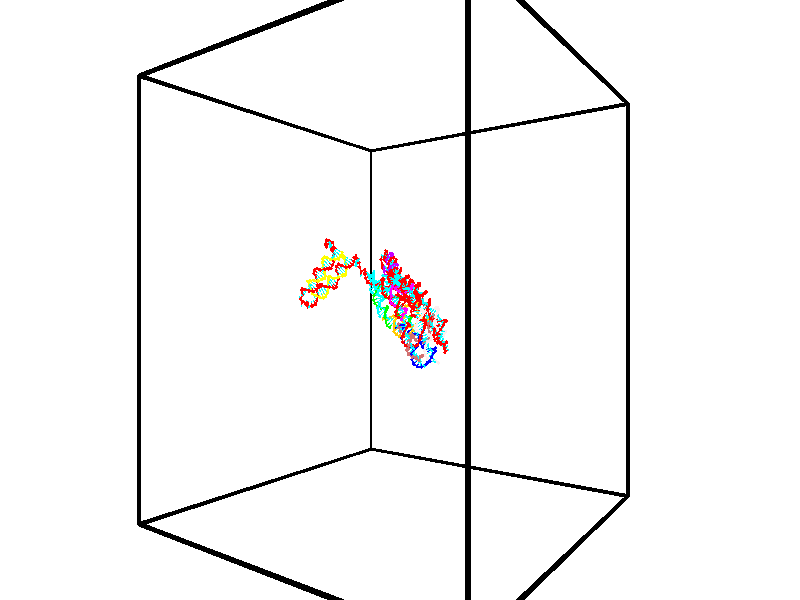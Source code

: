 // switches for output
#declare DRAW_BASES = 1; // possible values are 0, 1; only relevant for DNA ribbons
#declare DRAW_BASES_TYPE = 3; // possible values are 1, 2, 3; only relevant for DNA ribbons
#declare DRAW_FOG = 0; // set to 1 to enable fog

#include "colors.inc"

#include "transforms.inc"
background { rgb <1, 1, 1>}

#default {
   normal{
       ripples 0.25
       frequency 0.20
       turbulence 0.2
       lambda 5
   }
	finish {
		phong 0.1
		phong_size 40.
	}
}

// original window dimensions: 1024x640


// camera settings

camera {
	sky <-0, 1, 0>
	up <-0, 1, 0>
	right 1.6 * <0.581683, 0, 0.813415>
	location <-54.4937, 30, 90.4225>
	look_at <30, 30, 30>
	direction <84.4937, 0, -60.4225>
	angle 67.0682
}


# declare cpy_camera_pos = <-54.4937, 30, 90.4225>;
# if (DRAW_FOG = 1)
fog {
	fog_type 2
	up vnormalize(cpy_camera_pos)
	color rgbt<1,1,1,0.3>
	distance 1e-5
	fog_alt 3e-3
	fog_offset 48
}
# end


// LIGHTS

# declare lum = 6;
global_settings {
	ambient_light rgb lum * <0.05, 0.05, 0.05>
	max_trace_level 15
}# declare cpy_direct_light_amount = 0.25;
light_source
{	1000 * <0.231732, -1, 1.3951>,
	rgb lum * cpy_direct_light_amount
	parallel
}

light_source
{	1000 * <-0.231732, 1, -1.3951>,
	rgb lum * cpy_direct_light_amount
	parallel
}

// strand 0

// nucleotide -1

// particle -1
sphere {
	<42.979126, 32.268326, 22.907337> 0.250000
	pigment { color rgbt <1,0,0,0> }
	no_shadow
}
cylinder {
	<43.161556, 32.093304, 22.597359>,  <43.271015, 31.988289, 22.411371>, 0.100000
	pigment { color rgbt <1,0,0,0> }
	no_shadow
}
cylinder {
	<43.161556, 32.093304, 22.597359>,  <42.979126, 32.268326, 22.907337>, 0.100000
	pigment { color rgbt <1,0,0,0> }
	no_shadow
}

// particle -1
sphere {
	<43.161556, 32.093304, 22.597359> 0.100000
	pigment { color rgbt <1,0,0,0> }
	no_shadow
}
sphere {
	0, 1
	scale<0.080000,0.200000,0.300000>
	matrix <-0.756730, -0.648944, -0.078938,
		-0.468356, 0.622426, -0.627080,
		0.456073, -0.437559, -0.774945,
		43.298378, 31.962036, 22.364876>
	pigment { color rgbt <0,1,1,0> }
	no_shadow
}
cylinder {
	<42.454975, 32.130478, 22.476648>,  <42.979126, 32.268326, 22.907337>, 0.130000
	pigment { color rgbt <1,0,0,0> }
	no_shadow
}

// nucleotide -1

// particle -1
sphere {
	<42.454975, 32.130478, 22.476648> 0.250000
	pigment { color rgbt <1,0,0,0> }
	no_shadow
}
cylinder {
	<42.743179, 31.866055, 22.392872>,  <42.916103, 31.707401, 22.342606>, 0.100000
	pigment { color rgbt <1,0,0,0> }
	no_shadow
}
cylinder {
	<42.743179, 31.866055, 22.392872>,  <42.454975, 32.130478, 22.476648>, 0.100000
	pigment { color rgbt <1,0,0,0> }
	no_shadow
}

// particle -1
sphere {
	<42.743179, 31.866055, 22.392872> 0.100000
	pigment { color rgbt <1,0,0,0> }
	no_shadow
}
sphere {
	0, 1
	scale<0.080000,0.200000,0.300000>
	matrix <-0.692671, -0.700339, -0.172431,
		-0.032693, 0.269312, -0.962498,
		0.720512, -0.661057, -0.209441,
		42.959332, 31.667738, 22.330040>
	pigment { color rgbt <0,1,1,0> }
	no_shadow
}
cylinder {
	<42.349926, 31.774473, 21.798824>,  <42.454975, 32.130478, 22.476648>, 0.130000
	pigment { color rgbt <1,0,0,0> }
	no_shadow
}

// nucleotide -1

// particle -1
sphere {
	<42.349926, 31.774473, 21.798824> 0.250000
	pigment { color rgbt <1,0,0,0> }
	no_shadow
}
cylinder {
	<42.547035, 31.544064, 22.059704>,  <42.665302, 31.405817, 22.216232>, 0.100000
	pigment { color rgbt <1,0,0,0> }
	no_shadow
}
cylinder {
	<42.547035, 31.544064, 22.059704>,  <42.349926, 31.774473, 21.798824>, 0.100000
	pigment { color rgbt <1,0,0,0> }
	no_shadow
}

// particle -1
sphere {
	<42.547035, 31.544064, 22.059704> 0.100000
	pigment { color rgbt <1,0,0,0> }
	no_shadow
}
sphere {
	0, 1
	scale<0.080000,0.200000,0.300000>
	matrix <-0.670021, -0.729408, -0.137973,
		0.555196, -0.368998, -0.745385,
		0.492778, -0.576025, 0.652200,
		42.694870, 31.371256, 22.255363>
	pigment { color rgbt <0,1,1,0> }
	no_shadow
}
cylinder {
	<42.723343, 31.268267, 21.436623>,  <42.349926, 31.774473, 21.798824>, 0.130000
	pigment { color rgbt <1,0,0,0> }
	no_shadow
}

// nucleotide -1

// particle -1
sphere {
	<42.723343, 31.268267, 21.436623> 0.250000
	pigment { color rgbt <1,0,0,0> }
	no_shadow
}
cylinder {
	<42.597481, 31.091030, 21.772400>,  <42.521965, 30.984688, 21.973866>, 0.100000
	pigment { color rgbt <1,0,0,0> }
	no_shadow
}
cylinder {
	<42.597481, 31.091030, 21.772400>,  <42.723343, 31.268267, 21.436623>, 0.100000
	pigment { color rgbt <1,0,0,0> }
	no_shadow
}

// particle -1
sphere {
	<42.597481, 31.091030, 21.772400> 0.100000
	pigment { color rgbt <1,0,0,0> }
	no_shadow
}
sphere {
	0, 1
	scale<0.080000,0.200000,0.300000>
	matrix <-0.805296, -0.343547, -0.483192,
		0.502486, -0.828037, -0.248721,
		-0.314654, -0.443091, 0.839443,
		42.503086, 30.958103, 22.024233>
	pigment { color rgbt <0,1,1,0> }
	no_shadow
}
cylinder {
	<43.124058, 31.864933, 21.623804>,  <42.723343, 31.268267, 21.436623>, 0.130000
	pigment { color rgbt <1,0,0,0> }
	no_shadow
}

// nucleotide -1

// particle -1
sphere {
	<43.124058, 31.864933, 21.623804> 0.250000
	pigment { color rgbt <1,0,0,0> }
	no_shadow
}
cylinder {
	<42.855629, 31.968414, 21.345886>,  <42.694572, 32.030502, 21.179136>, 0.100000
	pigment { color rgbt <1,0,0,0> }
	no_shadow
}
cylinder {
	<42.855629, 31.968414, 21.345886>,  <43.124058, 31.864933, 21.623804>, 0.100000
	pigment { color rgbt <1,0,0,0> }
	no_shadow
}

// particle -1
sphere {
	<42.855629, 31.968414, 21.345886> 0.100000
	pigment { color rgbt <1,0,0,0> }
	no_shadow
}
sphere {
	0, 1
	scale<0.080000,0.200000,0.300000>
	matrix <0.723904, 0.431001, -0.538704,
		0.160092, -0.864472, -0.476507,
		-0.671069, 0.258703, -0.694794,
		42.654308, 32.046024, 21.137447>
	pigment { color rgbt <0,1,1,0> }
	no_shadow
}
cylinder {
	<43.309212, 31.516321, 20.948952>,  <43.124058, 31.864933, 21.623804>, 0.130000
	pigment { color rgbt <1,0,0,0> }
	no_shadow
}

// nucleotide -1

// particle -1
sphere {
	<43.309212, 31.516321, 20.948952> 0.250000
	pigment { color rgbt <1,0,0,0> }
	no_shadow
}
cylinder {
	<43.070938, 31.823318, 20.854202>,  <42.927975, 32.007519, 20.797352>, 0.100000
	pigment { color rgbt <1,0,0,0> }
	no_shadow
}
cylinder {
	<43.070938, 31.823318, 20.854202>,  <43.309212, 31.516321, 20.948952>, 0.100000
	pigment { color rgbt <1,0,0,0> }
	no_shadow
}

// particle -1
sphere {
	<43.070938, 31.823318, 20.854202> 0.100000
	pigment { color rgbt <1,0,0,0> }
	no_shadow
}
sphere {
	0, 1
	scale<0.080000,0.200000,0.300000>
	matrix <0.601862, 0.231215, -0.764396,
		-0.531901, -0.597907, -0.599657,
		-0.595688, 0.767494, -0.236874,
		42.892231, 32.053566, 20.783140>
	pigment { color rgbt <0,1,1,0> }
	no_shadow
}
cylinder {
	<43.168739, 31.426130, 20.216980>,  <43.309212, 31.516321, 20.948952>, 0.130000
	pigment { color rgbt <1,0,0,0> }
	no_shadow
}

// nucleotide -1

// particle -1
sphere {
	<43.168739, 31.426130, 20.216980> 0.250000
	pigment { color rgbt <1,0,0,0> }
	no_shadow
}
cylinder {
	<43.141098, 31.808605, 20.330772>,  <43.124512, 32.038090, 20.399048>, 0.100000
	pigment { color rgbt <1,0,0,0> }
	no_shadow
}
cylinder {
	<43.141098, 31.808605, 20.330772>,  <43.168739, 31.426130, 20.216980>, 0.100000
	pigment { color rgbt <1,0,0,0> }
	no_shadow
}

// particle -1
sphere {
	<43.141098, 31.808605, 20.330772> 0.100000
	pigment { color rgbt <1,0,0,0> }
	no_shadow
}
sphere {
	0, 1
	scale<0.080000,0.200000,0.300000>
	matrix <0.543613, 0.275200, -0.792937,
		-0.836486, 0.099853, -0.538814,
		-0.069105, 0.956188, 0.284482,
		43.120365, 32.095463, 20.416117>
	pigment { color rgbt <0,1,1,0> }
	no_shadow
}
cylinder {
	<43.106274, 31.813814, 19.578897>,  <43.168739, 31.426130, 20.216980>, 0.130000
	pigment { color rgbt <1,0,0,0> }
	no_shadow
}

// nucleotide -1

// particle -1
sphere {
	<43.106274, 31.813814, 19.578897> 0.250000
	pigment { color rgbt <1,0,0,0> }
	no_shadow
}
cylinder {
	<43.221390, 32.085228, 19.849236>,  <43.290459, 32.248077, 20.011438>, 0.100000
	pigment { color rgbt <1,0,0,0> }
	no_shadow
}
cylinder {
	<43.221390, 32.085228, 19.849236>,  <43.106274, 31.813814, 19.578897>, 0.100000
	pigment { color rgbt <1,0,0,0> }
	no_shadow
}

// particle -1
sphere {
	<43.221390, 32.085228, 19.849236> 0.100000
	pigment { color rgbt <1,0,0,0> }
	no_shadow
}
sphere {
	0, 1
	scale<0.080000,0.200000,0.300000>
	matrix <0.677939, 0.354116, -0.644205,
		-0.676444, 0.643577, -0.358096,
		0.287788, 0.678536, 0.675845,
		43.307728, 32.288788, 20.051989>
	pigment { color rgbt <0,1,1,0> }
	no_shadow
}
cylinder {
	<43.120880, 32.357765, 19.208681>,  <43.106274, 31.813814, 19.578897>, 0.130000
	pigment { color rgbt <1,0,0,0> }
	no_shadow
}

// nucleotide -1

// particle -1
sphere {
	<43.120880, 32.357765, 19.208681> 0.250000
	pigment { color rgbt <1,0,0,0> }
	no_shadow
}
cylinder {
	<43.356625, 32.437782, 19.521767>,  <43.498070, 32.485794, 19.709618>, 0.100000
	pigment { color rgbt <1,0,0,0> }
	no_shadow
}
cylinder {
	<43.356625, 32.437782, 19.521767>,  <43.120880, 32.357765, 19.208681>, 0.100000
	pigment { color rgbt <1,0,0,0> }
	no_shadow
}

// particle -1
sphere {
	<43.356625, 32.437782, 19.521767> 0.100000
	pigment { color rgbt <1,0,0,0> }
	no_shadow
}
sphere {
	0, 1
	scale<0.080000,0.200000,0.300000>
	matrix <0.644458, 0.467826, -0.604824,
		-0.487165, 0.860884, 0.146797,
		0.589359, 0.200045, 0.782712,
		43.533432, 32.497795, 19.756580>
	pigment { color rgbt <0,1,1,0> }
	no_shadow
}
cylinder {
	<43.255016, 32.953781, 19.083487>,  <43.120880, 32.357765, 19.208681>, 0.130000
	pigment { color rgbt <1,0,0,0> }
	no_shadow
}

// nucleotide -1

// particle -1
sphere {
	<43.255016, 32.953781, 19.083487> 0.250000
	pigment { color rgbt <1,0,0,0> }
	no_shadow
}
cylinder {
	<43.552288, 32.879303, 19.340549>,  <43.730652, 32.834614, 19.494787>, 0.100000
	pigment { color rgbt <1,0,0,0> }
	no_shadow
}
cylinder {
	<43.552288, 32.879303, 19.340549>,  <43.255016, 32.953781, 19.083487>, 0.100000
	pigment { color rgbt <1,0,0,0> }
	no_shadow
}

// particle -1
sphere {
	<43.552288, 32.879303, 19.340549> 0.100000
	pigment { color rgbt <1,0,0,0> }
	no_shadow
}
sphere {
	0, 1
	scale<0.080000,0.200000,0.300000>
	matrix <0.639645, 0.479510, -0.600769,
		-0.196300, 0.857555, 0.475464,
		0.743183, -0.186198, 0.642658,
		43.775242, 32.823444, 19.533346>
	pigment { color rgbt <0,1,1,0> }
	no_shadow
}
cylinder {
	<43.639004, 33.532429, 19.050423>,  <43.255016, 32.953781, 19.083487>, 0.130000
	pigment { color rgbt <1,0,0,0> }
	no_shadow
}

// nucleotide -1

// particle -1
sphere {
	<43.639004, 33.532429, 19.050423> 0.250000
	pigment { color rgbt <1,0,0,0> }
	no_shadow
}
cylinder {
	<43.888500, 33.279491, 19.234200>,  <44.038200, 33.127728, 19.344465>, 0.100000
	pigment { color rgbt <1,0,0,0> }
	no_shadow
}
cylinder {
	<43.888500, 33.279491, 19.234200>,  <43.639004, 33.532429, 19.050423>, 0.100000
	pigment { color rgbt <1,0,0,0> }
	no_shadow
}

// particle -1
sphere {
	<43.888500, 33.279491, 19.234200> 0.100000
	pigment { color rgbt <1,0,0,0> }
	no_shadow
}
sphere {
	0, 1
	scale<0.080000,0.200000,0.300000>
	matrix <0.781491, 0.493455, -0.381804,
		0.014718, 0.597196, 0.801960,
		0.623743, -0.632344, 0.459441,
		44.075623, 33.089787, 19.372032>
	pigment { color rgbt <0,1,1,0> }
	no_shadow
}
cylinder {
	<44.162964, 33.937462, 19.314163>,  <43.639004, 33.532429, 19.050423>, 0.130000
	pigment { color rgbt <1,0,0,0> }
	no_shadow
}

// nucleotide -1

// particle -1
sphere {
	<44.162964, 33.937462, 19.314163> 0.250000
	pigment { color rgbt <1,0,0,0> }
	no_shadow
}
cylinder {
	<44.336411, 33.579128, 19.275276>,  <44.440479, 33.364128, 19.251944>, 0.100000
	pigment { color rgbt <1,0,0,0> }
	no_shadow
}
cylinder {
	<44.336411, 33.579128, 19.275276>,  <44.162964, 33.937462, 19.314163>, 0.100000
	pigment { color rgbt <1,0,0,0> }
	no_shadow
}

// particle -1
sphere {
	<44.336411, 33.579128, 19.275276> 0.100000
	pigment { color rgbt <1,0,0,0> }
	no_shadow
}
sphere {
	0, 1
	scale<0.080000,0.200000,0.300000>
	matrix <0.769154, 0.424168, -0.477999,
		0.469446, 0.132494, 0.872964,
		0.433615, -0.895839, -0.097216,
		44.466496, 33.310375, 19.246111>
	pigment { color rgbt <0,1,1,0> }
	no_shadow
}
cylinder {
	<44.933186, 34.060780, 19.349819>,  <44.162964, 33.937462, 19.314163>, 0.130000
	pigment { color rgbt <1,0,0,0> }
	no_shadow
}

// nucleotide -1

// particle -1
sphere {
	<44.933186, 34.060780, 19.349819> 0.250000
	pigment { color rgbt <1,0,0,0> }
	no_shadow
}
cylinder {
	<44.840012, 33.722660, 19.157478>,  <44.784107, 33.519791, 19.042074>, 0.100000
	pigment { color rgbt <1,0,0,0> }
	no_shadow
}
cylinder {
	<44.840012, 33.722660, 19.157478>,  <44.933186, 34.060780, 19.349819>, 0.100000
	pigment { color rgbt <1,0,0,0> }
	no_shadow
}

// particle -1
sphere {
	<44.840012, 33.722660, 19.157478> 0.100000
	pigment { color rgbt <1,0,0,0> }
	no_shadow
}
sphere {
	0, 1
	scale<0.080000,0.200000,0.300000>
	matrix <0.809934, 0.105064, -0.577034,
		0.538284, -0.523870, 0.660159,
		-0.232932, -0.845294, -0.480854,
		44.770134, 33.469070, 19.013222>
	pigment { color rgbt <0,1,1,0> }
	no_shadow
}
cylinder {
	<45.523167, 33.790791, 19.251354>,  <44.933186, 34.060780, 19.349819>, 0.130000
	pigment { color rgbt <1,0,0,0> }
	no_shadow
}

// nucleotide -1

// particle -1
sphere {
	<45.523167, 33.790791, 19.251354> 0.250000
	pigment { color rgbt <1,0,0,0> }
	no_shadow
}
cylinder {
	<45.297020, 33.600647, 18.981720>,  <45.161331, 33.486561, 18.819939>, 0.100000
	pigment { color rgbt <1,0,0,0> }
	no_shadow
}
cylinder {
	<45.297020, 33.600647, 18.981720>,  <45.523167, 33.790791, 19.251354>, 0.100000
	pigment { color rgbt <1,0,0,0> }
	no_shadow
}

// particle -1
sphere {
	<45.297020, 33.600647, 18.981720> 0.100000
	pigment { color rgbt <1,0,0,0> }
	no_shadow
}
sphere {
	0, 1
	scale<0.080000,0.200000,0.300000>
	matrix <0.708800, 0.137981, -0.691783,
		0.421859, -0.868903, 0.258927,
		-0.565365, -0.475362, -0.674087,
		45.127411, 33.458038, 18.779493>
	pigment { color rgbt <0,1,1,0> }
	no_shadow
}
cylinder {
	<46.047112, 33.386166, 18.811911>,  <45.523167, 33.790791, 19.251354>, 0.130000
	pigment { color rgbt <1,0,0,0> }
	no_shadow
}

// nucleotide -1

// particle -1
sphere {
	<46.047112, 33.386166, 18.811911> 0.250000
	pigment { color rgbt <1,0,0,0> }
	no_shadow
}
cylinder {
	<45.707378, 33.428005, 18.604958>,  <45.503536, 33.453110, 18.480785>, 0.100000
	pigment { color rgbt <1,0,0,0> }
	no_shadow
}
cylinder {
	<45.707378, 33.428005, 18.604958>,  <46.047112, 33.386166, 18.811911>, 0.100000
	pigment { color rgbt <1,0,0,0> }
	no_shadow
}

// particle -1
sphere {
	<45.707378, 33.428005, 18.604958> 0.100000
	pigment { color rgbt <1,0,0,0> }
	no_shadow
}
sphere {
	0, 1
	scale<0.080000,0.200000,0.300000>
	matrix <0.527554, 0.135249, -0.838686,
		-0.017753, -0.985275, -0.170056,
		-0.849336, 0.104603, -0.517384,
		45.452576, 33.459385, 18.449741>
	pigment { color rgbt <0,1,1,0> }
	no_shadow
}
cylinder {
	<46.066803, 33.000664, 18.089834>,  <46.047112, 33.386166, 18.811911>, 0.130000
	pigment { color rgbt <1,0,0,0> }
	no_shadow
}

// nucleotide -1

// particle -1
sphere {
	<46.066803, 33.000664, 18.089834> 0.250000
	pigment { color rgbt <1,0,0,0> }
	no_shadow
}
cylinder {
	<45.763474, 33.258850, 18.053345>,  <45.581474, 33.413761, 18.031450>, 0.100000
	pigment { color rgbt <1,0,0,0> }
	no_shadow
}
cylinder {
	<45.763474, 33.258850, 18.053345>,  <46.066803, 33.000664, 18.089834>, 0.100000
	pigment { color rgbt <1,0,0,0> }
	no_shadow
}

// particle -1
sphere {
	<45.763474, 33.258850, 18.053345> 0.100000
	pigment { color rgbt <1,0,0,0> }
	no_shadow
}
sphere {
	0, 1
	scale<0.080000,0.200000,0.300000>
	matrix <0.242000, 0.148808, -0.958797,
		-0.605293, -0.749156, -0.269046,
		-0.758325, 0.645462, -0.091224,
		45.535976, 33.452488, 18.025978>
	pigment { color rgbt <0,1,1,0> }
	no_shadow
}
cylinder {
	<45.948257, 32.990906, 17.414417>,  <46.066803, 33.000664, 18.089834>, 0.130000
	pigment { color rgbt <1,0,0,0> }
	no_shadow
}

// nucleotide -1

// particle -1
sphere {
	<45.948257, 32.990906, 17.414417> 0.250000
	pigment { color rgbt <1,0,0,0> }
	no_shadow
}
cylinder {
	<45.759865, 33.332512, 17.502808>,  <45.646832, 33.537476, 17.555841>, 0.100000
	pigment { color rgbt <1,0,0,0> }
	no_shadow
}
cylinder {
	<45.759865, 33.332512, 17.502808>,  <45.948257, 32.990906, 17.414417>, 0.100000
	pigment { color rgbt <1,0,0,0> }
	no_shadow
}

// particle -1
sphere {
	<45.759865, 33.332512, 17.502808> 0.100000
	pigment { color rgbt <1,0,0,0> }
	no_shadow
}
sphere {
	0, 1
	scale<0.080000,0.200000,0.300000>
	matrix <0.183324, 0.339787, -0.922462,
		-0.862885, -0.393950, -0.316594,
		-0.470979, 0.854019, 0.220977,
		45.618572, 33.588718, 17.569101>
	pigment { color rgbt <0,1,1,0> }
	no_shadow
}
cylinder {
	<45.463932, 33.061306, 16.919243>,  <45.948257, 32.990906, 17.414417>, 0.130000
	pigment { color rgbt <1,0,0,0> }
	no_shadow
}

// nucleotide -1

// particle -1
sphere {
	<45.463932, 33.061306, 16.919243> 0.250000
	pigment { color rgbt <1,0,0,0> }
	no_shadow
}
cylinder {
	<45.520271, 33.428585, 17.067337>,  <45.554073, 33.648952, 17.156193>, 0.100000
	pigment { color rgbt <1,0,0,0> }
	no_shadow
}
cylinder {
	<45.520271, 33.428585, 17.067337>,  <45.463932, 33.061306, 16.919243>, 0.100000
	pigment { color rgbt <1,0,0,0> }
	no_shadow
}

// particle -1
sphere {
	<45.520271, 33.428585, 17.067337> 0.100000
	pigment { color rgbt <1,0,0,0> }
	no_shadow
}
sphere {
	0, 1
	scale<0.080000,0.200000,0.300000>
	matrix <0.128735, 0.353801, -0.926419,
		-0.981626, 0.178147, -0.068372,
		0.140849, 0.918199, 0.370234,
		45.562527, 33.704044, 17.178408>
	pigment { color rgbt <0,1,1,0> }
	no_shadow
}
cylinder {
	<45.018764, 33.421837, 16.482426>,  <45.463932, 33.061306, 16.919243>, 0.130000
	pigment { color rgbt <1,0,0,0> }
	no_shadow
}

// nucleotide -1

// particle -1
sphere {
	<45.018764, 33.421837, 16.482426> 0.250000
	pigment { color rgbt <1,0,0,0> }
	no_shadow
}
cylinder {
	<45.281273, 33.683922, 16.632095>,  <45.438778, 33.841175, 16.721897>, 0.100000
	pigment { color rgbt <1,0,0,0> }
	no_shadow
}
cylinder {
	<45.281273, 33.683922, 16.632095>,  <45.018764, 33.421837, 16.482426>, 0.100000
	pigment { color rgbt <1,0,0,0> }
	no_shadow
}

// particle -1
sphere {
	<45.281273, 33.683922, 16.632095> 0.100000
	pigment { color rgbt <1,0,0,0> }
	no_shadow
}
sphere {
	0, 1
	scale<0.080000,0.200000,0.300000>
	matrix <-0.018760, 0.509922, -0.860016,
		-0.754295, 0.557381, 0.346937,
		0.656268, 0.655214, 0.374175,
		45.478153, 33.880486, 16.744349>
	pigment { color rgbt <0,1,1,0> }
	no_shadow
}
cylinder {
	<45.017784, 34.069870, 15.984085>,  <45.018764, 33.421837, 16.482426>, 0.130000
	pigment { color rgbt <1,0,0,0> }
	no_shadow
}

// nucleotide -1

// particle -1
sphere {
	<45.017784, 34.069870, 15.984085> 0.250000
	pigment { color rgbt <1,0,0,0> }
	no_shadow
}
cylinder {
	<45.338718, 34.114723, 16.218586>,  <45.531277, 34.141636, 16.359287>, 0.100000
	pigment { color rgbt <1,0,0,0> }
	no_shadow
}
cylinder {
	<45.338718, 34.114723, 16.218586>,  <45.017784, 34.069870, 15.984085>, 0.100000
	pigment { color rgbt <1,0,0,0> }
	no_shadow
}

// particle -1
sphere {
	<45.338718, 34.114723, 16.218586> 0.100000
	pigment { color rgbt <1,0,0,0> }
	no_shadow
}
sphere {
	0, 1
	scale<0.080000,0.200000,0.300000>
	matrix <0.419200, 0.593332, -0.687189,
		-0.424896, 0.797110, 0.429044,
		0.802331, 0.112128, 0.586252,
		45.579418, 34.148361, 16.394463>
	pigment { color rgbt <0,1,1,0> }
	no_shadow
}
cylinder {
	<45.161030, 34.778782, 16.031322>,  <45.017784, 34.069870, 15.984085>, 0.130000
	pigment { color rgbt <1,0,0,0> }
	no_shadow
}

// nucleotide -1

// particle -1
sphere {
	<45.161030, 34.778782, 16.031322> 0.250000
	pigment { color rgbt <1,0,0,0> }
	no_shadow
}
cylinder {
	<45.509018, 34.599892, 16.114407>,  <45.717812, 34.492558, 16.164257>, 0.100000
	pigment { color rgbt <1,0,0,0> }
	no_shadow
}
cylinder {
	<45.509018, 34.599892, 16.114407>,  <45.161030, 34.778782, 16.031322>, 0.100000
	pigment { color rgbt <1,0,0,0> }
	no_shadow
}

// particle -1
sphere {
	<45.509018, 34.599892, 16.114407> 0.100000
	pigment { color rgbt <1,0,0,0> }
	no_shadow
}
sphere {
	0, 1
	scale<0.080000,0.200000,0.300000>
	matrix <0.459790, 0.583499, -0.669418,
		0.178184, 0.677875, 0.713257,
		0.869967, -0.447229, 0.207710,
		45.770008, 34.465725, 16.176720>
	pigment { color rgbt <0,1,1,0> }
	no_shadow
}
cylinder {
	<45.581490, 35.296978, 16.102821>,  <45.161030, 34.778782, 16.031322>, 0.130000
	pigment { color rgbt <1,0,0,0> }
	no_shadow
}

// nucleotide -1

// particle -1
sphere {
	<45.581490, 35.296978, 16.102821> 0.250000
	pigment { color rgbt <1,0,0,0> }
	no_shadow
}
cylinder {
	<45.828903, 34.988823, 16.040943>,  <45.977352, 34.803932, 16.003817>, 0.100000
	pigment { color rgbt <1,0,0,0> }
	no_shadow
}
cylinder {
	<45.828903, 34.988823, 16.040943>,  <45.581490, 35.296978, 16.102821>, 0.100000
	pigment { color rgbt <1,0,0,0> }
	no_shadow
}

// particle -1
sphere {
	<45.828903, 34.988823, 16.040943> 0.100000
	pigment { color rgbt <1,0,0,0> }
	no_shadow
}
sphere {
	0, 1
	scale<0.080000,0.200000,0.300000>
	matrix <0.596031, 0.588284, -0.546507,
		0.512023, 0.245829, 0.823044,
		0.618530, -0.770384, -0.154693,
		46.014462, 34.757710, 15.994535>
	pigment { color rgbt <0,1,1,0> }
	no_shadow
}
cylinder {
	<46.212421, 35.622993, 16.076435>,  <45.581490, 35.296978, 16.102821>, 0.130000
	pigment { color rgbt <1,0,0,0> }
	no_shadow
}

// nucleotide -1

// particle -1
sphere {
	<46.212421, 35.622993, 16.076435> 0.250000
	pigment { color rgbt <1,0,0,0> }
	no_shadow
}
cylinder {
	<46.304939, 35.270061, 15.912484>,  <46.360451, 35.058304, 15.814114>, 0.100000
	pigment { color rgbt <1,0,0,0> }
	no_shadow
}
cylinder {
	<46.304939, 35.270061, 15.912484>,  <46.212421, 35.622993, 16.076435>, 0.100000
	pigment { color rgbt <1,0,0,0> }
	no_shadow
}

// particle -1
sphere {
	<46.304939, 35.270061, 15.912484> 0.100000
	pigment { color rgbt <1,0,0,0> }
	no_shadow
}
sphere {
	0, 1
	scale<0.080000,0.200000,0.300000>
	matrix <0.548412, 0.466233, -0.694170,
		0.803584, -0.064222, 0.591717,
		0.231297, -0.882328, -0.409877,
		46.374329, 35.005363, 15.789521>
	pigment { color rgbt <0,1,1,0> }
	no_shadow
}
cylinder {
	<46.942669, 35.684948, 15.926708>,  <46.212421, 35.622993, 16.076435>, 0.130000
	pigment { color rgbt <1,0,0,0> }
	no_shadow
}

// nucleotide -1

// particle -1
sphere {
	<46.942669, 35.684948, 15.926708> 0.250000
	pigment { color rgbt <1,0,0,0> }
	no_shadow
}
cylinder {
	<46.794212, 35.402855, 15.685081>,  <46.705139, 35.233601, 15.540104>, 0.100000
	pigment { color rgbt <1,0,0,0> }
	no_shadow
}
cylinder {
	<46.794212, 35.402855, 15.685081>,  <46.942669, 35.684948, 15.926708>, 0.100000
	pigment { color rgbt <1,0,0,0> }
	no_shadow
}

// particle -1
sphere {
	<46.794212, 35.402855, 15.685081> 0.100000
	pigment { color rgbt <1,0,0,0> }
	no_shadow
}
sphere {
	0, 1
	scale<0.080000,0.200000,0.300000>
	matrix <0.355359, 0.493141, -0.794061,
		0.857888, -0.509372, 0.067584,
		-0.371144, -0.705232, -0.604069,
		46.682869, 35.191284, 15.503860>
	pigment { color rgbt <0,1,1,0> }
	no_shadow
}
cylinder {
	<47.500389, 35.792740, 15.351322>,  <46.942669, 35.684948, 15.926708>, 0.130000
	pigment { color rgbt <1,0,0,0> }
	no_shadow
}

// nucleotide -1

// particle -1
sphere {
	<47.500389, 35.792740, 15.351322> 0.250000
	pigment { color rgbt <1,0,0,0> }
	no_shadow
}
cylinder {
	<47.182571, 35.583252, 15.228412>,  <46.991882, 35.457561, 15.154665>, 0.100000
	pigment { color rgbt <1,0,0,0> }
	no_shadow
}
cylinder {
	<47.182571, 35.583252, 15.228412>,  <47.500389, 35.792740, 15.351322>, 0.100000
	pigment { color rgbt <1,0,0,0> }
	no_shadow
}

// particle -1
sphere {
	<47.182571, 35.583252, 15.228412> 0.100000
	pigment { color rgbt <1,0,0,0> }
	no_shadow
}
sphere {
	0, 1
	scale<0.080000,0.200000,0.300000>
	matrix <0.059630, 0.436306, -0.897820,
		0.604272, -0.731681, -0.315435,
		-0.794544, -0.523718, -0.307277,
		46.944206, 35.426136, 15.136229>
	pigment { color rgbt <0,1,1,0> }
	no_shadow
}
cylinder {
	<47.727882, 35.281998, 14.828130>,  <47.500389, 35.792740, 15.351322>, 0.130000
	pigment { color rgbt <1,0,0,0> }
	no_shadow
}

// nucleotide -1

// particle -1
sphere {
	<47.727882, 35.281998, 14.828130> 0.250000
	pigment { color rgbt <1,0,0,0> }
	no_shadow
}
cylinder {
	<47.338768, 35.362732, 14.782617>,  <47.105301, 35.411175, 14.755309>, 0.100000
	pigment { color rgbt <1,0,0,0> }
	no_shadow
}
cylinder {
	<47.338768, 35.362732, 14.782617>,  <47.727882, 35.281998, 14.828130>, 0.100000
	pigment { color rgbt <1,0,0,0> }
	no_shadow
}

// particle -1
sphere {
	<47.338768, 35.362732, 14.782617> 0.100000
	pigment { color rgbt <1,0,0,0> }
	no_shadow
}
sphere {
	0, 1
	scale<0.080000,0.200000,0.300000>
	matrix <0.179020, 0.342984, -0.922125,
		-0.147095, -0.917400, -0.369783,
		-0.972787, 0.201838, -0.113782,
		47.046932, 35.423283, 14.748482>
	pigment { color rgbt <0,1,1,0> }
	no_shadow
}
cylinder {
	<47.708080, 35.124653, 14.219712>,  <47.727882, 35.281998, 14.828130>, 0.130000
	pigment { color rgbt <1,0,0,0> }
	no_shadow
}

// nucleotide -1

// particle -1
sphere {
	<47.708080, 35.124653, 14.219712> 0.250000
	pigment { color rgbt <1,0,0,0> }
	no_shadow
}
cylinder {
	<47.378605, 35.339550, 14.292268>,  <47.180920, 35.468491, 14.335801>, 0.100000
	pigment { color rgbt <1,0,0,0> }
	no_shadow
}
cylinder {
	<47.378605, 35.339550, 14.292268>,  <47.708080, 35.124653, 14.219712>, 0.100000
	pigment { color rgbt <1,0,0,0> }
	no_shadow
}

// particle -1
sphere {
	<47.378605, 35.339550, 14.292268> 0.100000
	pigment { color rgbt <1,0,0,0> }
	no_shadow
}
sphere {
	0, 1
	scale<0.080000,0.200000,0.300000>
	matrix <0.061026, 0.402018, -0.913596,
		-0.563746, -0.741451, -0.363924,
		-0.823690, 0.537245, 0.181389,
		47.131496, 35.500725, 14.346684>
	pigment { color rgbt <0,1,1,0> }
	no_shadow
}
cylinder {
	<47.086529, 35.145817, 13.629328>,  <47.708080, 35.124653, 14.219712>, 0.130000
	pigment { color rgbt <1,0,0,0> }
	no_shadow
}

// nucleotide -1

// particle -1
sphere {
	<47.086529, 35.145817, 13.629328> 0.250000
	pigment { color rgbt <1,0,0,0> }
	no_shadow
}
cylinder {
	<47.170490, 35.504719, 13.784701>,  <47.220867, 35.720058, 13.877926>, 0.100000
	pigment { color rgbt <1,0,0,0> }
	no_shadow
}
cylinder {
	<47.170490, 35.504719, 13.784701>,  <47.086529, 35.145817, 13.629328>, 0.100000
	pigment { color rgbt <1,0,0,0> }
	no_shadow
}

// particle -1
sphere {
	<47.170490, 35.504719, 13.784701> 0.100000
	pigment { color rgbt <1,0,0,0> }
	no_shadow
}
sphere {
	0, 1
	scale<0.080000,0.200000,0.300000>
	matrix <0.149298, 0.363211, -0.919667,
		-0.966256, 0.251033, -0.057719,
		0.209902, 0.897251, 0.388434,
		47.233459, 35.773895, 13.901232>
	pigment { color rgbt <0,1,1,0> }
	no_shadow
}
cylinder {
	<46.738888, 35.707760, 13.323226>,  <47.086529, 35.145817, 13.629328>, 0.130000
	pigment { color rgbt <1,0,0,0> }
	no_shadow
}

// nucleotide -1

// particle -1
sphere {
	<46.738888, 35.707760, 13.323226> 0.250000
	pigment { color rgbt <1,0,0,0> }
	no_shadow
}
cylinder {
	<47.110561, 35.789040, 13.446729>,  <47.333565, 35.837807, 13.520830>, 0.100000
	pigment { color rgbt <1,0,0,0> }
	no_shadow
}
cylinder {
	<47.110561, 35.789040, 13.446729>,  <46.738888, 35.707760, 13.323226>, 0.100000
	pigment { color rgbt <1,0,0,0> }
	no_shadow
}

// particle -1
sphere {
	<47.110561, 35.789040, 13.446729> 0.100000
	pigment { color rgbt <1,0,0,0> }
	no_shadow
}
sphere {
	0, 1
	scale<0.080000,0.200000,0.300000>
	matrix <0.223992, 0.354923, -0.907666,
		-0.294022, 0.912546, 0.284274,
		0.929182, 0.203198, 0.308758,
		47.389317, 35.849998, 13.539356>
	pigment { color rgbt <0,1,1,0> }
	no_shadow
}
cylinder {
	<46.936161, 36.405815, 13.230926>,  <46.738888, 35.707760, 13.323226>, 0.130000
	pigment { color rgbt <1,0,0,0> }
	no_shadow
}

// nucleotide -1

// particle -1
sphere {
	<46.936161, 36.405815, 13.230926> 0.250000
	pigment { color rgbt <1,0,0,0> }
	no_shadow
}
cylinder {
	<47.294147, 36.228336, 13.249593>,  <47.508938, 36.121849, 13.260793>, 0.100000
	pigment { color rgbt <1,0,0,0> }
	no_shadow
}
cylinder {
	<47.294147, 36.228336, 13.249593>,  <46.936161, 36.405815, 13.230926>, 0.100000
	pigment { color rgbt <1,0,0,0> }
	no_shadow
}

// particle -1
sphere {
	<47.294147, 36.228336, 13.249593> 0.100000
	pigment { color rgbt <1,0,0,0> }
	no_shadow
}
sphere {
	0, 1
	scale<0.080000,0.200000,0.300000>
	matrix <0.264699, 0.443872, -0.856103,
		0.359133, 0.778532, 0.514695,
		0.894962, -0.443694, 0.046667,
		47.562637, 36.095226, 13.263593>
	pigment { color rgbt <0,1,1,0> }
	no_shadow
}
cylinder {
	<46.688721, 37.146454, 13.055256>,  <46.936161, 36.405815, 13.230926>, 0.130000
	pigment { color rgbt <1,0,0,0> }
	no_shadow
}

// nucleotide -1

// particle -1
sphere {
	<46.688721, 37.146454, 13.055256> 0.250000
	pigment { color rgbt <1,0,0,0> }
	no_shadow
}
cylinder {
	<46.754311, 37.531380, 13.142024>,  <46.793667, 37.762337, 13.194085>, 0.100000
	pigment { color rgbt <1,0,0,0> }
	no_shadow
}
cylinder {
	<46.754311, 37.531380, 13.142024>,  <46.688721, 37.146454, 13.055256>, 0.100000
	pigment { color rgbt <1,0,0,0> }
	no_shadow
}

// particle -1
sphere {
	<46.754311, 37.531380, 13.142024> 0.100000
	pigment { color rgbt <1,0,0,0> }
	no_shadow
}
sphere {
	0, 1
	scale<0.080000,0.200000,0.300000>
	matrix <-0.393632, -0.137800, 0.908881,
		0.904525, -0.234424, 0.356204,
		0.163978, 0.962318, 0.216920,
		46.803505, 37.820076, 13.207100>
	pigment { color rgbt <0,1,1,0> }
	no_shadow
}
cylinder {
	<47.173450, 37.140858, 13.596623>,  <46.688721, 37.146454, 13.055256>, 0.130000
	pigment { color rgbt <1,0,0,0> }
	no_shadow
}

// nucleotide -1

// particle -1
sphere {
	<47.173450, 37.140858, 13.596623> 0.250000
	pigment { color rgbt <1,0,0,0> }
	no_shadow
}
cylinder {
	<46.883476, 37.416008, 13.582221>,  <46.709492, 37.581100, 13.573580>, 0.100000
	pigment { color rgbt <1,0,0,0> }
	no_shadow
}
cylinder {
	<46.883476, 37.416008, 13.582221>,  <47.173450, 37.140858, 13.596623>, 0.100000
	pigment { color rgbt <1,0,0,0> }
	no_shadow
}

// particle -1
sphere {
	<46.883476, 37.416008, 13.582221> 0.100000
	pigment { color rgbt <1,0,0,0> }
	no_shadow
}
sphere {
	0, 1
	scale<0.080000,0.200000,0.300000>
	matrix <-0.337291, -0.308913, 0.889274,
		0.600590, 0.656808, 0.455956,
		-0.724933, 0.687878, -0.036005,
		46.665997, 37.622372, 13.571420>
	pigment { color rgbt <0,1,1,0> }
	no_shadow
}
cylinder {
	<46.911777, 37.280605, 14.279655>,  <47.173450, 37.140858, 13.596623>, 0.130000
	pigment { color rgbt <1,0,0,0> }
	no_shadow
}

// nucleotide -1

// particle -1
sphere {
	<46.911777, 37.280605, 14.279655> 0.250000
	pigment { color rgbt <1,0,0,0> }
	no_shadow
}
cylinder {
	<46.649101, 37.521061, 14.097495>,  <46.491497, 37.665337, 13.988198>, 0.100000
	pigment { color rgbt <1,0,0,0> }
	no_shadow
}
cylinder {
	<46.649101, 37.521061, 14.097495>,  <46.911777, 37.280605, 14.279655>, 0.100000
	pigment { color rgbt <1,0,0,0> }
	no_shadow
}

// particle -1
sphere {
	<46.649101, 37.521061, 14.097495> 0.100000
	pigment { color rgbt <1,0,0,0> }
	no_shadow
}
sphere {
	0, 1
	scale<0.080000,0.200000,0.300000>
	matrix <-0.534904, 0.054416, 0.843159,
		0.531639, 0.797287, 0.285819,
		-0.656687, 0.601142, -0.455402,
		46.452095, 37.701405, 13.960875>
	pigment { color rgbt <0,1,1,0> }
	no_shadow
}
cylinder {
	<47.000622, 37.886253, 14.738973>,  <46.911777, 37.280605, 14.279655>, 0.130000
	pigment { color rgbt <1,0,0,0> }
	no_shadow
}

// nucleotide -1

// particle -1
sphere {
	<47.000622, 37.886253, 14.738973> 0.250000
	pigment { color rgbt <1,0,0,0> }
	no_shadow
}
cylinder {
	<46.679520, 37.762505, 14.535062>,  <46.486858, 37.688255, 14.412716>, 0.100000
	pigment { color rgbt <1,0,0,0> }
	no_shadow
}
cylinder {
	<46.679520, 37.762505, 14.535062>,  <47.000622, 37.886253, 14.738973>, 0.100000
	pigment { color rgbt <1,0,0,0> }
	no_shadow
}

// particle -1
sphere {
	<46.679520, 37.762505, 14.535062> 0.100000
	pigment { color rgbt <1,0,0,0> }
	no_shadow
}
sphere {
	0, 1
	scale<0.080000,0.200000,0.300000>
	matrix <-0.558852, 0.092116, 0.824135,
		-0.208004, 0.946470, -0.246839,
		-0.802757, -0.309370, -0.509776,
		46.438694, 37.669693, 14.382129>
	pigment { color rgbt <0,1,1,0> }
	no_shadow
}
cylinder {
	<46.408928, 38.512833, 14.820841>,  <47.000622, 37.886253, 14.738973>, 0.130000
	pigment { color rgbt <1,0,0,0> }
	no_shadow
}

// nucleotide -1

// particle -1
sphere {
	<46.408928, 38.512833, 14.820841> 0.250000
	pigment { color rgbt <1,0,0,0> }
	no_shadow
}
cylinder {
	<46.272289, 38.138271, 14.788676>,  <46.190308, 37.913536, 14.769378>, 0.100000
	pigment { color rgbt <1,0,0,0> }
	no_shadow
}
cylinder {
	<46.272289, 38.138271, 14.788676>,  <46.408928, 38.512833, 14.820841>, 0.100000
	pigment { color rgbt <1,0,0,0> }
	no_shadow
}

// particle -1
sphere {
	<46.272289, 38.138271, 14.788676> 0.100000
	pigment { color rgbt <1,0,0,0> }
	no_shadow
}
sphere {
	0, 1
	scale<0.080000,0.200000,0.300000>
	matrix <-0.430435, 0.079815, 0.899086,
		-0.835486, 0.341738, -0.430323,
		-0.341598, -0.936400, -0.080412,
		46.169811, 37.857353, 14.764553>
	pigment { color rgbt <0,1,1,0> }
	no_shadow
}
cylinder {
	<45.656139, 38.543983, 15.142391>,  <46.408928, 38.512833, 14.820841>, 0.130000
	pigment { color rgbt <1,0,0,0> }
	no_shadow
}

// nucleotide -1

// particle -1
sphere {
	<45.656139, 38.543983, 15.142391> 0.250000
	pigment { color rgbt <1,0,0,0> }
	no_shadow
}
cylinder {
	<45.803730, 38.174393, 15.102151>,  <45.892284, 37.952637, 15.078007>, 0.100000
	pigment { color rgbt <1,0,0,0> }
	no_shadow
}
cylinder {
	<45.803730, 38.174393, 15.102151>,  <45.656139, 38.543983, 15.142391>, 0.100000
	pigment { color rgbt <1,0,0,0> }
	no_shadow
}

// particle -1
sphere {
	<45.803730, 38.174393, 15.102151> 0.100000
	pigment { color rgbt <1,0,0,0> }
	no_shadow
}
sphere {
	0, 1
	scale<0.080000,0.200000,0.300000>
	matrix <-0.413495, -0.260124, 0.872558,
		-0.832393, -0.280355, -0.478040,
		0.368976, -0.923979, -0.100600,
		45.914421, 37.897198, 15.071971>
	pigment { color rgbt <0,1,1,0> }
	no_shadow
}
cylinder {
	<45.160954, 38.113052, 15.305427>,  <45.656139, 38.543983, 15.142391>, 0.130000
	pigment { color rgbt <1,0,0,0> }
	no_shadow
}

// nucleotide -1

// particle -1
sphere {
	<45.160954, 38.113052, 15.305427> 0.250000
	pigment { color rgbt <1,0,0,0> }
	no_shadow
}
cylinder {
	<45.484524, 37.880646, 15.341340>,  <45.678665, 37.741199, 15.362888>, 0.100000
	pigment { color rgbt <1,0,0,0> }
	no_shadow
}
cylinder {
	<45.484524, 37.880646, 15.341340>,  <45.160954, 38.113052, 15.305427>, 0.100000
	pigment { color rgbt <1,0,0,0> }
	no_shadow
}

// particle -1
sphere {
	<45.484524, 37.880646, 15.341340> 0.100000
	pigment { color rgbt <1,0,0,0> }
	no_shadow
}
sphere {
	0, 1
	scale<0.080000,0.200000,0.300000>
	matrix <-0.366044, -0.378230, 0.850267,
		-0.460065, -0.720663, -0.518638,
		0.808920, -0.581022, 0.089784,
		45.727200, 37.706341, 15.368276>
	pigment { color rgbt <0,1,1,0> }
	no_shadow
}
cylinder {
	<44.909485, 37.386196, 15.364746>,  <45.160954, 38.113052, 15.305427>, 0.130000
	pigment { color rgbt <1,0,0,0> }
	no_shadow
}

// nucleotide -1

// particle -1
sphere {
	<44.909485, 37.386196, 15.364746> 0.250000
	pigment { color rgbt <1,0,0,0> }
	no_shadow
}
cylinder {
	<45.275597, 37.388142, 15.525859>,  <45.495266, 37.389309, 15.622526>, 0.100000
	pigment { color rgbt <1,0,0,0> }
	no_shadow
}
cylinder {
	<45.275597, 37.388142, 15.525859>,  <44.909485, 37.386196, 15.364746>, 0.100000
	pigment { color rgbt <1,0,0,0> }
	no_shadow
}

// particle -1
sphere {
	<45.275597, 37.388142, 15.525859> 0.100000
	pigment { color rgbt <1,0,0,0> }
	no_shadow
}
sphere {
	0, 1
	scale<0.080000,0.200000,0.300000>
	matrix <-0.327150, -0.574416, 0.750346,
		0.235011, -0.818549, -0.524163,
		0.915283, 0.004860, 0.402782,
		45.550182, 37.389599, 15.646693>
	pigment { color rgbt <0,1,1,0> }
	no_shadow
}
cylinder {
	<45.021286, 36.677319, 15.575927>,  <44.909485, 37.386196, 15.364746>, 0.130000
	pigment { color rgbt <1,0,0,0> }
	no_shadow
}

// nucleotide -1

// particle -1
sphere {
	<45.021286, 36.677319, 15.575927> 0.250000
	pigment { color rgbt <1,0,0,0> }
	no_shadow
}
cylinder {
	<45.262634, 36.915997, 15.787545>,  <45.407444, 37.059204, 15.914516>, 0.100000
	pigment { color rgbt <1,0,0,0> }
	no_shadow
}
cylinder {
	<45.262634, 36.915997, 15.787545>,  <45.021286, 36.677319, 15.575927>, 0.100000
	pigment { color rgbt <1,0,0,0> }
	no_shadow
}

// particle -1
sphere {
	<45.262634, 36.915997, 15.787545> 0.100000
	pigment { color rgbt <1,0,0,0> }
	no_shadow
}
sphere {
	0, 1
	scale<0.080000,0.200000,0.300000>
	matrix <-0.434579, -0.310217, 0.845521,
		0.668641, -0.740079, 0.072135,
		0.603375, 0.596698, 0.529047,
		45.443645, 37.095005, 15.946259>
	pigment { color rgbt <0,1,1,0> }
	no_shadow
}
cylinder {
	<45.308704, 36.207867, 16.020218>,  <45.021286, 36.677319, 15.575927>, 0.130000
	pigment { color rgbt <1,0,0,0> }
	no_shadow
}

// nucleotide -1

// particle -1
sphere {
	<45.308704, 36.207867, 16.020218> 0.250000
	pigment { color rgbt <1,0,0,0> }
	no_shadow
}
cylinder {
	<45.363247, 36.568367, 16.184727>,  <45.395973, 36.784668, 16.283432>, 0.100000
	pigment { color rgbt <1,0,0,0> }
	no_shadow
}
cylinder {
	<45.363247, 36.568367, 16.184727>,  <45.308704, 36.207867, 16.020218>, 0.100000
	pigment { color rgbt <1,0,0,0> }
	no_shadow
}

// particle -1
sphere {
	<45.363247, 36.568367, 16.184727> 0.100000
	pigment { color rgbt <1,0,0,0> }
	no_shadow
}
sphere {
	0, 1
	scale<0.080000,0.200000,0.300000>
	matrix <-0.432053, -0.319486, 0.843361,
		0.891480, -0.292693, 0.345825,
		0.136359, 0.901254, 0.411274,
		45.404156, 36.838745, 16.308109>
	pigment { color rgbt <0,1,1,0> }
	no_shadow
}
cylinder {
	<45.656380, 36.096893, 16.604143>,  <45.308704, 36.207867, 16.020218>, 0.130000
	pigment { color rgbt <1,0,0,0> }
	no_shadow
}

// nucleotide -1

// particle -1
sphere {
	<45.656380, 36.096893, 16.604143> 0.250000
	pigment { color rgbt <1,0,0,0> }
	no_shadow
}
cylinder {
	<45.483463, 36.455780, 16.640205>,  <45.379715, 36.671112, 16.661842>, 0.100000
	pigment { color rgbt <1,0,0,0> }
	no_shadow
}
cylinder {
	<45.483463, 36.455780, 16.640205>,  <45.656380, 36.096893, 16.604143>, 0.100000
	pigment { color rgbt <1,0,0,0> }
	no_shadow
}

// particle -1
sphere {
	<45.483463, 36.455780, 16.640205> 0.100000
	pigment { color rgbt <1,0,0,0> }
	no_shadow
}
sphere {
	0, 1
	scale<0.080000,0.200000,0.300000>
	matrix <-0.345025, -0.256948, 0.902738,
		0.833118, 0.359135, 0.420638,
		-0.432287, 0.897218, 0.090157,
		45.353779, 36.724945, 16.667252>
	pigment { color rgbt <0,1,1,0> }
	no_shadow
}
cylinder {
	<45.771408, 36.195896, 17.282623>,  <45.656380, 36.096893, 16.604143>, 0.130000
	pigment { color rgbt <1,0,0,0> }
	no_shadow
}

// nucleotide -1

// particle -1
sphere {
	<45.771408, 36.195896, 17.282623> 0.250000
	pigment { color rgbt <1,0,0,0> }
	no_shadow
}
cylinder {
	<45.479591, 36.446777, 17.173527>,  <45.304501, 36.597305, 17.108068>, 0.100000
	pigment { color rgbt <1,0,0,0> }
	no_shadow
}
cylinder {
	<45.479591, 36.446777, 17.173527>,  <45.771408, 36.195896, 17.282623>, 0.100000
	pigment { color rgbt <1,0,0,0> }
	no_shadow
}

// particle -1
sphere {
	<45.479591, 36.446777, 17.173527> 0.100000
	pigment { color rgbt <1,0,0,0> }
	no_shadow
}
sphere {
	0, 1
	scale<0.080000,0.200000,0.300000>
	matrix <-0.526301, -0.260155, 0.809522,
		0.436777, 0.734125, 0.519890,
		-0.729543, 0.627200, -0.272741,
		45.260727, 36.634937, 17.091703>
	pigment { color rgbt <0,1,1,0> }
	no_shadow
}
cylinder {
	<45.472824, 36.498878, 17.910667>,  <45.771408, 36.195896, 17.282623>, 0.130000
	pigment { color rgbt <1,0,0,0> }
	no_shadow
}

// nucleotide -1

// particle -1
sphere {
	<45.472824, 36.498878, 17.910667> 0.250000
	pigment { color rgbt <1,0,0,0> }
	no_shadow
}
cylinder {
	<45.190334, 36.539814, 17.630447>,  <45.020840, 36.564377, 17.462315>, 0.100000
	pigment { color rgbt <1,0,0,0> }
	no_shadow
}
cylinder {
	<45.190334, 36.539814, 17.630447>,  <45.472824, 36.498878, 17.910667>, 0.100000
	pigment { color rgbt <1,0,0,0> }
	no_shadow
}

// particle -1
sphere {
	<45.190334, 36.539814, 17.630447> 0.100000
	pigment { color rgbt <1,0,0,0> }
	no_shadow
}
sphere {
	0, 1
	scale<0.080000,0.200000,0.300000>
	matrix <-0.682783, -0.360106, 0.635713,
		-0.187214, 0.927282, 0.324191,
		-0.706228, 0.102338, -0.700549,
		44.978466, 36.570515, 17.420282>
	pigment { color rgbt <0,1,1,0> }
	no_shadow
}
cylinder {
	<44.989910, 36.851379, 18.354485>,  <45.472824, 36.498878, 17.910667>, 0.130000
	pigment { color rgbt <1,0,0,0> }
	no_shadow
}

// nucleotide -1

// particle -1
sphere {
	<44.989910, 36.851379, 18.354485> 0.250000
	pigment { color rgbt <1,0,0,0> }
	no_shadow
}
cylinder {
	<44.808365, 36.687378, 18.038029>,  <44.699436, 36.588978, 17.848156>, 0.100000
	pigment { color rgbt <1,0,0,0> }
	no_shadow
}
cylinder {
	<44.808365, 36.687378, 18.038029>,  <44.989910, 36.851379, 18.354485>, 0.100000
	pigment { color rgbt <1,0,0,0> }
	no_shadow
}

// particle -1
sphere {
	<44.808365, 36.687378, 18.038029> 0.100000
	pigment { color rgbt <1,0,0,0> }
	no_shadow
}
sphere {
	0, 1
	scale<0.080000,0.200000,0.300000>
	matrix <-0.807475, -0.186212, 0.559740,
		-0.376817, 0.892872, -0.246555,
		-0.453865, -0.410007, -0.791139,
		44.672207, 36.564377, 17.800688>
	pigment { color rgbt <0,1,1,0> }
	no_shadow
}
cylinder {
	<44.184242, 37.138805, 18.367304>,  <44.989910, 36.851379, 18.354485>, 0.130000
	pigment { color rgbt <1,0,0,0> }
	no_shadow
}

// nucleotide -1

// particle -1
sphere {
	<44.184242, 37.138805, 18.367304> 0.250000
	pigment { color rgbt <1,0,0,0> }
	no_shadow
}
cylinder {
	<44.192764, 36.800327, 18.154324>,  <44.197876, 36.597240, 18.026535>, 0.100000
	pigment { color rgbt <1,0,0,0> }
	no_shadow
}
cylinder {
	<44.192764, 36.800327, 18.154324>,  <44.184242, 37.138805, 18.367304>, 0.100000
	pigment { color rgbt <1,0,0,0> }
	no_shadow
}

// particle -1
sphere {
	<44.192764, 36.800327, 18.154324> 0.100000
	pigment { color rgbt <1,0,0,0> }
	no_shadow
}
sphere {
	0, 1
	scale<0.080000,0.200000,0.300000>
	matrix <-0.865488, -0.282210, 0.413869,
		-0.500476, 0.452012, -0.738383,
		0.021306, -0.846193, -0.532451,
		44.199158, 36.546471, 17.994589>
	pigment { color rgbt <0,1,1,0> }
	no_shadow
}
cylinder {
	<43.502209, 37.033909, 18.168913>,  <44.184242, 37.138805, 18.367304>, 0.130000
	pigment { color rgbt <1,0,0,0> }
	no_shadow
}

// nucleotide -1

// particle -1
sphere {
	<43.502209, 37.033909, 18.168913> 0.250000
	pigment { color rgbt <1,0,0,0> }
	no_shadow
}
cylinder {
	<43.689644, 36.680542, 18.169846>,  <43.802105, 36.468521, 18.170404>, 0.100000
	pigment { color rgbt <1,0,0,0> }
	no_shadow
}
cylinder {
	<43.689644, 36.680542, 18.169846>,  <43.502209, 37.033909, 18.168913>, 0.100000
	pigment { color rgbt <1,0,0,0> }
	no_shadow
}

// particle -1
sphere {
	<43.689644, 36.680542, 18.169846> 0.100000
	pigment { color rgbt <1,0,0,0> }
	no_shadow
}
sphere {
	0, 1
	scale<0.080000,0.200000,0.300000>
	matrix <-0.758411, -0.400928, 0.513877,
		-0.453033, -0.242561, -0.857861,
		0.468587, -0.883414, 0.002327,
		43.830219, 36.415520, 18.170544>
	pigment { color rgbt <0,1,1,0> }
	no_shadow
}
cylinder {
	<42.989120, 36.664070, 18.164499>,  <43.502209, 37.033909, 18.168913>, 0.130000
	pigment { color rgbt <1,0,0,0> }
	no_shadow
}

// nucleotide -1

// particle -1
sphere {
	<42.989120, 36.664070, 18.164499> 0.250000
	pigment { color rgbt <1,0,0,0> }
	no_shadow
}
cylinder {
	<43.260311, 36.387821, 18.265202>,  <43.423027, 36.222073, 18.325623>, 0.100000
	pigment { color rgbt <1,0,0,0> }
	no_shadow
}
cylinder {
	<43.260311, 36.387821, 18.265202>,  <42.989120, 36.664070, 18.164499>, 0.100000
	pigment { color rgbt <1,0,0,0> }
	no_shadow
}

// particle -1
sphere {
	<43.260311, 36.387821, 18.265202> 0.100000
	pigment { color rgbt <1,0,0,0> }
	no_shadow
}
sphere {
	0, 1
	scale<0.080000,0.200000,0.300000>
	matrix <-0.694169, -0.488867, 0.528335,
		-0.241806, -0.532961, -0.810853,
		0.677981, -0.690624, 0.251754,
		43.463707, 36.180634, 18.340727>
	pigment { color rgbt <0,1,1,0> }
	no_shadow
}
cylinder {
	<42.671204, 36.022446, 18.000763>,  <42.989120, 36.664070, 18.164499>, 0.130000
	pigment { color rgbt <1,0,0,0> }
	no_shadow
}

// nucleotide -1

// particle -1
sphere {
	<42.671204, 36.022446, 18.000763> 0.250000
	pigment { color rgbt <1,0,0,0> }
	no_shadow
}
cylinder {
	<42.976288, 35.919075, 18.237907>,  <43.159340, 35.857052, 18.380194>, 0.100000
	pigment { color rgbt <1,0,0,0> }
	no_shadow
}
cylinder {
	<42.976288, 35.919075, 18.237907>,  <42.671204, 36.022446, 18.000763>, 0.100000
	pigment { color rgbt <1,0,0,0> }
	no_shadow
}

// particle -1
sphere {
	<42.976288, 35.919075, 18.237907> 0.100000
	pigment { color rgbt <1,0,0,0> }
	no_shadow
}
sphere {
	0, 1
	scale<0.080000,0.200000,0.300000>
	matrix <-0.591911, -0.648308, 0.478893,
		0.260600, -0.716180, -0.647437,
		0.762712, -0.258425, 0.592863,
		43.205101, 35.841549, 18.415766>
	pigment { color rgbt <0,1,1,0> }
	no_shadow
}
cylinder {
	<42.643425, 35.354218, 18.066307>,  <42.671204, 36.022446, 18.000763>, 0.130000
	pigment { color rgbt <1,0,0,0> }
	no_shadow
}

// nucleotide -1

// particle -1
sphere {
	<42.643425, 35.354218, 18.066307> 0.250000
	pigment { color rgbt <1,0,0,0> }
	no_shadow
}
cylinder {
	<42.861446, 35.439293, 18.390697>,  <42.992260, 35.490337, 18.585331>, 0.100000
	pigment { color rgbt <1,0,0,0> }
	no_shadow
}
cylinder {
	<42.861446, 35.439293, 18.390697>,  <42.643425, 35.354218, 18.066307>, 0.100000
	pigment { color rgbt <1,0,0,0> }
	no_shadow
}

// particle -1
sphere {
	<42.861446, 35.439293, 18.390697> 0.100000
	pigment { color rgbt <1,0,0,0> }
	no_shadow
}
sphere {
	0, 1
	scale<0.080000,0.200000,0.300000>
	matrix <-0.589099, -0.591108, 0.550957,
		0.596555, -0.778046, -0.196892,
		0.545054, 0.212687, 0.810975,
		43.024963, 35.503098, 18.633989>
	pigment { color rgbt <0,1,1,0> }
	no_shadow
}
cylinder {
	<42.905876, 34.669827, 18.273729>,  <42.643425, 35.354218, 18.066307>, 0.130000
	pigment { color rgbt <1,0,0,0> }
	no_shadow
}

// nucleotide -1

// particle -1
sphere {
	<42.905876, 34.669827, 18.273729> 0.250000
	pigment { color rgbt <1,0,0,0> }
	no_shadow
}
cylinder {
	<42.904785, 34.932262, 18.575600>,  <42.904133, 35.089725, 18.756721>, 0.100000
	pigment { color rgbt <1,0,0,0> }
	no_shadow
}
cylinder {
	<42.904785, 34.932262, 18.575600>,  <42.905876, 34.669827, 18.273729>, 0.100000
	pigment { color rgbt <1,0,0,0> }
	no_shadow
}

// particle -1
sphere {
	<42.904785, 34.932262, 18.575600> 0.100000
	pigment { color rgbt <1,0,0,0> }
	no_shadow
}
sphere {
	0, 1
	scale<0.080000,0.200000,0.300000>
	matrix <-0.404861, -0.690785, 0.599086,
		0.914374, -0.303907, 0.267508,
		-0.002724, 0.656092, 0.754676,
		42.903969, 35.129089, 18.802002>
	pigment { color rgbt <0,1,1,0> }
	no_shadow
}
cylinder {
	<43.074604, 34.231724, 18.925247>,  <42.905876, 34.669827, 18.273729>, 0.130000
	pigment { color rgbt <1,0,0,0> }
	no_shadow
}

// nucleotide -1

// particle -1
sphere {
	<43.074604, 34.231724, 18.925247> 0.250000
	pigment { color rgbt <1,0,0,0> }
	no_shadow
}
cylinder {
	<42.882023, 34.554611, 19.061836>,  <42.766476, 34.748344, 19.143789>, 0.100000
	pigment { color rgbt <1,0,0,0> }
	no_shadow
}
cylinder {
	<42.882023, 34.554611, 19.061836>,  <43.074604, 34.231724, 18.925247>, 0.100000
	pigment { color rgbt <1,0,0,0> }
	no_shadow
}

// particle -1
sphere {
	<42.882023, 34.554611, 19.061836> 0.100000
	pigment { color rgbt <1,0,0,0> }
	no_shadow
}
sphere {
	0, 1
	scale<0.080000,0.200000,0.300000>
	matrix <-0.407611, -0.551112, 0.728099,
		0.775925, 0.211356, 0.594365,
		-0.481450, 0.807220, 0.341471,
		42.737587, 34.796776, 19.164278>
	pigment { color rgbt <0,1,1,0> }
	no_shadow
}
cylinder {
	<43.015892, 34.135918, 19.660225>,  <43.074604, 34.231724, 18.925247>, 0.130000
	pigment { color rgbt <1,0,0,0> }
	no_shadow
}

// nucleotide -1

// particle -1
sphere {
	<43.015892, 34.135918, 19.660225> 0.250000
	pigment { color rgbt <1,0,0,0> }
	no_shadow
}
cylinder {
	<42.748409, 34.417984, 19.565937>,  <42.587917, 34.587223, 19.509363>, 0.100000
	pigment { color rgbt <1,0,0,0> }
	no_shadow
}
cylinder {
	<42.748409, 34.417984, 19.565937>,  <43.015892, 34.135918, 19.660225>, 0.100000
	pigment { color rgbt <1,0,0,0> }
	no_shadow
}

// particle -1
sphere {
	<42.748409, 34.417984, 19.565937> 0.100000
	pigment { color rgbt <1,0,0,0> }
	no_shadow
}
sphere {
	0, 1
	scale<0.080000,0.200000,0.300000>
	matrix <-0.577501, -0.292912, 0.762033,
		0.468316, 0.645709, 0.603109,
		-0.668710, 0.705168, -0.235722,
		42.547798, 34.629536, 19.495220>
	pigment { color rgbt <0,1,1,0> }
	no_shadow
}
cylinder {
	<42.826328, 34.346260, 20.283405>,  <43.015892, 34.135918, 19.660225>, 0.130000
	pigment { color rgbt <1,0,0,0> }
	no_shadow
}

// nucleotide -1

// particle -1
sphere {
	<42.826328, 34.346260, 20.283405> 0.250000
	pigment { color rgbt <1,0,0,0> }
	no_shadow
}
cylinder {
	<42.527763, 34.470432, 20.047947>,  <42.348625, 34.544933, 19.906672>, 0.100000
	pigment { color rgbt <1,0,0,0> }
	no_shadow
}
cylinder {
	<42.527763, 34.470432, 20.047947>,  <42.826328, 34.346260, 20.283405>, 0.100000
	pigment { color rgbt <1,0,0,0> }
	no_shadow
}

// particle -1
sphere {
	<42.527763, 34.470432, 20.047947> 0.100000
	pigment { color rgbt <1,0,0,0> }
	no_shadow
}
sphere {
	0, 1
	scale<0.080000,0.200000,0.300000>
	matrix <-0.658545, -0.217157, 0.720529,
		0.095845, 0.925460, 0.366520,
		-0.746413, 0.310429, -0.588644,
		42.303841, 34.563560, 19.871353>
	pigment { color rgbt <0,1,1,0> }
	no_shadow
}
cylinder {
	<42.396706, 34.726276, 20.732248>,  <42.826328, 34.346260, 20.283405>, 0.130000
	pigment { color rgbt <1,0,0,0> }
	no_shadow
}

// nucleotide -1

// particle -1
sphere {
	<42.396706, 34.726276, 20.732248> 0.250000
	pigment { color rgbt <1,0,0,0> }
	no_shadow
}
cylinder {
	<42.154259, 34.666634, 20.419739>,  <42.008789, 34.630848, 20.232233>, 0.100000
	pigment { color rgbt <1,0,0,0> }
	no_shadow
}
cylinder {
	<42.154259, 34.666634, 20.419739>,  <42.396706, 34.726276, 20.732248>, 0.100000
	pigment { color rgbt <1,0,0,0> }
	no_shadow
}

// particle -1
sphere {
	<42.154259, 34.666634, 20.419739> 0.100000
	pigment { color rgbt <1,0,0,0> }
	no_shadow
}
sphere {
	0, 1
	scale<0.080000,0.200000,0.300000>
	matrix <-0.755193, -0.200383, 0.624124,
		-0.249614, 0.968305, 0.008852,
		-0.606116, -0.149105, -0.781276,
		41.972424, 34.621902, 20.185356>
	pigment { color rgbt <0,1,1,0> }
	no_shadow
}
cylinder {
	<41.785786, 35.160927, 20.860853>,  <42.396706, 34.726276, 20.732248>, 0.130000
	pigment { color rgbt <1,0,0,0> }
	no_shadow
}

// nucleotide -1

// particle -1
sphere {
	<41.785786, 35.160927, 20.860853> 0.250000
	pigment { color rgbt <1,0,0,0> }
	no_shadow
}
cylinder {
	<41.714924, 34.845535, 20.625256>,  <41.672405, 34.656300, 20.483896>, 0.100000
	pigment { color rgbt <1,0,0,0> }
	no_shadow
}
cylinder {
	<41.714924, 34.845535, 20.625256>,  <41.785786, 35.160927, 20.860853>, 0.100000
	pigment { color rgbt <1,0,0,0> }
	no_shadow
}

// particle -1
sphere {
	<41.714924, 34.845535, 20.625256> 0.100000
	pigment { color rgbt <1,0,0,0> }
	no_shadow
}
sphere {
	0, 1
	scale<0.080000,0.200000,0.300000>
	matrix <-0.764437, -0.266697, 0.586949,
		-0.619881, 0.554230, -0.555496,
		-0.177156, -0.788480, -0.588995,
		41.661777, 34.608990, 20.448557>
	pigment { color rgbt <0,1,1,0> }
	no_shadow
}
cylinder {
	<41.090778, 35.136311, 20.862967>,  <41.785786, 35.160927, 20.860853>, 0.130000
	pigment { color rgbt <1,0,0,0> }
	no_shadow
}

// nucleotide -1

// particle -1
sphere {
	<41.090778, 35.136311, 20.862967> 0.250000
	pigment { color rgbt <1,0,0,0> }
	no_shadow
}
cylinder {
	<41.195065, 34.776451, 20.722870>,  <41.257637, 34.560535, 20.638813>, 0.100000
	pigment { color rgbt <1,0,0,0> }
	no_shadow
}
cylinder {
	<41.195065, 34.776451, 20.722870>,  <41.090778, 35.136311, 20.862967>, 0.100000
	pigment { color rgbt <1,0,0,0> }
	no_shadow
}

// particle -1
sphere {
	<41.195065, 34.776451, 20.722870> 0.100000
	pigment { color rgbt <1,0,0,0> }
	no_shadow
}
sphere {
	0, 1
	scale<0.080000,0.200000,0.300000>
	matrix <-0.787581, -0.408015, 0.461779,
		-0.558340, 0.155451, -0.814918,
		0.260715, -0.899644, -0.350241,
		41.273277, 34.506557, 20.617798>
	pigment { color rgbt <0,1,1,0> }
	no_shadow
}
cylinder {
	<40.431477, 34.858955, 20.602026>,  <41.090778, 35.136311, 20.862967>, 0.130000
	pigment { color rgbt <1,0,0,0> }
	no_shadow
}

// nucleotide -1

// particle -1
sphere {
	<40.431477, 34.858955, 20.602026> 0.250000
	pigment { color rgbt <1,0,0,0> }
	no_shadow
}
cylinder {
	<40.650806, 34.529140, 20.657864>,  <40.782406, 34.331253, 20.691366>, 0.100000
	pigment { color rgbt <1,0,0,0> }
	no_shadow
}
cylinder {
	<40.650806, 34.529140, 20.657864>,  <40.431477, 34.858955, 20.602026>, 0.100000
	pigment { color rgbt <1,0,0,0> }
	no_shadow
}

// particle -1
sphere {
	<40.650806, 34.529140, 20.657864> 0.100000
	pigment { color rgbt <1,0,0,0> }
	no_shadow
}
sphere {
	0, 1
	scale<0.080000,0.200000,0.300000>
	matrix <-0.787393, -0.452805, 0.418306,
		-0.281697, -0.339283, -0.897515,
		0.548324, -0.824533, 0.139595,
		40.815304, 34.281780, 20.699743>
	pigment { color rgbt <0,1,1,0> }
	no_shadow
}
cylinder {
	<40.045944, 34.363632, 20.363609>,  <40.431477, 34.858955, 20.602026>, 0.130000
	pigment { color rgbt <1,0,0,0> }
	no_shadow
}

// nucleotide -1

// particle -1
sphere {
	<40.045944, 34.363632, 20.363609> 0.250000
	pigment { color rgbt <1,0,0,0> }
	no_shadow
}
cylinder {
	<40.303715, 34.260590, 20.651596>,  <40.458378, 34.198765, 20.824389>, 0.100000
	pigment { color rgbt <1,0,0,0> }
	no_shadow
}
cylinder {
	<40.303715, 34.260590, 20.651596>,  <40.045944, 34.363632, 20.363609>, 0.100000
	pigment { color rgbt <1,0,0,0> }
	no_shadow
}

// particle -1
sphere {
	<40.303715, 34.260590, 20.651596> 0.100000
	pigment { color rgbt <1,0,0,0> }
	no_shadow
}
sphere {
	0, 1
	scale<0.080000,0.200000,0.300000>
	matrix <-0.751939, -0.384540, 0.535459,
		0.138919, -0.886436, -0.441512,
		0.644429, -0.257604, 0.719966,
		40.497044, 34.183308, 20.867586>
	pigment { color rgbt <0,1,1,0> }
	no_shadow
}
cylinder {
	<39.865650, 33.662010, 20.599445>,  <40.045944, 34.363632, 20.363609>, 0.130000
	pigment { color rgbt <1,0,0,0> }
	no_shadow
}

// nucleotide -1

// particle -1
sphere {
	<39.865650, 33.662010, 20.599445> 0.250000
	pigment { color rgbt <1,0,0,0> }
	no_shadow
}
cylinder {
	<40.022915, 33.832397, 20.925385>,  <40.117275, 33.934628, 21.120947>, 0.100000
	pigment { color rgbt <1,0,0,0> }
	no_shadow
}
cylinder {
	<40.022915, 33.832397, 20.925385>,  <39.865650, 33.662010, 20.599445>, 0.100000
	pigment { color rgbt <1,0,0,0> }
	no_shadow
}

// particle -1
sphere {
	<40.022915, 33.832397, 20.925385> 0.100000
	pigment { color rgbt <1,0,0,0> }
	no_shadow
}
sphere {
	0, 1
	scale<0.080000,0.200000,0.300000>
	matrix <-0.745466, -0.371100, 0.553684,
		0.538240, -0.825129, 0.171639,
		0.393165, 0.425965, 0.814846,
		40.140865, 33.960186, 21.169838>
	pigment { color rgbt <0,1,1,0> }
	no_shadow
}
cylinder {
	<40.054306, 33.232929, 21.218035>,  <39.865650, 33.662010, 20.599445>, 0.130000
	pigment { color rgbt <1,0,0,0> }
	no_shadow
}

// nucleotide -1

// particle -1
sphere {
	<40.054306, 33.232929, 21.218035> 0.250000
	pigment { color rgbt <1,0,0,0> }
	no_shadow
}
cylinder {
	<39.938572, 33.594425, 21.344234>,  <39.869133, 33.811321, 21.419954>, 0.100000
	pigment { color rgbt <1,0,0,0> }
	no_shadow
}
cylinder {
	<39.938572, 33.594425, 21.344234>,  <40.054306, 33.232929, 21.218035>, 0.100000
	pigment { color rgbt <1,0,0,0> }
	no_shadow
}

// particle -1
sphere {
	<39.938572, 33.594425, 21.344234> 0.100000
	pigment { color rgbt <1,0,0,0> }
	no_shadow
}
sphere {
	0, 1
	scale<0.080000,0.200000,0.300000>
	matrix <-0.842883, -0.396753, 0.363504,
		0.453688, -0.160756, 0.876541,
		-0.289335, 0.903739, 0.315501,
		39.851772, 33.865547, 21.438885>
	pigment { color rgbt <0,1,1,0> }
	no_shadow
}
cylinder {
	<40.019756, 33.352379, 21.961327>,  <40.054306, 33.232929, 21.218035>, 0.130000
	pigment { color rgbt <1,0,0,0> }
	no_shadow
}

// nucleotide -1

// particle -1
sphere {
	<40.019756, 33.352379, 21.961327> 0.250000
	pigment { color rgbt <1,0,0,0> }
	no_shadow
}
cylinder {
	<39.727200, 33.551441, 21.774822>,  <39.551666, 33.670879, 21.662920>, 0.100000
	pigment { color rgbt <1,0,0,0> }
	no_shadow
}
cylinder {
	<39.727200, 33.551441, 21.774822>,  <40.019756, 33.352379, 21.961327>, 0.100000
	pigment { color rgbt <1,0,0,0> }
	no_shadow
}

// particle -1
sphere {
	<39.727200, 33.551441, 21.774822> 0.100000
	pigment { color rgbt <1,0,0,0> }
	no_shadow
}
sphere {
	0, 1
	scale<0.080000,0.200000,0.300000>
	matrix <-0.681872, -0.544215, 0.488753,
		-0.010514, 0.675401, 0.737375,
		-0.731395, 0.497657, -0.466259,
		39.507782, 33.700737, 21.634945>
	pigment { color rgbt <0,1,1,0> }
	no_shadow
}
cylinder {
	<39.458420, 33.063915, 22.279539>,  <40.019756, 33.352379, 21.961327>, 0.130000
	pigment { color rgbt <1,0,0,0> }
	no_shadow
}

// nucleotide -1

// particle -1
sphere {
	<39.458420, 33.063915, 22.279539> 0.250000
	pigment { color rgbt <1,0,0,0> }
	no_shadow
}
cylinder {
	<39.281395, 33.296360, 22.006351>,  <39.175179, 33.435825, 21.842438>, 0.100000
	pigment { color rgbt <1,0,0,0> }
	no_shadow
}
cylinder {
	<39.281395, 33.296360, 22.006351>,  <39.458420, 33.063915, 22.279539>, 0.100000
	pigment { color rgbt <1,0,0,0> }
	no_shadow
}

// particle -1
sphere {
	<39.281395, 33.296360, 22.006351> 0.100000
	pigment { color rgbt <1,0,0,0> }
	no_shadow
}
sphere {
	0, 1
	scale<0.080000,0.200000,0.300000>
	matrix <-0.888311, -0.388262, 0.245268,
		-0.122644, 0.715237, 0.688036,
		-0.442564, 0.581109, -0.682971,
		39.148624, 33.470692, 21.801460>
	pigment { color rgbt <0,1,1,0> }
	no_shadow
}
cylinder {
	<39.003288, 33.545368, 22.673626>,  <39.458420, 33.063915, 22.279539>, 0.130000
	pigment { color rgbt <1,0,0,0> }
	no_shadow
}

// nucleotide -1

// particle -1
sphere {
	<39.003288, 33.545368, 22.673626> 0.250000
	pigment { color rgbt <1,0,0,0> }
	no_shadow
}
cylinder {
	<38.906479, 33.433208, 22.302078>,  <38.848392, 33.365913, 22.079149>, 0.100000
	pigment { color rgbt <1,0,0,0> }
	no_shadow
}
cylinder {
	<38.906479, 33.433208, 22.302078>,  <39.003288, 33.545368, 22.673626>, 0.100000
	pigment { color rgbt <1,0,0,0> }
	no_shadow
}

// particle -1
sphere {
	<38.906479, 33.433208, 22.302078> 0.100000
	pigment { color rgbt <1,0,0,0> }
	no_shadow
}
sphere {
	0, 1
	scale<0.080000,0.200000,0.300000>
	matrix <-0.866152, -0.369000, 0.337075,
		-0.437270, 0.886122, -0.153565,
		-0.242024, -0.280404, -0.928869,
		38.833870, 33.349087, 22.023418>
	pigment { color rgbt <0,1,1,0> }
	no_shadow
}
cylinder {
	<38.230080, 33.469158, 22.601776>,  <39.003288, 33.545368, 22.673626>, 0.130000
	pigment { color rgbt <1,0,0,0> }
	no_shadow
}

// nucleotide -1

// particle -1
sphere {
	<38.230080, 33.469158, 22.601776> 0.250000
	pigment { color rgbt <1,0,0,0> }
	no_shadow
}
cylinder {
	<38.283581, 33.347622, 22.224461>,  <38.315681, 33.274700, 21.998072>, 0.100000
	pigment { color rgbt <1,0,0,0> }
	no_shadow
}
cylinder {
	<38.283581, 33.347622, 22.224461>,  <38.230080, 33.469158, 22.601776>, 0.100000
	pigment { color rgbt <1,0,0,0> }
	no_shadow
}

// particle -1
sphere {
	<38.283581, 33.347622, 22.224461> 0.100000
	pigment { color rgbt <1,0,0,0> }
	no_shadow
}
sphere {
	0, 1
	scale<0.080000,0.200000,0.300000>
	matrix <-0.980474, -0.179030, -0.081361,
		-0.144157, 0.935751, -0.321853,
		0.133755, -0.303839, -0.943287,
		38.323708, 33.256470, 21.941475>
	pigment { color rgbt <0,1,1,0> }
	no_shadow
}
cylinder {
	<37.790283, 33.050655, 23.089109>,  <38.230080, 33.469158, 22.601776>, 0.130000
	pigment { color rgbt <1,0,0,0> }
	no_shadow
}

// nucleotide -1

// particle -1
sphere {
	<37.790283, 33.050655, 23.089109> 0.250000
	pigment { color rgbt <1,0,0,0> }
	no_shadow
}
cylinder {
	<37.528881, 33.303726, 23.255318>,  <37.372040, 33.455570, 23.355042>, 0.100000
	pigment { color rgbt <1,0,0,0> }
	no_shadow
}
cylinder {
	<37.528881, 33.303726, 23.255318>,  <37.790283, 33.050655, 23.089109>, 0.100000
	pigment { color rgbt <1,0,0,0> }
	no_shadow
}

// particle -1
sphere {
	<37.528881, 33.303726, 23.255318> 0.100000
	pigment { color rgbt <1,0,0,0> }
	no_shadow
}
sphere {
	0, 1
	scale<0.080000,0.200000,0.300000>
	matrix <0.071926, -0.494568, 0.866158,
		0.753499, 0.595923, 0.277696,
		-0.653503, 0.632676, 0.415519,
		37.332829, 33.493530, 23.379972>
	pigment { color rgbt <0,1,1,0> }
	no_shadow
}
cylinder {
	<38.125454, 33.172565, 23.613903>,  <37.790283, 33.050655, 23.089109>, 0.130000
	pigment { color rgbt <1,0,0,0> }
	no_shadow
}

// nucleotide -1

// particle -1
sphere {
	<38.125454, 33.172565, 23.613903> 0.250000
	pigment { color rgbt <1,0,0,0> }
	no_shadow
}
cylinder {
	<37.735153, 33.241192, 23.668274>,  <37.500973, 33.282368, 23.700895>, 0.100000
	pigment { color rgbt <1,0,0,0> }
	no_shadow
}
cylinder {
	<37.735153, 33.241192, 23.668274>,  <38.125454, 33.172565, 23.613903>, 0.100000
	pigment { color rgbt <1,0,0,0> }
	no_shadow
}

// particle -1
sphere {
	<37.735153, 33.241192, 23.668274> 0.100000
	pigment { color rgbt <1,0,0,0> }
	no_shadow
}
sphere {
	0, 1
	scale<0.080000,0.200000,0.300000>
	matrix <0.013857, -0.571335, 0.820600,
		0.218445, 0.802585, 0.555104,
		-0.975751, 0.171564, 0.135926,
		37.442429, 33.292660, 23.709051>
	pigment { color rgbt <0,1,1,0> }
	no_shadow
}
cylinder {
	<38.065014, 33.240456, 24.364515>,  <38.125454, 33.172565, 23.613903>, 0.130000
	pigment { color rgbt <1,0,0,0> }
	no_shadow
}

// nucleotide -1

// particle -1
sphere {
	<38.065014, 33.240456, 24.364515> 0.250000
	pigment { color rgbt <1,0,0,0> }
	no_shadow
}
cylinder {
	<37.706268, 33.147121, 24.214211>,  <37.491020, 33.091122, 24.124027>, 0.100000
	pigment { color rgbt <1,0,0,0> }
	no_shadow
}
cylinder {
	<37.706268, 33.147121, 24.214211>,  <38.065014, 33.240456, 24.364515>, 0.100000
	pigment { color rgbt <1,0,0,0> }
	no_shadow
}

// particle -1
sphere {
	<37.706268, 33.147121, 24.214211> 0.100000
	pigment { color rgbt <1,0,0,0> }
	no_shadow
}
sphere {
	0, 1
	scale<0.080000,0.200000,0.300000>
	matrix <-0.100139, -0.720363, 0.686330,
		-0.430829, 0.653171, 0.622700,
		-0.896861, -0.233334, -0.375761,
		37.437210, 33.077122, 24.101482>
	pigment { color rgbt <0,1,1,0> }
	no_shadow
}
cylinder {
	<37.560139, 33.199371, 24.902884>,  <38.065014, 33.240456, 24.364515>, 0.130000
	pigment { color rgbt <1,0,0,0> }
	no_shadow
}

// nucleotide -1

// particle -1
sphere {
	<37.560139, 33.199371, 24.902884> 0.250000
	pigment { color rgbt <1,0,0,0> }
	no_shadow
}
cylinder {
	<37.397053, 32.961132, 24.626034>,  <37.299202, 32.818188, 24.459925>, 0.100000
	pigment { color rgbt <1,0,0,0> }
	no_shadow
}
cylinder {
	<37.397053, 32.961132, 24.626034>,  <37.560139, 33.199371, 24.902884>, 0.100000
	pigment { color rgbt <1,0,0,0> }
	no_shadow
}

// particle -1
sphere {
	<37.397053, 32.961132, 24.626034> 0.100000
	pigment { color rgbt <1,0,0,0> }
	no_shadow
}
sphere {
	0, 1
	scale<0.080000,0.200000,0.300000>
	matrix <-0.122551, -0.715434, 0.687848,
		-0.904850, 0.365264, 0.218699,
		-0.407711, -0.595598, -0.692124,
		37.274738, 32.782452, 24.418396>
	pigment { color rgbt <0,1,1,0> }
	no_shadow
}
cylinder {
	<36.952820, 32.964333, 25.276331>,  <37.560139, 33.199371, 24.902884>, 0.130000
	pigment { color rgbt <1,0,0,0> }
	no_shadow
}

// nucleotide -1

// particle -1
sphere {
	<36.952820, 32.964333, 25.276331> 0.250000
	pigment { color rgbt <1,0,0,0> }
	no_shadow
}
cylinder {
	<37.009682, 32.701607, 24.980118>,  <37.043800, 32.543972, 24.802389>, 0.100000
	pigment { color rgbt <1,0,0,0> }
	no_shadow
}
cylinder {
	<37.009682, 32.701607, 24.980118>,  <36.952820, 32.964333, 25.276331>, 0.100000
	pigment { color rgbt <1,0,0,0> }
	no_shadow
}

// particle -1
sphere {
	<37.009682, 32.701607, 24.980118> 0.100000
	pigment { color rgbt <1,0,0,0> }
	no_shadow
}
sphere {
	0, 1
	scale<0.080000,0.200000,0.300000>
	matrix <-0.123416, -0.754054, 0.645114,
		-0.982120, -0.000313, -0.188254,
		0.142155, -0.656813, -0.740533,
		37.052330, 32.504562, 24.757957>
	pigment { color rgbt <0,1,1,0> }
	no_shadow
}
cylinder {
	<36.379448, 32.451477, 25.287149>,  <36.952820, 32.964333, 25.276331>, 0.130000
	pigment { color rgbt <1,0,0,0> }
	no_shadow
}

// nucleotide -1

// particle -1
sphere {
	<36.379448, 32.451477, 25.287149> 0.250000
	pigment { color rgbt <1,0,0,0> }
	no_shadow
}
cylinder {
	<36.668320, 32.283127, 25.067581>,  <36.841644, 32.182117, 24.935841>, 0.100000
	pigment { color rgbt <1,0,0,0> }
	no_shadow
}
cylinder {
	<36.668320, 32.283127, 25.067581>,  <36.379448, 32.451477, 25.287149>, 0.100000
	pigment { color rgbt <1,0,0,0> }
	no_shadow
}

// particle -1
sphere {
	<36.668320, 32.283127, 25.067581> 0.100000
	pigment { color rgbt <1,0,0,0> }
	no_shadow
}
sphere {
	0, 1
	scale<0.080000,0.200000,0.300000>
	matrix <-0.139283, -0.865806, 0.480603,
		-0.677533, -0.270629, -0.683893,
		0.722184, -0.420879, -0.548918,
		36.884975, 32.156864, 24.902905>
	pigment { color rgbt <0,1,1,0> }
	no_shadow
}
cylinder {
	<36.161724, 31.741510, 24.956564>,  <36.379448, 32.451477, 25.287149>, 0.130000
	pigment { color rgbt <1,0,0,0> }
	no_shadow
}

// nucleotide -1

// particle -1
sphere {
	<36.161724, 31.741510, 24.956564> 0.250000
	pigment { color rgbt <1,0,0,0> }
	no_shadow
}
cylinder {
	<36.561565, 31.742420, 24.967789>,  <36.801472, 31.742966, 24.974524>, 0.100000
	pigment { color rgbt <1,0,0,0> }
	no_shadow
}
cylinder {
	<36.561565, 31.742420, 24.967789>,  <36.161724, 31.741510, 24.956564>, 0.100000
	pigment { color rgbt <1,0,0,0> }
	no_shadow
}

// particle -1
sphere {
	<36.561565, 31.742420, 24.967789> 0.100000
	pigment { color rgbt <1,0,0,0> }
	no_shadow
}
sphere {
	0, 1
	scale<0.080000,0.200000,0.300000>
	matrix <-0.013834, -0.828457, 0.559882,
		0.024521, -0.560048, -0.828097,
		0.999603, 0.002273, 0.028062,
		36.861446, 31.743103, 24.976208>
	pigment { color rgbt <0,1,1,0> }
	no_shadow
}
cylinder {
	<36.306194, 31.087175, 25.026672>,  <36.161724, 31.741510, 24.956564>, 0.130000
	pigment { color rgbt <1,0,0,0> }
	no_shadow
}

// nucleotide -1

// particle -1
sphere {
	<36.306194, 31.087175, 25.026672> 0.250000
	pigment { color rgbt <1,0,0,0> }
	no_shadow
}
cylinder {
	<36.669254, 31.232807, 25.110207>,  <36.887093, 31.320187, 25.160328>, 0.100000
	pigment { color rgbt <1,0,0,0> }
	no_shadow
}
cylinder {
	<36.669254, 31.232807, 25.110207>,  <36.306194, 31.087175, 25.026672>, 0.100000
	pigment { color rgbt <1,0,0,0> }
	no_shadow
}

// particle -1
sphere {
	<36.669254, 31.232807, 25.110207> 0.100000
	pigment { color rgbt <1,0,0,0> }
	no_shadow
}
sphere {
	0, 1
	scale<0.080000,0.200000,0.300000>
	matrix <0.144172, -0.737731, 0.659521,
		0.394183, -0.568508, -0.722093,
		0.907654, 0.364077, 0.208838,
		36.941551, 31.342030, 25.172857>
	pigment { color rgbt <0,1,1,0> }
	no_shadow
}
cylinder {
	<36.786026, 30.483721, 25.000206>,  <36.306194, 31.087175, 25.026672>, 0.130000
	pigment { color rgbt <1,0,0,0> }
	no_shadow
}

// nucleotide -1

// particle -1
sphere {
	<36.786026, 30.483721, 25.000206> 0.250000
	pigment { color rgbt <1,0,0,0> }
	no_shadow
}
cylinder {
	<36.944790, 30.757236, 25.245121>,  <37.040047, 30.921347, 25.392071>, 0.100000
	pigment { color rgbt <1,0,0,0> }
	no_shadow
}
cylinder {
	<36.944790, 30.757236, 25.245121>,  <36.786026, 30.483721, 25.000206>, 0.100000
	pigment { color rgbt <1,0,0,0> }
	no_shadow
}

// particle -1
sphere {
	<36.944790, 30.757236, 25.245121> 0.100000
	pigment { color rgbt <1,0,0,0> }
	no_shadow
}
sphere {
	0, 1
	scale<0.080000,0.200000,0.300000>
	matrix <0.069235, -0.687485, 0.722890,
		0.915244, -0.244528, -0.320210,
		0.396907, 0.683791, 0.612287,
		37.063862, 30.962374, 25.428806>
	pigment { color rgbt <0,1,1,0> }
	no_shadow
}
cylinder {
	<37.036861, 30.007473, 25.446041>,  <36.786026, 30.483721, 25.000206>, 0.130000
	pigment { color rgbt <1,0,0,0> }
	no_shadow
}

// nucleotide -1

// particle -1
sphere {
	<37.036861, 30.007473, 25.446041> 0.250000
	pigment { color rgbt <1,0,0,0> }
	no_shadow
}
cylinder {
	<37.120110, 30.359722, 25.616306>,  <37.170059, 30.571072, 25.718466>, 0.100000
	pigment { color rgbt <1,0,0,0> }
	no_shadow
}
cylinder {
	<37.120110, 30.359722, 25.616306>,  <37.036861, 30.007473, 25.446041>, 0.100000
	pigment { color rgbt <1,0,0,0> }
	no_shadow
}

// particle -1
sphere {
	<37.120110, 30.359722, 25.616306> 0.100000
	pigment { color rgbt <1,0,0,0> }
	no_shadow
}
sphere {
	0, 1
	scale<0.080000,0.200000,0.300000>
	matrix <-0.261288, -0.369322, 0.891812,
		0.942556, -0.296829, 0.153231,
		0.208124, 0.880621, 0.425665,
		37.182549, 30.623909, 25.744005>
	pigment { color rgbt <0,1,1,0> }
	no_shadow
}
cylinder {
	<37.529716, 29.906128, 25.964928>,  <37.036861, 30.007473, 25.446041>, 0.130000
	pigment { color rgbt <1,0,0,0> }
	no_shadow
}

// nucleotide -1

// particle -1
sphere {
	<37.529716, 29.906128, 25.964928> 0.250000
	pigment { color rgbt <1,0,0,0> }
	no_shadow
}
cylinder {
	<37.359840, 30.240486, 26.104019>,  <37.257915, 30.441101, 26.187473>, 0.100000
	pigment { color rgbt <1,0,0,0> }
	no_shadow
}
cylinder {
	<37.359840, 30.240486, 26.104019>,  <37.529716, 29.906128, 25.964928>, 0.100000
	pigment { color rgbt <1,0,0,0> }
	no_shadow
}

// particle -1
sphere {
	<37.359840, 30.240486, 26.104019> 0.100000
	pigment { color rgbt <1,0,0,0> }
	no_shadow
}
sphere {
	0, 1
	scale<0.080000,0.200000,0.300000>
	matrix <0.074664, -0.350441, 0.933604,
		0.902253, 0.422459, 0.086419,
		-0.424694, 0.835895, 0.347728,
		37.232433, 30.491255, 26.208338>
	pigment { color rgbt <0,1,1,0> }
	no_shadow
}
cylinder {
	<37.798729, 30.070034, 26.604906>,  <37.529716, 29.906128, 25.964928>, 0.130000
	pigment { color rgbt <1,0,0,0> }
	no_shadow
}

// nucleotide -1

// particle -1
sphere {
	<37.798729, 30.070034, 26.604906> 0.250000
	pigment { color rgbt <1,0,0,0> }
	no_shadow
}
cylinder {
	<37.444839, 30.255589, 26.586674>,  <37.232506, 30.366920, 26.575733>, 0.100000
	pigment { color rgbt <1,0,0,0> }
	no_shadow
}
cylinder {
	<37.444839, 30.255589, 26.586674>,  <37.798729, 30.070034, 26.604906>, 0.100000
	pigment { color rgbt <1,0,0,0> }
	no_shadow
}

// particle -1
sphere {
	<37.444839, 30.255589, 26.586674> 0.100000
	pigment { color rgbt <1,0,0,0> }
	no_shadow
}
sphere {
	0, 1
	scale<0.080000,0.200000,0.300000>
	matrix <-0.207047, -0.303491, 0.930067,
		0.417610, 0.832289, 0.364551,
		-0.884723, 0.463884, -0.045582,
		37.179424, 30.394754, 26.573000>
	pigment { color rgbt <0,1,1,0> }
	no_shadow
}
cylinder {
	<37.808620, 30.380884, 27.226961>,  <37.798729, 30.070034, 26.604906>, 0.130000
	pigment { color rgbt <1,0,0,0> }
	no_shadow
}

// nucleotide -1

// particle -1
sphere {
	<37.808620, 30.380884, 27.226961> 0.250000
	pigment { color rgbt <1,0,0,0> }
	no_shadow
}
cylinder {
	<37.424583, 30.369907, 27.115623>,  <37.194160, 30.363321, 27.048820>, 0.100000
	pigment { color rgbt <1,0,0,0> }
	no_shadow
}
cylinder {
	<37.424583, 30.369907, 27.115623>,  <37.808620, 30.380884, 27.226961>, 0.100000
	pigment { color rgbt <1,0,0,0> }
	no_shadow
}

// particle -1
sphere {
	<37.424583, 30.369907, 27.115623> 0.100000
	pigment { color rgbt <1,0,0,0> }
	no_shadow
}
sphere {
	0, 1
	scale<0.080000,0.200000,0.300000>
	matrix <-0.256846, -0.307455, 0.916243,
		-0.110724, 0.951167, 0.288135,
		-0.960089, -0.027444, -0.278346,
		37.136559, 30.361673, 27.032120>
	pigment { color rgbt <0,1,1,0> }
	no_shadow
}
cylinder {
	<37.518604, 30.593842, 27.859474>,  <37.808620, 30.380884, 27.226961>, 0.130000
	pigment { color rgbt <1,0,0,0> }
	no_shadow
}

// nucleotide -1

// particle -1
sphere {
	<37.518604, 30.593842, 27.859474> 0.250000
	pigment { color rgbt <1,0,0,0> }
	no_shadow
}
cylinder {
	<37.232174, 30.423824, 27.638000>,  <37.060314, 30.321814, 27.505116>, 0.100000
	pigment { color rgbt <1,0,0,0> }
	no_shadow
}
cylinder {
	<37.232174, 30.423824, 27.638000>,  <37.518604, 30.593842, 27.859474>, 0.100000
	pigment { color rgbt <1,0,0,0> }
	no_shadow
}

// particle -1
sphere {
	<37.232174, 30.423824, 27.638000> 0.100000
	pigment { color rgbt <1,0,0,0> }
	no_shadow
}
sphere {
	0, 1
	scale<0.080000,0.200000,0.300000>
	matrix <-0.352562, -0.464366, 0.812443,
		-0.602438, 0.776982, 0.182668,
		-0.716079, -0.425045, -0.553686,
		37.017349, 30.296310, 27.471895>
	pigment { color rgbt <0,1,1,0> }
	no_shadow
}
cylinder {
	<36.964375, 30.859587, 28.162544>,  <37.518604, 30.593842, 27.859474>, 0.130000
	pigment { color rgbt <1,0,0,0> }
	no_shadow
}

// nucleotide -1

// particle -1
sphere {
	<36.964375, 30.859587, 28.162544> 0.250000
	pigment { color rgbt <1,0,0,0> }
	no_shadow
}
cylinder {
	<36.893822, 30.517036, 27.968426>,  <36.851490, 30.311506, 27.851955>, 0.100000
	pigment { color rgbt <1,0,0,0> }
	no_shadow
}
cylinder {
	<36.893822, 30.517036, 27.968426>,  <36.964375, 30.859587, 28.162544>, 0.100000
	pigment { color rgbt <1,0,0,0> }
	no_shadow
}

// particle -1
sphere {
	<36.893822, 30.517036, 27.968426> 0.100000
	pigment { color rgbt <1,0,0,0> }
	no_shadow
}
sphere {
	0, 1
	scale<0.080000,0.200000,0.300000>
	matrix <-0.297835, -0.423480, 0.855546,
		-0.938181, 0.295443, -0.180363,
		-0.176385, -0.856375, -0.485294,
		36.840908, 30.260124, 27.822838>
	pigment { color rgbt <0,1,1,0> }
	no_shadow
}
cylinder {
	<36.299763, 30.685656, 28.270847>,  <36.964375, 30.859587, 28.162544>, 0.130000
	pigment { color rgbt <1,0,0,0> }
	no_shadow
}

// nucleotide -1

// particle -1
sphere {
	<36.299763, 30.685656, 28.270847> 0.250000
	pigment { color rgbt <1,0,0,0> }
	no_shadow
}
cylinder {
	<36.454327, 30.338123, 28.147030>,  <36.547066, 30.129604, 28.072739>, 0.100000
	pigment { color rgbt <1,0,0,0> }
	no_shadow
}
cylinder {
	<36.454327, 30.338123, 28.147030>,  <36.299763, 30.685656, 28.270847>, 0.100000
	pigment { color rgbt <1,0,0,0> }
	no_shadow
}

// particle -1
sphere {
	<36.454327, 30.338123, 28.147030> 0.100000
	pigment { color rgbt <1,0,0,0> }
	no_shadow
}
sphere {
	0, 1
	scale<0.080000,0.200000,0.300000>
	matrix <-0.240444, -0.418898, 0.875620,
		-0.890434, -0.263921, -0.370773,
		0.386411, -0.868832, -0.309543,
		36.570251, 30.077473, 28.054167>
	pigment { color rgbt <0,1,1,0> }
	no_shadow
}
cylinder {
	<35.682999, 30.143154, 28.210808>,  <36.299763, 30.685656, 28.270847>, 0.130000
	pigment { color rgbt <1,0,0,0> }
	no_shadow
}

// nucleotide -1

// particle -1
sphere {
	<35.682999, 30.143154, 28.210808> 0.250000
	pigment { color rgbt <1,0,0,0> }
	no_shadow
}
cylinder {
	<36.038982, 29.970215, 28.268841>,  <36.252571, 29.866451, 28.303661>, 0.100000
	pigment { color rgbt <1,0,0,0> }
	no_shadow
}
cylinder {
	<36.038982, 29.970215, 28.268841>,  <35.682999, 30.143154, 28.210808>, 0.100000
	pigment { color rgbt <1,0,0,0> }
	no_shadow
}

// particle -1
sphere {
	<36.038982, 29.970215, 28.268841> 0.100000
	pigment { color rgbt <1,0,0,0> }
	no_shadow
}
sphere {
	0, 1
	scale<0.080000,0.200000,0.300000>
	matrix <-0.364865, -0.484187, 0.795259,
		-0.273580, -0.760683, -0.588655,
		0.889959, -0.432346, 0.145082,
		36.305969, 29.840511, 28.312365>
	pigment { color rgbt <0,1,1,0> }
	no_shadow
}
cylinder {
	<35.447842, 29.488035, 28.265226>,  <35.682999, 30.143154, 28.210808>, 0.130000
	pigment { color rgbt <1,0,0,0> }
	no_shadow
}

// nucleotide -1

// particle -1
sphere {
	<35.447842, 29.488035, 28.265226> 0.250000
	pigment { color rgbt <1,0,0,0> }
	no_shadow
}
cylinder {
	<35.809818, 29.526310, 28.431080>,  <36.027004, 29.549274, 28.530592>, 0.100000
	pigment { color rgbt <1,0,0,0> }
	no_shadow
}
cylinder {
	<35.809818, 29.526310, 28.431080>,  <35.447842, 29.488035, 28.265226>, 0.100000
	pigment { color rgbt <1,0,0,0> }
	no_shadow
}

// particle -1
sphere {
	<35.809818, 29.526310, 28.431080> 0.100000
	pigment { color rgbt <1,0,0,0> }
	no_shadow
}
sphere {
	0, 1
	scale<0.080000,0.200000,0.300000>
	matrix <-0.237613, -0.694705, 0.678915,
		0.353009, -0.712902, -0.605934,
		0.904945, 0.095685, 0.414631,
		36.081303, 29.555016, 28.555470>
	pigment { color rgbt <0,1,1,0> }
	no_shadow
}
cylinder {
	<35.493748, 28.932232, 28.664249>,  <35.447842, 29.488035, 28.265226>, 0.130000
	pigment { color rgbt <1,0,0,0> }
	no_shadow
}

// nucleotide -1

// particle -1
sphere {
	<35.493748, 28.932232, 28.664249> 0.250000
	pigment { color rgbt <1,0,0,0> }
	no_shadow
}
cylinder {
	<35.808411, 29.131046, 28.810745>,  <35.997208, 29.250336, 28.898643>, 0.100000
	pigment { color rgbt <1,0,0,0> }
	no_shadow
}
cylinder {
	<35.808411, 29.131046, 28.810745>,  <35.493748, 28.932232, 28.664249>, 0.100000
	pigment { color rgbt <1,0,0,0> }
	no_shadow
}

// particle -1
sphere {
	<35.808411, 29.131046, 28.810745> 0.100000
	pigment { color rgbt <1,0,0,0> }
	no_shadow
}
sphere {
	0, 1
	scale<0.080000,0.200000,0.300000>
	matrix <0.006679, -0.600017, 0.799959,
		0.617359, -0.626845, -0.475325,
		0.786653, 0.497036, 0.366239,
		36.044407, 29.280157, 28.920616>
	pigment { color rgbt <0,1,1,0> }
	no_shadow
}
cylinder {
	<36.025322, 28.433014, 28.800863>,  <35.493748, 28.932232, 28.664249>, 0.130000
	pigment { color rgbt <1,0,0,0> }
	no_shadow
}

// nucleotide -1

// particle -1
sphere {
	<36.025322, 28.433014, 28.800863> 0.250000
	pigment { color rgbt <1,0,0,0> }
	no_shadow
}
cylinder {
	<36.047153, 28.757114, 29.034279>,  <36.060253, 28.951574, 29.174328>, 0.100000
	pigment { color rgbt <1,0,0,0> }
	no_shadow
}
cylinder {
	<36.047153, 28.757114, 29.034279>,  <36.025322, 28.433014, 28.800863>, 0.100000
	pigment { color rgbt <1,0,0,0> }
	no_shadow
}

// particle -1
sphere {
	<36.047153, 28.757114, 29.034279> 0.100000
	pigment { color rgbt <1,0,0,0> }
	no_shadow
}
sphere {
	0, 1
	scale<0.080000,0.200000,0.300000>
	matrix <-0.123033, -0.574498, 0.809206,
		0.990901, -0.115957, 0.068335,
		0.054575, 0.810251, 0.583537,
		36.063526, 29.000189, 29.209339>
	pigment { color rgbt <0,1,1,0> }
	no_shadow
}
cylinder {
	<36.431507, 28.266176, 29.411285>,  <36.025322, 28.433014, 28.800863>, 0.130000
	pigment { color rgbt <1,0,0,0> }
	no_shadow
}

// nucleotide -1

// particle -1
sphere {
	<36.431507, 28.266176, 29.411285> 0.250000
	pigment { color rgbt <1,0,0,0> }
	no_shadow
}
cylinder {
	<36.272823, 28.601246, 29.561443>,  <36.177612, 28.802288, 29.651539>, 0.100000
	pigment { color rgbt <1,0,0,0> }
	no_shadow
}
cylinder {
	<36.272823, 28.601246, 29.561443>,  <36.431507, 28.266176, 29.411285>, 0.100000
	pigment { color rgbt <1,0,0,0> }
	no_shadow
}

// particle -1
sphere {
	<36.272823, 28.601246, 29.561443> 0.100000
	pigment { color rgbt <1,0,0,0> }
	no_shadow
}
sphere {
	0, 1
	scale<0.080000,0.200000,0.300000>
	matrix <0.015519, -0.402773, 0.915168,
		0.917812, 0.368884, 0.146785,
		-0.396712, 0.837674, 0.375395,
		36.153809, 28.852549, 29.674061>
	pigment { color rgbt <0,1,1,0> }
	no_shadow
}
cylinder {
	<36.774632, 28.347731, 30.160456>,  <36.431507, 28.266176, 29.411285>, 0.130000
	pigment { color rgbt <1,0,0,0> }
	no_shadow
}

// nucleotide -1

// particle -1
sphere {
	<36.774632, 28.347731, 30.160456> 0.250000
	pigment { color rgbt <1,0,0,0> }
	no_shadow
}
cylinder {
	<36.442223, 28.570133, 30.166962>,  <36.242779, 28.703575, 30.170866>, 0.100000
	pigment { color rgbt <1,0,0,0> }
	no_shadow
}
cylinder {
	<36.442223, 28.570133, 30.166962>,  <36.774632, 28.347731, 30.160456>, 0.100000
	pigment { color rgbt <1,0,0,0> }
	no_shadow
}

// particle -1
sphere {
	<36.442223, 28.570133, 30.166962> 0.100000
	pigment { color rgbt <1,0,0,0> }
	no_shadow
}
sphere {
	0, 1
	scale<0.080000,0.200000,0.300000>
	matrix <-0.185738, -0.304938, 0.934085,
		0.524316, 0.773221, 0.356681,
		-0.831020, 0.556005, 0.016267,
		36.192917, 28.736935, 30.171843>
	pigment { color rgbt <0,1,1,0> }
	no_shadow
}
cylinder {
	<36.814613, 28.648478, 30.755703>,  <36.774632, 28.347731, 30.160456>, 0.130000
	pigment { color rgbt <1,0,0,0> }
	no_shadow
}

// nucleotide -1

// particle -1
sphere {
	<36.814613, 28.648478, 30.755703> 0.250000
	pigment { color rgbt <1,0,0,0> }
	no_shadow
}
cylinder {
	<36.429111, 28.663509, 30.650055>,  <36.197811, 28.672527, 30.586666>, 0.100000
	pigment { color rgbt <1,0,0,0> }
	no_shadow
}
cylinder {
	<36.429111, 28.663509, 30.650055>,  <36.814613, 28.648478, 30.755703>, 0.100000
	pigment { color rgbt <1,0,0,0> }
	no_shadow
}

// particle -1
sphere {
	<36.429111, 28.663509, 30.650055> 0.100000
	pigment { color rgbt <1,0,0,0> }
	no_shadow
}
sphere {
	0, 1
	scale<0.080000,0.200000,0.300000>
	matrix <-0.264049, -0.275694, 0.924268,
		-0.038085, 0.960511, 0.275624,
		-0.963757, 0.037577, -0.264122,
		36.139984, 28.674782, 30.570818>
	pigment { color rgbt <0,1,1,0> }
	no_shadow
}
cylinder {
	<36.527397, 28.927076, 31.355165>,  <36.814613, 28.648478, 30.755703>, 0.130000
	pigment { color rgbt <1,0,0,0> }
	no_shadow
}

// nucleotide -1

// particle -1
sphere {
	<36.527397, 28.927076, 31.355165> 0.250000
	pigment { color rgbt <1,0,0,0> }
	no_shadow
}
cylinder {
	<36.216759, 28.765430, 31.161842>,  <36.030376, 28.668442, 31.045849>, 0.100000
	pigment { color rgbt <1,0,0,0> }
	no_shadow
}
cylinder {
	<36.216759, 28.765430, 31.161842>,  <36.527397, 28.927076, 31.355165>, 0.100000
	pigment { color rgbt <1,0,0,0> }
	no_shadow
}

// particle -1
sphere {
	<36.216759, 28.765430, 31.161842> 0.100000
	pigment { color rgbt <1,0,0,0> }
	no_shadow
}
sphere {
	0, 1
	scale<0.080000,0.200000,0.300000>
	matrix <-0.349859, -0.361344, 0.864309,
		-0.523921, 0.840310, 0.139235,
		-0.776599, -0.404116, -0.483306,
		35.983780, 28.644196, 31.016851>
	pigment { color rgbt <0,1,1,0> }
	no_shadow
}
cylinder {
	<35.981544, 29.042006, 31.766066>,  <36.527397, 28.927076, 31.355165>, 0.130000
	pigment { color rgbt <1,0,0,0> }
	no_shadow
}

// nucleotide -1

// particle -1
sphere {
	<35.981544, 29.042006, 31.766066> 0.250000
	pigment { color rgbt <1,0,0,0> }
	no_shadow
}
cylinder {
	<35.833630, 28.737881, 31.552456>,  <35.744881, 28.555407, 31.424290>, 0.100000
	pigment { color rgbt <1,0,0,0> }
	no_shadow
}
cylinder {
	<35.833630, 28.737881, 31.552456>,  <35.981544, 29.042006, 31.766066>, 0.100000
	pigment { color rgbt <1,0,0,0> }
	no_shadow
}

// particle -1
sphere {
	<35.833630, 28.737881, 31.552456> 0.100000
	pigment { color rgbt <1,0,0,0> }
	no_shadow
}
sphere {
	0, 1
	scale<0.080000,0.200000,0.300000>
	matrix <-0.336695, -0.426040, 0.839718,
		-0.865964, 0.490320, -0.098448,
		-0.369788, -0.760313, -0.534024,
		35.722694, 28.509787, 31.392248>
	pigment { color rgbt <0,1,1,0> }
	no_shadow
}
cylinder {
	<35.412983, 28.878431, 32.170330>,  <35.981544, 29.042006, 31.766066>, 0.130000
	pigment { color rgbt <1,0,0,0> }
	no_shadow
}

// nucleotide -1

// particle -1
sphere {
	<35.412983, 28.878431, 32.170330> 0.250000
	pigment { color rgbt <1,0,0,0> }
	no_shadow
}
cylinder {
	<35.479168, 28.569416, 31.925117>,  <35.518879, 28.384007, 31.777990>, 0.100000
	pigment { color rgbt <1,0,0,0> }
	no_shadow
}
cylinder {
	<35.479168, 28.569416, 31.925117>,  <35.412983, 28.878431, 32.170330>, 0.100000
	pigment { color rgbt <1,0,0,0> }
	no_shadow
}

// particle -1
sphere {
	<35.479168, 28.569416, 31.925117> 0.100000
	pigment { color rgbt <1,0,0,0> }
	no_shadow
}
sphere {
	0, 1
	scale<0.080000,0.200000,0.300000>
	matrix <-0.344805, -0.627684, 0.697941,
		-0.923977, 0.095895, -0.370232,
		0.165459, -0.772539, -0.613031,
		35.528805, 28.337654, 31.741209>
	pigment { color rgbt <0,1,1,0> }
	no_shadow
}
cylinder {
	<34.760220, 28.446548, 32.120342>,  <35.412983, 28.878431, 32.170330>, 0.130000
	pigment { color rgbt <1,0,0,0> }
	no_shadow
}

// nucleotide -1

// particle -1
sphere {
	<34.760220, 28.446548, 32.120342> 0.250000
	pigment { color rgbt <1,0,0,0> }
	no_shadow
}
cylinder {
	<35.061928, 28.205177, 32.016842>,  <35.242954, 28.060354, 31.954741>, 0.100000
	pigment { color rgbt <1,0,0,0> }
	no_shadow
}
cylinder {
	<35.061928, 28.205177, 32.016842>,  <34.760220, 28.446548, 32.120342>, 0.100000
	pigment { color rgbt <1,0,0,0> }
	no_shadow
}

// particle -1
sphere {
	<35.061928, 28.205177, 32.016842> 0.100000
	pigment { color rgbt <1,0,0,0> }
	no_shadow
}
sphere {
	0, 1
	scale<0.080000,0.200000,0.300000>
	matrix <-0.336599, -0.693765, 0.636703,
		-0.563717, -0.393150, -0.726399,
		0.754270, -0.603426, -0.258753,
		35.288208, 28.024149, 31.939217>
	pigment { color rgbt <0,1,1,0> }
	no_shadow
}
cylinder {
	<34.416813, 27.738735, 32.091766>,  <34.760220, 28.446548, 32.120342>, 0.130000
	pigment { color rgbt <1,0,0,0> }
	no_shadow
}

// nucleotide -1

// particle -1
sphere {
	<34.416813, 27.738735, 32.091766> 0.250000
	pigment { color rgbt <1,0,0,0> }
	no_shadow
}
cylinder {
	<34.813007, 27.684162, 32.084629>,  <35.050724, 27.651419, 32.080345>, 0.100000
	pigment { color rgbt <1,0,0,0> }
	no_shadow
}
cylinder {
	<34.813007, 27.684162, 32.084629>,  <34.416813, 27.738735, 32.091766>, 0.100000
	pigment { color rgbt <1,0,0,0> }
	no_shadow
}

// particle -1
sphere {
	<34.813007, 27.684162, 32.084629> 0.100000
	pigment { color rgbt <1,0,0,0> }
	no_shadow
}
sphere {
	0, 1
	scale<0.080000,0.200000,0.300000>
	matrix <-0.084739, -0.707029, 0.702089,
		-0.108406, -0.693899, -0.711865,
		0.990488, -0.136434, -0.017846,
		35.110153, 27.643232, 32.079277>
	pigment { color rgbt <0,1,1,0> }
	no_shadow
}
cylinder {
	<34.494953, 27.047277, 31.955957>,  <34.416813, 27.738735, 32.091766>, 0.130000
	pigment { color rgbt <1,0,0,0> }
	no_shadow
}

// nucleotide -1

// particle -1
sphere {
	<34.494953, 27.047277, 31.955957> 0.250000
	pigment { color rgbt <1,0,0,0> }
	no_shadow
}
cylinder {
	<34.820576, 27.182529, 32.144840>,  <35.015949, 27.263681, 32.258171>, 0.100000
	pigment { color rgbt <1,0,0,0> }
	no_shadow
}
cylinder {
	<34.820576, 27.182529, 32.144840>,  <34.494953, 27.047277, 31.955957>, 0.100000
	pigment { color rgbt <1,0,0,0> }
	no_shadow
}

// particle -1
sphere {
	<34.820576, 27.182529, 32.144840> 0.100000
	pigment { color rgbt <1,0,0,0> }
	no_shadow
}
sphere {
	0, 1
	scale<0.080000,0.200000,0.300000>
	matrix <-0.065694, -0.754222, 0.653325,
		0.577060, -0.562864, -0.591765,
		0.814056, 0.338132, 0.472208,
		35.064793, 27.283970, 32.286503>
	pigment { color rgbt <0,1,1,0> }
	no_shadow
}
cylinder {
	<34.909302, 26.493351, 32.002491>,  <34.494953, 27.047277, 31.955957>, 0.130000
	pigment { color rgbt <1,0,0,0> }
	no_shadow
}

// nucleotide -1

// particle -1
sphere {
	<34.909302, 26.493351, 32.002491> 0.250000
	pigment { color rgbt <1,0,0,0> }
	no_shadow
}
cylinder {
	<35.041607, 26.742756, 32.285851>,  <35.120991, 26.892399, 32.455868>, 0.100000
	pigment { color rgbt <1,0,0,0> }
	no_shadow
}
cylinder {
	<35.041607, 26.742756, 32.285851>,  <34.909302, 26.493351, 32.002491>, 0.100000
	pigment { color rgbt <1,0,0,0> }
	no_shadow
}

// particle -1
sphere {
	<35.041607, 26.742756, 32.285851> 0.100000
	pigment { color rgbt <1,0,0,0> }
	no_shadow
}
sphere {
	0, 1
	scale<0.080000,0.200000,0.300000>
	matrix <0.067498, -0.764357, 0.641251,
		0.941297, -0.164286, -0.294906,
		0.330762, 0.623513, 0.708398,
		35.140835, 26.929810, 32.498371>
	pigment { color rgbt <0,1,1,0> }
	no_shadow
}
cylinder {
	<35.439098, 26.080179, 32.324654>,  <34.909302, 26.493351, 32.002491>, 0.130000
	pigment { color rgbt <1,0,0,0> }
	no_shadow
}

// nucleotide -1

// particle -1
sphere {
	<35.439098, 26.080179, 32.324654> 0.250000
	pigment { color rgbt <1,0,0,0> }
	no_shadow
}
cylinder {
	<35.335693, 26.377964, 32.570889>,  <35.273651, 26.556635, 32.718628>, 0.100000
	pigment { color rgbt <1,0,0,0> }
	no_shadow
}
cylinder {
	<35.335693, 26.377964, 32.570889>,  <35.439098, 26.080179, 32.324654>, 0.100000
	pigment { color rgbt <1,0,0,0> }
	no_shadow
}

// particle -1
sphere {
	<35.335693, 26.377964, 32.570889> 0.100000
	pigment { color rgbt <1,0,0,0> }
	no_shadow
}
sphere {
	0, 1
	scale<0.080000,0.200000,0.300000>
	matrix <0.021511, -0.632654, 0.774136,
		0.965768, 0.213366, 0.147535,
		-0.258513, 0.744462, 0.615587,
		35.258141, 26.601303, 32.755566>
	pigment { color rgbt <0,1,1,0> }
	no_shadow
}
cylinder {
	<35.746677, 25.895069, 32.935303>,  <35.439098, 26.080179, 32.324654>, 0.130000
	pigment { color rgbt <1,0,0,0> }
	no_shadow
}

// nucleotide -1

// particle -1
sphere {
	<35.746677, 25.895069, 32.935303> 0.250000
	pigment { color rgbt <1,0,0,0> }
	no_shadow
}
cylinder {
	<35.482422, 26.173866, 33.046844>,  <35.323868, 26.341145, 33.113770>, 0.100000
	pigment { color rgbt <1,0,0,0> }
	no_shadow
}
cylinder {
	<35.482422, 26.173866, 33.046844>,  <35.746677, 25.895069, 32.935303>, 0.100000
	pigment { color rgbt <1,0,0,0> }
	no_shadow
}

// particle -1
sphere {
	<35.482422, 26.173866, 33.046844> 0.100000
	pigment { color rgbt <1,0,0,0> }
	no_shadow
}
sphere {
	0, 1
	scale<0.080000,0.200000,0.300000>
	matrix <-0.306299, -0.589393, 0.747527,
		0.685376, 0.408431, 0.602863,
		-0.660637, 0.696993, 0.278854,
		35.284229, 26.382965, 33.130501>
	pigment { color rgbt <0,1,1,0> }
	no_shadow
}
cylinder {
	<35.832069, 26.003777, 33.740417>,  <35.746677, 25.895069, 32.935303>, 0.130000
	pigment { color rgbt <1,0,0,0> }
	no_shadow
}

// nucleotide -1

// particle -1
sphere {
	<35.832069, 26.003777, 33.740417> 0.250000
	pigment { color rgbt <1,0,0,0> }
	no_shadow
}
cylinder {
	<35.459759, 26.113647, 33.643917>,  <35.236370, 26.179569, 33.586018>, 0.100000
	pigment { color rgbt <1,0,0,0> }
	no_shadow
}
cylinder {
	<35.459759, 26.113647, 33.643917>,  <35.832069, 26.003777, 33.740417>, 0.100000
	pigment { color rgbt <1,0,0,0> }
	no_shadow
}

// particle -1
sphere {
	<35.459759, 26.113647, 33.643917> 0.100000
	pigment { color rgbt <1,0,0,0> }
	no_shadow
}
sphere {
	0, 1
	scale<0.080000,0.200000,0.300000>
	matrix <-0.354481, -0.516736, 0.779312,
		0.089396, 0.810887, 0.578335,
		-0.930780, 0.274676, -0.241250,
		35.180523, 26.196051, 33.571541>
	pigment { color rgbt <0,1,1,0> }
	no_shadow
}
cylinder {
	<35.491360, 26.111208, 34.431496>,  <35.832069, 26.003777, 33.740417>, 0.130000
	pigment { color rgbt <1,0,0,0> }
	no_shadow
}

// nucleotide -1

// particle -1
sphere {
	<35.491360, 26.111208, 34.431496> 0.250000
	pigment { color rgbt <1,0,0,0> }
	no_shadow
}
cylinder {
	<35.175911, 26.073997, 34.188377>,  <34.986641, 26.051672, 34.042507>, 0.100000
	pigment { color rgbt <1,0,0,0> }
	no_shadow
}
cylinder {
	<35.175911, 26.073997, 34.188377>,  <35.491360, 26.111208, 34.431496>, 0.100000
	pigment { color rgbt <1,0,0,0> }
	no_shadow
}

// particle -1
sphere {
	<35.175911, 26.073997, 34.188377> 0.100000
	pigment { color rgbt <1,0,0,0> }
	no_shadow
}
sphere {
	0, 1
	scale<0.080000,0.200000,0.300000>
	matrix <-0.533263, -0.388634, 0.751395,
		-0.306111, 0.916684, 0.256878,
		-0.788623, -0.093026, -0.607799,
		34.939323, 26.046089, 34.006039>
	pigment { color rgbt <0,1,1,0> }
	no_shadow
}
cylinder {
	<34.933983, 26.435575, 34.751049>,  <35.491360, 26.111208, 34.431496>, 0.130000
	pigment { color rgbt <1,0,0,0> }
	no_shadow
}

// nucleotide -1

// particle -1
sphere {
	<34.933983, 26.435575, 34.751049> 0.250000
	pigment { color rgbt <1,0,0,0> }
	no_shadow
}
cylinder {
	<34.761684, 26.187004, 34.489277>,  <34.658306, 26.037861, 34.332214>, 0.100000
	pigment { color rgbt <1,0,0,0> }
	no_shadow
}
cylinder {
	<34.761684, 26.187004, 34.489277>,  <34.933983, 26.435575, 34.751049>, 0.100000
	pigment { color rgbt <1,0,0,0> }
	no_shadow
}

// particle -1
sphere {
	<34.761684, 26.187004, 34.489277> 0.100000
	pigment { color rgbt <1,0,0,0> }
	no_shadow
}
sphere {
	0, 1
	scale<0.080000,0.200000,0.300000>
	matrix <-0.515410, -0.425869, 0.743632,
		-0.740817, 0.657619, -0.136849,
		-0.430747, -0.621429, -0.654434,
		34.632462, 26.000576, 34.292946>
	pigment { color rgbt <0,1,1,0> }
	no_shadow
}
cylinder {
	<34.255913, 26.465179, 34.972275>,  <34.933983, 26.435575, 34.751049>, 0.130000
	pigment { color rgbt <1,0,0,0> }
	no_shadow
}

// nucleotide -1

// particle -1
sphere {
	<34.255913, 26.465179, 34.972275> 0.250000
	pigment { color rgbt <1,0,0,0> }
	no_shadow
}
cylinder {
	<34.287521, 26.118225, 34.775745>,  <34.306484, 25.910051, 34.657829>, 0.100000
	pigment { color rgbt <1,0,0,0> }
	no_shadow
}
cylinder {
	<34.287521, 26.118225, 34.775745>,  <34.255913, 26.465179, 34.972275>, 0.100000
	pigment { color rgbt <1,0,0,0> }
	no_shadow
}

// particle -1
sphere {
	<34.287521, 26.118225, 34.775745> 0.100000
	pigment { color rgbt <1,0,0,0> }
	no_shadow
}
sphere {
	0, 1
	scale<0.080000,0.200000,0.300000>
	matrix <-0.677559, -0.408247, 0.611759,
		-0.731211, 0.284559, -0.619965,
		0.079018, -0.867387, -0.491320,
		34.311226, 25.858009, 34.628349>
	pigment { color rgbt <0,1,1,0> }
	no_shadow
}
cylinder {
	<33.591553, 26.179773, 34.878189>,  <34.255913, 26.465179, 34.972275>, 0.130000
	pigment { color rgbt <1,0,0,0> }
	no_shadow
}

// nucleotide -1

// particle -1
sphere {
	<33.591553, 26.179773, 34.878189> 0.250000
	pigment { color rgbt <1,0,0,0> }
	no_shadow
}
cylinder {
	<33.804192, 25.844112, 34.832180>,  <33.931774, 25.642715, 34.804573>, 0.100000
	pigment { color rgbt <1,0,0,0> }
	no_shadow
}
cylinder {
	<33.804192, 25.844112, 34.832180>,  <33.591553, 26.179773, 34.878189>, 0.100000
	pigment { color rgbt <1,0,0,0> }
	no_shadow
}

// particle -1
sphere {
	<33.804192, 25.844112, 34.832180> 0.100000
	pigment { color rgbt <1,0,0,0> }
	no_shadow
}
sphere {
	0, 1
	scale<0.080000,0.200000,0.300000>
	matrix <-0.596753, -0.467437, 0.652218,
		-0.601078, -0.278073, -0.749254,
		0.531593, -0.839153, -0.115025,
		33.963669, 25.592367, 34.797672>
	pigment { color rgbt <0,1,1,0> }
	no_shadow
}
cylinder {
	<33.117027, 25.741463, 35.034145>,  <33.591553, 26.179773, 34.878189>, 0.130000
	pigment { color rgbt <1,0,0,0> }
	no_shadow
}

// nucleotide -1

// particle -1
sphere {
	<33.117027, 25.741463, 35.034145> 0.250000
	pigment { color rgbt <1,0,0,0> }
	no_shadow
}
cylinder {
	<33.445854, 25.515301, 35.061035>,  <33.643150, 25.379604, 35.077168>, 0.100000
	pigment { color rgbt <1,0,0,0> }
	no_shadow
}
cylinder {
	<33.445854, 25.515301, 35.061035>,  <33.117027, 25.741463, 35.034145>, 0.100000
	pigment { color rgbt <1,0,0,0> }
	no_shadow
}

// particle -1
sphere {
	<33.445854, 25.515301, 35.061035> 0.100000
	pigment { color rgbt <1,0,0,0> }
	no_shadow
}
sphere {
	0, 1
	scale<0.080000,0.200000,0.300000>
	matrix <-0.445097, -0.564503, 0.695144,
		-0.355091, -0.601377, -0.715720,
		0.822070, -0.565404, 0.067221,
		33.692474, 25.345680, 35.081200>
	pigment { color rgbt <0,1,1,0> }
	no_shadow
}
cylinder {
	<32.885597, 24.978401, 34.998863>,  <33.117027, 25.741463, 35.034145>, 0.130000
	pigment { color rgbt <1,0,0,0> }
	no_shadow
}

// nucleotide -1

// particle -1
sphere {
	<32.885597, 24.978401, 34.998863> 0.250000
	pigment { color rgbt <1,0,0,0> }
	no_shadow
}
cylinder {
	<33.252342, 24.989780, 35.158138>,  <33.472389, 24.996609, 35.253704>, 0.100000
	pigment { color rgbt <1,0,0,0> }
	no_shadow
}
cylinder {
	<33.252342, 24.989780, 35.158138>,  <32.885597, 24.978401, 34.998863>, 0.100000
	pigment { color rgbt <1,0,0,0> }
	no_shadow
}

// particle -1
sphere {
	<33.252342, 24.989780, 35.158138> 0.100000
	pigment { color rgbt <1,0,0,0> }
	no_shadow
}
sphere {
	0, 1
	scale<0.080000,0.200000,0.300000>
	matrix <-0.310716, -0.575391, 0.756558,
		0.250637, -0.817384, -0.518715,
		0.916862, 0.028448, 0.398189,
		33.527401, 24.998314, 35.277596>
	pigment { color rgbt <0,1,1,0> }
	no_shadow
}
cylinder {
	<33.023693, 24.301052, 35.183651>,  <32.885597, 24.978401, 34.998863>, 0.130000
	pigment { color rgbt <1,0,0,0> }
	no_shadow
}

// nucleotide -1

// particle -1
sphere {
	<33.023693, 24.301052, 35.183651> 0.250000
	pigment { color rgbt <1,0,0,0> }
	no_shadow
}
cylinder {
	<33.291233, 24.499012, 35.405537>,  <33.451759, 24.617788, 35.538670>, 0.100000
	pigment { color rgbt <1,0,0,0> }
	no_shadow
}
cylinder {
	<33.291233, 24.499012, 35.405537>,  <33.023693, 24.301052, 35.183651>, 0.100000
	pigment { color rgbt <1,0,0,0> }
	no_shadow
}

// particle -1
sphere {
	<33.291233, 24.499012, 35.405537> 0.100000
	pigment { color rgbt <1,0,0,0> }
	no_shadow
}
sphere {
	0, 1
	scale<0.080000,0.200000,0.300000>
	matrix <-0.223039, -0.578221, 0.784802,
		0.709148, -0.648639, -0.276363,
		0.668852, 0.494901, 0.554716,
		33.491890, 24.647482, 35.571953>
	pigment { color rgbt <0,1,1,0> }
	no_shadow
}
cylinder {
	<33.581882, 23.844349, 35.357716>,  <33.023693, 24.301052, 35.183651>, 0.130000
	pigment { color rgbt <1,0,0,0> }
	no_shadow
}

// nucleotide -1

// particle -1
sphere {
	<33.581882, 23.844349, 35.357716> 0.250000
	pigment { color rgbt <1,0,0,0> }
	no_shadow
}
cylinder {
	<33.576958, 24.128548, 35.639153>,  <33.574001, 24.299067, 35.808014>, 0.100000
	pigment { color rgbt <1,0,0,0> }
	no_shadow
}
cylinder {
	<33.576958, 24.128548, 35.639153>,  <33.581882, 23.844349, 35.357716>, 0.100000
	pigment { color rgbt <1,0,0,0> }
	no_shadow
}

// particle -1
sphere {
	<33.576958, 24.128548, 35.639153> 0.100000
	pigment { color rgbt <1,0,0,0> }
	no_shadow
}
sphere {
	0, 1
	scale<0.080000,0.200000,0.300000>
	matrix <-0.148916, -0.697105, 0.701334,
		0.988773, -0.096140, 0.114389,
		-0.012315, 0.710495, 0.703595,
		33.573265, 24.341696, 35.850231>
	pigment { color rgbt <0,1,1,0> }
	no_shadow
}
cylinder {
	<33.926098, 23.599855, 35.910378>,  <33.581882, 23.844349, 35.357716>, 0.130000
	pigment { color rgbt <1,0,0,0> }
	no_shadow
}

// nucleotide -1

// particle -1
sphere {
	<33.926098, 23.599855, 35.910378> 0.250000
	pigment { color rgbt <1,0,0,0> }
	no_shadow
}
cylinder {
	<33.708118, 23.891060, 36.076763>,  <33.577332, 24.065783, 36.176594>, 0.100000
	pigment { color rgbt <1,0,0,0> }
	no_shadow
}
cylinder {
	<33.708118, 23.891060, 36.076763>,  <33.926098, 23.599855, 35.910378>, 0.100000
	pigment { color rgbt <1,0,0,0> }
	no_shadow
}

// particle -1
sphere {
	<33.708118, 23.891060, 36.076763> 0.100000
	pigment { color rgbt <1,0,0,0> }
	no_shadow
}
sphere {
	0, 1
	scale<0.080000,0.200000,0.300000>
	matrix <-0.268560, -0.621521, 0.735925,
		0.794294, 0.289332, 0.534214,
		-0.544952, 0.728010, 0.415968,
		33.544632, 24.109463, 36.201553>
	pigment { color rgbt <0,1,1,0> }
	no_shadow
}
cylinder {
	<34.103653, 23.953825, 36.610619>,  <33.926098, 23.599855, 35.910378>, 0.130000
	pigment { color rgbt <1,0,0,0> }
	no_shadow
}

// nucleotide -1

// particle -1
sphere {
	<34.103653, 23.953825, 36.610619> 0.250000
	pigment { color rgbt <1,0,0,0> }
	no_shadow
}
cylinder {
	<33.719704, 23.911247, 36.506840>,  <33.489334, 23.885700, 36.444572>, 0.100000
	pigment { color rgbt <1,0,0,0> }
	no_shadow
}
cylinder {
	<33.719704, 23.911247, 36.506840>,  <34.103653, 23.953825, 36.610619>, 0.100000
	pigment { color rgbt <1,0,0,0> }
	no_shadow
}

// particle -1
sphere {
	<33.719704, 23.911247, 36.506840> 0.100000
	pigment { color rgbt <1,0,0,0> }
	no_shadow
}
sphere {
	0, 1
	scale<0.080000,0.200000,0.300000>
	matrix <-0.092641, -0.752866, 0.651621,
		-0.264690, 0.649509, 0.712795,
		-0.959873, -0.106444, -0.259447,
		33.431740, 23.879314, 36.429005>
	pigment { color rgbt <0,1,1,0> }
	no_shadow
}
cylinder {
	<33.641205, 24.038828, 37.157627>,  <34.103653, 23.953825, 36.610619>, 0.130000
	pigment { color rgbt <1,0,0,0> }
	no_shadow
}

// nucleotide -1

// particle -1
sphere {
	<33.641205, 24.038828, 37.157627> 0.250000
	pigment { color rgbt <1,0,0,0> }
	no_shadow
}
cylinder {
	<33.457623, 23.784363, 36.909546>,  <33.347473, 23.631683, 36.760696>, 0.100000
	pigment { color rgbt <1,0,0,0> }
	no_shadow
}
cylinder {
	<33.457623, 23.784363, 36.909546>,  <33.641205, 24.038828, 37.157627>, 0.100000
	pigment { color rgbt <1,0,0,0> }
	no_shadow
}

// particle -1
sphere {
	<33.457623, 23.784363, 36.909546> 0.100000
	pigment { color rgbt <1,0,0,0> }
	no_shadow
}
sphere {
	0, 1
	scale<0.080000,0.200000,0.300000>
	matrix <-0.203038, -0.604497, 0.770298,
		-0.864949, 0.479458, 0.148271,
		-0.458955, -0.636163, -0.620207,
		33.319935, 23.593513, 36.723484>
	pigment { color rgbt <0,1,1,0> }
	no_shadow
}
cylinder {
	<32.875950, 23.975040, 37.356560>,  <33.641205, 24.038828, 37.157627>, 0.130000
	pigment { color rgbt <1,0,0,0> }
	no_shadow
}

// nucleotide -1

// particle -1
sphere {
	<32.875950, 23.975040, 37.356560> 0.250000
	pigment { color rgbt <1,0,0,0> }
	no_shadow
}
cylinder {
	<33.073101, 23.673138, 37.183395>,  <33.191391, 23.491995, 37.079498>, 0.100000
	pigment { color rgbt <1,0,0,0> }
	no_shadow
}
cylinder {
	<33.073101, 23.673138, 37.183395>,  <32.875950, 23.975040, 37.356560>, 0.100000
	pigment { color rgbt <1,0,0,0> }
	no_shadow
}

// particle -1
sphere {
	<33.073101, 23.673138, 37.183395> 0.100000
	pigment { color rgbt <1,0,0,0> }
	no_shadow
}
sphere {
	0, 1
	scale<0.080000,0.200000,0.300000>
	matrix <-0.047200, -0.520002, 0.852860,
		-0.868818, -0.399921, -0.291922,
		0.492876, -0.754759, -0.432911,
		33.220963, 23.446711, 37.053524>
	pigment { color rgbt <0,1,1,0> }
	no_shadow
}
cylinder {
	<32.413456, 23.343483, 37.389874>,  <32.875950, 23.975040, 37.356560>, 0.130000
	pigment { color rgbt <1,0,0,0> }
	no_shadow
}

// nucleotide -1

// particle -1
sphere {
	<32.413456, 23.343483, 37.389874> 0.250000
	pigment { color rgbt <1,0,0,0> }
	no_shadow
}
cylinder {
	<32.807129, 23.274464, 37.405926>,  <33.043331, 23.233053, 37.415558>, 0.100000
	pigment { color rgbt <1,0,0,0> }
	no_shadow
}
cylinder {
	<32.807129, 23.274464, 37.405926>,  <32.413456, 23.343483, 37.389874>, 0.100000
	pigment { color rgbt <1,0,0,0> }
	no_shadow
}

// particle -1
sphere {
	<32.807129, 23.274464, 37.405926> 0.100000
	pigment { color rgbt <1,0,0,0> }
	no_shadow
}
sphere {
	0, 1
	scale<0.080000,0.200000,0.300000>
	matrix <-0.121976, -0.495743, 0.859861,
		-0.128470, -0.851156, -0.508948,
		0.984184, -0.172546, 0.040132,
		33.102383, 23.222700, 37.417965>
	pigment { color rgbt <0,1,1,0> }
	no_shadow
}
cylinder {
	<32.465622, 22.627377, 37.522499>,  <32.413456, 23.343483, 37.389874>, 0.130000
	pigment { color rgbt <1,0,0,0> }
	no_shadow
}

// nucleotide -1

// particle -1
sphere {
	<32.465622, 22.627377, 37.522499> 0.250000
	pigment { color rgbt <1,0,0,0> }
	no_shadow
}
cylinder {
	<32.784355, 22.818295, 37.670685>,  <32.975594, 22.932844, 37.759598>, 0.100000
	pigment { color rgbt <1,0,0,0> }
	no_shadow
}
cylinder {
	<32.784355, 22.818295, 37.670685>,  <32.465622, 22.627377, 37.522499>, 0.100000
	pigment { color rgbt <1,0,0,0> }
	no_shadow
}

// particle -1
sphere {
	<32.784355, 22.818295, 37.670685> 0.100000
	pigment { color rgbt <1,0,0,0> }
	no_shadow
}
sphere {
	0, 1
	scale<0.080000,0.200000,0.300000>
	matrix <-0.115202, -0.481887, 0.868627,
		0.593114, -0.734830, -0.328999,
		0.796834, 0.477294, 0.370468,
		33.023407, 22.961483, 37.781826>
	pigment { color rgbt <0,1,1,0> }
	no_shadow
}
cylinder {
	<31.887171, 23.095554, 37.853146>,  <32.465622, 22.627377, 37.522499>, 0.130000
	pigment { color rgbt <1,0,0,0> }
	no_shadow
}

// nucleotide -1

// particle -1
sphere {
	<31.887171, 23.095554, 37.853146> 0.250000
	pigment { color rgbt <1,0,0,0> }
	no_shadow
}
cylinder {
	<31.865568, 23.387344, 38.125893>,  <31.852606, 23.562418, 38.289543>, 0.100000
	pigment { color rgbt <1,0,0,0> }
	no_shadow
}
cylinder {
	<31.865568, 23.387344, 38.125893>,  <31.887171, 23.095554, 37.853146>, 0.100000
	pigment { color rgbt <1,0,0,0> }
	no_shadow
}

// particle -1
sphere {
	<31.865568, 23.387344, 38.125893> 0.100000
	pigment { color rgbt <1,0,0,0> }
	no_shadow
}
sphere {
	0, 1
	scale<0.080000,0.200000,0.300000>
	matrix <-0.064573, -0.683991, 0.726627,
		0.996450, -0.004787, 0.084045,
		-0.054008, 0.729475, 0.681872,
		31.849365, 23.606186, 38.330456>
	pigment { color rgbt <0,1,1,0> }
	no_shadow
}
cylinder {
	<31.800148, 23.832924, 37.777714>,  <31.887171, 23.095554, 37.853146>, 0.130000
	pigment { color rgbt <1,0,0,0> }
	no_shadow
}

// nucleotide -1

// particle -1
sphere {
	<31.800148, 23.832924, 37.777714> 0.250000
	pigment { color rgbt <1,0,0,0> }
	no_shadow
}
cylinder {
	<31.483231, 24.032150, 37.918682>,  <31.293079, 24.151686, 38.003265>, 0.100000
	pigment { color rgbt <1,0,0,0> }
	no_shadow
}
cylinder {
	<31.483231, 24.032150, 37.918682>,  <31.800148, 23.832924, 37.777714>, 0.100000
	pigment { color rgbt <1,0,0,0> }
	no_shadow
}

// particle -1
sphere {
	<31.483231, 24.032150, 37.918682> 0.100000
	pigment { color rgbt <1,0,0,0> }
	no_shadow
}
sphere {
	0, 1
	scale<0.080000,0.200000,0.300000>
	matrix <0.216323, 0.769394, -0.601030,
		-0.570505, -0.399955, -0.717329,
		-0.792293, 0.498065, 0.352423,
		31.245543, 24.181570, 38.024410>
	pigment { color rgbt <0,1,1,0> }
	no_shadow
}
cylinder {
	<31.433260, 24.051691, 37.186726>,  <31.800148, 23.832924, 37.777714>, 0.130000
	pigment { color rgbt <1,0,0,0> }
	no_shadow
}

// nucleotide -1

// particle -1
sphere {
	<31.433260, 24.051691, 37.186726> 0.250000
	pigment { color rgbt <1,0,0,0> }
	no_shadow
}
cylinder {
	<31.400789, 24.310459, 37.490013>,  <31.381306, 24.465721, 37.671986>, 0.100000
	pigment { color rgbt <1,0,0,0> }
	no_shadow
}
cylinder {
	<31.400789, 24.310459, 37.490013>,  <31.433260, 24.051691, 37.186726>, 0.100000
	pigment { color rgbt <1,0,0,0> }
	no_shadow
}

// particle -1
sphere {
	<31.400789, 24.310459, 37.490013> 0.100000
	pigment { color rgbt <1,0,0,0> }
	no_shadow
}
sphere {
	0, 1
	scale<0.080000,0.200000,0.300000>
	matrix <0.145872, 0.760253, -0.633037,
		-0.985967, 0.059215, -0.156083,
		-0.081178, 0.646922, 0.758223,
		31.376436, 24.504536, 37.717480>
	pigment { color rgbt <0,1,1,0> }
	no_shadow
}
cylinder {
	<31.036306, 24.612614, 36.954147>,  <31.433260, 24.051691, 37.186726>, 0.130000
	pigment { color rgbt <1,0,0,0> }
	no_shadow
}

// nucleotide -1

// particle -1
sphere {
	<31.036306, 24.612614, 36.954147> 0.250000
	pigment { color rgbt <1,0,0,0> }
	no_shadow
}
cylinder {
	<31.258154, 24.743027, 37.260376>,  <31.391262, 24.821274, 37.444115>, 0.100000
	pigment { color rgbt <1,0,0,0> }
	no_shadow
}
cylinder {
	<31.258154, 24.743027, 37.260376>,  <31.036306, 24.612614, 36.954147>, 0.100000
	pigment { color rgbt <1,0,0,0> }
	no_shadow
}

// particle -1
sphere {
	<31.258154, 24.743027, 37.260376> 0.100000
	pigment { color rgbt <1,0,0,0> }
	no_shadow
}
sphere {
	0, 1
	scale<0.080000,0.200000,0.300000>
	matrix <0.269954, 0.799779, -0.536170,
		-0.787097, 0.504039, 0.355560,
		0.554620, 0.326033, 0.765571,
		31.424540, 24.840837, 37.490047>
	pigment { color rgbt <0,1,1,0> }
	no_shadow
}
cylinder {
	<30.961939, 25.309269, 37.056252>,  <31.036306, 24.612614, 36.954147>, 0.130000
	pigment { color rgbt <1,0,0,0> }
	no_shadow
}

// nucleotide -1

// particle -1
sphere {
	<30.961939, 25.309269, 37.056252> 0.250000
	pigment { color rgbt <1,0,0,0> }
	no_shadow
}
cylinder {
	<31.300524, 25.281502, 37.267410>,  <31.503675, 25.264841, 37.394108>, 0.100000
	pigment { color rgbt <1,0,0,0> }
	no_shadow
}
cylinder {
	<31.300524, 25.281502, 37.267410>,  <30.961939, 25.309269, 37.056252>, 0.100000
	pigment { color rgbt <1,0,0,0> }
	no_shadow
}

// particle -1
sphere {
	<31.300524, 25.281502, 37.267410> 0.100000
	pigment { color rgbt <1,0,0,0> }
	no_shadow
}
sphere {
	0, 1
	scale<0.080000,0.200000,0.300000>
	matrix <0.311274, 0.868904, -0.384857,
		-0.431980, 0.490089, 0.757103,
		0.846464, -0.069416, 0.527902,
		31.554462, 25.260677, 37.425781>
	pigment { color rgbt <0,1,1,0> }
	no_shadow
}
cylinder {
	<31.067978, 25.920038, 37.454010>,  <30.961939, 25.309269, 37.056252>, 0.130000
	pigment { color rgbt <1,0,0,0> }
	no_shadow
}

// nucleotide -1

// particle -1
sphere {
	<31.067978, 25.920038, 37.454010> 0.250000
	pigment { color rgbt <1,0,0,0> }
	no_shadow
}
cylinder {
	<31.446924, 25.799316, 37.411282>,  <31.674292, 25.726883, 37.385643>, 0.100000
	pigment { color rgbt <1,0,0,0> }
	no_shadow
}
cylinder {
	<31.446924, 25.799316, 37.411282>,  <31.067978, 25.920038, 37.454010>, 0.100000
	pigment { color rgbt <1,0,0,0> }
	no_shadow
}

// particle -1
sphere {
	<31.446924, 25.799316, 37.411282> 0.100000
	pigment { color rgbt <1,0,0,0> }
	no_shadow
}
sphere {
	0, 1
	scale<0.080000,0.200000,0.300000>
	matrix <0.248580, 0.903691, -0.348642,
		0.201756, 0.303739, 0.931149,
		0.947366, -0.301805, -0.106821,
		31.731134, 25.708775, 37.379234>
	pigment { color rgbt <0,1,1,0> }
	no_shadow
}
cylinder {
	<31.436443, 26.511286, 37.846455>,  <31.067978, 25.920038, 37.454010>, 0.130000
	pigment { color rgbt <1,0,0,0> }
	no_shadow
}

// nucleotide -1

// particle -1
sphere {
	<31.436443, 26.511286, 37.846455> 0.250000
	pigment { color rgbt <1,0,0,0> }
	no_shadow
}
cylinder {
	<31.717377, 26.338142, 37.620407>,  <31.885937, 26.234257, 37.484779>, 0.100000
	pigment { color rgbt <1,0,0,0> }
	no_shadow
}
cylinder {
	<31.717377, 26.338142, 37.620407>,  <31.436443, 26.511286, 37.846455>, 0.100000
	pigment { color rgbt <1,0,0,0> }
	no_shadow
}

// particle -1
sphere {
	<31.717377, 26.338142, 37.620407> 0.100000
	pigment { color rgbt <1,0,0,0> }
	no_shadow
}
sphere {
	0, 1
	scale<0.080000,0.200000,0.300000>
	matrix <0.313141, 0.900809, -0.300810,
		0.639272, 0.034308, 0.768215,
		0.702335, -0.432859, -0.565119,
		31.928078, 26.208284, 37.450871>
	pigment { color rgbt <0,1,1,0> }
	no_shadow
}
cylinder {
	<32.018864, 27.042629, 37.827557>,  <31.436443, 26.511286, 37.846455>, 0.130000
	pigment { color rgbt <1,0,0,0> }
	no_shadow
}

// nucleotide -1

// particle -1
sphere {
	<32.018864, 27.042629, 37.827557> 0.250000
	pigment { color rgbt <1,0,0,0> }
	no_shadow
}
cylinder {
	<32.071121, 26.809902, 37.506454>,  <32.102478, 26.670265, 37.313793>, 0.100000
	pigment { color rgbt <1,0,0,0> }
	no_shadow
}
cylinder {
	<32.071121, 26.809902, 37.506454>,  <32.018864, 27.042629, 37.827557>, 0.100000
	pigment { color rgbt <1,0,0,0> }
	no_shadow
}

// particle -1
sphere {
	<32.071121, 26.809902, 37.506454> 0.100000
	pigment { color rgbt <1,0,0,0> }
	no_shadow
}
sphere {
	0, 1
	scale<0.080000,0.200000,0.300000>
	matrix <0.349372, 0.784774, -0.511926,
		0.927831, -0.213578, 0.305800,
		0.130648, -0.581819, -0.802756,
		32.110317, 26.635357, 37.265629>
	pigment { color rgbt <0,1,1,0> }
	no_shadow
}
cylinder {
	<32.730251, 27.075340, 37.621368>,  <32.018864, 27.042629, 37.827557>, 0.130000
	pigment { color rgbt <1,0,0,0> }
	no_shadow
}

// nucleotide -1

// particle -1
sphere {
	<32.730251, 27.075340, 37.621368> 0.250000
	pigment { color rgbt <1,0,0,0> }
	no_shadow
}
cylinder {
	<32.527489, 26.963493, 37.295212>,  <32.405830, 26.896385, 37.099518>, 0.100000
	pigment { color rgbt <1,0,0,0> }
	no_shadow
}
cylinder {
	<32.527489, 26.963493, 37.295212>,  <32.730251, 27.075340, 37.621368>, 0.100000
	pigment { color rgbt <1,0,0,0> }
	no_shadow
}

// particle -1
sphere {
	<32.527489, 26.963493, 37.295212> 0.100000
	pigment { color rgbt <1,0,0,0> }
	no_shadow
}
sphere {
	0, 1
	scale<0.080000,0.200000,0.300000>
	matrix <0.286769, 0.837345, -0.465421,
		0.812902, -0.469753, -0.344271,
		-0.506906, -0.279615, -0.815390,
		32.375416, 26.879608, 37.050594>
	pigment { color rgbt <0,1,1,0> }
	no_shadow
}
cylinder {
	<33.113171, 27.121138, 37.041092>,  <32.730251, 27.075340, 37.621368>, 0.130000
	pigment { color rgbt <1,0,0,0> }
	no_shadow
}

// nucleotide -1

// particle -1
sphere {
	<33.113171, 27.121138, 37.041092> 0.250000
	pigment { color rgbt <1,0,0,0> }
	no_shadow
}
cylinder {
	<32.760975, 27.138870, 36.852299>,  <32.549656, 27.149509, 36.739025>, 0.100000
	pigment { color rgbt <1,0,0,0> }
	no_shadow
}
cylinder {
	<32.760975, 27.138870, 36.852299>,  <33.113171, 27.121138, 37.041092>, 0.100000
	pigment { color rgbt <1,0,0,0> }
	no_shadow
}

// particle -1
sphere {
	<32.760975, 27.138870, 36.852299> 0.100000
	pigment { color rgbt <1,0,0,0> }
	no_shadow
}
sphere {
	0, 1
	scale<0.080000,0.200000,0.300000>
	matrix <0.371618, 0.682701, -0.629142,
		0.294331, -0.729352, -0.617588,
		-0.880494, 0.044331, -0.471980,
		32.496826, 27.152170, 36.710705>
	pigment { color rgbt <0,1,1,0> }
	no_shadow
}
cylinder {
	<33.237392, 27.086355, 36.300968>,  <33.113171, 27.121138, 37.041092>, 0.130000
	pigment { color rgbt <1,0,0,0> }
	no_shadow
}

// nucleotide -1

// particle -1
sphere {
	<33.237392, 27.086355, 36.300968> 0.250000
	pigment { color rgbt <1,0,0,0> }
	no_shadow
}
cylinder {
	<32.875477, 27.247082, 36.357399>,  <32.658329, 27.343517, 36.391258>, 0.100000
	pigment { color rgbt <1,0,0,0> }
	no_shadow
}
cylinder {
	<32.875477, 27.247082, 36.357399>,  <33.237392, 27.086355, 36.300968>, 0.100000
	pigment { color rgbt <1,0,0,0> }
	no_shadow
}

// particle -1
sphere {
	<32.875477, 27.247082, 36.357399> 0.100000
	pigment { color rgbt <1,0,0,0> }
	no_shadow
}
sphere {
	0, 1
	scale<0.080000,0.200000,0.300000>
	matrix <0.210793, 0.710405, -0.671484,
		-0.370037, -0.577812, -0.727466,
		-0.904787, 0.401819, 0.141077,
		32.604042, 27.367628, 36.399723>
	pigment { color rgbt <0,1,1,0> }
	no_shadow
}
cylinder {
	<32.978737, 27.025938, 35.688557>,  <33.237392, 27.086355, 36.300968>, 0.130000
	pigment { color rgbt <1,0,0,0> }
	no_shadow
}

// nucleotide -1

// particle -1
sphere {
	<32.978737, 27.025938, 35.688557> 0.250000
	pigment { color rgbt <1,0,0,0> }
	no_shadow
}
cylinder {
	<32.754524, 27.302082, 35.871513>,  <32.619995, 27.467768, 35.981289>, 0.100000
	pigment { color rgbt <1,0,0,0> }
	no_shadow
}
cylinder {
	<32.754524, 27.302082, 35.871513>,  <32.978737, 27.025938, 35.688557>, 0.100000
	pigment { color rgbt <1,0,0,0> }
	no_shadow
}

// particle -1
sphere {
	<32.754524, 27.302082, 35.871513> 0.100000
	pigment { color rgbt <1,0,0,0> }
	no_shadow
}
sphere {
	0, 1
	scale<0.080000,0.200000,0.300000>
	matrix <0.122682, 0.615445, -0.778573,
		-0.818995, -0.380301, -0.429672,
		-0.560532, 0.690360, 0.457391,
		32.586365, 27.509190, 36.008732>
	pigment { color rgbt <0,1,1,0> }
	no_shadow
}
cylinder {
	<32.449459, 27.121334, 35.187504>,  <32.978737, 27.025938, 35.688557>, 0.130000
	pigment { color rgbt <1,0,0,0> }
	no_shadow
}

// nucleotide -1

// particle -1
sphere {
	<32.449459, 27.121334, 35.187504> 0.250000
	pigment { color rgbt <1,0,0,0> }
	no_shadow
}
cylinder {
	<32.413605, 27.428211, 35.441551>,  <32.392090, 27.612337, 35.593979>, 0.100000
	pigment { color rgbt <1,0,0,0> }
	no_shadow
}
cylinder {
	<32.413605, 27.428211, 35.441551>,  <32.449459, 27.121334, 35.187504>, 0.100000
	pigment { color rgbt <1,0,0,0> }
	no_shadow
}

// particle -1
sphere {
	<32.413605, 27.428211, 35.441551> 0.100000
	pigment { color rgbt <1,0,0,0> }
	no_shadow
}
sphere {
	0, 1
	scale<0.080000,0.200000,0.300000>
	matrix <-0.126960, 0.623684, -0.771297,
		-0.987849, -0.149773, 0.041497,
		-0.089639, 0.767194, 0.635121,
		32.386715, 27.658369, 35.632088>
	pigment { color rgbt <0,1,1,0> }
	no_shadow
}
cylinder {
	<31.835114, 27.394648, 34.974419>,  <32.449459, 27.121334, 35.187504>, 0.130000
	pigment { color rgbt <1,0,0,0> }
	no_shadow
}

// nucleotide -1

// particle -1
sphere {
	<31.835114, 27.394648, 34.974419> 0.250000
	pigment { color rgbt <1,0,0,0> }
	no_shadow
}
cylinder {
	<32.031048, 27.672863, 35.184669>,  <32.148609, 27.839792, 35.310822>, 0.100000
	pigment { color rgbt <1,0,0,0> }
	no_shadow
}
cylinder {
	<32.031048, 27.672863, 35.184669>,  <31.835114, 27.394648, 34.974419>, 0.100000
	pigment { color rgbt <1,0,0,0> }
	no_shadow
}

// particle -1
sphere {
	<32.031048, 27.672863, 35.184669> 0.100000
	pigment { color rgbt <1,0,0,0> }
	no_shadow
}
sphere {
	0, 1
	scale<0.080000,0.200000,0.300000>
	matrix <-0.174855, 0.669040, -0.722365,
		-0.854099, 0.261933, 0.449339,
		0.489837, 0.695540, 0.525627,
		32.177998, 27.881525, 35.342358>
	pigment { color rgbt <0,1,1,0> }
	no_shadow
}
cylinder {
	<31.294081, 27.918770, 35.123295>,  <31.835114, 27.394648, 34.974419>, 0.130000
	pigment { color rgbt <1,0,0,0> }
	no_shadow
}

// nucleotide -1

// particle -1
sphere {
	<31.294081, 27.918770, 35.123295> 0.250000
	pigment { color rgbt <1,0,0,0> }
	no_shadow
}
cylinder {
	<31.650785, 28.099728, 35.127350>,  <31.864809, 28.208302, 35.129784>, 0.100000
	pigment { color rgbt <1,0,0,0> }
	no_shadow
}
cylinder {
	<31.650785, 28.099728, 35.127350>,  <31.294081, 27.918770, 35.123295>, 0.100000
	pigment { color rgbt <1,0,0,0> }
	no_shadow
}

// particle -1
sphere {
	<31.650785, 28.099728, 35.127350> 0.100000
	pigment { color rgbt <1,0,0,0> }
	no_shadow
}
sphere {
	0, 1
	scale<0.080000,0.200000,0.300000>
	matrix <-0.372080, 0.745827, -0.552537,
		-0.257523, 0.488960, 0.833427,
		0.891761, 0.452393, 0.010135,
		31.918314, 28.235445, 35.130390>
	pigment { color rgbt <0,1,1,0> }
	no_shadow
}
cylinder {
	<31.092760, 28.709534, 34.934933>,  <31.294081, 27.918770, 35.123295>, 0.130000
	pigment { color rgbt <1,0,0,0> }
	no_shadow
}

// nucleotide -1

// particle -1
sphere {
	<31.092760, 28.709534, 34.934933> 0.250000
	pigment { color rgbt <1,0,0,0> }
	no_shadow
}
cylinder {
	<31.492186, 28.698376, 34.916622>,  <31.731840, 28.691681, 34.905636>, 0.100000
	pigment { color rgbt <1,0,0,0> }
	no_shadow
}
cylinder {
	<31.492186, 28.698376, 34.916622>,  <31.092760, 28.709534, 34.934933>, 0.100000
	pigment { color rgbt <1,0,0,0> }
	no_shadow
}

// particle -1
sphere {
	<31.492186, 28.698376, 34.916622> 0.100000
	pigment { color rgbt <1,0,0,0> }
	no_shadow
}
sphere {
	0, 1
	scale<0.080000,0.200000,0.300000>
	matrix <-0.014309, 0.684219, -0.729137,
		0.051661, 0.728743, 0.682836,
		0.998562, -0.027897, -0.045775,
		31.791754, 28.690006, 34.902889>
	pigment { color rgbt <0,1,1,0> }
	no_shadow
}
cylinder {
	<31.414738, 29.407928, 35.184727>,  <31.092760, 28.709534, 34.934933>, 0.130000
	pigment { color rgbt <1,0,0,0> }
	no_shadow
}

// nucleotide -1

// particle -1
sphere {
	<31.414738, 29.407928, 35.184727> 0.250000
	pigment { color rgbt <1,0,0,0> }
	no_shadow
}
cylinder {
	<31.663397, 29.209538, 34.942219>,  <31.812592, 29.090504, 34.796715>, 0.100000
	pigment { color rgbt <1,0,0,0> }
	no_shadow
}
cylinder {
	<31.663397, 29.209538, 34.942219>,  <31.414738, 29.407928, 35.184727>, 0.100000
	pigment { color rgbt <1,0,0,0> }
	no_shadow
}

// particle -1
sphere {
	<31.663397, 29.209538, 34.942219> 0.100000
	pigment { color rgbt <1,0,0,0> }
	no_shadow
}
sphere {
	0, 1
	scale<0.080000,0.200000,0.300000>
	matrix <-0.004331, 0.771807, -0.635842,
		0.783287, 0.397894, 0.477642,
		0.621646, -0.495977, -0.606270,
		31.849890, 29.060743, 34.760338>
	pigment { color rgbt <0,1,1,0> }
	no_shadow
}
cylinder {
	<31.902414, 29.846506, 34.875011>,  <31.414738, 29.407928, 35.184727>, 0.130000
	pigment { color rgbt <1,0,0,0> }
	no_shadow
}

// nucleotide -1

// particle -1
sphere {
	<31.902414, 29.846506, 34.875011> 0.250000
	pigment { color rgbt <1,0,0,0> }
	no_shadow
}
cylinder {
	<31.942316, 29.546169, 34.613850>,  <31.966257, 29.365967, 34.457153>, 0.100000
	pigment { color rgbt <1,0,0,0> }
	no_shadow
}
cylinder {
	<31.942316, 29.546169, 34.613850>,  <31.902414, 29.846506, 34.875011>, 0.100000
	pigment { color rgbt <1,0,0,0> }
	no_shadow
}

// particle -1
sphere {
	<31.942316, 29.546169, 34.613850> 0.100000
	pigment { color rgbt <1,0,0,0> }
	no_shadow
}
sphere {
	0, 1
	scale<0.080000,0.200000,0.300000>
	matrix <0.255404, 0.653514, -0.712522,
		0.961675, -0.095679, 0.256958,
		0.099752, -0.750843, -0.652905,
		31.972242, 29.320917, 34.417976>
	pigment { color rgbt <0,1,1,0> }
	no_shadow
}
cylinder {
	<32.539726, 30.023109, 34.468166>,  <31.902414, 29.846506, 34.875011>, 0.130000
	pigment { color rgbt <1,0,0,0> }
	no_shadow
}

// nucleotide -1

// particle -1
sphere {
	<32.539726, 30.023109, 34.468166> 0.250000
	pigment { color rgbt <1,0,0,0> }
	no_shadow
}
cylinder {
	<32.354912, 29.738049, 34.257015>,  <32.244022, 29.567013, 34.130325>, 0.100000
	pigment { color rgbt <1,0,0,0> }
	no_shadow
}
cylinder {
	<32.354912, 29.738049, 34.257015>,  <32.539726, 30.023109, 34.468166>, 0.100000
	pigment { color rgbt <1,0,0,0> }
	no_shadow
}

// particle -1
sphere {
	<32.354912, 29.738049, 34.257015> 0.100000
	pigment { color rgbt <1,0,0,0> }
	no_shadow
}
sphere {
	0, 1
	scale<0.080000,0.200000,0.300000>
	matrix <0.446681, 0.327207, -0.832713,
		0.766159, -0.620533, 0.167148,
		-0.462034, -0.712653, -0.527873,
		32.216301, 29.524252, 34.098652>
	pigment { color rgbt <0,1,1,0> }
	no_shadow
}
cylinder {
	<33.004658, 29.761934, 34.056347>,  <32.539726, 30.023109, 34.468166>, 0.130000
	pigment { color rgbt <1,0,0,0> }
	no_shadow
}

// nucleotide -1

// particle -1
sphere {
	<33.004658, 29.761934, 34.056347> 0.250000
	pigment { color rgbt <1,0,0,0> }
	no_shadow
}
cylinder {
	<32.661552, 29.649113, 33.884441>,  <32.455688, 29.581419, 33.781300>, 0.100000
	pigment { color rgbt <1,0,0,0> }
	no_shadow
}
cylinder {
	<32.661552, 29.649113, 33.884441>,  <33.004658, 29.761934, 34.056347>, 0.100000
	pigment { color rgbt <1,0,0,0> }
	no_shadow
}

// particle -1
sphere {
	<32.661552, 29.649113, 33.884441> 0.100000
	pigment { color rgbt <1,0,0,0> }
	no_shadow
}
sphere {
	0, 1
	scale<0.080000,0.200000,0.300000>
	matrix <0.357075, 0.274490, -0.892834,
		0.369795, -0.919293, -0.134731,
		-0.857758, -0.282056, -0.429762,
		32.404224, 29.564497, 33.755512>
	pigment { color rgbt <0,1,1,0> }
	no_shadow
}
cylinder {
	<33.249828, 29.306463, 33.488411>,  <33.004658, 29.761934, 34.056347>, 0.130000
	pigment { color rgbt <1,0,0,0> }
	no_shadow
}

// nucleotide -1

// particle -1
sphere {
	<33.249828, 29.306463, 33.488411> 0.250000
	pigment { color rgbt <1,0,0,0> }
	no_shadow
}
cylinder {
	<32.887676, 29.459789, 33.415344>,  <32.670387, 29.551785, 33.371506>, 0.100000
	pigment { color rgbt <1,0,0,0> }
	no_shadow
}
cylinder {
	<32.887676, 29.459789, 33.415344>,  <33.249828, 29.306463, 33.488411>, 0.100000
	pigment { color rgbt <1,0,0,0> }
	no_shadow
}

// particle -1
sphere {
	<32.887676, 29.459789, 33.415344> 0.100000
	pigment { color rgbt <1,0,0,0> }
	no_shadow
}
sphere {
	0, 1
	scale<0.080000,0.200000,0.300000>
	matrix <0.339843, 0.396244, -0.852935,
		-0.254562, -0.834303, -0.489016,
		-0.905376, 0.383314, -0.182663,
		32.616062, 29.574783, 33.360546>
	pigment { color rgbt <0,1,1,0> }
	no_shadow
}
cylinder {
	<33.319633, 29.399765, 32.806595>,  <33.249828, 29.306463, 33.488411>, 0.130000
	pigment { color rgbt <1,0,0,0> }
	no_shadow
}

// nucleotide -1

// particle -1
sphere {
	<33.319633, 29.399765, 32.806595> 0.250000
	pigment { color rgbt <1,0,0,0> }
	no_shadow
}
cylinder {
	<33.010258, 29.637096, 32.895809>,  <32.824631, 29.779495, 32.949337>, 0.100000
	pigment { color rgbt <1,0,0,0> }
	no_shadow
}
cylinder {
	<33.010258, 29.637096, 32.895809>,  <33.319633, 29.399765, 32.806595>, 0.100000
	pigment { color rgbt <1,0,0,0> }
	no_shadow
}

// particle -1
sphere {
	<33.010258, 29.637096, 32.895809> 0.100000
	pigment { color rgbt <1,0,0,0> }
	no_shadow
}
sphere {
	0, 1
	scale<0.080000,0.200000,0.300000>
	matrix <0.209709, 0.571576, -0.793299,
		-0.598171, -0.566798, -0.566508,
		-0.773443, 0.593330, 0.223038,
		32.778225, 29.815096, 32.962719>
	pigment { color rgbt <0,1,1,0> }
	no_shadow
}
cylinder {
	<33.127319, 29.617178, 32.166454>,  <33.319633, 29.399765, 32.806595>, 0.130000
	pigment { color rgbt <1,0,0,0> }
	no_shadow
}

// nucleotide -1

// particle -1
sphere {
	<33.127319, 29.617178, 32.166454> 0.250000
	pigment { color rgbt <1,0,0,0> }
	no_shadow
}
cylinder {
	<32.929222, 29.869255, 32.405651>,  <32.810364, 30.020502, 32.549168>, 0.100000
	pigment { color rgbt <1,0,0,0> }
	no_shadow
}
cylinder {
	<32.929222, 29.869255, 32.405651>,  <33.127319, 29.617178, 32.166454>, 0.100000
	pigment { color rgbt <1,0,0,0> }
	no_shadow
}

// particle -1
sphere {
	<32.929222, 29.869255, 32.405651> 0.100000
	pigment { color rgbt <1,0,0,0> }
	no_shadow
}
sphere {
	0, 1
	scale<0.080000,0.200000,0.300000>
	matrix <-0.025611, 0.677439, -0.735133,
		-0.868376, -0.379386, -0.319358,
		-0.495245, 0.630193, 0.597988,
		32.780647, 30.058313, 32.585049>
	pigment { color rgbt <0,1,1,0> }
	no_shadow
}
cylinder {
	<32.511559, 29.970911, 31.825384>,  <33.127319, 29.617178, 32.166454>, 0.130000
	pigment { color rgbt <1,0,0,0> }
	no_shadow
}

// nucleotide -1

// particle -1
sphere {
	<32.511559, 29.970911, 31.825384> 0.250000
	pigment { color rgbt <1,0,0,0> }
	no_shadow
}
cylinder {
	<32.630329, 30.217598, 32.116997>,  <32.701591, 30.365610, 32.291965>, 0.100000
	pigment { color rgbt <1,0,0,0> }
	no_shadow
}
cylinder {
	<32.630329, 30.217598, 32.116997>,  <32.511559, 29.970911, 31.825384>, 0.100000
	pigment { color rgbt <1,0,0,0> }
	no_shadow
}

// particle -1
sphere {
	<32.630329, 30.217598, 32.116997> 0.100000
	pigment { color rgbt <1,0,0,0> }
	no_shadow
}
sphere {
	0, 1
	scale<0.080000,0.200000,0.300000>
	matrix <0.111094, 0.735971, -0.667836,
		-0.948414, 0.279293, 0.150019,
		0.296931, 0.616719, 0.729033,
		32.719410, 30.402615, 32.335705>
	pigment { color rgbt <0,1,1,0> }
	no_shadow
}
cylinder {
	<32.022804, 30.636055, 31.775810>,  <32.511559, 29.970911, 31.825384>, 0.130000
	pigment { color rgbt <1,0,0,0> }
	no_shadow
}

// nucleotide -1

// particle -1
sphere {
	<32.022804, 30.636055, 31.775810> 0.250000
	pigment { color rgbt <1,0,0,0> }
	no_shadow
}
cylinder {
	<32.334103, 30.739590, 32.004665>,  <32.520882, 30.801710, 32.141979>, 0.100000
	pigment { color rgbt <1,0,0,0> }
	no_shadow
}
cylinder {
	<32.334103, 30.739590, 32.004665>,  <32.022804, 30.636055, 31.775810>, 0.100000
	pigment { color rgbt <1,0,0,0> }
	no_shadow
}

// particle -1
sphere {
	<32.334103, 30.739590, 32.004665> 0.100000
	pigment { color rgbt <1,0,0,0> }
	no_shadow
}
sphere {
	0, 1
	scale<0.080000,0.200000,0.300000>
	matrix <0.287409, 0.663256, -0.691005,
		-0.558330, 0.702207, 0.441783,
		0.778244, 0.258836, 0.572137,
		32.567577, 30.817240, 32.176308>
	pigment { color rgbt <0,1,1,0> }
	no_shadow
}
cylinder {
	<31.923801, 31.313396, 31.877638>,  <32.022804, 30.636055, 31.775810>, 0.130000
	pigment { color rgbt <1,0,0,0> }
	no_shadow
}

// nucleotide -1

// particle -1
sphere {
	<31.923801, 31.313396, 31.877638> 0.250000
	pigment { color rgbt <1,0,0,0> }
	no_shadow
}
cylinder {
	<32.311665, 31.227379, 31.924145>,  <32.544384, 31.175768, 31.952049>, 0.100000
	pigment { color rgbt <1,0,0,0> }
	no_shadow
}
cylinder {
	<32.311665, 31.227379, 31.924145>,  <31.923801, 31.313396, 31.877638>, 0.100000
	pigment { color rgbt <1,0,0,0> }
	no_shadow
}

// particle -1
sphere {
	<32.311665, 31.227379, 31.924145> 0.100000
	pigment { color rgbt <1,0,0,0> }
	no_shadow
}
sphere {
	0, 1
	scale<0.080000,0.200000,0.300000>
	matrix <0.234820, 0.687086, -0.687584,
		0.067976, 0.694023, 0.716736,
		0.969659, -0.215043, 0.116266,
		32.602562, 31.162867, 31.959024>
	pigment { color rgbt <0,1,1,0> }
	no_shadow
}
cylinder {
	<32.280251, 31.998926, 31.718681>,  <31.923801, 31.313396, 31.877638>, 0.130000
	pigment { color rgbt <1,0,0,0> }
	no_shadow
}

// nucleotide -1

// particle -1
sphere {
	<32.280251, 31.998926, 31.718681> 0.250000
	pigment { color rgbt <1,0,0,0> }
	no_shadow
}
cylinder {
	<32.565243, 31.719105, 31.696808>,  <32.736240, 31.551212, 31.683683>, 0.100000
	pigment { color rgbt <1,0,0,0> }
	no_shadow
}
cylinder {
	<32.565243, 31.719105, 31.696808>,  <32.280251, 31.998926, 31.718681>, 0.100000
	pigment { color rgbt <1,0,0,0> }
	no_shadow
}

// particle -1
sphere {
	<32.565243, 31.719105, 31.696808> 0.100000
	pigment { color rgbt <1,0,0,0> }
	no_shadow
}
sphere {
	0, 1
	scale<0.080000,0.200000,0.300000>
	matrix <0.502939, 0.563468, -0.655405,
		0.489305, 0.439462, 0.753295,
		0.712483, -0.699555, -0.054684,
		32.778988, 31.509239, 31.680403>
	pigment { color rgbt <0,1,1,0> }
	no_shadow
}
cylinder {
	<33.018566, 32.353710, 31.775991>,  <32.280251, 31.998926, 31.718681>, 0.130000
	pigment { color rgbt <1,0,0,0> }
	no_shadow
}

// nucleotide -1

// particle -1
sphere {
	<33.018566, 32.353710, 31.775991> 0.250000
	pigment { color rgbt <1,0,0,0> }
	no_shadow
}
cylinder {
	<33.055344, 31.999660, 31.593521>,  <33.077412, 31.787230, 31.484039>, 0.100000
	pigment { color rgbt <1,0,0,0> }
	no_shadow
}
cylinder {
	<33.055344, 31.999660, 31.593521>,  <33.018566, 32.353710, 31.775991>, 0.100000
	pigment { color rgbt <1,0,0,0> }
	no_shadow
}

// particle -1
sphere {
	<33.055344, 31.999660, 31.593521> 0.100000
	pigment { color rgbt <1,0,0,0> }
	no_shadow
}
sphere {
	0, 1
	scale<0.080000,0.200000,0.300000>
	matrix <0.656528, 0.398327, -0.640553,
		0.748677, -0.240596, 0.617734,
		0.091946, -0.885127, -0.456176,
		33.082928, 31.734123, 31.456669>
	pigment { color rgbt <0,1,1,0> }
	no_shadow
}
cylinder {
	<33.675037, 32.407429, 31.582527>,  <33.018566, 32.353710, 31.775991>, 0.130000
	pigment { color rgbt <1,0,0,0> }
	no_shadow
}

// nucleotide -1

// particle -1
sphere {
	<33.675037, 32.407429, 31.582527> 0.250000
	pigment { color rgbt <1,0,0,0> }
	no_shadow
}
cylinder {
	<33.512093, 32.122395, 31.354042>,  <33.414326, 31.951374, 31.216951>, 0.100000
	pigment { color rgbt <1,0,0,0> }
	no_shadow
}
cylinder {
	<33.512093, 32.122395, 31.354042>,  <33.675037, 32.407429, 31.582527>, 0.100000
	pigment { color rgbt <1,0,0,0> }
	no_shadow
}

// particle -1
sphere {
	<33.512093, 32.122395, 31.354042> 0.100000
	pigment { color rgbt <1,0,0,0> }
	no_shadow
}
sphere {
	0, 1
	scale<0.080000,0.200000,0.300000>
	matrix <0.410830, 0.415619, -0.811468,
		0.815644, -0.565231, 0.123443,
		-0.407362, -0.712583, -0.571212,
		33.389885, 31.908619, 31.182678>
	pigment { color rgbt <0,1,1,0> }
	no_shadow
}
cylinder {
	<34.214535, 32.152905, 31.211493>,  <33.675037, 32.407429, 31.582527>, 0.130000
	pigment { color rgbt <1,0,0,0> }
	no_shadow
}

// nucleotide -1

// particle -1
sphere {
	<34.214535, 32.152905, 31.211493> 0.250000
	pigment { color rgbt <1,0,0,0> }
	no_shadow
}
cylinder {
	<33.902126, 32.016590, 31.002163>,  <33.714680, 31.934801, 30.876566>, 0.100000
	pigment { color rgbt <1,0,0,0> }
	no_shadow
}
cylinder {
	<33.902126, 32.016590, 31.002163>,  <34.214535, 32.152905, 31.211493>, 0.100000
	pigment { color rgbt <1,0,0,0> }
	no_shadow
}

// particle -1
sphere {
	<33.902126, 32.016590, 31.002163> 0.100000
	pigment { color rgbt <1,0,0,0> }
	no_shadow
}
sphere {
	0, 1
	scale<0.080000,0.200000,0.300000>
	matrix <0.462511, 0.247425, -0.851389,
		0.419629, -0.906996, -0.035625,
		-0.781021, -0.340791, -0.523323,
		33.667820, 31.914352, 30.845165>
	pigment { color rgbt <0,1,1,0> }
	no_shadow
}
cylinder {
	<34.537933, 31.722494, 30.658089>,  <34.214535, 32.152905, 31.211493>, 0.130000
	pigment { color rgbt <1,0,0,0> }
	no_shadow
}

// nucleotide -1

// particle -1
sphere {
	<34.537933, 31.722494, 30.658089> 0.250000
	pigment { color rgbt <1,0,0,0> }
	no_shadow
}
cylinder {
	<34.164429, 31.791016, 30.532398>,  <33.940327, 31.832129, 30.456984>, 0.100000
	pigment { color rgbt <1,0,0,0> }
	no_shadow
}
cylinder {
	<34.164429, 31.791016, 30.532398>,  <34.537933, 31.722494, 30.658089>, 0.100000
	pigment { color rgbt <1,0,0,0> }
	no_shadow
}

// particle -1
sphere {
	<34.164429, 31.791016, 30.532398> 0.100000
	pigment { color rgbt <1,0,0,0> }
	no_shadow
}
sphere {
	0, 1
	scale<0.080000,0.200000,0.300000>
	matrix <0.313563, -0.031639, -0.949040,
		-0.172518, -0.984710, -0.024172,
		-0.933764, 0.171306, -0.314227,
		33.884300, 31.842407, 30.438129>
	pigment { color rgbt <0,1,1,0> }
	no_shadow
}
cylinder {
	<34.447258, 31.262024, 30.133596>,  <34.537933, 31.722494, 30.658089>, 0.130000
	pigment { color rgbt <1,0,0,0> }
	no_shadow
}

// nucleotide -1

// particle -1
sphere {
	<34.447258, 31.262024, 30.133596> 0.250000
	pigment { color rgbt <1,0,0,0> }
	no_shadow
}
cylinder {
	<34.142586, 31.514889, 30.076721>,  <33.959782, 31.666607, 30.042597>, 0.100000
	pigment { color rgbt <1,0,0,0> }
	no_shadow
}
cylinder {
	<34.142586, 31.514889, 30.076721>,  <34.447258, 31.262024, 30.133596>, 0.100000
	pigment { color rgbt <1,0,0,0> }
	no_shadow
}

// particle -1
sphere {
	<34.142586, 31.514889, 30.076721> 0.100000
	pigment { color rgbt <1,0,0,0> }
	no_shadow
}
sphere {
	0, 1
	scale<0.080000,0.200000,0.300000>
	matrix <0.253289, 0.088505, -0.963334,
		-0.596398, -0.769765, -0.227531,
		-0.761678, 0.632162, -0.142189,
		33.914082, 31.704536, 30.034065>
	pigment { color rgbt <0,1,1,0> }
	no_shadow
}
cylinder {
	<34.126274, 31.057673, 29.562733>,  <34.447258, 31.262024, 30.133596>, 0.130000
	pigment { color rgbt <1,0,0,0> }
	no_shadow
}

// nucleotide -1

// particle -1
sphere {
	<34.126274, 31.057673, 29.562733> 0.250000
	pigment { color rgbt <1,0,0,0> }
	no_shadow
}
cylinder {
	<34.032146, 31.446083, 29.579361>,  <33.975670, 31.679131, 29.589338>, 0.100000
	pigment { color rgbt <1,0,0,0> }
	no_shadow
}
cylinder {
	<34.032146, 31.446083, 29.579361>,  <34.126274, 31.057673, 29.562733>, 0.100000
	pigment { color rgbt <1,0,0,0> }
	no_shadow
}

// particle -1
sphere {
	<34.032146, 31.446083, 29.579361> 0.100000
	pigment { color rgbt <1,0,0,0> }
	no_shadow
}
sphere {
	0, 1
	scale<0.080000,0.200000,0.300000>
	matrix <0.165183, 0.082109, -0.982839,
		-0.957777, -0.224418, -0.179719,
		-0.235323, 0.971028, 0.041572,
		33.961548, 31.737391, 29.591833>
	pigment { color rgbt <0,1,1,0> }
	no_shadow
}
cylinder {
	<33.695442, 31.177752, 28.982868>,  <34.126274, 31.057673, 29.562733>, 0.130000
	pigment { color rgbt <1,0,0,0> }
	no_shadow
}

// nucleotide -1

// particle -1
sphere {
	<33.695442, 31.177752, 28.982868> 0.250000
	pigment { color rgbt <1,0,0,0> }
	no_shadow
}
cylinder {
	<33.823643, 31.542160, 29.086647>,  <33.900562, 31.760805, 29.148914>, 0.100000
	pigment { color rgbt <1,0,0,0> }
	no_shadow
}
cylinder {
	<33.823643, 31.542160, 29.086647>,  <33.695442, 31.177752, 28.982868>, 0.100000
	pigment { color rgbt <1,0,0,0> }
	no_shadow
}

// particle -1
sphere {
	<33.823643, 31.542160, 29.086647> 0.100000
	pigment { color rgbt <1,0,0,0> }
	no_shadow
}
sphere {
	0, 1
	scale<0.080000,0.200000,0.300000>
	matrix <0.245519, 0.184642, -0.951645,
		-0.914875, 0.368706, -0.164495,
		0.320505, 0.911023, 0.259448,
		33.919796, 31.815468, 29.164482>
	pigment { color rgbt <0,1,1,0> }
	no_shadow
}
cylinder {
	<33.420433, 31.695684, 28.560740>,  <33.695442, 31.177752, 28.982868>, 0.130000
	pigment { color rgbt <1,0,0,0> }
	no_shadow
}

// nucleotide -1

// particle -1
sphere {
	<33.420433, 31.695684, 28.560740> 0.250000
	pigment { color rgbt <1,0,0,0> }
	no_shadow
}
cylinder {
	<33.760612, 31.850475, 28.703278>,  <33.964722, 31.943350, 28.788801>, 0.100000
	pigment { color rgbt <1,0,0,0> }
	no_shadow
}
cylinder {
	<33.760612, 31.850475, 28.703278>,  <33.420433, 31.695684, 28.560740>, 0.100000
	pigment { color rgbt <1,0,0,0> }
	no_shadow
}

// particle -1
sphere {
	<33.760612, 31.850475, 28.703278> 0.100000
	pigment { color rgbt <1,0,0,0> }
	no_shadow
}
sphere {
	0, 1
	scale<0.080000,0.200000,0.300000>
	matrix <0.200699, 0.387475, -0.899768,
		-0.486264, 0.836727, 0.251863,
		0.850451, 0.386976, 0.356346,
		34.015747, 31.966568, 28.810181>
	pigment { color rgbt <0,1,1,0> }
	no_shadow
}
cylinder {
	<33.446453, 32.339058, 28.190702>,  <33.420433, 31.695684, 28.560740>, 0.130000
	pigment { color rgbt <1,0,0,0> }
	no_shadow
}

// nucleotide -1

// particle -1
sphere {
	<33.446453, 32.339058, 28.190702> 0.250000
	pigment { color rgbt <1,0,0,0> }
	no_shadow
}
cylinder {
	<33.817398, 32.305389, 28.336529>,  <34.039967, 32.285191, 28.424025>, 0.100000
	pigment { color rgbt <1,0,0,0> }
	no_shadow
}
cylinder {
	<33.817398, 32.305389, 28.336529>,  <33.446453, 32.339058, 28.190702>, 0.100000
	pigment { color rgbt <1,0,0,0> }
	no_shadow
}

// particle -1
sphere {
	<33.817398, 32.305389, 28.336529> 0.100000
	pigment { color rgbt <1,0,0,0> }
	no_shadow
}
sphere {
	0, 1
	scale<0.080000,0.200000,0.300000>
	matrix <0.338325, 0.604733, -0.720996,
		-0.159780, 0.791968, 0.589285,
		0.927366, -0.084169, 0.364566,
		34.095608, 32.280140, 28.445898>
	pigment { color rgbt <0,1,1,0> }
	no_shadow
}
cylinder {
	<33.666855, 33.009544, 28.128620>,  <33.446453, 32.339058, 28.190702>, 0.130000
	pigment { color rgbt <1,0,0,0> }
	no_shadow
}

// nucleotide -1

// particle -1
sphere {
	<33.666855, 33.009544, 28.128620> 0.250000
	pigment { color rgbt <1,0,0,0> }
	no_shadow
}
cylinder {
	<34.006542, 32.805347, 28.182621>,  <34.210354, 32.682831, 28.215021>, 0.100000
	pigment { color rgbt <1,0,0,0> }
	no_shadow
}
cylinder {
	<34.006542, 32.805347, 28.182621>,  <33.666855, 33.009544, 28.128620>, 0.100000
	pigment { color rgbt <1,0,0,0> }
	no_shadow
}

// particle -1
sphere {
	<34.006542, 32.805347, 28.182621> 0.100000
	pigment { color rgbt <1,0,0,0> }
	no_shadow
}
sphere {
	0, 1
	scale<0.080000,0.200000,0.300000>
	matrix <0.459120, 0.587552, -0.666327,
		0.260832, 0.627841, 0.733337,
		0.849221, -0.510489, 0.135002,
		34.261307, 32.652203, 28.223122>
	pigment { color rgbt <0,1,1,0> }
	no_shadow
}
cylinder {
	<34.225716, 33.530792, 28.328436>,  <33.666855, 33.009544, 28.128620>, 0.130000
	pigment { color rgbt <1,0,0,0> }
	no_shadow
}

// nucleotide -1

// particle -1
sphere {
	<34.225716, 33.530792, 28.328436> 0.250000
	pigment { color rgbt <1,0,0,0> }
	no_shadow
}
cylinder {
	<34.408459, 33.207886, 28.178978>,  <34.518105, 33.014141, 28.089304>, 0.100000
	pigment { color rgbt <1,0,0,0> }
	no_shadow
}
cylinder {
	<34.408459, 33.207886, 28.178978>,  <34.225716, 33.530792, 28.328436>, 0.100000
	pigment { color rgbt <1,0,0,0> }
	no_shadow
}

// particle -1
sphere {
	<34.408459, 33.207886, 28.178978> 0.100000
	pigment { color rgbt <1,0,0,0> }
	no_shadow
}
sphere {
	0, 1
	scale<0.080000,0.200000,0.300000>
	matrix <0.640732, 0.590000, -0.491287,
		0.617048, -0.014959, 0.786783,
		0.456853, -0.807265, -0.373643,
		34.545513, 32.965706, 28.066885>
	pigment { color rgbt <0,1,1,0> }
	no_shadow
}
cylinder {
	<35.109894, 33.599415, 28.185900>,  <34.225716, 33.530792, 28.328436>, 0.130000
	pigment { color rgbt <1,0,0,0> }
	no_shadow
}

// nucleotide -1

// particle -1
sphere {
	<35.109894, 33.599415, 28.185900> 0.250000
	pigment { color rgbt <1,0,0,0> }
	no_shadow
}
cylinder {
	<34.992294, 33.295994, 27.953293>,  <34.921734, 33.113941, 27.813728>, 0.100000
	pigment { color rgbt <1,0,0,0> }
	no_shadow
}
cylinder {
	<34.992294, 33.295994, 27.953293>,  <35.109894, 33.599415, 28.185900>, 0.100000
	pigment { color rgbt <1,0,0,0> }
	no_shadow
}

// particle -1
sphere {
	<34.992294, 33.295994, 27.953293> 0.100000
	pigment { color rgbt <1,0,0,0> }
	no_shadow
}
sphere {
	0, 1
	scale<0.080000,0.200000,0.300000>
	matrix <0.540361, 0.369933, -0.755751,
		0.788399, -0.536422, 0.301131,
		-0.294003, -0.758552, -0.581516,
		34.904095, 33.068428, 27.778837>
	pigment { color rgbt <0,1,1,0> }
	no_shadow
}
cylinder {
	<35.652939, 33.492218, 27.837639>,  <35.109894, 33.599415, 28.185900>, 0.130000
	pigment { color rgbt <1,0,0,0> }
	no_shadow
}

// nucleotide -1

// particle -1
sphere {
	<35.652939, 33.492218, 27.837639> 0.250000
	pigment { color rgbt <1,0,0,0> }
	no_shadow
}
cylinder {
	<35.366432, 33.311718, 27.624722>,  <35.194527, 33.203419, 27.496971>, 0.100000
	pigment { color rgbt <1,0,0,0> }
	no_shadow
}
cylinder {
	<35.366432, 33.311718, 27.624722>,  <35.652939, 33.492218, 27.837639>, 0.100000
	pigment { color rgbt <1,0,0,0> }
	no_shadow
}

// particle -1
sphere {
	<35.366432, 33.311718, 27.624722> 0.100000
	pigment { color rgbt <1,0,0,0> }
	no_shadow
}
sphere {
	0, 1
	scale<0.080000,0.200000,0.300000>
	matrix <0.467327, 0.256291, -0.846121,
		0.518230, -0.854805, 0.027306,
		-0.716270, -0.451246, -0.532291,
		35.151550, 33.176346, 27.465034>
	pigment { color rgbt <0,1,1,0> }
	no_shadow
}
cylinder {
	<35.977692, 33.353889, 27.228264>,  <35.652939, 33.492218, 27.837639>, 0.130000
	pigment { color rgbt <1,0,0,0> }
	no_shadow
}

// nucleotide -1

// particle -1
sphere {
	<35.977692, 33.353889, 27.228264> 0.250000
	pigment { color rgbt <1,0,0,0> }
	no_shadow
}
cylinder {
	<35.592297, 33.319065, 27.126980>,  <35.361061, 33.298172, 27.066210>, 0.100000
	pigment { color rgbt <1,0,0,0> }
	no_shadow
}
cylinder {
	<35.592297, 33.319065, 27.126980>,  <35.977692, 33.353889, 27.228264>, 0.100000
	pigment { color rgbt <1,0,0,0> }
	no_shadow
}

// particle -1
sphere {
	<35.592297, 33.319065, 27.126980> 0.100000
	pigment { color rgbt <1,0,0,0> }
	no_shadow
}
sphere {
	0, 1
	scale<0.080000,0.200000,0.300000>
	matrix <0.217534, 0.296870, -0.929811,
		0.156121, -0.950941, -0.267091,
		-0.963486, -0.087061, -0.253210,
		35.303249, 33.292946, 27.051018>
	pigment { color rgbt <0,1,1,0> }
	no_shadow
}
cylinder {
	<35.928650, 32.961781, 26.483099>,  <35.977692, 33.353889, 27.228264>, 0.130000
	pigment { color rgbt <1,0,0,0> }
	no_shadow
}

// nucleotide -1

// particle -1
sphere {
	<35.928650, 32.961781, 26.483099> 0.250000
	pigment { color rgbt <1,0,0,0> }
	no_shadow
}
cylinder {
	<35.591595, 33.165062, 26.554302>,  <35.389362, 33.287033, 26.597025>, 0.100000
	pigment { color rgbt <1,0,0,0> }
	no_shadow
}
cylinder {
	<35.591595, 33.165062, 26.554302>,  <35.928650, 32.961781, 26.483099>, 0.100000
	pigment { color rgbt <1,0,0,0> }
	no_shadow
}

// particle -1
sphere {
	<35.591595, 33.165062, 26.554302> 0.100000
	pigment { color rgbt <1,0,0,0> }
	no_shadow
}
sphere {
	0, 1
	scale<0.080000,0.200000,0.300000>
	matrix <0.087805, 0.455827, -0.885727,
		-0.531274, -0.730716, -0.428720,
		-0.842637, 0.508208, 0.178009,
		35.338802, 33.317524, 26.607704>
	pigment { color rgbt <0,1,1,0> }
	no_shadow
}
cylinder {
	<35.485790, 32.846798, 25.921137>,  <35.928650, 32.961781, 26.483099>, 0.130000
	pigment { color rgbt <1,0,0,0> }
	no_shadow
}

// nucleotide -1

// particle -1
sphere {
	<35.485790, 32.846798, 25.921137> 0.250000
	pigment { color rgbt <1,0,0,0> }
	no_shadow
}
cylinder {
	<35.332600, 33.181213, 26.078297>,  <35.240685, 33.381863, 26.172592>, 0.100000
	pigment { color rgbt <1,0,0,0> }
	no_shadow
}
cylinder {
	<35.332600, 33.181213, 26.078297>,  <35.485790, 32.846798, 25.921137>, 0.100000
	pigment { color rgbt <1,0,0,0> }
	no_shadow
}

// particle -1
sphere {
	<35.332600, 33.181213, 26.078297> 0.100000
	pigment { color rgbt <1,0,0,0> }
	no_shadow
}
sphere {
	0, 1
	scale<0.080000,0.200000,0.300000>
	matrix <0.147375, 0.475175, -0.867461,
		-0.911925, -0.274316, -0.305193,
		-0.382978, 0.836038, 0.392897,
		35.217705, 33.432026, 26.196165>
	pigment { color rgbt <0,1,1,0> }
	no_shadow
}
cylinder {
	<34.929298, 33.097137, 25.500462>,  <35.485790, 32.846798, 25.921137>, 0.130000
	pigment { color rgbt <1,0,0,0> }
	no_shadow
}

// nucleotide -1

// particle -1
sphere {
	<34.929298, 33.097137, 25.500462> 0.250000
	pigment { color rgbt <1,0,0,0> }
	no_shadow
}
cylinder {
	<35.017784, 33.443710, 25.679508>,  <35.070873, 33.651653, 25.786936>, 0.100000
	pigment { color rgbt <1,0,0,0> }
	no_shadow
}
cylinder {
	<35.017784, 33.443710, 25.679508>,  <34.929298, 33.097137, 25.500462>, 0.100000
	pigment { color rgbt <1,0,0,0> }
	no_shadow
}

// particle -1
sphere {
	<35.017784, 33.443710, 25.679508> 0.100000
	pigment { color rgbt <1,0,0,0> }
	no_shadow
}
sphere {
	0, 1
	scale<0.080000,0.200000,0.300000>
	matrix <0.060283, 0.445961, -0.893020,
		-0.973361, 0.224528, 0.046420,
		0.221210, 0.866433, 0.447617,
		35.084148, 33.703640, 25.813793>
	pigment { color rgbt <0,1,1,0> }
	no_shadow
}
cylinder {
	<34.480778, 33.632183, 25.262337>,  <34.929298, 33.097137, 25.500462>, 0.130000
	pigment { color rgbt <1,0,0,0> }
	no_shadow
}

// nucleotide -1

// particle -1
sphere {
	<34.480778, 33.632183, 25.262337> 0.250000
	pigment { color rgbt <1,0,0,0> }
	no_shadow
}
cylinder {
	<34.784229, 33.852600, 25.401382>,  <34.966301, 33.984848, 25.484810>, 0.100000
	pigment { color rgbt <1,0,0,0> }
	no_shadow
}
cylinder {
	<34.784229, 33.852600, 25.401382>,  <34.480778, 33.632183, 25.262337>, 0.100000
	pigment { color rgbt <1,0,0,0> }
	no_shadow
}

// particle -1
sphere {
	<34.784229, 33.852600, 25.401382> 0.100000
	pigment { color rgbt <1,0,0,0> }
	no_shadow
}
sphere {
	0, 1
	scale<0.080000,0.200000,0.300000>
	matrix <-0.063999, 0.593989, -0.801924,
		-0.648370, 0.586117, 0.485884,
		0.758631, 0.551039, 0.347614,
		35.011818, 34.017910, 25.505667>
	pigment { color rgbt <0,1,1,0> }
	no_shadow
}
cylinder {
	<33.749798, 33.618919, 25.473686>,  <34.480778, 33.632183, 25.262337>, 0.130000
	pigment { color rgbt <1,0,0,0> }
	no_shadow
}

// nucleotide -1

// particle -1
sphere {
	<33.749798, 33.618919, 25.473686> 0.250000
	pigment { color rgbt <1,0,0,0> }
	no_shadow
}
cylinder {
	<33.392982, 33.629429, 25.293209>,  <33.178894, 33.635735, 25.184923>, 0.100000
	pigment { color rgbt <1,0,0,0> }
	no_shadow
}
cylinder {
	<33.392982, 33.629429, 25.293209>,  <33.749798, 33.618919, 25.473686>, 0.100000
	pigment { color rgbt <1,0,0,0> }
	no_shadow
}

// particle -1
sphere {
	<33.392982, 33.629429, 25.293209> 0.100000
	pigment { color rgbt <1,0,0,0> }
	no_shadow
}
sphere {
	0, 1
	scale<0.080000,0.200000,0.300000>
	matrix <-0.443831, -0.239384, 0.863545,
		-0.085317, 0.970569, 0.225203,
		-0.892040, 0.026277, -0.451192,
		33.125370, 33.637314, 25.157852>
	pigment { color rgbt <0,1,1,0> }
	no_shadow
}
cylinder {
	<33.445354, 34.002499, 25.922441>,  <33.749798, 33.618919, 25.473686>, 0.130000
	pigment { color rgbt <1,0,0,0> }
	no_shadow
}

// nucleotide -1

// particle -1
sphere {
	<33.445354, 34.002499, 25.922441> 0.250000
	pigment { color rgbt <1,0,0,0> }
	no_shadow
}
cylinder {
	<33.162388, 33.799873, 25.725281>,  <32.992607, 33.678299, 25.606985>, 0.100000
	pigment { color rgbt <1,0,0,0> }
	no_shadow
}
cylinder {
	<33.162388, 33.799873, 25.725281>,  <33.445354, 34.002499, 25.922441>, 0.100000
	pigment { color rgbt <1,0,0,0> }
	no_shadow
}

// particle -1
sphere {
	<33.162388, 33.799873, 25.725281> 0.100000
	pigment { color rgbt <1,0,0,0> }
	no_shadow
}
sphere {
	0, 1
	scale<0.080000,0.200000,0.300000>
	matrix <-0.491570, -0.148467, 0.858089,
		-0.507856, 0.849324, -0.143982,
		-0.707419, -0.506563, -0.492902,
		32.950161, 33.647903, 25.577410>
	pigment { color rgbt <0,1,1,0> }
	no_shadow
}
cylinder {
	<32.812725, 34.309238, 26.120197>,  <33.445354, 34.002499, 25.922441>, 0.130000
	pigment { color rgbt <1,0,0,0> }
	no_shadow
}

// nucleotide -1

// particle -1
sphere {
	<32.812725, 34.309238, 26.120197> 0.250000
	pigment { color rgbt <1,0,0,0> }
	no_shadow
}
cylinder {
	<32.704975, 33.946014, 25.991909>,  <32.640327, 33.728081, 25.914936>, 0.100000
	pigment { color rgbt <1,0,0,0> }
	no_shadow
}
cylinder {
	<32.704975, 33.946014, 25.991909>,  <32.812725, 34.309238, 26.120197>, 0.100000
	pigment { color rgbt <1,0,0,0> }
	no_shadow
}

// particle -1
sphere {
	<32.704975, 33.946014, 25.991909> 0.100000
	pigment { color rgbt <1,0,0,0> }
	no_shadow
}
sphere {
	0, 1
	scale<0.080000,0.200000,0.300000>
	matrix <-0.456231, -0.172960, 0.872891,
		-0.848111, 0.381454, -0.367696,
		-0.269372, -0.908063, -0.320720,
		32.624165, 33.673595, 25.895693>
	pigment { color rgbt <0,1,1,0> }
	no_shadow
}
cylinder {
	<32.119469, 34.250484, 26.308035>,  <32.812725, 34.309238, 26.120197>, 0.130000
	pigment { color rgbt <1,0,0,0> }
	no_shadow
}

// nucleotide -1

// particle -1
sphere {
	<32.119469, 34.250484, 26.308035> 0.250000
	pigment { color rgbt <1,0,0,0> }
	no_shadow
}
cylinder {
	<32.267628, 33.884960, 26.241394>,  <32.356522, 33.665646, 26.201410>, 0.100000
	pigment { color rgbt <1,0,0,0> }
	no_shadow
}
cylinder {
	<32.267628, 33.884960, 26.241394>,  <32.119469, 34.250484, 26.308035>, 0.100000
	pigment { color rgbt <1,0,0,0> }
	no_shadow
}

// particle -1
sphere {
	<32.267628, 33.884960, 26.241394> 0.100000
	pigment { color rgbt <1,0,0,0> }
	no_shadow
}
sphere {
	0, 1
	scale<0.080000,0.200000,0.300000>
	matrix <-0.330194, -0.297175, 0.895912,
		-0.868204, -0.276832, -0.411807,
		0.370396, -0.913811, -0.166600,
		32.378746, 33.610817, 26.191414>
	pigment { color rgbt <0,1,1,0> }
	no_shadow
}
cylinder {
	<31.549992, 33.838669, 26.358088>,  <32.119469, 34.250484, 26.308035>, 0.130000
	pigment { color rgbt <1,0,0,0> }
	no_shadow
}

// nucleotide -1

// particle -1
sphere {
	<31.549992, 33.838669, 26.358088> 0.250000
	pigment { color rgbt <1,0,0,0> }
	no_shadow
}
cylinder {
	<31.840738, 33.567627, 26.402828>,  <32.015186, 33.405003, 26.429672>, 0.100000
	pigment { color rgbt <1,0,0,0> }
	no_shadow
}
cylinder {
	<31.840738, 33.567627, 26.402828>,  <31.549992, 33.838669, 26.358088>, 0.100000
	pigment { color rgbt <1,0,0,0> }
	no_shadow
}

// particle -1
sphere {
	<31.840738, 33.567627, 26.402828> 0.100000
	pigment { color rgbt <1,0,0,0> }
	no_shadow
}
sphere {
	0, 1
	scale<0.080000,0.200000,0.300000>
	matrix <-0.425962, -0.317057, 0.847367,
		-0.538721, -0.663567, -0.519094,
		0.726867, -0.677608, 0.111849,
		32.058800, 33.364346, 26.436382>
	pigment { color rgbt <0,1,1,0> }
	no_shadow
}
cylinder {
	<31.210484, 33.229561, 26.527569>,  <31.549992, 33.838669, 26.358088>, 0.130000
	pigment { color rgbt <1,0,0,0> }
	no_shadow
}

// nucleotide -1

// particle -1
sphere {
	<31.210484, 33.229561, 26.527569> 0.250000
	pigment { color rgbt <1,0,0,0> }
	no_shadow
}
cylinder {
	<31.578812, 33.176575, 26.674290>,  <31.799809, 33.144783, 26.762323>, 0.100000
	pigment { color rgbt <1,0,0,0> }
	no_shadow
}
cylinder {
	<31.578812, 33.176575, 26.674290>,  <31.210484, 33.229561, 26.527569>, 0.100000
	pigment { color rgbt <1,0,0,0> }
	no_shadow
}

// particle -1
sphere {
	<31.578812, 33.176575, 26.674290> 0.100000
	pigment { color rgbt <1,0,0,0> }
	no_shadow
}
sphere {
	0, 1
	scale<0.080000,0.200000,0.300000>
	matrix <-0.389495, -0.265091, 0.882055,
		-0.019599, -0.955082, -0.295693,
		0.920820, -0.132459, 0.366804,
		31.855057, 33.136837, 26.784330>
	pigment { color rgbt <0,1,1,0> }
	no_shadow
}
cylinder {
	<31.064604, 32.744736, 26.944994>,  <31.210484, 33.229561, 26.527569>, 0.130000
	pigment { color rgbt <1,0,0,0> }
	no_shadow
}

// nucleotide -1

// particle -1
sphere {
	<31.064604, 32.744736, 26.944994> 0.250000
	pigment { color rgbt <1,0,0,0> }
	no_shadow
}
cylinder {
	<31.434671, 32.824623, 27.074097>,  <31.656712, 32.872555, 27.151558>, 0.100000
	pigment { color rgbt <1,0,0,0> }
	no_shadow
}
cylinder {
	<31.434671, 32.824623, 27.074097>,  <31.064604, 32.744736, 26.944994>, 0.100000
	pigment { color rgbt <1,0,0,0> }
	no_shadow
}

// particle -1
sphere {
	<31.434671, 32.824623, 27.074097> 0.100000
	pigment { color rgbt <1,0,0,0> }
	no_shadow
}
sphere {
	0, 1
	scale<0.080000,0.200000,0.300000>
	matrix <-0.239879, -0.351319, 0.905005,
		0.294141, -0.914705, -0.277120,
		0.925170, 0.199724, 0.322756,
		31.712223, 32.884541, 27.170923>
	pigment { color rgbt <0,1,1,0> }
	no_shadow
}
cylinder {
	<31.340105, 32.106205, 27.161049>,  <31.064604, 32.744736, 26.944994>, 0.130000
	pigment { color rgbt <1,0,0,0> }
	no_shadow
}

// nucleotide -1

// particle -1
sphere {
	<31.340105, 32.106205, 27.161049> 0.250000
	pigment { color rgbt <1,0,0,0> }
	no_shadow
}
cylinder {
	<31.554262, 32.389019, 27.345852>,  <31.682756, 32.558708, 27.456734>, 0.100000
	pigment { color rgbt <1,0,0,0> }
	no_shadow
}
cylinder {
	<31.554262, 32.389019, 27.345852>,  <31.340105, 32.106205, 27.161049>, 0.100000
	pigment { color rgbt <1,0,0,0> }
	no_shadow
}

// particle -1
sphere {
	<31.554262, 32.389019, 27.345852> 0.100000
	pigment { color rgbt <1,0,0,0> }
	no_shadow
}
sphere {
	0, 1
	scale<0.080000,0.200000,0.300000>
	matrix <-0.173077, -0.443561, 0.879373,
		0.826680, -0.550772, -0.115106,
		0.535391, 0.707039, 0.462010,
		31.714880, 32.601131, 27.484455>
	pigment { color rgbt <0,1,1,0> }
	no_shadow
}
cylinder {
	<31.696831, 31.720287, 27.560816>,  <31.340105, 32.106205, 27.161049>, 0.130000
	pigment { color rgbt <1,0,0,0> }
	no_shadow
}

// nucleotide -1

// particle -1
sphere {
	<31.696831, 31.720287, 27.560816> 0.250000
	pigment { color rgbt <1,0,0,0> }
	no_shadow
}
cylinder {
	<31.685335, 32.097309, 27.693939>,  <31.678438, 32.323521, 27.773813>, 0.100000
	pigment { color rgbt <1,0,0,0> }
	no_shadow
}
cylinder {
	<31.685335, 32.097309, 27.693939>,  <31.696831, 31.720287, 27.560816>, 0.100000
	pigment { color rgbt <1,0,0,0> }
	no_shadow
}

// particle -1
sphere {
	<31.685335, 32.097309, 27.693939> 0.100000
	pigment { color rgbt <1,0,0,0> }
	no_shadow
}
sphere {
	0, 1
	scale<0.080000,0.200000,0.300000>
	matrix <-0.273819, -0.327636, 0.904256,
		0.961352, -0.065143, 0.267505,
		-0.028738, 0.942556, 0.332811,
		31.676714, 32.380077, 27.793783>
	pigment { color rgbt <0,1,1,0> }
	no_shadow
}
cylinder {
	<31.880310, 31.657816, 28.272739>,  <31.696831, 31.720287, 27.560816>, 0.130000
	pigment { color rgbt <1,0,0,0> }
	no_shadow
}

// nucleotide -1

// particle -1
sphere {
	<31.880310, 31.657816, 28.272739> 0.250000
	pigment { color rgbt <1,0,0,0> }
	no_shadow
}
cylinder {
	<31.743139, 32.033550, 28.275528>,  <31.660837, 32.258991, 28.277201>, 0.100000
	pigment { color rgbt <1,0,0,0> }
	no_shadow
}
cylinder {
	<31.743139, 32.033550, 28.275528>,  <31.880310, 31.657816, 28.272739>, 0.100000
	pigment { color rgbt <1,0,0,0> }
	no_shadow
}

// particle -1
sphere {
	<31.743139, 32.033550, 28.275528> 0.100000
	pigment { color rgbt <1,0,0,0> }
	no_shadow
}
sphere {
	0, 1
	scale<0.080000,0.200000,0.300000>
	matrix <-0.192382, -0.077495, 0.978256,
		0.919451, 0.334130, 0.207286,
		-0.342928, 0.939336, 0.006972,
		31.640261, 32.315350, 28.277620>
	pigment { color rgbt <0,1,1,0> }
	no_shadow
}
cylinder {
	<32.184128, 31.971781, 28.775751>,  <31.880310, 31.657816, 28.272739>, 0.130000
	pigment { color rgbt <1,0,0,0> }
	no_shadow
}

// nucleotide -1

// particle -1
sphere {
	<32.184128, 31.971781, 28.775751> 0.250000
	pigment { color rgbt <1,0,0,0> }
	no_shadow
}
cylinder {
	<31.851156, 32.191006, 28.743046>,  <31.651373, 32.322540, 28.723423>, 0.100000
	pigment { color rgbt <1,0,0,0> }
	no_shadow
}
cylinder {
	<31.851156, 32.191006, 28.743046>,  <32.184128, 31.971781, 28.775751>, 0.100000
	pigment { color rgbt <1,0,0,0> }
	no_shadow
}

// particle -1
sphere {
	<31.851156, 32.191006, 28.743046> 0.100000
	pigment { color rgbt <1,0,0,0> }
	no_shadow
}
sphere {
	0, 1
	scale<0.080000,0.200000,0.300000>
	matrix <-0.339290, -0.387459, 0.857180,
		0.438107, 0.741286, 0.508485,
		-0.832433, 0.548061, -0.081762,
		31.601427, 32.355423, 28.718517>
	pigment { color rgbt <0,1,1,0> }
	no_shadow
}
cylinder {
	<32.113297, 32.211754, 29.414885>,  <32.184128, 31.971781, 28.775751>, 0.130000
	pigment { color rgbt <1,0,0,0> }
	no_shadow
}

// nucleotide -1

// particle -1
sphere {
	<32.113297, 32.211754, 29.414885> 0.250000
	pigment { color rgbt <1,0,0,0> }
	no_shadow
}
cylinder {
	<31.753042, 32.280071, 29.255043>,  <31.536890, 32.321064, 29.159138>, 0.100000
	pigment { color rgbt <1,0,0,0> }
	no_shadow
}
cylinder {
	<31.753042, 32.280071, 29.255043>,  <32.113297, 32.211754, 29.414885>, 0.100000
	pigment { color rgbt <1,0,0,0> }
	no_shadow
}

// particle -1
sphere {
	<31.753042, 32.280071, 29.255043> 0.100000
	pigment { color rgbt <1,0,0,0> }
	no_shadow
}
sphere {
	0, 1
	scale<0.080000,0.200000,0.300000>
	matrix <-0.433674, -0.294034, 0.851746,
		0.027978, 0.940411, 0.338888,
		-0.900636, 0.170797, -0.399605,
		31.482851, 32.331310, 29.135162>
	pigment { color rgbt <0,1,1,0> }
	no_shadow
}
cylinder {
	<31.735493, 32.528893, 29.955555>,  <32.113297, 32.211754, 29.414885>, 0.130000
	pigment { color rgbt <1,0,0,0> }
	no_shadow
}

// nucleotide -1

// particle -1
sphere {
	<31.735493, 32.528893, 29.955555> 0.250000
	pigment { color rgbt <1,0,0,0> }
	no_shadow
}
cylinder {
	<31.461903, 32.370209, 29.710670>,  <31.297749, 32.274998, 29.563740>, 0.100000
	pigment { color rgbt <1,0,0,0> }
	no_shadow
}
cylinder {
	<31.461903, 32.370209, 29.710670>,  <31.735493, 32.528893, 29.955555>, 0.100000
	pigment { color rgbt <1,0,0,0> }
	no_shadow
}

// particle -1
sphere {
	<31.461903, 32.370209, 29.710670> 0.100000
	pigment { color rgbt <1,0,0,0> }
	no_shadow
}
sphere {
	0, 1
	scale<0.080000,0.200000,0.300000>
	matrix <-0.494161, -0.365387, 0.788858,
		-0.536638, 0.842090, 0.053879,
		-0.683976, -0.396706, -0.612209,
		31.256710, 32.251198, 29.527008>
	pigment { color rgbt <0,1,1,0> }
	no_shadow
}
cylinder {
	<31.063995, 32.869114, 30.240631>,  <31.735493, 32.528893, 29.955555>, 0.130000
	pigment { color rgbt <1,0,0,0> }
	no_shadow
}

// nucleotide -1

// particle -1
sphere {
	<31.063995, 32.869114, 30.240631> 0.250000
	pigment { color rgbt <1,0,0,0> }
	no_shadow
}
cylinder {
	<30.979694, 32.553379, 30.009972>,  <30.929113, 32.363937, 29.871576>, 0.100000
	pigment { color rgbt <1,0,0,0> }
	no_shadow
}
cylinder {
	<30.979694, 32.553379, 30.009972>,  <31.063995, 32.869114, 30.240631>, 0.100000
	pigment { color rgbt <1,0,0,0> }
	no_shadow
}

// particle -1
sphere {
	<30.979694, 32.553379, 30.009972> 0.100000
	pigment { color rgbt <1,0,0,0> }
	no_shadow
}
sphere {
	0, 1
	scale<0.080000,0.200000,0.300000>
	matrix <-0.497063, -0.421413, 0.758512,
		-0.841732, 0.446488, -0.303539,
		-0.210751, -0.789341, -0.576649,
		30.916470, 32.316578, 29.836977>
	pigment { color rgbt <0,1,1,0> }
	no_shadow
}
cylinder {
	<30.343697, 32.843067, 30.271557>,  <31.063995, 32.869114, 30.240631>, 0.130000
	pigment { color rgbt <1,0,0,0> }
	no_shadow
}

// nucleotide -1

// particle -1
sphere {
	<30.343697, 32.843067, 30.271557> 0.250000
	pigment { color rgbt <1,0,0,0> }
	no_shadow
}
cylinder {
	<30.477282, 32.472843, 30.200218>,  <30.557432, 32.250710, 30.157415>, 0.100000
	pigment { color rgbt <1,0,0,0> }
	no_shadow
}
cylinder {
	<30.477282, 32.472843, 30.200218>,  <30.343697, 32.843067, 30.271557>, 0.100000
	pigment { color rgbt <1,0,0,0> }
	no_shadow
}

// particle -1
sphere {
	<30.477282, 32.472843, 30.200218> 0.100000
	pigment { color rgbt <1,0,0,0> }
	no_shadow
}
sphere {
	0, 1
	scale<0.080000,0.200000,0.300000>
	matrix <-0.497611, -0.333814, 0.800594,
		-0.800533, -0.178622, -0.572051,
		0.333962, -0.925561, -0.178345,
		30.577471, 32.195175, 30.146715>
	pigment { color rgbt <0,1,1,0> }
	no_shadow
}
cylinder {
	<29.823757, 32.429306, 30.551994>,  <30.343697, 32.843067, 30.271557>, 0.130000
	pigment { color rgbt <1,0,0,0> }
	no_shadow
}

// nucleotide -1

// particle -1
sphere {
	<29.823757, 32.429306, 30.551994> 0.250000
	pigment { color rgbt <1,0,0,0> }
	no_shadow
}
cylinder {
	<30.131744, 32.175194, 30.528133>,  <30.316538, 32.022724, 30.513817>, 0.100000
	pigment { color rgbt <1,0,0,0> }
	no_shadow
}
cylinder {
	<30.131744, 32.175194, 30.528133>,  <29.823757, 32.429306, 30.551994>, 0.100000
	pigment { color rgbt <1,0,0,0> }
	no_shadow
}

// particle -1
sphere {
	<30.131744, 32.175194, 30.528133> 0.100000
	pigment { color rgbt <1,0,0,0> }
	no_shadow
}
sphere {
	0, 1
	scale<0.080000,0.200000,0.300000>
	matrix <-0.268748, -0.407671, 0.872685,
		-0.578725, -0.655909, -0.484626,
		0.769969, -0.635287, -0.059655,
		30.362736, 31.984608, 30.510237>
	pigment { color rgbt <0,1,1,0> }
	no_shadow
}
cylinder {
	<29.610855, 31.766825, 30.524591>,  <29.823757, 32.429306, 30.551994>, 0.130000
	pigment { color rgbt <1,0,0,0> }
	no_shadow
}

// nucleotide -1

// particle -1
sphere {
	<29.610855, 31.766825, 30.524591> 0.250000
	pigment { color rgbt <1,0,0,0> }
	no_shadow
}
cylinder {
	<29.971510, 31.758518, 30.697392>,  <30.187902, 31.753534, 30.801071>, 0.100000
	pigment { color rgbt <1,0,0,0> }
	no_shadow
}
cylinder {
	<29.971510, 31.758518, 30.697392>,  <29.610855, 31.766825, 30.524591>, 0.100000
	pigment { color rgbt <1,0,0,0> }
	no_shadow
}

// particle -1
sphere {
	<29.971510, 31.758518, 30.697392> 0.100000
	pigment { color rgbt <1,0,0,0> }
	no_shadow
}
sphere {
	0, 1
	scale<0.080000,0.200000,0.300000>
	matrix <-0.394942, -0.446650, 0.802823,
		0.176281, -0.894468, -0.410917,
		0.901635, -0.020766, 0.432000,
		30.242001, 31.752289, 30.826992>
	pigment { color rgbt <0,1,1,0> }
	no_shadow
}
cylinder {
	<29.594952, 31.178808, 30.840555>,  <29.610855, 31.766825, 30.524591>, 0.130000
	pigment { color rgbt <1,0,0,0> }
	no_shadow
}

// nucleotide -1

// particle -1
sphere {
	<29.594952, 31.178808, 30.840555> 0.250000
	pigment { color rgbt <1,0,0,0> }
	no_shadow
}
cylinder {
	<29.899895, 31.366165, 31.019180>,  <30.082861, 31.478579, 31.126356>, 0.100000
	pigment { color rgbt <1,0,0,0> }
	no_shadow
}
cylinder {
	<29.899895, 31.366165, 31.019180>,  <29.594952, 31.178808, 30.840555>, 0.100000
	pigment { color rgbt <1,0,0,0> }
	no_shadow
}

// particle -1
sphere {
	<29.899895, 31.366165, 31.019180> 0.100000
	pigment { color rgbt <1,0,0,0> }
	no_shadow
}
sphere {
	0, 1
	scale<0.080000,0.200000,0.300000>
	matrix <-0.283961, -0.377956, 0.881201,
		0.581529, -0.798598, -0.155133,
		0.762358, 0.468392, 0.446563,
		30.128603, 31.506683, 31.153149>
	pigment { color rgbt <0,1,1,0> }
	no_shadow
}
cylinder {
	<29.821898, 30.599937, 31.210787>,  <29.594952, 31.178808, 30.840555>, 0.130000
	pigment { color rgbt <1,0,0,0> }
	no_shadow
}

// nucleotide -1

// particle -1
sphere {
	<29.821898, 30.599937, 31.210787> 0.250000
	pigment { color rgbt <1,0,0,0> }
	no_shadow
}
cylinder {
	<30.007437, 30.908611, 31.384842>,  <30.118761, 31.093815, 31.489275>, 0.100000
	pigment { color rgbt <1,0,0,0> }
	no_shadow
}
cylinder {
	<30.007437, 30.908611, 31.384842>,  <29.821898, 30.599937, 31.210787>, 0.100000
	pigment { color rgbt <1,0,0,0> }
	no_shadow
}

// particle -1
sphere {
	<30.007437, 30.908611, 31.384842> 0.100000
	pigment { color rgbt <1,0,0,0> }
	no_shadow
}
sphere {
	0, 1
	scale<0.080000,0.200000,0.300000>
	matrix <-0.170003, -0.404514, 0.898592,
		0.869450, -0.490786, -0.056445,
		0.463849, 0.771685, 0.435140,
		30.146591, 31.140116, 31.515385>
	pigment { color rgbt <0,1,1,0> }
	no_shadow
}
cylinder {
	<30.389381, 30.309917, 31.498055>,  <29.821898, 30.599937, 31.210787>, 0.130000
	pigment { color rgbt <1,0,0,0> }
	no_shadow
}

// nucleotide -1

// particle -1
sphere {
	<30.389381, 30.309917, 31.498055> 0.250000
	pigment { color rgbt <1,0,0,0> }
	no_shadow
}
cylinder {
	<30.338984, 30.657181, 31.690063>,  <30.308744, 30.865540, 31.805269>, 0.100000
	pigment { color rgbt <1,0,0,0> }
	no_shadow
}
cylinder {
	<30.338984, 30.657181, 31.690063>,  <30.389381, 30.309917, 31.498055>, 0.100000
	pigment { color rgbt <1,0,0,0> }
	no_shadow
}

// particle -1
sphere {
	<30.338984, 30.657181, 31.690063> 0.100000
	pigment { color rgbt <1,0,0,0> }
	no_shadow
}
sphere {
	0, 1
	scale<0.080000,0.200000,0.300000>
	matrix <-0.080716, -0.491248, 0.867272,
		0.988742, 0.070526, 0.131969,
		-0.125994, 0.868160, 0.480025,
		30.301186, 30.917629, 31.834070>
	pigment { color rgbt <0,1,1,0> }
	no_shadow
}
cylinder {
	<30.932873, 30.378374, 32.046700>,  <30.389381, 30.309917, 31.498055>, 0.130000
	pigment { color rgbt <1,0,0,0> }
	no_shadow
}

// nucleotide -1

// particle -1
sphere {
	<30.932873, 30.378374, 32.046700> 0.250000
	pigment { color rgbt <1,0,0,0> }
	no_shadow
}
cylinder {
	<30.644279, 30.625717, 32.171345>,  <30.471125, 30.774122, 32.246132>, 0.100000
	pigment { color rgbt <1,0,0,0> }
	no_shadow
}
cylinder {
	<30.644279, 30.625717, 32.171345>,  <30.932873, 30.378374, 32.046700>, 0.100000
	pigment { color rgbt <1,0,0,0> }
	no_shadow
}

// particle -1
sphere {
	<30.644279, 30.625717, 32.171345> 0.100000
	pigment { color rgbt <1,0,0,0> }
	no_shadow
}
sphere {
	0, 1
	scale<0.080000,0.200000,0.300000>
	matrix <-0.043519, -0.489624, 0.870847,
		0.691065, 0.614739, 0.380165,
		-0.721482, 0.618356, 0.311609,
		30.427835, 30.811224, 32.264828>
	pigment { color rgbt <0,1,1,0> }
	no_shadow
}
cylinder {
	<30.966816, 30.534937, 32.709808>,  <30.932873, 30.378374, 32.046700>, 0.130000
	pigment { color rgbt <1,0,0,0> }
	no_shadow
}

// nucleotide -1

// particle -1
sphere {
	<30.966816, 30.534937, 32.709808> 0.250000
	pigment { color rgbt <1,0,0,0> }
	no_shadow
}
cylinder {
	<30.575298, 30.585526, 32.645355>,  <30.340387, 30.615879, 32.606682>, 0.100000
	pigment { color rgbt <1,0,0,0> }
	no_shadow
}
cylinder {
	<30.575298, 30.585526, 32.645355>,  <30.966816, 30.534937, 32.709808>, 0.100000
	pigment { color rgbt <1,0,0,0> }
	no_shadow
}

// particle -1
sphere {
	<30.575298, 30.585526, 32.645355> 0.100000
	pigment { color rgbt <1,0,0,0> }
	no_shadow
}
sphere {
	0, 1
	scale<0.080000,0.200000,0.300000>
	matrix <-0.204835, -0.607667, 0.767322,
		-0.000871, 0.784058, 0.620688,
		-0.978796, 0.126471, -0.161132,
		30.281660, 30.623466, 32.597015>
	pigment { color rgbt <0,1,1,0> }
	no_shadow
}
cylinder {
	<30.576824, 30.734421, 33.362408>,  <30.966816, 30.534937, 32.709808>, 0.130000
	pigment { color rgbt <1,0,0,0> }
	no_shadow
}

// nucleotide -1

// particle -1
sphere {
	<30.576824, 30.734421, 33.362408> 0.250000
	pigment { color rgbt <1,0,0,0> }
	no_shadow
}
cylinder {
	<30.322111, 30.551403, 33.114162>,  <30.169283, 30.441593, 32.965214>, 0.100000
	pigment { color rgbt <1,0,0,0> }
	no_shadow
}
cylinder {
	<30.322111, 30.551403, 33.114162>,  <30.576824, 30.734421, 33.362408>, 0.100000
	pigment { color rgbt <1,0,0,0> }
	no_shadow
}

// particle -1
sphere {
	<30.322111, 30.551403, 33.114162> 0.100000
	pigment { color rgbt <1,0,0,0> }
	no_shadow
}
sphere {
	0, 1
	scale<0.080000,0.200000,0.300000>
	matrix <-0.231807, -0.654061, 0.720048,
		-0.735374, 0.602376, 0.310432,
		-0.636781, -0.457545, -0.620615,
		30.131077, 30.414139, 32.927979>
	pigment { color rgbt <0,1,1,0> }
	no_shadow
}
cylinder {
	<30.026094, 30.466415, 33.802288>,  <30.576824, 30.734421, 33.362408>, 0.130000
	pigment { color rgbt <1,0,0,0> }
	no_shadow
}

// nucleotide -1

// particle -1
sphere {
	<30.026094, 30.466415, 33.802288> 0.250000
	pigment { color rgbt <1,0,0,0> }
	no_shadow
}
cylinder {
	<29.959993, 30.235291, 33.482582>,  <29.920332, 30.096615, 33.290760>, 0.100000
	pigment { color rgbt <1,0,0,0> }
	no_shadow
}
cylinder {
	<29.959993, 30.235291, 33.482582>,  <30.026094, 30.466415, 33.802288>, 0.100000
	pigment { color rgbt <1,0,0,0> }
	no_shadow
}

// particle -1
sphere {
	<29.959993, 30.235291, 33.482582> 0.100000
	pigment { color rgbt <1,0,0,0> }
	no_shadow
}
sphere {
	0, 1
	scale<0.080000,0.200000,0.300000>
	matrix <-0.079931, -0.799895, 0.594793,
		-0.983007, 0.162178, 0.086000,
		-0.165253, -0.577812, -0.799265,
		29.910418, 30.061947, 33.242802>
	pigment { color rgbt <0,1,1,0> }
	no_shadow
}
cylinder {
	<29.481737, 30.038229, 33.968712>,  <30.026094, 30.466415, 33.802288>, 0.130000
	pigment { color rgbt <1,0,0,0> }
	no_shadow
}

// nucleotide -1

// particle -1
sphere {
	<29.481737, 30.038229, 33.968712> 0.250000
	pigment { color rgbt <1,0,0,0> }
	no_shadow
}
cylinder {
	<29.639292, 29.831875, 33.664417>,  <29.733824, 29.708063, 33.481842>, 0.100000
	pigment { color rgbt <1,0,0,0> }
	no_shadow
}
cylinder {
	<29.639292, 29.831875, 33.664417>,  <29.481737, 30.038229, 33.968712>, 0.100000
	pigment { color rgbt <1,0,0,0> }
	no_shadow
}

// particle -1
sphere {
	<29.639292, 29.831875, 33.664417> 0.100000
	pigment { color rgbt <1,0,0,0> }
	no_shadow
}
sphere {
	0, 1
	scale<0.080000,0.200000,0.300000>
	matrix <-0.182952, -0.855085, 0.485138,
		-0.900768, -0.051911, -0.431187,
		0.393885, -0.515883, -0.760736,
		29.757458, 29.677111, 33.436195>
	pigment { color rgbt <0,1,1,0> }
	no_shadow
}
cylinder {
	<28.991333, 29.521996, 33.779308>,  <29.481737, 30.038229, 33.968712>, 0.130000
	pigment { color rgbt <1,0,0,0> }
	no_shadow
}

// nucleotide -1

// particle -1
sphere {
	<28.991333, 29.521996, 33.779308> 0.250000
	pigment { color rgbt <1,0,0,0> }
	no_shadow
}
cylinder {
	<29.349659, 29.388035, 33.662445>,  <29.564655, 29.307659, 33.592327>, 0.100000
	pigment { color rgbt <1,0,0,0> }
	no_shadow
}
cylinder {
	<29.349659, 29.388035, 33.662445>,  <28.991333, 29.521996, 33.779308>, 0.100000
	pigment { color rgbt <1,0,0,0> }
	no_shadow
}

// particle -1
sphere {
	<29.349659, 29.388035, 33.662445> 0.100000
	pigment { color rgbt <1,0,0,0> }
	no_shadow
}
sphere {
	0, 1
	scale<0.080000,0.200000,0.300000>
	matrix <-0.253266, -0.924884, 0.283630,
		-0.365199, -0.180087, -0.913345,
		0.895816, -0.334901, -0.292157,
		29.618404, 29.287565, 33.574799>
	pigment { color rgbt <0,1,1,0> }
	no_shadow
}
cylinder {
	<28.808361, 28.849890, 33.377399>,  <28.991333, 29.521996, 33.779308>, 0.130000
	pigment { color rgbt <1,0,0,0> }
	no_shadow
}

// nucleotide -1

// particle -1
sphere {
	<28.808361, 28.849890, 33.377399> 0.250000
	pigment { color rgbt <1,0,0,0> }
	no_shadow
}
cylinder {
	<29.196890, 28.852917, 33.472462>,  <29.430006, 28.854733, 33.529499>, 0.100000
	pigment { color rgbt <1,0,0,0> }
	no_shadow
}
cylinder {
	<29.196890, 28.852917, 33.472462>,  <28.808361, 28.849890, 33.377399>, 0.100000
	pigment { color rgbt <1,0,0,0> }
	no_shadow
}

// particle -1
sphere {
	<29.196890, 28.852917, 33.472462> 0.100000
	pigment { color rgbt <1,0,0,0> }
	no_shadow
}
sphere {
	0, 1
	scale<0.080000,0.200000,0.300000>
	matrix <-0.050697, -0.969919, 0.238088,
		0.232308, -0.243308, -0.941719,
		0.971320, 0.007568, 0.237655,
		29.488285, 28.855186, 33.543758>
	pigment { color rgbt <0,1,1,0> }
	no_shadow
}
cylinder {
	<29.146675, 28.364790, 32.918262>,  <28.808361, 28.849890, 33.377399>, 0.130000
	pigment { color rgbt <1,0,0,0> }
	no_shadow
}

// nucleotide -1

// particle -1
sphere {
	<29.146675, 28.364790, 32.918262> 0.250000
	pigment { color rgbt <1,0,0,0> }
	no_shadow
}
cylinder {
	<29.402277, 28.376480, 33.225723>,  <29.555637, 28.383493, 33.410198>, 0.100000
	pigment { color rgbt <1,0,0,0> }
	no_shadow
}
cylinder {
	<29.402277, 28.376480, 33.225723>,  <29.146675, 28.364790, 32.918262>, 0.100000
	pigment { color rgbt <1,0,0,0> }
	no_shadow
}

// particle -1
sphere {
	<29.402277, 28.376480, 33.225723> 0.100000
	pigment { color rgbt <1,0,0,0> }
	no_shadow
}
sphere {
	0, 1
	scale<0.080000,0.200000,0.300000>
	matrix <0.070548, -0.997293, -0.020733,
		0.765961, 0.067475, -0.639336,
		0.639004, 0.029223, 0.768648,
		29.593979, 28.385246, 33.456318>
	pigment { color rgbt <0,1,1,0> }
	no_shadow
}
cylinder {
	<29.567810, 27.805103, 32.780174>,  <29.146675, 28.364790, 32.918262>, 0.130000
	pigment { color rgbt <1,0,0,0> }
	no_shadow
}

// nucleotide -1

// particle -1
sphere {
	<29.567810, 27.805103, 32.780174> 0.250000
	pigment { color rgbt <1,0,0,0> }
	no_shadow
}
cylinder {
	<29.665876, 27.886292, 33.159374>,  <29.724716, 27.935003, 33.386894>, 0.100000
	pigment { color rgbt <1,0,0,0> }
	no_shadow
}
cylinder {
	<29.665876, 27.886292, 33.159374>,  <29.567810, 27.805103, 32.780174>, 0.100000
	pigment { color rgbt <1,0,0,0> }
	no_shadow
}

// particle -1
sphere {
	<29.665876, 27.886292, 33.159374> 0.100000
	pigment { color rgbt <1,0,0,0> }
	no_shadow
}
sphere {
	0, 1
	scale<0.080000,0.200000,0.300000>
	matrix <0.256597, -0.956552, 0.138440,
		0.934907, 0.209312, -0.286597,
		0.245168, 0.202968, 0.947996,
		29.739428, 27.947182, 33.443771>
	pigment { color rgbt <0,1,1,0> }
	no_shadow
}
cylinder {
	<30.358315, 27.675961, 32.935169>,  <29.567810, 27.805103, 32.780174>, 0.130000
	pigment { color rgbt <1,0,0,0> }
	no_shadow
}

// nucleotide -1

// particle -1
sphere {
	<30.358315, 27.675961, 32.935169> 0.250000
	pigment { color rgbt <1,0,0,0> }
	no_shadow
}
cylinder {
	<30.144686, 27.638580, 33.271271>,  <30.016508, 27.616152, 33.472931>, 0.100000
	pigment { color rgbt <1,0,0,0> }
	no_shadow
}
cylinder {
	<30.144686, 27.638580, 33.271271>,  <30.358315, 27.675961, 32.935169>, 0.100000
	pigment { color rgbt <1,0,0,0> }
	no_shadow
}

// particle -1
sphere {
	<30.144686, 27.638580, 33.271271> 0.100000
	pigment { color rgbt <1,0,0,0> }
	no_shadow
}
sphere {
	0, 1
	scale<0.080000,0.200000,0.300000>
	matrix <0.249070, -0.967155, 0.050745,
		0.807917, 0.236385, 0.539807,
		-0.534073, -0.093452, 0.840258,
		29.984465, 27.610544, 33.523350>
	pigment { color rgbt <0,1,1,0> }
	no_shadow
}
cylinder {
	<30.841957, 27.286690, 33.305809>,  <30.358315, 27.675961, 32.935169>, 0.130000
	pigment { color rgbt <1,0,0,0> }
	no_shadow
}

// nucleotide -1

// particle -1
sphere {
	<30.841957, 27.286690, 33.305809> 0.250000
	pigment { color rgbt <1,0,0,0> }
	no_shadow
}
cylinder {
	<30.481752, 27.242886, 33.474136>,  <30.265631, 27.216602, 33.575134>, 0.100000
	pigment { color rgbt <1,0,0,0> }
	no_shadow
}
cylinder {
	<30.481752, 27.242886, 33.474136>,  <30.841957, 27.286690, 33.305809>, 0.100000
	pigment { color rgbt <1,0,0,0> }
	no_shadow
}

// particle -1
sphere {
	<30.481752, 27.242886, 33.474136> 0.100000
	pigment { color rgbt <1,0,0,0> }
	no_shadow
}
sphere {
	0, 1
	scale<0.080000,0.200000,0.300000>
	matrix <0.263877, -0.906828, 0.328683,
		0.345616, 0.407027, 0.845505,
		-0.900510, -0.109511, 0.420819,
		30.211599, 27.210032, 33.600384>
	pigment { color rgbt <0,1,1,0> }
	no_shadow
}
cylinder {
	<31.033966, 27.092569, 33.965626>,  <30.841957, 27.286690, 33.305809>, 0.130000
	pigment { color rgbt <1,0,0,0> }
	no_shadow
}

// nucleotide -1

// particle -1
sphere {
	<31.033966, 27.092569, 33.965626> 0.250000
	pigment { color rgbt <1,0,0,0> }
	no_shadow
}
cylinder {
	<30.650082, 26.980442, 33.973351>,  <30.419750, 26.913166, 33.977985>, 0.100000
	pigment { color rgbt <1,0,0,0> }
	no_shadow
}
cylinder {
	<30.650082, 26.980442, 33.973351>,  <31.033966, 27.092569, 33.965626>, 0.100000
	pigment { color rgbt <1,0,0,0> }
	no_shadow
}

// particle -1
sphere {
	<30.650082, 26.980442, 33.973351> 0.100000
	pigment { color rgbt <1,0,0,0> }
	no_shadow
}
sphere {
	0, 1
	scale<0.080000,0.200000,0.300000>
	matrix <0.251714, -0.827179, 0.502409,
		-0.124863, 0.487029, 0.864414,
		-0.959713, -0.280317, 0.019308,
		30.362167, 26.896347, 33.979141>
	pigment { color rgbt <0,1,1,0> }
	no_shadow
}
cylinder {
	<30.808979, 26.908125, 34.751263>,  <31.033966, 27.092569, 33.965626>, 0.130000
	pigment { color rgbt <1,0,0,0> }
	no_shadow
}

// nucleotide -1

// particle -1
sphere {
	<30.808979, 26.908125, 34.751263> 0.250000
	pigment { color rgbt <1,0,0,0> }
	no_shadow
}
cylinder {
	<30.559149, 26.734295, 34.491711>,  <30.409250, 26.629997, 34.335979>, 0.100000
	pigment { color rgbt <1,0,0,0> }
	no_shadow
}
cylinder {
	<30.559149, 26.734295, 34.491711>,  <30.808979, 26.908125, 34.751263>, 0.100000
	pigment { color rgbt <1,0,0,0> }
	no_shadow
}

// particle -1
sphere {
	<30.559149, 26.734295, 34.491711> 0.100000
	pigment { color rgbt <1,0,0,0> }
	no_shadow
}
sphere {
	0, 1
	scale<0.080000,0.200000,0.300000>
	matrix <0.086874, -0.864381, 0.495277,
		-0.776116, 0.252967, 0.577625,
		-0.624577, -0.434573, -0.648884,
		30.371777, 26.603924, 34.297047>
	pigment { color rgbt <0,1,1,0> }
	no_shadow
}
cylinder {
	<30.312300, 26.646608, 35.132221>,  <30.808979, 26.908125, 34.751263>, 0.130000
	pigment { color rgbt <1,0,0,0> }
	no_shadow
}

// nucleotide -1

// particle -1
sphere {
	<30.312300, 26.646608, 35.132221> 0.250000
	pigment { color rgbt <1,0,0,0> }
	no_shadow
}
cylinder {
	<30.275835, 26.418659, 34.805557>,  <30.253956, 26.281889, 34.609558>, 0.100000
	pigment { color rgbt <1,0,0,0> }
	no_shadow
}
cylinder {
	<30.275835, 26.418659, 34.805557>,  <30.312300, 26.646608, 35.132221>, 0.100000
	pigment { color rgbt <1,0,0,0> }
	no_shadow
}

// particle -1
sphere {
	<30.275835, 26.418659, 34.805557> 0.100000
	pigment { color rgbt <1,0,0,0> }
	no_shadow
}
sphere {
	0, 1
	scale<0.080000,0.200000,0.300000>
	matrix <-0.124101, -0.807181, 0.577111,
		-0.988073, 0.153959, 0.002863,
		-0.091162, -0.569873, -0.816661,
		30.248486, 26.247698, 34.560558>
	pigment { color rgbt <0,1,1,0> }
	no_shadow
}
cylinder {
	<29.790020, 26.127197, 35.235214>,  <30.312300, 26.646608, 35.132221>, 0.130000
	pigment { color rgbt <1,0,0,0> }
	no_shadow
}

// nucleotide -1

// particle -1
sphere {
	<29.790020, 26.127197, 35.235214> 0.250000
	pigment { color rgbt <1,0,0,0> }
	no_shadow
}
cylinder {
	<30.000315, 25.980175, 34.928360>,  <30.126492, 25.891962, 34.744247>, 0.100000
	pigment { color rgbt <1,0,0,0> }
	no_shadow
}
cylinder {
	<30.000315, 25.980175, 34.928360>,  <29.790020, 26.127197, 35.235214>, 0.100000
	pigment { color rgbt <1,0,0,0> }
	no_shadow
}

// particle -1
sphere {
	<30.000315, 25.980175, 34.928360> 0.100000
	pigment { color rgbt <1,0,0,0> }
	no_shadow
}
sphere {
	0, 1
	scale<0.080000,0.200000,0.300000>
	matrix <-0.025879, -0.908324, 0.417465,
		-0.850251, -0.199626, -0.487055,
		0.525741, -0.367555, -0.767138,
		30.158037, 25.869909, 34.698219>
	pigment { color rgbt <0,1,1,0> }
	no_shadow
}
cylinder {
	<29.411940, 25.508770, 34.926086>,  <29.790020, 26.127197, 35.235214>, 0.130000
	pigment { color rgbt <1,0,0,0> }
	no_shadow
}

// nucleotide -1

// particle -1
sphere {
	<29.411940, 25.508770, 34.926086> 0.250000
	pigment { color rgbt <1,0,0,0> }
	no_shadow
}
cylinder {
	<29.797859, 25.484062, 34.823837>,  <30.029411, 25.469238, 34.762486>, 0.100000
	pigment { color rgbt <1,0,0,0> }
	no_shadow
}
cylinder {
	<29.797859, 25.484062, 34.823837>,  <29.411940, 25.508770, 34.926086>, 0.100000
	pigment { color rgbt <1,0,0,0> }
	no_shadow
}

// particle -1
sphere {
	<29.797859, 25.484062, 34.823837> 0.100000
	pigment { color rgbt <1,0,0,0> }
	no_shadow
}
sphere {
	0, 1
	scale<0.080000,0.200000,0.300000>
	matrix <0.010064, -0.962642, 0.270590,
		-0.262790, -0.263638, -0.928136,
		0.964801, -0.061767, -0.255626,
		30.087299, 25.465532, 34.747150>
	pigment { color rgbt <0,1,1,0> }
	no_shadow
}
cylinder {
	<29.352119, 24.879642, 34.567417>,  <29.411940, 25.508770, 34.926086>, 0.130000
	pigment { color rgbt <1,0,0,0> }
	no_shadow
}

// nucleotide -1

// particle -1
sphere {
	<29.352119, 24.879642, 34.567417> 0.250000
	pigment { color rgbt <1,0,0,0> }
	no_shadow
}
cylinder {
	<29.737827, 24.939472, 34.654884>,  <29.969252, 24.975370, 34.707363>, 0.100000
	pigment { color rgbt <1,0,0,0> }
	no_shadow
}
cylinder {
	<29.737827, 24.939472, 34.654884>,  <29.352119, 24.879642, 34.567417>, 0.100000
	pigment { color rgbt <1,0,0,0> }
	no_shadow
}

// particle -1
sphere {
	<29.737827, 24.939472, 34.654884> 0.100000
	pigment { color rgbt <1,0,0,0> }
	no_shadow
}
sphere {
	0, 1
	scale<0.080000,0.200000,0.300000>
	matrix <0.095430, -0.966071, 0.239998,
		0.247145, -0.210555, -0.945825,
		0.964268, 0.149574, 0.218667,
		30.027107, 24.984344, 34.720486>
	pigment { color rgbt <0,1,1,0> }
	no_shadow
}
cylinder {
	<29.698969, 24.323648, 34.153053>,  <29.352119, 24.879642, 34.567417>, 0.130000
	pigment { color rgbt <1,0,0,0> }
	no_shadow
}

// nucleotide -1

// particle -1
sphere {
	<29.698969, 24.323648, 34.153053> 0.250000
	pigment { color rgbt <1,0,0,0> }
	no_shadow
}
cylinder {
	<29.938564, 24.452007, 34.446514>,  <30.082321, 24.529022, 34.622589>, 0.100000
	pigment { color rgbt <1,0,0,0> }
	no_shadow
}
cylinder {
	<29.938564, 24.452007, 34.446514>,  <29.698969, 24.323648, 34.153053>, 0.100000
	pigment { color rgbt <1,0,0,0> }
	no_shadow
}

// particle -1
sphere {
	<29.938564, 24.452007, 34.446514> 0.100000
	pigment { color rgbt <1,0,0,0> }
	no_shadow
}
sphere {
	0, 1
	scale<0.080000,0.200000,0.300000>
	matrix <0.216039, -0.946978, 0.237822,
		0.771066, 0.016045, -0.636553,
		0.598986, 0.320897, 0.733649,
		30.118259, 24.548277, 34.666611>
	pigment { color rgbt <0,1,1,0> }
	no_shadow
}
cylinder {
	<29.286072, 23.686897, 34.082924>,  <29.698969, 24.323648, 34.153053>, 0.130000
	pigment { color rgbt <1,0,0,0> }
	no_shadow
}

// nucleotide -1

// particle -1
sphere {
	<29.286072, 23.686897, 34.082924> 0.250000
	pigment { color rgbt <1,0,0,0> }
	no_shadow
}
cylinder {
	<29.151924, 23.408283, 33.829193>,  <29.071436, 23.241116, 33.676956>, 0.100000
	pigment { color rgbt <1,0,0,0> }
	no_shadow
}
cylinder {
	<29.151924, 23.408283, 33.829193>,  <29.286072, 23.686897, 34.082924>, 0.100000
	pigment { color rgbt <1,0,0,0> }
	no_shadow
}

// particle -1
sphere {
	<29.151924, 23.408283, 33.829193> 0.100000
	pigment { color rgbt <1,0,0,0> }
	no_shadow
}
sphere {
	0, 1
	scale<0.080000,0.200000,0.300000>
	matrix <0.024872, 0.666537, -0.745057,
		0.941758, -0.265648, -0.206213,
		-0.335372, -0.696534, -0.634324,
		29.051313, 23.199324, 33.638897>
	pigment { color rgbt <0,1,1,0> }
	no_shadow
}
cylinder {
	<29.787079, 23.607199, 33.533077>,  <29.286072, 23.686897, 34.082924>, 0.130000
	pigment { color rgbt <1,0,0,0> }
	no_shadow
}

// nucleotide -1

// particle -1
sphere {
	<29.787079, 23.607199, 33.533077> 0.250000
	pigment { color rgbt <1,0,0,0> }
	no_shadow
}
cylinder {
	<29.431501, 23.473633, 33.407677>,  <29.218155, 23.393494, 33.332436>, 0.100000
	pigment { color rgbt <1,0,0,0> }
	no_shadow
}
cylinder {
	<29.431501, 23.473633, 33.407677>,  <29.787079, 23.607199, 33.533077>, 0.100000
	pigment { color rgbt <1,0,0,0> }
	no_shadow
}

// particle -1
sphere {
	<29.431501, 23.473633, 33.407677> 0.100000
	pigment { color rgbt <1,0,0,0> }
	no_shadow
}
sphere {
	0, 1
	scale<0.080000,0.200000,0.300000>
	matrix <0.118847, 0.492864, -0.861951,
		0.442328, -0.803485, -0.398444,
		-0.888944, -0.333912, -0.313500,
		29.164818, 23.373459, 33.313625>
	pigment { color rgbt <0,1,1,0> }
	no_shadow
}
cylinder {
	<29.885769, 23.544046, 32.875820>,  <29.787079, 23.607199, 33.533077>, 0.130000
	pigment { color rgbt <1,0,0,0> }
	no_shadow
}

// nucleotide -1

// particle -1
sphere {
	<29.885769, 23.544046, 32.875820> 0.250000
	pigment { color rgbt <1,0,0,0> }
	no_shadow
}
cylinder {
	<29.490179, 23.568901, 32.929585>,  <29.252825, 23.583815, 32.961845>, 0.100000
	pigment { color rgbt <1,0,0,0> }
	no_shadow
}
cylinder {
	<29.490179, 23.568901, 32.929585>,  <29.885769, 23.544046, 32.875820>, 0.100000
	pigment { color rgbt <1,0,0,0> }
	no_shadow
}

// particle -1
sphere {
	<29.490179, 23.568901, 32.929585> 0.100000
	pigment { color rgbt <1,0,0,0> }
	no_shadow
}
sphere {
	0, 1
	scale<0.080000,0.200000,0.300000>
	matrix <-0.063900, 0.639758, -0.765916,
		-0.133586, -0.766060, -0.628734,
		-0.988975, 0.062139, 0.134414,
		29.193487, 23.587543, 32.969910>
	pigment { color rgbt <0,1,1,0> }
	no_shadow
}
cylinder {
	<29.477400, 23.410284, 32.204514>,  <29.885769, 23.544046, 32.875820>, 0.130000
	pigment { color rgbt <1,0,0,0> }
	no_shadow
}

// nucleotide -1

// particle -1
sphere {
	<29.477400, 23.410284, 32.204514> 0.250000
	pigment { color rgbt <1,0,0,0> }
	no_shadow
}
cylinder {
	<29.272591, 23.646988, 32.453560>,  <29.149704, 23.789009, 32.602989>, 0.100000
	pigment { color rgbt <1,0,0,0> }
	no_shadow
}
cylinder {
	<29.272591, 23.646988, 32.453560>,  <29.477400, 23.410284, 32.204514>, 0.100000
	pigment { color rgbt <1,0,0,0> }
	no_shadow
}

// particle -1
sphere {
	<29.272591, 23.646988, 32.453560> 0.100000
	pigment { color rgbt <1,0,0,0> }
	no_shadow
}
sphere {
	0, 1
	scale<0.080000,0.200000,0.300000>
	matrix <-0.099930, 0.678884, -0.727413,
		-0.853139, -0.434671, -0.288471,
		-0.512024, 0.591758, 0.622619,
		29.118984, 23.824514, 32.640347>
	pigment { color rgbt <0,1,1,0> }
	no_shadow
}
cylinder {
	<29.055212, 23.613834, 31.764385>,  <29.477400, 23.410284, 32.204514>, 0.130000
	pigment { color rgbt <1,0,0,0> }
	no_shadow
}

// nucleotide -1

// particle -1
sphere {
	<29.055212, 23.613834, 31.764385> 0.250000
	pigment { color rgbt <1,0,0,0> }
	no_shadow
}
cylinder {
	<29.003160, 23.849529, 32.083351>,  <28.971930, 23.990946, 32.274731>, 0.100000
	pigment { color rgbt <1,0,0,0> }
	no_shadow
}
cylinder {
	<29.003160, 23.849529, 32.083351>,  <29.055212, 23.613834, 31.764385>, 0.100000
	pigment { color rgbt <1,0,0,0> }
	no_shadow
}

// particle -1
sphere {
	<29.003160, 23.849529, 32.083351> 0.100000
	pigment { color rgbt <1,0,0,0> }
	no_shadow
}
sphere {
	0, 1
	scale<0.080000,0.200000,0.300000>
	matrix <-0.236530, 0.762582, -0.602098,
		-0.962871, -0.266962, 0.040138,
		-0.130129, 0.589236, 0.797413,
		28.964123, 24.026300, 32.322575>
	pigment { color rgbt <0,1,1,0> }
	no_shadow
}
cylinder {
	<28.564234, 24.086586, 31.578039>,  <29.055212, 23.613834, 31.764385>, 0.130000
	pigment { color rgbt <1,0,0,0> }
	no_shadow
}

// nucleotide -1

// particle -1
sphere {
	<28.564234, 24.086586, 31.578039> 0.250000
	pigment { color rgbt <1,0,0,0> }
	no_shadow
}
cylinder {
	<28.759478, 24.266808, 31.877037>,  <28.876623, 24.374941, 32.056435>, 0.100000
	pigment { color rgbt <1,0,0,0> }
	no_shadow
}
cylinder {
	<28.759478, 24.266808, 31.877037>,  <28.564234, 24.086586, 31.578039>, 0.100000
	pigment { color rgbt <1,0,0,0> }
	no_shadow
}

// particle -1
sphere {
	<28.759478, 24.266808, 31.877037> 0.100000
	pigment { color rgbt <1,0,0,0> }
	no_shadow
}
sphere {
	0, 1
	scale<0.080000,0.200000,0.300000>
	matrix <-0.113479, 0.881943, -0.457493,
		-0.865374, 0.138482, 0.481614,
		0.488110, 0.450555, 0.747495,
		28.905910, 24.401974, 32.101284>
	pigment { color rgbt <0,1,1,0> }
	no_shadow
}
cylinder {
	<28.171001, 24.807081, 31.718607>,  <28.564234, 24.086586, 31.578039>, 0.130000
	pigment { color rgbt <1,0,0,0> }
	no_shadow
}

// nucleotide -1

// particle -1
sphere {
	<28.171001, 24.807081, 31.718607> 0.250000
	pigment { color rgbt <1,0,0,0> }
	no_shadow
}
cylinder {
	<28.522469, 24.835094, 31.907516>,  <28.733349, 24.851902, 32.020863>, 0.100000
	pigment { color rgbt <1,0,0,0> }
	no_shadow
}
cylinder {
	<28.522469, 24.835094, 31.907516>,  <28.171001, 24.807081, 31.718607>, 0.100000
	pigment { color rgbt <1,0,0,0> }
	no_shadow
}

// particle -1
sphere {
	<28.522469, 24.835094, 31.907516> 0.100000
	pigment { color rgbt <1,0,0,0> }
	no_shadow
}
sphere {
	0, 1
	scale<0.080000,0.200000,0.300000>
	matrix <0.043426, 0.973359, -0.225135,
		-0.475458, 0.218328, 0.852217,
		0.878666, 0.070034, 0.472272,
		28.786068, 24.856104, 32.049198>
	pigment { color rgbt <0,1,1,0> }
	no_shadow
}
cylinder {
	<28.125978, 25.341198, 32.142365>,  <28.171001, 24.807081, 31.718607>, 0.130000
	pigment { color rgbt <1,0,0,0> }
	no_shadow
}

// nucleotide -1

// particle -1
sphere {
	<28.125978, 25.341198, 32.142365> 0.250000
	pigment { color rgbt <1,0,0,0> }
	no_shadow
}
cylinder {
	<28.505236, 25.277195, 32.032513>,  <28.732790, 25.238794, 31.966600>, 0.100000
	pigment { color rgbt <1,0,0,0> }
	no_shadow
}
cylinder {
	<28.505236, 25.277195, 32.032513>,  <28.125978, 25.341198, 32.142365>, 0.100000
	pigment { color rgbt <1,0,0,0> }
	no_shadow
}

// particle -1
sphere {
	<28.505236, 25.277195, 32.032513> 0.100000
	pigment { color rgbt <1,0,0,0> }
	no_shadow
}
sphere {
	0, 1
	scale<0.080000,0.200000,0.300000>
	matrix <0.050492, 0.928898, -0.366876,
		0.313808, 0.333984, 0.888808,
		0.948143, -0.160006, -0.274633,
		28.789679, 25.229193, 31.950123>
	pigment { color rgbt <0,1,1,0> }
	no_shadow
}
cylinder {
	<28.419168, 26.052887, 32.376160>,  <28.125978, 25.341198, 32.142365>, 0.130000
	pigment { color rgbt <1,0,0,0> }
	no_shadow
}

// nucleotide -1

// particle -1
sphere {
	<28.419168, 26.052887, 32.376160> 0.250000
	pigment { color rgbt <1,0,0,0> }
	no_shadow
}
cylinder {
	<28.699886, 25.872421, 32.155636>,  <28.868317, 25.764143, 32.023323>, 0.100000
	pigment { color rgbt <1,0,0,0> }
	no_shadow
}
cylinder {
	<28.699886, 25.872421, 32.155636>,  <28.419168, 26.052887, 32.376160>, 0.100000
	pigment { color rgbt <1,0,0,0> }
	no_shadow
}

// particle -1
sphere {
	<28.699886, 25.872421, 32.155636> 0.100000
	pigment { color rgbt <1,0,0,0> }
	no_shadow
}
sphere {
	0, 1
	scale<0.080000,0.200000,0.300000>
	matrix <0.292239, 0.888106, -0.354775,
		0.649679, 0.087866, 0.755114,
		0.701794, -0.451163, -0.551305,
		28.910425, 25.737072, 31.990244>
	pigment { color rgbt <0,1,1,0> }
	no_shadow
}
cylinder {
	<29.127243, 26.453199, 32.411957>,  <28.419168, 26.052887, 32.376160>, 0.130000
	pigment { color rgbt <1,0,0,0> }
	no_shadow
}

// nucleotide -1

// particle -1
sphere {
	<29.127243, 26.453199, 32.411957> 0.250000
	pigment { color rgbt <1,0,0,0> }
	no_shadow
}
cylinder {
	<29.146749, 26.244293, 32.071404>,  <29.158453, 26.118950, 31.867071>, 0.100000
	pigment { color rgbt <1,0,0,0> }
	no_shadow
}
cylinder {
	<29.146749, 26.244293, 32.071404>,  <29.127243, 26.453199, 32.411957>, 0.100000
	pigment { color rgbt <1,0,0,0> }
	no_shadow
}

// particle -1
sphere {
	<29.146749, 26.244293, 32.071404> 0.100000
	pigment { color rgbt <1,0,0,0> }
	no_shadow
}
sphere {
	0, 1
	scale<0.080000,0.200000,0.300000>
	matrix <0.399607, 0.791409, -0.462586,
		0.915388, -0.317662, 0.247296,
		0.048767, -0.522267, -0.851386,
		29.161379, 26.087612, 31.815987>
	pigment { color rgbt <0,1,1,0> }
	no_shadow
}
cylinder {
	<29.866930, 26.429319, 32.185894>,  <29.127243, 26.453199, 32.411957>, 0.130000
	pigment { color rgbt <1,0,0,0> }
	no_shadow
}

// nucleotide -1

// particle -1
sphere {
	<29.866930, 26.429319, 32.185894> 0.250000
	pigment { color rgbt <1,0,0,0> }
	no_shadow
}
cylinder {
	<29.601276, 26.382164, 31.890591>,  <29.441885, 26.353870, 31.713408>, 0.100000
	pigment { color rgbt <1,0,0,0> }
	no_shadow
}
cylinder {
	<29.601276, 26.382164, 31.890591>,  <29.866930, 26.429319, 32.185894>, 0.100000
	pigment { color rgbt <1,0,0,0> }
	no_shadow
}

// particle -1
sphere {
	<29.601276, 26.382164, 31.890591> 0.100000
	pigment { color rgbt <1,0,0,0> }
	no_shadow
}
sphere {
	0, 1
	scale<0.080000,0.200000,0.300000>
	matrix <0.348339, 0.824953, -0.445098,
		0.661503, -0.552769, -0.506814,
		-0.664134, -0.117890, -0.738260,
		29.402037, 26.346796, 31.669113>
	pigment { color rgbt <0,1,1,0> }
	no_shadow
}
cylinder {
	<30.288557, 26.632113, 31.523636>,  <29.866930, 26.429319, 32.185894>, 0.130000
	pigment { color rgbt <1,0,0,0> }
	no_shadow
}

// nucleotide -1

// particle -1
sphere {
	<30.288557, 26.632113, 31.523636> 0.250000
	pigment { color rgbt <1,0,0,0> }
	no_shadow
}
cylinder {
	<29.906689, 26.672127, 31.411495>,  <29.677568, 26.696135, 31.344212>, 0.100000
	pigment { color rgbt <1,0,0,0> }
	no_shadow
}
cylinder {
	<29.906689, 26.672127, 31.411495>,  <30.288557, 26.632113, 31.523636>, 0.100000
	pigment { color rgbt <1,0,0,0> }
	no_shadow
}

// particle -1
sphere {
	<29.906689, 26.672127, 31.411495> 0.100000
	pigment { color rgbt <1,0,0,0> }
	no_shadow
}
sphere {
	0, 1
	scale<0.080000,0.200000,0.300000>
	matrix <0.253286, 0.767750, -0.588563,
		0.156363, -0.632892, -0.758286,
		-0.954671, 0.100034, -0.280350,
		29.620287, 26.702137, 31.327391>
	pigment { color rgbt <0,1,1,0> }
	no_shadow
}
cylinder {
	<30.347517, 26.773106, 30.854593>,  <30.288557, 26.632113, 31.523636>, 0.130000
	pigment { color rgbt <1,0,0,0> }
	no_shadow
}

// nucleotide -1

// particle -1
sphere {
	<30.347517, 26.773106, 30.854593> 0.250000
	pigment { color rgbt <1,0,0,0> }
	no_shadow
}
cylinder {
	<29.984121, 26.896328, 30.967556>,  <29.766085, 26.970261, 31.035334>, 0.100000
	pigment { color rgbt <1,0,0,0> }
	no_shadow
}
cylinder {
	<29.984121, 26.896328, 30.967556>,  <30.347517, 26.773106, 30.854593>, 0.100000
	pigment { color rgbt <1,0,0,0> }
	no_shadow
}

// particle -1
sphere {
	<29.984121, 26.896328, 30.967556> 0.100000
	pigment { color rgbt <1,0,0,0> }
	no_shadow
}
sphere {
	0, 1
	scale<0.080000,0.200000,0.300000>
	matrix <0.105359, 0.822757, -0.558544,
		-0.404413, -0.477676, -0.779921,
		-0.908487, 0.308054, 0.282405,
		29.711575, 26.988745, 31.052279>
	pigment { color rgbt <0,1,1,0> }
	no_shadow
}
cylinder {
	<30.131212, 27.168671, 30.257055>,  <30.347517, 26.773106, 30.854593>, 0.130000
	pigment { color rgbt <1,0,0,0> }
	no_shadow
}

// nucleotide -1

// particle -1
sphere {
	<30.131212, 27.168671, 30.257055> 0.250000
	pigment { color rgbt <1,0,0,0> }
	no_shadow
}
cylinder {
	<29.866449, 27.272396, 30.538376>,  <29.707592, 27.334631, 30.707169>, 0.100000
	pigment { color rgbt <1,0,0,0> }
	no_shadow
}
cylinder {
	<29.866449, 27.272396, 30.538376>,  <30.131212, 27.168671, 30.257055>, 0.100000
	pigment { color rgbt <1,0,0,0> }
	no_shadow
}

// particle -1
sphere {
	<29.866449, 27.272396, 30.538376> 0.100000
	pigment { color rgbt <1,0,0,0> }
	no_shadow
}
sphere {
	0, 1
	scale<0.080000,0.200000,0.300000>
	matrix <-0.150879, 0.872963, -0.463866,
		-0.734243, -0.413150, -0.538697,
		-0.661909, 0.259312, 0.703302,
		29.667877, 27.350189, 30.749367>
	pigment { color rgbt <0,1,1,0> }
	no_shadow
}
cylinder {
	<29.730282, 27.472414, 29.877634>,  <30.131212, 27.168671, 30.257055>, 0.130000
	pigment { color rgbt <1,0,0,0> }
	no_shadow
}

// nucleotide -1

// particle -1
sphere {
	<29.730282, 27.472414, 29.877634> 0.250000
	pigment { color rgbt <1,0,0,0> }
	no_shadow
}
cylinder {
	<29.641069, 27.616215, 30.240074>,  <29.587542, 27.702496, 30.457539>, 0.100000
	pigment { color rgbt <1,0,0,0> }
	no_shadow
}
cylinder {
	<29.641069, 27.616215, 30.240074>,  <29.730282, 27.472414, 29.877634>, 0.100000
	pigment { color rgbt <1,0,0,0> }
	no_shadow
}

// particle -1
sphere {
	<29.641069, 27.616215, 30.240074> 0.100000
	pigment { color rgbt <1,0,0,0> }
	no_shadow
}
sphere {
	0, 1
	scale<0.080000,0.200000,0.300000>
	matrix <-0.206429, 0.891013, -0.404330,
		-0.952704, -0.277223, -0.124512,
		-0.223031, 0.359504, 0.906098,
		29.574160, 27.724066, 30.511904>
	pigment { color rgbt <0,1,1,0> }
	no_shadow
}
cylinder {
	<28.948809, 27.790142, 29.892632>,  <29.730282, 27.472414, 29.877634>, 0.130000
	pigment { color rgbt <1,0,0,0> }
	no_shadow
}

// nucleotide -1

// particle -1
sphere {
	<28.948809, 27.790142, 29.892632> 0.250000
	pigment { color rgbt <1,0,0,0> }
	no_shadow
}
cylinder {
	<29.141621, 27.968147, 30.194523>,  <29.257307, 28.074951, 30.375658>, 0.100000
	pigment { color rgbt <1,0,0,0> }
	no_shadow
}
cylinder {
	<29.141621, 27.968147, 30.194523>,  <28.948809, 27.790142, 29.892632>, 0.100000
	pigment { color rgbt <1,0,0,0> }
	no_shadow
}

// particle -1
sphere {
	<29.141621, 27.968147, 30.194523> 0.100000
	pigment { color rgbt <1,0,0,0> }
	no_shadow
}
sphere {
	0, 1
	scale<0.080000,0.200000,0.300000>
	matrix <-0.252258, 0.895422, -0.366859,
		-0.839055, -0.013549, 0.543877,
		0.482029, 0.445013, 0.754727,
		29.286230, 28.101650, 30.420940>
	pigment { color rgbt <0,1,1,0> }
	no_shadow
}
cylinder {
	<28.499891, 28.354815, 30.166607>,  <28.948809, 27.790142, 29.892632>, 0.130000
	pigment { color rgbt <1,0,0,0> }
	no_shadow
}

// nucleotide -1

// particle -1
sphere {
	<28.499891, 28.354815, 30.166607> 0.250000
	pigment { color rgbt <1,0,0,0> }
	no_shadow
}
cylinder {
	<28.876431, 28.441555, 30.270020>,  <29.102354, 28.493599, 30.332067>, 0.100000
	pigment { color rgbt <1,0,0,0> }
	no_shadow
}
cylinder {
	<28.876431, 28.441555, 30.270020>,  <28.499891, 28.354815, 30.166607>, 0.100000
	pigment { color rgbt <1,0,0,0> }
	no_shadow
}

// particle -1
sphere {
	<28.876431, 28.441555, 30.270020> 0.100000
	pigment { color rgbt <1,0,0,0> }
	no_shadow
}
sphere {
	0, 1
	scale<0.080000,0.200000,0.300000>
	matrix <-0.115549, 0.926997, -0.356826,
		-0.317037, 0.306025, 0.897684,
		0.941348, 0.216853, 0.258532,
		29.158834, 28.506611, 30.347580>
	pigment { color rgbt <0,1,1,0> }
	no_shadow
}
cylinder {
	<28.486265, 29.020224, 30.526155>,  <28.499891, 28.354815, 30.166607>, 0.130000
	pigment { color rgbt <1,0,0,0> }
	no_shadow
}

// nucleotide -1

// particle -1
sphere {
	<28.486265, 29.020224, 30.526155> 0.250000
	pigment { color rgbt <1,0,0,0> }
	no_shadow
}
cylinder {
	<28.864634, 28.965691, 30.408409>,  <29.091654, 28.932970, 30.337761>, 0.100000
	pigment { color rgbt <1,0,0,0> }
	no_shadow
}
cylinder {
	<28.864634, 28.965691, 30.408409>,  <28.486265, 29.020224, 30.526155>, 0.100000
	pigment { color rgbt <1,0,0,0> }
	no_shadow
}

// particle -1
sphere {
	<28.864634, 28.965691, 30.408409> 0.100000
	pigment { color rgbt <1,0,0,0> }
	no_shadow
}
sphere {
	0, 1
	scale<0.080000,0.200000,0.300000>
	matrix <0.014976, 0.924788, -0.380188,
		0.324057, 0.355219, 0.876816,
		0.945919, -0.136334, -0.294364,
		29.148409, 28.924791, 30.320101>
	pigment { color rgbt <0,1,1,0> }
	no_shadow
}
cylinder {
	<28.833715, 29.678738, 30.648737>,  <28.486265, 29.020224, 30.526155>, 0.130000
	pigment { color rgbt <1,0,0,0> }
	no_shadow
}

// nucleotide -1

// particle -1
sphere {
	<28.833715, 29.678738, 30.648737> 0.250000
	pigment { color rgbt <1,0,0,0> }
	no_shadow
}
cylinder {
	<29.082708, 29.523487, 30.376892>,  <29.232105, 29.430336, 30.213785>, 0.100000
	pigment { color rgbt <1,0,0,0> }
	no_shadow
}
cylinder {
	<29.082708, 29.523487, 30.376892>,  <28.833715, 29.678738, 30.648737>, 0.100000
	pigment { color rgbt <1,0,0,0> }
	no_shadow
}

// particle -1
sphere {
	<29.082708, 29.523487, 30.376892> 0.100000
	pigment { color rgbt <1,0,0,0> }
	no_shadow
}
sphere {
	0, 1
	scale<0.080000,0.200000,0.300000>
	matrix <0.218421, 0.920017, -0.325363,
		0.751535, 0.054092, 0.657471,
		0.622484, -0.388128, -0.679610,
		29.269453, 29.407049, 30.173010>
	pigment { color rgbt <0,1,1,0> }
	no_shadow
}
cylinder {
	<29.330000, 30.195389, 30.634588>,  <28.833715, 29.678738, 30.648737>, 0.130000
	pigment { color rgbt <1,0,0,0> }
	no_shadow
}

// nucleotide -1

// particle -1
sphere {
	<29.330000, 30.195389, 30.634588> 0.250000
	pigment { color rgbt <1,0,0,0> }
	no_shadow
}
cylinder {
	<29.389402, 29.986782, 30.298500>,  <29.425043, 29.861618, 30.096848>, 0.100000
	pigment { color rgbt <1,0,0,0> }
	no_shadow
}
cylinder {
	<29.389402, 29.986782, 30.298500>,  <29.330000, 30.195389, 30.634588>, 0.100000
	pigment { color rgbt <1,0,0,0> }
	no_shadow
}

// particle -1
sphere {
	<29.389402, 29.986782, 30.298500> 0.100000
	pigment { color rgbt <1,0,0,0> }
	no_shadow
}
sphere {
	0, 1
	scale<0.080000,0.200000,0.300000>
	matrix <0.269183, 0.838875, -0.473105,
		0.951571, -0.155915, 0.264960,
		0.148504, -0.521516, -0.840219,
		29.433954, 29.830328, 30.046434>
	pigment { color rgbt <0,1,1,0> }
	no_shadow
}
cylinder {
	<30.023149, 30.453091, 30.235182>,  <29.330000, 30.195389, 30.634588>, 0.130000
	pigment { color rgbt <1,0,0,0> }
	no_shadow
}

// nucleotide -1

// particle -1
sphere {
	<30.023149, 30.453091, 30.235182> 0.250000
	pigment { color rgbt <1,0,0,0> }
	no_shadow
}
cylinder {
	<29.789177, 30.281525, 29.959824>,  <29.648794, 30.178585, 29.794609>, 0.100000
	pigment { color rgbt <1,0,0,0> }
	no_shadow
}
cylinder {
	<29.789177, 30.281525, 29.959824>,  <30.023149, 30.453091, 30.235182>, 0.100000
	pigment { color rgbt <1,0,0,0> }
	no_shadow
}

// particle -1
sphere {
	<29.789177, 30.281525, 29.959824> 0.100000
	pigment { color rgbt <1,0,0,0> }
	no_shadow
}
sphere {
	0, 1
	scale<0.080000,0.200000,0.300000>
	matrix <0.067314, 0.820137, -0.568194,
		0.808287, -0.378691, -0.450849,
		-0.584928, -0.428916, -0.688397,
		29.613699, 30.152849, 29.753305>
	pigment { color rgbt <0,1,1,0> }
	no_shadow
}
cylinder {
	<30.277882, 30.672657, 29.592779>,  <30.023149, 30.453091, 30.235182>, 0.130000
	pigment { color rgbt <1,0,0,0> }
	no_shadow
}

// nucleotide -1

// particle -1
sphere {
	<30.277882, 30.672657, 29.592779> 0.250000
	pigment { color rgbt <1,0,0,0> }
	no_shadow
}
cylinder {
	<29.931639, 30.525578, 29.456825>,  <29.723894, 30.437330, 29.375252>, 0.100000
	pigment { color rgbt <1,0,0,0> }
	no_shadow
}
cylinder {
	<29.931639, 30.525578, 29.456825>,  <30.277882, 30.672657, 29.592779>, 0.100000
	pigment { color rgbt <1,0,0,0> }
	no_shadow
}

// particle -1
sphere {
	<29.931639, 30.525578, 29.456825> 0.100000
	pigment { color rgbt <1,0,0,0> }
	no_shadow
}
sphere {
	0, 1
	scale<0.080000,0.200000,0.300000>
	matrix <0.019869, 0.653032, -0.757070,
		0.500331, -0.662077, -0.557963,
		-0.865606, -0.367700, -0.339887,
		29.671957, 30.415268, 29.354858>
	pigment { color rgbt <0,1,1,0> }
	no_shadow
}
cylinder {
	<30.365160, 30.670666, 28.843176>,  <30.277882, 30.672657, 29.592779>, 0.130000
	pigment { color rgbt <1,0,0,0> }
	no_shadow
}

// nucleotide -1

// particle -1
sphere {
	<30.365160, 30.670666, 28.843176> 0.250000
	pigment { color rgbt <1,0,0,0> }
	no_shadow
}
cylinder {
	<29.976860, 30.644192, 28.935490>,  <29.743879, 30.628307, 28.990879>, 0.100000
	pigment { color rgbt <1,0,0,0> }
	no_shadow
}
cylinder {
	<29.976860, 30.644192, 28.935490>,  <30.365160, 30.670666, 28.843176>, 0.100000
	pigment { color rgbt <1,0,0,0> }
	no_shadow
}

// particle -1
sphere {
	<29.976860, 30.644192, 28.935490> 0.100000
	pigment { color rgbt <1,0,0,0> }
	no_shadow
}
sphere {
	0, 1
	scale<0.080000,0.200000,0.300000>
	matrix <-0.228769, 0.546681, -0.805484,
		-0.072855, -0.834721, -0.545832,
		-0.970751, -0.066185, 0.230787,
		29.685635, 30.624336, 29.004726>
	pigment { color rgbt <0,1,1,0> }
	no_shadow
}
cylinder {
	<30.136730, 30.353600, 28.264496>,  <30.365160, 30.670666, 28.843176>, 0.130000
	pigment { color rgbt <1,0,0,0> }
	no_shadow
}

// nucleotide -1

// particle -1
sphere {
	<30.136730, 30.353600, 28.264496> 0.250000
	pigment { color rgbt <1,0,0,0> }
	no_shadow
}
cylinder {
	<29.831251, 30.540688, 28.442486>,  <29.647963, 30.652941, 28.549280>, 0.100000
	pigment { color rgbt <1,0,0,0> }
	no_shadow
}
cylinder {
	<29.831251, 30.540688, 28.442486>,  <30.136730, 30.353600, 28.264496>, 0.100000
	pigment { color rgbt <1,0,0,0> }
	no_shadow
}

// particle -1
sphere {
	<29.831251, 30.540688, 28.442486> 0.100000
	pigment { color rgbt <1,0,0,0> }
	no_shadow
}
sphere {
	0, 1
	scale<0.080000,0.200000,0.300000>
	matrix <-0.121448, 0.572873, -0.810597,
		-0.634045, -0.673093, -0.380700,
		-0.763700, 0.467719, 0.444973,
		29.602140, 30.681004, 28.575977>
	pigment { color rgbt <0,1,1,0> }
	no_shadow
}
cylinder {
	<29.680447, 30.272713, 27.771692>,  <30.136730, 30.353600, 28.264496>, 0.130000
	pigment { color rgbt <1,0,0,0> }
	no_shadow
}

// nucleotide -1

// particle -1
sphere {
	<29.680447, 30.272713, 27.771692> 0.250000
	pigment { color rgbt <1,0,0,0> }
	no_shadow
}
cylinder {
	<29.540060, 30.569439, 28.000263>,  <29.455828, 30.747475, 28.137405>, 0.100000
	pigment { color rgbt <1,0,0,0> }
	no_shadow
}
cylinder {
	<29.540060, 30.569439, 28.000263>,  <29.680447, 30.272713, 27.771692>, 0.100000
	pigment { color rgbt <1,0,0,0> }
	no_shadow
}

// particle -1
sphere {
	<29.540060, 30.569439, 28.000263> 0.100000
	pigment { color rgbt <1,0,0,0> }
	no_shadow
}
sphere {
	0, 1
	scale<0.080000,0.200000,0.300000>
	matrix <-0.303561, 0.487155, -0.818859,
		-0.885817, -0.460857, 0.054211,
		-0.350968, 0.741816, 0.571429,
		29.434771, 30.791985, 28.171692>
	pigment { color rgbt <0,1,1,0> }
	no_shadow
}
cylinder {
	<29.074568, 30.462950, 27.506508>,  <29.680447, 30.272713, 27.771692>, 0.130000
	pigment { color rgbt <1,0,0,0> }
	no_shadow
}

// nucleotide -1

// particle -1
sphere {
	<29.074568, 30.462950, 27.506508> 0.250000
	pigment { color rgbt <1,0,0,0> }
	no_shadow
}
cylinder {
	<29.166283, 30.784302, 27.726330>,  <29.221312, 30.977114, 27.858223>, 0.100000
	pigment { color rgbt <1,0,0,0> }
	no_shadow
}
cylinder {
	<29.166283, 30.784302, 27.726330>,  <29.074568, 30.462950, 27.506508>, 0.100000
	pigment { color rgbt <1,0,0,0> }
	no_shadow
}

// particle -1
sphere {
	<29.166283, 30.784302, 27.726330> 0.100000
	pigment { color rgbt <1,0,0,0> }
	no_shadow
}
sphere {
	0, 1
	scale<0.080000,0.200000,0.300000>
	matrix <-0.205961, 0.591855, -0.779287,
		-0.951319, 0.065495, 0.301171,
		0.229288, 0.803379, 0.549553,
		29.235069, 31.025316, 27.891195>
	pigment { color rgbt <0,1,1,0> }
	no_shadow
}
cylinder {
	<28.598640, 31.008734, 27.320105>,  <29.074568, 30.462950, 27.506508>, 0.130000
	pigment { color rgbt <1,0,0,0> }
	no_shadow
}

// nucleotide -1

// particle -1
sphere {
	<28.598640, 31.008734, 27.320105> 0.250000
	pigment { color rgbt <1,0,0,0> }
	no_shadow
}
cylinder {
	<28.928812, 31.167793, 27.480373>,  <29.126915, 31.263229, 27.576534>, 0.100000
	pigment { color rgbt <1,0,0,0> }
	no_shadow
}
cylinder {
	<28.928812, 31.167793, 27.480373>,  <28.598640, 31.008734, 27.320105>, 0.100000
	pigment { color rgbt <1,0,0,0> }
	no_shadow
}

// particle -1
sphere {
	<28.928812, 31.167793, 27.480373> 0.100000
	pigment { color rgbt <1,0,0,0> }
	no_shadow
}
sphere {
	0, 1
	scale<0.080000,0.200000,0.300000>
	matrix <0.013646, 0.695517, -0.718380,
		-0.564340, 0.598440, 0.568674,
		0.825430, 0.397651, 0.400674,
		29.176441, 31.287088, 27.600576>
	pigment { color rgbt <0,1,1,0> }
	no_shadow
}
cylinder {
	<28.400488, 31.672342, 27.406553>,  <28.598640, 31.008734, 27.320105>, 0.130000
	pigment { color rgbt <1,0,0,0> }
	no_shadow
}

// nucleotide -1

// particle -1
sphere {
	<28.400488, 31.672342, 27.406553> 0.250000
	pigment { color rgbt <1,0,0,0> }
	no_shadow
}
cylinder {
	<28.799812, 31.663353, 27.385136>,  <29.039408, 31.657959, 27.372286>, 0.100000
	pigment { color rgbt <1,0,0,0> }
	no_shadow
}
cylinder {
	<28.799812, 31.663353, 27.385136>,  <28.400488, 31.672342, 27.406553>, 0.100000
	pigment { color rgbt <1,0,0,0> }
	no_shadow
}

// particle -1
sphere {
	<28.799812, 31.663353, 27.385136> 0.100000
	pigment { color rgbt <1,0,0,0> }
	no_shadow
}
sphere {
	0, 1
	scale<0.080000,0.200000,0.300000>
	matrix <-0.014957, 0.791436, -0.611068,
		0.056109, 0.610838, 0.789765,
		0.998313, -0.022473, -0.053543,
		29.099306, 31.656610, 27.369072>
	pigment { color rgbt <0,1,1,0> }
	no_shadow
}
cylinder {
	<28.602732, 32.341953, 27.214125>,  <28.400488, 31.672342, 27.406553>, 0.130000
	pigment { color rgbt <1,0,0,0> }
	no_shadow
}

// nucleotide -1

// particle -1
sphere {
	<28.602732, 32.341953, 27.214125> 0.250000
	pigment { color rgbt <1,0,0,0> }
	no_shadow
}
cylinder {
	<28.959423, 32.176060, 27.141663>,  <29.173437, 32.076523, 27.098185>, 0.100000
	pigment { color rgbt <1,0,0,0> }
	no_shadow
}
cylinder {
	<28.959423, 32.176060, 27.141663>,  <28.602732, 32.341953, 27.214125>, 0.100000
	pigment { color rgbt <1,0,0,0> }
	no_shadow
}

// particle -1
sphere {
	<28.959423, 32.176060, 27.141663> 0.100000
	pigment { color rgbt <1,0,0,0> }
	no_shadow
}
sphere {
	0, 1
	scale<0.080000,0.200000,0.300000>
	matrix <0.158981, 0.661829, -0.732604,
		0.423730, 0.624483, 0.656106,
		0.891728, -0.414734, -0.181156,
		29.226942, 32.051640, 27.087317>
	pigment { color rgbt <0,1,1,0> }
	no_shadow
}
cylinder {
	<29.050697, 32.854839, 27.102438>,  <28.602732, 32.341953, 27.214125>, 0.130000
	pigment { color rgbt <1,0,0,0> }
	no_shadow
}

// nucleotide -1

// particle -1
sphere {
	<29.050697, 32.854839, 27.102438> 0.250000
	pigment { color rgbt <1,0,0,0> }
	no_shadow
}
cylinder {
	<29.238588, 32.544846, 26.933319>,  <29.351324, 32.358849, 26.831848>, 0.100000
	pigment { color rgbt <1,0,0,0> }
	no_shadow
}
cylinder {
	<29.238588, 32.544846, 26.933319>,  <29.050697, 32.854839, 27.102438>, 0.100000
	pigment { color rgbt <1,0,0,0> }
	no_shadow
}

// particle -1
sphere {
	<29.238588, 32.544846, 26.933319> 0.100000
	pigment { color rgbt <1,0,0,0> }
	no_shadow
}
sphere {
	0, 1
	scale<0.080000,0.200000,0.300000>
	matrix <0.118711, 0.530021, -0.839634,
		0.874793, 0.344210, 0.340965,
		0.469730, -0.774982, -0.422797,
		29.379507, 32.312351, 26.806480>
	pigment { color rgbt <0,1,1,0> }
	no_shadow
}
cylinder {
	<29.485027, 33.106693, 26.723007>,  <29.050697, 32.854839, 27.102438>, 0.130000
	pigment { color rgbt <1,0,0,0> }
	no_shadow
}

// nucleotide -1

// particle -1
sphere {
	<29.485027, 33.106693, 26.723007> 0.250000
	pigment { color rgbt <1,0,0,0> }
	no_shadow
}
cylinder {
	<29.483763, 32.743740, 26.554890>,  <29.483004, 32.525967, 26.454020>, 0.100000
	pigment { color rgbt <1,0,0,0> }
	no_shadow
}
cylinder {
	<29.483763, 32.743740, 26.554890>,  <29.485027, 33.106693, 26.723007>, 0.100000
	pigment { color rgbt <1,0,0,0> }
	no_shadow
}

// particle -1
sphere {
	<29.483763, 32.743740, 26.554890> 0.100000
	pigment { color rgbt <1,0,0,0> }
	no_shadow
}
sphere {
	0, 1
	scale<0.080000,0.200000,0.300000>
	matrix <0.041881, 0.419806, -0.906647,
		0.999117, -0.020467, 0.036676,
		-0.003160, -0.907383, -0.420292,
		29.482815, 32.471523, 26.428802>
	pigment { color rgbt <0,1,1,0> }
	no_shadow
}
cylinder {
	<30.118160, 33.033279, 26.322588>,  <29.485027, 33.106693, 26.723007>, 0.130000
	pigment { color rgbt <1,0,0,0> }
	no_shadow
}

// nucleotide -1

// particle -1
sphere {
	<30.118160, 33.033279, 26.322588> 0.250000
	pigment { color rgbt <1,0,0,0> }
	no_shadow
}
cylinder {
	<29.869246, 32.768967, 26.154720>,  <29.719896, 32.610378, 26.053999>, 0.100000
	pigment { color rgbt <1,0,0,0> }
	no_shadow
}
cylinder {
	<29.869246, 32.768967, 26.154720>,  <30.118160, 33.033279, 26.322588>, 0.100000
	pigment { color rgbt <1,0,0,0> }
	no_shadow
}

// particle -1
sphere {
	<29.869246, 32.768967, 26.154720> 0.100000
	pigment { color rgbt <1,0,0,0> }
	no_shadow
}
sphere {
	0, 1
	scale<0.080000,0.200000,0.300000>
	matrix <0.044904, 0.505106, -0.861889,
		0.781500, -0.555187, -0.284649,
		-0.622288, -0.660784, -0.419670,
		29.682560, 32.570732, 26.028820>
	pigment { color rgbt <0,1,1,0> }
	no_shadow
}
cylinder {
	<30.444805, 32.939442, 25.693632>,  <30.118160, 33.033279, 26.322588>, 0.130000
	pigment { color rgbt <1,0,0,0> }
	no_shadow
}

// nucleotide -1

// particle -1
sphere {
	<30.444805, 32.939442, 25.693632> 0.250000
	pigment { color rgbt <1,0,0,0> }
	no_shadow
}
cylinder {
	<30.062449, 32.828907, 25.653809>,  <29.833035, 32.762585, 25.629913>, 0.100000
	pigment { color rgbt <1,0,0,0> }
	no_shadow
}
cylinder {
	<30.062449, 32.828907, 25.653809>,  <30.444805, 32.939442, 25.693632>, 0.100000
	pigment { color rgbt <1,0,0,0> }
	no_shadow
}

// particle -1
sphere {
	<30.062449, 32.828907, 25.653809> 0.100000
	pigment { color rgbt <1,0,0,0> }
	no_shadow
}
sphere {
	0, 1
	scale<0.080000,0.200000,0.300000>
	matrix <0.017898, 0.283524, -0.958798,
		0.293203, -0.918281, -0.266069,
		-0.955883, -0.276360, -0.099566,
		29.775682, 32.746006, 25.623941>
	pigment { color rgbt <0,1,1,0> }
	no_shadow
}
cylinder {
	<30.389736, 32.336597, 25.229689>,  <30.444805, 32.939442, 25.693632>, 0.130000
	pigment { color rgbt <1,0,0,0> }
	no_shadow
}

// nucleotide -1

// particle -1
sphere {
	<30.389736, 32.336597, 25.229689> 0.250000
	pigment { color rgbt <1,0,0,0> }
	no_shadow
}
cylinder {
	<30.043533, 32.535477, 25.205395>,  <29.835812, 32.654804, 25.190819>, 0.100000
	pigment { color rgbt <1,0,0,0> }
	no_shadow
}
cylinder {
	<30.043533, 32.535477, 25.205395>,  <30.389736, 32.336597, 25.229689>, 0.100000
	pigment { color rgbt <1,0,0,0> }
	no_shadow
}

// particle -1
sphere {
	<30.043533, 32.535477, 25.205395> 0.100000
	pigment { color rgbt <1,0,0,0> }
	no_shadow
}
sphere {
	0, 1
	scale<0.080000,0.200000,0.300000>
	matrix <0.086400, 0.028752, -0.995846,
		-0.493391, -0.867158, -0.067843,
		-0.865506, 0.497203, -0.060736,
		29.783882, 32.684639, 25.187174>
	pigment { color rgbt <0,1,1,0> }
	no_shadow
}
cylinder {
	<30.223751, 32.330223, 24.504593>,  <30.389736, 32.336597, 25.229689>, 0.130000
	pigment { color rgbt <1,0,0,0> }
	no_shadow
}

// nucleotide -1

// particle -1
sphere {
	<30.223751, 32.330223, 24.504593> 0.250000
	pigment { color rgbt <1,0,0,0> }
	no_shadow
}
cylinder {
	<29.934261, 32.577423, 24.627426>,  <29.760567, 32.725742, 24.701126>, 0.100000
	pigment { color rgbt <1,0,0,0> }
	no_shadow
}
cylinder {
	<29.934261, 32.577423, 24.627426>,  <30.223751, 32.330223, 24.504593>, 0.100000
	pigment { color rgbt <1,0,0,0> }
	no_shadow
}

// particle -1
sphere {
	<29.934261, 32.577423, 24.627426> 0.100000
	pigment { color rgbt <1,0,0,0> }
	no_shadow
}
sphere {
	0, 1
	scale<0.080000,0.200000,0.300000>
	matrix <-0.010385, 0.435185, -0.900281,
		-0.690010, -0.654745, -0.308536,
		-0.723725, 0.617999, 0.307082,
		29.717144, 32.762821, 24.719551>
	pigment { color rgbt <0,1,1,0> }
	no_shadow
}
cylinder {
	<29.790157, 32.378994, 23.909679>,  <30.223751, 32.330223, 24.504593>, 0.130000
	pigment { color rgbt <1,0,0,0> }
	no_shadow
}

// nucleotide -1

// particle -1
sphere {
	<29.790157, 32.378994, 23.909679> 0.250000
	pigment { color rgbt <1,0,0,0> }
	no_shadow
}
cylinder {
	<29.707916, 32.703049, 24.129280>,  <29.658571, 32.897480, 24.261042>, 0.100000
	pigment { color rgbt <1,0,0,0> }
	no_shadow
}
cylinder {
	<29.707916, 32.703049, 24.129280>,  <29.790157, 32.378994, 23.909679>, 0.100000
	pigment { color rgbt <1,0,0,0> }
	no_shadow
}

// particle -1
sphere {
	<29.707916, 32.703049, 24.129280> 0.100000
	pigment { color rgbt <1,0,0,0> }
	no_shadow
}
sphere {
	0, 1
	scale<0.080000,0.200000,0.300000>
	matrix <-0.106501, 0.539134, -0.835459,
		-0.972824, -0.230241, -0.024566,
		-0.205601, 0.810138, 0.549003,
		29.646236, 32.946091, 24.293982>
	pigment { color rgbt <0,1,1,0> }
	no_shadow
}
cylinder {
	<29.105768, 32.613564, 23.554411>,  <29.790157, 32.378994, 23.909679>, 0.130000
	pigment { color rgbt <1,0,0,0> }
	no_shadow
}

// nucleotide -1

// particle -1
sphere {
	<29.105768, 32.613564, 23.554411> 0.250000
	pigment { color rgbt <1,0,0,0> }
	no_shadow
}
cylinder {
	<29.271587, 32.916046, 23.756916>,  <29.371078, 33.097534, 23.878420>, 0.100000
	pigment { color rgbt <1,0,0,0> }
	no_shadow
}
cylinder {
	<29.271587, 32.916046, 23.756916>,  <29.105768, 32.613564, 23.554411>, 0.100000
	pigment { color rgbt <1,0,0,0> }
	no_shadow
}

// particle -1
sphere {
	<29.271587, 32.916046, 23.756916> 0.100000
	pigment { color rgbt <1,0,0,0> }
	no_shadow
}
sphere {
	0, 1
	scale<0.080000,0.200000,0.300000>
	matrix <-0.113955, 0.595074, -0.795551,
		-0.902864, 0.272104, 0.332861,
		0.414549, 0.756205, 0.506263,
		29.395952, 33.142906, 23.908794>
	pigment { color rgbt <0,1,1,0> }
	no_shadow
}
cylinder {
	<28.632938, 33.238602, 23.553970>,  <29.105768, 32.613564, 23.554411>, 0.130000
	pigment { color rgbt <1,0,0,0> }
	no_shadow
}

// nucleotide -1

// particle -1
sphere {
	<28.632938, 33.238602, 23.553970> 0.250000
	pigment { color rgbt <1,0,0,0> }
	no_shadow
}
cylinder {
	<29.001705, 33.368572, 23.638344>,  <29.222965, 33.446556, 23.688967>, 0.100000
	pigment { color rgbt <1,0,0,0> }
	no_shadow
}
cylinder {
	<29.001705, 33.368572, 23.638344>,  <28.632938, 33.238602, 23.553970>, 0.100000
	pigment { color rgbt <1,0,0,0> }
	no_shadow
}

// particle -1
sphere {
	<29.001705, 33.368572, 23.638344> 0.100000
	pigment { color rgbt <1,0,0,0> }
	no_shadow
}
sphere {
	0, 1
	scale<0.080000,0.200000,0.300000>
	matrix <-0.109361, 0.740644, -0.662938,
		-0.371633, 0.588105, 0.718346,
		0.921916, 0.324929, 0.210932,
		29.278280, 33.466049, 23.701624>
	pigment { color rgbt <0,1,1,0> }
	no_shadow
}
cylinder {
	<28.578978, 33.924820, 23.310329>,  <28.632938, 33.238602, 23.553970>, 0.130000
	pigment { color rgbt <1,0,0,0> }
	no_shadow
}

// nucleotide -1

// particle -1
sphere {
	<28.578978, 33.924820, 23.310329> 0.250000
	pigment { color rgbt <1,0,0,0> }
	no_shadow
}
cylinder {
	<28.974741, 33.879162, 23.346195>,  <29.212200, 33.851768, 23.367714>, 0.100000
	pigment { color rgbt <1,0,0,0> }
	no_shadow
}
cylinder {
	<28.974741, 33.879162, 23.346195>,  <28.578978, 33.924820, 23.310329>, 0.100000
	pigment { color rgbt <1,0,0,0> }
	no_shadow
}

// particle -1
sphere {
	<28.974741, 33.879162, 23.346195> 0.100000
	pigment { color rgbt <1,0,0,0> }
	no_shadow
}
sphere {
	0, 1
	scale<0.080000,0.200000,0.300000>
	matrix <0.143194, 0.666530, -0.731597,
		0.023742, 0.736688, 0.675816,
		0.989410, -0.114143, 0.089664,
		29.271564, 33.844917, 23.373095>
	pigment { color rgbt <0,1,1,0> }
	no_shadow
}
cylinder {
	<28.826145, 34.515682, 23.163004>,  <28.578978, 33.924820, 23.310329>, 0.130000
	pigment { color rgbt <1,0,0,0> }
	no_shadow
}

// nucleotide -1

// particle -1
sphere {
	<28.826145, 34.515682, 23.163004> 0.250000
	pigment { color rgbt <1,0,0,0> }
	no_shadow
}
cylinder {
	<29.156445, 34.292816, 23.127903>,  <29.354624, 34.159096, 23.106842>, 0.100000
	pigment { color rgbt <1,0,0,0> }
	no_shadow
}
cylinder {
	<29.156445, 34.292816, 23.127903>,  <28.826145, 34.515682, 23.163004>, 0.100000
	pigment { color rgbt <1,0,0,0> }
	no_shadow
}

// particle -1
sphere {
	<29.156445, 34.292816, 23.127903> 0.100000
	pigment { color rgbt <1,0,0,0> }
	no_shadow
}
sphere {
	0, 1
	scale<0.080000,0.200000,0.300000>
	matrix <0.305584, 0.572694, -0.760684,
		0.474083, 0.601320, 0.643164,
		0.825750, -0.557168, -0.087751,
		29.404169, 34.125668, 23.101578>
	pigment { color rgbt <0,1,1,0> }
	no_shadow
}
cylinder {
	<28.515411, 34.249660, 22.619692>,  <28.826145, 34.515682, 23.163004>, 0.130000
	pigment { color rgbt <1,0,0,0> }
	no_shadow
}

// nucleotide -1

// particle -1
sphere {
	<28.515411, 34.249660, 22.619692> 0.250000
	pigment { color rgbt <1,0,0,0> }
	no_shadow
}
cylinder {
	<28.650679, 33.919849, 22.438232>,  <28.731840, 33.721962, 22.329357>, 0.100000
	pigment { color rgbt <1,0,0,0> }
	no_shadow
}
cylinder {
	<28.650679, 33.919849, 22.438232>,  <28.515411, 34.249660, 22.619692>, 0.100000
	pigment { color rgbt <1,0,0,0> }
	no_shadow
}

// particle -1
sphere {
	<28.650679, 33.919849, 22.438232> 0.100000
	pigment { color rgbt <1,0,0,0> }
	no_shadow
}
sphere {
	0, 1
	scale<0.080000,0.200000,0.300000>
	matrix <0.649208, 0.553372, -0.521832,
		0.681301, -0.118043, 0.722423,
		0.338170, -0.824527, -0.453647,
		28.752131, 33.672493, 22.302137>
	pigment { color rgbt <0,1,1,0> }
	no_shadow
}
cylinder {
	<27.880257, 34.804188, 22.758423>,  <28.515411, 34.249660, 22.619692>, 0.130000
	pigment { color rgbt <1,0,0,0> }
	no_shadow
}

// nucleotide -1

// particle -1
sphere {
	<27.880257, 34.804188, 22.758423> 0.250000
	pigment { color rgbt <1,0,0,0> }
	no_shadow
}
cylinder {
	<27.542778, 34.901669, 22.567097>,  <27.340290, 34.960155, 22.452301>, 0.100000
	pigment { color rgbt <1,0,0,0> }
	no_shadow
}
cylinder {
	<27.542778, 34.901669, 22.567097>,  <27.880257, 34.804188, 22.758423>, 0.100000
	pigment { color rgbt <1,0,0,0> }
	no_shadow
}

// particle -1
sphere {
	<27.542778, 34.901669, 22.567097> 0.100000
	pigment { color rgbt <1,0,0,0> }
	no_shadow
}
sphere {
	0, 1
	scale<0.080000,0.200000,0.300000>
	matrix <-0.240253, 0.625381, 0.742413,
		0.480058, 0.741288, -0.469081,
		-0.843696, 0.243703, -0.478316,
		27.289669, 34.974781, 22.423601>
	pigment { color rgbt <0,1,1,0> }
	no_shadow
}
cylinder {
	<27.757824, 35.530159, 22.774588>,  <27.880257, 34.804188, 22.758423>, 0.130000
	pigment { color rgbt <1,0,0,0> }
	no_shadow
}

// nucleotide -1

// particle -1
sphere {
	<27.757824, 35.530159, 22.774588> 0.250000
	pigment { color rgbt <1,0,0,0> }
	no_shadow
}
cylinder {
	<27.387306, 35.388687, 22.722607>,  <27.164995, 35.303806, 22.691418>, 0.100000
	pigment { color rgbt <1,0,0,0> }
	no_shadow
}
cylinder {
	<27.387306, 35.388687, 22.722607>,  <27.757824, 35.530159, 22.774588>, 0.100000
	pigment { color rgbt <1,0,0,0> }
	no_shadow
}

// particle -1
sphere {
	<27.387306, 35.388687, 22.722607> 0.100000
	pigment { color rgbt <1,0,0,0> }
	no_shadow
}
sphere {
	0, 1
	scale<0.080000,0.200000,0.300000>
	matrix <-0.349114, 0.675835, 0.649128,
		-0.141754, 0.646653, -0.749497,
		-0.926297, -0.353676, -0.129953,
		27.109417, 35.282585, 22.683620>
	pigment { color rgbt <0,1,1,0> }
	no_shadow
}
cylinder {
	<27.202021, 36.042805, 22.528843>,  <27.757824, 35.530159, 22.774588>, 0.130000
	pigment { color rgbt <1,0,0,0> }
	no_shadow
}

// nucleotide -1

// particle -1
sphere {
	<27.202021, 36.042805, 22.528843> 0.250000
	pigment { color rgbt <1,0,0,0> }
	no_shadow
}
cylinder {
	<27.009319, 35.742462, 22.709564>,  <26.893698, 35.562256, 22.817997>, 0.100000
	pigment { color rgbt <1,0,0,0> }
	no_shadow
}
cylinder {
	<27.009319, 35.742462, 22.709564>,  <27.202021, 36.042805, 22.528843>, 0.100000
	pigment { color rgbt <1,0,0,0> }
	no_shadow
}

// particle -1
sphere {
	<27.009319, 35.742462, 22.709564> 0.100000
	pigment { color rgbt <1,0,0,0> }
	no_shadow
}
sphere {
	0, 1
	scale<0.080000,0.200000,0.300000>
	matrix <-0.378972, 0.643385, 0.665158,
		-0.790123, 0.149222, -0.594507,
		-0.481753, -0.750858, 0.451803,
		26.864794, 35.517204, 22.845104>
	pigment { color rgbt <0,1,1,0> }
	no_shadow
}
cylinder {
	<26.449253, 36.163673, 22.643248>,  <27.202021, 36.042805, 22.528843>, 0.130000
	pigment { color rgbt <1,0,0,0> }
	no_shadow
}

// nucleotide -1

// particle -1
sphere {
	<26.449253, 36.163673, 22.643248> 0.250000
	pigment { color rgbt <1,0,0,0> }
	no_shadow
}
cylinder {
	<26.590919, 35.905716, 22.914150>,  <26.675920, 35.750942, 23.076693>, 0.100000
	pigment { color rgbt <1,0,0,0> }
	no_shadow
}
cylinder {
	<26.590919, 35.905716, 22.914150>,  <26.449253, 36.163673, 22.643248>, 0.100000
	pigment { color rgbt <1,0,0,0> }
	no_shadow
}

// particle -1
sphere {
	<26.590919, 35.905716, 22.914150> 0.100000
	pigment { color rgbt <1,0,0,0> }
	no_shadow
}
sphere {
	0, 1
	scale<0.080000,0.200000,0.300000>
	matrix <-0.463299, 0.508087, 0.726086,
		-0.812354, -0.570930, -0.118830,
		0.354168, -0.644893, 0.677258,
		26.697170, 35.712250, 23.117327>
	pigment { color rgbt <0,1,1,0> }
	no_shadow
}
cylinder {
	<26.329891, 36.425652, 23.234175>,  <26.449253, 36.163673, 22.643248>, 0.130000
	pigment { color rgbt <1,0,0,0> }
	no_shadow
}

// nucleotide -1

// particle -1
sphere {
	<26.329891, 36.425652, 23.234175> 0.250000
	pigment { color rgbt <1,0,0,0> }
	no_shadow
}
cylinder {
	<26.451159, 36.072399, 23.377380>,  <26.523918, 35.860447, 23.463305>, 0.100000
	pigment { color rgbt <1,0,0,0> }
	no_shadow
}
cylinder {
	<26.451159, 36.072399, 23.377380>,  <26.329891, 36.425652, 23.234175>, 0.100000
	pigment { color rgbt <1,0,0,0> }
	no_shadow
}

// particle -1
sphere {
	<26.451159, 36.072399, 23.377380> 0.100000
	pigment { color rgbt <1,0,0,0> }
	no_shadow
}
sphere {
	0, 1
	scale<0.080000,0.200000,0.300000>
	matrix <-0.291258, 0.271846, 0.917207,
		-0.907336, -0.382343, -0.174803,
		0.303168, -0.883127, 0.358016,
		26.542109, 35.807461, 23.484785>
	pigment { color rgbt <0,1,1,0> }
	no_shadow
}
cylinder {
	<25.709843, 36.027946, 23.504620>,  <26.329891, 36.425652, 23.234175>, 0.130000
	pigment { color rgbt <1,0,0,0> }
	no_shadow
}

// nucleotide -1

// particle -1
sphere {
	<25.709843, 36.027946, 23.504620> 0.250000
	pigment { color rgbt <1,0,0,0> }
	no_shadow
}
cylinder {
	<26.055590, 35.951561, 23.690693>,  <26.263039, 35.905727, 23.802338>, 0.100000
	pigment { color rgbt <1,0,0,0> }
	no_shadow
}
cylinder {
	<26.055590, 35.951561, 23.690693>,  <25.709843, 36.027946, 23.504620>, 0.100000
	pigment { color rgbt <1,0,0,0> }
	no_shadow
}

// particle -1
sphere {
	<26.055590, 35.951561, 23.690693> 0.100000
	pigment { color rgbt <1,0,0,0> }
	no_shadow
}
sphere {
	0, 1
	scale<0.080000,0.200000,0.300000>
	matrix <-0.441184, 0.155897, 0.883772,
		-0.241291, -0.969138, 0.050502,
		0.864370, -0.190966, 0.465185,
		26.314901, 35.894272, 23.830248>
	pigment { color rgbt <0,1,1,0> }
	no_shadow
}
cylinder {
	<25.248695, 35.493092, 23.633865>,  <25.709843, 36.027946, 23.504620>, 0.130000
	pigment { color rgbt <1,0,0,0> }
	no_shadow
}

// nucleotide -1

// particle -1
sphere {
	<25.248695, 35.493092, 23.633865> 0.250000
	pigment { color rgbt <1,0,0,0> }
	no_shadow
}
cylinder {
	<24.897863, 35.643436, 23.514225>,  <24.687365, 35.733643, 23.442442>, 0.100000
	pigment { color rgbt <1,0,0,0> }
	no_shadow
}
cylinder {
	<24.897863, 35.643436, 23.514225>,  <25.248695, 35.493092, 23.633865>, 0.100000
	pigment { color rgbt <1,0,0,0> }
	no_shadow
}

// particle -1
sphere {
	<24.897863, 35.643436, 23.514225> 0.100000
	pigment { color rgbt <1,0,0,0> }
	no_shadow
}
sphere {
	0, 1
	scale<0.080000,0.200000,0.300000>
	matrix <-0.280124, -0.906060, -0.317154,
		-0.390207, -0.194385, 0.899974,
		-0.877080, 0.375859, -0.299099,
		24.634739, 35.756195, 23.424496>
	pigment { color rgbt <0,1,1,0> }
	no_shadow
}
cylinder {
	<24.792215, 35.056732, 23.842562>,  <25.248695, 35.493092, 23.633865>, 0.130000
	pigment { color rgbt <1,0,0,0> }
	no_shadow
}

// nucleotide -1

// particle -1
sphere {
	<24.792215, 35.056732, 23.842562> 0.250000
	pigment { color rgbt <1,0,0,0> }
	no_shadow
}
cylinder {
	<24.609015, 35.251766, 23.545242>,  <24.499094, 35.368786, 23.366852>, 0.100000
	pigment { color rgbt <1,0,0,0> }
	no_shadow
}
cylinder {
	<24.609015, 35.251766, 23.545242>,  <24.792215, 35.056732, 23.842562>, 0.100000
	pigment { color rgbt <1,0,0,0> }
	no_shadow
}

// particle -1
sphere {
	<24.609015, 35.251766, 23.545242> 0.100000
	pigment { color rgbt <1,0,0,0> }
	no_shadow
}
sphere {
	0, 1
	scale<0.080000,0.200000,0.300000>
	matrix <-0.122983, -0.862865, -0.490243,
		-0.880402, -0.133121, 0.455160,
		-0.458004, 0.487588, -0.743297,
		24.471613, 35.398041, 23.322252>
	pigment { color rgbt <0,1,1,0> }
	no_shadow
}
cylinder {
	<24.143465, 34.715229, 23.609224>,  <24.792215, 35.056732, 23.842562>, 0.130000
	pigment { color rgbt <1,0,0,0> }
	no_shadow
}

// nucleotide -1

// particle -1
sphere {
	<24.143465, 34.715229, 23.609224> 0.250000
	pigment { color rgbt <1,0,0,0> }
	no_shadow
}
cylinder {
	<24.196632, 34.960423, 23.297691>,  <24.228533, 35.107540, 23.110771>, 0.100000
	pigment { color rgbt <1,0,0,0> }
	no_shadow
}
cylinder {
	<24.196632, 34.960423, 23.297691>,  <24.143465, 34.715229, 23.609224>, 0.100000
	pigment { color rgbt <1,0,0,0> }
	no_shadow
}

// particle -1
sphere {
	<24.196632, 34.960423, 23.297691> 0.100000
	pigment { color rgbt <1,0,0,0> }
	no_shadow
}
sphere {
	0, 1
	scale<0.080000,0.200000,0.300000>
	matrix <-0.313999, -0.719283, -0.619706,
		-0.940073, 0.326924, 0.096870,
		0.132920, 0.612986, -0.778833,
		24.236509, 35.144318, 23.064041>
	pigment { color rgbt <0,1,1,0> }
	no_shadow
}
cylinder {
	<23.607843, 34.620483, 23.222923>,  <24.143465, 34.715229, 23.609224>, 0.130000
	pigment { color rgbt <1,0,0,0> }
	no_shadow
}

// nucleotide -1

// particle -1
sphere {
	<23.607843, 34.620483, 23.222923> 0.250000
	pigment { color rgbt <1,0,0,0> }
	no_shadow
}
cylinder {
	<23.854803, 34.801273, 22.965385>,  <24.002979, 34.909748, 22.810862>, 0.100000
	pigment { color rgbt <1,0,0,0> }
	no_shadow
}
cylinder {
	<23.854803, 34.801273, 22.965385>,  <23.607843, 34.620483, 23.222923>, 0.100000
	pigment { color rgbt <1,0,0,0> }
	no_shadow
}

// particle -1
sphere {
	<23.854803, 34.801273, 22.965385> 0.100000
	pigment { color rgbt <1,0,0,0> }
	no_shadow
}
sphere {
	0, 1
	scale<0.080000,0.200000,0.300000>
	matrix <-0.331256, -0.592984, -0.733921,
		-0.713505, 0.666399, -0.216387,
		0.617398, 0.451976, -0.643845,
		24.040022, 34.936867, 22.772232>
	pigment { color rgbt <0,1,1,0> }
	no_shadow
}
cylinder {
	<23.178526, 34.889069, 22.631033>,  <23.607843, 34.620483, 23.222923>, 0.130000
	pigment { color rgbt <1,0,0,0> }
	no_shadow
}

// nucleotide -1

// particle -1
sphere {
	<23.178526, 34.889069, 22.631033> 0.250000
	pigment { color rgbt <1,0,0,0> }
	no_shadow
}
cylinder {
	<23.556318, 34.819832, 22.519321>,  <23.782993, 34.778290, 22.452295>, 0.100000
	pigment { color rgbt <1,0,0,0> }
	no_shadow
}
cylinder {
	<23.556318, 34.819832, 22.519321>,  <23.178526, 34.889069, 22.631033>, 0.100000
	pigment { color rgbt <1,0,0,0> }
	no_shadow
}

// particle -1
sphere {
	<23.556318, 34.819832, 22.519321> 0.100000
	pigment { color rgbt <1,0,0,0> }
	no_shadow
}
sphere {
	0, 1
	scale<0.080000,0.200000,0.300000>
	matrix <-0.328464, -0.518686, -0.789352,
		-0.008231, 0.837261, -0.546742,
		0.944481, -0.173087, -0.279279,
		23.839663, 34.767906, 22.435537>
	pigment { color rgbt <0,1,1,0> }
	no_shadow
}
cylinder {
	<23.273741, 35.125080, 21.897745>,  <23.178526, 34.889069, 22.631033>, 0.130000
	pigment { color rgbt <1,0,0,0> }
	no_shadow
}

// nucleotide -1

// particle -1
sphere {
	<23.273741, 35.125080, 21.897745> 0.250000
	pigment { color rgbt <1,0,0,0> }
	no_shadow
}
cylinder {
	<23.530533, 34.836132, 22.000538>,  <23.684608, 34.662762, 22.062214>, 0.100000
	pigment { color rgbt <1,0,0,0> }
	no_shadow
}
cylinder {
	<23.530533, 34.836132, 22.000538>,  <23.273741, 35.125080, 21.897745>, 0.100000
	pigment { color rgbt <1,0,0,0> }
	no_shadow
}

// particle -1
sphere {
	<23.530533, 34.836132, 22.000538> 0.100000
	pigment { color rgbt <1,0,0,0> }
	no_shadow
}
sphere {
	0, 1
	scale<0.080000,0.200000,0.300000>
	matrix <-0.340536, -0.568940, -0.748560,
		0.686946, 0.393049, -0.611242,
		0.641981, -0.722371, 0.256984,
		23.723127, 34.619419, 22.077633>
	pigment { color rgbt <0,1,1,0> }
	no_shadow
}
cylinder {
	<23.535002, 34.803631, 21.221493>,  <23.273741, 35.125080, 21.897745>, 0.130000
	pigment { color rgbt <1,0,0,0> }
	no_shadow
}

// nucleotide -1

// particle -1
sphere {
	<23.535002, 34.803631, 21.221493> 0.250000
	pigment { color rgbt <1,0,0,0> }
	no_shadow
}
cylinder {
	<23.675409, 34.549500, 21.496635>,  <23.759653, 34.397022, 21.661720>, 0.100000
	pigment { color rgbt <1,0,0,0> }
	no_shadow
}
cylinder {
	<23.675409, 34.549500, 21.496635>,  <23.535002, 34.803631, 21.221493>, 0.100000
	pigment { color rgbt <1,0,0,0> }
	no_shadow
}

// particle -1
sphere {
	<23.675409, 34.549500, 21.496635> 0.100000
	pigment { color rgbt <1,0,0,0> }
	no_shadow
}
sphere {
	0, 1
	scale<0.080000,0.200000,0.300000>
	matrix <-0.260225, -0.771850, -0.580113,
		0.899483, 0.024632, -0.436260,
		0.351017, -0.635327, 0.687856,
		23.780714, 34.358902, 21.702991>
	pigment { color rgbt <0,1,1,0> }
	no_shadow
}
cylinder {
	<23.938040, 34.234585, 20.776274>,  <23.535002, 34.803631, 21.221493>, 0.130000
	pigment { color rgbt <1,0,0,0> }
	no_shadow
}

// nucleotide -1

// particle -1
sphere {
	<23.938040, 34.234585, 20.776274> 0.250000
	pigment { color rgbt <1,0,0,0> }
	no_shadow
}
cylinder {
	<23.878384, 34.068935, 21.135441>,  <23.842590, 33.969547, 21.350941>, 0.100000
	pigment { color rgbt <1,0,0,0> }
	no_shadow
}
cylinder {
	<23.878384, 34.068935, 21.135441>,  <23.938040, 34.234585, 20.776274>, 0.100000
	pigment { color rgbt <1,0,0,0> }
	no_shadow
}

// particle -1
sphere {
	<23.878384, 34.068935, 21.135441> 0.100000
	pigment { color rgbt <1,0,0,0> }
	no_shadow
}
sphere {
	0, 1
	scale<0.080000,0.200000,0.300000>
	matrix <-0.272316, -0.855759, -0.439911,
		0.950579, -0.310126, 0.014857,
		-0.149142, -0.414124, 0.897919,
		23.833641, 33.944698, 21.404816>
	pigment { color rgbt <0,1,1,0> }
	no_shadow
}
cylinder {
	<24.424091, 33.677456, 20.765072>,  <23.938040, 34.234585, 20.776274>, 0.130000
	pigment { color rgbt <1,0,0,0> }
	no_shadow
}

// nucleotide -1

// particle -1
sphere {
	<24.424091, 33.677456, 20.765072> 0.250000
	pigment { color rgbt <1,0,0,0> }
	no_shadow
}
cylinder {
	<24.121897, 33.581566, 21.008965>,  <23.940580, 33.524033, 21.155300>, 0.100000
	pigment { color rgbt <1,0,0,0> }
	no_shadow
}
cylinder {
	<24.121897, 33.581566, 21.008965>,  <24.424091, 33.677456, 20.765072>, 0.100000
	pigment { color rgbt <1,0,0,0> }
	no_shadow
}

// particle -1
sphere {
	<24.121897, 33.581566, 21.008965> 0.100000
	pigment { color rgbt <1,0,0,0> }
	no_shadow
}
sphere {
	0, 1
	scale<0.080000,0.200000,0.300000>
	matrix <-0.107636, -0.872592, -0.476443,
		0.646263, -0.425575, 0.633428,
		-0.755486, -0.239727, 0.609731,
		23.895250, 33.509647, 21.191883>
	pigment { color rgbt <0,1,1,0> }
	no_shadow
}
cylinder {
	<24.415440, 33.041157, 20.800411>,  <24.424091, 33.677456, 20.765072>, 0.130000
	pigment { color rgbt <1,0,0,0> }
	no_shadow
}

// nucleotide -1

// particle -1
sphere {
	<24.415440, 33.041157, 20.800411> 0.250000
	pigment { color rgbt <1,0,0,0> }
	no_shadow
}
cylinder {
	<24.038218, 33.088627, 20.924709>,  <23.811884, 33.117107, 20.999289>, 0.100000
	pigment { color rgbt <1,0,0,0> }
	no_shadow
}
cylinder {
	<24.038218, 33.088627, 20.924709>,  <24.415440, 33.041157, 20.800411>, 0.100000
	pigment { color rgbt <1,0,0,0> }
	no_shadow
}

// particle -1
sphere {
	<24.038218, 33.088627, 20.924709> 0.100000
	pigment { color rgbt <1,0,0,0> }
	no_shadow
}
sphere {
	0, 1
	scale<0.080000,0.200000,0.300000>
	matrix <-0.247228, -0.875059, -0.416113,
		0.222539, -0.469242, 0.854569,
		-0.943056, 0.118672, 0.310745,
		23.755301, 33.124229, 21.017933>
	pigment { color rgbt <0,1,1,0> }
	no_shadow
}
cylinder {
	<24.241224, 32.364796, 20.695496>,  <24.415440, 33.041157, 20.800411>, 0.130000
	pigment { color rgbt <1,0,0,0> }
	no_shadow
}

// nucleotide -1

// particle -1
sphere {
	<24.241224, 32.364796, 20.695496> 0.250000
	pigment { color rgbt <1,0,0,0> }
	no_shadow
}
cylinder {
	<23.884748, 32.527828, 20.775150>,  <23.670862, 32.625648, 20.822943>, 0.100000
	pigment { color rgbt <1,0,0,0> }
	no_shadow
}
cylinder {
	<23.884748, 32.527828, 20.775150>,  <24.241224, 32.364796, 20.695496>, 0.100000
	pigment { color rgbt <1,0,0,0> }
	no_shadow
}

// particle -1
sphere {
	<23.884748, 32.527828, 20.775150> 0.100000
	pigment { color rgbt <1,0,0,0> }
	no_shadow
}
sphere {
	0, 1
	scale<0.080000,0.200000,0.300000>
	matrix <-0.452975, -0.823151, -0.342398,
		0.024364, -0.395347, 0.918209,
		-0.891190, 0.407583, 0.199138,
		23.617392, 32.650105, 20.834892>
	pigment { color rgbt <0,1,1,0> }
	no_shadow
}
cylinder {
	<23.820354, 31.835718, 20.926970>,  <24.241224, 32.364796, 20.695496>, 0.130000
	pigment { color rgbt <1,0,0,0> }
	no_shadow
}

// nucleotide -1

// particle -1
sphere {
	<23.820354, 31.835718, 20.926970> 0.250000
	pigment { color rgbt <1,0,0,0> }
	no_shadow
}
cylinder {
	<23.582052, 32.120308, 20.777905>,  <23.439070, 32.291061, 20.688465>, 0.100000
	pigment { color rgbt <1,0,0,0> }
	no_shadow
}
cylinder {
	<23.582052, 32.120308, 20.777905>,  <23.820354, 31.835718, 20.926970>, 0.100000
	pigment { color rgbt <1,0,0,0> }
	no_shadow
}

// particle -1
sphere {
	<23.582052, 32.120308, 20.777905> 0.100000
	pigment { color rgbt <1,0,0,0> }
	no_shadow
}
sphere {
	0, 1
	scale<0.080000,0.200000,0.300000>
	matrix <-0.495829, -0.690821, -0.526233,
		-0.631843, -0.128732, 0.764332,
		-0.595759, 0.711474, -0.372661,
		23.403324, 32.333752, 20.666105>
	pigment { color rgbt <0,1,1,0> }
	no_shadow
}
cylinder {
	<23.056782, 31.691599, 20.987305>,  <23.820354, 31.835718, 20.926970>, 0.130000
	pigment { color rgbt <1,0,0,0> }
	no_shadow
}

// nucleotide -1

// particle -1
sphere {
	<23.056782, 31.691599, 20.987305> 0.250000
	pigment { color rgbt <1,0,0,0> }
	no_shadow
}
cylinder {
	<23.088121, 31.949478, 20.683140>,  <23.106924, 32.104206, 20.500641>, 0.100000
	pigment { color rgbt <1,0,0,0> }
	no_shadow
}
cylinder {
	<23.088121, 31.949478, 20.683140>,  <23.056782, 31.691599, 20.987305>, 0.100000
	pigment { color rgbt <1,0,0,0> }
	no_shadow
}

// particle -1
sphere {
	<23.088121, 31.949478, 20.683140> 0.100000
	pigment { color rgbt <1,0,0,0> }
	no_shadow
}
sphere {
	0, 1
	scale<0.080000,0.200000,0.300000>
	matrix <-0.668255, -0.532062, -0.519947,
		-0.739795, 0.548887, 0.389136,
		0.078347, 0.644697, -0.760413,
		23.111626, 32.142887, 20.455015>
	pigment { color rgbt <0,1,1,0> }
	no_shadow
}
cylinder {
	<22.394306, 31.845997, 20.655573>,  <23.056782, 31.691599, 20.987305>, 0.130000
	pigment { color rgbt <1,0,0,0> }
	no_shadow
}

// nucleotide -1

// particle -1
sphere {
	<22.394306, 31.845997, 20.655573> 0.250000
	pigment { color rgbt <1,0,0,0> }
	no_shadow
}
cylinder {
	<22.620607, 31.947491, 20.341747>,  <22.756388, 32.008389, 20.153452>, 0.100000
	pigment { color rgbt <1,0,0,0> }
	no_shadow
}
cylinder {
	<22.620607, 31.947491, 20.341747>,  <22.394306, 31.845997, 20.655573>, 0.100000
	pigment { color rgbt <1,0,0,0> }
	no_shadow
}

// particle -1
sphere {
	<22.620607, 31.947491, 20.341747> 0.100000
	pigment { color rgbt <1,0,0,0> }
	no_shadow
}
sphere {
	0, 1
	scale<0.080000,0.200000,0.300000>
	matrix <-0.528148, -0.619180, -0.581099,
		-0.633231, 0.743126, -0.216294,
		0.565754, 0.253735, -0.784564,
		22.790333, 32.023609, 20.106379>
	pigment { color rgbt <0,1,1,0> }
	no_shadow
}
cylinder {
	<21.905977, 31.947229, 20.144186>,  <22.394306, 31.845997, 20.655573>, 0.130000
	pigment { color rgbt <1,0,0,0> }
	no_shadow
}

// nucleotide -1

// particle -1
sphere {
	<21.905977, 31.947229, 20.144186> 0.250000
	pigment { color rgbt <1,0,0,0> }
	no_shadow
}
cylinder {
	<22.245327, 31.906307, 19.936420>,  <22.448936, 31.881754, 19.811762>, 0.100000
	pigment { color rgbt <1,0,0,0> }
	no_shadow
}
cylinder {
	<22.245327, 31.906307, 19.936420>,  <21.905977, 31.947229, 20.144186>, 0.100000
	pigment { color rgbt <1,0,0,0> }
	no_shadow
}

// particle -1
sphere {
	<22.245327, 31.906307, 19.936420> 0.100000
	pigment { color rgbt <1,0,0,0> }
	no_shadow
}
sphere {
	0, 1
	scale<0.080000,0.200000,0.300000>
	matrix <-0.497188, -0.490969, -0.715370,
		-0.181829, 0.865149, -0.467392,
		0.848376, -0.102306, -0.519414,
		22.499840, 31.875616, 19.780596>
	pigment { color rgbt <0,1,1,0> }
	no_shadow
}
cylinder {
	<21.810081, 32.146458, 19.442959>,  <21.905977, 31.947229, 20.144186>, 0.130000
	pigment { color rgbt <1,0,0,0> }
	no_shadow
}

// nucleotide -1

// particle -1
sphere {
	<21.810081, 32.146458, 19.442959> 0.250000
	pigment { color rgbt <1,0,0,0> }
	no_shadow
}
cylinder {
	<22.125698, 31.902477, 19.413639>,  <22.315067, 31.756088, 19.396048>, 0.100000
	pigment { color rgbt <1,0,0,0> }
	no_shadow
}
cylinder {
	<22.125698, 31.902477, 19.413639>,  <21.810081, 32.146458, 19.442959>, 0.100000
	pigment { color rgbt <1,0,0,0> }
	no_shadow
}

// particle -1
sphere {
	<22.125698, 31.902477, 19.413639> 0.100000
	pigment { color rgbt <1,0,0,0> }
	no_shadow
}
sphere {
	0, 1
	scale<0.080000,0.200000,0.300000>
	matrix <-0.409455, -0.433186, -0.802930,
		0.457996, 0.663558, -0.591549,
		0.789042, -0.609951, -0.073300,
		22.362411, 31.719492, 19.391649>
	pigment { color rgbt <0,1,1,0> }
	no_shadow
}
cylinder {
	<21.932676, 32.188251, 18.776695>,  <21.810081, 32.146458, 19.442959>, 0.130000
	pigment { color rgbt <1,0,0,0> }
	no_shadow
}

// nucleotide -1

// particle -1
sphere {
	<21.932676, 32.188251, 18.776695> 0.250000
	pigment { color rgbt <1,0,0,0> }
	no_shadow
}
cylinder {
	<22.114090, 31.849091, 18.886505>,  <22.222939, 31.645594, 18.952391>, 0.100000
	pigment { color rgbt <1,0,0,0> }
	no_shadow
}
cylinder {
	<22.114090, 31.849091, 18.886505>,  <21.932676, 32.188251, 18.776695>, 0.100000
	pigment { color rgbt <1,0,0,0> }
	no_shadow
}

// particle -1
sphere {
	<22.114090, 31.849091, 18.886505> 0.100000
	pigment { color rgbt <1,0,0,0> }
	no_shadow
}
sphere {
	0, 1
	scale<0.080000,0.200000,0.300000>
	matrix <-0.469282, -0.489064, -0.735249,
		0.757681, 0.204631, -0.619714,
		0.453535, -0.847904, 0.274525,
		22.250151, 31.594719, 18.968863>
	pigment { color rgbt <0,1,1,0> }
	no_shadow
}
cylinder {
	<22.227959, 31.886803, 18.191580>,  <21.932676, 32.188251, 18.776695>, 0.130000
	pigment { color rgbt <1,0,0,0> }
	no_shadow
}

// nucleotide -1

// particle -1
sphere {
	<22.227959, 31.886803, 18.191580> 0.250000
	pigment { color rgbt <1,0,0,0> }
	no_shadow
}
cylinder {
	<22.189754, 31.578442, 18.443481>,  <22.166832, 31.393425, 18.594622>, 0.100000
	pigment { color rgbt <1,0,0,0> }
	no_shadow
}
cylinder {
	<22.189754, 31.578442, 18.443481>,  <22.227959, 31.886803, 18.191580>, 0.100000
	pigment { color rgbt <1,0,0,0> }
	no_shadow
}

// particle -1
sphere {
	<22.189754, 31.578442, 18.443481> 0.100000
	pigment { color rgbt <1,0,0,0> }
	no_shadow
}
sphere {
	0, 1
	scale<0.080000,0.200000,0.300000>
	matrix <-0.295866, -0.582070, -0.757402,
		0.950443, -0.258661, -0.172490,
		-0.095509, -0.770901, 0.629753,
		22.161102, 31.347172, 18.632408>
	pigment { color rgbt <0,1,1,0> }
	no_shadow
}
cylinder {
	<22.341827, 31.392561, 17.740047>,  <22.227959, 31.886803, 18.191580>, 0.130000
	pigment { color rgbt <1,0,0,0> }
	no_shadow
}

// nucleotide -1

// particle -1
sphere {
	<22.341827, 31.392561, 17.740047> 0.250000
	pigment { color rgbt <1,0,0,0> }
	no_shadow
}
cylinder {
	<22.208872, 31.179924, 18.051670>,  <22.129099, 31.052341, 18.238644>, 0.100000
	pigment { color rgbt <1,0,0,0> }
	no_shadow
}
cylinder {
	<22.208872, 31.179924, 18.051670>,  <22.341827, 31.392561, 17.740047>, 0.100000
	pigment { color rgbt <1,0,0,0> }
	no_shadow
}

// particle -1
sphere {
	<22.208872, 31.179924, 18.051670> 0.100000
	pigment { color rgbt <1,0,0,0> }
	no_shadow
}
sphere {
	0, 1
	scale<0.080000,0.200000,0.300000>
	matrix <-0.338184, -0.703914, -0.624609,
		0.880427, -0.471075, 0.054195,
		-0.332386, -0.531595, 0.779055,
		22.109156, 31.020445, 18.285387>
	pigment { color rgbt <0,1,1,0> }
	no_shadow
}
cylinder {
	<22.556026, 30.615440, 17.696583>,  <22.341827, 31.392561, 17.740047>, 0.130000
	pigment { color rgbt <1,0,0,0> }
	no_shadow
}

// nucleotide -1

// particle -1
sphere {
	<22.556026, 30.615440, 17.696583> 0.250000
	pigment { color rgbt <1,0,0,0> }
	no_shadow
}
cylinder {
	<22.234526, 30.613586, 17.934563>,  <22.041626, 30.612474, 18.077351>, 0.100000
	pigment { color rgbt <1,0,0,0> }
	no_shadow
}
cylinder {
	<22.234526, 30.613586, 17.934563>,  <22.556026, 30.615440, 17.696583>, 0.100000
	pigment { color rgbt <1,0,0,0> }
	no_shadow
}

// particle -1
sphere {
	<22.234526, 30.613586, 17.934563> 0.100000
	pigment { color rgbt <1,0,0,0> }
	no_shadow
}
sphere {
	0, 1
	scale<0.080000,0.200000,0.300000>
	matrix <-0.445887, -0.657368, -0.607497,
		0.393915, -0.753556, 0.526293,
		-0.803751, -0.004635, 0.594948,
		21.993401, 30.612196, 18.113047>
	pigment { color rgbt <0,1,1,0> }
	no_shadow
}
cylinder {
	<22.369093, 29.934427, 17.724720>,  <22.556026, 30.615440, 17.696583>, 0.130000
	pigment { color rgbt <1,0,0,0> }
	no_shadow
}

// nucleotide -1

// particle -1
sphere {
	<22.369093, 29.934427, 17.724720> 0.250000
	pigment { color rgbt <1,0,0,0> }
	no_shadow
}
cylinder {
	<22.031582, 30.119907, 17.832809>,  <21.829075, 30.231195, 17.897663>, 0.100000
	pigment { color rgbt <1,0,0,0> }
	no_shadow
}
cylinder {
	<22.031582, 30.119907, 17.832809>,  <22.369093, 29.934427, 17.724720>, 0.100000
	pigment { color rgbt <1,0,0,0> }
	no_shadow
}

// particle -1
sphere {
	<22.031582, 30.119907, 17.832809> 0.100000
	pigment { color rgbt <1,0,0,0> }
	no_shadow
}
sphere {
	0, 1
	scale<0.080000,0.200000,0.300000>
	matrix <-0.531792, -0.654487, -0.537442,
		-0.072354, -0.597185, 0.798834,
		-0.843778, 0.463700, 0.270223,
		21.778448, 30.259018, 17.913876>
	pigment { color rgbt <0,1,1,0> }
	no_shadow
}
cylinder {
	<21.897419, 29.330538, 17.787909>,  <22.369093, 29.934427, 17.724720>, 0.130000
	pigment { color rgbt <1,0,0,0> }
	no_shadow
}

// nucleotide -1

// particle -1
sphere {
	<21.897419, 29.330538, 17.787909> 0.250000
	pigment { color rgbt <1,0,0,0> }
	no_shadow
}
cylinder {
	<21.680893, 29.663616, 17.741272>,  <21.550978, 29.863462, 17.713291>, 0.100000
	pigment { color rgbt <1,0,0,0> }
	no_shadow
}
cylinder {
	<21.680893, 29.663616, 17.741272>,  <21.897419, 29.330538, 17.787909>, 0.100000
	pigment { color rgbt <1,0,0,0> }
	no_shadow
}

// particle -1
sphere {
	<21.680893, 29.663616, 17.741272> 0.100000
	pigment { color rgbt <1,0,0,0> }
	no_shadow
}
sphere {
	0, 1
	scale<0.080000,0.200000,0.300000>
	matrix <-0.607879, -0.483371, -0.629949,
		-0.580913, -0.270127, 0.767835,
		-0.541315, 0.832697, -0.116592,
		21.518497, 29.913425, 17.706295>
	pigment { color rgbt <0,1,1,0> }
	no_shadow
}
cylinder {
	<21.159906, 29.137182, 17.744343>,  <21.897419, 29.330538, 17.787909>, 0.130000
	pigment { color rgbt <1,0,0,0> }
	no_shadow
}

// nucleotide -1

// particle -1
sphere {
	<21.159906, 29.137182, 17.744343> 0.250000
	pigment { color rgbt <1,0,0,0> }
	no_shadow
}
cylinder {
	<21.219587, 29.490017, 17.565609>,  <21.255396, 29.701717, 17.458368>, 0.100000
	pigment { color rgbt <1,0,0,0> }
	no_shadow
}
cylinder {
	<21.219587, 29.490017, 17.565609>,  <21.159906, 29.137182, 17.744343>, 0.100000
	pigment { color rgbt <1,0,0,0> }
	no_shadow
}

// particle -1
sphere {
	<21.219587, 29.490017, 17.565609> 0.100000
	pigment { color rgbt <1,0,0,0> }
	no_shadow
}
sphere {
	0, 1
	scale<0.080000,0.200000,0.300000>
	matrix <-0.597565, -0.279603, -0.751490,
		-0.787816, 0.379137, 0.485387,
		0.149202, 0.882087, -0.446835,
		21.264347, 29.754642, 17.431559>
	pigment { color rgbt <0,1,1,0> }
	no_shadow
}
cylinder {
	<20.723602, 29.022280, 17.160543>,  <21.159906, 29.137182, 17.744343>, 0.130000
	pigment { color rgbt <1,0,0,0> }
	no_shadow
}

// nucleotide -1

// particle -1
sphere {
	<20.723602, 29.022280, 17.160543> 0.250000
	pigment { color rgbt <1,0,0,0> }
	no_shadow
}
cylinder {
	<20.861776, 29.396973, 17.137909>,  <20.944681, 29.621788, 17.124329>, 0.100000
	pigment { color rgbt <1,0,0,0> }
	no_shadow
}
cylinder {
	<20.861776, 29.396973, 17.137909>,  <20.723602, 29.022280, 17.160543>, 0.100000
	pigment { color rgbt <1,0,0,0> }
	no_shadow
}

// particle -1
sphere {
	<20.861776, 29.396973, 17.137909> 0.100000
	pigment { color rgbt <1,0,0,0> }
	no_shadow
}
sphere {
	0, 1
	scale<0.080000,0.200000,0.300000>
	matrix <-0.384570, 0.086297, -0.919053,
		-0.856025, 0.339237, 0.390051,
		0.345437, 0.936735, -0.056588,
		20.965406, 29.677994, 17.120932>
	pigment { color rgbt <0,1,1,0> }
	no_shadow
}
cylinder {
	<20.227665, 29.460629, 17.049763>,  <20.723602, 29.022280, 17.160543>, 0.130000
	pigment { color rgbt <1,0,0,0> }
	no_shadow
}

// nucleotide -1

// particle -1
sphere {
	<20.227665, 29.460629, 17.049763> 0.250000
	pigment { color rgbt <1,0,0,0> }
	no_shadow
}
cylinder {
	<20.556494, 29.623287, 16.890347>,  <20.753792, 29.720882, 16.794697>, 0.100000
	pigment { color rgbt <1,0,0,0> }
	no_shadow
}
cylinder {
	<20.556494, 29.623287, 16.890347>,  <20.227665, 29.460629, 17.049763>, 0.100000
	pigment { color rgbt <1,0,0,0> }
	no_shadow
}

// particle -1
sphere {
	<20.556494, 29.623287, 16.890347> 0.100000
	pigment { color rgbt <1,0,0,0> }
	no_shadow
}
sphere {
	0, 1
	scale<0.080000,0.200000,0.300000>
	matrix <-0.492586, 0.156855, -0.856011,
		-0.285582, 0.900019, 0.329254,
		0.822072, 0.406647, -0.398542,
		20.803116, 29.745281, 16.770784>
	pigment { color rgbt <0,1,1,0> }
	no_shadow
}
cylinder {
	<19.958525, 29.582062, 17.770210>,  <20.227665, 29.460629, 17.049763>, 0.130000
	pigment { color rgbt <1,0,0,0> }
	no_shadow
}

// nucleotide -1

// particle -1
sphere {
	<19.958525, 29.582062, 17.770210> 0.250000
	pigment { color rgbt <1,0,0,0> }
	no_shadow
}
cylinder {
	<19.877438, 29.321507, 18.062675>,  <19.828785, 29.165173, 18.238155>, 0.100000
	pigment { color rgbt <1,0,0,0> }
	no_shadow
}
cylinder {
	<19.877438, 29.321507, 18.062675>,  <19.958525, 29.582062, 17.770210>, 0.100000
	pigment { color rgbt <1,0,0,0> }
	no_shadow
}

// particle -1
sphere {
	<19.877438, 29.321507, 18.062675> 0.100000
	pigment { color rgbt <1,0,0,0> }
	no_shadow
}
sphere {
	0, 1
	scale<0.080000,0.200000,0.300000>
	matrix <-0.978742, 0.158540, -0.130115,
		-0.031163, -0.741996, -0.669679,
		-0.202716, -0.651388, 0.731163,
		19.816624, 29.126091, 18.282024>
	pigment { color rgbt <0,1,1,0> }
	no_shadow
}
cylinder {
	<19.492037, 29.723776, 17.159237>,  <19.958525, 29.582062, 17.770210>, 0.130000
	pigment { color rgbt <1,0,0,0> }
	no_shadow
}

// nucleotide -1

// particle -1
sphere {
	<19.492037, 29.723776, 17.159237> 0.250000
	pigment { color rgbt <1,0,0,0> }
	no_shadow
}
cylinder {
	<19.598093, 29.463455, 16.874657>,  <19.661726, 29.307262, 16.703909>, 0.100000
	pigment { color rgbt <1,0,0,0> }
	no_shadow
}
cylinder {
	<19.598093, 29.463455, 16.874657>,  <19.492037, 29.723776, 17.159237>, 0.100000
	pigment { color rgbt <1,0,0,0> }
	no_shadow
}

// particle -1
sphere {
	<19.598093, 29.463455, 16.874657> 0.100000
	pigment { color rgbt <1,0,0,0> }
	no_shadow
}
sphere {
	0, 1
	scale<0.080000,0.200000,0.300000>
	matrix <-0.918986, 0.052759, -0.390745,
		0.291833, 0.757413, -0.584088,
		0.265140, -0.650801, -0.711449,
		19.677635, 29.268215, 16.661222>
	pigment { color rgbt <0,1,1,0> }
	no_shadow
}
cylinder {
	<19.665634, 30.091124, 16.509296>,  <19.492037, 29.723776, 17.159237>, 0.130000
	pigment { color rgbt <1,0,0,0> }
	no_shadow
}

// nucleotide -1

// particle -1
sphere {
	<19.665634, 30.091124, 16.509296> 0.250000
	pigment { color rgbt <1,0,0,0> }
	no_shadow
}
cylinder {
	<19.351290, 30.291965, 16.653694>,  <19.162683, 30.412470, 16.740334>, 0.100000
	pigment { color rgbt <1,0,0,0> }
	no_shadow
}
cylinder {
	<19.351290, 30.291965, 16.653694>,  <19.665634, 30.091124, 16.509296>, 0.100000
	pigment { color rgbt <1,0,0,0> }
	no_shadow
}

// particle -1
sphere {
	<19.351290, 30.291965, 16.653694> 0.100000
	pigment { color rgbt <1,0,0,0> }
	no_shadow
}
sphere {
	0, 1
	scale<0.080000,0.200000,0.300000>
	matrix <0.609658, 0.531199, 0.588341,
		0.103649, 0.682435, -0.723560,
		-0.785859, 0.502105, 0.360994,
		19.115532, 30.442596, 16.761992>
	pigment { color rgbt <0,1,1,0> }
	no_shadow
}
cylinder {
	<19.928629, 30.802542, 16.672173>,  <19.665634, 30.091124, 16.509296>, 0.130000
	pigment { color rgbt <1,0,0,0> }
	no_shadow
}

// nucleotide -1

// particle -1
sphere {
	<19.928629, 30.802542, 16.672173> 0.250000
	pigment { color rgbt <1,0,0,0> }
	no_shadow
}
cylinder {
	<19.602400, 30.756920, 16.899094>,  <19.406662, 30.729548, 17.035246>, 0.100000
	pigment { color rgbt <1,0,0,0> }
	no_shadow
}
cylinder {
	<19.602400, 30.756920, 16.899094>,  <19.928629, 30.802542, 16.672173>, 0.100000
	pigment { color rgbt <1,0,0,0> }
	no_shadow
}

// particle -1
sphere {
	<19.602400, 30.756920, 16.899094> 0.100000
	pigment { color rgbt <1,0,0,0> }
	no_shadow
}
sphere {
	0, 1
	scale<0.080000,0.200000,0.300000>
	matrix <0.458262, 0.471307, 0.753569,
		-0.353320, 0.874564, -0.332119,
		-0.815574, -0.114054, 0.567302,
		19.357727, 30.722704, 17.069284>
	pigment { color rgbt <0,1,1,0> }
	no_shadow
}
cylinder {
	<19.479589, 31.455263, 16.911449>,  <19.928629, 30.802542, 16.672173>, 0.130000
	pigment { color rgbt <1,0,0,0> }
	no_shadow
}

// nucleotide -1

// particle -1
sphere {
	<19.479589, 31.455263, 16.911449> 0.250000
	pigment { color rgbt <1,0,0,0> }
	no_shadow
}
cylinder {
	<19.472233, 31.170082, 17.191837>,  <19.467819, 30.998974, 17.360071>, 0.100000
	pigment { color rgbt <1,0,0,0> }
	no_shadow
}
cylinder {
	<19.472233, 31.170082, 17.191837>,  <19.479589, 31.455263, 16.911449>, 0.100000
	pigment { color rgbt <1,0,0,0> }
	no_shadow
}

// particle -1
sphere {
	<19.472233, 31.170082, 17.191837> 0.100000
	pigment { color rgbt <1,0,0,0> }
	no_shadow
}
sphere {
	0, 1
	scale<0.080000,0.200000,0.300000>
	matrix <0.292989, 0.666470, 0.685548,
		-0.955939, 0.217985, 0.196629,
		-0.018392, -0.712952, 0.700972,
		19.466715, 30.956196, 17.402128>
	pigment { color rgbt <0,1,1,0> }
	no_shadow
}
cylinder {
	<18.952208, 31.556316, 17.500614>,  <19.479589, 31.455263, 16.911449>, 0.130000
	pigment { color rgbt <1,0,0,0> }
	no_shadow
}

// nucleotide -1

// particle -1
sphere {
	<18.952208, 31.556316, 17.500614> 0.250000
	pigment { color rgbt <1,0,0,0> }
	no_shadow
}
cylinder {
	<19.271057, 31.339043, 17.606098>,  <19.462368, 31.208679, 17.669388>, 0.100000
	pigment { color rgbt <1,0,0,0> }
	no_shadow
}
cylinder {
	<19.271057, 31.339043, 17.606098>,  <18.952208, 31.556316, 17.500614>, 0.100000
	pigment { color rgbt <1,0,0,0> }
	no_shadow
}

// particle -1
sphere {
	<19.271057, 31.339043, 17.606098> 0.100000
	pigment { color rgbt <1,0,0,0> }
	no_shadow
}
sphere {
	0, 1
	scale<0.080000,0.200000,0.300000>
	matrix <0.286645, 0.724807, 0.626490,
		-0.531438, -0.423800, 0.733463,
		0.797125, -0.543184, 0.263709,
		19.510195, 31.176088, 17.685211>
	pigment { color rgbt <0,1,1,0> }
	no_shadow
}
cylinder {
	<18.889023, 31.500132, 18.297785>,  <18.952208, 31.556316, 17.500614>, 0.130000
	pigment { color rgbt <1,0,0,0> }
	no_shadow
}

// nucleotide -1

// particle -1
sphere {
	<18.889023, 31.500132, 18.297785> 0.250000
	pigment { color rgbt <1,0,0,0> }
	no_shadow
}
cylinder {
	<19.264860, 31.483517, 18.161880>,  <19.490362, 31.473549, 18.080338>, 0.100000
	pigment { color rgbt <1,0,0,0> }
	no_shadow
}
cylinder {
	<19.264860, 31.483517, 18.161880>,  <18.889023, 31.500132, 18.297785>, 0.100000
	pigment { color rgbt <1,0,0,0> }
	no_shadow
}

// particle -1
sphere {
	<19.264860, 31.483517, 18.161880> 0.100000
	pigment { color rgbt <1,0,0,0> }
	no_shadow
}
sphere {
	0, 1
	scale<0.080000,0.200000,0.300000>
	matrix <0.305971, 0.546887, 0.779292,
		0.153442, -0.836176, 0.526560,
		0.939594, -0.041536, -0.339761,
		19.546738, 31.471056, 18.059952>
	pigment { color rgbt <0,1,1,0> }
	no_shadow
}
cylinder {
	<19.218187, 31.259893, 18.876417>,  <18.889023, 31.500132, 18.297785>, 0.130000
	pigment { color rgbt <1,0,0,0> }
	no_shadow
}

// nucleotide -1

// particle -1
sphere {
	<19.218187, 31.259893, 18.876417> 0.250000
	pigment { color rgbt <1,0,0,0> }
	no_shadow
}
cylinder {
	<19.498045, 31.402996, 18.629028>,  <19.665958, 31.488857, 18.480595>, 0.100000
	pigment { color rgbt <1,0,0,0> }
	no_shadow
}
cylinder {
	<19.498045, 31.402996, 18.629028>,  <19.218187, 31.259893, 18.876417>, 0.100000
	pigment { color rgbt <1,0,0,0> }
	no_shadow
}

// particle -1
sphere {
	<19.498045, 31.402996, 18.629028> 0.100000
	pigment { color rgbt <1,0,0,0> }
	no_shadow
}
sphere {
	0, 1
	scale<0.080000,0.200000,0.300000>
	matrix <0.462340, 0.433264, 0.773643,
		0.544739, -0.827219, 0.137725,
		0.699644, 0.357758, -0.618473,
		19.707937, 31.510324, 18.443487>
	pigment { color rgbt <0,1,1,0> }
	no_shadow
}
cylinder {
	<19.847233, 31.193275, 19.283503>,  <19.218187, 31.259893, 18.876417>, 0.130000
	pigment { color rgbt <1,0,0,0> }
	no_shadow
}

// nucleotide -1

// particle -1
sphere {
	<19.847233, 31.193275, 19.283503> 0.250000
	pigment { color rgbt <1,0,0,0> }
	no_shadow
}
cylinder {
	<19.920420, 31.465736, 18.999939>,  <19.964331, 31.629213, 18.829800>, 0.100000
	pigment { color rgbt <1,0,0,0> }
	no_shadow
}
cylinder {
	<19.920420, 31.465736, 18.999939>,  <19.847233, 31.193275, 19.283503>, 0.100000
	pigment { color rgbt <1,0,0,0> }
	no_shadow
}

// particle -1
sphere {
	<19.920420, 31.465736, 18.999939> 0.100000
	pigment { color rgbt <1,0,0,0> }
	no_shadow
}
sphere {
	0, 1
	scale<0.080000,0.200000,0.300000>
	matrix <0.119903, 0.700240, 0.703766,
		0.975780, -0.213765, 0.046448,
		0.182966, 0.681152, -0.708911,
		19.975309, 31.670082, 18.787266>
	pigment { color rgbt <0,1,1,0> }
	no_shadow
}
cylinder {
	<20.596058, 31.425915, 19.360052>,  <19.847233, 31.193275, 19.283503>, 0.130000
	pigment { color rgbt <1,0,0,0> }
	no_shadow
}

// nucleotide -1

// particle -1
sphere {
	<20.596058, 31.425915, 19.360052> 0.250000
	pigment { color rgbt <1,0,0,0> }
	no_shadow
}
cylinder {
	<20.344276, 31.678802, 19.179348>,  <20.193209, 31.830536, 19.070925>, 0.100000
	pigment { color rgbt <1,0,0,0> }
	no_shadow
}
cylinder {
	<20.344276, 31.678802, 19.179348>,  <20.596058, 31.425915, 19.360052>, 0.100000
	pigment { color rgbt <1,0,0,0> }
	no_shadow
}

// particle -1
sphere {
	<20.344276, 31.678802, 19.179348> 0.100000
	pigment { color rgbt <1,0,0,0> }
	no_shadow
}
sphere {
	0, 1
	scale<0.080000,0.200000,0.300000>
	matrix <0.204017, 0.695457, 0.688997,
		0.749777, 0.341523, -0.566741,
		-0.629453, 0.632219, -0.451761,
		20.155441, 31.868469, 19.043819>
	pigment { color rgbt <0,1,1,0> }
	no_shadow
}
cylinder {
	<20.976538, 31.981436, 19.212297>,  <20.596058, 31.425915, 19.360052>, 0.130000
	pigment { color rgbt <1,0,0,0> }
	no_shadow
}

// nucleotide -1

// particle -1
sphere {
	<20.976538, 31.981436, 19.212297> 0.250000
	pigment { color rgbt <1,0,0,0> }
	no_shadow
}
cylinder {
	<20.612604, 32.141487, 19.168301>,  <20.394243, 32.237518, 19.141903>, 0.100000
	pigment { color rgbt <1,0,0,0> }
	no_shadow
}
cylinder {
	<20.612604, 32.141487, 19.168301>,  <20.976538, 31.981436, 19.212297>, 0.100000
	pigment { color rgbt <1,0,0,0> }
	no_shadow
}

// particle -1
sphere {
	<20.612604, 32.141487, 19.168301> 0.100000
	pigment { color rgbt <1,0,0,0> }
	no_shadow
}
sphere {
	0, 1
	scale<0.080000,0.200000,0.300000>
	matrix <0.332038, 0.860945, 0.385388,
		0.248902, 0.314118, -0.916176,
		-0.909835, 0.400129, -0.109992,
		20.339653, 32.261524, 19.135303>
	pigment { color rgbt <0,1,1,0> }
	no_shadow
}
cylinder {
	<21.119129, 32.588818, 18.951229>,  <20.976538, 31.981436, 19.212297>, 0.130000
	pigment { color rgbt <1,0,0,0> }
	no_shadow
}

// nucleotide -1

// particle -1
sphere {
	<21.119129, 32.588818, 18.951229> 0.250000
	pigment { color rgbt <1,0,0,0> }
	no_shadow
}
cylinder {
	<20.746912, 32.637409, 19.089405>,  <20.523581, 32.666565, 19.172312>, 0.100000
	pigment { color rgbt <1,0,0,0> }
	no_shadow
}
cylinder {
	<20.746912, 32.637409, 19.089405>,  <21.119129, 32.588818, 18.951229>, 0.100000
	pigment { color rgbt <1,0,0,0> }
	no_shadow
}

// particle -1
sphere {
	<20.746912, 32.637409, 19.089405> 0.100000
	pigment { color rgbt <1,0,0,0> }
	no_shadow
}
sphere {
	0, 1
	scale<0.080000,0.200000,0.300000>
	matrix <0.251055, 0.898398, 0.360351,
		-0.266569, 0.422047, -0.866497,
		-0.930544, 0.121480, 0.345442,
		20.467749, 32.673855, 19.193037>
	pigment { color rgbt <0,1,1,0> }
	no_shadow
}
cylinder {
	<21.007984, 33.274372, 18.804859>,  <21.119129, 32.588818, 18.951229>, 0.130000
	pigment { color rgbt <1,0,0,0> }
	no_shadow
}

// nucleotide -1

// particle -1
sphere {
	<21.007984, 33.274372, 18.804859> 0.250000
	pigment { color rgbt <1,0,0,0> }
	no_shadow
}
cylinder {
	<20.775270, 33.144165, 19.103004>,  <20.635643, 33.066040, 19.281893>, 0.100000
	pigment { color rgbt <1,0,0,0> }
	no_shadow
}
cylinder {
	<20.775270, 33.144165, 19.103004>,  <21.007984, 33.274372, 18.804859>, 0.100000
	pigment { color rgbt <1,0,0,0> }
	no_shadow
}

// particle -1
sphere {
	<20.775270, 33.144165, 19.103004> 0.100000
	pigment { color rgbt <1,0,0,0> }
	no_shadow
}
sphere {
	0, 1
	scale<0.080000,0.200000,0.300000>
	matrix <0.072764, 0.891915, 0.446310,
		-0.810082, 0.313892, -0.495217,
		-0.581784, -0.325513, 0.745364,
		20.600735, 33.046513, 19.326614>
	pigment { color rgbt <0,1,1,0> }
	no_shadow
}
cylinder {
	<20.451416, 33.756851, 18.827112>,  <21.007984, 33.274372, 18.804859>, 0.130000
	pigment { color rgbt <1,0,0,0> }
	no_shadow
}

// nucleotide -1

// particle -1
sphere {
	<20.451416, 33.756851, 18.827112> 0.250000
	pigment { color rgbt <1,0,0,0> }
	no_shadow
}
cylinder {
	<20.492380, 33.584988, 19.185978>,  <20.516958, 33.481869, 19.401297>, 0.100000
	pigment { color rgbt <1,0,0,0> }
	no_shadow
}
cylinder {
	<20.492380, 33.584988, 19.185978>,  <20.451416, 33.756851, 18.827112>, 0.100000
	pigment { color rgbt <1,0,0,0> }
	no_shadow
}

// particle -1
sphere {
	<20.492380, 33.584988, 19.185978> 0.100000
	pigment { color rgbt <1,0,0,0> }
	no_shadow
}
sphere {
	0, 1
	scale<0.080000,0.200000,0.300000>
	matrix <0.020504, 0.902627, 0.429934,
		-0.994531, -0.025635, 0.101250,
		0.102412, -0.429659, 0.897165,
		20.523104, 33.456089, 19.455128>
	pigment { color rgbt <0,1,1,0> }
	no_shadow
}
cylinder {
	<20.142010, 34.236446, 19.282671>,  <20.451416, 33.756851, 18.827112>, 0.130000
	pigment { color rgbt <1,0,0,0> }
	no_shadow
}

// nucleotide -1

// particle -1
sphere {
	<20.142010, 34.236446, 19.282671> 0.250000
	pigment { color rgbt <1,0,0,0> }
	no_shadow
}
cylinder {
	<20.329750, 33.994644, 19.540131>,  <20.442394, 33.849564, 19.694607>, 0.100000
	pigment { color rgbt <1,0,0,0> }
	no_shadow
}
cylinder {
	<20.329750, 33.994644, 19.540131>,  <20.142010, 34.236446, 19.282671>, 0.100000
	pigment { color rgbt <1,0,0,0> }
	no_shadow
}

// particle -1
sphere {
	<20.329750, 33.994644, 19.540131> 0.100000
	pigment { color rgbt <1,0,0,0> }
	no_shadow
}
sphere {
	0, 1
	scale<0.080000,0.200000,0.300000>
	matrix <0.191806, 0.781314, 0.593935,
		-0.861928, -0.155308, 0.482658,
		0.469350, -0.604506, 0.643648,
		20.470554, 33.813293, 19.733225>
	pigment { color rgbt <0,1,1,0> }
	no_shadow
}
cylinder {
	<20.034138, 34.410561, 19.924152>,  <20.142010, 34.236446, 19.282671>, 0.130000
	pigment { color rgbt <1,0,0,0> }
	no_shadow
}

// nucleotide -1

// particle -1
sphere {
	<20.034138, 34.410561, 19.924152> 0.250000
	pigment { color rgbt <1,0,0,0> }
	no_shadow
}
cylinder {
	<20.383844, 34.222103, 19.970951>,  <20.593668, 34.109028, 19.999031>, 0.100000
	pigment { color rgbt <1,0,0,0> }
	no_shadow
}
cylinder {
	<20.383844, 34.222103, 19.970951>,  <20.034138, 34.410561, 19.924152>, 0.100000
	pigment { color rgbt <1,0,0,0> }
	no_shadow
}

// particle -1
sphere {
	<20.383844, 34.222103, 19.970951> 0.100000
	pigment { color rgbt <1,0,0,0> }
	no_shadow
}
sphere {
	0, 1
	scale<0.080000,0.200000,0.300000>
	matrix <0.294363, 0.706149, 0.643974,
		-0.386021, -0.528564, 0.756048,
		0.874264, -0.471140, 0.116999,
		20.646124, 34.080761, 20.006050>
	pigment { color rgbt <0,1,1,0> }
	no_shadow
}
cylinder {
	<20.080904, 34.214783, 20.650877>,  <20.034138, 34.410561, 19.924152>, 0.130000
	pigment { color rgbt <1,0,0,0> }
	no_shadow
}

// nucleotide -1

// particle -1
sphere {
	<20.080904, 34.214783, 20.650877> 0.250000
	pigment { color rgbt <1,0,0,0> }
	no_shadow
}
cylinder {
	<20.449299, 34.190048, 20.497013>,  <20.670336, 34.175209, 20.404696>, 0.100000
	pigment { color rgbt <1,0,0,0> }
	no_shadow
}
cylinder {
	<20.449299, 34.190048, 20.497013>,  <20.080904, 34.214783, 20.650877>, 0.100000
	pigment { color rgbt <1,0,0,0> }
	no_shadow
}

// particle -1
sphere {
	<20.449299, 34.190048, 20.497013> 0.100000
	pigment { color rgbt <1,0,0,0> }
	no_shadow
}
sphere {
	0, 1
	scale<0.080000,0.200000,0.300000>
	matrix <0.355323, 0.538246, 0.764223,
		0.159783, -0.840516, 0.517689,
		0.920986, -0.061837, -0.384657,
		20.725595, 34.171497, 20.381617>
	pigment { color rgbt <0,1,1,0> }
	no_shadow
}
cylinder {
	<20.530539, 34.318886, 21.236649>,  <20.080904, 34.214783, 20.650877>, 0.130000
	pigment { color rgbt <1,0,0,0> }
	no_shadow
}

// nucleotide -1

// particle -1
sphere {
	<20.530539, 34.318886, 21.236649> 0.250000
	pigment { color rgbt <1,0,0,0> }
	no_shadow
}
cylinder {
	<20.760155, 34.360233, 20.911739>,  <20.897924, 34.385040, 20.716793>, 0.100000
	pigment { color rgbt <1,0,0,0> }
	no_shadow
}
cylinder {
	<20.760155, 34.360233, 20.911739>,  <20.530539, 34.318886, 21.236649>, 0.100000
	pigment { color rgbt <1,0,0,0> }
	no_shadow
}

// particle -1
sphere {
	<20.760155, 34.360233, 20.911739> 0.100000
	pigment { color rgbt <1,0,0,0> }
	no_shadow
}
sphere {
	0, 1
	scale<0.080000,0.200000,0.300000>
	matrix <0.564409, 0.668739, 0.483974,
		0.593228, -0.736276, 0.325541,
		0.574041, 0.103369, -0.812276,
		20.932367, 34.391243, 20.668056>
	pigment { color rgbt <0,1,1,0> }
	no_shadow
}
cylinder {
	<21.113724, 34.360748, 21.576088>,  <20.530539, 34.318886, 21.236649>, 0.130000
	pigment { color rgbt <1,0,0,0> }
	no_shadow
}

// nucleotide -1

// particle -1
sphere {
	<21.113724, 34.360748, 21.576088> 0.250000
	pigment { color rgbt <1,0,0,0> }
	no_shadow
}
cylinder {
	<21.170130, 34.542419, 21.224216>,  <21.203974, 34.651424, 21.013094>, 0.100000
	pigment { color rgbt <1,0,0,0> }
	no_shadow
}
cylinder {
	<21.170130, 34.542419, 21.224216>,  <21.113724, 34.360748, 21.576088>, 0.100000
	pigment { color rgbt <1,0,0,0> }
	no_shadow
}

// particle -1
sphere {
	<21.170130, 34.542419, 21.224216> 0.100000
	pigment { color rgbt <1,0,0,0> }
	no_shadow
}
sphere {
	0, 1
	scale<0.080000,0.200000,0.300000>
	matrix <0.482189, 0.744530, 0.461701,
		0.864643, -0.489278, -0.114012,
		0.141015, 0.454182, -0.879678,
		21.212435, 34.678673, 20.960314>
	pigment { color rgbt <0,1,1,0> }
	no_shadow
}
cylinder {
	<21.708006, 34.430279, 21.623549>,  <21.113724, 34.360748, 21.576088>, 0.130000
	pigment { color rgbt <1,0,0,0> }
	no_shadow
}

// nucleotide -1

// particle -1
sphere {
	<21.708006, 34.430279, 21.623549> 0.250000
	pigment { color rgbt <1,0,0,0> }
	no_shadow
}
cylinder {
	<21.599939, 34.701080, 21.349709>,  <21.535099, 34.863560, 21.185404>, 0.100000
	pigment { color rgbt <1,0,0,0> }
	no_shadow
}
cylinder {
	<21.599939, 34.701080, 21.349709>,  <21.708006, 34.430279, 21.623549>, 0.100000
	pigment { color rgbt <1,0,0,0> }
	no_shadow
}

// particle -1
sphere {
	<21.599939, 34.701080, 21.349709> 0.100000
	pigment { color rgbt <1,0,0,0> }
	no_shadow
}
sphere {
	0, 1
	scale<0.080000,0.200000,0.300000>
	matrix <0.383757, 0.727837, 0.568317,
		0.883029, -0.109179, -0.456442,
		-0.270166, 0.677003, -0.684599,
		21.518890, 34.904182, 21.144329>
	pigment { color rgbt <0,1,1,0> }
	no_shadow
}
cylinder {
	<22.307648, 34.875381, 21.325026>,  <21.708006, 34.430279, 21.623549>, 0.130000
	pigment { color rgbt <1,0,0,0> }
	no_shadow
}

// nucleotide -1

// particle -1
sphere {
	<22.307648, 34.875381, 21.325026> 0.250000
	pigment { color rgbt <1,0,0,0> }
	no_shadow
}
cylinder {
	<21.975788, 35.096027, 21.290615>,  <21.776672, 35.228416, 21.269968>, 0.100000
	pigment { color rgbt <1,0,0,0> }
	no_shadow
}
cylinder {
	<21.975788, 35.096027, 21.290615>,  <22.307648, 34.875381, 21.325026>, 0.100000
	pigment { color rgbt <1,0,0,0> }
	no_shadow
}

// particle -1
sphere {
	<21.975788, 35.096027, 21.290615> 0.100000
	pigment { color rgbt <1,0,0,0> }
	no_shadow
}
sphere {
	0, 1
	scale<0.080000,0.200000,0.300000>
	matrix <0.409246, 0.705713, 0.578348,
		0.379737, 0.444620, -0.811241,
		-0.829649, 0.551617, -0.086027,
		21.726892, 35.261513, 21.264807>
	pigment { color rgbt <0,1,1,0> }
	no_shadow
}
cylinder {
	<22.634354, 35.451305, 21.402292>,  <22.307648, 34.875381, 21.325026>, 0.130000
	pigment { color rgbt <1,0,0,0> }
	no_shadow
}

// nucleotide -1

// particle -1
sphere {
	<22.634354, 35.451305, 21.402292> 0.250000
	pigment { color rgbt <1,0,0,0> }
	no_shadow
}
cylinder {
	<22.251989, 35.568203, 21.413776>,  <22.022570, 35.638340, 21.420666>, 0.100000
	pigment { color rgbt <1,0,0,0> }
	no_shadow
}
cylinder {
	<22.251989, 35.568203, 21.413776>,  <22.634354, 35.451305, 21.402292>, 0.100000
	pigment { color rgbt <1,0,0,0> }
	no_shadow
}

// particle -1
sphere {
	<22.251989, 35.568203, 21.413776> 0.100000
	pigment { color rgbt <1,0,0,0> }
	no_shadow
}
sphere {
	0, 1
	scale<0.080000,0.200000,0.300000>
	matrix <0.240277, 0.722215, 0.648593,
		0.168814, 0.626896, -0.760594,
		-0.955913, 0.292244, 0.028709,
		21.965216, 35.655876, 21.422388>
	pigment { color rgbt <0,1,1,0> }
	no_shadow
}
cylinder {
	<22.640118, 36.240635, 21.397720>,  <22.634354, 35.451305, 21.402292>, 0.130000
	pigment { color rgbt <1,0,0,0> }
	no_shadow
}

// nucleotide -1

// particle -1
sphere {
	<22.640118, 36.240635, 21.397720> 0.250000
	pigment { color rgbt <1,0,0,0> }
	no_shadow
}
cylinder {
	<22.301453, 36.117527, 21.571358>,  <22.098253, 36.043663, 21.675541>, 0.100000
	pigment { color rgbt <1,0,0,0> }
	no_shadow
}
cylinder {
	<22.301453, 36.117527, 21.571358>,  <22.640118, 36.240635, 21.397720>, 0.100000
	pigment { color rgbt <1,0,0,0> }
	no_shadow
}

// particle -1
sphere {
	<22.301453, 36.117527, 21.571358> 0.100000
	pigment { color rgbt <1,0,0,0> }
	no_shadow
}
sphere {
	0, 1
	scale<0.080000,0.200000,0.300000>
	matrix <0.112099, 0.694300, 0.710901,
		-0.520188, 0.650555, -0.553337,
		-0.846663, -0.307774, 0.434093,
		22.047453, 36.025196, 21.701586>
	pigment { color rgbt <0,1,1,0> }
	no_shadow
}
cylinder {
	<22.271709, 36.854805, 21.523304>,  <22.640118, 36.240635, 21.397720>, 0.130000
	pigment { color rgbt <1,0,0,0> }
	no_shadow
}

// nucleotide -1

// particle -1
sphere {
	<22.271709, 36.854805, 21.523304> 0.250000
	pigment { color rgbt <1,0,0,0> }
	no_shadow
}
cylinder {
	<22.091490, 36.585724, 21.758072>,  <21.983358, 36.424274, 21.898933>, 0.100000
	pigment { color rgbt <1,0,0,0> }
	no_shadow
}
cylinder {
	<22.091490, 36.585724, 21.758072>,  <22.271709, 36.854805, 21.523304>, 0.100000
	pigment { color rgbt <1,0,0,0> }
	no_shadow
}

// particle -1
sphere {
	<22.091490, 36.585724, 21.758072> 0.100000
	pigment { color rgbt <1,0,0,0> }
	no_shadow
}
sphere {
	0, 1
	scale<0.080000,0.200000,0.300000>
	matrix <-0.109959, 0.694240, 0.711295,
		-0.885954, 0.255936, -0.386759,
		-0.450549, -0.672702, 0.586922,
		21.956326, 36.383915, 21.934149>
	pigment { color rgbt <0,1,1,0> }
	no_shadow
}
cylinder {
	<21.645498, 37.134430, 21.743204>,  <22.271709, 36.854805, 21.523304>, 0.130000
	pigment { color rgbt <1,0,0,0> }
	no_shadow
}

// nucleotide -1

// particle -1
sphere {
	<21.645498, 37.134430, 21.743204> 0.250000
	pigment { color rgbt <1,0,0,0> }
	no_shadow
}
cylinder {
	<21.740885, 36.861828, 22.019955>,  <21.798117, 36.698269, 22.186005>, 0.100000
	pigment { color rgbt <1,0,0,0> }
	no_shadow
}
cylinder {
	<21.740885, 36.861828, 22.019955>,  <21.645498, 37.134430, 21.743204>, 0.100000
	pigment { color rgbt <1,0,0,0> }
	no_shadow
}

// particle -1
sphere {
	<21.740885, 36.861828, 22.019955> 0.100000
	pigment { color rgbt <1,0,0,0> }
	no_shadow
}
sphere {
	0, 1
	scale<0.080000,0.200000,0.300000>
	matrix <-0.064360, 0.699771, 0.711462,
		-0.969016, -0.214189, 0.123011,
		0.238467, -0.681501, 0.691874,
		21.812426, 36.657379, 22.227516>
	pigment { color rgbt <0,1,1,0> }
	no_shadow
}
cylinder {
	<21.187052, 37.360840, 22.238951>,  <21.645498, 37.134430, 21.743204>, 0.130000
	pigment { color rgbt <1,0,0,0> }
	no_shadow
}

// nucleotide -1

// particle -1
sphere {
	<21.187052, 37.360840, 22.238951> 0.250000
	pigment { color rgbt <1,0,0,0> }
	no_shadow
}
cylinder {
	<21.462196, 37.112961, 22.390118>,  <21.627283, 36.964233, 22.480818>, 0.100000
	pigment { color rgbt <1,0,0,0> }
	no_shadow
}
cylinder {
	<21.462196, 37.112961, 22.390118>,  <21.187052, 37.360840, 22.238951>, 0.100000
	pigment { color rgbt <1,0,0,0> }
	no_shadow
}

// particle -1
sphere {
	<21.462196, 37.112961, 22.390118> 0.100000
	pigment { color rgbt <1,0,0,0> }
	no_shadow
}
sphere {
	0, 1
	scale<0.080000,0.200000,0.300000>
	matrix <0.049251, 0.559311, 0.827494,
		-0.724168, -0.550589, 0.415249,
		0.687862, -0.619696, 0.377918,
		21.668554, 36.927052, 22.503492>
	pigment { color rgbt <0,1,1,0> }
	no_shadow
}
cylinder {
	<20.976128, 37.259281, 22.935474>,  <21.187052, 37.360840, 22.238951>, 0.130000
	pigment { color rgbt <1,0,0,0> }
	no_shadow
}

// nucleotide -1

// particle -1
sphere {
	<20.976128, 37.259281, 22.935474> 0.250000
	pigment { color rgbt <1,0,0,0> }
	no_shadow
}
cylinder {
	<21.368759, 37.189613, 22.904053>,  <21.604338, 37.147812, 22.885201>, 0.100000
	pigment { color rgbt <1,0,0,0> }
	no_shadow
}
cylinder {
	<21.368759, 37.189613, 22.904053>,  <20.976128, 37.259281, 22.935474>, 0.100000
	pigment { color rgbt <1,0,0,0> }
	no_shadow
}

// particle -1
sphere {
	<21.368759, 37.189613, 22.904053> 0.100000
	pigment { color rgbt <1,0,0,0> }
	no_shadow
}
sphere {
	0, 1
	scale<0.080000,0.200000,0.300000>
	matrix <0.179470, 0.699459, 0.691772,
		-0.065539, -0.693126, 0.717831,
		0.981578, -0.174168, -0.078553,
		21.663233, 37.137363, 22.880487>
	pigment { color rgbt <0,1,1,0> }
	no_shadow
}
cylinder {
	<20.813887, 37.970013, 22.835943>,  <20.976128, 37.259281, 22.935474>, 0.130000
	pigment { color rgbt <1,0,0,0> }
	no_shadow
}

// nucleotide -1

// particle -1
sphere {
	<20.813887, 37.970013, 22.835943> 0.250000
	pigment { color rgbt <1,0,0,0> }
	no_shadow
}
cylinder {
	<20.546917, 37.688461, 22.738705>,  <20.386736, 37.519531, 22.680361>, 0.100000
	pigment { color rgbt <1,0,0,0> }
	no_shadow
}
cylinder {
	<20.546917, 37.688461, 22.738705>,  <20.813887, 37.970013, 22.835943>, 0.100000
	pigment { color rgbt <1,0,0,0> }
	no_shadow
}

// particle -1
sphere {
	<20.546917, 37.688461, 22.738705> 0.100000
	pigment { color rgbt <1,0,0,0> }
	no_shadow
}
sphere {
	0, 1
	scale<0.080000,0.200000,0.300000>
	matrix <-0.625677, 0.353020, 0.695633,
		-0.403826, 0.616382, -0.676017,
		-0.667423, -0.703882, -0.243097,
		20.346689, 37.477295, 22.665775>
	pigment { color rgbt <0,1,1,0> }
	no_shadow
}
cylinder {
	<20.093380, 38.194633, 22.591766>,  <20.813887, 37.970013, 22.835943>, 0.130000
	pigment { color rgbt <1,0,0,0> }
	no_shadow
}

// nucleotide -1

// particle -1
sphere {
	<20.093380, 38.194633, 22.591766> 0.250000
	pigment { color rgbt <1,0,0,0> }
	no_shadow
}
cylinder {
	<20.094769, 37.842419, 22.781353>,  <20.095602, 37.631088, 22.895105>, 0.100000
	pigment { color rgbt <1,0,0,0> }
	no_shadow
}
cylinder {
	<20.094769, 37.842419, 22.781353>,  <20.093380, 38.194633, 22.591766>, 0.100000
	pigment { color rgbt <1,0,0,0> }
	no_shadow
}

// particle -1
sphere {
	<20.094769, 37.842419, 22.781353> 0.100000
	pigment { color rgbt <1,0,0,0> }
	no_shadow
}
sphere {
	0, 1
	scale<0.080000,0.200000,0.300000>
	matrix <-0.670918, 0.349411, 0.654049,
		-0.741523, -0.320264, -0.589555,
		0.003471, -0.880536, 0.473967,
		20.095810, 37.578259, 22.923544>
	pigment { color rgbt <0,1,1,0> }
	no_shadow
}
cylinder {
	<19.363470, 38.208149, 22.703085>,  <20.093380, 38.194633, 22.591766>, 0.130000
	pigment { color rgbt <1,0,0,0> }
	no_shadow
}

// nucleotide -1

// particle -1
sphere {
	<19.363470, 38.208149, 22.703085> 0.250000
	pigment { color rgbt <1,0,0,0> }
	no_shadow
}
cylinder {
	<19.543234, 37.940022, 22.939289>,  <19.651093, 37.779144, 23.081013>, 0.100000
	pigment { color rgbt <1,0,0,0> }
	no_shadow
}
cylinder {
	<19.543234, 37.940022, 22.939289>,  <19.363470, 38.208149, 22.703085>, 0.100000
	pigment { color rgbt <1,0,0,0> }
	no_shadow
}

// particle -1
sphere {
	<19.543234, 37.940022, 22.939289> 0.100000
	pigment { color rgbt <1,0,0,0> }
	no_shadow
}
sphere {
	0, 1
	scale<0.080000,0.200000,0.300000>
	matrix <-0.779449, 0.028727, 0.625807,
		-0.436454, -0.741517, -0.509569,
		0.449408, -0.670319, 0.590512,
		19.678057, 37.738926, 23.116444>
	pigment { color rgbt <0,1,1,0> }
	no_shadow
}
cylinder {
	<18.917038, 37.593082, 22.806540>,  <19.363470, 38.208149, 22.703085>, 0.130000
	pigment { color rgbt <1,0,0,0> }
	no_shadow
}

// nucleotide -1

// particle -1
sphere {
	<18.917038, 37.593082, 22.806540> 0.250000
	pigment { color rgbt <1,0,0,0> }
	no_shadow
}
cylinder {
	<19.166979, 37.679852, 23.106541>,  <19.316944, 37.731911, 23.286541>, 0.100000
	pigment { color rgbt <1,0,0,0> }
	no_shadow
}
cylinder {
	<19.166979, 37.679852, 23.106541>,  <18.917038, 37.593082, 22.806540>, 0.100000
	pigment { color rgbt <1,0,0,0> }
	no_shadow
}

// particle -1
sphere {
	<19.166979, 37.679852, 23.106541> 0.100000
	pigment { color rgbt <1,0,0,0> }
	no_shadow
}
sphere {
	0, 1
	scale<0.080000,0.200000,0.300000>
	matrix <-0.779393, 0.116849, 0.615543,
		0.045884, -0.969172, 0.242076,
		0.624853, 0.216916, 0.750003,
		19.354435, 37.744926, 23.331541>
	pigment { color rgbt <0,1,1,0> }
	no_shadow
}
cylinder {
	<18.640839, 37.221222, 23.398447>,  <18.917038, 37.593082, 22.806540>, 0.130000
	pigment { color rgbt <1,0,0,0> }
	no_shadow
}

// nucleotide -1

// particle -1
sphere {
	<18.640839, 37.221222, 23.398447> 0.250000
	pigment { color rgbt <1,0,0,0> }
	no_shadow
}
cylinder {
	<18.861980, 37.530251, 23.523342>,  <18.994665, 37.715668, 23.598280>, 0.100000
	pigment { color rgbt <1,0,0,0> }
	no_shadow
}
cylinder {
	<18.861980, 37.530251, 23.523342>,  <18.640839, 37.221222, 23.398447>, 0.100000
	pigment { color rgbt <1,0,0,0> }
	no_shadow
}

// particle -1
sphere {
	<18.861980, 37.530251, 23.523342> 0.100000
	pigment { color rgbt <1,0,0,0> }
	no_shadow
}
sphere {
	0, 1
	scale<0.080000,0.200000,0.300000>
	matrix <-0.698680, 0.225579, 0.678940,
		0.454094, -0.593508, 0.664490,
		0.552852, 0.772569, 0.312238,
		19.027836, 37.762020, 23.617014>
	pigment { color rgbt <0,1,1,0> }
	no_shadow
}
// strand 1

// nucleotide -1

// particle -1
sphere {
	<33.872768, 26.403130, 28.962765> 0.250000
	pigment { color rgbt <0,1,0,0> }
	no_shadow
}
cylinder {
	<34.253483, 26.328880, 29.060452>,  <34.481911, 26.284330, 29.119064>, 0.100000
	pigment { color rgbt <0,1,0,0> }
	no_shadow
}
cylinder {
	<34.253483, 26.328880, 29.060452>,  <33.872768, 26.403130, 28.962765>, 0.100000
	pigment { color rgbt <0,1,0,0> }
	no_shadow
}

// particle -1
sphere {
	<34.253483, 26.328880, 29.060452> 0.100000
	pigment { color rgbt <0,1,0,0> }
	no_shadow
}
sphere {
	0, 1
	scale<0.080000,0.200000,0.300000>
	matrix <0.303690, 0.682444, -0.664863,
		-0.043250, 0.706975, 0.705915,
		0.951789, -0.185624, 0.244217,
		34.539021, 26.273193, 29.133717>
	pigment { color rgbt <0,1,1,0> }
	no_shadow
}
cylinder {
	<34.138477, 27.083256, 29.125664>,  <33.872768, 26.403130, 28.962765>, 0.130000
	pigment { color rgbt <0,1,0,0> }
	no_shadow
}

// nucleotide -1

// particle -1
sphere {
	<34.138477, 27.083256, 29.125664> 0.250000
	pigment { color rgbt <0,1,0,0> }
	no_shadow
}
cylinder {
	<34.448788, 26.848244, 29.033596>,  <34.634975, 26.707235, 28.978355>, 0.100000
	pigment { color rgbt <0,1,0,0> }
	no_shadow
}
cylinder {
	<34.448788, 26.848244, 29.033596>,  <34.138477, 27.083256, 29.125664>, 0.100000
	pigment { color rgbt <0,1,0,0> }
	no_shadow
}

// particle -1
sphere {
	<34.448788, 26.848244, 29.033596> 0.100000
	pigment { color rgbt <0,1,0,0> }
	no_shadow
}
sphere {
	0, 1
	scale<0.080000,0.200000,0.300000>
	matrix <0.304730, 0.668241, -0.678671,
		0.552550, 0.456356, 0.697443,
		0.775776, -0.587531, -0.230171,
		34.681519, 26.671984, 28.964544>
	pigment { color rgbt <0,1,1,0> }
	no_shadow
}
cylinder {
	<34.816593, 27.493631, 29.127417>,  <34.138477, 27.083256, 29.125664>, 0.130000
	pigment { color rgbt <0,1,0,0> }
	no_shadow
}

// nucleotide -1

// particle -1
sphere {
	<34.816593, 27.493631, 29.127417> 0.250000
	pigment { color rgbt <0,1,0,0> }
	no_shadow
}
cylinder {
	<34.912846, 27.170677, 28.911926>,  <34.970596, 26.976904, 28.782633>, 0.100000
	pigment { color rgbt <0,1,0,0> }
	no_shadow
}
cylinder {
	<34.912846, 27.170677, 28.911926>,  <34.816593, 27.493631, 29.127417>, 0.100000
	pigment { color rgbt <0,1,0,0> }
	no_shadow
}

// particle -1
sphere {
	<34.912846, 27.170677, 28.911926> 0.100000
	pigment { color rgbt <0,1,0,0> }
	no_shadow
}
sphere {
	0, 1
	scale<0.080000,0.200000,0.300000>
	matrix <0.405049, 0.587924, -0.700200,
		0.882061, -0.049720, 0.468504,
		0.240632, -0.807386, -0.538724,
		34.985035, 26.928461, 28.750309>
	pigment { color rgbt <0,1,1,0> }
	no_shadow
}
cylinder {
	<35.502243, 27.662663, 28.819157>,  <34.816593, 27.493631, 29.127417>, 0.130000
	pigment { color rgbt <0,1,0,0> }
	no_shadow
}

// nucleotide -1

// particle -1
sphere {
	<35.502243, 27.662663, 28.819157> 0.250000
	pigment { color rgbt <0,1,0,0> }
	no_shadow
}
cylinder {
	<35.351864, 27.378448, 28.581230>,  <35.261635, 27.207920, 28.438475>, 0.100000
	pigment { color rgbt <0,1,0,0> }
	no_shadow
}
cylinder {
	<35.351864, 27.378448, 28.581230>,  <35.502243, 27.662663, 28.819157>, 0.100000
	pigment { color rgbt <0,1,0,0> }
	no_shadow
}

// particle -1
sphere {
	<35.351864, 27.378448, 28.581230> 0.100000
	pigment { color rgbt <0,1,0,0> }
	no_shadow
}
sphere {
	0, 1
	scale<0.080000,0.200000,0.300000>
	matrix <0.295594, 0.516412, -0.803706,
		0.878229, -0.477976, 0.015885,
		-0.375948, -0.710533, -0.594815,
		35.239079, 27.165289, 28.402786>
	pigment { color rgbt <0,1,1,0> }
	no_shadow
}
cylinder {
	<36.091244, 27.409773, 28.274639>,  <35.502243, 27.662663, 28.819157>, 0.130000
	pigment { color rgbt <0,1,0,0> }
	no_shadow
}

// nucleotide -1

// particle -1
sphere {
	<36.091244, 27.409773, 28.274639> 0.250000
	pigment { color rgbt <0,1,0,0> }
	no_shadow
}
cylinder {
	<35.725136, 27.313122, 28.145706>,  <35.505470, 27.255131, 28.068346>, 0.100000
	pigment { color rgbt <0,1,0,0> }
	no_shadow
}
cylinder {
	<35.725136, 27.313122, 28.145706>,  <36.091244, 27.409773, 28.274639>, 0.100000
	pigment { color rgbt <0,1,0,0> }
	no_shadow
}

// particle -1
sphere {
	<35.725136, 27.313122, 28.145706> 0.100000
	pigment { color rgbt <0,1,0,0> }
	no_shadow
}
sphere {
	0, 1
	scale<0.080000,0.200000,0.300000>
	matrix <0.189312, 0.448294, -0.873610,
		0.355584, -0.860610, -0.364568,
		-0.915271, -0.241625, -0.322330,
		35.450554, 27.240635, 28.049007>
	pigment { color rgbt <0,1,1,0> }
	no_shadow
}
cylinder {
	<36.358974, 27.445732, 27.570786>,  <36.091244, 27.409773, 28.274639>, 0.130000
	pigment { color rgbt <0,1,0,0> }
	no_shadow
}

// nucleotide -1

// particle -1
sphere {
	<36.358974, 27.445732, 27.570786> 0.250000
	pigment { color rgbt <0,1,0,0> }
	no_shadow
}
cylinder {
	<35.958981, 27.446663, 27.572376>,  <35.718983, 27.447222, 27.573332>, 0.100000
	pigment { color rgbt <0,1,0,0> }
	no_shadow
}
cylinder {
	<35.958981, 27.446663, 27.572376>,  <36.358974, 27.445732, 27.570786>, 0.100000
	pigment { color rgbt <0,1,0,0> }
	no_shadow
}

// particle -1
sphere {
	<35.958981, 27.446663, 27.572376> 0.100000
	pigment { color rgbt <0,1,0,0> }
	no_shadow
}
sphere {
	0, 1
	scale<0.080000,0.200000,0.300000>
	matrix <-0.002891, 0.355398, -0.934711,
		-0.003589, -0.934712, -0.355388,
		-0.999990, 0.002328, 0.003978,
		35.658985, 27.447361, 27.573570>
	pigment { color rgbt <0,1,1,0> }
	no_shadow
}
cylinder {
	<36.155006, 27.467806, 26.877430>,  <36.358974, 27.445732, 27.570786>, 0.130000
	pigment { color rgbt <0,1,0,0> }
	no_shadow
}

// nucleotide -1

// particle -1
sphere {
	<36.155006, 27.467806, 26.877430> 0.250000
	pigment { color rgbt <0,1,0,0> }
	no_shadow
}
cylinder {
	<35.809753, 27.577347, 27.047142>,  <35.602604, 27.643072, 27.148970>, 0.100000
	pigment { color rgbt <0,1,0,0> }
	no_shadow
}
cylinder {
	<35.809753, 27.577347, 27.047142>,  <36.155006, 27.467806, 26.877430>, 0.100000
	pigment { color rgbt <0,1,0,0> }
	no_shadow
}

// particle -1
sphere {
	<35.809753, 27.577347, 27.047142> 0.100000
	pigment { color rgbt <0,1,0,0> }
	no_shadow
}
sphere {
	0, 1
	scale<0.080000,0.200000,0.300000>
	matrix <-0.196506, 0.591819, -0.781752,
		-0.465183, -0.758125, -0.457002,
		-0.863128, 0.273854, 0.424281,
		35.550816, 27.659504, 27.174427>
	pigment { color rgbt <0,1,1,0> }
	no_shadow
}
cylinder {
	<35.575207, 27.271751, 26.391438>,  <36.155006, 27.467806, 26.877430>, 0.130000
	pigment { color rgbt <0,1,0,0> }
	no_shadow
}

// nucleotide -1

// particle -1
sphere {
	<35.575207, 27.271751, 26.391438> 0.250000
	pigment { color rgbt <0,1,0,0> }
	no_shadow
}
cylinder {
	<35.457409, 27.558205, 26.644554>,  <35.386730, 27.730078, 26.796423>, 0.100000
	pigment { color rgbt <0,1,0,0> }
	no_shadow
}
cylinder {
	<35.457409, 27.558205, 26.644554>,  <35.575207, 27.271751, 26.391438>, 0.100000
	pigment { color rgbt <0,1,0,0> }
	no_shadow
}

// particle -1
sphere {
	<35.457409, 27.558205, 26.644554> 0.100000
	pigment { color rgbt <0,1,0,0> }
	no_shadow
}
sphere {
	0, 1
	scale<0.080000,0.200000,0.300000>
	matrix <-0.322628, 0.548776, -0.771204,
		-0.899546, -0.431272, 0.069433,
		-0.294496, 0.716134, 0.632790,
		35.369061, 27.773045, 26.834391>
	pigment { color rgbt <0,1,1,0> }
	no_shadow
}
cylinder {
	<34.939716, 27.601297, 26.100832>,  <35.575207, 27.271751, 26.391438>, 0.130000
	pigment { color rgbt <0,1,0,0> }
	no_shadow
}

// nucleotide -1

// particle -1
sphere {
	<34.939716, 27.601297, 26.100832> 0.250000
	pigment { color rgbt <0,1,0,0> }
	no_shadow
}
cylinder {
	<35.060394, 27.869690, 26.371761>,  <35.132801, 28.030725, 26.534319>, 0.100000
	pigment { color rgbt <0,1,0,0> }
	no_shadow
}
cylinder {
	<35.060394, 27.869690, 26.371761>,  <34.939716, 27.601297, 26.100832>, 0.100000
	pigment { color rgbt <0,1,0,0> }
	no_shadow
}

// particle -1
sphere {
	<35.060394, 27.869690, 26.371761> 0.100000
	pigment { color rgbt <0,1,0,0> }
	no_shadow
}
sphere {
	0, 1
	scale<0.080000,0.200000,0.300000>
	matrix <-0.328533, 0.740079, -0.586813,
		-0.895012, -0.045484, 0.443717,
		0.301695, 0.670980, 0.677323,
		35.150902, 28.070984, 26.574959>
	pigment { color rgbt <0,1,1,0> }
	no_shadow
}
cylinder {
	<34.366890, 28.187031, 26.083284>,  <34.939716, 27.601297, 26.100832>, 0.130000
	pigment { color rgbt <0,1,0,0> }
	no_shadow
}

// nucleotide -1

// particle -1
sphere {
	<34.366890, 28.187031, 26.083284> 0.250000
	pigment { color rgbt <0,1,0,0> }
	no_shadow
}
cylinder {
	<34.674934, 28.364868, 26.266266>,  <34.859760, 28.471571, 26.376055>, 0.100000
	pigment { color rgbt <0,1,0,0> }
	no_shadow
}
cylinder {
	<34.674934, 28.364868, 26.266266>,  <34.366890, 28.187031, 26.083284>, 0.100000
	pigment { color rgbt <0,1,0,0> }
	no_shadow
}

// particle -1
sphere {
	<34.674934, 28.364868, 26.266266> 0.100000
	pigment { color rgbt <0,1,0,0> }
	no_shadow
}
sphere {
	0, 1
	scale<0.080000,0.200000,0.300000>
	matrix <-0.088749, 0.784814, -0.613344,
		-0.631704, 0.431745, 0.643852,
		0.770113, 0.444593, 0.457453,
		34.905968, 28.498245, 26.403502>
	pigment { color rgbt <0,1,1,0> }
	no_shadow
}
cylinder {
	<34.295307, 28.795189, 26.533379>,  <34.366890, 28.187031, 26.083284>, 0.130000
	pigment { color rgbt <0,1,0,0> }
	no_shadow
}

// nucleotide -1

// particle -1
sphere {
	<34.295307, 28.795189, 26.533379> 0.250000
	pigment { color rgbt <0,1,0,0> }
	no_shadow
}
cylinder {
	<34.670017, 28.842083, 26.401493>,  <34.894844, 28.870218, 26.322361>, 0.100000
	pigment { color rgbt <0,1,0,0> }
	no_shadow
}
cylinder {
	<34.670017, 28.842083, 26.401493>,  <34.295307, 28.795189, 26.533379>, 0.100000
	pigment { color rgbt <0,1,0,0> }
	no_shadow
}

// particle -1
sphere {
	<34.670017, 28.842083, 26.401493> 0.100000
	pigment { color rgbt <0,1,0,0> }
	no_shadow
}
sphere {
	0, 1
	scale<0.080000,0.200000,0.300000>
	matrix <-0.247221, 0.888555, -0.386460,
		0.247663, 0.443538, 0.861358,
		0.936773, 0.117234, -0.329714,
		34.951050, 28.877253, 26.302578>
	pigment { color rgbt <0,1,1,0> }
	no_shadow
}
cylinder {
	<34.383301, 29.502110, 26.606905>,  <34.295307, 28.795189, 26.533379>, 0.130000
	pigment { color rgbt <0,1,0,0> }
	no_shadow
}

// nucleotide -1

// particle -1
sphere {
	<34.383301, 29.502110, 26.606905> 0.250000
	pigment { color rgbt <0,1,0,0> }
	no_shadow
}
cylinder {
	<34.664658, 29.390762, 26.345295>,  <34.833473, 29.323954, 26.188330>, 0.100000
	pigment { color rgbt <0,1,0,0> }
	no_shadow
}
cylinder {
	<34.664658, 29.390762, 26.345295>,  <34.383301, 29.502110, 26.606905>, 0.100000
	pigment { color rgbt <0,1,0,0> }
	no_shadow
}

// particle -1
sphere {
	<34.664658, 29.390762, 26.345295> 0.100000
	pigment { color rgbt <0,1,0,0> }
	no_shadow
}
sphere {
	0, 1
	scale<0.080000,0.200000,0.300000>
	matrix <-0.064809, 0.891174, -0.449008,
		0.707839, 0.358216, 0.608806,
		0.703394, -0.278370, -0.654023,
		34.875675, 29.307251, 26.149088>
	pigment { color rgbt <0,1,1,0> }
	no_shadow
}
cylinder {
	<34.850445, 30.142689, 26.498997>,  <34.383301, 29.502110, 26.606905>, 0.130000
	pigment { color rgbt <0,1,0,0> }
	no_shadow
}

// nucleotide -1

// particle -1
sphere {
	<34.850445, 30.142689, 26.498997> 0.250000
	pigment { color rgbt <0,1,0,0> }
	no_shadow
}
cylinder {
	<34.909260, 29.899292, 26.187069>,  <34.944550, 29.753254, 25.999912>, 0.100000
	pigment { color rgbt <0,1,0,0> }
	no_shadow
}
cylinder {
	<34.909260, 29.899292, 26.187069>,  <34.850445, 30.142689, 26.498997>, 0.100000
	pigment { color rgbt <0,1,0,0> }
	no_shadow
}

// particle -1
sphere {
	<34.909260, 29.899292, 26.187069> 0.100000
	pigment { color rgbt <0,1,0,0> }
	no_shadow
}
sphere {
	0, 1
	scale<0.080000,0.200000,0.300000>
	matrix <-0.176525, 0.759588, -0.625991,
		0.973251, 0.229705, 0.004278,
		0.147042, -0.608491, -0.779819,
		34.953373, 29.716745, 25.953123>
	pigment { color rgbt <0,1,1,0> }
	no_shadow
}
cylinder {
	<35.168629, 30.681284, 26.078327>,  <34.850445, 30.142689, 26.498997>, 0.130000
	pigment { color rgbt <0,1,0,0> }
	no_shadow
}

// nucleotide -1

// particle -1
sphere {
	<35.168629, 30.681284, 26.078327> 0.250000
	pigment { color rgbt <0,1,0,0> }
	no_shadow
}
cylinder {
	<35.129963, 30.368282, 25.832287>,  <35.106762, 30.180481, 25.684664>, 0.100000
	pigment { color rgbt <0,1,0,0> }
	no_shadow
}
cylinder {
	<35.129963, 30.368282, 25.832287>,  <35.168629, 30.681284, 26.078327>, 0.100000
	pigment { color rgbt <0,1,0,0> }
	no_shadow
}

// particle -1
sphere {
	<35.129963, 30.368282, 25.832287> 0.100000
	pigment { color rgbt <0,1,0,0> }
	no_shadow
}
sphere {
	0, 1
	scale<0.080000,0.200000,0.300000>
	matrix <-0.024705, 0.619689, -0.784459,
		0.995010, -0.060633, -0.079234,
		-0.096664, -0.782502, -0.615099,
		35.100964, 30.133532, 25.647757>
	pigment { color rgbt <0,1,1,0> }
	no_shadow
}
cylinder {
	<35.681370, 30.679577, 25.642883>,  <35.168629, 30.681284, 26.078327>, 0.130000
	pigment { color rgbt <0,1,0,0> }
	no_shadow
}

// nucleotide -1

// particle -1
sphere {
	<35.681370, 30.679577, 25.642883> 0.250000
	pigment { color rgbt <0,1,0,0> }
	no_shadow
}
cylinder {
	<35.385254, 30.481400, 25.461113>,  <35.207584, 30.362494, 25.352051>, 0.100000
	pigment { color rgbt <0,1,0,0> }
	no_shadow
}
cylinder {
	<35.385254, 30.481400, 25.461113>,  <35.681370, 30.679577, 25.642883>, 0.100000
	pigment { color rgbt <0,1,0,0> }
	no_shadow
}

// particle -1
sphere {
	<35.385254, 30.481400, 25.461113> 0.100000
	pigment { color rgbt <0,1,0,0> }
	no_shadow
}
sphere {
	0, 1
	scale<0.080000,0.200000,0.300000>
	matrix <0.075134, 0.610735, -0.788263,
		0.668078, -0.617684, -0.414895,
		-0.740288, -0.495449, -0.454428,
		35.163166, 30.332766, 25.324785>
	pigment { color rgbt <0,1,1,0> }
	no_shadow
}
cylinder {
	<35.854893, 30.486439, 24.998669>,  <35.681370, 30.679577, 25.642883>, 0.130000
	pigment { color rgbt <0,1,0,0> }
	no_shadow
}

// nucleotide -1

// particle -1
sphere {
	<35.854893, 30.486439, 24.998669> 0.250000
	pigment { color rgbt <0,1,0,0> }
	no_shadow
}
cylinder {
	<35.458416, 30.471195, 24.947922>,  <35.220531, 30.462049, 24.917473>, 0.100000
	pigment { color rgbt <0,1,0,0> }
	no_shadow
}
cylinder {
	<35.458416, 30.471195, 24.947922>,  <35.854893, 30.486439, 24.998669>, 0.100000
	pigment { color rgbt <0,1,0,0> }
	no_shadow
}

// particle -1
sphere {
	<35.458416, 30.471195, 24.947922> 0.100000
	pigment { color rgbt <0,1,0,0> }
	no_shadow
}
sphere {
	0, 1
	scale<0.080000,0.200000,0.300000>
	matrix <0.093439, 0.477725, -0.873526,
		0.093897, -0.877682, -0.469954,
		-0.991187, -0.038109, -0.126866,
		35.161060, 30.459763, 24.909863>
	pigment { color rgbt <0,1,1,0> }
	no_shadow
}
cylinder {
	<35.786476, 30.513260, 24.251635>,  <35.854893, 30.486439, 24.998669>, 0.130000
	pigment { color rgbt <0,1,0,0> }
	no_shadow
}

// nucleotide -1

// particle -1
sphere {
	<35.786476, 30.513260, 24.251635> 0.250000
	pigment { color rgbt <0,1,0,0> }
	no_shadow
}
cylinder {
	<35.422268, 30.584335, 24.400967>,  <35.203743, 30.626980, 24.490566>, 0.100000
	pigment { color rgbt <0,1,0,0> }
	no_shadow
}
cylinder {
	<35.422268, 30.584335, 24.400967>,  <35.786476, 30.513260, 24.251635>, 0.100000
	pigment { color rgbt <0,1,0,0> }
	no_shadow
}

// particle -1
sphere {
	<35.422268, 30.584335, 24.400967> 0.100000
	pigment { color rgbt <0,1,0,0> }
	no_shadow
}
sphere {
	0, 1
	scale<0.080000,0.200000,0.300000>
	matrix <-0.178674, 0.645181, -0.742844,
		-0.372859, -0.743081, -0.555704,
		-0.910523, 0.177686, 0.373331,
		35.149113, 30.637642, 24.512966>
	pigment { color rgbt <0,1,1,0> }
	no_shadow
}
cylinder {
	<35.353649, 30.428616, 23.654404>,  <35.786476, 30.513260, 24.251635>, 0.130000
	pigment { color rgbt <0,1,0,0> }
	no_shadow
}

// nucleotide -1

// particle -1
sphere {
	<35.353649, 30.428616, 23.654404> 0.250000
	pigment { color rgbt <0,1,0,0> }
	no_shadow
}
cylinder {
	<35.158699, 30.655048, 23.920341>,  <35.041729, 30.790909, 24.079905>, 0.100000
	pigment { color rgbt <0,1,0,0> }
	no_shadow
}
cylinder {
	<35.158699, 30.655048, 23.920341>,  <35.353649, 30.428616, 23.654404>, 0.100000
	pigment { color rgbt <0,1,0,0> }
	no_shadow
}

// particle -1
sphere {
	<35.158699, 30.655048, 23.920341> 0.100000
	pigment { color rgbt <0,1,0,0> }
	no_shadow
}
sphere {
	0, 1
	scale<0.080000,0.200000,0.300000>
	matrix <-0.405432, 0.527644, -0.746469,
		-0.773365, -0.633358, -0.027650,
		-0.487371, 0.566083, 0.664845,
		35.012489, 30.824873, 24.119795>
	pigment { color rgbt <0,1,1,0> }
	no_shadow
}
cylinder {
	<34.622002, 30.313766, 23.509796>,  <35.353649, 30.428616, 23.654404>, 0.130000
	pigment { color rgbt <0,1,0,0> }
	no_shadow
}

// nucleotide -1

// particle -1
sphere {
	<34.622002, 30.313766, 23.509796> 0.250000
	pigment { color rgbt <0,1,0,0> }
	no_shadow
}
cylinder {
	<34.625622, 30.647537, 23.730213>,  <34.627792, 30.847799, 23.862463>, 0.100000
	pigment { color rgbt <0,1,0,0> }
	no_shadow
}
cylinder {
	<34.625622, 30.647537, 23.730213>,  <34.622002, 30.313766, 23.509796>, 0.100000
	pigment { color rgbt <0,1,0,0> }
	no_shadow
}

// particle -1
sphere {
	<34.625622, 30.647537, 23.730213> 0.100000
	pigment { color rgbt <0,1,0,0> }
	no_shadow
}
sphere {
	0, 1
	scale<0.080000,0.200000,0.300000>
	matrix <-0.519782, 0.474693, -0.710276,
		-0.854251, -0.279995, 0.438017,
		0.009050, 0.834427, 0.551043,
		34.628338, 30.897865, 23.895527>
	pigment { color rgbt <0,1,1,0> }
	no_shadow
}
cylinder {
	<33.953053, 30.572742, 23.562077>,  <34.622002, 30.313766, 23.509796>, 0.130000
	pigment { color rgbt <0,1,0,0> }
	no_shadow
}

// nucleotide -1

// particle -1
sphere {
	<33.953053, 30.572742, 23.562077> 0.250000
	pigment { color rgbt <0,1,0,0> }
	no_shadow
}
cylinder {
	<34.214142, 30.872311, 23.607811>,  <34.370796, 31.052052, 23.635252>, 0.100000
	pigment { color rgbt <0,1,0,0> }
	no_shadow
}
cylinder {
	<34.214142, 30.872311, 23.607811>,  <33.953053, 30.572742, 23.562077>, 0.100000
	pigment { color rgbt <0,1,0,0> }
	no_shadow
}

// particle -1
sphere {
	<34.214142, 30.872311, 23.607811> 0.100000
	pigment { color rgbt <0,1,0,0> }
	no_shadow
}
sphere {
	0, 1
	scale<0.080000,0.200000,0.300000>
	matrix <-0.486613, 0.530117, -0.694395,
		-0.580658, 0.397610, 0.710453,
		0.652721, 0.748921, 0.114334,
		34.409958, 31.096987, 23.642111>
	pigment { color rgbt <0,1,1,0> }
	no_shadow
}
cylinder {
	<33.507610, 31.204351, 23.695803>,  <33.953053, 30.572742, 23.562077>, 0.130000
	pigment { color rgbt <0,1,0,0> }
	no_shadow
}

// nucleotide -1

// particle -1
sphere {
	<33.507610, 31.204351, 23.695803> 0.250000
	pigment { color rgbt <0,1,0,0> }
	no_shadow
}
cylinder {
	<33.854961, 31.358967, 23.571537>,  <34.063370, 31.451736, 23.496977>, 0.100000
	pigment { color rgbt <0,1,0,0> }
	no_shadow
}
cylinder {
	<33.854961, 31.358967, 23.571537>,  <33.507610, 31.204351, 23.695803>, 0.100000
	pigment { color rgbt <0,1,0,0> }
	no_shadow
}

// particle -1
sphere {
	<33.854961, 31.358967, 23.571537> 0.100000
	pigment { color rgbt <0,1,0,0> }
	no_shadow
}
sphere {
	0, 1
	scale<0.080000,0.200000,0.300000>
	matrix <-0.494227, 0.623018, -0.606291,
		-0.040807, 0.680026, 0.732051,
		0.868375, 0.386540, -0.310664,
		34.115475, 31.474928, 23.478338>
	pigment { color rgbt <0,1,1,0> }
	no_shadow
}
cylinder {
	<33.389423, 31.993038, 23.477751>,  <33.507610, 31.204351, 23.695803>, 0.130000
	pigment { color rgbt <0,1,0,0> }
	no_shadow
}

// nucleotide -1

// particle -1
sphere {
	<33.389423, 31.993038, 23.477751> 0.250000
	pigment { color rgbt <0,1,0,0> }
	no_shadow
}
cylinder {
	<33.734135, 31.891666, 23.301971>,  <33.940960, 31.830843, 23.196503>, 0.100000
	pigment { color rgbt <0,1,0,0> }
	no_shadow
}
cylinder {
	<33.734135, 31.891666, 23.301971>,  <33.389423, 31.993038, 23.477751>, 0.100000
	pigment { color rgbt <0,1,0,0> }
	no_shadow
}

// particle -1
sphere {
	<33.734135, 31.891666, 23.301971> 0.100000
	pigment { color rgbt <0,1,0,0> }
	no_shadow
}
sphere {
	0, 1
	scale<0.080000,0.200000,0.300000>
	matrix <-0.192927, 0.637448, -0.745949,
		0.469170, 0.727622, 0.500444,
		0.861776, -0.253428, -0.439449,
		33.992668, 31.815638, 23.170137>
	pigment { color rgbt <0,1,1,0> }
	no_shadow
}
cylinder {
	<32.776302, 32.331818, 23.580866>,  <33.389423, 31.993038, 23.477751>, 0.130000
	pigment { color rgbt <0,1,0,0> }
	no_shadow
}

// nucleotide -1

// particle -1
sphere {
	<32.776302, 32.331818, 23.580866> 0.250000
	pigment { color rgbt <0,1,0,0> }
	no_shadow
}
cylinder {
	<32.551559, 32.189789, 23.282001>,  <32.416714, 32.104572, 23.102684>, 0.100000
	pigment { color rgbt <0,1,0,0> }
	no_shadow
}
cylinder {
	<32.551559, 32.189789, 23.282001>,  <32.776302, 32.331818, 23.580866>, 0.100000
	pigment { color rgbt <0,1,0,0> }
	no_shadow
}

// particle -1
sphere {
	<32.551559, 32.189789, 23.282001> 0.100000
	pigment { color rgbt <0,1,0,0> }
	no_shadow
}
sphere {
	0, 1
	scale<0.080000,0.200000,0.300000>
	matrix <-0.360841, -0.707548, 0.607593,
		-0.744388, 0.610984, 0.269415,
		-0.561854, -0.355069, -0.747159,
		32.383003, 32.083267, 23.057854>
	pigment { color rgbt <0,1,1,0> }
	no_shadow
}
cylinder {
	<32.307732, 32.120586, 24.007204>,  <32.776302, 32.331818, 23.580866>, 0.130000
	pigment { color rgbt <0,1,0,0> }
	no_shadow
}

// nucleotide -1

// particle -1
sphere {
	<32.307732, 32.120586, 24.007204> 0.250000
	pigment { color rgbt <0,1,0,0> }
	no_shadow
}
cylinder {
	<32.226650, 31.954144, 23.652630>,  <32.178001, 31.854277, 23.439886>, 0.100000
	pigment { color rgbt <0,1,0,0> }
	no_shadow
}
cylinder {
	<32.226650, 31.954144, 23.652630>,  <32.307732, 32.120586, 24.007204>, 0.100000
	pigment { color rgbt <0,1,0,0> }
	no_shadow
}

// particle -1
sphere {
	<32.226650, 31.954144, 23.652630> 0.100000
	pigment { color rgbt <0,1,0,0> }
	no_shadow
}
sphere {
	0, 1
	scale<0.080000,0.200000,0.300000>
	matrix <-0.306508, -0.832778, 0.461013,
		-0.930035, 0.365146, 0.041264,
		-0.202701, -0.416111, -0.886433,
		32.165840, 31.829309, 23.386700>
	pigment { color rgbt <0,1,1,0> }
	no_shadow
}
cylinder {
	<31.660784, 31.751188, 24.120871>,  <32.307732, 32.120586, 24.007204>, 0.130000
	pigment { color rgbt <0,1,0,0> }
	no_shadow
}

// nucleotide -1

// particle -1
sphere {
	<31.660784, 31.751188, 24.120871> 0.250000
	pigment { color rgbt <0,1,0,0> }
	no_shadow
}
cylinder {
	<31.807341, 31.577602, 23.791645>,  <31.895275, 31.473452, 23.594110>, 0.100000
	pigment { color rgbt <0,1,0,0> }
	no_shadow
}
cylinder {
	<31.807341, 31.577602, 23.791645>,  <31.660784, 31.751188, 24.120871>, 0.100000
	pigment { color rgbt <0,1,0,0> }
	no_shadow
}

// particle -1
sphere {
	<31.807341, 31.577602, 23.791645> 0.100000
	pigment { color rgbt <0,1,0,0> }
	no_shadow
}
sphere {
	0, 1
	scale<0.080000,0.200000,0.300000>
	matrix <-0.241294, -0.898629, 0.366393,
		-0.898629, 0.064357, -0.433964,
		-0.366393, 0.433964, 0.823062,
		31.917259, 31.447412, 23.544725>
	pigment { color rgbt <0,1,1,0> }
	no_shadow
}
cylinder {
	<31.149242, 31.306938, 23.889807>,  <31.660784, 31.751188, 24.120871>, 0.130000
	pigment { color rgbt <0,1,0,0> }
	no_shadow
}

// nucleotide -1

// particle -1
sphere {
	<31.149242, 31.306938, 23.889807> 0.250000
	pigment { color rgbt <0,1,0,0> }
	no_shadow
}
cylinder {
	<31.497257, 31.181854, 23.737362>,  <31.706066, 31.106804, 23.645895>, 0.100000
	pigment { color rgbt <0,1,0,0> }
	no_shadow
}
cylinder {
	<31.497257, 31.181854, 23.737362>,  <31.149242, 31.306938, 23.889807>, 0.100000
	pigment { color rgbt <0,1,0,0> }
	no_shadow
}

// particle -1
sphere {
	<31.497257, 31.181854, 23.737362> 0.100000
	pigment { color rgbt <0,1,0,0> }
	no_shadow
}
sphere {
	0, 1
	scale<0.080000,0.200000,0.300000>
	matrix <-0.181117, -0.921765, 0.342851,
		-0.458507, -0.229268, -0.858608,
		0.870039, -0.312708, -0.381112,
		31.758268, 31.088041, 23.623028>
	pigment { color rgbt <0,1,1,0> }
	no_shadow
}
cylinder {
	<31.013456, 30.634659, 23.489521>,  <31.149242, 31.306938, 23.889807>, 0.130000
	pigment { color rgbt <0,1,0,0> }
	no_shadow
}

// nucleotide -1

// particle -1
sphere {
	<31.013456, 30.634659, 23.489521> 0.250000
	pigment { color rgbt <0,1,0,0> }
	no_shadow
}
cylinder {
	<31.404955, 30.648079, 23.570450>,  <31.639854, 30.656132, 23.619007>, 0.100000
	pigment { color rgbt <0,1,0,0> }
	no_shadow
}
cylinder {
	<31.404955, 30.648079, 23.570450>,  <31.013456, 30.634659, 23.489521>, 0.100000
	pigment { color rgbt <0,1,0,0> }
	no_shadow
}

// particle -1
sphere {
	<31.404955, 30.648079, 23.570450> 0.100000
	pigment { color rgbt <0,1,0,0> }
	no_shadow
}
sphere {
	0, 1
	scale<0.080000,0.200000,0.300000>
	matrix <-0.009689, -0.977860, 0.209034,
		0.204857, -0.206551, -0.956750,
		0.978744, 0.033552, 0.202322,
		31.698578, 30.658144, 23.631147>
	pigment { color rgbt <0,1,1,0> }
	no_shadow
}
cylinder {
	<31.263052, 30.027504, 23.203953>,  <31.013456, 30.634659, 23.489521>, 0.130000
	pigment { color rgbt <0,1,0,0> }
	no_shadow
}

// nucleotide -1

// particle -1
sphere {
	<31.263052, 30.027504, 23.203953> 0.250000
	pigment { color rgbt <0,1,0,0> }
	no_shadow
}
cylinder {
	<31.571928, 30.097839, 23.448185>,  <31.757254, 30.140041, 23.594725>, 0.100000
	pigment { color rgbt <0,1,0,0> }
	no_shadow
}
cylinder {
	<31.571928, 30.097839, 23.448185>,  <31.263052, 30.027504, 23.203953>, 0.100000
	pigment { color rgbt <0,1,0,0> }
	no_shadow
}

// particle -1
sphere {
	<31.571928, 30.097839, 23.448185> 0.100000
	pigment { color rgbt <0,1,0,0> }
	no_shadow
}
sphere {
	0, 1
	scale<0.080000,0.200000,0.300000>
	matrix <0.052875, -0.975395, 0.214031,
		0.633190, -0.132988, -0.762486,
		0.772188, 0.175839, 0.610578,
		31.803585, 30.150591, 23.631359>
	pigment { color rgbt <0,1,1,0> }
	no_shadow
}
cylinder {
	<31.781174, 29.448568, 23.096188>,  <31.263052, 30.027504, 23.203953>, 0.130000
	pigment { color rgbt <0,1,0,0> }
	no_shadow
}

// nucleotide -1

// particle -1
sphere {
	<31.781174, 29.448568, 23.096188> 0.250000
	pigment { color rgbt <0,1,0,0> }
	no_shadow
}
cylinder {
	<31.860334, 29.612110, 23.452541>,  <31.907831, 29.710236, 23.666353>, 0.100000
	pigment { color rgbt <0,1,0,0> }
	no_shadow
}
cylinder {
	<31.860334, 29.612110, 23.452541>,  <31.781174, 29.448568, 23.096188>, 0.100000
	pigment { color rgbt <0,1,0,0> }
	no_shadow
}

// particle -1
sphere {
	<31.860334, 29.612110, 23.452541> 0.100000
	pigment { color rgbt <0,1,0,0> }
	no_shadow
}
sphere {
	0, 1
	scale<0.080000,0.200000,0.300000>
	matrix <-0.063504, -0.901602, 0.427880,
		0.978163, -0.141252, -0.152463,
		0.197900, 0.408855, 0.890884,
		31.919704, 29.734766, 23.719807>
	pigment { color rgbt <0,1,1,0> }
	no_shadow
}
cylinder {
	<32.361931, 29.058800, 23.364262>,  <31.781174, 29.448568, 23.096188>, 0.130000
	pigment { color rgbt <0,1,0,0> }
	no_shadow
}

// nucleotide -1

// particle -1
sphere {
	<32.361931, 29.058800, 23.364262> 0.250000
	pigment { color rgbt <0,1,0,0> }
	no_shadow
}
cylinder {
	<32.147697, 29.220329, 23.660931>,  <32.019157, 29.317247, 23.838932>, 0.100000
	pigment { color rgbt <0,1,0,0> }
	no_shadow
}
cylinder {
	<32.147697, 29.220329, 23.660931>,  <32.361931, 29.058800, 23.364262>, 0.100000
	pigment { color rgbt <0,1,0,0> }
	no_shadow
}

// particle -1
sphere {
	<32.147697, 29.220329, 23.660931> 0.100000
	pigment { color rgbt <0,1,0,0> }
	no_shadow
}
sphere {
	0, 1
	scale<0.080000,0.200000,0.300000>
	matrix <-0.003994, -0.879458, 0.475960,
		0.844474, 0.251952, 0.472634,
		-0.535581, 0.403824, 0.741674,
		31.987022, 29.341476, 23.883432>
	pigment { color rgbt <0,1,1,0> }
	no_shadow
}
cylinder {
	<32.616093, 28.717285, 23.957914>,  <32.361931, 29.058800, 23.364262>, 0.130000
	pigment { color rgbt <0,1,0,0> }
	no_shadow
}

// nucleotide -1

// particle -1
sphere {
	<32.616093, 28.717285, 23.957914> 0.250000
	pigment { color rgbt <0,1,0,0> }
	no_shadow
}
cylinder {
	<32.289227, 28.892986, 24.107208>,  <32.093109, 28.998407, 24.196785>, 0.100000
	pigment { color rgbt <0,1,0,0> }
	no_shadow
}
cylinder {
	<32.289227, 28.892986, 24.107208>,  <32.616093, 28.717285, 23.957914>, 0.100000
	pigment { color rgbt <0,1,0,0> }
	no_shadow
}

// particle -1
sphere {
	<32.289227, 28.892986, 24.107208> 0.100000
	pigment { color rgbt <0,1,0,0> }
	no_shadow
}
sphere {
	0, 1
	scale<0.080000,0.200000,0.300000>
	matrix <-0.002988, -0.650737, 0.759298,
		0.576402, 0.619353, 0.533069,
		-0.817161, 0.439253, 0.373235,
		32.044079, 29.024763, 24.219179>
	pigment { color rgbt <0,1,1,0> }
	no_shadow
}
cylinder {
	<32.789200, 28.750402, 24.569799>,  <32.616093, 28.717285, 23.957914>, 0.130000
	pigment { color rgbt <0,1,0,0> }
	no_shadow
}

// nucleotide -1

// particle -1
sphere {
	<32.789200, 28.750402, 24.569799> 0.250000
	pigment { color rgbt <0,1,0,0> }
	no_shadow
}
cylinder {
	<32.391323, 28.791374, 24.565964>,  <32.152596, 28.815958, 24.563662>, 0.100000
	pigment { color rgbt <0,1,0,0> }
	no_shadow
}
cylinder {
	<32.391323, 28.791374, 24.565964>,  <32.789200, 28.750402, 24.569799>, 0.100000
	pigment { color rgbt <0,1,0,0> }
	no_shadow
}

// particle -1
sphere {
	<32.391323, 28.791374, 24.565964> 0.100000
	pigment { color rgbt <0,1,0,0> }
	no_shadow
}
sphere {
	0, 1
	scale<0.080000,0.200000,0.300000>
	matrix <-0.068798, -0.593002, 0.802257,
		0.076488, 0.798660, 0.596902,
		-0.994694, 0.102429, -0.009589,
		32.092915, 28.822104, 24.563087>
	pigment { color rgbt <0,1,1,0> }
	no_shadow
}
cylinder {
	<32.613464, 28.964525, 25.253946>,  <32.789200, 28.750402, 24.569799>, 0.130000
	pigment { color rgbt <0,1,0,0> }
	no_shadow
}

// nucleotide -1

// particle -1
sphere {
	<32.613464, 28.964525, 25.253946> 0.250000
	pigment { color rgbt <0,1,0,0> }
	no_shadow
}
cylinder {
	<32.303932, 28.779171, 25.081223>,  <32.118214, 28.667959, 24.977589>, 0.100000
	pigment { color rgbt <0,1,0,0> }
	no_shadow
}
cylinder {
	<32.303932, 28.779171, 25.081223>,  <32.613464, 28.964525, 25.253946>, 0.100000
	pigment { color rgbt <0,1,0,0> }
	no_shadow
}

// particle -1
sphere {
	<32.303932, 28.779171, 25.081223> 0.100000
	pigment { color rgbt <0,1,0,0> }
	no_shadow
}
sphere {
	0, 1
	scale<0.080000,0.200000,0.300000>
	matrix <-0.124795, -0.556835, 0.821195,
		-0.620974, 0.689355, 0.373069,
		-0.773833, -0.463384, -0.431808,
		32.071781, 28.640156, 24.951679>
	pigment { color rgbt <0,1,1,0> }
	no_shadow
}
cylinder {
	<32.150864, 28.928381, 25.749012>,  <32.613464, 28.964525, 25.253946>, 0.130000
	pigment { color rgbt <0,1,0,0> }
	no_shadow
}

// nucleotide -1

// particle -1
sphere {
	<32.150864, 28.928381, 25.749012> 0.250000
	pigment { color rgbt <0,1,0,0> }
	no_shadow
}
cylinder {
	<32.039932, 28.647808, 25.486385>,  <31.973373, 28.479464, 25.328810>, 0.100000
	pigment { color rgbt <0,1,0,0> }
	no_shadow
}
cylinder {
	<32.039932, 28.647808, 25.486385>,  <32.150864, 28.928381, 25.749012>, 0.100000
	pigment { color rgbt <0,1,0,0> }
	no_shadow
}

// particle -1
sphere {
	<32.039932, 28.647808, 25.486385> 0.100000
	pigment { color rgbt <0,1,0,0> }
	no_shadow
}
sphere {
	0, 1
	scale<0.080000,0.200000,0.300000>
	matrix <-0.143122, -0.645589, 0.750155,
		-0.950055, 0.302009, 0.078651,
		-0.277330, -0.701431, -0.656569,
		31.956734, 28.437378, 25.289415>
	pigment { color rgbt <0,1,1,0> }
	no_shadow
}
cylinder {
	<31.546152, 28.623360, 25.995199>,  <32.150864, 28.928381, 25.749012>, 0.130000
	pigment { color rgbt <0,1,0,0> }
	no_shadow
}

// nucleotide -1

// particle -1
sphere {
	<31.546152, 28.623360, 25.995199> 0.250000
	pigment { color rgbt <0,1,0,0> }
	no_shadow
}
cylinder {
	<31.621052, 28.325207, 25.739281>,  <31.665991, 28.146315, 25.585730>, 0.100000
	pigment { color rgbt <0,1,0,0> }
	no_shadow
}
cylinder {
	<31.621052, 28.325207, 25.739281>,  <31.546152, 28.623360, 25.995199>, 0.100000
	pigment { color rgbt <0,1,0,0> }
	no_shadow
}

// particle -1
sphere {
	<31.621052, 28.325207, 25.739281> 0.100000
	pigment { color rgbt <0,1,0,0> }
	no_shadow
}
sphere {
	0, 1
	scale<0.080000,0.200000,0.300000>
	matrix <-0.302158, -0.663445, 0.684501,
		-0.934686, 0.065148, -0.349453,
		0.187249, -0.745383, -0.639797,
		31.677227, 28.101591, 25.547342>
	pigment { color rgbt <0,1,1,0> }
	no_shadow
}
cylinder {
	<30.991903, 28.125181, 26.068144>,  <31.546152, 28.623360, 25.995199>, 0.130000
	pigment { color rgbt <0,1,0,0> }
	no_shadow
}

// nucleotide -1

// particle -1
sphere {
	<30.991903, 28.125181, 26.068144> 0.250000
	pigment { color rgbt <0,1,0,0> }
	no_shadow
}
cylinder {
	<31.304077, 27.923637, 25.920063>,  <31.491381, 27.802711, 25.831215>, 0.100000
	pigment { color rgbt <0,1,0,0> }
	no_shadow
}
cylinder {
	<31.304077, 27.923637, 25.920063>,  <30.991903, 28.125181, 26.068144>, 0.100000
	pigment { color rgbt <0,1,0,0> }
	no_shadow
}

// particle -1
sphere {
	<31.304077, 27.923637, 25.920063> 0.100000
	pigment { color rgbt <0,1,0,0> }
	no_shadow
}
sphere {
	0, 1
	scale<0.080000,0.200000,0.300000>
	matrix <-0.179870, -0.747999, 0.638861,
		-0.598807, -0.432001, -0.674393,
		0.780434, -0.503858, -0.370203,
		31.538208, 27.772480, 25.809002>
	pigment { color rgbt <0,1,1,0> }
	no_shadow
}
cylinder {
	<30.834793, 27.434376, 26.116385>,  <30.991903, 28.125181, 26.068144>, 0.130000
	pigment { color rgbt <0,1,0,0> }
	no_shadow
}

// nucleotide -1

// particle -1
sphere {
	<30.834793, 27.434376, 26.116385> 0.250000
	pigment { color rgbt <0,1,0,0> }
	no_shadow
}
cylinder {
	<31.227333, 27.388302, 26.054829>,  <31.462858, 27.360657, 26.017895>, 0.100000
	pigment { color rgbt <0,1,0,0> }
	no_shadow
}
cylinder {
	<31.227333, 27.388302, 26.054829>,  <30.834793, 27.434376, 26.116385>, 0.100000
	pigment { color rgbt <0,1,0,0> }
	no_shadow
}

// particle -1
sphere {
	<31.227333, 27.388302, 26.054829> 0.100000
	pigment { color rgbt <0,1,0,0> }
	no_shadow
}
sphere {
	0, 1
	scale<0.080000,0.200000,0.300000>
	matrix <0.029068, -0.702445, 0.711144,
		-0.190010, -0.702356, -0.685998,
		0.981352, -0.115184, -0.153888,
		31.521738, 27.353746, 26.008663>
	pigment { color rgbt <0,1,1,0> }
	no_shadow
}
cylinder {
	<31.003212, 26.754972, 26.214275>,  <30.834793, 27.434376, 26.116385>, 0.130000
	pigment { color rgbt <0,1,0,0> }
	no_shadow
}

// nucleotide -1

// particle -1
sphere {
	<31.003212, 26.754972, 26.214275> 0.250000
	pigment { color rgbt <0,1,0,0> }
	no_shadow
}
cylinder {
	<31.369802, 26.913364, 26.237152>,  <31.589756, 27.008400, 26.250879>, 0.100000
	pigment { color rgbt <0,1,0,0> }
	no_shadow
}
cylinder {
	<31.369802, 26.913364, 26.237152>,  <31.003212, 26.754972, 26.214275>, 0.100000
	pigment { color rgbt <0,1,0,0> }
	no_shadow
}

// particle -1
sphere {
	<31.369802, 26.913364, 26.237152> 0.100000
	pigment { color rgbt <0,1,0,0> }
	no_shadow
}
sphere {
	0, 1
	scale<0.080000,0.200000,0.300000>
	matrix <0.273108, -0.723646, 0.633837,
		0.292375, -0.565276, -0.771349,
		0.916477, 0.395980, 0.057194,
		31.644745, 27.032158, 26.254311>
	pigment { color rgbt <0,1,1,0> }
	no_shadow
}
cylinder {
	<31.431679, 26.208546, 26.136135>,  <31.003212, 26.754972, 26.214275>, 0.130000
	pigment { color rgbt <0,1,0,0> }
	no_shadow
}

// nucleotide -1

// particle -1
sphere {
	<31.431679, 26.208546, 26.136135> 0.250000
	pigment { color rgbt <0,1,0,0> }
	no_shadow
}
cylinder {
	<31.628336, 26.485653, 26.347176>,  <31.746330, 26.651917, 26.473799>, 0.100000
	pigment { color rgbt <0,1,0,0> }
	no_shadow
}
cylinder {
	<31.628336, 26.485653, 26.347176>,  <31.431679, 26.208546, 26.136135>, 0.100000
	pigment { color rgbt <0,1,0,0> }
	no_shadow
}

// particle -1
sphere {
	<31.628336, 26.485653, 26.347176> 0.100000
	pigment { color rgbt <0,1,0,0> }
	no_shadow
}
sphere {
	0, 1
	scale<0.080000,0.200000,0.300000>
	matrix <0.341364, -0.710714, 0.615107,
		0.801098, -0.122310, -0.585903,
		0.491643, 0.692767, 0.527600,
		31.775829, 26.693483, 26.505455>
	pigment { color rgbt <0,1,1,0> }
	no_shadow
}
cylinder {
	<32.056206, 25.873686, 26.319544>,  <31.431679, 26.208546, 26.136135>, 0.130000
	pigment { color rgbt <0,1,0,0> }
	no_shadow
}

// nucleotide -1

// particle -1
sphere {
	<32.056206, 25.873686, 26.319544> 0.250000
	pigment { color rgbt <0,1,0,0> }
	no_shadow
}
cylinder {
	<32.036751, 26.185413, 26.569439>,  <32.025078, 26.372450, 26.719376>, 0.100000
	pigment { color rgbt <0,1,0,0> }
	no_shadow
}
cylinder {
	<32.036751, 26.185413, 26.569439>,  <32.056206, 25.873686, 26.319544>, 0.100000
	pigment { color rgbt <0,1,0,0> }
	no_shadow
}

// particle -1
sphere {
	<32.036751, 26.185413, 26.569439> 0.100000
	pigment { color rgbt <0,1,0,0> }
	no_shadow
}
sphere {
	0, 1
	scale<0.080000,0.200000,0.300000>
	matrix <0.324524, -0.579213, 0.747794,
		0.944626, 0.239117, -0.224733,
		-0.048642, 0.779317, 0.624739,
		32.022160, 26.419209, 26.756861>
	pigment { color rgbt <0,1,1,0> }
	no_shadow
}
// strand 2

// nucleotide -1

// particle -1
sphere {
	<32.976448, 25.981348, 26.827318> 0.250000
	pigment { color rgbt <0,0,1,0> }
	no_shadow
}
cylinder {
	<32.683540, 26.174850, 27.019054>,  <32.507797, 26.290951, 27.134096>, 0.100000
	pigment { color rgbt <0,0,1,0> }
	no_shadow
}
cylinder {
	<32.683540, 26.174850, 27.019054>,  <32.976448, 25.981348, 26.827318>, 0.100000
	pigment { color rgbt <0,0,1,0> }
	no_shadow
}

// particle -1
sphere {
	<32.683540, 26.174850, 27.019054> 0.100000
	pigment { color rgbt <0,0,1,0> }
	no_shadow
}
sphere {
	0, 1
	scale<0.080000,0.200000,0.300000>
	matrix <0.187231, -0.533729, 0.824669,
		0.654775, 0.693624, 0.300258,
		-0.732267, 0.483755, 0.479340,
		32.463860, 26.319977, 27.162857>
	pigment { color rgbt <0,1,1,0> }
	no_shadow
}
cylinder {
	<33.298935, 26.128302, 27.505295>,  <32.976448, 25.981348, 26.827318>, 0.130000
	pigment { color rgbt <0,0,1,0> }
	no_shadow
}

// nucleotide -1

// particle -1
sphere {
	<33.298935, 26.128302, 27.505295> 0.250000
	pigment { color rgbt <0,0,1,0> }
	no_shadow
}
cylinder {
	<32.900448, 26.121883, 27.539448>,  <32.661354, 26.118032, 27.559940>, 0.100000
	pigment { color rgbt <0,0,1,0> }
	no_shadow
}
cylinder {
	<32.900448, 26.121883, 27.539448>,  <33.298935, 26.128302, 27.505295>, 0.100000
	pigment { color rgbt <0,0,1,0> }
	no_shadow
}

// particle -1
sphere {
	<32.900448, 26.121883, 27.539448> 0.100000
	pigment { color rgbt <0,0,1,0> }
	no_shadow
}
sphere {
	0, 1
	scale<0.080000,0.200000,0.300000>
	matrix <0.082750, -0.474563, 0.876323,
		0.026459, 0.880075, 0.474097,
		-0.996219, -0.016045, 0.085383,
		32.601582, 26.117069, 27.565063>
	pigment { color rgbt <0,1,1,0> }
	no_shadow
}
cylinder {
	<33.151009, 26.350546, 28.217016>,  <33.298935, 26.128302, 27.505295>, 0.130000
	pigment { color rgbt <0,0,1,0> }
	no_shadow
}

// nucleotide -1

// particle -1
sphere {
	<33.151009, 26.350546, 28.217016> 0.250000
	pigment { color rgbt <0,0,1,0> }
	no_shadow
}
cylinder {
	<32.819309, 26.162567, 28.096020>,  <32.620289, 26.049780, 28.023422>, 0.100000
	pigment { color rgbt <0,0,1,0> }
	no_shadow
}
cylinder {
	<32.819309, 26.162567, 28.096020>,  <33.151009, 26.350546, 28.217016>, 0.100000
	pigment { color rgbt <0,0,1,0> }
	no_shadow
}

// particle -1
sphere {
	<32.819309, 26.162567, 28.096020> 0.100000
	pigment { color rgbt <0,0,1,0> }
	no_shadow
}
sphere {
	0, 1
	scale<0.080000,0.200000,0.300000>
	matrix <-0.060673, -0.462341, 0.884624,
		-0.555580, 0.751925, 0.354882,
		-0.829247, -0.469947, -0.302489,
		32.570534, 26.021584, 28.005274>
	pigment { color rgbt <0,1,1,0> }
	no_shadow
}
cylinder {
	<32.712250, 26.394281, 28.792471>,  <33.151009, 26.350546, 28.217016>, 0.130000
	pigment { color rgbt <0,0,1,0> }
	no_shadow
}

// nucleotide -1

// particle -1
sphere {
	<32.712250, 26.394281, 28.792471> 0.250000
	pigment { color rgbt <0,0,1,0> }
	no_shadow
}
cylinder {
	<32.579807, 26.080650, 28.582485>,  <32.500340, 25.892471, 28.456493>, 0.100000
	pigment { color rgbt <0,0,1,0> }
	no_shadow
}
cylinder {
	<32.579807, 26.080650, 28.582485>,  <32.712250, 26.394281, 28.792471>, 0.100000
	pigment { color rgbt <0,0,1,0> }
	no_shadow
}

// particle -1
sphere {
	<32.579807, 26.080650, 28.582485> 0.100000
	pigment { color rgbt <0,0,1,0> }
	no_shadow
}
sphere {
	0, 1
	scale<0.080000,0.200000,0.300000>
	matrix <-0.187353, -0.490639, 0.850983,
		-0.924805, 0.380122, 0.015555,
		-0.331110, -0.784080, -0.524962,
		32.480473, 25.845427, 28.424997>
	pigment { color rgbt <0,1,1,0> }
	no_shadow
}
cylinder {
	<32.161327, 26.189564, 29.208529>,  <32.712250, 26.394281, 28.792471>, 0.130000
	pigment { color rgbt <0,0,1,0> }
	no_shadow
}

// nucleotide -1

// particle -1
sphere {
	<32.161327, 26.189564, 29.208529> 0.250000
	pigment { color rgbt <0,0,1,0> }
	no_shadow
}
cylinder {
	<32.254322, 25.879868, 28.973072>,  <32.310120, 25.694050, 28.831799>, 0.100000
	pigment { color rgbt <0,0,1,0> }
	no_shadow
}
cylinder {
	<32.254322, 25.879868, 28.973072>,  <32.161327, 26.189564, 29.208529>, 0.100000
	pigment { color rgbt <0,0,1,0> }
	no_shadow
}

// particle -1
sphere {
	<32.254322, 25.879868, 28.973072> 0.100000
	pigment { color rgbt <0,0,1,0> }
	no_shadow
}
sphere {
	0, 1
	scale<0.080000,0.200000,0.300000>
	matrix <-0.116150, -0.622998, 0.773552,
		-0.965639, -0.111471, -0.234767,
		0.232488, -0.774240, -0.588644,
		32.324070, 25.647596, 28.796478>
	pigment { color rgbt <0,1,1,0> }
	no_shadow
}
cylinder {
	<31.872459, 25.695093, 29.607737>,  <32.161327, 26.189564, 29.208529>, 0.130000
	pigment { color rgbt <0,0,1,0> }
	no_shadow
}

// nucleotide -1

// particle -1
sphere {
	<31.872459, 25.695093, 29.607737> 0.250000
	pigment { color rgbt <0,0,1,0> }
	no_shadow
}
cylinder {
	<32.079670, 25.484772, 29.337868>,  <32.203995, 25.358580, 29.175947>, 0.100000
	pigment { color rgbt <0,0,1,0> }
	no_shadow
}
cylinder {
	<32.079670, 25.484772, 29.337868>,  <31.872459, 25.695093, 29.607737>, 0.100000
	pigment { color rgbt <0,0,1,0> }
	no_shadow
}

// particle -1
sphere {
	<32.079670, 25.484772, 29.337868> 0.100000
	pigment { color rgbt <0,0,1,0> }
	no_shadow
}
sphere {
	0, 1
	scale<0.080000,0.200000,0.300000>
	matrix <-0.036169, -0.801512, 0.596884,
		-0.854602, -0.284797, -0.434219,
		0.518022, -0.525804, -0.674673,
		32.235077, 25.327030, 29.135466>
	pigment { color rgbt <0,1,1,0> }
	no_shadow
}
cylinder {
	<31.499947, 25.058823, 29.623238>,  <31.872459, 25.695093, 29.607737>, 0.130000
	pigment { color rgbt <0,0,1,0> }
	no_shadow
}

// nucleotide -1

// particle -1
sphere {
	<31.499947, 25.058823, 29.623238> 0.250000
	pigment { color rgbt <0,0,1,0> }
	no_shadow
}
cylinder {
	<31.866468, 25.018745, 29.468140>,  <32.086380, 24.994699, 29.375080>, 0.100000
	pigment { color rgbt <0,0,1,0> }
	no_shadow
}
cylinder {
	<31.866468, 25.018745, 29.468140>,  <31.499947, 25.058823, 29.623238>, 0.100000
	pigment { color rgbt <0,0,1,0> }
	no_shadow
}

// particle -1
sphere {
	<31.866468, 25.018745, 29.468140> 0.100000
	pigment { color rgbt <0,0,1,0> }
	no_shadow
}
sphere {
	0, 1
	scale<0.080000,0.200000,0.300000>
	matrix <0.085102, -0.897374, 0.432986,
		-0.391333, -0.429745, -0.813743,
		0.916306, -0.100191, -0.387745,
		32.141361, 24.988688, 29.351816>
	pigment { color rgbt <0,1,1,0> }
	no_shadow
}
cylinder {
	<31.493464, 24.441387, 29.253347>,  <31.499947, 25.058823, 29.623238>, 0.130000
	pigment { color rgbt <0,0,1,0> }
	no_shadow
}

// nucleotide -1

// particle -1
sphere {
	<31.493464, 24.441387, 29.253347> 0.250000
	pigment { color rgbt <0,0,1,0> }
	no_shadow
}
cylinder {
	<31.864935, 24.528587, 29.373371>,  <32.087818, 24.580908, 29.445385>, 0.100000
	pigment { color rgbt <0,0,1,0> }
	no_shadow
}
cylinder {
	<31.864935, 24.528587, 29.373371>,  <31.493464, 24.441387, 29.253347>, 0.100000
	pigment { color rgbt <0,0,1,0> }
	no_shadow
}

// particle -1
sphere {
	<31.864935, 24.528587, 29.373371> 0.100000
	pigment { color rgbt <0,0,1,0> }
	no_shadow
}
sphere {
	0, 1
	scale<0.080000,0.200000,0.300000>
	matrix <0.015506, -0.831138, 0.555850,
		0.370564, -0.511552, -0.775239,
		0.928677, 0.217999, 0.300058,
		32.143539, 24.593987, 29.463388>
	pigment { color rgbt <0,1,1,0> }
	no_shadow
}
cylinder {
	<31.861811, 23.751287, 29.339640>,  <31.493464, 24.441387, 29.253347>, 0.130000
	pigment { color rgbt <0,0,1,0> }
	no_shadow
}

// nucleotide -1

// particle -1
sphere {
	<31.861811, 23.751287, 29.339640> 0.250000
	pigment { color rgbt <0,0,1,0> }
	no_shadow
}
cylinder {
	<32.043125, 24.032345, 29.559029>,  <32.151913, 24.200979, 29.690662>, 0.100000
	pigment { color rgbt <0,0,1,0> }
	no_shadow
}
cylinder {
	<32.043125, 24.032345, 29.559029>,  <31.861811, 23.751287, 29.339640>, 0.100000
	pigment { color rgbt <0,0,1,0> }
	no_shadow
}

// particle -1
sphere {
	<32.043125, 24.032345, 29.559029> 0.100000
	pigment { color rgbt <0,0,1,0> }
	no_shadow
}
sphere {
	0, 1
	scale<0.080000,0.200000,0.300000>
	matrix <0.123459, -0.658878, 0.742049,
		0.882775, -0.268645, -0.385407,
		0.453284, 0.702644, 0.548475,
		32.179111, 24.243137, 29.723572>
	pigment { color rgbt <0,1,1,0> }
	no_shadow
}
cylinder {
	<32.310604, 23.300131, 29.624855>,  <31.861811, 23.751287, 29.339640>, 0.130000
	pigment { color rgbt <0,0,1,0> }
	no_shadow
}

// nucleotide -1

// particle -1
sphere {
	<32.310604, 23.300131, 29.624855> 0.250000
	pigment { color rgbt <0,0,1,0> }
	no_shadow
}
cylinder {
	<32.341557, 23.631275, 29.847084>,  <32.360126, 23.829962, 29.980421>, 0.100000
	pigment { color rgbt <0,0,1,0> }
	no_shadow
}
cylinder {
	<32.341557, 23.631275, 29.847084>,  <32.310604, 23.300131, 29.624855>, 0.100000
	pigment { color rgbt <0,0,1,0> }
	no_shadow
}

// particle -1
sphere {
	<32.341557, 23.631275, 29.847084> 0.100000
	pigment { color rgbt <0,0,1,0> }
	no_shadow
}
sphere {
	0, 1
	scale<0.080000,0.200000,0.300000>
	matrix <0.020774, -0.558459, 0.829272,
		0.996785, -0.052627, -0.060411,
		0.077379, 0.827861, 0.555570,
		32.364769, 23.879633, 30.013756>
	pigment { color rgbt <0,1,1,0> }
	no_shadow
}
cylinder {
	<32.803459, 23.230896, 30.089098>,  <32.310604, 23.300131, 29.624855>, 0.130000
	pigment { color rgbt <0,0,1,0> }
	no_shadow
}

// nucleotide -1

// particle -1
sphere {
	<32.803459, 23.230896, 30.089098> 0.250000
	pigment { color rgbt <0,0,1,0> }
	no_shadow
}
cylinder {
	<32.579643, 23.515495, 30.259129>,  <32.445354, 23.686255, 30.361147>, 0.100000
	pigment { color rgbt <0,0,1,0> }
	no_shadow
}
cylinder {
	<32.579643, 23.515495, 30.259129>,  <32.803459, 23.230896, 30.089098>, 0.100000
	pigment { color rgbt <0,0,1,0> }
	no_shadow
}

// particle -1
sphere {
	<32.579643, 23.515495, 30.259129> 0.100000
	pigment { color rgbt <0,0,1,0> }
	no_shadow
}
sphere {
	0, 1
	scale<0.080000,0.200000,0.300000>
	matrix <-0.134776, -0.584162, 0.800369,
		0.817773, 0.390547, 0.422753,
		-0.559538, 0.711497, 0.425075,
		32.411781, 23.728945, 30.386652>
	pigment { color rgbt <0,1,1,0> }
	no_shadow
}
cylinder {
	<32.867485, 23.108170, 30.682163>,  <32.803459, 23.230896, 30.089098>, 0.130000
	pigment { color rgbt <0,0,1,0> }
	no_shadow
}

// nucleotide -1

// particle -1
sphere {
	<32.867485, 23.108170, 30.682163> 0.250000
	pigment { color rgbt <0,0,1,0> }
	no_shadow
}
cylinder {
	<32.562405, 23.362766, 30.728062>,  <32.379356, 23.515524, 30.755600>, 0.100000
	pigment { color rgbt <0,0,1,0> }
	no_shadow
}
cylinder {
	<32.562405, 23.362766, 30.728062>,  <32.867485, 23.108170, 30.682163>, 0.100000
	pigment { color rgbt <0,0,1,0> }
	no_shadow
}

// particle -1
sphere {
	<32.562405, 23.362766, 30.728062> 0.100000
	pigment { color rgbt <0,0,1,0> }
	no_shadow
}
sphere {
	0, 1
	scale<0.080000,0.200000,0.300000>
	matrix <-0.254613, -0.458584, 0.851395,
		0.594528, 0.620142, 0.511821,
		-0.762699, 0.636494, 0.114744,
		32.333595, 23.553715, 30.762486>
	pigment { color rgbt <0,1,1,0> }
	no_shadow
}
cylinder {
	<32.801929, 23.374901, 31.395687>,  <32.867485, 23.108170, 30.682163>, 0.130000
	pigment { color rgbt <0,0,1,0> }
	no_shadow
}

// nucleotide -1

// particle -1
sphere {
	<32.801929, 23.374901, 31.395687> 0.250000
	pigment { color rgbt <0,0,1,0> }
	no_shadow
}
cylinder {
	<32.430439, 23.398846, 31.249325>,  <32.207546, 23.413212, 31.161509>, 0.100000
	pigment { color rgbt <0,0,1,0> }
	no_shadow
}
cylinder {
	<32.430439, 23.398846, 31.249325>,  <32.801929, 23.374901, 31.395687>, 0.100000
	pigment { color rgbt <0,0,1,0> }
	no_shadow
}

// particle -1
sphere {
	<32.430439, 23.398846, 31.249325> 0.100000
	pigment { color rgbt <0,0,1,0> }
	no_shadow
}
sphere {
	0, 1
	scale<0.080000,0.200000,0.300000>
	matrix <-0.322890, -0.615645, 0.718835,
		-0.182237, 0.785747, 0.591093,
		-0.928726, 0.059860, -0.365903,
		32.151821, 23.416803, 31.139553>
	pigment { color rgbt <0,1,1,0> }
	no_shadow
}
cylinder {
	<32.337948, 23.539280, 31.986938>,  <32.801929, 23.374901, 31.395687>, 0.130000
	pigment { color rgbt <0,0,1,0> }
	no_shadow
}

// nucleotide -1

// particle -1
sphere {
	<32.337948, 23.539280, 31.986938> 0.250000
	pigment { color rgbt <0,0,1,0> }
	no_shadow
}
cylinder {
	<32.113445, 23.377659, 31.698013>,  <31.978745, 23.280685, 31.524658>, 0.100000
	pigment { color rgbt <0,0,1,0> }
	no_shadow
}
cylinder {
	<32.113445, 23.377659, 31.698013>,  <32.337948, 23.539280, 31.986938>, 0.100000
	pigment { color rgbt <0,0,1,0> }
	no_shadow
}

// particle -1
sphere {
	<32.113445, 23.377659, 31.698013> 0.100000
	pigment { color rgbt <0,0,1,0> }
	no_shadow
}
sphere {
	0, 1
	scale<0.080000,0.200000,0.300000>
	matrix <-0.452557, -0.580884, 0.676584,
		-0.692957, 0.706622, 0.143166,
		-0.561252, -0.404053, -0.722314,
		31.945070, 23.256443, 31.481319>
	pigment { color rgbt <0,1,1,0> }
	no_shadow
}
cylinder {
	<31.850708, 23.398186, 32.392532>,  <32.337948, 23.539280, 31.986938>, 0.130000
	pigment { color rgbt <0,0,1,0> }
	no_shadow
}

// nucleotide -1

// particle -1
sphere {
	<31.850708, 23.398186, 32.392532> 0.250000
	pigment { color rgbt <0,0,1,0> }
	no_shadow
}
cylinder {
	<31.758741, 23.172523, 32.075329>,  <31.703562, 23.037127, 31.885006>, 0.100000
	pigment { color rgbt <0,0,1,0> }
	no_shadow
}
cylinder {
	<31.758741, 23.172523, 32.075329>,  <31.850708, 23.398186, 32.392532>, 0.100000
	pigment { color rgbt <0,0,1,0> }
	no_shadow
}

// particle -1
sphere {
	<31.758741, 23.172523, 32.075329> 0.100000
	pigment { color rgbt <0,0,1,0> }
	no_shadow
}
sphere {
	0, 1
	scale<0.080000,0.200000,0.300000>
	matrix <-0.381442, -0.697407, 0.606733,
		-0.895343, 0.441987, -0.054847,
		-0.229918, -0.564155, -0.793011,
		31.689766, 23.003277, 31.837425>
	pigment { color rgbt <0,1,1,0> }
	no_shadow
}
cylinder {
	<31.161461, 23.153570, 32.463608>,  <31.850708, 23.398186, 32.392532>, 0.130000
	pigment { color rgbt <0,0,1,0> }
	no_shadow
}

// nucleotide -1

// particle -1
sphere {
	<31.161461, 23.153570, 32.463608> 0.250000
	pigment { color rgbt <0,0,1,0> }
	no_shadow
}
cylinder {
	<31.322838, 22.910011, 32.190411>,  <31.419664, 22.763876, 32.026493>, 0.100000
	pigment { color rgbt <0,0,1,0> }
	no_shadow
}
cylinder {
	<31.322838, 22.910011, 32.190411>,  <31.161461, 23.153570, 32.463608>, 0.100000
	pigment { color rgbt <0,0,1,0> }
	no_shadow
}

// particle -1
sphere {
	<31.322838, 22.910011, 32.190411> 0.100000
	pigment { color rgbt <0,0,1,0> }
	no_shadow
}
sphere {
	0, 1
	scale<0.080000,0.200000,0.300000>
	matrix <-0.292769, -0.793096, 0.534121,
		-0.866903, -0.015529, -0.498236,
		0.403443, -0.608899, -0.682990,
		31.443871, 22.727341, 31.985514>
	pigment { color rgbt <0,1,1,0> }
	no_shadow
}
cylinder {
	<30.676903, 22.830217, 32.264023>,  <31.161461, 23.153570, 32.463608>, 0.130000
	pigment { color rgbt <0,0,1,0> }
	no_shadow
}

// nucleotide -1

// particle -1
sphere {
	<30.676903, 22.830217, 32.264023> 0.250000
	pigment { color rgbt <0,0,1,0> }
	no_shadow
}
cylinder {
	<31.000134, 22.604774, 32.195480>,  <31.194073, 22.469509, 32.154354>, 0.100000
	pigment { color rgbt <0,0,1,0> }
	no_shadow
}
cylinder {
	<31.000134, 22.604774, 32.195480>,  <30.676903, 22.830217, 32.264023>, 0.100000
	pigment { color rgbt <0,0,1,0> }
	no_shadow
}

// particle -1
sphere {
	<31.000134, 22.604774, 32.195480> 0.100000
	pigment { color rgbt <0,0,1,0> }
	no_shadow
}
sphere {
	0, 1
	scale<0.080000,0.200000,0.300000>
	matrix <-0.444602, -0.774342, 0.450249,
		-0.386447, -0.287653, -0.876307,
		0.808077, -0.563605, -0.171351,
		31.242556, 22.435694, 32.144073>
	pigment { color rgbt <0,1,1,0> }
	no_shadow
}
cylinder {
	<30.420307, 22.200699, 31.921520>,  <30.676903, 22.830217, 32.264023>, 0.130000
	pigment { color rgbt <0,0,1,0> }
	no_shadow
}

// nucleotide -1

// particle -1
sphere {
	<30.420307, 22.200699, 31.921520> 0.250000
	pigment { color rgbt <0,0,1,0> }
	no_shadow
}
cylinder {
	<30.772890, 22.140209, 32.100479>,  <30.984440, 22.103916, 32.207855>, 0.100000
	pigment { color rgbt <0,0,1,0> }
	no_shadow
}
cylinder {
	<30.772890, 22.140209, 32.100479>,  <30.420307, 22.200699, 31.921520>, 0.100000
	pigment { color rgbt <0,0,1,0> }
	no_shadow
}

// particle -1
sphere {
	<30.772890, 22.140209, 32.100479> 0.100000
	pigment { color rgbt <0,0,1,0> }
	no_shadow
}
sphere {
	0, 1
	scale<0.080000,0.200000,0.300000>
	matrix <-0.388583, -0.770631, 0.505105,
		0.268392, -0.619080, -0.738042,
		0.881458, -0.151224, 0.447395,
		31.037327, 22.094841, 32.234699>
	pigment { color rgbt <0,1,1,0> }
	no_shadow
}
cylinder {
	<30.375641, 21.595671, 32.225842>,  <30.420307, 22.200699, 31.921520>, 0.130000
	pigment { color rgbt <0,0,1,0> }
	no_shadow
}

// nucleotide -1

// particle -1
sphere {
	<30.375641, 21.595671, 32.225842> 0.250000
	pigment { color rgbt <0,0,1,0> }
	no_shadow
}
cylinder {
	<30.725790, 21.678539, 32.400566>,  <30.935881, 21.728260, 32.505402>, 0.100000
	pigment { color rgbt <0,0,1,0> }
	no_shadow
}
cylinder {
	<30.725790, 21.678539, 32.400566>,  <30.375641, 21.595671, 32.225842>, 0.100000
	pigment { color rgbt <0,0,1,0> }
	no_shadow
}

// particle -1
sphere {
	<30.725790, 21.678539, 32.400566> 0.100000
	pigment { color rgbt <0,0,1,0> }
	no_shadow
}
sphere {
	0, 1
	scale<0.080000,0.200000,0.300000>
	matrix <-0.203320, -0.661974, 0.721423,
		0.438613, -0.720327, -0.537353,
		0.875374, 0.207171, 0.436807,
		30.988401, 21.740690, 32.531609>
	pigment { color rgbt <0,1,1,0> }
	no_shadow
}
cylinder {
	<30.667742, 20.931456, 32.355808>,  <30.375641, 21.595671, 32.225842>, 0.130000
	pigment { color rgbt <0,0,1,0> }
	no_shadow
}

// nucleotide -1

// particle -1
sphere {
	<30.667742, 20.931456, 32.355808> 0.250000
	pigment { color rgbt <0,0,1,0> }
	no_shadow
}
cylinder {
	<30.858120, 21.167793, 32.616386>,  <30.972347, 21.309597, 32.772732>, 0.100000
	pigment { color rgbt <0,0,1,0> }
	no_shadow
}
cylinder {
	<30.858120, 21.167793, 32.616386>,  <30.667742, 20.931456, 32.355808>, 0.100000
	pigment { color rgbt <0,0,1,0> }
	no_shadow
}

// particle -1
sphere {
	<30.858120, 21.167793, 32.616386> 0.100000
	pigment { color rgbt <0,0,1,0> }
	no_shadow
}
sphere {
	0, 1
	scale<0.080000,0.200000,0.300000>
	matrix <-0.051336, -0.720791, 0.691249,
		0.877976, -0.362439, -0.312725,
		0.475945, 0.590846, 0.651443,
		31.000904, 21.345047, 32.811821>
	pigment { color rgbt <0,1,1,0> }
	no_shadow
}
cylinder {
	<31.289877, 20.485935, 32.734852>,  <30.667742, 20.931456, 32.355808>, 0.130000
	pigment { color rgbt <0,0,1,0> }
	no_shadow
}

// nucleotide -1

// particle -1
sphere {
	<31.289877, 20.485935, 32.734852> 0.250000
	pigment { color rgbt <0,0,1,0> }
	no_shadow
}
cylinder {
	<31.184671, 20.804054, 32.953327>,  <31.121548, 20.994926, 33.084412>, 0.100000
	pigment { color rgbt <0,0,1,0> }
	no_shadow
}
cylinder {
	<31.184671, 20.804054, 32.953327>,  <31.289877, 20.485935, 32.734852>, 0.100000
	pigment { color rgbt <0,0,1,0> }
	no_shadow
}

// particle -1
sphere {
	<31.184671, 20.804054, 32.953327> 0.100000
	pigment { color rgbt <0,0,1,0> }
	no_shadow
}
sphere {
	0, 1
	scale<0.080000,0.200000,0.300000>
	matrix <-0.036891, -0.573998, 0.818026,
		0.964087, 0.195001, 0.180308,
		-0.263012, 0.795300, 0.546190,
		31.105768, 21.042645, 33.117184>
	pigment { color rgbt <0,1,1,0> }
	no_shadow
}
cylinder {
	<31.646719, 20.480246, 33.333363>,  <31.289877, 20.485935, 32.734852>, 0.130000
	pigment { color rgbt <0,0,1,0> }
	no_shadow
}

// nucleotide -1

// particle -1
sphere {
	<31.646719, 20.480246, 33.333363> 0.250000
	pigment { color rgbt <0,0,1,0> }
	no_shadow
}
cylinder {
	<31.359060, 20.730659, 33.453964>,  <31.186464, 20.880907, 33.526325>, 0.100000
	pigment { color rgbt <0,0,1,0> }
	no_shadow
}
cylinder {
	<31.359060, 20.730659, 33.453964>,  <31.646719, 20.480246, 33.333363>, 0.100000
	pigment { color rgbt <0,0,1,0> }
	no_shadow
}

// particle -1
sphere {
	<31.359060, 20.730659, 33.453964> 0.100000
	pigment { color rgbt <0,0,1,0> }
	no_shadow
}
sphere {
	0, 1
	scale<0.080000,0.200000,0.300000>
	matrix <-0.054456, -0.483357, 0.873728,
		0.692719, 0.611921, 0.381697,
		-0.719149, 0.626034, 0.301508,
		31.143316, 20.918470, 33.544418>
	pigment { color rgbt <0,1,1,0> }
	no_shadow
}
cylinder {
	<31.850479, 20.725056, 33.950298>,  <31.646719, 20.480246, 33.333363>, 0.130000
	pigment { color rgbt <0,0,1,0> }
	no_shadow
}

// nucleotide -1

// particle -1
sphere {
	<31.850479, 20.725056, 33.950298> 0.250000
	pigment { color rgbt <0,0,1,0> }
	no_shadow
}
cylinder {
	<31.452711, 20.748936, 33.985096>,  <31.214050, 20.763264, 34.005974>, 0.100000
	pigment { color rgbt <0,0,1,0> }
	no_shadow
}
cylinder {
	<31.452711, 20.748936, 33.985096>,  <31.850479, 20.725056, 33.950298>, 0.100000
	pigment { color rgbt <0,0,1,0> }
	no_shadow
}

// particle -1
sphere {
	<31.452711, 20.748936, 33.985096> 0.100000
	pigment { color rgbt <0,0,1,0> }
	no_shadow
}
sphere {
	0, 1
	scale<0.080000,0.200000,0.300000>
	matrix <0.067148, -0.277942, 0.958248,
		0.081386, 0.958741, 0.272382,
		-0.994418, 0.059698, 0.086998,
		31.154387, 20.766846, 34.011196>
	pigment { color rgbt <0,1,1,0> }
	no_shadow
}
cylinder {
	<31.534742, 21.122358, 34.597359>,  <31.850479, 20.725056, 33.950298>, 0.130000
	pigment { color rgbt <0,0,1,0> }
	no_shadow
}

// nucleotide -1

// particle -1
sphere {
	<31.534742, 21.122358, 34.597359> 0.250000
	pigment { color rgbt <0,0,1,0> }
	no_shadow
}
cylinder {
	<31.262981, 20.852947, 34.480896>,  <31.099926, 20.691299, 34.411018>, 0.100000
	pigment { color rgbt <0,0,1,0> }
	no_shadow
}
cylinder {
	<31.262981, 20.852947, 34.480896>,  <31.534742, 21.122358, 34.597359>, 0.100000
	pigment { color rgbt <0,0,1,0> }
	no_shadow
}

// particle -1
sphere {
	<31.262981, 20.852947, 34.480896> 0.100000
	pigment { color rgbt <0,0,1,0> }
	no_shadow
}
sphere {
	0, 1
	scale<0.080000,0.200000,0.300000>
	matrix <-0.178570, -0.233101, 0.955917,
		-0.711707, 0.701442, 0.038097,
		-0.679401, -0.673530, -0.291157,
		31.059162, 20.650888, 34.393547>
	pigment { color rgbt <0,1,1,0> }
	no_shadow
}
cylinder {
	<32.349789, 21.222916, 34.479256>,  <31.534742, 21.122358, 34.597359>, 0.130000
	pigment { color rgbt <0,0,1,0> }
	no_shadow
}

// nucleotide -1

// particle -1
sphere {
	<32.349789, 21.222916, 34.479256> 0.250000
	pigment { color rgbt <0,0,1,0> }
	no_shadow
}
cylinder {
	<32.700642, 21.240704, 34.670528>,  <32.911156, 21.251377, 34.785290>, 0.100000
	pigment { color rgbt <0,0,1,0> }
	no_shadow
}
cylinder {
	<32.700642, 21.240704, 34.670528>,  <32.349789, 21.222916, 34.479256>, 0.100000
	pigment { color rgbt <0,0,1,0> }
	no_shadow
}

// particle -1
sphere {
	<32.700642, 21.240704, 34.670528> 0.100000
	pigment { color rgbt <0,0,1,0> }
	no_shadow
}
sphere {
	0, 1
	scale<0.080000,0.200000,0.300000>
	matrix <0.180587, 0.892081, -0.414223,
		-0.444994, 0.449683, 0.774446,
		0.877137, 0.044471, 0.478178,
		32.963783, 21.254045, 34.813980>
	pigment { color rgbt <0,1,1,0> }
	no_shadow
}
cylinder {
	<32.394127, 21.889305, 34.871487>,  <32.349789, 21.222916, 34.479256>, 0.130000
	pigment { color rgbt <0,0,1,0> }
	no_shadow
}

// nucleotide -1

// particle -1
sphere {
	<32.394127, 21.889305, 34.871487> 0.250000
	pigment { color rgbt <0,0,1,0> }
	no_shadow
}
cylinder {
	<32.750618, 21.731709, 34.781616>,  <32.964512, 21.637150, 34.727695>, 0.100000
	pigment { color rgbt <0,0,1,0> }
	no_shadow
}
cylinder {
	<32.750618, 21.731709, 34.781616>,  <32.394127, 21.889305, 34.871487>, 0.100000
	pigment { color rgbt <0,0,1,0> }
	no_shadow
}

// particle -1
sphere {
	<32.750618, 21.731709, 34.781616> 0.100000
	pigment { color rgbt <0,0,1,0> }
	no_shadow
}
sphere {
	0, 1
	scale<0.080000,0.200000,0.300000>
	matrix <0.341915, 0.909110, -0.237936,
		0.297999, 0.135236, 0.944938,
		0.891230, -0.393993, -0.224674,
		33.017986, 21.613510, 34.714214>
	pigment { color rgbt <0,1,1,0> }
	no_shadow
}
cylinder {
	<32.744762, 22.410969, 35.020397>,  <32.394127, 21.889305, 34.871487>, 0.130000
	pigment { color rgbt <0,0,1,0> }
	no_shadow
}

// nucleotide -1

// particle -1
sphere {
	<32.744762, 22.410969, 35.020397> 0.250000
	pigment { color rgbt <0,0,1,0> }
	no_shadow
}
cylinder {
	<32.986435, 22.182400, 34.798244>,  <33.131439, 22.045258, 34.664955>, 0.100000
	pigment { color rgbt <0,0,1,0> }
	no_shadow
}
cylinder {
	<32.986435, 22.182400, 34.798244>,  <32.744762, 22.410969, 35.020397>, 0.100000
	pigment { color rgbt <0,0,1,0> }
	no_shadow
}

// particle -1
sphere {
	<32.986435, 22.182400, 34.798244> 0.100000
	pigment { color rgbt <0,0,1,0> }
	no_shadow
}
sphere {
	0, 1
	scale<0.080000,0.200000,0.300000>
	matrix <0.479817, 0.817334, -0.318969,
		0.636197, -0.073767, 0.767993,
		0.604177, -0.571423, -0.555379,
		33.167686, 22.010973, 34.631630>
	pigment { color rgbt <0,1,1,0> }
	no_shadow
}
cylinder {
	<33.347561, 22.719498, 35.107399>,  <32.744762, 22.410969, 35.020397>, 0.130000
	pigment { color rgbt <0,0,1,0> }
	no_shadow
}

// nucleotide -1

// particle -1
sphere {
	<33.347561, 22.719498, 35.107399> 0.250000
	pigment { color rgbt <0,0,1,0> }
	no_shadow
}
cylinder {
	<33.334118, 22.495609, 34.776199>,  <33.326050, 22.361277, 34.577480>, 0.100000
	pigment { color rgbt <0,0,1,0> }
	no_shadow
}
cylinder {
	<33.334118, 22.495609, 34.776199>,  <33.347561, 22.719498, 35.107399>, 0.100000
	pigment { color rgbt <0,0,1,0> }
	no_shadow
}

// particle -1
sphere {
	<33.334118, 22.495609, 34.776199> 0.100000
	pigment { color rgbt <0,0,1,0> }
	no_shadow
}
sphere {
	0, 1
	scale<0.080000,0.200000,0.300000>
	matrix <0.486871, 0.714348, -0.502657,
		0.872827, -0.420023, 0.248503,
		-0.033610, -0.559721, -0.827999,
		33.324036, 22.327692, 34.527798>
	pigment { color rgbt <0,1,1,0> }
	no_shadow
}
cylinder {
	<33.829201, 23.084623, 34.755348>,  <33.347561, 22.719498, 35.107399>, 0.130000
	pigment { color rgbt <0,0,1,0> }
	no_shadow
}

// nucleotide -1

// particle -1
sphere {
	<33.829201, 23.084623, 34.755348> 0.250000
	pigment { color rgbt <0,0,1,0> }
	no_shadow
}
cylinder {
	<33.673786, 22.838406, 34.481079>,  <33.580536, 22.690676, 34.316517>, 0.100000
	pigment { color rgbt <0,0,1,0> }
	no_shadow
}
cylinder {
	<33.673786, 22.838406, 34.481079>,  <33.829201, 23.084623, 34.755348>, 0.100000
	pigment { color rgbt <0,0,1,0> }
	no_shadow
}

// particle -1
sphere {
	<33.673786, 22.838406, 34.481079> 0.100000
	pigment { color rgbt <0,0,1,0> }
	no_shadow
}
sphere {
	0, 1
	scale<0.080000,0.200000,0.300000>
	matrix <0.303699, 0.617011, -0.725992,
		0.869947, -0.490311, -0.052790,
		-0.388535, -0.615543, -0.685674,
		33.557224, 22.653744, 34.275375>
	pigment { color rgbt <0,1,1,0> }
	no_shadow
}
cylinder {
	<34.405476, 22.930273, 34.261818>,  <33.829201, 23.084623, 34.755348>, 0.130000
	pigment { color rgbt <0,0,1,0> }
	no_shadow
}

// nucleotide -1

// particle -1
sphere {
	<34.405476, 22.930273, 34.261818> 0.250000
	pigment { color rgbt <0,0,1,0> }
	no_shadow
}
cylinder {
	<34.061684, 22.864464, 34.068226>,  <33.855408, 22.824978, 33.952072>, 0.100000
	pigment { color rgbt <0,0,1,0> }
	no_shadow
}
cylinder {
	<34.061684, 22.864464, 34.068226>,  <34.405476, 22.930273, 34.261818>, 0.100000
	pigment { color rgbt <0,0,1,0> }
	no_shadow
}

// particle -1
sphere {
	<34.061684, 22.864464, 34.068226> 0.100000
	pigment { color rgbt <0,0,1,0> }
	no_shadow
}
sphere {
	0, 1
	scale<0.080000,0.200000,0.300000>
	matrix <0.255699, 0.681454, -0.685739,
		0.442625, -0.713129, -0.543627,
		-0.859478, -0.164520, -0.483975,
		33.803841, 22.815107, 33.923035>
	pigment { color rgbt <0,1,1,0> }
	no_shadow
}
cylinder {
	<34.636665, 22.801727, 33.664562>,  <34.405476, 22.930273, 34.261818>, 0.130000
	pigment { color rgbt <0,0,1,0> }
	no_shadow
}

// nucleotide -1

// particle -1
sphere {
	<34.636665, 22.801727, 33.664562> 0.250000
	pigment { color rgbt <0,0,1,0> }
	no_shadow
}
cylinder {
	<34.248978, 22.894642, 33.631908>,  <34.016365, 22.950390, 33.612316>, 0.100000
	pigment { color rgbt <0,0,1,0> }
	no_shadow
}
cylinder {
	<34.248978, 22.894642, 33.631908>,  <34.636665, 22.801727, 33.664562>, 0.100000
	pigment { color rgbt <0,0,1,0> }
	no_shadow
}

// particle -1
sphere {
	<34.248978, 22.894642, 33.631908> 0.100000
	pigment { color rgbt <0,0,1,0> }
	no_shadow
}
sphere {
	0, 1
	scale<0.080000,0.200000,0.300000>
	matrix <0.221384, 0.677074, -0.701826,
		-0.107749, -0.698294, -0.707654,
		-0.969216, 0.232285, -0.081638,
		33.958214, 22.964327, 33.607418>
	pigment { color rgbt <0,1,1,0> }
	no_shadow
}
cylinder {
	<34.452320, 22.668308, 32.930573>,  <34.636665, 22.801727, 33.664562>, 0.130000
	pigment { color rgbt <0,0,1,0> }
	no_shadow
}

// nucleotide -1

// particle -1
sphere {
	<34.452320, 22.668308, 32.930573> 0.250000
	pigment { color rgbt <0,0,1,0> }
	no_shadow
}
cylinder {
	<34.195099, 22.947060, 33.057590>,  <34.040764, 23.114311, 33.133801>, 0.100000
	pigment { color rgbt <0,0,1,0> }
	no_shadow
}
cylinder {
	<34.195099, 22.947060, 33.057590>,  <34.452320, 22.668308, 32.930573>, 0.100000
	pigment { color rgbt <0,0,1,0> }
	no_shadow
}

// particle -1
sphere {
	<34.195099, 22.947060, 33.057590> 0.100000
	pigment { color rgbt <0,0,1,0> }
	no_shadow
}
sphere {
	0, 1
	scale<0.080000,0.200000,0.300000>
	matrix <0.197969, 0.551828, -0.810120,
		-0.739788, -0.458088, -0.492817,
		-0.643057, 0.696880, 0.317548,
		34.002182, 23.156124, 33.152855>
	pigment { color rgbt <0,1,1,0> }
	no_shadow
}
cylinder {
	<34.008224, 22.898766, 32.360512>,  <34.452320, 22.668308, 32.930573>, 0.130000
	pigment { color rgbt <0,0,1,0> }
	no_shadow
}

// nucleotide -1

// particle -1
sphere {
	<34.008224, 22.898766, 32.360512> 0.250000
	pigment { color rgbt <0,0,1,0> }
	no_shadow
}
cylinder {
	<33.944084, 23.187912, 32.629360>,  <33.905598, 23.361399, 32.790668>, 0.100000
	pigment { color rgbt <0,0,1,0> }
	no_shadow
}
cylinder {
	<33.944084, 23.187912, 32.629360>,  <34.008224, 22.898766, 32.360512>, 0.100000
	pigment { color rgbt <0,0,1,0> }
	no_shadow
}

// particle -1
sphere {
	<33.944084, 23.187912, 32.629360> 0.100000
	pigment { color rgbt <0,0,1,0> }
	no_shadow
}
sphere {
	0, 1
	scale<0.080000,0.200000,0.300000>
	matrix <-0.061733, 0.672260, -0.737737,
		-0.985127, -0.159792, -0.063175,
		-0.160354, 0.722865, 0.672126,
		33.895977, 23.404772, 32.830997>
	pigment { color rgbt <0,1,1,0> }
	no_shadow
}
cylinder {
	<33.378880, 23.189524, 32.376881>,  <34.008224, 22.898766, 32.360512>, 0.130000
	pigment { color rgbt <0,0,1,0> }
	no_shadow
}

// nucleotide -1

// particle -1
sphere {
	<33.378880, 23.189524, 32.376881> 0.250000
	pigment { color rgbt <0,0,1,0> }
	no_shadow
}
cylinder {
	<33.621178, 23.471478, 32.524509>,  <33.766556, 23.640650, 32.613087>, 0.100000
	pigment { color rgbt <0,0,1,0> }
	no_shadow
}
cylinder {
	<33.621178, 23.471478, 32.524509>,  <33.378880, 23.189524, 32.376881>, 0.100000
	pigment { color rgbt <0,0,1,0> }
	no_shadow
}

// particle -1
sphere {
	<33.621178, 23.471478, 32.524509> 0.100000
	pigment { color rgbt <0,0,1,0> }
	no_shadow
}
sphere {
	0, 1
	scale<0.080000,0.200000,0.300000>
	matrix <-0.089984, 0.521569, -0.848451,
		-0.790555, 0.480733, 0.379365,
		0.605743, 0.704884, 0.369071,
		33.802902, 23.682943, 32.635231>
	pigment { color rgbt <0,1,1,0> }
	no_shadow
}
cylinder {
	<33.237572, 23.826118, 31.994738>,  <33.378880, 23.189524, 32.376881>, 0.130000
	pigment { color rgbt <0,0,1,0> }
	no_shadow
}

// nucleotide -1

// particle -1
sphere {
	<33.237572, 23.826118, 31.994738> 0.250000
	pigment { color rgbt <0,0,1,0> }
	no_shadow
}
cylinder {
	<33.577374, 23.948986, 32.166309>,  <33.781254, 24.022707, 32.269253>, 0.100000
	pigment { color rgbt <0,0,1,0> }
	no_shadow
}
cylinder {
	<33.577374, 23.948986, 32.166309>,  <33.237572, 23.826118, 31.994738>, 0.100000
	pigment { color rgbt <0,0,1,0> }
	no_shadow
}

// particle -1
sphere {
	<33.577374, 23.948986, 32.166309> 0.100000
	pigment { color rgbt <0,0,1,0> }
	no_shadow
}
sphere {
	0, 1
	scale<0.080000,0.200000,0.300000>
	matrix <0.166131, 0.615910, -0.770101,
		-0.500735, 0.725466, 0.472190,
		0.849509, 0.307170, 0.428930,
		33.832226, 24.041138, 32.294987>
	pigment { color rgbt <0,1,1,0> }
	no_shadow
}
cylinder {
	<33.218582, 24.574970, 31.868628>,  <33.237572, 23.826118, 31.994738>, 0.130000
	pigment { color rgbt <0,0,1,0> }
	no_shadow
}

// nucleotide -1

// particle -1
sphere {
	<33.218582, 24.574970, 31.868628> 0.250000
	pigment { color rgbt <0,0,1,0> }
	no_shadow
}
cylinder {
	<33.597397, 24.481976, 31.957230>,  <33.824688, 24.426178, 32.010391>, 0.100000
	pigment { color rgbt <0,0,1,0> }
	no_shadow
}
cylinder {
	<33.597397, 24.481976, 31.957230>,  <33.218582, 24.574970, 31.868628>, 0.100000
	pigment { color rgbt <0,0,1,0> }
	no_shadow
}

// particle -1
sphere {
	<33.597397, 24.481976, 31.957230> 0.100000
	pigment { color rgbt <0,0,1,0> }
	no_shadow
}
sphere {
	0, 1
	scale<0.080000,0.200000,0.300000>
	matrix <0.320562, 0.644058, -0.694571,
		0.018816, 0.728793, 0.684475,
		0.947040, -0.232486, 0.221505,
		33.881508, 24.412230, 32.023682>
	pigment { color rgbt <0,1,1,0> }
	no_shadow
}
cylinder {
	<33.582729, 25.174116, 31.879425>,  <33.218582, 24.574970, 31.868628>, 0.130000
	pigment { color rgbt <0,0,1,0> }
	no_shadow
}

// nucleotide -1

// particle -1
sphere {
	<33.582729, 25.174116, 31.879425> 0.250000
	pigment { color rgbt <0,0,1,0> }
	no_shadow
}
cylinder {
	<33.859138, 24.893326, 31.810467>,  <34.024982, 24.724852, 31.769093>, 0.100000
	pigment { color rgbt <0,0,1,0> }
	no_shadow
}
cylinder {
	<33.859138, 24.893326, 31.810467>,  <33.582729, 25.174116, 31.879425>, 0.100000
	pigment { color rgbt <0,0,1,0> }
	no_shadow
}

// particle -1
sphere {
	<33.859138, 24.893326, 31.810467> 0.100000
	pigment { color rgbt <0,0,1,0> }
	no_shadow
}
sphere {
	0, 1
	scale<0.080000,0.200000,0.300000>
	matrix <0.319555, 0.510603, -0.798229,
		0.648360, 0.496505, 0.577158,
		0.691023, -0.701973, -0.172394,
		34.066444, 24.682734, 31.758749>
	pigment { color rgbt <0,1,1,0> }
	no_shadow
}
cylinder {
	<34.169498, 25.512440, 31.845432>,  <33.582729, 25.174116, 31.879425>, 0.130000
	pigment { color rgbt <0,0,1,0> }
	no_shadow
}

// nucleotide -1

// particle -1
sphere {
	<34.169498, 25.512440, 31.845432> 0.250000
	pigment { color rgbt <0,0,1,0> }
	no_shadow
}
cylinder {
	<34.245590, 25.173229, 31.647579>,  <34.291245, 24.969702, 31.528868>, 0.100000
	pigment { color rgbt <0,0,1,0> }
	no_shadow
}
cylinder {
	<34.245590, 25.173229, 31.647579>,  <34.169498, 25.512440, 31.845432>, 0.100000
	pigment { color rgbt <0,0,1,0> }
	no_shadow
}

// particle -1
sphere {
	<34.245590, 25.173229, 31.647579> 0.100000
	pigment { color rgbt <0,0,1,0> }
	no_shadow
}
sphere {
	0, 1
	scale<0.080000,0.200000,0.300000>
	matrix <0.417455, 0.525886, -0.741064,
		0.888563, -0.065514, 0.454053,
		0.190230, -0.848028, -0.494632,
		34.302658, 24.918821, 31.499189>
	pigment { color rgbt <0,1,1,0> }
	no_shadow
}
cylinder {
	<34.871441, 25.570400, 31.576862>,  <34.169498, 25.512440, 31.845432>, 0.130000
	pigment { color rgbt <0,0,1,0> }
	no_shadow
}

// nucleotide -1

// particle -1
sphere {
	<34.871441, 25.570400, 31.576862> 0.250000
	pigment { color rgbt <0,0,1,0> }
	no_shadow
}
cylinder {
	<34.693237, 25.278133, 31.369923>,  <34.586315, 25.102774, 31.245758>, 0.100000
	pigment { color rgbt <0,0,1,0> }
	no_shadow
}
cylinder {
	<34.693237, 25.278133, 31.369923>,  <34.871441, 25.570400, 31.576862>, 0.100000
	pigment { color rgbt <0,0,1,0> }
	no_shadow
}

// particle -1
sphere {
	<34.693237, 25.278133, 31.369923> 0.100000
	pigment { color rgbt <0,0,1,0> }
	no_shadow
}
sphere {
	0, 1
	scale<0.080000,0.200000,0.300000>
	matrix <0.305588, 0.419052, -0.854992,
		0.841509, -0.539002, 0.036591,
		-0.445509, -0.730665, -0.517349,
		34.559586, 25.058933, 31.214718>
	pigment { color rgbt <0,1,1,0> }
	no_shadow
}
cylinder {
	<35.413071, 25.318922, 31.009233>,  <34.871441, 25.570400, 31.576862>, 0.130000
	pigment { color rgbt <0,0,1,0> }
	no_shadow
}

// nucleotide -1

// particle -1
sphere {
	<35.413071, 25.318922, 31.009233> 0.250000
	pigment { color rgbt <0,0,1,0> }
	no_shadow
}
cylinder {
	<35.048534, 25.209877, 30.885857>,  <34.829811, 25.144449, 30.811831>, 0.100000
	pigment { color rgbt <0,0,1,0> }
	no_shadow
}
cylinder {
	<35.048534, 25.209877, 30.885857>,  <35.413071, 25.318922, 31.009233>, 0.100000
	pigment { color rgbt <0,0,1,0> }
	no_shadow
}

// particle -1
sphere {
	<35.048534, 25.209877, 30.885857> 0.100000
	pigment { color rgbt <0,0,1,0> }
	no_shadow
}
sphere {
	0, 1
	scale<0.080000,0.200000,0.300000>
	matrix <0.203993, 0.351729, -0.913605,
		0.357588, -0.895515, -0.264921,
		-0.911327, -0.272653, -0.308453,
		34.775131, 25.128094, 30.793324>
	pigment { color rgbt <0,1,1,0> }
	no_shadow
}
cylinder {
	<35.542679, 24.936699, 30.470167>,  <35.413071, 25.318922, 31.009233>, 0.130000
	pigment { color rgbt <0,0,1,0> }
	no_shadow
}

// nucleotide -1

// particle -1
sphere {
	<35.542679, 24.936699, 30.470167> 0.250000
	pigment { color rgbt <0,0,1,0> }
	no_shadow
}
cylinder {
	<35.162094, 25.048805, 30.419292>,  <34.933743, 25.116070, 30.388767>, 0.100000
	pigment { color rgbt <0,0,1,0> }
	no_shadow
}
cylinder {
	<35.162094, 25.048805, 30.419292>,  <35.542679, 24.936699, 30.470167>, 0.100000
	pigment { color rgbt <0,0,1,0> }
	no_shadow
}

// particle -1
sphere {
	<35.162094, 25.048805, 30.419292> 0.100000
	pigment { color rgbt <0,0,1,0> }
	no_shadow
}
sphere {
	0, 1
	scale<0.080000,0.200000,0.300000>
	matrix <0.187382, 0.199679, -0.961778,
		-0.244158, -0.938924, -0.242503,
		-0.951459, 0.280266, -0.127185,
		34.876656, 25.132885, 30.381138>
	pigment { color rgbt <0,1,1,0> }
	no_shadow
}
cylinder {
	<35.411839, 24.806675, 29.756735>,  <35.542679, 24.936699, 30.470167>, 0.130000
	pigment { color rgbt <0,0,1,0> }
	no_shadow
}

// nucleotide -1

// particle -1
sphere {
	<35.411839, 24.806675, 29.756735> 0.250000
	pigment { color rgbt <0,0,1,0> }
	no_shadow
}
cylinder {
	<35.119522, 25.059517, 29.859795>,  <34.944130, 25.211222, 29.921631>, 0.100000
	pigment { color rgbt <0,0,1,0> }
	no_shadow
}
cylinder {
	<35.119522, 25.059517, 29.859795>,  <35.411839, 24.806675, 29.756735>, 0.100000
	pigment { color rgbt <0,0,1,0> }
	no_shadow
}

// particle -1
sphere {
	<35.119522, 25.059517, 29.859795> 0.100000
	pigment { color rgbt <0,0,1,0> }
	no_shadow
}
sphere {
	0, 1
	scale<0.080000,0.200000,0.300000>
	matrix <0.003145, 0.380567, -0.924748,
		-0.682589, -0.674992, -0.280104,
		-0.730796, 0.632104, 0.257648,
		34.900284, 25.249147, 29.937088>
	pigment { color rgbt <0,1,1,0> }
	no_shadow
}
cylinder {
	<34.983242, 24.954762, 29.077841>,  <35.411839, 24.806675, 29.756735>, 0.130000
	pigment { color rgbt <0,0,1,0> }
	no_shadow
}

// nucleotide -1

// particle -1
sphere {
	<34.983242, 24.954762, 29.077841> 0.250000
	pigment { color rgbt <0,0,1,0> }
	no_shadow
}
cylinder {
	<34.854218, 25.256660, 29.306335>,  <34.776802, 25.437799, 29.443432>, 0.100000
	pigment { color rgbt <0,0,1,0> }
	no_shadow
}
cylinder {
	<34.854218, 25.256660, 29.306335>,  <34.983242, 24.954762, 29.077841>, 0.100000
	pigment { color rgbt <0,0,1,0> }
	no_shadow
}

// particle -1
sphere {
	<34.854218, 25.256660, 29.306335> 0.100000
	pigment { color rgbt <0,0,1,0> }
	no_shadow
}
sphere {
	0, 1
	scale<0.080000,0.200000,0.300000>
	matrix <0.009513, 0.606049, -0.795370,
		-0.946500, -0.251123, -0.202669,
		-0.322564, 0.754746, 0.571236,
		34.757450, 25.483084, 29.477707>
	pigment { color rgbt <0,1,1,0> }
	no_shadow
}
cylinder {
	<34.346565, 25.261326, 28.761410>,  <34.983242, 24.954762, 29.077841>, 0.130000
	pigment { color rgbt <0,0,1,0> }
	no_shadow
}

// nucleotide -1

// particle -1
sphere {
	<34.346565, 25.261326, 28.761410> 0.250000
	pigment { color rgbt <0,0,1,0> }
	no_shadow
}
cylinder {
	<34.544418, 25.516094, 28.997944>,  <34.663128, 25.668955, 29.139864>, 0.100000
	pigment { color rgbt <0,0,1,0> }
	no_shadow
}
cylinder {
	<34.544418, 25.516094, 28.997944>,  <34.346565, 25.261326, 28.761410>, 0.100000
	pigment { color rgbt <0,0,1,0> }
	no_shadow
}

// particle -1
sphere {
	<34.544418, 25.516094, 28.997944> 0.100000
	pigment { color rgbt <0,0,1,0> }
	no_shadow
}
sphere {
	0, 1
	scale<0.080000,0.200000,0.300000>
	matrix <-0.108667, 0.720378, -0.685016,
		-0.862284, 0.274570, 0.425532,
		0.494629, 0.636919, 0.591334,
		34.692806, 25.707170, 29.175344>
	pigment { color rgbt <0,1,1,0> }
	no_shadow
}
// strand 3

// nucleotide -1

// particle -1
sphere {
	<20.731668, 30.900652, 18.252348> 0.250000
	pigment { color rgbt <1,1,0,0> }
	no_shadow
}
cylinder {
	<21.055916, 30.694881, 18.140442>,  <21.250463, 30.571419, 18.073299>, 0.100000
	pigment { color rgbt <1,1,0,0> }
	no_shadow
}
cylinder {
	<21.055916, 30.694881, 18.140442>,  <20.731668, 30.900652, 18.252348>, 0.100000
	pigment { color rgbt <1,1,0,0> }
	no_shadow
}

// particle -1
sphere {
	<21.055916, 30.694881, 18.140442> 0.100000
	pigment { color rgbt <1,1,0,0> }
	no_shadow
}
sphere {
	0, 1
	scale<0.080000,0.200000,0.300000>
	matrix <0.519368, 0.410928, 0.749263,
		-0.270478, -0.752665, 0.600281,
		0.810616, -0.514426, -0.279763,
		21.299101, 30.540554, 18.056513>
	pigment { color rgbt <0,1,1,0> }
	no_shadow
}
cylinder {
	<20.958328, 30.605669, 18.882694>,  <20.731668, 30.900652, 18.252348>, 0.130000
	pigment { color rgbt <1,1,0,0> }
	no_shadow
}

// nucleotide -1

// particle -1
sphere {
	<20.958328, 30.605669, 18.882694> 0.250000
	pigment { color rgbt <1,1,0,0> }
	no_shadow
}
cylinder {
	<21.270723, 30.599369, 18.632954>,  <21.458160, 30.595589, 18.483110>, 0.100000
	pigment { color rgbt <1,1,0,0> }
	no_shadow
}
cylinder {
	<21.270723, 30.599369, 18.632954>,  <20.958328, 30.605669, 18.882694>, 0.100000
	pigment { color rgbt <1,1,0,0> }
	no_shadow
}

// particle -1
sphere {
	<21.270723, 30.599369, 18.632954> 0.100000
	pigment { color rgbt <1,1,0,0> }
	no_shadow
}
sphere {
	0, 1
	scale<0.080000,0.200000,0.300000>
	matrix <0.592909, 0.332850, 0.733259,
		0.196266, -0.942848, 0.269290,
		0.780985, -0.015751, -0.624350,
		21.505018, 30.594645, 18.445648>
	pigment { color rgbt <0,1,1,0> }
	no_shadow
}
cylinder {
	<21.554153, 30.373331, 19.258530>,  <20.958328, 30.605669, 18.882694>, 0.130000
	pigment { color rgbt <1,1,0,0> }
	no_shadow
}

// nucleotide -1

// particle -1
sphere {
	<21.554153, 30.373331, 19.258530> 0.250000
	pigment { color rgbt <1,1,0,0> }
	no_shadow
}
cylinder {
	<21.727407, 30.572517, 18.958015>,  <21.831360, 30.692028, 18.777708>, 0.100000
	pigment { color rgbt <1,1,0,0> }
	no_shadow
}
cylinder {
	<21.727407, 30.572517, 18.958015>,  <21.554153, 30.373331, 19.258530>, 0.100000
	pigment { color rgbt <1,1,0,0> }
	no_shadow
}

// particle -1
sphere {
	<21.727407, 30.572517, 18.958015> 0.100000
	pigment { color rgbt <1,1,0,0> }
	no_shadow
}
sphere {
	0, 1
	scale<0.080000,0.200000,0.300000>
	matrix <0.578597, 0.485500, 0.655374,
		0.691101, -0.718555, -0.077833,
		0.433135, 0.497964, -0.751284,
		21.857347, 30.721907, 18.732630>
	pigment { color rgbt <0,1,1,0> }
	no_shadow
}
cylinder {
	<22.228201, 30.284010, 19.437550>,  <21.554153, 30.373331, 19.258530>, 0.130000
	pigment { color rgbt <1,1,0,0> }
	no_shadow
}

// nucleotide -1

// particle -1
sphere {
	<22.228201, 30.284010, 19.437550> 0.250000
	pigment { color rgbt <1,1,0,0> }
	no_shadow
}
cylinder {
	<22.207510, 30.603580, 19.197868>,  <22.195095, 30.795322, 19.054060>, 0.100000
	pigment { color rgbt <1,1,0,0> }
	no_shadow
}
cylinder {
	<22.207510, 30.603580, 19.197868>,  <22.228201, 30.284010, 19.437550>, 0.100000
	pigment { color rgbt <1,1,0,0> }
	no_shadow
}

// particle -1
sphere {
	<22.207510, 30.603580, 19.197868> 0.100000
	pigment { color rgbt <1,1,0,0> }
	no_shadow
}
sphere {
	0, 1
	scale<0.080000,0.200000,0.300000>
	matrix <0.681961, 0.466583, 0.563231,
		0.729557, -0.379497, -0.568972,
		-0.051728, 0.798926, -0.599201,
		22.191992, 30.843258, 19.018108>
	pigment { color rgbt <0,1,1,0> }
	no_shadow
}
cylinder {
	<22.878187, 30.535202, 19.360764>,  <22.228201, 30.284010, 19.437550>, 0.130000
	pigment { color rgbt <1,1,0,0> }
	no_shadow
}

// nucleotide -1

// particle -1
sphere {
	<22.878187, 30.535202, 19.360764> 0.250000
	pigment { color rgbt <1,1,0,0> }
	no_shadow
}
cylinder {
	<22.660177, 30.849724, 19.244366>,  <22.529371, 31.038437, 19.174526>, 0.100000
	pigment { color rgbt <1,1,0,0> }
	no_shadow
}
cylinder {
	<22.660177, 30.849724, 19.244366>,  <22.878187, 30.535202, 19.360764>, 0.100000
	pigment { color rgbt <1,1,0,0> }
	no_shadow
}

// particle -1
sphere {
	<22.660177, 30.849724, 19.244366> 0.100000
	pigment { color rgbt <1,1,0,0> }
	no_shadow
}
sphere {
	0, 1
	scale<0.080000,0.200000,0.300000>
	matrix <0.612940, 0.610491, 0.501603,
		0.572061, 0.095023, -0.814688,
		-0.545023, 0.786303, -0.290994,
		22.496670, 31.085615, 19.157068>
	pigment { color rgbt <0,1,1,0> }
	no_shadow
}
cylinder {
	<23.416231, 31.022316, 19.262655>,  <22.878187, 30.535202, 19.360764>, 0.130000
	pigment { color rgbt <1,1,0,0> }
	no_shadow
}

// nucleotide -1

// particle -1
sphere {
	<23.416231, 31.022316, 19.262655> 0.250000
	pigment { color rgbt <1,1,0,0> }
	no_shadow
}
cylinder {
	<23.088205, 31.249599, 19.289890>,  <22.891390, 31.385969, 19.306231>, 0.100000
	pigment { color rgbt <1,1,0,0> }
	no_shadow
}
cylinder {
	<23.088205, 31.249599, 19.289890>,  <23.416231, 31.022316, 19.262655>, 0.100000
	pigment { color rgbt <1,1,0,0> }
	no_shadow
}

// particle -1
sphere {
	<23.088205, 31.249599, 19.289890> 0.100000
	pigment { color rgbt <1,1,0,0> }
	no_shadow
}
sphere {
	0, 1
	scale<0.080000,0.200000,0.300000>
	matrix <0.525231, 0.700067, 0.483775,
		0.227219, 0.432488, -0.872540,
		-0.820063, 0.568208, 0.068087,
		22.842186, 31.420061, 19.310316>
	pigment { color rgbt <0,1,1,0> }
	no_shadow
}
cylinder {
	<23.679884, 31.725382, 19.151777>,  <23.416231, 31.022316, 19.262655>, 0.130000
	pigment { color rgbt <1,1,0,0> }
	no_shadow
}

// nucleotide -1

// particle -1
sphere {
	<23.679884, 31.725382, 19.151777> 0.250000
	pigment { color rgbt <1,1,0,0> }
	no_shadow
}
cylinder {
	<23.323341, 31.777924, 19.325317>,  <23.109415, 31.809448, 19.429441>, 0.100000
	pigment { color rgbt <1,1,0,0> }
	no_shadow
}
cylinder {
	<23.323341, 31.777924, 19.325317>,  <23.679884, 31.725382, 19.151777>, 0.100000
	pigment { color rgbt <1,1,0,0> }
	no_shadow
}

// particle -1
sphere {
	<23.323341, 31.777924, 19.325317> 0.100000
	pigment { color rgbt <1,1,0,0> }
	no_shadow
}
sphere {
	0, 1
	scale<0.080000,0.200000,0.300000>
	matrix <0.385463, 0.723279, 0.572962,
		-0.238534, 0.677948, -0.695333,
		-0.891359, 0.131354, 0.433850,
		23.055933, 31.817329, 19.455473>
	pigment { color rgbt <0,1,1,0> }
	no_shadow
}
cylinder {
	<23.606062, 32.385258, 19.190947>,  <23.679884, 31.725382, 19.151777>, 0.130000
	pigment { color rgbt <1,1,0,0> }
	no_shadow
}

// nucleotide -1

// particle -1
sphere {
	<23.606062, 32.385258, 19.190947> 0.250000
	pigment { color rgbt <1,1,0,0> }
	no_shadow
}
cylinder {
	<23.350239, 32.276157, 19.478439>,  <23.196745, 32.210697, 19.650934>, 0.100000
	pigment { color rgbt <1,1,0,0> }
	no_shadow
}
cylinder {
	<23.350239, 32.276157, 19.478439>,  <23.606062, 32.385258, 19.190947>, 0.100000
	pigment { color rgbt <1,1,0,0> }
	no_shadow
}

// particle -1
sphere {
	<23.350239, 32.276157, 19.478439> 0.100000
	pigment { color rgbt <1,1,0,0> }
	no_shadow
}
sphere {
	0, 1
	scale<0.080000,0.200000,0.300000>
	matrix <0.277400, 0.790070, 0.546661,
		-0.716950, 0.548997, -0.429633,
		-0.639556, -0.272749, 0.718733,
		23.158373, 32.194332, 19.694059>
	pigment { color rgbt <0,1,1,0> }
	no_shadow
}
cylinder {
	<23.336153, 33.014721, 19.491482>,  <23.606062, 32.385258, 19.190947>, 0.130000
	pigment { color rgbt <1,1,0,0> }
	no_shadow
}

// nucleotide -1

// particle -1
sphere {
	<23.336153, 33.014721, 19.491482> 0.250000
	pigment { color rgbt <1,1,0,0> }
	no_shadow
}
cylinder {
	<23.250168, 32.745556, 19.774601>,  <23.198576, 32.584057, 19.944473>, 0.100000
	pigment { color rgbt <1,1,0,0> }
	no_shadow
}
cylinder {
	<23.250168, 32.745556, 19.774601>,  <23.336153, 33.014721, 19.491482>, 0.100000
	pigment { color rgbt <1,1,0,0> }
	no_shadow
}

// particle -1
sphere {
	<23.250168, 32.745556, 19.774601> 0.100000
	pigment { color rgbt <1,1,0,0> }
	no_shadow
}
sphere {
	0, 1
	scale<0.080000,0.200000,0.300000>
	matrix <0.186168, 0.683217, 0.706085,
		-0.958713, 0.283553, -0.021593,
		-0.214965, -0.672913, 0.707798,
		23.185678, 32.543682, 19.986940>
	pigment { color rgbt <0,1,1,0> }
	no_shadow
}
cylinder {
	<22.879238, 33.317963, 19.961329>,  <23.336153, 33.014721, 19.491482>, 0.130000
	pigment { color rgbt <1,1,0,0> }
	no_shadow
}

// nucleotide -1

// particle -1
sphere {
	<22.879238, 33.317963, 19.961329> 0.250000
	pigment { color rgbt <1,1,0,0> }
	no_shadow
}
cylinder {
	<23.029659, 33.016842, 20.177429>,  <23.119911, 32.836170, 20.307089>, 0.100000
	pigment { color rgbt <1,1,0,0> }
	no_shadow
}
cylinder {
	<23.029659, 33.016842, 20.177429>,  <22.879238, 33.317963, 19.961329>, 0.100000
	pigment { color rgbt <1,1,0,0> }
	no_shadow
}

// particle -1
sphere {
	<23.029659, 33.016842, 20.177429> 0.100000
	pigment { color rgbt <1,1,0,0> }
	no_shadow
}
sphere {
	0, 1
	scale<0.080000,0.200000,0.300000>
	matrix <0.295634, 0.650052, 0.700023,
		-0.878172, -0.103527, 0.467007,
		0.376051, -0.752804, 0.540251,
		23.142475, 32.791000, 20.339504>
	pigment { color rgbt <0,1,1,0> }
	no_shadow
}
cylinder {
	<22.512140, 33.321686, 20.610117>,  <22.879238, 33.317963, 19.961329>, 0.130000
	pigment { color rgbt <1,1,0,0> }
	no_shadow
}

// nucleotide -1

// particle -1
sphere {
	<22.512140, 33.321686, 20.610117> 0.250000
	pigment { color rgbt <1,1,0,0> }
	no_shadow
}
cylinder {
	<22.863213, 33.139519, 20.669807>,  <23.073856, 33.030216, 20.705622>, 0.100000
	pigment { color rgbt <1,1,0,0> }
	no_shadow
}
cylinder {
	<22.863213, 33.139519, 20.669807>,  <22.512140, 33.321686, 20.610117>, 0.100000
	pigment { color rgbt <1,1,0,0> }
	no_shadow
}

// particle -1
sphere {
	<22.863213, 33.139519, 20.669807> 0.100000
	pigment { color rgbt <1,1,0,0> }
	no_shadow
}
sphere {
	0, 1
	scale<0.080000,0.200000,0.300000>
	matrix <0.224670, 0.666038, 0.711278,
		-0.423321, -0.590748, 0.686888,
		0.877680, -0.455422, 0.149225,
		23.126516, 33.002892, 20.714575>
	pigment { color rgbt <0,1,1,0> }
	no_shadow
}
cylinder {
	<22.592289, 33.053757, 21.465199>,  <22.512140, 33.321686, 20.610117>, 0.130000
	pigment { color rgbt <1,1,0,0> }
	no_shadow
}

// nucleotide -1

// particle -1
sphere {
	<22.592289, 33.053757, 21.465199> 0.250000
	pigment { color rgbt <1,1,0,0> }
	no_shadow
}
cylinder {
	<22.958994, 33.082863, 21.308098>,  <23.179016, 33.100327, 21.213837>, 0.100000
	pigment { color rgbt <1,1,0,0> }
	no_shadow
}
cylinder {
	<22.958994, 33.082863, 21.308098>,  <22.592289, 33.053757, 21.465199>, 0.100000
	pigment { color rgbt <1,1,0,0> }
	no_shadow
}

// particle -1
sphere {
	<22.958994, 33.082863, 21.308098> 0.100000
	pigment { color rgbt <1,1,0,0> }
	no_shadow
}
sphere {
	0, 1
	scale<0.080000,0.200000,0.300000>
	matrix <0.257552, 0.643880, 0.720476,
		0.305313, -0.761658, 0.571543,
		0.916761, 0.072768, -0.392751,
		23.234022, 33.104694, 21.190273>
	pigment { color rgbt <0,1,1,0> }
	no_shadow
}
cylinder {
	<22.992979, 33.237858, 22.063145>,  <22.592289, 33.053757, 21.465199>, 0.130000
	pigment { color rgbt <1,1,0,0> }
	no_shadow
}

// nucleotide -1

// particle -1
sphere {
	<22.992979, 33.237858, 22.063145> 0.250000
	pigment { color rgbt <1,1,0,0> }
	no_shadow
}
cylinder {
	<23.261021, 33.323891, 21.778976>,  <23.421846, 33.375511, 21.608475>, 0.100000
	pigment { color rgbt <1,1,0,0> }
	no_shadow
}
cylinder {
	<23.261021, 33.323891, 21.778976>,  <22.992979, 33.237858, 22.063145>, 0.100000
	pigment { color rgbt <1,1,0,0> }
	no_shadow
}

// particle -1
sphere {
	<23.261021, 33.323891, 21.778976> 0.100000
	pigment { color rgbt <1,1,0,0> }
	no_shadow
}
sphere {
	0, 1
	scale<0.080000,0.200000,0.300000>
	matrix <0.289130, 0.805868, 0.516702,
		0.683640, -0.551649, 0.477828,
		0.670104, 0.215084, -0.710422,
		23.462051, 33.388416, 21.565849>
	pigment { color rgbt <0,1,1,0> }
	no_shadow
}
cylinder {
	<23.512245, 33.423367, 22.562830>,  <22.992979, 33.237858, 22.063145>, 0.130000
	pigment { color rgbt <1,1,0,0> }
	no_shadow
}

// nucleotide -1

// particle -1
sphere {
	<23.512245, 33.423367, 22.562830> 0.250000
	pigment { color rgbt <1,1,0,0> }
	no_shadow
}
cylinder {
	<23.614168, 33.586578, 22.212154>,  <23.675322, 33.684505, 22.001749>, 0.100000
	pigment { color rgbt <1,1,0,0> }
	no_shadow
}
cylinder {
	<23.614168, 33.586578, 22.212154>,  <23.512245, 33.423367, 22.562830>, 0.100000
	pigment { color rgbt <1,1,0,0> }
	no_shadow
}

// particle -1
sphere {
	<23.614168, 33.586578, 22.212154> 0.100000
	pigment { color rgbt <1,1,0,0> }
	no_shadow
}
sphere {
	0, 1
	scale<0.080000,0.200000,0.300000>
	matrix <0.486499, 0.729427, 0.480890,
		0.835699, -0.549042, -0.012645,
		0.254805, 0.408031, -0.876689,
		23.690609, 33.708988, 21.949148>
	pigment { color rgbt <0,1,1,0> }
	no_shadow
}
cylinder {
	<24.191967, 33.522732, 22.613066>,  <23.512245, 33.423367, 22.562830>, 0.130000
	pigment { color rgbt <1,1,0,0> }
	no_shadow
}

// nucleotide -1

// particle -1
sphere {
	<24.191967, 33.522732, 22.613066> 0.250000
	pigment { color rgbt <1,1,0,0> }
	no_shadow
}
cylinder {
	<24.065170, 33.767681, 22.323372>,  <23.989092, 33.914650, 22.149555>, 0.100000
	pigment { color rgbt <1,1,0,0> }
	no_shadow
}
cylinder {
	<24.065170, 33.767681, 22.323372>,  <24.191967, 33.522732, 22.613066>, 0.100000
	pigment { color rgbt <1,1,0,0> }
	no_shadow
}

// particle -1
sphere {
	<24.065170, 33.767681, 22.323372> 0.100000
	pigment { color rgbt <1,1,0,0> }
	no_shadow
}
sphere {
	0, 1
	scale<0.080000,0.200000,0.300000>
	matrix <0.444475, 0.770487, 0.456937,
		0.837829, -0.177059, -0.516423,
		-0.316993, 0.612372, -0.724235,
		23.970072, 33.951393, 22.106102>
	pigment { color rgbt <0,1,1,0> }
	no_shadow
}
cylinder {
	<24.847383, 33.874054, 22.196459>,  <24.191967, 33.522732, 22.613066>, 0.130000
	pigment { color rgbt <1,1,0,0> }
	no_shadow
}

// nucleotide -1

// particle -1
sphere {
	<24.847383, 33.874054, 22.196459> 0.250000
	pigment { color rgbt <1,1,0,0> }
	no_shadow
}
cylinder {
	<24.514362, 34.093292, 22.164330>,  <24.314550, 34.224834, 22.145052>, 0.100000
	pigment { color rgbt <1,1,0,0> }
	no_shadow
}
cylinder {
	<24.514362, 34.093292, 22.164330>,  <24.847383, 33.874054, 22.196459>, 0.100000
	pigment { color rgbt <1,1,0,0> }
	no_shadow
}

// particle -1
sphere {
	<24.514362, 34.093292, 22.164330> 0.100000
	pigment { color rgbt <1,1,0,0> }
	no_shadow
}
sphere {
	0, 1
	scale<0.080000,0.200000,0.300000>
	matrix <0.483710, 0.789970, 0.376791,
		0.269969, 0.274845, -0.922809,
		-0.832551, 0.548094, -0.080322,
		24.264597, 34.257721, 22.140232>
	pigment { color rgbt <0,1,1,0> }
	no_shadow
}
cylinder {
	<25.097811, 34.564472, 22.112926>,  <24.847383, 33.874054, 22.196459>, 0.130000
	pigment { color rgbt <1,1,0,0> }
	no_shadow
}

// nucleotide -1

// particle -1
sphere {
	<25.097811, 34.564472, 22.112926> 0.250000
	pigment { color rgbt <1,1,0,0> }
	no_shadow
}
cylinder {
	<24.719194, 34.634048, 22.221596>,  <24.492025, 34.675793, 22.286797>, 0.100000
	pigment { color rgbt <1,1,0,0> }
	no_shadow
}
cylinder {
	<24.719194, 34.634048, 22.221596>,  <25.097811, 34.564472, 22.112926>, 0.100000
	pigment { color rgbt <1,1,0,0> }
	no_shadow
}

// particle -1
sphere {
	<24.719194, 34.634048, 22.221596> 0.100000
	pigment { color rgbt <1,1,0,0> }
	no_shadow
}
sphere {
	0, 1
	scale<0.080000,0.200000,0.300000>
	matrix <0.281157, 0.857716, 0.430435,
		-0.158148, 0.483807, -0.860767,
		-0.946541, 0.173938, 0.271672,
		24.435232, 34.686230, 22.303097>
	pigment { color rgbt <0,1,1,0> }
	no_shadow
}
cylinder {
	<24.991837, 35.303059, 21.989683>,  <25.097811, 34.564472, 22.112926>, 0.130000
	pigment { color rgbt <1,1,0,0> }
	no_shadow
}

// nucleotide -1

// particle -1
sphere {
	<24.991837, 35.303059, 21.989683> 0.250000
	pigment { color rgbt <1,1,0,0> }
	no_shadow
}
cylinder {
	<24.679136, 35.186111, 22.210007>,  <24.491516, 35.115944, 22.342201>, 0.100000
	pigment { color rgbt <1,1,0,0> }
	no_shadow
}
cylinder {
	<24.679136, 35.186111, 22.210007>,  <24.991837, 35.303059, 21.989683>, 0.100000
	pigment { color rgbt <1,1,0,0> }
	no_shadow
}

// particle -1
sphere {
	<24.679136, 35.186111, 22.210007> 0.100000
	pigment { color rgbt <1,1,0,0> }
	no_shadow
}
sphere {
	0, 1
	scale<0.080000,0.200000,0.300000>
	matrix <0.057116, 0.845997, 0.530120,
		-0.620973, 0.445880, -0.644658,
		-0.781749, -0.292369, 0.550808,
		24.444613, 35.098400, 22.375250>
	pigment { color rgbt <0,1,1,0> }
	no_shadow
}
cylinder {
	<24.537340, 35.900932, 22.074343>,  <24.991837, 35.303059, 21.989683>, 0.130000
	pigment { color rgbt <1,1,0,0> }
	no_shadow
}

// nucleotide -1

// particle -1
sphere {
	<24.537340, 35.900932, 22.074343> 0.250000
	pigment { color rgbt <1,1,0,0> }
	no_shadow
}
cylinder {
	<24.419329, 35.645908, 22.359013>,  <24.348522, 35.492893, 22.529814>, 0.100000
	pigment { color rgbt <1,1,0,0> }
	no_shadow
}
cylinder {
	<24.419329, 35.645908, 22.359013>,  <24.537340, 35.900932, 22.074343>, 0.100000
	pigment { color rgbt <1,1,0,0> }
	no_shadow
}

// particle -1
sphere {
	<24.419329, 35.645908, 22.359013> 0.100000
	pigment { color rgbt <1,1,0,0> }
	no_shadow
}
sphere {
	0, 1
	scale<0.080000,0.200000,0.300000>
	matrix <-0.040466, 0.752497, 0.657351,
		-0.954632, 0.165138, -0.247806,
		-0.295027, -0.637556, 0.711675,
		24.330820, 35.454643, 22.572515>
	pigment { color rgbt <0,1,1,0> }
	no_shadow
}
cylinder {
	<23.909056, 36.046696, 22.345396>,  <24.537340, 35.900932, 22.074343>, 0.130000
	pigment { color rgbt <1,1,0,0> }
	no_shadow
}

// nucleotide -1

// particle -1
sphere {
	<23.909056, 36.046696, 22.345396> 0.250000
	pigment { color rgbt <1,1,0,0> }
	no_shadow
}
cylinder {
	<24.099361, 35.849220, 22.636578>,  <24.213545, 35.730736, 22.811287>, 0.100000
	pigment { color rgbt <1,1,0,0> }
	no_shadow
}
cylinder {
	<24.099361, 35.849220, 22.636578>,  <23.909056, 36.046696, 22.345396>, 0.100000
	pigment { color rgbt <1,1,0,0> }
	no_shadow
}

// particle -1
sphere {
	<24.099361, 35.849220, 22.636578> 0.100000
	pigment { color rgbt <1,1,0,0> }
	no_shadow
}
sphere {
	0, 1
	scale<0.080000,0.200000,0.300000>
	matrix <0.130682, 0.858112, 0.496555,
		-0.869811, -0.141112, 0.472775,
		0.475764, -0.493692, 0.727954,
		24.242090, 35.701111, 22.854963>
	pigment { color rgbt <0,1,1,0> }
	no_shadow
}
cylinder {
	<23.469433, 36.208447, 22.867146>,  <23.909056, 36.046696, 22.345396>, 0.130000
	pigment { color rgbt <1,1,0,0> }
	no_shadow
}

// nucleotide -1

// particle -1
sphere {
	<23.469433, 36.208447, 22.867146> 0.250000
	pigment { color rgbt <1,1,0,0> }
	no_shadow
}
cylinder {
	<23.832226, 36.087845, 22.984776>,  <24.049902, 36.015484, 23.055353>, 0.100000
	pigment { color rgbt <1,1,0,0> }
	no_shadow
}
cylinder {
	<23.832226, 36.087845, 22.984776>,  <23.469433, 36.208447, 22.867146>, 0.100000
	pigment { color rgbt <1,1,0,0> }
	no_shadow
}

// particle -1
sphere {
	<23.832226, 36.087845, 22.984776> 0.100000
	pigment { color rgbt <1,1,0,0> }
	no_shadow
}
sphere {
	0, 1
	scale<0.080000,0.200000,0.300000>
	matrix <0.070583, 0.797168, 0.599617,
		-0.415215, -0.523085, 0.744298,
		0.906981, -0.301505, 0.294075,
		24.104321, 35.997395, 23.072998>
	pigment { color rgbt <0,1,1,0> }
	no_shadow
}
cylinder {
	<22.942698, 36.739964, 22.991053>,  <23.469433, 36.208447, 22.867146>, 0.130000
	pigment { color rgbt <1,1,0,0> }
	no_shadow
}

// nucleotide -1

// particle -1
sphere {
	<22.942698, 36.739964, 22.991053> 0.250000
	pigment { color rgbt <1,1,0,0> }
	no_shadow
}
cylinder {
	<22.553892, 36.833405, 22.981117>,  <22.320608, 36.889469, 22.975157>, 0.100000
	pigment { color rgbt <1,1,0,0> }
	no_shadow
}
cylinder {
	<22.553892, 36.833405, 22.981117>,  <22.942698, 36.739964, 22.991053>, 0.100000
	pigment { color rgbt <1,1,0,0> }
	no_shadow
}

// particle -1
sphere {
	<22.553892, 36.833405, 22.981117> 0.100000
	pigment { color rgbt <1,1,0,0> }
	no_shadow
}
sphere {
	0, 1
	scale<0.080000,0.200000,0.300000>
	matrix <-0.113178, -0.558307, -0.821878,
		-0.205862, -0.796066, 0.569121,
		-0.972014, 0.233605, -0.024837,
		22.262287, 36.903484, 22.973665>
	pigment { color rgbt <0,1,1,0> }
	no_shadow
}
cylinder {
	<22.620407, 36.159649, 22.978706>,  <22.942698, 36.739964, 22.991053>, 0.130000
	pigment { color rgbt <1,1,0,0> }
	no_shadow
}

// nucleotide -1

// particle -1
sphere {
	<22.620407, 36.159649, 22.978706> 0.250000
	pigment { color rgbt <1,1,0,0> }
	no_shadow
}
cylinder {
	<22.332266, 36.396835, 22.834770>,  <22.159382, 36.539146, 22.748407>, 0.100000
	pigment { color rgbt <1,1,0,0> }
	no_shadow
}
cylinder {
	<22.332266, 36.396835, 22.834770>,  <22.620407, 36.159649, 22.978706>, 0.100000
	pigment { color rgbt <1,1,0,0> }
	no_shadow
}

// particle -1
sphere {
	<22.332266, 36.396835, 22.834770> 0.100000
	pigment { color rgbt <1,1,0,0> }
	no_shadow
}
sphere {
	0, 1
	scale<0.080000,0.200000,0.300000>
	matrix <-0.279057, -0.722721, -0.632298,
		-0.634994, -0.355062, 0.686085,
		-0.720353, 0.592963, -0.359841,
		22.116159, 36.574726, 22.726818>
	pigment { color rgbt <0,1,1,0> }
	no_shadow
}
cylinder {
	<22.028446, 35.743263, 23.084036>,  <22.620407, 36.159649, 22.978706>, 0.130000
	pigment { color rgbt <1,1,0,0> }
	no_shadow
}

// nucleotide -1

// particle -1
sphere {
	<22.028446, 35.743263, 23.084036> 0.250000
	pigment { color rgbt <1,1,0,0> }
	no_shadow
}
cylinder {
	<21.964058, 36.026020, 22.808533>,  <21.925425, 36.195675, 22.643230>, 0.100000
	pigment { color rgbt <1,1,0,0> }
	no_shadow
}
cylinder {
	<21.964058, 36.026020, 22.808533>,  <22.028446, 35.743263, 23.084036>, 0.100000
	pigment { color rgbt <1,1,0,0> }
	no_shadow
}

// particle -1
sphere {
	<21.964058, 36.026020, 22.808533> 0.100000
	pigment { color rgbt <1,1,0,0> }
	no_shadow
}
sphere {
	0, 1
	scale<0.080000,0.200000,0.300000>
	matrix <-0.244490, -0.704669, -0.666083,
		-0.956197, 0.061176, 0.286259,
		-0.160970, 0.706894, -0.688759,
		21.915768, 36.238087, 22.601906>
	pigment { color rgbt <0,1,1,0> }
	no_shadow
}
cylinder {
	<21.326893, 35.682606, 22.829613>,  <22.028446, 35.743263, 23.084036>, 0.130000
	pigment { color rgbt <1,1,0,0> }
	no_shadow
}

// nucleotide -1

// particle -1
sphere {
	<21.326893, 35.682606, 22.829613> 0.250000
	pigment { color rgbt <1,1,0,0> }
	no_shadow
}
cylinder {
	<21.537655, 35.876179, 22.550133>,  <21.664112, 35.992321, 22.382444>, 0.100000
	pigment { color rgbt <1,1,0,0> }
	no_shadow
}
cylinder {
	<21.537655, 35.876179, 22.550133>,  <21.326893, 35.682606, 22.829613>, 0.100000
	pigment { color rgbt <1,1,0,0> }
	no_shadow
}

// particle -1
sphere {
	<21.537655, 35.876179, 22.550133> 0.100000
	pigment { color rgbt <1,1,0,0> }
	no_shadow
}
sphere {
	0, 1
	scale<0.080000,0.200000,0.300000>
	matrix <-0.348329, -0.626908, -0.696888,
		-0.775267, 0.610571, -0.161753,
		0.526904, 0.483931, -0.698701,
		21.695726, 36.021358, 22.340523>
	pigment { color rgbt <0,1,1,0> }
	no_shadow
}
cylinder {
	<20.927639, 35.620701, 22.245800>,  <21.326893, 35.682606, 22.829613>, 0.130000
	pigment { color rgbt <1,1,0,0> }
	no_shadow
}

// nucleotide -1

// particle -1
sphere {
	<20.927639, 35.620701, 22.245800> 0.250000
	pigment { color rgbt <1,1,0,0> }
	no_shadow
}
cylinder {
	<21.258081, 35.765961, 22.073441>,  <21.456347, 35.853115, 21.970024>, 0.100000
	pigment { color rgbt <1,1,0,0> }
	no_shadow
}
cylinder {
	<21.258081, 35.765961, 22.073441>,  <20.927639, 35.620701, 22.245800>, 0.100000
	pigment { color rgbt <1,1,0,0> }
	no_shadow
}

// particle -1
sphere {
	<21.258081, 35.765961, 22.073441> 0.100000
	pigment { color rgbt <1,1,0,0> }
	no_shadow
}
sphere {
	0, 1
	scale<0.080000,0.200000,0.300000>
	matrix <-0.177048, -0.558675, -0.810269,
		-0.534981, 0.745656, -0.397229,
		0.826105, 0.363150, -0.430898,
		21.505913, 35.874905, 21.944172>
	pigment { color rgbt <0,1,1,0> }
	no_shadow
}
cylinder {
	<20.670914, 35.941994, 21.666021>,  <20.927639, 35.620701, 22.245800>, 0.130000
	pigment { color rgbt <1,1,0,0> }
	no_shadow
}

// nucleotide -1

// particle -1
sphere {
	<20.670914, 35.941994, 21.666021> 0.250000
	pigment { color rgbt <1,1,0,0> }
	no_shadow
}
cylinder {
	<21.054985, 35.869160, 21.581264>,  <21.285429, 35.825459, 21.530411>, 0.100000
	pigment { color rgbt <1,1,0,0> }
	no_shadow
}
cylinder {
	<21.054985, 35.869160, 21.581264>,  <20.670914, 35.941994, 21.666021>, 0.100000
	pigment { color rgbt <1,1,0,0> }
	no_shadow
}

// particle -1
sphere {
	<21.054985, 35.869160, 21.581264> 0.100000
	pigment { color rgbt <1,1,0,0> }
	no_shadow
}
sphere {
	0, 1
	scale<0.080000,0.200000,0.300000>
	matrix <-0.268385, -0.390475, -0.880624,
		0.077608, 0.902427, -0.423795,
		0.960181, -0.182084, -0.211893,
		21.343039, 35.814533, 21.517696>
	pigment { color rgbt <0,1,1,0> }
	no_shadow
}
cylinder {
	<20.757977, 36.033043, 20.985710>,  <20.670914, 35.941994, 21.666021>, 0.130000
	pigment { color rgbt <1,1,0,0> }
	no_shadow
}

// nucleotide -1

// particle -1
sphere {
	<20.757977, 36.033043, 20.985710> 0.250000
	pigment { color rgbt <1,1,0,0> }
	no_shadow
}
cylinder {
	<21.074341, 35.803425, 21.070496>,  <21.264160, 35.665653, 21.121367>, 0.100000
	pigment { color rgbt <1,1,0,0> }
	no_shadow
}
cylinder {
	<21.074341, 35.803425, 21.070496>,  <20.757977, 36.033043, 20.985710>, 0.100000
	pigment { color rgbt <1,1,0,0> }
	no_shadow
}

// particle -1
sphere {
	<21.074341, 35.803425, 21.070496> 0.100000
	pigment { color rgbt <1,1,0,0> }
	no_shadow
}
sphere {
	0, 1
	scale<0.080000,0.200000,0.300000>
	matrix <-0.203225, -0.573125, -0.793868,
		0.577201, 0.584803, -0.569952,
		0.790910, -0.574050, 0.211962,
		21.311613, 35.631210, 21.134085>
	pigment { color rgbt <0,1,1,0> }
	no_shadow
}
cylinder {
	<21.044872, 35.825268, 20.320339>,  <20.757977, 36.033043, 20.985710>, 0.130000
	pigment { color rgbt <1,1,0,0> }
	no_shadow
}

// nucleotide -1

// particle -1
sphere {
	<21.044872, 35.825268, 20.320339> 0.250000
	pigment { color rgbt <1,1,0,0> }
	no_shadow
}
cylinder {
	<21.189718, 35.548882, 20.570599>,  <21.276627, 35.383049, 20.720755>, 0.100000
	pigment { color rgbt <1,1,0,0> }
	no_shadow
}
cylinder {
	<21.189718, 35.548882, 20.570599>,  <21.044872, 35.825268, 20.320339>, 0.100000
	pigment { color rgbt <1,1,0,0> }
	no_shadow
}

// particle -1
sphere {
	<21.189718, 35.548882, 20.570599> 0.100000
	pigment { color rgbt <1,1,0,0> }
	no_shadow
}
sphere {
	0, 1
	scale<0.080000,0.200000,0.300000>
	matrix <-0.136559, -0.703284, -0.697670,
		0.922076, 0.167200, -0.349028,
		0.362116, -0.690968, 0.625648,
		21.298353, 35.341591, 20.758293>
	pigment { color rgbt <0,1,1,0> }
	no_shadow
}
cylinder {
	<21.442080, 35.337986, 19.876362>,  <21.044872, 35.825268, 20.320339>, 0.130000
	pigment { color rgbt <1,1,0,0> }
	no_shadow
}

// nucleotide -1

// particle -1
sphere {
	<21.442080, 35.337986, 19.876362> 0.250000
	pigment { color rgbt <1,1,0,0> }
	no_shadow
}
cylinder {
	<21.352034, 35.126743, 20.203880>,  <21.298006, 35.000000, 20.400393>, 0.100000
	pigment { color rgbt <1,1,0,0> }
	no_shadow
}
cylinder {
	<21.352034, 35.126743, 20.203880>,  <21.442080, 35.337986, 19.876362>, 0.100000
	pigment { color rgbt <1,1,0,0> }
	no_shadow
}

// particle -1
sphere {
	<21.352034, 35.126743, 20.203880> 0.100000
	pigment { color rgbt <1,1,0,0> }
	no_shadow
}
sphere {
	0, 1
	scale<0.080000,0.200000,0.300000>
	matrix <-0.297842, -0.762843, -0.573900,
		0.927693, -0.373065, 0.014435,
		-0.225114, -0.528104, 0.818798,
		21.284500, 34.968311, 20.449520>
	pigment { color rgbt <0,1,1,0> }
	no_shadow
}
cylinder {
	<21.725327, 34.677475, 19.724703>,  <21.442080, 35.337986, 19.876362>, 0.130000
	pigment { color rgbt <1,1,0,0> }
	no_shadow
}

// nucleotide -1

// particle -1
sphere {
	<21.725327, 34.677475, 19.724703> 0.250000
	pigment { color rgbt <1,1,0,0> }
	no_shadow
}
cylinder {
	<21.465960, 34.616894, 20.023129>,  <21.310339, 34.580547, 20.202185>, 0.100000
	pigment { color rgbt <1,1,0,0> }
	no_shadow
}
cylinder {
	<21.465960, 34.616894, 20.023129>,  <21.725327, 34.677475, 19.724703>, 0.100000
	pigment { color rgbt <1,1,0,0> }
	no_shadow
}

// particle -1
sphere {
	<21.465960, 34.616894, 20.023129> 0.100000
	pigment { color rgbt <1,1,0,0> }
	no_shadow
}
sphere {
	0, 1
	scale<0.080000,0.200000,0.300000>
	matrix <-0.305376, -0.845965, -0.437137,
		0.697350, -0.511279, 0.502291,
		-0.648419, -0.151450, 0.746066,
		21.271433, 34.571457, 20.246948>
	pigment { color rgbt <0,1,1,0> }
	no_shadow
}
cylinder {
	<21.947014, 34.054417, 19.879242>,  <21.725327, 34.677475, 19.724703>, 0.130000
	pigment { color rgbt <1,1,0,0> }
	no_shadow
}

// nucleotide -1

// particle -1
sphere {
	<21.947014, 34.054417, 19.879242> 0.250000
	pigment { color rgbt <1,1,0,0> }
	no_shadow
}
cylinder {
	<21.584154, 34.104053, 20.040081>,  <21.366438, 34.133835, 20.136585>, 0.100000
	pigment { color rgbt <1,1,0,0> }
	no_shadow
}
cylinder {
	<21.584154, 34.104053, 20.040081>,  <21.947014, 34.054417, 19.879242>, 0.100000
	pigment { color rgbt <1,1,0,0> }
	no_shadow
}

// particle -1
sphere {
	<21.584154, 34.104053, 20.040081> 0.100000
	pigment { color rgbt <1,1,0,0> }
	no_shadow
}
sphere {
	0, 1
	scale<0.080000,0.200000,0.300000>
	matrix <-0.231567, -0.945052, -0.230768,
		0.351366, -0.302454, 0.886038,
		-0.907149, 0.124093, 0.402097,
		21.312010, 34.141281, 20.160709>
	pigment { color rgbt <0,1,1,0> }
	no_shadow
}
cylinder {
	<21.761305, 33.419235, 20.211933>,  <21.947014, 34.054417, 19.879242>, 0.130000
	pigment { color rgbt <1,1,0,0> }
	no_shadow
}

// nucleotide -1

// particle -1
sphere {
	<21.761305, 33.419235, 20.211933> 0.250000
	pigment { color rgbt <1,1,0,0> }
	no_shadow
}
cylinder {
	<21.415438, 33.615799, 20.170235>,  <21.207916, 33.733738, 20.145216>, 0.100000
	pigment { color rgbt <1,1,0,0> }
	no_shadow
}
cylinder {
	<21.415438, 33.615799, 20.170235>,  <21.761305, 33.419235, 20.211933>, 0.100000
	pigment { color rgbt <1,1,0,0> }
	no_shadow
}

// particle -1
sphere {
	<21.415438, 33.615799, 20.170235> 0.100000
	pigment { color rgbt <1,1,0,0> }
	no_shadow
}
sphere {
	0, 1
	scale<0.080000,0.200000,0.300000>
	matrix <-0.456361, -0.855159, -0.245841,
		-0.209955, -0.164997, 0.963688,
		-0.864669, 0.491405, -0.104247,
		21.156036, 33.763222, 20.138960>
	pigment { color rgbt <0,1,1,0> }
	no_shadow
}
cylinder {
	<21.279579, 33.004787, 20.446955>,  <21.761305, 33.419235, 20.211933>, 0.130000
	pigment { color rgbt <1,1,0,0> }
	no_shadow
}

// nucleotide -1

// particle -1
sphere {
	<21.279579, 33.004787, 20.446955> 0.250000
	pigment { color rgbt <1,1,0,0> }
	no_shadow
}
cylinder {
	<21.024689, 33.238644, 20.246101>,  <20.871756, 33.378960, 20.125589>, 0.100000
	pigment { color rgbt <1,1,0,0> }
	no_shadow
}
cylinder {
	<21.024689, 33.238644, 20.246101>,  <21.279579, 33.004787, 20.446955>, 0.100000
	pigment { color rgbt <1,1,0,0> }
	no_shadow
}

// particle -1
sphere {
	<21.024689, 33.238644, 20.246101> 0.100000
	pigment { color rgbt <1,1,0,0> }
	no_shadow
}
sphere {
	0, 1
	scale<0.080000,0.200000,0.300000>
	matrix <-0.576169, -0.794114, -0.193424,
		-0.511835, 0.166059, 0.842882,
		-0.637224, 0.584643, -0.502133,
		20.833521, 33.414036, 20.095461>
	pigment { color rgbt <0,1,1,0> }
	no_shadow
}
cylinder {
	<20.566748, 32.861397, 20.585499>,  <21.279579, 33.004787, 20.446955>, 0.130000
	pigment { color rgbt <1,1,0,0> }
	no_shadow
}

// nucleotide -1

// particle -1
sphere {
	<20.566748, 32.861397, 20.585499> 0.250000
	pigment { color rgbt <1,1,0,0> }
	no_shadow
}
cylinder {
	<20.542959, 33.045822, 20.231350>,  <20.528687, 33.156479, 20.018860>, 0.100000
	pigment { color rgbt <1,1,0,0> }
	no_shadow
}
cylinder {
	<20.542959, 33.045822, 20.231350>,  <20.566748, 32.861397, 20.585499>, 0.100000
	pigment { color rgbt <1,1,0,0> }
	no_shadow
}

// particle -1
sphere {
	<20.542959, 33.045822, 20.231350> 0.100000
	pigment { color rgbt <1,1,0,0> }
	no_shadow
}
sphere {
	0, 1
	scale<0.080000,0.200000,0.300000>
	matrix <-0.443822, -0.806669, -0.390265,
		-0.894139, 0.369739, 0.252603,
		-0.059471, 0.461062, -0.885373,
		20.525118, 33.184139, 19.965738>
	pigment { color rgbt <0,1,1,0> }
	no_shadow
}
cylinder {
	<19.946087, 32.645966, 20.348759>,  <20.566748, 32.861397, 20.585499>, 0.130000
	pigment { color rgbt <1,1,0,0> }
	no_shadow
}

// nucleotide -1

// particle -1
sphere {
	<19.946087, 32.645966, 20.348759> 0.250000
	pigment { color rgbt <1,1,0,0> }
	no_shadow
}
cylinder {
	<20.114935, 32.797249, 20.019207>,  <20.216244, 32.888020, 19.821476>, 0.100000
	pigment { color rgbt <1,1,0,0> }
	no_shadow
}
cylinder {
	<20.114935, 32.797249, 20.019207>,  <19.946087, 32.645966, 20.348759>, 0.100000
	pigment { color rgbt <1,1,0,0> }
	no_shadow
}

// particle -1
sphere {
	<20.114935, 32.797249, 20.019207> 0.100000
	pigment { color rgbt <1,1,0,0> }
	no_shadow
}
sphere {
	0, 1
	scale<0.080000,0.200000,0.300000>
	matrix <-0.421848, -0.722473, -0.547793,
		-0.802409, 0.578785, -0.145424,
		0.422119, 0.378207, -0.823878,
		20.241571, 32.910709, 19.772043>
	pigment { color rgbt <0,1,1,0> }
	no_shadow
}
cylinder {
	<19.365047, 32.755329, 19.842861>,  <19.946087, 32.645966, 20.348759>, 0.130000
	pigment { color rgbt <1,1,0,0> }
	no_shadow
}

// nucleotide -1

// particle -1
sphere {
	<19.365047, 32.755329, 19.842861> 0.250000
	pigment { color rgbt <1,1,0,0> }
	no_shadow
}
cylinder {
	<19.720083, 32.728477, 19.660576>,  <19.933105, 32.712364, 19.551205>, 0.100000
	pigment { color rgbt <1,1,0,0> }
	no_shadow
}
cylinder {
	<19.720083, 32.728477, 19.660576>,  <19.365047, 32.755329, 19.842861>, 0.100000
	pigment { color rgbt <1,1,0,0> }
	no_shadow
}

// particle -1
sphere {
	<19.720083, 32.728477, 19.660576> 0.100000
	pigment { color rgbt <1,1,0,0> }
	no_shadow
}
sphere {
	0, 1
	scale<0.080000,0.200000,0.300000>
	matrix <-0.401011, -0.599410, -0.692746,
		-0.226654, 0.797622, -0.558952,
		0.887591, -0.067132, -0.455714,
		19.986361, 32.708340, 19.523861>
	pigment { color rgbt <0,1,1,0> }
	no_shadow
}
cylinder {
	<19.161636, 32.699642, 19.126759>,  <19.365047, 32.755329, 19.842861>, 0.130000
	pigment { color rgbt <1,1,0,0> }
	no_shadow
}

// nucleotide -1

// particle -1
sphere {
	<19.161636, 32.699642, 19.126759> 0.250000
	pigment { color rgbt <1,1,0,0> }
	no_shadow
}
cylinder {
	<19.541676, 32.576130, 19.109020>,  <19.769699, 32.502022, 19.098377>, 0.100000
	pigment { color rgbt <1,1,0,0> }
	no_shadow
}
cylinder {
	<19.541676, 32.576130, 19.109020>,  <19.161636, 32.699642, 19.126759>, 0.100000
	pigment { color rgbt <1,1,0,0> }
	no_shadow
}

// particle -1
sphere {
	<19.541676, 32.576130, 19.109020> 0.100000
	pigment { color rgbt <1,1,0,0> }
	no_shadow
}
sphere {
	0, 1
	scale<0.080000,0.200000,0.300000>
	matrix <-0.250891, -0.671900, -0.696853,
		0.185377, 0.673206, -0.715842,
		0.950100, -0.308779, -0.044347,
		19.826706, 32.483498, 19.095716>
	pigment { color rgbt <0,1,1,0> }
	no_shadow
}
cylinder {
	<19.372965, 32.635517, 18.419146>,  <19.161636, 32.699642, 19.126759>, 0.130000
	pigment { color rgbt <1,1,0,0> }
	no_shadow
}

// nucleotide -1

// particle -1
sphere {
	<19.372965, 32.635517, 18.419146> 0.250000
	pigment { color rgbt <1,1,0,0> }
	no_shadow
}
cylinder {
	<19.623842, 32.399635, 18.622665>,  <19.774368, 32.258106, 18.744778>, 0.100000
	pigment { color rgbt <1,1,0,0> }
	no_shadow
}
cylinder {
	<19.623842, 32.399635, 18.622665>,  <19.372965, 32.635517, 18.419146>, 0.100000
	pigment { color rgbt <1,1,0,0> }
	no_shadow
}

// particle -1
sphere {
	<19.623842, 32.399635, 18.622665> 0.100000
	pigment { color rgbt <1,1,0,0> }
	no_shadow
}
sphere {
	0, 1
	scale<0.080000,0.200000,0.300000>
	matrix <-0.016774, -0.663333, -0.748137,
		0.778683, 0.460691, -0.425929,
		0.627193, -0.589706, 0.508798,
		19.812000, 32.222725, 18.775305>
	pigment { color rgbt <0,1,1,0> }
	no_shadow
}
cylinder {
	<19.984001, 32.632576, 17.924015>,  <19.372965, 32.635517, 18.419146>, 0.130000
	pigment { color rgbt <1,1,0,0> }
	no_shadow
}

// nucleotide -1

// particle -1
sphere {
	<19.984001, 32.632576, 17.924015> 0.250000
	pigment { color rgbt <1,1,0,0> }
	no_shadow
}
cylinder {
	<19.969122, 32.325554, 18.179977>,  <19.960194, 32.141342, 18.333555>, 0.100000
	pigment { color rgbt <1,1,0,0> }
	no_shadow
}
cylinder {
	<19.969122, 32.325554, 18.179977>,  <19.984001, 32.632576, 17.924015>, 0.100000
	pigment { color rgbt <1,1,0,0> }
	no_shadow
}

// particle -1
sphere {
	<19.969122, 32.325554, 18.179977> 0.100000
	pigment { color rgbt <1,1,0,0> }
	no_shadow
}
sphere {
	0, 1
	scale<0.080000,0.200000,0.300000>
	matrix <-0.010163, -0.640027, -0.768286,
		0.999256, -0.035083, 0.016008,
		-0.037200, -0.767551, 0.639907,
		19.957962, 32.095287, 18.371950>
	pigment { color rgbt <0,1,1,0> }
	no_shadow
}
cylinder {
	<20.578382, 32.147606, 17.706970>,  <19.984001, 32.632576, 17.924015>, 0.130000
	pigment { color rgbt <1,1,0,0> }
	no_shadow
}

// nucleotide -1

// particle -1
sphere {
	<20.578382, 32.147606, 17.706970> 0.250000
	pigment { color rgbt <1,1,0,0> }
	no_shadow
}
cylinder {
	<20.321800, 31.944042, 17.936596>,  <20.167850, 31.821905, 18.074371>, 0.100000
	pigment { color rgbt <1,1,0,0> }
	no_shadow
}
cylinder {
	<20.321800, 31.944042, 17.936596>,  <20.578382, 32.147606, 17.706970>, 0.100000
	pigment { color rgbt <1,1,0,0> }
	no_shadow
}

// particle -1
sphere {
	<20.321800, 31.944042, 17.936596> 0.100000
	pigment { color rgbt <1,1,0,0> }
	no_shadow
}
sphere {
	0, 1
	scale<0.080000,0.200000,0.300000>
	matrix <-0.065028, -0.709537, -0.701661,
		0.764401, -0.487413, 0.422042,
		-0.641454, -0.508906, 0.574067,
		20.129364, 31.791370, 18.108816>
	pigment { color rgbt <0,1,1,0> }
	no_shadow
}
cylinder {
	<20.809242, 31.512981, 17.638060>,  <20.578382, 32.147606, 17.706970>, 0.130000
	pigment { color rgbt <1,1,0,0> }
	no_shadow
}

// nucleotide -1

// particle -1
sphere {
	<20.809242, 31.512981, 17.638060> 0.250000
	pigment { color rgbt <1,1,0,0> }
	no_shadow
}
cylinder {
	<20.430758, 31.477898, 17.762634>,  <20.203667, 31.456848, 17.837379>, 0.100000
	pigment { color rgbt <1,1,0,0> }
	no_shadow
}
cylinder {
	<20.430758, 31.477898, 17.762634>,  <20.809242, 31.512981, 17.638060>, 0.100000
	pigment { color rgbt <1,1,0,0> }
	no_shadow
}

// particle -1
sphere {
	<20.430758, 31.477898, 17.762634> 0.100000
	pigment { color rgbt <1,1,0,0> }
	no_shadow
}
sphere {
	0, 1
	scale<0.080000,0.200000,0.300000>
	matrix <-0.213143, -0.555211, -0.803934,
		0.243425, -0.827072, 0.506652,
		-0.946211, -0.087708, 0.311437,
		20.146894, 31.451586, 17.856066>
	pigment { color rgbt <0,1,1,0> }
	no_shadow
}
// strand 4

// nucleotide -1

// particle -1
sphere {
	<31.546139, 27.531387, 24.424414> 0.250000
	pigment { color rgbt <0,1,1,0> }
	no_shadow
}
cylinder {
	<31.650457, 27.802277, 24.699615>,  <31.713049, 27.964811, 24.864737>, 0.100000
	pigment { color rgbt <0,1,1,0> }
	no_shadow
}
cylinder {
	<31.650457, 27.802277, 24.699615>,  <31.546139, 27.531387, 24.424414>, 0.100000
	pigment { color rgbt <0,1,1,0> }
	no_shadow
}

// particle -1
sphere {
	<31.650457, 27.802277, 24.699615> 0.100000
	pigment { color rgbt <0,1,1,0> }
	no_shadow
}
sphere {
	0, 1
	scale<0.080000,0.200000,0.300000>
	matrix <-0.237084, 0.735772, -0.634374,
		-0.935829, 0.002327, 0.352445,
		0.260795, 0.677225, 0.688005,
		31.728697, 28.005444, 24.906017>
	pigment { color rgbt <0,1,1,0> }
	no_shadow
}
cylinder {
	<30.961596, 28.117298, 24.517170>,  <31.546139, 27.531387, 24.424414>, 0.130000
	pigment { color rgbt <0,1,1,0> }
	no_shadow
}

// nucleotide -1

// particle -1
sphere {
	<30.961596, 28.117298, 24.517170> 0.250000
	pigment { color rgbt <0,1,1,0> }
	no_shadow
}
cylinder {
	<31.318773, 28.258984, 24.628296>,  <31.533081, 28.343994, 24.694971>, 0.100000
	pigment { color rgbt <0,1,1,0> }
	no_shadow
}
cylinder {
	<31.318773, 28.258984, 24.628296>,  <30.961596, 28.117298, 24.517170>, 0.100000
	pigment { color rgbt <0,1,1,0> }
	no_shadow
}

// particle -1
sphere {
	<31.318773, 28.258984, 24.628296> 0.100000
	pigment { color rgbt <0,1,1,0> }
	no_shadow
}
sphere {
	0, 1
	scale<0.080000,0.200000,0.300000>
	matrix <-0.127527, 0.790904, -0.598504,
		-0.431721, 0.499003, 0.751407,
		0.892947, 0.354212, 0.277814,
		31.586657, 28.365248, 24.711639>
	pigment { color rgbt <0,1,1,0> }
	no_shadow
}
cylinder {
	<30.756330, 28.859785, 24.545635>,  <30.961596, 28.117298, 24.517170>, 0.130000
	pigment { color rgbt <0,1,1,0> }
	no_shadow
}

// nucleotide -1

// particle -1
sphere {
	<30.756330, 28.859785, 24.545635> 0.250000
	pigment { color rgbt <0,1,1,0> }
	no_shadow
}
cylinder {
	<31.155594, 28.857788, 24.569832>,  <31.395151, 28.856590, 24.584351>, 0.100000
	pigment { color rgbt <0,1,1,0> }
	no_shadow
}
cylinder {
	<31.155594, 28.857788, 24.569832>,  <30.756330, 28.859785, 24.545635>, 0.100000
	pigment { color rgbt <0,1,1,0> }
	no_shadow
}

// particle -1
sphere {
	<31.155594, 28.857788, 24.569832> 0.100000
	pigment { color rgbt <0,1,1,0> }
	no_shadow
}
sphere {
	0, 1
	scale<0.080000,0.200000,0.300000>
	matrix <0.034517, 0.866457, -0.498057,
		-0.049929, 0.499227, 0.865031,
		0.998156, -0.004990, 0.060493,
		31.455040, 28.856291, 24.587980>
	pigment { color rgbt <0,1,1,0> }
	no_shadow
}
cylinder {
	<30.972155, 29.513096, 24.796337>,  <30.756330, 28.859785, 24.545635>, 0.130000
	pigment { color rgbt <0,1,1,0> }
	no_shadow
}

// nucleotide -1

// particle -1
sphere {
	<30.972155, 29.513096, 24.796337> 0.250000
	pigment { color rgbt <0,1,1,0> }
	no_shadow
}
cylinder {
	<31.293222, 29.364071, 24.610039>,  <31.485863, 29.274656, 24.498259>, 0.100000
	pigment { color rgbt <0,1,1,0> }
	no_shadow
}
cylinder {
	<31.293222, 29.364071, 24.610039>,  <30.972155, 29.513096, 24.796337>, 0.100000
	pigment { color rgbt <0,1,1,0> }
	no_shadow
}

// particle -1
sphere {
	<31.293222, 29.364071, 24.610039> 0.100000
	pigment { color rgbt <0,1,1,0> }
	no_shadow
}
sphere {
	0, 1
	scale<0.080000,0.200000,0.300000>
	matrix <0.089770, 0.847470, -0.523198,
		0.589630, 0.378144, 0.713683,
		0.802669, -0.372560, -0.465748,
		31.534023, 29.252302, 24.470314>
	pigment { color rgbt <0,1,1,0> }
	no_shadow
}
cylinder {
	<31.575342, 29.900871, 24.963507>,  <30.972155, 29.513096, 24.796337>, 0.130000
	pigment { color rgbt <0,1,1,0> }
	no_shadow
}

// nucleotide -1

// particle -1
sphere {
	<31.575342, 29.900871, 24.963507> 0.250000
	pigment { color rgbt <0,1,1,0> }
	no_shadow
}
cylinder {
	<31.659544, 29.710949, 24.621689>,  <31.710066, 29.596996, 24.416597>, 0.100000
	pigment { color rgbt <0,1,1,0> }
	no_shadow
}
cylinder {
	<31.659544, 29.710949, 24.621689>,  <31.575342, 29.900871, 24.963507>, 0.100000
	pigment { color rgbt <0,1,1,0> }
	no_shadow
}

// particle -1
sphere {
	<31.659544, 29.710949, 24.621689> 0.100000
	pigment { color rgbt <0,1,1,0> }
	no_shadow
}
sphere {
	0, 1
	scale<0.080000,0.200000,0.300000>
	matrix <0.173703, 0.878388, -0.445265,
		0.962037, -0.054706, 0.267380,
		0.210505, -0.474806, -0.854545,
		31.722696, 29.568506, 24.365326>
	pigment { color rgbt <0,1,1,0> }
	no_shadow
}
cylinder {
	<32.172977, 30.260761, 24.870138>,  <31.575342, 29.900871, 24.963507>, 0.130000
	pigment { color rgbt <0,1,1,0> }
	no_shadow
}

// nucleotide -1

// particle -1
sphere {
	<32.172977, 30.260761, 24.870138> 0.250000
	pigment { color rgbt <0,1,1,0> }
	no_shadow
}
cylinder {
	<32.098507, 30.096554, 24.513081>,  <32.053825, 29.998030, 24.298845>, 0.100000
	pigment { color rgbt <0,1,1,0> }
	no_shadow
}
cylinder {
	<32.098507, 30.096554, 24.513081>,  <32.172977, 30.260761, 24.870138>, 0.100000
	pigment { color rgbt <0,1,1,0> }
	no_shadow
}

// particle -1
sphere {
	<32.098507, 30.096554, 24.513081> 0.100000
	pigment { color rgbt <0,1,1,0> }
	no_shadow
}
sphere {
	0, 1
	scale<0.080000,0.200000,0.300000>
	matrix <0.243743, 0.860829, -0.446725,
		0.951803, -0.300745, -0.060204,
		-0.186175, -0.410520, -0.892643,
		32.042656, 29.973398, 24.245287>
	pigment { color rgbt <0,1,1,0> }
	no_shadow
}
cylinder {
	<32.643314, 30.504881, 24.521132>,  <32.172977, 30.260761, 24.870138>, 0.130000
	pigment { color rgbt <0,1,1,0> }
	no_shadow
}

// nucleotide -1

// particle -1
sphere {
	<32.643314, 30.504881, 24.521132> 0.250000
	pigment { color rgbt <0,1,1,0> }
	no_shadow
}
cylinder {
	<32.373577, 30.390270, 24.248905>,  <32.211735, 30.321505, 24.085569>, 0.100000
	pigment { color rgbt <0,1,1,0> }
	no_shadow
}
cylinder {
	<32.373577, 30.390270, 24.248905>,  <32.643314, 30.504881, 24.521132>, 0.100000
	pigment { color rgbt <0,1,1,0> }
	no_shadow
}

// particle -1
sphere {
	<32.373577, 30.390270, 24.248905> 0.100000
	pigment { color rgbt <0,1,1,0> }
	no_shadow
}
sphere {
	0, 1
	scale<0.080000,0.200000,0.300000>
	matrix <0.143235, 0.853389, -0.501210,
		0.724397, -0.435466, -0.534432,
		-0.674338, -0.286525, -0.680566,
		32.171276, 30.304312, 24.044735>
	pigment { color rgbt <0,1,1,0> }
	no_shadow
}
cylinder {
	<32.936913, 30.609852, 23.907696>,  <32.643314, 30.504881, 24.521132>, 0.130000
	pigment { color rgbt <0,1,1,0> }
	no_shadow
}

// nucleotide -1

// particle -1
sphere {
	<32.936913, 30.609852, 23.907696> 0.250000
	pigment { color rgbt <0,1,1,0> }
	no_shadow
}
cylinder {
	<32.549244, 30.611710, 23.809162>,  <32.316643, 30.612825, 23.750042>, 0.100000
	pigment { color rgbt <0,1,1,0> }
	no_shadow
}
cylinder {
	<32.549244, 30.611710, 23.809162>,  <32.936913, 30.609852, 23.907696>, 0.100000
	pigment { color rgbt <0,1,1,0> }
	no_shadow
}

// particle -1
sphere {
	<32.549244, 30.611710, 23.809162> 0.100000
	pigment { color rgbt <0,1,1,0> }
	no_shadow
}
sphere {
	0, 1
	scale<0.080000,0.200000,0.300000>
	matrix <0.146248, 0.815469, -0.560019,
		0.198276, -0.578782, -0.791011,
		-0.969174, 0.004645, -0.246334,
		32.258492, 30.613104, 23.735262>
	pigment { color rgbt <0,1,1,0> }
	no_shadow
}
cylinder {
	<32.883228, 30.675112, 23.168179>,  <32.936913, 30.609852, 23.907696>, 0.130000
	pigment { color rgbt <0,1,1,0> }
	no_shadow
}

// nucleotide -1

// particle -1
sphere {
	<32.883228, 30.675112, 23.168179> 0.250000
	pigment { color rgbt <0,1,1,0> }
	no_shadow
}
cylinder {
	<32.524303, 30.802986, 23.289925>,  <32.308949, 30.879711, 23.362972>, 0.100000
	pigment { color rgbt <0,1,1,0> }
	no_shadow
}
cylinder {
	<32.524303, 30.802986, 23.289925>,  <32.883228, 30.675112, 23.168179>, 0.100000
	pigment { color rgbt <0,1,1,0> }
	no_shadow
}

// particle -1
sphere {
	<32.524303, 30.802986, 23.289925> 0.100000
	pigment { color rgbt <0,1,1,0> }
	no_shadow
}
sphere {
	0, 1
	scale<0.080000,0.200000,0.300000>
	matrix <0.024424, 0.724441, -0.688904,
		-0.440727, -0.610726, -0.657856,
		-0.897309, 0.319685, 0.304364,
		32.255112, 30.898891, 23.381233>
	pigment { color rgbt <0,1,1,0> }
	no_shadow
}
cylinder {
	<32.445999, 30.819016, 22.560728>,  <32.883228, 30.675112, 23.168179>, 0.130000
	pigment { color rgbt <0,1,1,0> }
	no_shadow
}

// nucleotide -1

// particle -1
sphere {
	<32.445999, 30.819016, 22.560728> 0.250000
	pigment { color rgbt <0,1,1,0> }
	no_shadow
}
cylinder {
	<32.288853, 31.032505, 22.860271>,  <32.194565, 31.160599, 23.039997>, 0.100000
	pigment { color rgbt <0,1,1,0> }
	no_shadow
}
cylinder {
	<32.288853, 31.032505, 22.860271>,  <32.445999, 30.819016, 22.560728>, 0.100000
	pigment { color rgbt <0,1,1,0> }
	no_shadow
}

// particle -1
sphere {
	<32.288853, 31.032505, 22.860271> 0.100000
	pigment { color rgbt <0,1,1,0> }
	no_shadow
}
sphere {
	0, 1
	scale<0.080000,0.200000,0.300000>
	matrix <0.011525, 0.817132, -0.576336,
		-0.919522, -0.217794, -0.327177,
		-0.392869, 0.533724, 0.748861,
		32.170994, 31.192623, 23.084930>
	pigment { color rgbt <0,1,1,0> }
	no_shadow
}
cylinder {
	<31.976168, 31.230545, 22.239199>,  <32.445999, 30.819016, 22.560728>, 0.130000
	pigment { color rgbt <0,1,1,0> }
	no_shadow
}

// nucleotide -1

// particle -1
sphere {
	<31.976168, 31.230545, 22.239199> 0.250000
	pigment { color rgbt <0,1,1,0> }
	no_shadow
}
cylinder {
	<32.044708, 31.409847, 22.590130>,  <32.085835, 31.517427, 22.800690>, 0.100000
	pigment { color rgbt <0,1,1,0> }
	no_shadow
}
cylinder {
	<32.044708, 31.409847, 22.590130>,  <31.976168, 31.230545, 22.239199>, 0.100000
	pigment { color rgbt <0,1,1,0> }
	no_shadow
}

// particle -1
sphere {
	<32.044708, 31.409847, 22.590130> 0.100000
	pigment { color rgbt <0,1,1,0> }
	no_shadow
}
sphere {
	0, 1
	scale<0.080000,0.200000,0.300000>
	matrix <-0.222482, 0.885103, -0.408771,
		-0.959760, -0.125146, 0.251394,
		0.171353, 0.448253, 0.877329,
		32.096115, 31.544323, 22.853329>
	pigment { color rgbt <0,1,1,0> }
	no_shadow
}
cylinder {
	<31.414497, 31.650753, 22.329988>,  <31.976168, 31.230545, 22.239199>, 0.130000
	pigment { color rgbt <0,1,1,0> }
	no_shadow
}

// nucleotide -1

// particle -1
sphere {
	<31.414497, 31.650753, 22.329988> 0.250000
	pigment { color rgbt <0,1,1,0> }
	no_shadow
}
cylinder {
	<31.724133, 31.802486, 22.532726>,  <31.909914, 31.893526, 22.654369>, 0.100000
	pigment { color rgbt <0,1,1,0> }
	no_shadow
}
cylinder {
	<31.724133, 31.802486, 22.532726>,  <31.414497, 31.650753, 22.329988>, 0.100000
	pigment { color rgbt <0,1,1,0> }
	no_shadow
}

// particle -1
sphere {
	<31.724133, 31.802486, 22.532726> 0.100000
	pigment { color rgbt <0,1,1,0> }
	no_shadow
}
sphere {
	0, 1
	scale<0.080000,0.200000,0.300000>
	matrix <-0.041076, 0.829012, -0.557721,
		-0.631742, 0.410907, 0.657311,
		0.774090, 0.379335, 0.506843,
		31.956360, 31.916286, 22.684778>
	pigment { color rgbt <0,1,1,0> }
	no_shadow
}
cylinder {
	<31.186867, 32.279022, 22.620317>,  <31.414497, 31.650753, 22.329988>, 0.130000
	pigment { color rgbt <0,1,1,0> }
	no_shadow
}

// nucleotide -1

// particle -1
sphere {
	<31.186867, 32.279022, 22.620317> 0.250000
	pigment { color rgbt <0,1,1,0> }
	no_shadow
}
cylinder {
	<31.567337, 32.251137, 22.500046>,  <31.795618, 32.234406, 22.427883>, 0.100000
	pigment { color rgbt <0,1,1,0> }
	no_shadow
}
cylinder {
	<31.567337, 32.251137, 22.500046>,  <31.186867, 32.279022, 22.620317>, 0.100000
	pigment { color rgbt <0,1,1,0> }
	no_shadow
}

// particle -1
sphere {
	<31.567337, 32.251137, 22.500046> 0.100000
	pigment { color rgbt <0,1,1,0> }
	no_shadow
}
sphere {
	0, 1
	scale<0.080000,0.200000,0.300000>
	matrix <-0.186653, 0.645928, -0.740228,
		0.245825, 0.760208, 0.601376,
		0.951173, -0.069717, -0.300680,
		31.852690, 32.230221, 22.409842>
	pigment { color rgbt <0,1,1,0> }
	no_shadow
}
cylinder {
	<31.027206, 32.853035, 22.983717>,  <31.186867, 32.279022, 22.620317>, 0.130000
	pigment { color rgbt <0,1,1,0> }
	no_shadow
}

// nucleotide -1

// particle -1
sphere {
	<31.027206, 32.853035, 22.983717> 0.250000
	pigment { color rgbt <0,1,1,0> }
	no_shadow
}
cylinder {
	<31.045578, 32.492435, 23.155853>,  <31.056601, 32.276077, 23.259136>, 0.100000
	pigment { color rgbt <0,1,1,0> }
	no_shadow
}
cylinder {
	<31.045578, 32.492435, 23.155853>,  <31.027206, 32.853035, 22.983717>, 0.100000
	pigment { color rgbt <0,1,1,0> }
	no_shadow
}

// particle -1
sphere {
	<31.045578, 32.492435, 23.155853> 0.100000
	pigment { color rgbt <0,1,1,0> }
	no_shadow
}
sphere {
	0, 1
	scale<0.080000,0.200000,0.300000>
	matrix <0.225110, 0.429056, 0.874778,
		-0.973250, 0.056696, 0.222642,
		0.045929, -0.901497, 0.430342,
		31.059357, 32.221985, 23.284956>
	pigment { color rgbt <0,1,1,0> }
	no_shadow
}
cylinder {
	<30.351358, 33.304882, 22.926270>,  <31.027206, 32.853035, 22.983717>, 0.130000
	pigment { color rgbt <0,1,1,0> }
	no_shadow
}

// nucleotide -1

// particle -1
sphere {
	<30.351358, 33.304882, 22.926270> 0.250000
	pigment { color rgbt <0,1,1,0> }
	no_shadow
}
cylinder {
	<30.067232, 33.578594, 22.992256>,  <29.896757, 33.742821, 23.031849>, 0.100000
	pigment { color rgbt <0,1,1,0> }
	no_shadow
}
cylinder {
	<30.067232, 33.578594, 22.992256>,  <30.351358, 33.304882, 22.926270>, 0.100000
	pigment { color rgbt <0,1,1,0> }
	no_shadow
}

// particle -1
sphere {
	<30.067232, 33.578594, 22.992256> 0.100000
	pigment { color rgbt <0,1,1,0> }
	no_shadow
}
sphere {
	0, 1
	scale<0.080000,0.200000,0.300000>
	matrix <0.019653, -0.214994, 0.976418,
		0.703611, 0.696805, 0.139265,
		-0.710314, 0.684281, 0.164966,
		29.854137, 33.783878, 23.041746>
	pigment { color rgbt <0,1,1,0> }
	no_shadow
}
cylinder {
	<30.501772, 33.569965, 23.517710>,  <30.351358, 33.304882, 22.926270>, 0.130000
	pigment { color rgbt <0,1,1,0> }
	no_shadow
}

// nucleotide -1

// particle -1
sphere {
	<30.501772, 33.569965, 23.517710> 0.250000
	pigment { color rgbt <0,1,1,0> }
	no_shadow
}
cylinder {
	<30.113018, 33.655128, 23.477493>,  <29.879765, 33.706226, 23.453363>, 0.100000
	pigment { color rgbt <0,1,1,0> }
	no_shadow
}
cylinder {
	<30.113018, 33.655128, 23.477493>,  <30.501772, 33.569965, 23.517710>, 0.100000
	pigment { color rgbt <0,1,1,0> }
	no_shadow
}

// particle -1
sphere {
	<30.113018, 33.655128, 23.477493> 0.100000
	pigment { color rgbt <0,1,1,0> }
	no_shadow
}
sphere {
	0, 1
	scale<0.080000,0.200000,0.300000>
	matrix <-0.144348, -0.201421, 0.968810,
		0.186016, 0.956086, 0.226491,
		-0.971886, 0.212908, -0.100542,
		29.821453, 33.719002, 23.447330>
	pigment { color rgbt <0,1,1,0> }
	no_shadow
}
cylinder {
	<30.337194, 34.025635, 24.060823>,  <30.501772, 33.569965, 23.517710>, 0.130000
	pigment { color rgbt <0,1,1,0> }
	no_shadow
}

// nucleotide -1

// particle -1
sphere {
	<30.337194, 34.025635, 24.060823> 0.250000
	pigment { color rgbt <0,1,1,0> }
	no_shadow
}
cylinder {
	<30.010466, 33.830814, 23.937153>,  <29.814428, 33.713924, 23.862951>, 0.100000
	pigment { color rgbt <0,1,1,0> }
	no_shadow
}
cylinder {
	<30.010466, 33.830814, 23.937153>,  <30.337194, 34.025635, 24.060823>, 0.100000
	pigment { color rgbt <0,1,1,0> }
	no_shadow
}

// particle -1
sphere {
	<30.010466, 33.830814, 23.937153> 0.100000
	pigment { color rgbt <0,1,1,0> }
	no_shadow
}
sphere {
	0, 1
	scale<0.080000,0.200000,0.300000>
	matrix <-0.249255, -0.185372, 0.950531,
		-0.520266, 0.853477, 0.030017,
		-0.816820, -0.487047, -0.309176,
		29.765419, 33.684700, 23.844400>
	pigment { color rgbt <0,1,1,0> }
	no_shadow
}
cylinder {
	<29.824272, 34.202194, 24.461599>,  <30.337194, 34.025635, 24.060823>, 0.130000
	pigment { color rgbt <0,1,1,0> }
	no_shadow
}

// nucleotide -1

// particle -1
sphere {
	<29.824272, 34.202194, 24.461599> 0.250000
	pigment { color rgbt <0,1,1,0> }
	no_shadow
}
cylinder {
	<29.666040, 33.870819, 24.302998>,  <29.571102, 33.671993, 24.207836>, 0.100000
	pigment { color rgbt <0,1,1,0> }
	no_shadow
}
cylinder {
	<29.666040, 33.870819, 24.302998>,  <29.824272, 34.202194, 24.461599>, 0.100000
	pigment { color rgbt <0,1,1,0> }
	no_shadow
}

// particle -1
sphere {
	<29.666040, 33.870819, 24.302998> 0.100000
	pigment { color rgbt <0,1,1,0> }
	no_shadow
}
sphere {
	0, 1
	scale<0.080000,0.200000,0.300000>
	matrix <-0.160676, -0.362635, 0.917975,
		-0.904269, 0.426839, 0.010341,
		-0.395577, -0.828435, -0.396502,
		29.547367, 33.622288, 24.184048>
	pigment { color rgbt <0,1,1,0> }
	no_shadow
}
cylinder {
	<29.210972, 34.013039, 24.897083>,  <29.824272, 34.202194, 24.461599>, 0.130000
	pigment { color rgbt <0,1,1,0> }
	no_shadow
}

// nucleotide -1

// particle -1
sphere {
	<29.210972, 34.013039, 24.897083> 0.250000
	pigment { color rgbt <0,1,1,0> }
	no_shadow
}
cylinder {
	<29.320389, 33.678398, 24.707233>,  <29.386038, 33.477612, 24.593323>, 0.100000
	pigment { color rgbt <0,1,1,0> }
	no_shadow
}
cylinder {
	<29.320389, 33.678398, 24.707233>,  <29.210972, 34.013039, 24.897083>, 0.100000
	pigment { color rgbt <0,1,1,0> }
	no_shadow
}

// particle -1
sphere {
	<29.320389, 33.678398, 24.707233> 0.100000
	pigment { color rgbt <0,1,1,0> }
	no_shadow
}
sphere {
	0, 1
	scale<0.080000,0.200000,0.300000>
	matrix <-0.165029, -0.526948, 0.833721,
		-0.947598, -0.149729, -0.282205,
		0.273540, -0.836604, -0.474626,
		29.402451, 33.427418, 24.564846>
	pigment { color rgbt <0,1,1,0> }
	no_shadow
}
cylinder {
	<28.800663, 33.540607, 25.233879>,  <29.210972, 34.013039, 24.897083>, 0.130000
	pigment { color rgbt <0,1,1,0> }
	no_shadow
}

// nucleotide -1

// particle -1
sphere {
	<28.800663, 33.540607, 25.233879> 0.250000
	pigment { color rgbt <0,1,1,0> }
	no_shadow
}
cylinder {
	<29.083694, 33.312645, 25.066765>,  <29.253513, 33.175869, 24.966497>, 0.100000
	pigment { color rgbt <0,1,1,0> }
	no_shadow
}
cylinder {
	<29.083694, 33.312645, 25.066765>,  <28.800663, 33.540607, 25.233879>, 0.100000
	pigment { color rgbt <0,1,1,0> }
	no_shadow
}

// particle -1
sphere {
	<29.083694, 33.312645, 25.066765> 0.100000
	pigment { color rgbt <0,1,1,0> }
	no_shadow
}
sphere {
	0, 1
	scale<0.080000,0.200000,0.300000>
	matrix <-0.050923, -0.630817, 0.774259,
		-0.704799, -0.526573, -0.475372,
		0.707577, -0.569905, -0.417785,
		29.295967, 33.141674, 24.941429>
	pigment { color rgbt <0,1,1,0> }
	no_shadow
}
cylinder {
	<28.530024, 32.901150, 25.112419>,  <28.800663, 33.540607, 25.233879>, 0.130000
	pigment { color rgbt <0,1,1,0> }
	no_shadow
}

// nucleotide -1

// particle -1
sphere {
	<28.530024, 32.901150, 25.112419> 0.250000
	pigment { color rgbt <0,1,1,0> }
	no_shadow
}
cylinder {
	<28.923494, 32.838596, 25.148022>,  <29.159576, 32.801064, 25.169384>, 0.100000
	pigment { color rgbt <0,1,1,0> }
	no_shadow
}
cylinder {
	<28.923494, 32.838596, 25.148022>,  <28.530024, 32.901150, 25.112419>, 0.100000
	pigment { color rgbt <0,1,1,0> }
	no_shadow
}

// particle -1
sphere {
	<28.923494, 32.838596, 25.148022> 0.100000
	pigment { color rgbt <0,1,1,0> }
	no_shadow
}
sphere {
	0, 1
	scale<0.080000,0.200000,0.300000>
	matrix <-0.155847, -0.493182, 0.855852,
		-0.089947, -0.855754, -0.509505,
		0.983677, -0.156387, 0.089006,
		29.218597, 32.791679, 25.174725>
	pigment { color rgbt <0,1,1,0> }
	no_shadow
}
cylinder {
	<28.525816, 32.354847, 25.452009>,  <28.530024, 32.901150, 25.112419>, 0.130000
	pigment { color rgbt <0,1,1,0> }
	no_shadow
}

// nucleotide -1

// particle -1
sphere {
	<28.525816, 32.354847, 25.452009> 0.250000
	pigment { color rgbt <0,1,1,0> }
	no_shadow
}
cylinder {
	<28.910301, 32.452858, 25.502655>,  <29.140991, 32.511665, 25.533043>, 0.100000
	pigment { color rgbt <0,1,1,0> }
	no_shadow
}
cylinder {
	<28.910301, 32.452858, 25.502655>,  <28.525816, 32.354847, 25.452009>, 0.100000
	pigment { color rgbt <0,1,1,0> }
	no_shadow
}

// particle -1
sphere {
	<28.910301, 32.452858, 25.502655> 0.100000
	pigment { color rgbt <0,1,1,0> }
	no_shadow
}
sphere {
	0, 1
	scale<0.080000,0.200000,0.300000>
	matrix <0.014411, -0.503052, 0.864136,
		0.275435, -0.828793, -0.487071,
		0.961212, 0.245032, 0.126614,
		29.198666, 32.526367, 25.540640>
	pigment { color rgbt <0,1,1,0> }
	no_shadow
}
cylinder {
	<28.713446, 31.721901, 25.723953>,  <28.525816, 32.354847, 25.452009>, 0.130000
	pigment { color rgbt <0,1,1,0> }
	no_shadow
}

// nucleotide -1

// particle -1
sphere {
	<28.713446, 31.721901, 25.723953> 0.250000
	pigment { color rgbt <0,1,1,0> }
	no_shadow
}
cylinder {
	<29.019049, 31.973064, 25.783318>,  <29.202410, 32.123764, 25.818935>, 0.100000
	pigment { color rgbt <0,1,1,0> }
	no_shadow
}
cylinder {
	<29.019049, 31.973064, 25.783318>,  <28.713446, 31.721901, 25.723953>, 0.100000
	pigment { color rgbt <0,1,1,0> }
	no_shadow
}

// particle -1
sphere {
	<29.019049, 31.973064, 25.783318> 0.100000
	pigment { color rgbt <0,1,1,0> }
	no_shadow
}
sphere {
	0, 1
	scale<0.080000,0.200000,0.300000>
	matrix <0.169901, -0.417690, 0.892563,
		0.622437, -0.656709, -0.425800,
		0.764006, 0.627908, 0.148410,
		29.248251, 32.161438, 25.827841>
	pigment { color rgbt <0,1,1,0> }
	no_shadow
}
cylinder {
	<29.328609, 31.338734, 25.860416>,  <28.713446, 31.721901, 25.723953>, 0.130000
	pigment { color rgbt <0,1,1,0> }
	no_shadow
}

// nucleotide -1

// particle -1
sphere {
	<29.328609, 31.338734, 25.860416> 0.250000
	pigment { color rgbt <0,1,1,0> }
	no_shadow
}
cylinder {
	<29.363226, 31.688965, 26.050522>,  <29.383997, 31.899103, 26.164585>, 0.100000
	pigment { color rgbt <0,1,1,0> }
	no_shadow
}
cylinder {
	<29.363226, 31.688965, 26.050522>,  <29.328609, 31.338734, 25.860416>, 0.100000
	pigment { color rgbt <0,1,1,0> }
	no_shadow
}

// particle -1
sphere {
	<29.363226, 31.688965, 26.050522> 0.100000
	pigment { color rgbt <0,1,1,0> }
	no_shadow
}
sphere {
	0, 1
	scale<0.080000,0.200000,0.300000>
	matrix <0.104574, -0.482400, 0.869686,
		0.990744, -0.025565, -0.133311,
		0.086543, 0.875578, 0.475262,
		29.389189, 31.951637, 26.193100>
	pigment { color rgbt <0,1,1,0> }
	no_shadow
}
cylinder {
	<30.070868, 31.327293, 26.184919>,  <29.328609, 31.338734, 25.860416>, 0.130000
	pigment { color rgbt <0,1,1,0> }
	no_shadow
}

// nucleotide -1

// particle -1
sphere {
	<30.070868, 31.327293, 26.184919> 0.250000
	pigment { color rgbt <0,1,1,0> }
	no_shadow
}
cylinder {
	<29.859846, 31.612198, 26.370121>,  <29.733234, 31.783140, 26.481243>, 0.100000
	pigment { color rgbt <0,1,1,0> }
	no_shadow
}
cylinder {
	<29.859846, 31.612198, 26.370121>,  <30.070868, 31.327293, 26.184919>, 0.100000
	pigment { color rgbt <0,1,1,0> }
	no_shadow
}

// particle -1
sphere {
	<29.859846, 31.612198, 26.370121> 0.100000
	pigment { color rgbt <0,1,1,0> }
	no_shadow
}
sphere {
	0, 1
	scale<0.080000,0.200000,0.300000>
	matrix <0.214933, -0.415380, 0.883891,
		0.821884, 0.565814, 0.066046,
		-0.527552, 0.712260, 0.463006,
		29.701580, 31.825876, 26.509024>
	pigment { color rgbt <0,1,1,0> }
	no_shadow
}
cylinder {
	<30.335644, 31.319187, 26.855474>,  <30.070868, 31.327293, 26.184919>, 0.130000
	pigment { color rgbt <0,1,1,0> }
	no_shadow
}

// nucleotide -1

// particle -1
sphere {
	<30.335644, 31.319187, 26.855474> 0.250000
	pigment { color rgbt <0,1,1,0> }
	no_shadow
}
cylinder {
	<30.013630, 31.542286, 26.936310>,  <29.820421, 31.676146, 26.984812>, 0.100000
	pigment { color rgbt <0,1,1,0> }
	no_shadow
}
cylinder {
	<30.013630, 31.542286, 26.936310>,  <30.335644, 31.319187, 26.855474>, 0.100000
	pigment { color rgbt <0,1,1,0> }
	no_shadow
}

// particle -1
sphere {
	<30.013630, 31.542286, 26.936310> 0.100000
	pigment { color rgbt <0,1,1,0> }
	no_shadow
}
sphere {
	0, 1
	scale<0.080000,0.200000,0.300000>
	matrix <-0.032902, -0.382115, 0.923529,
		0.592317, 0.736822, 0.325966,
		-0.805033, 0.557747, 0.202091,
		29.772120, 31.709610, 26.996937>
	pigment { color rgbt <0,1,1,0> }
	no_shadow
}
cylinder {
	<30.440197, 31.597223, 27.500938>,  <30.335644, 31.319187, 26.855474>, 0.130000
	pigment { color rgbt <0,1,1,0> }
	no_shadow
}

// nucleotide -1

// particle -1
sphere {
	<30.440197, 31.597223, 27.500938> 0.250000
	pigment { color rgbt <0,1,1,0> }
	no_shadow
}
cylinder {
	<30.045477, 31.638973, 27.451416>,  <29.808645, 31.664022, 27.421703>, 0.100000
	pigment { color rgbt <0,1,1,0> }
	no_shadow
}
cylinder {
	<30.045477, 31.638973, 27.451416>,  <30.440197, 31.597223, 27.500938>, 0.100000
	pigment { color rgbt <0,1,1,0> }
	no_shadow
}

// particle -1
sphere {
	<30.045477, 31.638973, 27.451416> 0.100000
	pigment { color rgbt <0,1,1,0> }
	no_shadow
}
sphere {
	0, 1
	scale<0.080000,0.200000,0.300000>
	matrix <-0.147543, -0.264478, 0.953038,
		0.066730, 0.958727, 0.276387,
		-0.986802, 0.104375, -0.123805,
		29.749435, 31.670286, 27.414274>
	pigment { color rgbt <0,1,1,0> }
	no_shadow
}
cylinder {
	<30.174999, 31.987087, 28.105762>,  <30.440197, 31.597223, 27.500938>, 0.130000
	pigment { color rgbt <0,1,1,0> }
	no_shadow
}

// nucleotide -1

// particle -1
sphere {
	<30.174999, 31.987087, 28.105762> 0.250000
	pigment { color rgbt <0,1,1,0> }
	no_shadow
}
cylinder {
	<29.879608, 31.767620, 27.948990>,  <29.702374, 31.635941, 27.854927>, 0.100000
	pigment { color rgbt <0,1,1,0> }
	no_shadow
}
cylinder {
	<29.879608, 31.767620, 27.948990>,  <30.174999, 31.987087, 28.105762>, 0.100000
	pigment { color rgbt <0,1,1,0> }
	no_shadow
}

// particle -1
sphere {
	<29.879608, 31.767620, 27.948990> 0.100000
	pigment { color rgbt <0,1,1,0> }
	no_shadow
}
sphere {
	0, 1
	scale<0.080000,0.200000,0.300000>
	matrix <-0.206984, -0.368735, 0.906196,
		-0.641720, 0.750332, 0.158738,
		-0.738480, -0.548668, -0.391932,
		29.658064, 31.603020, 27.831409>
	pigment { color rgbt <0,1,1,0> }
	no_shadow
}
cylinder {
	<30.256426, 32.490520, 28.715645>,  <30.174999, 31.987087, 28.105762>, 0.130000
	pigment { color rgbt <0,1,1,0> }
	no_shadow
}

// nucleotide -1

// particle -1
sphere {
	<30.256426, 32.490520, 28.715645> 0.250000
	pigment { color rgbt <0,1,1,0> }
	no_shadow
}
cylinder {
	<30.635746, 32.430801, 28.827671>,  <30.863338, 32.394970, 28.894888>, 0.100000
	pigment { color rgbt <0,1,1,0> }
	no_shadow
}
cylinder {
	<30.635746, 32.430801, 28.827671>,  <30.256426, 32.490520, 28.715645>, 0.100000
	pigment { color rgbt <0,1,1,0> }
	no_shadow
}

// particle -1
sphere {
	<30.635746, 32.430801, 28.827671> 0.100000
	pigment { color rgbt <0,1,1,0> }
	no_shadow
}
sphere {
	0, 1
	scale<0.080000,0.200000,0.300000>
	matrix <0.315753, 0.532923, -0.785043,
		-0.032050, 0.832889, 0.552512,
		0.948300, -0.149297, 0.280067,
		30.920237, 32.386013, 28.911692>
	pigment { color rgbt <0,1,1,0> }
	no_shadow
}
cylinder {
	<30.579317, 33.102585, 28.747793>,  <30.256426, 32.490520, 28.715645>, 0.130000
	pigment { color rgbt <0,1,1,0> }
	no_shadow
}

// nucleotide -1

// particle -1
sphere {
	<30.579317, 33.102585, 28.747793> 0.250000
	pigment { color rgbt <0,1,1,0> }
	no_shadow
}
cylinder {
	<30.871716, 32.832325, 28.709534>,  <31.047153, 32.670170, 28.686579>, 0.100000
	pigment { color rgbt <0,1,1,0> }
	no_shadow
}
cylinder {
	<30.871716, 32.832325, 28.709534>,  <30.579317, 33.102585, 28.747793>, 0.100000
	pigment { color rgbt <0,1,1,0> }
	no_shadow
}

// particle -1
sphere {
	<30.871716, 32.832325, 28.709534> 0.100000
	pigment { color rgbt <0,1,1,0> }
	no_shadow
}
sphere {
	0, 1
	scale<0.080000,0.200000,0.300000>
	matrix <0.387139, 0.526051, -0.757228,
		0.561934, 0.516500, 0.646109,
		0.730995, -0.675646, -0.095649,
		31.091015, 32.629631, 28.680840>
	pigment { color rgbt <0,1,1,0> }
	no_shadow
}
cylinder {
	<30.995087, 33.390804, 28.293652>,  <30.579317, 33.102585, 28.747793>, 0.130000
	pigment { color rgbt <0,1,1,0> }
	no_shadow
}

// nucleotide -1

// particle -1
sphere {
	<30.995087, 33.390804, 28.293652> 0.250000
	pigment { color rgbt <0,1,1,0> }
	no_shadow
}
cylinder {
	<31.206566, 33.051350, 28.286728>,  <31.333452, 32.847679, 28.282574>, 0.100000
	pigment { color rgbt <0,1,1,0> }
	no_shadow
}
cylinder {
	<31.206566, 33.051350, 28.286728>,  <30.995087, 33.390804, 28.293652>, 0.100000
	pigment { color rgbt <0,1,1,0> }
	no_shadow
}

// particle -1
sphere {
	<31.206566, 33.051350, 28.286728> 0.100000
	pigment { color rgbt <0,1,1,0> }
	no_shadow
}
sphere {
	0, 1
	scale<0.080000,0.200000,0.300000>
	matrix <0.496317, 0.325616, -0.804763,
		0.688586, 0.416886, 0.593343,
		0.528696, -0.848635, -0.017307,
		31.365175, 32.796761, 28.281536>
	pigment { color rgbt <0,1,1,0> }
	no_shadow
}
cylinder {
	<31.673601, 33.616627, 28.233526>,  <30.995087, 33.390804, 28.293652>, 0.130000
	pigment { color rgbt <0,1,1,0> }
	no_shadow
}

// nucleotide -1

// particle -1
sphere {
	<31.673601, 33.616627, 28.233526> 0.250000
	pigment { color rgbt <0,1,1,0> }
	no_shadow
}
cylinder {
	<31.674374, 33.237072, 28.107285>,  <31.674837, 33.009338, 28.031540>, 0.100000
	pigment { color rgbt <0,1,1,0> }
	no_shadow
}
cylinder {
	<31.674374, 33.237072, 28.107285>,  <31.673601, 33.616627, 28.233526>, 0.100000
	pigment { color rgbt <0,1,1,0> }
	no_shadow
}

// particle -1
sphere {
	<31.674374, 33.237072, 28.107285> 0.100000
	pigment { color rgbt <0,1,1,0> }
	no_shadow
}
sphere {
	0, 1
	scale<0.080000,0.200000,0.300000>
	matrix <0.612899, 0.250501, -0.749403,
		0.790159, -0.191988, 0.582056,
		0.001929, -0.948889, -0.315605,
		31.674952, 32.952404, 28.012604>
	pigment { color rgbt <0,1,1,0> }
	no_shadow
}
cylinder {
	<32.349422, 33.522083, 28.107975>,  <31.673601, 33.616627, 28.233526>, 0.130000
	pigment { color rgbt <0,1,1,0> }
	no_shadow
}

// nucleotide -1

// particle -1
sphere {
	<32.349422, 33.522083, 28.107975> 0.250000
	pigment { color rgbt <0,1,1,0> }
	no_shadow
}
cylinder {
	<32.144489, 33.240147, 27.911724>,  <32.021530, 33.070984, 27.793974>, 0.100000
	pigment { color rgbt <0,1,1,0> }
	no_shadow
}
cylinder {
	<32.144489, 33.240147, 27.911724>,  <32.349422, 33.522083, 28.107975>, 0.100000
	pigment { color rgbt <0,1,1,0> }
	no_shadow
}

// particle -1
sphere {
	<32.144489, 33.240147, 27.911724> 0.100000
	pigment { color rgbt <0,1,1,0> }
	no_shadow
}
sphere {
	0, 1
	scale<0.080000,0.200000,0.300000>
	matrix <0.611336, 0.101909, -0.784782,
		0.603146, -0.702007, 0.378683,
		-0.512332, -0.704840, -0.490628,
		31.990789, 33.028694, 27.764536>
	pigment { color rgbt <0,1,1,0> }
	no_shadow
}
cylinder {
	<32.797218, 33.262627, 27.679005>,  <32.349422, 33.522083, 28.107975>, 0.130000
	pigment { color rgbt <0,1,1,0> }
	no_shadow
}

// nucleotide -1

// particle -1
sphere {
	<32.797218, 33.262627, 27.679005> 0.250000
	pigment { color rgbt <0,1,1,0> }
	no_shadow
}
cylinder {
	<32.461792, 33.122463, 27.512138>,  <32.260536, 33.038364, 27.412018>, 0.100000
	pigment { color rgbt <0,1,1,0> }
	no_shadow
}
cylinder {
	<32.461792, 33.122463, 27.512138>,  <32.797218, 33.262627, 27.679005>, 0.100000
	pigment { color rgbt <0,1,1,0> }
	no_shadow
}

// particle -1
sphere {
	<32.461792, 33.122463, 27.512138> 0.100000
	pigment { color rgbt <0,1,1,0> }
	no_shadow
}
sphere {
	0, 1
	scale<0.080000,0.200000,0.300000>
	matrix <0.368350, 0.199524, -0.908025,
		0.401416, -0.915097, -0.038239,
		-0.838561, -0.350410, -0.417168,
		32.210224, 33.017342, 27.386988>
	pigment { color rgbt <0,1,1,0> }
	no_shadow
}
cylinder {
	<33.031246, 32.773014, 27.220669>,  <32.797218, 33.262627, 27.679005>, 0.130000
	pigment { color rgbt <0,1,1,0> }
	no_shadow
}

// nucleotide -1

// particle -1
sphere {
	<33.031246, 32.773014, 27.220669> 0.250000
	pigment { color rgbt <0,1,1,0> }
	no_shadow
}
cylinder {
	<32.682621, 32.903336, 27.074116>,  <32.473446, 32.981529, 26.986183>, 0.100000
	pigment { color rgbt <0,1,1,0> }
	no_shadow
}
cylinder {
	<32.682621, 32.903336, 27.074116>,  <33.031246, 32.773014, 27.220669>, 0.100000
	pigment { color rgbt <0,1,1,0> }
	no_shadow
}

// particle -1
sphere {
	<32.682621, 32.903336, 27.074116> 0.100000
	pigment { color rgbt <0,1,1,0> }
	no_shadow
}
sphere {
	0, 1
	scale<0.080000,0.200000,0.300000>
	matrix <0.401996, 0.047057, -0.914431,
		-0.280683, -0.944266, -0.171984,
		-0.871559, 0.325802, -0.366383,
		32.421154, 33.001076, 26.964201>
	pigment { color rgbt <0,1,1,0> }
	no_shadow
}
cylinder {
	<33.004322, 32.499100, 26.622284>,  <33.031246, 32.773014, 27.220669>, 0.130000
	pigment { color rgbt <0,1,1,0> }
	no_shadow
}

// nucleotide -1

// particle -1
sphere {
	<33.004322, 32.499100, 26.622284> 0.250000
	pigment { color rgbt <0,1,1,0> }
	no_shadow
}
cylinder {
	<32.708012, 32.762199, 26.567703>,  <32.530224, 32.920059, 26.534954>, 0.100000
	pigment { color rgbt <0,1,1,0> }
	no_shadow
}
cylinder {
	<32.708012, 32.762199, 26.567703>,  <33.004322, 32.499100, 26.622284>, 0.100000
	pigment { color rgbt <0,1,1,0> }
	no_shadow
}

// particle -1
sphere {
	<32.708012, 32.762199, 26.567703> 0.100000
	pigment { color rgbt <0,1,1,0> }
	no_shadow
}
sphere {
	0, 1
	scale<0.080000,0.200000,0.300000>
	matrix <0.247735, 0.078686, -0.965627,
		-0.624400, -0.749119, -0.221236,
		-0.740778, 0.657746, -0.136451,
		32.485779, 32.959522, 26.526768>
	pigment { color rgbt <0,1,1,0> }
	no_shadow
}
cylinder {
	<32.773640, 32.384701, 25.986916>,  <33.004322, 32.499100, 26.622284>, 0.130000
	pigment { color rgbt <0,1,1,0> }
	no_shadow
}

// nucleotide -1

// particle -1
sphere {
	<32.773640, 32.384701, 25.986916> 0.250000
	pigment { color rgbt <0,1,1,0> }
	no_shadow
}
cylinder {
	<32.670425, 32.764492, 26.058361>,  <32.608498, 32.992367, 26.101229>, 0.100000
	pigment { color rgbt <0,1,1,0> }
	no_shadow
}
cylinder {
	<32.670425, 32.764492, 26.058361>,  <32.773640, 32.384701, 25.986916>, 0.100000
	pigment { color rgbt <0,1,1,0> }
	no_shadow
}

// particle -1
sphere {
	<32.670425, 32.764492, 26.058361> 0.100000
	pigment { color rgbt <0,1,1,0> }
	no_shadow
}
sphere {
	0, 1
	scale<0.080000,0.200000,0.300000>
	matrix <0.278843, 0.250196, -0.927172,
		-0.925021, -0.189438, -0.329315,
		-0.258035, 0.949481, 0.178614,
		32.593014, 33.049335, 26.111944>
	pigment { color rgbt <0,1,1,0> }
	no_shadow
}
cylinder {
	<32.510895, 32.520706, 25.367062>,  <32.773640, 32.384701, 25.986916>, 0.130000
	pigment { color rgbt <0,1,1,0> }
	no_shadow
}

// nucleotide -1

// particle -1
sphere {
	<32.510895, 32.520706, 25.367062> 0.250000
	pigment { color rgbt <0,1,1,0> }
	no_shadow
}
cylinder {
	<32.533794, 32.880169, 25.541019>,  <32.547535, 33.095848, 25.645393>, 0.100000
	pigment { color rgbt <0,1,1,0> }
	no_shadow
}
cylinder {
	<32.533794, 32.880169, 25.541019>,  <32.510895, 32.520706, 25.367062>, 0.100000
	pigment { color rgbt <0,1,1,0> }
	no_shadow
}

// particle -1
sphere {
	<32.533794, 32.880169, 25.541019> 0.100000
	pigment { color rgbt <0,1,1,0> }
	no_shadow
}
sphere {
	0, 1
	scale<0.080000,0.200000,0.300000>
	matrix <0.196779, 0.416906, -0.887394,
		-0.978775, 0.136379, -0.152970,
		0.057248, 0.898660, 0.434893,
		32.550968, 33.149769, 25.671488>
	pigment { color rgbt <0,1,1,0> }
	no_shadow
}
cylinder {
	<32.011868, 32.958881, 25.005991>,  <32.510895, 32.520706, 25.367062>, 0.130000
	pigment { color rgbt <0,1,1,0> }
	no_shadow
}

// nucleotide -1

// particle -1
sphere {
	<32.011868, 32.958881, 25.005991> 0.250000
	pigment { color rgbt <0,1,1,0> }
	no_shadow
}
cylinder {
	<32.301502, 33.171505, 25.181786>,  <32.475281, 33.299080, 25.287262>, 0.100000
	pigment { color rgbt <0,1,1,0> }
	no_shadow
}
cylinder {
	<32.301502, 33.171505, 25.181786>,  <32.011868, 32.958881, 25.005991>, 0.100000
	pigment { color rgbt <0,1,1,0> }
	no_shadow
}

// particle -1
sphere {
	<32.301502, 33.171505, 25.181786> 0.100000
	pigment { color rgbt <0,1,1,0> }
	no_shadow
}
sphere {
	0, 1
	scale<0.080000,0.200000,0.300000>
	matrix <0.181799, 0.467577, -0.865056,
		-0.665320, 0.706272, 0.241929,
		0.724085, 0.531556, 0.439488,
		32.518726, 33.330971, 25.313631>
	pigment { color rgbt <0,1,1,0> }
	no_shadow
}
cylinder {
	<31.902164, 33.704853, 24.833448>,  <32.011868, 32.958881, 25.005991>, 0.130000
	pigment { color rgbt <0,1,1,0> }
	no_shadow
}

// nucleotide -1

// particle -1
sphere {
	<31.902164, 33.704853, 24.833448> 0.250000
	pigment { color rgbt <0,1,1,0> }
	no_shadow
}
cylinder {
	<32.283192, 33.632473, 24.931324>,  <32.511806, 33.589046, 24.990049>, 0.100000
	pigment { color rgbt <0,1,1,0> }
	no_shadow
}
cylinder {
	<32.283192, 33.632473, 24.931324>,  <31.902164, 33.704853, 24.833448>, 0.100000
	pigment { color rgbt <0,1,1,0> }
	no_shadow
}

// particle -1
sphere {
	<32.283192, 33.632473, 24.931324> 0.100000
	pigment { color rgbt <0,1,1,0> }
	no_shadow
}
sphere {
	0, 1
	scale<0.080000,0.200000,0.300000>
	matrix <0.291434, 0.310861, -0.904672,
		0.087633, 0.933072, 0.348850,
		0.952568, -0.180946, 0.244687,
		32.568962, 33.578190, 25.004730>
	pigment { color rgbt <0,1,1,0> }
	no_shadow
}
// strand 5

// nucleotide -1

// particle -1
sphere {
	<29.507479, 31.654541, 32.656231> 0.250000
	pigment { color rgbt <1,0,1,0> }
	no_shadow
}
cylinder {
	<29.792561, 31.391769, 32.557846>,  <29.963610, 31.234106, 32.498817>, 0.100000
	pigment { color rgbt <1,0,1,0> }
	no_shadow
}
cylinder {
	<29.792561, 31.391769, 32.557846>,  <29.507479, 31.654541, 32.656231>, 0.100000
	pigment { color rgbt <1,0,1,0> }
	no_shadow
}

// particle -1
sphere {
	<29.792561, 31.391769, 32.557846> 0.100000
	pigment { color rgbt <1,0,1,0> }
	no_shadow
}
sphere {
	0, 1
	scale<0.080000,0.200000,0.300000>
	matrix <0.177022, 0.507728, -0.843135,
		0.678759, 0.557367, 0.478151,
		0.712706, -0.656928, -0.245959,
		30.006372, 31.194691, 32.484058>
	pigment { color rgbt <0,1,1,0> }
	no_shadow
}
cylinder {
	<30.091471, 31.996513, 32.566196>,  <29.507479, 31.654541, 32.656231>, 0.130000
	pigment { color rgbt <1,0,1,0> }
	no_shadow
}

// nucleotide -1

// particle -1
sphere {
	<30.091471, 31.996513, 32.566196> 0.250000
	pigment { color rgbt <1,0,1,0> }
	no_shadow
}
cylinder {
	<30.151733, 31.671623, 32.340775>,  <30.187891, 31.476688, 32.205521>, 0.100000
	pigment { color rgbt <1,0,1,0> }
	no_shadow
}
cylinder {
	<30.151733, 31.671623, 32.340775>,  <30.091471, 31.996513, 32.566196>, 0.100000
	pigment { color rgbt <1,0,1,0> }
	no_shadow
}

// particle -1
sphere {
	<30.151733, 31.671623, 32.340775> 0.100000
	pigment { color rgbt <1,0,1,0> }
	no_shadow
}
sphere {
	0, 1
	scale<0.080000,0.200000,0.300000>
	matrix <0.369922, 0.574964, -0.729777,
		0.916767, -0.098527, 0.387081,
		0.150654, -0.812225, -0.563555,
		30.196930, 31.427956, 32.171707>
	pigment { color rgbt <0,1,1,0> }
	no_shadow
}
cylinder {
	<30.760101, 32.164127, 32.127247>,  <30.091471, 31.996513, 32.566196>, 0.130000
	pigment { color rgbt <1,0,1,0> }
	no_shadow
}

// nucleotide -1

// particle -1
sphere {
	<30.760101, 32.164127, 32.127247> 0.250000
	pigment { color rgbt <1,0,1,0> }
	no_shadow
}
cylinder {
	<30.582188, 31.857731, 31.941593>,  <30.475439, 31.673893, 31.830200>, 0.100000
	pigment { color rgbt <1,0,1,0> }
	no_shadow
}
cylinder {
	<30.582188, 31.857731, 31.941593>,  <30.760101, 32.164127, 32.127247>, 0.100000
	pigment { color rgbt <1,0,1,0> }
	no_shadow
}

// particle -1
sphere {
	<30.582188, 31.857731, 31.941593> 0.100000
	pigment { color rgbt <1,0,1,0> }
	no_shadow
}
sphere {
	0, 1
	scale<0.080000,0.200000,0.300000>
	matrix <0.310967, 0.353907, -0.882071,
		0.839920, -0.536663, 0.080785,
		-0.444785, -0.765991, -0.464138,
		30.448751, 31.627934, 31.802351>
	pigment { color rgbt <0,1,1,0> }
	no_shadow
}
cylinder {
	<31.181187, 32.003529, 31.660936>,  <30.760101, 32.164127, 32.127247>, 0.130000
	pigment { color rgbt <1,0,1,0> }
	no_shadow
}

// nucleotide -1

// particle -1
sphere {
	<31.181187, 32.003529, 31.660936> 0.250000
	pigment { color rgbt <1,0,1,0> }
	no_shadow
}
cylinder {
	<30.864304, 31.819328, 31.500763>,  <30.674173, 31.708809, 31.404659>, 0.100000
	pigment { color rgbt <1,0,1,0> }
	no_shadow
}
cylinder {
	<30.864304, 31.819328, 31.500763>,  <31.181187, 32.003529, 31.660936>, 0.100000
	pigment { color rgbt <1,0,1,0> }
	no_shadow
}

// particle -1
sphere {
	<30.864304, 31.819328, 31.500763> 0.100000
	pigment { color rgbt <1,0,1,0> }
	no_shadow
}
sphere {
	0, 1
	scale<0.080000,0.200000,0.300000>
	matrix <0.345908, 0.201725, -0.916327,
		0.502746, -0.864434, -0.000517,
		-0.792208, -0.460501, -0.400431,
		30.626640, 31.681179, 31.380634>
	pigment { color rgbt <0,1,1,0> }
	no_shadow
}
cylinder {
	<31.427458, 31.460382, 31.140408>,  <31.181187, 32.003529, 31.660936>, 0.130000
	pigment { color rgbt <1,0,1,0> }
	no_shadow
}

// nucleotide -1

// particle -1
sphere {
	<31.427458, 31.460382, 31.140408> 0.250000
	pigment { color rgbt <1,0,1,0> }
	no_shadow
}
cylinder {
	<31.054470, 31.577156, 31.055298>,  <30.830677, 31.647221, 31.004232>, 0.100000
	pigment { color rgbt <1,0,1,0> }
	no_shadow
}
cylinder {
	<31.054470, 31.577156, 31.055298>,  <31.427458, 31.460382, 31.140408>, 0.100000
	pigment { color rgbt <1,0,1,0> }
	no_shadow
}

// particle -1
sphere {
	<31.054470, 31.577156, 31.055298> 0.100000
	pigment { color rgbt <1,0,1,0> }
	no_shadow
}
sphere {
	0, 1
	scale<0.080000,0.200000,0.300000>
	matrix <0.282576, 0.222505, -0.933082,
		-0.225057, -0.930196, -0.289973,
		-0.932470, 0.291936, -0.212775,
		30.774729, 31.664738, 30.991465>
	pigment { color rgbt <0,1,1,0> }
	no_shadow
}
cylinder {
	<31.197611, 31.020018, 30.557480>,  <31.427458, 31.460382, 31.140408>, 0.130000
	pigment { color rgbt <1,0,1,0> }
	no_shadow
}

// nucleotide -1

// particle -1
sphere {
	<31.197611, 31.020018, 30.557480> 0.250000
	pigment { color rgbt <1,0,1,0> }
	no_shadow
}
cylinder {
	<30.965256, 31.344826, 30.534874>,  <30.825842, 31.539711, 30.521311>, 0.100000
	pigment { color rgbt <1,0,1,0> }
	no_shadow
}
cylinder {
	<30.965256, 31.344826, 30.534874>,  <31.197611, 31.020018, 30.557480>, 0.100000
	pigment { color rgbt <1,0,1,0> }
	no_shadow
}

// particle -1
sphere {
	<30.965256, 31.344826, 30.534874> 0.100000
	pigment { color rgbt <1,0,1,0> }
	no_shadow
}
sphere {
	0, 1
	scale<0.080000,0.200000,0.300000>
	matrix <0.210104, 0.082496, -0.974192,
		-0.786401, -0.577770, -0.218529,
		-0.580887, 0.812019, -0.056517,
		30.790989, 31.588432, 30.517920>
	pigment { color rgbt <0,1,1,0> }
	no_shadow
}
cylinder {
	<30.897467, 30.949619, 29.927523>,  <31.197611, 31.020018, 30.557480>, 0.130000
	pigment { color rgbt <1,0,1,0> }
	no_shadow
}

// nucleotide -1

// particle -1
sphere {
	<30.897467, 30.949619, 29.927523> 0.250000
	pigment { color rgbt <1,0,1,0> }
	no_shadow
}
cylinder {
	<30.828762, 31.338184, 29.993076>,  <30.787539, 31.571323, 30.032410>, 0.100000
	pigment { color rgbt <1,0,1,0> }
	no_shadow
}
cylinder {
	<30.828762, 31.338184, 29.993076>,  <30.897467, 30.949619, 29.927523>, 0.100000
	pigment { color rgbt <1,0,1,0> }
	no_shadow
}

// particle -1
sphere {
	<30.828762, 31.338184, 29.993076> 0.100000
	pigment { color rgbt <1,0,1,0> }
	no_shadow
}
sphere {
	0, 1
	scale<0.080000,0.200000,0.300000>
	matrix <0.232602, 0.201645, -0.951439,
		-0.957285, -0.125300, -0.260587,
		-0.171761, 0.971411, 0.163886,
		30.777233, 31.629608, 30.042242>
	pigment { color rgbt <0,1,1,0> }
	no_shadow
}
cylinder {
	<30.790981, 31.185101, 29.222273>,  <30.897467, 30.949619, 29.927523>, 0.130000
	pigment { color rgbt <1,0,1,0> }
	no_shadow
}

// nucleotide -1

// particle -1
sphere {
	<30.790981, 31.185101, 29.222273> 0.250000
	pigment { color rgbt <1,0,1,0> }
	no_shadow
}
cylinder {
	<30.803772, 31.536591, 29.412777>,  <30.811445, 31.747484, 29.527079>, 0.100000
	pigment { color rgbt <1,0,1,0> }
	no_shadow
}
cylinder {
	<30.803772, 31.536591, 29.412777>,  <30.790981, 31.185101, 29.222273>, 0.100000
	pigment { color rgbt <1,0,1,0> }
	no_shadow
}

// particle -1
sphere {
	<30.803772, 31.536591, 29.412777> 0.100000
	pigment { color rgbt <1,0,1,0> }
	no_shadow
}
sphere {
	0, 1
	scale<0.080000,0.200000,0.300000>
	matrix <0.173438, 0.464396, -0.868479,
		-0.984326, 0.110372, -0.137554,
		0.031976, 0.878723, 0.476259,
		30.813364, 31.800207, 29.555655>
	pigment { color rgbt <0,1,1,0> }
	no_shadow
}
cylinder {
	<30.347809, 31.663023, 28.802294>,  <30.790981, 31.185101, 29.222273>, 0.130000
	pigment { color rgbt <1,0,1,0> }
	no_shadow
}

// nucleotide -1

// particle -1
sphere {
	<30.347809, 31.663023, 28.802294> 0.250000
	pigment { color rgbt <1,0,1,0> }
	no_shadow
}
cylinder {
	<30.628138, 31.854839, 29.013535>,  <30.796335, 31.969929, 29.140280>, 0.100000
	pigment { color rgbt <1,0,1,0> }
	no_shadow
}
cylinder {
	<30.628138, 31.854839, 29.013535>,  <30.347809, 31.663023, 28.802294>, 0.100000
	pigment { color rgbt <1,0,1,0> }
	no_shadow
}

// particle -1
sphere {
	<30.628138, 31.854839, 29.013535> 0.100000
	pigment { color rgbt <1,0,1,0> }
	no_shadow
}
sphere {
	0, 1
	scale<0.080000,0.200000,0.300000>
	matrix <0.258972, 0.518776, -0.814742,
		-0.664667, 0.707753, 0.239382,
		0.700822, 0.479539, 0.528101,
		30.838385, 31.998701, 29.171965>
	pigment { color rgbt <0,1,1,0> }
	no_shadow
}
cylinder {
	<29.694138, 32.024658, 28.629557>,  <30.347809, 31.663023, 28.802294>, 0.130000
	pigment { color rgbt <1,0,1,0> }
	no_shadow
}

// nucleotide -1

// particle -1
sphere {
	<29.694138, 32.024658, 28.629557> 0.250000
	pigment { color rgbt <1,0,1,0> }
	no_shadow
}
cylinder {
	<29.528597, 31.732105, 28.412743>,  <29.429272, 31.556572, 28.282654>, 0.100000
	pigment { color rgbt <1,0,1,0> }
	no_shadow
}
cylinder {
	<29.528597, 31.732105, 28.412743>,  <29.694138, 32.024658, 28.629557>, 0.100000
	pigment { color rgbt <1,0,1,0> }
	no_shadow
}

// particle -1
sphere {
	<29.528597, 31.732105, 28.412743> 0.100000
	pigment { color rgbt <1,0,1,0> }
	no_shadow
}
sphere {
	0, 1
	scale<0.080000,0.200000,0.300000>
	matrix <-0.188566, -0.513630, 0.837035,
		-0.890600, 0.448619, 0.074653,
		-0.413854, -0.731386, -0.542033,
		29.404440, 31.512690, 28.250134>
	pigment { color rgbt <0,1,1,0> }
	no_shadow
}
cylinder {
	<29.070837, 31.732449, 28.993362>,  <29.694138, 32.024658, 28.629557>, 0.130000
	pigment { color rgbt <1,0,1,0> }
	no_shadow
}

// nucleotide -1

// particle -1
sphere {
	<29.070837, 31.732449, 28.993362> 0.250000
	pigment { color rgbt <1,0,1,0> }
	no_shadow
}
cylinder {
	<29.168066, 31.446365, 28.731251>,  <29.226402, 31.274715, 28.573984>, 0.100000
	pigment { color rgbt <1,0,1,0> }
	no_shadow
}
cylinder {
	<29.168066, 31.446365, 28.731251>,  <29.070837, 31.732449, 28.993362>, 0.100000
	pigment { color rgbt <1,0,1,0> }
	no_shadow
}

// particle -1
sphere {
	<29.168066, 31.446365, 28.731251> 0.100000
	pigment { color rgbt <1,0,1,0> }
	no_shadow
}
sphere {
	0, 1
	scale<0.080000,0.200000,0.300000>
	matrix <-0.301003, -0.697807, 0.649971,
		-0.922125, 0.039253, -0.384897,
		0.243071, -0.715209, -0.655280,
		29.240988, 31.231802, 28.534666>
	pigment { color rgbt <0,1,1,0> }
	no_shadow
}
cylinder {
	<28.527174, 31.191984, 29.108225>,  <29.070837, 31.732449, 28.993362>, 0.130000
	pigment { color rgbt <1,0,1,0> }
	no_shadow
}

// nucleotide -1

// particle -1
sphere {
	<28.527174, 31.191984, 29.108225> 0.250000
	pigment { color rgbt <1,0,1,0> }
	no_shadow
}
cylinder {
	<28.860788, 31.038494, 28.949661>,  <29.060957, 30.946400, 28.854523>, 0.100000
	pigment { color rgbt <1,0,1,0> }
	no_shadow
}
cylinder {
	<28.860788, 31.038494, 28.949661>,  <28.527174, 31.191984, 29.108225>, 0.100000
	pigment { color rgbt <1,0,1,0> }
	no_shadow
}

// particle -1
sphere {
	<28.860788, 31.038494, 28.949661> 0.100000
	pigment { color rgbt <1,0,1,0> }
	no_shadow
}
sphere {
	0, 1
	scale<0.080000,0.200000,0.300000>
	matrix <-0.045615, -0.764010, 0.643591,
		-0.549822, -0.518695, -0.654715,
		0.834035, -0.383725, -0.396409,
		29.110998, 30.923376, 28.830738>
	pigment { color rgbt <0,1,1,0> }
	no_shadow
}
cylinder {
	<28.438293, 30.546389, 29.306616>,  <28.527174, 31.191984, 29.108225>, 0.130000
	pigment { color rgbt <1,0,1,0> }
	no_shadow
}

// nucleotide -1

// particle -1
sphere {
	<28.438293, 30.546389, 29.306616> 0.250000
	pigment { color rgbt <1,0,1,0> }
	no_shadow
}
cylinder {
	<28.811865, 30.556152, 29.163967>,  <29.036009, 30.562012, 29.078379>, 0.100000
	pigment { color rgbt <1,0,1,0> }
	no_shadow
}
cylinder {
	<28.811865, 30.556152, 29.163967>,  <28.438293, 30.546389, 29.306616>, 0.100000
	pigment { color rgbt <1,0,1,0> }
	no_shadow
}

// particle -1
sphere {
	<28.811865, 30.556152, 29.163967> 0.100000
	pigment { color rgbt <1,0,1,0> }
	no_shadow
}
sphere {
	0, 1
	scale<0.080000,0.200000,0.300000>
	matrix <0.231119, -0.802313, 0.550344,
		-0.272687, -0.596405, -0.754946,
		0.933930, 0.024411, -0.356621,
		29.092045, 30.563475, 29.056980>
	pigment { color rgbt <0,1,1,0> }
	no_shadow
}
cylinder {
	<28.536507, 29.958811, 28.947130>,  <28.438293, 30.546389, 29.306616>, 0.130000
	pigment { color rgbt <1,0,1,0> }
	no_shadow
}

// nucleotide -1

// particle -1
sphere {
	<28.536507, 29.958811, 28.947130> 0.250000
	pigment { color rgbt <1,0,1,0> }
	no_shadow
}
cylinder {
	<28.884319, 30.098183, 29.087139>,  <29.093006, 30.181805, 29.171144>, 0.100000
	pigment { color rgbt <1,0,1,0> }
	no_shadow
}
cylinder {
	<28.884319, 30.098183, 29.087139>,  <28.536507, 29.958811, 28.947130>, 0.100000
	pigment { color rgbt <1,0,1,0> }
	no_shadow
}

// particle -1
sphere {
	<28.884319, 30.098183, 29.087139> 0.100000
	pigment { color rgbt <1,0,1,0> }
	no_shadow
}
sphere {
	0, 1
	scale<0.080000,0.200000,0.300000>
	matrix <0.125750, -0.841553, 0.525333,
		0.477602, -0.412779, -0.775571,
		0.869531, 0.348428, 0.350021,
		29.145178, 30.202711, 29.192144>
	pigment { color rgbt <0,1,1,0> }
	no_shadow
}
cylinder {
	<29.073589, 29.485910, 28.802860>,  <28.536507, 29.958811, 28.947130>, 0.130000
	pigment { color rgbt <1,0,1,0> }
	no_shadow
}

// nucleotide -1

// particle -1
sphere {
	<29.073589, 29.485910, 28.802860> 0.250000
	pigment { color rgbt <1,0,1,0> }
	no_shadow
}
cylinder {
	<29.224897, 29.703781, 29.102257>,  <29.315683, 29.834503, 29.281895>, 0.100000
	pigment { color rgbt <1,0,1,0> }
	no_shadow
}
cylinder {
	<29.224897, 29.703781, 29.102257>,  <29.073589, 29.485910, 28.802860>, 0.100000
	pigment { color rgbt <1,0,1,0> }
	no_shadow
}

// particle -1
sphere {
	<29.224897, 29.703781, 29.102257> 0.100000
	pigment { color rgbt <1,0,1,0> }
	no_shadow
}
sphere {
	0, 1
	scale<0.080000,0.200000,0.300000>
	matrix <0.174204, -0.836012, 0.520324,
		0.909155, -0.066434, -0.411124,
		0.378272, 0.544675, 0.748491,
		29.338379, 29.867184, 29.326805>
	pigment { color rgbt <0,1,1,0> }
	no_shadow
}
cylinder {
	<29.786543, 29.172491, 29.027105>,  <29.073589, 29.485910, 28.802860>, 0.130000
	pigment { color rgbt <1,0,1,0> }
	no_shadow
}

// nucleotide -1

// particle -1
sphere {
	<29.786543, 29.172491, 29.027105> 0.250000
	pigment { color rgbt <1,0,1,0> }
	no_shadow
}
cylinder {
	<29.656288, 29.380005, 29.343288>,  <29.578135, 29.504513, 29.532999>, 0.100000
	pigment { color rgbt <1,0,1,0> }
	no_shadow
}
cylinder {
	<29.656288, 29.380005, 29.343288>,  <29.786543, 29.172491, 29.027105>, 0.100000
	pigment { color rgbt <1,0,1,0> }
	no_shadow
}

// particle -1
sphere {
	<29.656288, 29.380005, 29.343288> 0.100000
	pigment { color rgbt <1,0,1,0> }
	no_shadow
}
sphere {
	0, 1
	scale<0.080000,0.200000,0.300000>
	matrix <0.060026, -0.822997, 0.564866,
		0.943587, 0.231390, 0.236858,
		-0.325638, 0.518782, 0.790459,
		29.558598, 29.535639, 29.580425>
	pigment { color rgbt <0,1,1,0> }
	no_shadow
}
cylinder {
	<30.174374, 28.886978, 29.467941>,  <29.786543, 29.172491, 29.027105>, 0.130000
	pigment { color rgbt <1,0,1,0> }
	no_shadow
}

// nucleotide -1

// particle -1
sphere {
	<30.174374, 28.886978, 29.467941> 0.250000
	pigment { color rgbt <1,0,1,0> }
	no_shadow
}
cylinder {
	<29.879398, 29.062279, 29.673512>,  <29.702414, 29.167459, 29.796854>, 0.100000
	pigment { color rgbt <1,0,1,0> }
	no_shadow
}
cylinder {
	<29.879398, 29.062279, 29.673512>,  <30.174374, 28.886978, 29.467941>, 0.100000
	pigment { color rgbt <1,0,1,0> }
	no_shadow
}

// particle -1
sphere {
	<29.879398, 29.062279, 29.673512> 0.100000
	pigment { color rgbt <1,0,1,0> }
	no_shadow
}
sphere {
	0, 1
	scale<0.080000,0.200000,0.300000>
	matrix <-0.097859, -0.822205, 0.560716,
		0.668288, 0.363201, 0.649212,
		-0.737438, 0.438251, 0.513927,
		29.658167, 29.193754, 29.827690>
	pigment { color rgbt <0,1,1,0> }
	no_shadow
}
cylinder {
	<30.422461, 28.726503, 30.034464>,  <30.174374, 28.886978, 29.467941>, 0.130000
	pigment { color rgbt <1,0,1,0> }
	no_shadow
}

// nucleotide -1

// particle -1
sphere {
	<30.422461, 28.726503, 30.034464> 0.250000
	pigment { color rgbt <1,0,1,0> }
	no_shadow
}
cylinder {
	<30.037071, 28.786922, 30.122921>,  <29.805838, 28.823174, 30.175995>, 0.100000
	pigment { color rgbt <1,0,1,0> }
	no_shadow
}
cylinder {
	<30.037071, 28.786922, 30.122921>,  <30.422461, 28.726503, 30.034464>, 0.100000
	pigment { color rgbt <1,0,1,0> }
	no_shadow
}

// particle -1
sphere {
	<30.037071, 28.786922, 30.122921> 0.100000
	pigment { color rgbt <1,0,1,0> }
	no_shadow
}
sphere {
	0, 1
	scale<0.080000,0.200000,0.300000>
	matrix <0.025092, -0.771210, 0.636086,
		0.266624, 0.618401, 0.739251,
		-0.963474, 0.151047, 0.221141,
		29.748030, 28.832237, 30.189262>
	pigment { color rgbt <0,1,1,0> }
	no_shadow
}
cylinder {
	<30.406240, 28.773281, 30.763855>,  <30.422461, 28.726503, 30.034464>, 0.130000
	pigment { color rgbt <1,0,1,0> }
	no_shadow
}

// nucleotide -1

// particle -1
sphere {
	<30.406240, 28.773281, 30.763855> 0.250000
	pigment { color rgbt <1,0,1,0> }
	no_shadow
}
cylinder {
	<30.045099, 28.673580, 30.623722>,  <29.828415, 28.613760, 30.539642>, 0.100000
	pigment { color rgbt <1,0,1,0> }
	no_shadow
}
cylinder {
	<30.045099, 28.673580, 30.623722>,  <30.406240, 28.773281, 30.763855>, 0.100000
	pigment { color rgbt <1,0,1,0> }
	no_shadow
}

// particle -1
sphere {
	<30.045099, 28.673580, 30.623722> 0.100000
	pigment { color rgbt <1,0,1,0> }
	no_shadow
}
sphere {
	0, 1
	scale<0.080000,0.200000,0.300000>
	matrix <-0.098876, -0.672612, 0.733359,
		-0.418428, 0.696755, 0.582625,
		-0.902852, -0.249250, -0.350332,
		29.774244, 28.598804, 30.518623>
	pigment { color rgbt <0,1,1,0> }
	no_shadow
}
cylinder {
	<29.985254, 28.633934, 31.360031>,  <30.406240, 28.773281, 30.763855>, 0.130000
	pigment { color rgbt <1,0,1,0> }
	no_shadow
}

// nucleotide -1

// particle -1
sphere {
	<29.985254, 28.633934, 31.360031> 0.250000
	pigment { color rgbt <1,0,1,0> }
	no_shadow
}
cylinder {
	<29.785805, 28.446533, 31.068310>,  <29.666136, 28.334093, 30.893278>, 0.100000
	pigment { color rgbt <1,0,1,0> }
	no_shadow
}
cylinder {
	<29.785805, 28.446533, 31.068310>,  <29.985254, 28.633934, 31.360031>, 0.100000
	pigment { color rgbt <1,0,1,0> }
	no_shadow
}

// particle -1
sphere {
	<29.785805, 28.446533, 31.068310> 0.100000
	pigment { color rgbt <1,0,1,0> }
	no_shadow
}
sphere {
	0, 1
	scale<0.080000,0.200000,0.300000>
	matrix <-0.070453, -0.816668, 0.572792,
		-0.863951, 0.336989, 0.374203,
		-0.498624, -0.468500, -0.729302,
		29.636217, 28.305983, 30.849520>
	pigment { color rgbt <0,1,1,0> }
	no_shadow
}
cylinder {
	<29.400343, 28.228971, 31.681892>,  <29.985254, 28.633934, 31.360031>, 0.130000
	pigment { color rgbt <1,0,1,0> }
	no_shadow
}

// nucleotide -1

// particle -1
sphere {
	<29.400343, 28.228971, 31.681892> 0.250000
	pigment { color rgbt <1,0,1,0> }
	no_shadow
}
cylinder {
	<29.450468, 28.069859, 31.318340>,  <29.480543, 27.974390, 31.100208>, 0.100000
	pigment { color rgbt <1,0,1,0> }
	no_shadow
}
cylinder {
	<29.450468, 28.069859, 31.318340>,  <29.400343, 28.228971, 31.681892>, 0.100000
	pigment { color rgbt <1,0,1,0> }
	no_shadow
}

// particle -1
sphere {
	<29.450468, 28.069859, 31.318340> 0.100000
	pigment { color rgbt <1,0,1,0> }
	no_shadow
}
sphere {
	0, 1
	scale<0.080000,0.200000,0.300000>
	matrix <-0.047964, -0.917460, 0.394926,
		-0.990957, -0.005895, -0.134048,
		0.125312, -0.397784, -0.908881,
		29.488062, 27.950523, 31.045675>
	pigment { color rgbt <0,1,1,0> }
	no_shadow
}
cylinder {
	<28.780174, 27.888298, 31.448191>,  <29.400343, 28.228971, 31.681892>, 0.130000
	pigment { color rgbt <1,0,1,0> }
	no_shadow
}

// nucleotide -1

// particle -1
sphere {
	<28.780174, 27.888298, 31.448191> 0.250000
	pigment { color rgbt <1,0,1,0> }
	no_shadow
}
cylinder {
	<29.043745, 27.691174, 31.220875>,  <29.201887, 27.572899, 31.084486>, 0.100000
	pigment { color rgbt <1,0,1,0> }
	no_shadow
}
cylinder {
	<29.043745, 27.691174, 31.220875>,  <28.780174, 27.888298, 31.448191>, 0.100000
	pigment { color rgbt <1,0,1,0> }
	no_shadow
}

// particle -1
sphere {
	<29.043745, 27.691174, 31.220875> 0.100000
	pigment { color rgbt <1,0,1,0> }
	no_shadow
}
sphere {
	0, 1
	scale<0.080000,0.200000,0.300000>
	matrix <-0.148844, -0.825981, 0.543692,
		-0.737332, -0.273668, -0.617614,
		0.658928, -0.492810, -0.568288,
		29.241423, 27.543331, 31.050388>
	pigment { color rgbt <0,1,1,0> }
	no_shadow
}
cylinder {
	<28.515253, 27.247425, 31.388969>,  <28.780174, 27.888298, 31.448191>, 0.130000
	pigment { color rgbt <1,0,1,0> }
	no_shadow
}

// nucleotide -1

// particle -1
sphere {
	<28.515253, 27.247425, 31.388969> 0.250000
	pigment { color rgbt <1,0,1,0> }
	no_shadow
}
cylinder {
	<28.904135, 27.202492, 31.306797>,  <29.137465, 27.175531, 31.257494>, 0.100000
	pigment { color rgbt <1,0,1,0> }
	no_shadow
}
cylinder {
	<28.904135, 27.202492, 31.306797>,  <28.515253, 27.247425, 31.388969>, 0.100000
	pigment { color rgbt <1,0,1,0> }
	no_shadow
}

// particle -1
sphere {
	<28.904135, 27.202492, 31.306797> 0.100000
	pigment { color rgbt <1,0,1,0> }
	no_shadow
}
sphere {
	0, 1
	scale<0.080000,0.200000,0.300000>
	matrix <0.018129, -0.838644, 0.544378,
		-0.233433, -0.532971, -0.813297,
		0.972204, -0.112332, -0.205429,
		29.195795, 27.168793, 31.245169>
	pigment { color rgbt <0,1,1,0> }
	no_shadow
}
// strand 6

// nucleotide -1

// particle -1
sphere {
	<36.362408, 27.456194, 32.264668> 0.250000
	pigment { color rgbt <1,0.6,0,0> }
	no_shadow
}
cylinder {
	<35.973896, 27.539444, 32.218544>,  <35.740788, 27.589394, 32.190872>, 0.100000
	pigment { color rgbt <1,0.6,0,0> }
	no_shadow
}
cylinder {
	<35.973896, 27.539444, 32.218544>,  <36.362408, 27.456194, 32.264668>, 0.100000
	pigment { color rgbt <1,0.6,0,0> }
	no_shadow
}

// particle -1
sphere {
	<35.973896, 27.539444, 32.218544> 0.100000
	pigment { color rgbt <1,0.6,0,0> }
	no_shadow
}
sphere {
	0, 1
	scale<0.080000,0.200000,0.300000>
	matrix <0.179994, 0.325787, -0.928151,
		-0.155609, -0.922251, -0.353893,
		-0.971282, 0.208128, -0.115304,
		35.682510, 27.601883, 32.183952>
	pigment { color rgbt <0,1,1,0> }
	no_shadow
}
cylinder {
	<36.107059, 27.157784, 31.603348>,  <36.362408, 27.456194, 32.264668>, 0.130000
	pigment { color rgbt <1,0.6,0,0> }
	no_shadow
}

// nucleotide -1

// particle -1
sphere {
	<36.107059, 27.157784, 31.603348> 0.250000
	pigment { color rgbt <1,0.6,0,0> }
	no_shadow
}
cylinder {
	<35.839069, 27.440681, 31.693626>,  <35.678276, 27.610420, 31.747793>, 0.100000
	pigment { color rgbt <1,0.6,0,0> }
	no_shadow
}
cylinder {
	<35.839069, 27.440681, 31.693626>,  <36.107059, 27.157784, 31.603348>, 0.100000
	pigment { color rgbt <1,0.6,0,0> }
	no_shadow
}

// particle -1
sphere {
	<35.839069, 27.440681, 31.693626> 0.100000
	pigment { color rgbt <1,0.6,0,0> }
	no_shadow
}
sphere {
	0, 1
	scale<0.080000,0.200000,0.300000>
	matrix <0.058498, 0.353364, -0.933655,
		-0.740074, -0.612324, -0.278118,
		-0.669977, 0.707243, 0.225696,
		35.638077, 27.652855, 31.761335>
	pigment { color rgbt <0,1,1,0> }
	no_shadow
}
cylinder {
	<35.695312, 27.262974, 31.078112>,  <36.107059, 27.157784, 31.603348>, 0.130000
	pigment { color rgbt <1,0.6,0,0> }
	no_shadow
}

// nucleotide -1

// particle -1
sphere {
	<35.695312, 27.262974, 31.078112> 0.250000
	pigment { color rgbt <1,0.6,0,0> }
	no_shadow
}
cylinder {
	<35.636616, 27.616379, 31.256042>,  <35.601398, 27.828423, 31.362801>, 0.100000
	pigment { color rgbt <1,0.6,0,0> }
	no_shadow
}
cylinder {
	<35.636616, 27.616379, 31.256042>,  <35.695312, 27.262974, 31.078112>, 0.100000
	pigment { color rgbt <1,0.6,0,0> }
	no_shadow
}

// particle -1
sphere {
	<35.636616, 27.616379, 31.256042> 0.100000
	pigment { color rgbt <1,0.6,0,0> }
	no_shadow
}
sphere {
	0, 1
	scale<0.080000,0.200000,0.300000>
	matrix <-0.023385, 0.446471, -0.894492,
		-0.988898, -0.141661, -0.044855,
		-0.146742, 0.883513, 0.444827,
		35.592594, 27.881433, 31.389490>
	pigment { color rgbt <0,1,1,0> }
	no_shadow
}
cylinder {
	<35.253326, 27.572527, 30.652397>,  <35.695312, 27.262974, 31.078112>, 0.130000
	pigment { color rgbt <1,0.6,0,0> }
	no_shadow
}

// nucleotide -1

// particle -1
sphere {
	<35.253326, 27.572527, 30.652397> 0.250000
	pigment { color rgbt <1,0.6,0,0> }
	no_shadow
}
cylinder {
	<35.383827, 27.871151, 30.884331>,  <35.462128, 28.050325, 31.023491>, 0.100000
	pigment { color rgbt <1,0.6,0,0> }
	no_shadow
}
cylinder {
	<35.383827, 27.871151, 30.884331>,  <35.253326, 27.572527, 30.652397>, 0.100000
	pigment { color rgbt <1,0.6,0,0> }
	no_shadow
}

// particle -1
sphere {
	<35.383827, 27.871151, 30.884331> 0.100000
	pigment { color rgbt <1,0.6,0,0> }
	no_shadow
}
sphere {
	0, 1
	scale<0.080000,0.200000,0.300000>
	matrix <0.128378, 0.572721, -0.809636,
		-0.936524, 0.338585, 0.091011,
		0.326254, 0.746560, 0.579834,
		35.481705, 28.095119, 31.058281>
	pigment { color rgbt <0,1,1,0> }
	no_shadow
}
cylinder {
	<34.990459, 28.120697, 30.354788>,  <35.253326, 27.572527, 30.652397>, 0.130000
	pigment { color rgbt <1,0.6,0,0> }
	no_shadow
}

// nucleotide -1

// particle -1
sphere {
	<34.990459, 28.120697, 30.354788> 0.250000
	pigment { color rgbt <1,0.6,0,0> }
	no_shadow
}
cylinder {
	<35.294674, 28.274231, 30.564266>,  <35.477203, 28.366352, 30.689953>, 0.100000
	pigment { color rgbt <1,0.6,0,0> }
	no_shadow
}
cylinder {
	<35.294674, 28.274231, 30.564266>,  <34.990459, 28.120697, 30.354788>, 0.100000
	pigment { color rgbt <1,0.6,0,0> }
	no_shadow
}

// particle -1
sphere {
	<35.294674, 28.274231, 30.564266> 0.100000
	pigment { color rgbt <1,0.6,0,0> }
	no_shadow
}
sphere {
	0, 1
	scale<0.080000,0.200000,0.300000>
	matrix <0.275802, 0.539203, -0.795734,
		-0.587809, 0.749620, 0.304221,
		0.760535, 0.383835, 0.523695,
		35.522835, 28.389381, 30.721375>
	pigment { color rgbt <0,1,1,0> }
	no_shadow
}
cylinder {
	<34.882862, 28.739904, 30.190250>,  <34.990459, 28.120697, 30.354788>, 0.130000
	pigment { color rgbt <1,0.6,0,0> }
	no_shadow
}

// nucleotide -1

// particle -1
sphere {
	<34.882862, 28.739904, 30.190250> 0.250000
	pigment { color rgbt <1,0.6,0,0> }
	no_shadow
}
cylinder {
	<35.263779, 28.729424, 30.311871>,  <35.492329, 28.723135, 30.384842>, 0.100000
	pigment { color rgbt <1,0.6,0,0> }
	no_shadow
}
cylinder {
	<35.263779, 28.729424, 30.311871>,  <34.882862, 28.739904, 30.190250>, 0.100000
	pigment { color rgbt <1,0.6,0,0> }
	no_shadow
}

// particle -1
sphere {
	<35.263779, 28.729424, 30.311871> 0.100000
	pigment { color rgbt <1,0.6,0,0> }
	no_shadow
}
sphere {
	0, 1
	scale<0.080000,0.200000,0.300000>
	matrix <0.253226, 0.623892, -0.739348,
		-0.170322, 0.781071, 0.600764,
		0.952296, -0.026202, 0.304050,
		35.549469, 28.721563, 30.403086>
	pigment { color rgbt <0,1,1,0> }
	no_shadow
}
cylinder {
	<35.161987, 29.476898, 30.195492>,  <34.882862, 28.739904, 30.190250>, 0.130000
	pigment { color rgbt <1,0.6,0,0> }
	no_shadow
}

// nucleotide -1

// particle -1
sphere {
	<35.161987, 29.476898, 30.195492> 0.250000
	pigment { color rgbt <1,0.6,0,0> }
	no_shadow
}
cylinder {
	<35.488148, 29.245361, 30.198658>,  <35.683846, 29.106440, 30.200558>, 0.100000
	pigment { color rgbt <1,0.6,0,0> }
	no_shadow
}
cylinder {
	<35.488148, 29.245361, 30.198658>,  <35.161987, 29.476898, 30.195492>, 0.100000
	pigment { color rgbt <1,0.6,0,0> }
	no_shadow
}

// particle -1
sphere {
	<35.488148, 29.245361, 30.198658> 0.100000
	pigment { color rgbt <1,0.6,0,0> }
	no_shadow
}
sphere {
	0, 1
	scale<0.080000,0.200000,0.300000>
	matrix <0.374723, 0.517342, -0.769376,
		0.441251, 0.630317, 0.638747,
		0.815402, -0.578841, 0.007917,
		35.732769, 29.071709, 30.201033>
	pigment { color rgbt <0,1,1,0> }
	no_shadow
}
cylinder {
	<35.679283, 29.919641, 30.176142>,  <35.161987, 29.476898, 30.195492>, 0.130000
	pigment { color rgbt <1,0.6,0,0> }
	no_shadow
}

// nucleotide -1

// particle -1
sphere {
	<35.679283, 29.919641, 30.176142> 0.250000
	pigment { color rgbt <1,0.6,0,0> }
	no_shadow
}
cylinder {
	<35.808777, 29.578457, 30.012360>,  <35.886475, 29.373747, 29.914091>, 0.100000
	pigment { color rgbt <1,0.6,0,0> }
	no_shadow
}
cylinder {
	<35.808777, 29.578457, 30.012360>,  <35.679283, 29.919641, 30.176142>, 0.100000
	pigment { color rgbt <1,0.6,0,0> }
	no_shadow
}

// particle -1
sphere {
	<35.808777, 29.578457, 30.012360> 0.100000
	pigment { color rgbt <1,0.6,0,0> }
	no_shadow
}
sphere {
	0, 1
	scale<0.080000,0.200000,0.300000>
	matrix <0.503203, 0.521698, -0.688925,
		0.801238, 0.016989, 0.598104,
		0.323734, -0.852961, -0.409456,
		35.905895, 29.322569, 29.889523>
	pigment { color rgbt <0,1,1,0> }
	no_shadow
}
cylinder {
	<36.348454, 30.094740, 29.895414>,  <35.679283, 29.919641, 30.176142>, 0.130000
	pigment { color rgbt <1,0.6,0,0> }
	no_shadow
}

// nucleotide -1

// particle -1
sphere {
	<36.348454, 30.094740, 29.895414> 0.250000
	pigment { color rgbt <1,0.6,0,0> }
	no_shadow
}
cylinder {
	<36.272202, 29.754593, 29.699238>,  <36.226452, 29.550505, 29.581532>, 0.100000
	pigment { color rgbt <1,0.6,0,0> }
	no_shadow
}
cylinder {
	<36.272202, 29.754593, 29.699238>,  <36.348454, 30.094740, 29.895414>, 0.100000
	pigment { color rgbt <1,0.6,0,0> }
	no_shadow
}

// particle -1
sphere {
	<36.272202, 29.754593, 29.699238> 0.100000
	pigment { color rgbt <1,0.6,0,0> }
	no_shadow
}
sphere {
	0, 1
	scale<0.080000,0.200000,0.300000>
	matrix <0.306849, 0.422951, -0.852617,
		0.932472, -0.313025, 0.180309,
		-0.190628, -0.850369, -0.490442,
		36.215012, 29.499481, 29.552105>
	pigment { color rgbt <0,1,1,0> }
	no_shadow
}
cylinder {
	<37.022274, 29.900637, 29.462934>,  <36.348454, 30.094740, 29.895414>, 0.130000
	pigment { color rgbt <1,0.6,0,0> }
	no_shadow
}

// nucleotide -1

// particle -1
sphere {
	<37.022274, 29.900637, 29.462934> 0.250000
	pigment { color rgbt <1,0.6,0,0> }
	no_shadow
}
cylinder {
	<36.730556, 29.687092, 29.291763>,  <36.555527, 29.558966, 29.189060>, 0.100000
	pigment { color rgbt <1,0.6,0,0> }
	no_shadow
}
cylinder {
	<36.730556, 29.687092, 29.291763>,  <37.022274, 29.900637, 29.462934>, 0.100000
	pigment { color rgbt <1,0.6,0,0> }
	no_shadow
}

// particle -1
sphere {
	<36.730556, 29.687092, 29.291763> 0.100000
	pigment { color rgbt <1,0.6,0,0> }
	no_shadow
}
sphere {
	0, 1
	scale<0.080000,0.200000,0.300000>
	matrix <0.436030, 0.119337, -0.891985,
		0.527262, -0.837110, 0.145747,
		-0.729296, -0.533860, -0.427927,
		36.511768, 29.526934, 29.163385>
	pigment { color rgbt <0,1,1,0> }
	no_shadow
}
cylinder {
	<37.360916, 29.449778, 28.974314>,  <37.022274, 29.900637, 29.462934>, 0.130000
	pigment { color rgbt <1,0.6,0,0> }
	no_shadow
}

// nucleotide -1

// particle -1
sphere {
	<37.360916, 29.449778, 28.974314> 0.250000
	pigment { color rgbt <1,0.6,0,0> }
	no_shadow
}
cylinder {
	<36.984921, 29.477741, 28.840729>,  <36.759323, 29.494520, 28.760578>, 0.100000
	pigment { color rgbt <1,0.6,0,0> }
	no_shadow
}
cylinder {
	<36.984921, 29.477741, 28.840729>,  <37.360916, 29.449778, 28.974314>, 0.100000
	pigment { color rgbt <1,0.6,0,0> }
	no_shadow
}

// particle -1
sphere {
	<36.984921, 29.477741, 28.840729> 0.100000
	pigment { color rgbt <1,0.6,0,0> }
	no_shadow
}
sphere {
	0, 1
	scale<0.080000,0.200000,0.300000>
	matrix <0.341065, 0.220318, -0.913857,
		0.009690, -0.972919, -0.230941,
		-0.939990, 0.069910, -0.333964,
		36.702923, 29.498714, 28.740540>
	pigment { color rgbt <0,1,1,0> }
	no_shadow
}
cylinder {
	<37.372566, 29.132158, 28.308262>,  <37.360916, 29.449778, 28.974314>, 0.130000
	pigment { color rgbt <1,0.6,0,0> }
	no_shadow
}

// nucleotide -1

// particle -1
sphere {
	<37.372566, 29.132158, 28.308262> 0.250000
	pigment { color rgbt <1,0.6,0,0> }
	no_shadow
}
cylinder {
	<37.037197, 29.349514, 28.291447>,  <36.835976, 29.479927, 28.281357>, 0.100000
	pigment { color rgbt <1,0.6,0,0> }
	no_shadow
}
cylinder {
	<37.037197, 29.349514, 28.291447>,  <37.372566, 29.132158, 28.308262>, 0.100000
	pigment { color rgbt <1,0.6,0,0> }
	no_shadow
}

// particle -1
sphere {
	<37.037197, 29.349514, 28.291447> 0.100000
	pigment { color rgbt <1,0.6,0,0> }
	no_shadow
}
sphere {
	0, 1
	scale<0.080000,0.200000,0.300000>
	matrix <0.244258, 0.305683, -0.920269,
		-0.487215, -0.781847, -0.389020,
		-0.838427, 0.543390, -0.042039,
		36.785667, 29.512531, 28.278835>
	pigment { color rgbt <0,1,1,0> }
	no_shadow
}
cylinder {
	<37.198429, 29.077934, 27.574743>,  <37.372566, 29.132158, 28.308262>, 0.130000
	pigment { color rgbt <1,0.6,0,0> }
	no_shadow
}

// nucleotide -1

// particle -1
sphere {
	<37.198429, 29.077934, 27.574743> 0.250000
	pigment { color rgbt <1,0.6,0,0> }
	no_shadow
}
cylinder {
	<36.998486, 29.384422, 27.736259>,  <36.878517, 29.568316, 27.833168>, 0.100000
	pigment { color rgbt <1,0.6,0,0> }
	no_shadow
}
cylinder {
	<36.998486, 29.384422, 27.736259>,  <37.198429, 29.077934, 27.574743>, 0.100000
	pigment { color rgbt <1,0.6,0,0> }
	no_shadow
}

// particle -1
sphere {
	<36.998486, 29.384422, 27.736259> 0.100000
	pigment { color rgbt <1,0.6,0,0> }
	no_shadow
}
sphere {
	0, 1
	scale<0.080000,0.200000,0.300000>
	matrix <0.054133, 0.492940, -0.868378,
		-0.864411, -0.412211, -0.287881,
		-0.499863, 0.766219, 0.403789,
		36.848526, 29.614288, 27.857395>
	pigment { color rgbt <0,1,1,0> }
	no_shadow
}
cylinder {
	<36.603046, 29.144764, 27.162666>,  <37.198429, 29.077934, 27.574743>, 0.130000
	pigment { color rgbt <1,0.6,0,0> }
	no_shadow
}

// nucleotide -1

// particle -1
sphere {
	<36.603046, 29.144764, 27.162666> 0.250000
	pigment { color rgbt <1,0.6,0,0> }
	no_shadow
}
cylinder {
	<36.668980, 29.491295, 27.351265>,  <36.708538, 29.699213, 27.464424>, 0.100000
	pigment { color rgbt <1,0.6,0,0> }
	no_shadow
}
cylinder {
	<36.668980, 29.491295, 27.351265>,  <36.603046, 29.144764, 27.162666>, 0.100000
	pigment { color rgbt <1,0.6,0,0> }
	no_shadow
}

// particle -1
sphere {
	<36.668980, 29.491295, 27.351265> 0.100000
	pigment { color rgbt <1,0.6,0,0> }
	no_shadow
}
sphere {
	0, 1
	scale<0.080000,0.200000,0.300000>
	matrix <-0.064110, 0.486437, -0.871360,
		-0.984236, 0.113401, 0.135722,
		0.164833, 0.866325, 0.471499,
		36.718430, 29.751192, 27.492714>
	pigment { color rgbt <0,1,1,0> }
	no_shadow
}
cylinder {
	<35.892117, 29.069834, 26.976444>,  <36.603046, 29.144764, 27.162666>, 0.130000
	pigment { color rgbt <1,0.6,0,0> }
	no_shadow
}

// nucleotide -1

// particle -1
sphere {
	<35.892117, 29.069834, 26.976444> 0.250000
	pigment { color rgbt <1,0.6,0,0> }
	no_shadow
}
cylinder {
	<35.606876, 28.882019, 26.768208>,  <35.435730, 28.769331, 26.643265>, 0.100000
	pigment { color rgbt <1,0.6,0,0> }
	no_shadow
}
cylinder {
	<35.606876, 28.882019, 26.768208>,  <35.892117, 29.069834, 26.976444>, 0.100000
	pigment { color rgbt <1,0.6,0,0> }
	no_shadow
}

// particle -1
sphere {
	<35.606876, 28.882019, 26.768208> 0.100000
	pigment { color rgbt <1,0.6,0,0> }
	no_shadow
}
sphere {
	0, 1
	scale<0.080000,0.200000,0.300000>
	matrix <0.073674, -0.788663, 0.610396,
		-0.697175, 0.396922, 0.596992,
		-0.713105, -0.469535, -0.520593,
		35.392944, 28.741158, 26.612030>
	pigment { color rgbt <0,1,1,0> }
	no_shadow
}
cylinder {
	<35.404720, 29.009569, 27.428974>,  <35.892117, 29.069834, 26.976444>, 0.130000
	pigment { color rgbt <1,0.6,0,0> }
	no_shadow
}

// nucleotide -1

// particle -1
sphere {
	<35.404720, 29.009569, 27.428974> 0.250000
	pigment { color rgbt <1,0.6,0,0> }
	no_shadow
}
cylinder {
	<35.315723, 28.731003, 27.156063>,  <35.262325, 28.563862, 26.992317>, 0.100000
	pigment { color rgbt <1,0.6,0,0> }
	no_shadow
}
cylinder {
	<35.315723, 28.731003, 27.156063>,  <35.404720, 29.009569, 27.428974>, 0.100000
	pigment { color rgbt <1,0.6,0,0> }
	no_shadow
}

// particle -1
sphere {
	<35.315723, 28.731003, 27.156063> 0.100000
	pigment { color rgbt <1,0.6,0,0> }
	no_shadow
}
sphere {
	0, 1
	scale<0.080000,0.200000,0.300000>
	matrix <0.025173, -0.703689, 0.710063,
		-0.974610, 0.140805, 0.174093,
		-0.222488, -0.696417, -0.682278,
		35.248978, 28.522078, 26.951380>
	pigment { color rgbt <0,1,1,0> }
	no_shadow
}
cylinder {
	<34.844753, 28.596373, 27.650000>,  <35.404720, 29.009569, 27.428974>, 0.130000
	pigment { color rgbt <1,0.6,0,0> }
	no_shadow
}

// nucleotide -1

// particle -1
sphere {
	<34.844753, 28.596373, 27.650000> 0.250000
	pigment { color rgbt <1,0.6,0,0> }
	no_shadow
}
cylinder {
	<35.008213, 28.337021, 27.393063>,  <35.106289, 28.181410, 27.238899>, 0.100000
	pigment { color rgbt <1,0.6,0,0> }
	no_shadow
}
cylinder {
	<35.008213, 28.337021, 27.393063>,  <34.844753, 28.596373, 27.650000>, 0.100000
	pigment { color rgbt <1,0.6,0,0> }
	no_shadow
}

// particle -1
sphere {
	<35.008213, 28.337021, 27.393063> 0.100000
	pigment { color rgbt <1,0.6,0,0> }
	no_shadow
}
sphere {
	0, 1
	scale<0.080000,0.200000,0.300000>
	matrix <0.006120, -0.701830, 0.712318,
		-0.912669, -0.295022, -0.282836,
		0.408653, -0.648380, -0.642344,
		35.130810, 28.142508, 27.200359>
	pigment { color rgbt <0,1,1,0> }
	no_shadow
}
cylinder {
	<34.448597, 28.069550, 27.708349>,  <34.844753, 28.596373, 27.650000>, 0.130000
	pigment { color rgbt <1,0.6,0,0> }
	no_shadow
}

// nucleotide -1

// particle -1
sphere {
	<34.448597, 28.069550, 27.708349> 0.250000
	pigment { color rgbt <1,0.6,0,0> }
	no_shadow
}
cylinder {
	<34.796272, 27.936768, 27.561752>,  <35.004879, 27.857098, 27.473793>, 0.100000
	pigment { color rgbt <1,0.6,0,0> }
	no_shadow
}
cylinder {
	<34.796272, 27.936768, 27.561752>,  <34.448597, 28.069550, 27.708349>, 0.100000
	pigment { color rgbt <1,0.6,0,0> }
	no_shadow
}

// particle -1
sphere {
	<34.796272, 27.936768, 27.561752> 0.100000
	pigment { color rgbt <1,0.6,0,0> }
	no_shadow
}
sphere {
	0, 1
	scale<0.080000,0.200000,0.300000>
	matrix <0.081638, -0.634660, 0.768467,
		-0.487697, -0.697862, -0.524539,
		0.869188, -0.331956, -0.366494,
		35.057030, 27.837181, 27.451803>
	pigment { color rgbt <0,1,1,0> }
	no_shadow
}
cylinder {
	<34.318909, 27.415304, 27.729399>,  <34.448597, 28.069550, 27.708349>, 0.130000
	pigment { color rgbt <1,0.6,0,0> }
	no_shadow
}

// nucleotide -1

// particle -1
sphere {
	<34.318909, 27.415304, 27.729399> 0.250000
	pigment { color rgbt <1,0.6,0,0> }
	no_shadow
}
cylinder {
	<34.715416, 27.420364, 27.676910>,  <34.953320, 27.423401, 27.645418>, 0.100000
	pigment { color rgbt <1,0.6,0,0> }
	no_shadow
}
cylinder {
	<34.715416, 27.420364, 27.676910>,  <34.318909, 27.415304, 27.729399>, 0.100000
	pigment { color rgbt <1,0.6,0,0> }
	no_shadow
}

// particle -1
sphere {
	<34.715416, 27.420364, 27.676910> 0.100000
	pigment { color rgbt <1,0.6,0,0> }
	no_shadow
}
sphere {
	0, 1
	scale<0.080000,0.200000,0.300000>
	matrix <0.088526, -0.801438, 0.591490,
		-0.097683, -0.597944, -0.795564,
		0.991273, 0.012649, -0.131221,
		35.012798, 27.424158, 27.637545>
	pigment { color rgbt <0,1,1,0> }
	no_shadow
}
cylinder {
	<34.350323, 26.837177, 27.473621>,  <34.318909, 27.415304, 27.729399>, 0.130000
	pigment { color rgbt <1,0.6,0,0> }
	no_shadow
}

// nucleotide -1

// particle -1
sphere {
	<34.350323, 26.837177, 27.473621> 0.250000
	pigment { color rgbt <1,0.6,0,0> }
	no_shadow
}
cylinder {
	<34.696014, 26.952389, 27.638618>,  <34.903427, 27.021515, 27.737617>, 0.100000
	pigment { color rgbt <1,0.6,0,0> }
	no_shadow
}
cylinder {
	<34.696014, 26.952389, 27.638618>,  <34.350323, 26.837177, 27.473621>, 0.100000
	pigment { color rgbt <1,0.6,0,0> }
	no_shadow
}

// particle -1
sphere {
	<34.696014, 26.952389, 27.638618> 0.100000
	pigment { color rgbt <1,0.6,0,0> }
	no_shadow
}
sphere {
	0, 1
	scale<0.080000,0.200000,0.300000>
	matrix <-0.086747, -0.722310, 0.686107,
		0.495568, -0.628734, -0.599254,
		0.864226, 0.288030, 0.412495,
		34.955284, 27.038797, 27.762367>
	pigment { color rgbt <0,1,1,0> }
	no_shadow
}
cylinder {
	<34.688797, 26.217712, 27.734272>,  <34.350323, 26.837177, 27.473621>, 0.130000
	pigment { color rgbt <1,0.6,0,0> }
	no_shadow
}

// nucleotide -1

// particle -1
sphere {
	<34.688797, 26.217712, 27.734272> 0.250000
	pigment { color rgbt <1,0.6,0,0> }
	no_shadow
}
cylinder {
	<34.873390, 26.514240, 27.929199>,  <34.984146, 26.692156, 28.046156>, 0.100000
	pigment { color rgbt <1,0.6,0,0> }
	no_shadow
}
cylinder {
	<34.873390, 26.514240, 27.929199>,  <34.688797, 26.217712, 27.734272>, 0.100000
	pigment { color rgbt <1,0.6,0,0> }
	no_shadow
}

// particle -1
sphere {
	<34.873390, 26.514240, 27.929199> 0.100000
	pigment { color rgbt <1,0.6,0,0> }
	no_shadow
}
sphere {
	0, 1
	scale<0.080000,0.200000,0.300000>
	matrix <0.156693, -0.608785, 0.777707,
		0.873201, -0.282541, -0.397104,
		0.461485, 0.741318, 0.487319,
		35.011837, 26.736635, 28.075396>
	pigment { color rgbt <0,1,1,0> }
	no_shadow
}
cylinder {
	<35.393887, 25.939083, 27.967932>,  <34.688797, 26.217712, 27.734272>, 0.130000
	pigment { color rgbt <1,0.6,0,0> }
	no_shadow
}

// nucleotide -1

// particle -1
sphere {
	<35.393887, 25.939083, 27.967932> 0.250000
	pigment { color rgbt <1,0.6,0,0> }
	no_shadow
}
cylinder {
	<35.247822, 26.234138, 28.195103>,  <35.160183, 26.411173, 28.331406>, 0.100000
	pigment { color rgbt <1,0.6,0,0> }
	no_shadow
}
cylinder {
	<35.247822, 26.234138, 28.195103>,  <35.393887, 25.939083, 27.967932>, 0.100000
	pigment { color rgbt <1,0.6,0,0> }
	no_shadow
}

// particle -1
sphere {
	<35.247822, 26.234138, 28.195103> 0.100000
	pigment { color rgbt <1,0.6,0,0> }
	no_shadow
}
sphere {
	0, 1
	scale<0.080000,0.200000,0.300000>
	matrix <0.218575, -0.525071, 0.822512,
		0.904921, 0.424485, 0.030507,
		-0.365162, 0.737640, 0.567929,
		35.138271, 26.455431, 28.365482>
	pigment { color rgbt <0,1,1,0> }
	no_shadow
}
cylinder {
	<35.734283, 25.931581, 28.624189>,  <35.393887, 25.939083, 27.967932>, 0.130000
	pigment { color rgbt <1,0.6,0,0> }
	no_shadow
}

// nucleotide -1

// particle -1
sphere {
	<35.734283, 25.931581, 28.624189> 0.250000
	pigment { color rgbt <1,0.6,0,0> }
	no_shadow
}
cylinder {
	<35.418568, 26.155941, 28.724121>,  <35.229137, 26.290556, 28.784081>, 0.100000
	pigment { color rgbt <1,0.6,0,0> }
	no_shadow
}
cylinder {
	<35.418568, 26.155941, 28.724121>,  <35.734283, 25.931581, 28.624189>, 0.100000
	pigment { color rgbt <1,0.6,0,0> }
	no_shadow
}

// particle -1
sphere {
	<35.418568, 26.155941, 28.724121> 0.100000
	pigment { color rgbt <1,0.6,0,0> }
	no_shadow
}
sphere {
	0, 1
	scale<0.080000,0.200000,0.300000>
	matrix <0.005029, -0.400956, 0.916083,
		0.614002, 0.724311, 0.313649,
		-0.789289, 0.560899, 0.249830,
		35.181782, 26.324211, 28.799070>
	pigment { color rgbt <0,1,1,0> }
	no_shadow
}
cylinder {
	<35.810322, 26.284222, 29.312426>,  <35.734283, 25.931581, 28.624189>, 0.130000
	pigment { color rgbt <1,0.6,0,0> }
	no_shadow
}

// nucleotide -1

// particle -1
sphere {
	<35.810322, 26.284222, 29.312426> 0.250000
	pigment { color rgbt <1,0.6,0,0> }
	no_shadow
}
cylinder {
	<35.415462, 26.279835, 29.248650>,  <35.178547, 26.277203, 29.210384>, 0.100000
	pigment { color rgbt <1,0.6,0,0> }
	no_shadow
}
cylinder {
	<35.415462, 26.279835, 29.248650>,  <35.810322, 26.284222, 29.312426>, 0.100000
	pigment { color rgbt <1,0.6,0,0> }
	no_shadow
}

// particle -1
sphere {
	<35.415462, 26.279835, 29.248650> 0.100000
	pigment { color rgbt <1,0.6,0,0> }
	no_shadow
}
sphere {
	0, 1
	scale<0.080000,0.200000,0.300000>
	matrix <-0.138023, -0.444412, 0.885126,
		-0.080565, 0.895756, 0.437186,
		-0.987147, -0.010968, -0.159439,
		35.119320, 26.276545, 29.200817>
	pigment { color rgbt <0,1,1,0> }
	no_shadow
}
cylinder {
	<35.345772, 26.537474, 29.960302>,  <35.810322, 26.284222, 29.312426>, 0.130000
	pigment { color rgbt <1,0.6,0,0> }
	no_shadow
}

// nucleotide -1

// particle -1
sphere {
	<35.345772, 26.537474, 29.960302> 0.250000
	pigment { color rgbt <1,0.6,0,0> }
	no_shadow
}
cylinder {
	<35.137135, 26.302429, 29.712868>,  <35.011951, 26.161402, 29.564407>, 0.100000
	pigment { color rgbt <1,0.6,0,0> }
	no_shadow
}
cylinder {
	<35.137135, 26.302429, 29.712868>,  <35.345772, 26.537474, 29.960302>, 0.100000
	pigment { color rgbt <1,0.6,0,0> }
	no_shadow
}

// particle -1
sphere {
	<35.137135, 26.302429, 29.712868> 0.100000
	pigment { color rgbt <1,0.6,0,0> }
	no_shadow
}
sphere {
	0, 1
	scale<0.080000,0.200000,0.300000>
	matrix <-0.282239, -0.565372, 0.775045,
		-0.805160, 0.578848, 0.129046,
		-0.521592, -0.587613, -0.618589,
		34.980656, 26.126144, 29.527290>
	pigment { color rgbt <0,1,1,0> }
	no_shadow
}
cylinder {
	<34.668854, 26.451937, 30.304321>,  <35.345772, 26.537474, 29.960302>, 0.130000
	pigment { color rgbt <1,0.6,0,0> }
	no_shadow
}

// nucleotide -1

// particle -1
sphere {
	<34.668854, 26.451937, 30.304321> 0.250000
	pigment { color rgbt <1,0.6,0,0> }
	no_shadow
}
cylinder {
	<34.677582, 26.148739, 30.043564>,  <34.682819, 25.966820, 29.887110>, 0.100000
	pigment { color rgbt <1,0.6,0,0> }
	no_shadow
}
cylinder {
	<34.677582, 26.148739, 30.043564>,  <34.668854, 26.451937, 30.304321>, 0.100000
	pigment { color rgbt <1,0.6,0,0> }
	no_shadow
}

// particle -1
sphere {
	<34.677582, 26.148739, 30.043564> 0.100000
	pigment { color rgbt <1,0.6,0,0> }
	no_shadow
}
sphere {
	0, 1
	scale<0.080000,0.200000,0.300000>
	matrix <-0.239430, -0.637039, 0.732704,
		-0.970668, 0.140093, -0.195390,
		0.021824, -0.757995, -0.651896,
		34.684128, 25.921341, 29.847996>
	pigment { color rgbt <0,1,1,0> }
	no_shadow
}
cylinder {
	<34.053005, 26.135691, 30.197939>,  <34.668854, 26.451937, 30.304321>, 0.130000
	pigment { color rgbt <1,0.6,0,0> }
	no_shadow
}

// nucleotide -1

// particle -1
sphere {
	<34.053005, 26.135691, 30.197939> 0.250000
	pigment { color rgbt <1,0.6,0,0> }
	no_shadow
}
cylinder {
	<34.325989, 25.849163, 30.139786>,  <34.489780, 25.677246, 30.104895>, 0.100000
	pigment { color rgbt <1,0.6,0,0> }
	no_shadow
}
cylinder {
	<34.325989, 25.849163, 30.139786>,  <34.053005, 26.135691, 30.197939>, 0.100000
	pigment { color rgbt <1,0.6,0,0> }
	no_shadow
}

// particle -1
sphere {
	<34.325989, 25.849163, 30.139786> 0.100000
	pigment { color rgbt <1,0.6,0,0> }
	no_shadow
}
sphere {
	0, 1
	scale<0.080000,0.200000,0.300000>
	matrix <-0.379352, -0.517138, 0.767242,
		-0.624774, -0.468459, -0.624663,
		0.682458, -0.716320, -0.145383,
		34.530727, 25.634268, 30.096170>
	pigment { color rgbt <0,1,1,0> }
	no_shadow
}
cylinder {
	<33.663563, 25.524580, 30.173124>,  <34.053005, 26.135691, 30.197939>, 0.130000
	pigment { color rgbt <1,0.6,0,0> }
	no_shadow
}

// nucleotide -1

// particle -1
sphere {
	<33.663563, 25.524580, 30.173124> 0.250000
	pigment { color rgbt <1,0.6,0,0> }
	no_shadow
}
cylinder {
	<34.023804, 25.368534, 30.249783>,  <34.239948, 25.274906, 30.295778>, 0.100000
	pigment { color rgbt <1,0.6,0,0> }
	no_shadow
}
cylinder {
	<34.023804, 25.368534, 30.249783>,  <33.663563, 25.524580, 30.173124>, 0.100000
	pigment { color rgbt <1,0.6,0,0> }
	no_shadow
}

// particle -1
sphere {
	<34.023804, 25.368534, 30.249783> 0.100000
	pigment { color rgbt <1,0.6,0,0> }
	no_shadow
}
sphere {
	0, 1
	scale<0.080000,0.200000,0.300000>
	matrix <-0.389453, -0.528504, 0.754327,
		-0.192989, -0.753985, -0.627903,
		0.900601, -0.390115, 0.191646,
		34.293983, 25.251499, 30.307276>
	pigment { color rgbt <0,1,1,0> }
	no_shadow
}
cylinder {
	<33.288807, 25.040260, 29.766485>,  <33.663563, 25.524580, 30.173124>, 0.130000
	pigment { color rgbt <1,0.6,0,0> }
	no_shadow
}

// nucleotide -1

// particle -1
sphere {
	<33.288807, 25.040260, 29.766485> 0.250000
	pigment { color rgbt <1,0.6,0,0> }
	no_shadow
}
cylinder {
	<32.931808, 24.887524, 29.670452>,  <32.717609, 24.795881, 29.612833>, 0.100000
	pigment { color rgbt <1,0.6,0,0> }
	no_shadow
}
cylinder {
	<32.931808, 24.887524, 29.670452>,  <33.288807, 25.040260, 29.766485>, 0.100000
	pigment { color rgbt <1,0.6,0,0> }
	no_shadow
}

// particle -1
sphere {
	<32.931808, 24.887524, 29.670452> 0.100000
	pigment { color rgbt <1,0.6,0,0> }
	no_shadow
}
sphere {
	0, 1
	scale<0.080000,0.200000,0.300000>
	matrix <0.041488, 0.460524, -0.886677,
		0.449123, -0.801325, -0.395179,
		-0.892506, -0.381832, -0.240077,
		32.664059, 24.772970, 29.598427>
	pigment { color rgbt <0,1,1,0> }
	no_shadow
}
cylinder {
	<33.373234, 24.880123, 29.087938>,  <33.288807, 25.040260, 29.766485>, 0.130000
	pigment { color rgbt <1,0.6,0,0> }
	no_shadow
}

// nucleotide -1

// particle -1
sphere {
	<33.373234, 24.880123, 29.087938> 0.250000
	pigment { color rgbt <1,0.6,0,0> }
	no_shadow
}
cylinder {
	<32.985100, 24.931122, 29.170097>,  <32.752220, 24.961721, 29.219393>, 0.100000
	pigment { color rgbt <1,0.6,0,0> }
	no_shadow
}
cylinder {
	<32.985100, 24.931122, 29.170097>,  <33.373234, 24.880123, 29.087938>, 0.100000
	pigment { color rgbt <1,0.6,0,0> }
	no_shadow
}

// particle -1
sphere {
	<32.985100, 24.931122, 29.170097> 0.100000
	pigment { color rgbt <1,0.6,0,0> }
	no_shadow
}
sphere {
	0, 1
	scale<0.080000,0.200000,0.300000>
	matrix <-0.119172, 0.486946, -0.865264,
		-0.210337, -0.864076, -0.457309,
		-0.970338, 0.127498, 0.205397,
		32.693996, 24.969372, 29.231716>
	pigment { color rgbt <0,1,1,0> }
	no_shadow
}
cylinder {
	<33.114323, 24.742029, 28.424301>,  <33.373234, 24.880123, 29.087938>, 0.130000
	pigment { color rgbt <1,0.6,0,0> }
	no_shadow
}

// nucleotide -1

// particle -1
sphere {
	<33.114323, 24.742029, 28.424301> 0.250000
	pigment { color rgbt <1,0.6,0,0> }
	no_shadow
}
cylinder {
	<32.819931, 24.911594, 28.635445>,  <32.643295, 25.013334, 28.762131>, 0.100000
	pigment { color rgbt <1,0.6,0,0> }
	no_shadow
}
cylinder {
	<32.819931, 24.911594, 28.635445>,  <33.114323, 24.742029, 28.424301>, 0.100000
	pigment { color rgbt <1,0.6,0,0> }
	no_shadow
}

// particle -1
sphere {
	<32.819931, 24.911594, 28.635445> 0.100000
	pigment { color rgbt <1,0.6,0,0> }
	no_shadow
}
sphere {
	0, 1
	scale<0.080000,0.200000,0.300000>
	matrix <-0.354515, 0.422927, -0.833937,
		-0.576762, -0.800894, -0.160982,
		-0.735979, 0.423912, 0.527857,
		32.599136, 25.038769, 28.793802>
	pigment { color rgbt <0,1,1,0> }
	no_shadow
}
cylinder {
	<32.477772, 24.609673, 28.084850>,  <33.114323, 24.742029, 28.424301>, 0.130000
	pigment { color rgbt <1,0.6,0,0> }
	no_shadow
}

// nucleotide -1

// particle -1
sphere {
	<32.477772, 24.609673, 28.084850> 0.250000
	pigment { color rgbt <1,0.6,0,0> }
	no_shadow
}
cylinder {
	<32.410797, 24.932209, 28.311752>,  <32.370613, 25.125731, 28.447893>, 0.100000
	pigment { color rgbt <1,0.6,0,0> }
	no_shadow
}
cylinder {
	<32.410797, 24.932209, 28.311752>,  <32.477772, 24.609673, 28.084850>, 0.100000
	pigment { color rgbt <1,0.6,0,0> }
	no_shadow
}

// particle -1
sphere {
	<32.410797, 24.932209, 28.311752> 0.100000
	pigment { color rgbt <1,0.6,0,0> }
	no_shadow
}
sphere {
	0, 1
	scale<0.080000,0.200000,0.300000>
	matrix <-0.322104, 0.499059, -0.804480,
		-0.931780, -0.317413, 0.176166,
		-0.167435, 0.806343, 0.567254,
		32.360565, 25.174112, 28.481928>
	pigment { color rgbt <0,1,1,0> }
	no_shadow
}
cylinder {
	<32.053299, 24.901945, 27.654978>,  <32.477772, 24.609673, 28.084850>, 0.130000
	pigment { color rgbt <1,0.6,0,0> }
	no_shadow
}

// nucleotide -1

// particle -1
sphere {
	<32.053299, 24.901945, 27.654978> 0.250000
	pigment { color rgbt <1,0.6,0,0> }
	no_shadow
}
cylinder {
	<32.153255, 25.193855, 27.909531>,  <32.213230, 25.369001, 28.062262>, 0.100000
	pigment { color rgbt <1,0.6,0,0> }
	no_shadow
}
cylinder {
	<32.153255, 25.193855, 27.909531>,  <32.053299, 24.901945, 27.654978>, 0.100000
	pigment { color rgbt <1,0.6,0,0> }
	no_shadow
}

// particle -1
sphere {
	<32.153255, 25.193855, 27.909531> 0.100000
	pigment { color rgbt <1,0.6,0,0> }
	no_shadow
}
sphere {
	0, 1
	scale<0.080000,0.200000,0.300000>
	matrix <-0.178899, 0.680714, -0.710368,
		-0.951604, 0.063665, 0.300659,
		0.249889, 0.729777, 0.636381,
		32.228222, 25.412788, 28.100445>
	pigment { color rgbt <0,1,1,0> }
	no_shadow
}
cylinder {
	<31.525852, 25.417652, 27.570391>,  <32.053299, 24.901945, 27.654978>, 0.130000
	pigment { color rgbt <1,0.6,0,0> }
	no_shadow
}

// nucleotide -1

// particle -1
sphere {
	<31.525852, 25.417652, 27.570391> 0.250000
	pigment { color rgbt <1,0.6,0,0> }
	no_shadow
}
cylinder {
	<31.838938, 25.603901, 27.735584>,  <32.026791, 25.715651, 27.834700>, 0.100000
	pigment { color rgbt <1,0.6,0,0> }
	no_shadow
}
cylinder {
	<31.838938, 25.603901, 27.735584>,  <31.525852, 25.417652, 27.570391>, 0.100000
	pigment { color rgbt <1,0.6,0,0> }
	no_shadow
}

// particle -1
sphere {
	<31.838938, 25.603901, 27.735584> 0.100000
	pigment { color rgbt <1,0.6,0,0> }
	no_shadow
}
sphere {
	0, 1
	scale<0.080000,0.200000,0.300000>
	matrix <-0.061826, 0.718441, -0.692834,
		-0.619303, 0.516758, 0.591121,
		0.782714, 0.465621, 0.412984,
		32.073753, 25.743587, 27.859480>
	pigment { color rgbt <0,1,1,0> }
	no_shadow
}
cylinder {
	<31.300842, 26.127407, 27.760605>,  <31.525852, 25.417652, 27.570391>, 0.130000
	pigment { color rgbt <1,0.6,0,0> }
	no_shadow
}

// nucleotide -1

// particle -1
sphere {
	<31.300842, 26.127407, 27.760605> 0.250000
	pigment { color rgbt <1,0.6,0,0> }
	no_shadow
}
cylinder {
	<31.697374, 26.151958, 27.714134>,  <31.935293, 26.166689, 27.686253>, 0.100000
	pigment { color rgbt <1,0.6,0,0> }
	no_shadow
}
cylinder {
	<31.697374, 26.151958, 27.714134>,  <31.300842, 26.127407, 27.760605>, 0.100000
	pigment { color rgbt <1,0.6,0,0> }
	no_shadow
}

// particle -1
sphere {
	<31.697374, 26.151958, 27.714134> 0.100000
	pigment { color rgbt <1,0.6,0,0> }
	no_shadow
}
sphere {
	0, 1
	scale<0.080000,0.200000,0.300000>
	matrix <-0.118311, 0.801586, -0.586056,
		0.057153, 0.594720, 0.801898,
		0.991331, 0.061379, -0.116175,
		31.994774, 26.170372, 27.679281>
	pigment { color rgbt <0,1,1,0> }
	no_shadow
}
cylinder {
	<31.449156, 26.862852, 27.756088>,  <31.300842, 26.127407, 27.760605>, 0.130000
	pigment { color rgbt <1,0.6,0,0> }
	no_shadow
}

// nucleotide -1

// particle -1
sphere {
	<31.449156, 26.862852, 27.756088> 0.250000
	pigment { color rgbt <1,0.6,0,0> }
	no_shadow
}
cylinder {
	<31.754839, 26.676960, 27.577198>,  <31.938250, 26.565424, 27.469864>, 0.100000
	pigment { color rgbt <1,0.6,0,0> }
	no_shadow
}
cylinder {
	<31.754839, 26.676960, 27.577198>,  <31.449156, 26.862852, 27.756088>, 0.100000
	pigment { color rgbt <1,0.6,0,0> }
	no_shadow
}

// particle -1
sphere {
	<31.754839, 26.676960, 27.577198> 0.100000
	pigment { color rgbt <1,0.6,0,0> }
	no_shadow
}
sphere {
	0, 1
	scale<0.080000,0.200000,0.300000>
	matrix <-0.010071, 0.684723, -0.728734,
		0.644889, 0.561410, 0.518591,
		0.764210, -0.464730, -0.447224,
		31.984102, 26.537540, 27.443031>
	pigment { color rgbt <0,1,1,0> }
	no_shadow
}
cylinder {
	<31.991871, 27.341728, 27.698126>,  <31.449156, 26.862852, 27.756088>, 0.130000
	pigment { color rgbt <1,0.6,0,0> }
	no_shadow
}

// nucleotide -1

// particle -1
sphere {
	<31.991871, 27.341728, 27.698126> 0.250000
	pigment { color rgbt <1,0.6,0,0> }
	no_shadow
}
cylinder {
	<31.998308, 27.054787, 27.419518>,  <32.002171, 26.882622, 27.252352>, 0.100000
	pigment { color rgbt <1,0.6,0,0> }
	no_shadow
}
cylinder {
	<31.998308, 27.054787, 27.419518>,  <31.991871, 27.341728, 27.698126>, 0.100000
	pigment { color rgbt <1,0.6,0,0> }
	no_shadow
}

// particle -1
sphere {
	<31.998308, 27.054787, 27.419518> 0.100000
	pigment { color rgbt <1,0.6,0,0> }
	no_shadow
}
sphere {
	0, 1
	scale<0.080000,0.200000,0.300000>
	matrix <0.014004, 0.696705, -0.717221,
		0.999772, 0.001789, 0.021258,
		0.016094, -0.717356, -0.696521,
		32.003136, 26.839581, 27.210562>
	pigment { color rgbt <0,1,1,0> }
	no_shadow
}
cylinder {
	<32.428715, 27.581865, 27.152502>,  <31.991871, 27.341728, 27.698126>, 0.130000
	pigment { color rgbt <1,0.6,0,0> }
	no_shadow
}

// nucleotide -1

// particle -1
sphere {
	<32.428715, 27.581865, 27.152502> 0.250000
	pigment { color rgbt <1,0.6,0,0> }
	no_shadow
}
cylinder {
	<32.211880, 27.305504, 26.961174>,  <32.081779, 27.139687, 26.846376>, 0.100000
	pigment { color rgbt <1,0.6,0,0> }
	no_shadow
}
cylinder {
	<32.211880, 27.305504, 26.961174>,  <32.428715, 27.581865, 27.152502>, 0.100000
	pigment { color rgbt <1,0.6,0,0> }
	no_shadow
}

// particle -1
sphere {
	<32.211880, 27.305504, 26.961174> 0.100000
	pigment { color rgbt <1,0.6,0,0> }
	no_shadow
}
sphere {
	0, 1
	scale<0.080000,0.200000,0.300000>
	matrix <-0.054758, 0.597044, -0.800337,
		0.838536, -0.407661, -0.361483,
		-0.542088, -0.690906, -0.478321,
		32.049255, 27.098232, 26.817678>
	pigment { color rgbt <0,1,1,0> }
	no_shadow
}
cylinder {
	<32.763451, 27.616310, 26.537271>,  <32.428715, 27.581865, 27.152502>, 0.130000
	pigment { color rgbt <1,0.6,0,0> }
	no_shadow
}

// nucleotide -1

// particle -1
sphere {
	<32.763451, 27.616310, 26.537271> 0.250000
	pigment { color rgbt <1,0.6,0,0> }
	no_shadow
}
cylinder {
	<32.424576, 27.427170, 26.440369>,  <32.221252, 27.313684, 26.382227>, 0.100000
	pigment { color rgbt <1,0.6,0,0> }
	no_shadow
}
cylinder {
	<32.424576, 27.427170, 26.440369>,  <32.763451, 27.616310, 26.537271>, 0.100000
	pigment { color rgbt <1,0.6,0,0> }
	no_shadow
}

// particle -1
sphere {
	<32.424576, 27.427170, 26.440369> 0.100000
	pigment { color rgbt <1,0.6,0,0> }
	no_shadow
}
sphere {
	0, 1
	scale<0.080000,0.200000,0.300000>
	matrix <0.011214, 0.439956, -0.897949,
		0.531182, -0.763444, -0.367421,
		-0.847183, -0.472855, -0.242258,
		32.170422, 27.285315, 26.367691>
	pigment { color rgbt <0,1,1,0> }
	no_shadow
}
cylinder {
	<32.800243, 27.388027, 25.906414>,  <32.763451, 27.616310, 26.537271>, 0.130000
	pigment { color rgbt <1,0.6,0,0> }
	no_shadow
}

// nucleotide -1

// particle -1
sphere {
	<32.800243, 27.388027, 25.906414> 0.250000
	pigment { color rgbt <1,0.6,0,0> }
	no_shadow
}
cylinder {
	<32.402130, 27.349712, 25.912663>,  <32.163261, 27.326723, 25.916412>, 0.100000
	pigment { color rgbt <1,0.6,0,0> }
	no_shadow
}
cylinder {
	<32.402130, 27.349712, 25.912663>,  <32.800243, 27.388027, 25.906414>, 0.100000
	pigment { color rgbt <1,0.6,0,0> }
	no_shadow
}

// particle -1
sphere {
	<32.402130, 27.349712, 25.912663> 0.100000
	pigment { color rgbt <1,0.6,0,0> }
	no_shadow
}
sphere {
	0, 1
	scale<0.080000,0.200000,0.300000>
	matrix <-0.071307, 0.612530, -0.787224,
		0.065839, -0.784622, -0.616469,
		-0.995279, -0.095788, 0.015621,
		32.103546, 27.320976, 25.917349>
	pigment { color rgbt <0,1,1,0> }
	no_shadow
}
cylinder {
	<32.571758, 27.152716, 25.268616>,  <32.800243, 27.388027, 25.906414>, 0.130000
	pigment { color rgbt <1,0.6,0,0> }
	no_shadow
}

// nucleotide -1

// particle -1
sphere {
	<32.571758, 27.152716, 25.268616> 0.250000
	pigment { color rgbt <1,0.6,0,0> }
	no_shadow
}
cylinder {
	<32.238472, 27.319809, 25.413532>,  <32.038502, 27.420065, 25.500483>, 0.100000
	pigment { color rgbt <1,0.6,0,0> }
	no_shadow
}
cylinder {
	<32.238472, 27.319809, 25.413532>,  <32.571758, 27.152716, 25.268616>, 0.100000
	pigment { color rgbt <1,0.6,0,0> }
	no_shadow
}

// particle -1
sphere {
	<32.238472, 27.319809, 25.413532> 0.100000
	pigment { color rgbt <1,0.6,0,0> }
	no_shadow
}
sphere {
	0, 1
	scale<0.080000,0.200000,0.300000>
	matrix <-0.111665, 0.514580, -0.850140,
		-0.541558, -0.748804, -0.382109,
		-0.833214, 0.417732, 0.362290,
		31.988508, 27.445129, 25.522219>
	pigment { color rgbt <0,1,1,0> }
	no_shadow
}
cylinder {
	<32.056950, 27.153372, 24.735733>,  <32.571758, 27.152716, 25.268616>, 0.130000
	pigment { color rgbt <1,0.6,0,0> }
	no_shadow
}

// nucleotide -1

// particle -1
sphere {
	<32.056950, 27.153372, 24.735733> 0.250000
	pigment { color rgbt <1,0.6,0,0> }
	no_shadow
}
cylinder {
	<31.943743, 27.440395, 24.990295>,  <31.875818, 27.612610, 25.143032>, 0.100000
	pigment { color rgbt <1,0.6,0,0> }
	no_shadow
}
cylinder {
	<31.943743, 27.440395, 24.990295>,  <32.056950, 27.153372, 24.735733>, 0.100000
	pigment { color rgbt <1,0.6,0,0> }
	no_shadow
}

// particle -1
sphere {
	<31.943743, 27.440395, 24.990295> 0.100000
	pigment { color rgbt <1,0.6,0,0> }
	no_shadow
}
sphere {
	0, 1
	scale<0.080000,0.200000,0.300000>
	matrix <-0.027699, 0.657142, -0.753258,
		-0.958715, -0.230811, -0.166106,
		-0.283015, 0.717559, 0.636405,
		31.858839, 27.655663, 25.181217>
	pigment { color rgbt <0,1,1,0> }
	no_shadow
}
// strand 7

// nucleotide -1

// particle -1
sphere {
	<45.776199, 35.627907, 14.582648> 0.250000
	pigment { color rgbt <0.56,0,1,0> }
	no_shadow
}
cylinder {
	<46.166489, 35.547127, 14.616523>,  <46.400661, 35.498657, 14.636847>, 0.100000
	pigment { color rgbt <0.56,0,1,0> }
	no_shadow
}
cylinder {
	<46.166489, 35.547127, 14.616523>,  <45.776199, 35.627907, 14.582648>, 0.100000
	pigment { color rgbt <0.56,0,1,0> }
	no_shadow
}

// particle -1
sphere {
	<46.166489, 35.547127, 14.616523> 0.100000
	pigment { color rgbt <0.56,0,1,0> }
	no_shadow
}
sphere {
	0, 1
	scale<0.080000,0.200000,0.300000>
	matrix <-0.217032, -0.840222, 0.496914,
		-0.029196, -0.503233, -0.863658,
		0.975728, -0.201949, 0.084687,
		46.459206, 35.486542, 14.641929>
	pigment { color rgbt <0,1,1,0> }
	no_shadow
}
cylinder {
	<45.923397, 34.937241, 14.510523>,  <45.776199, 35.627907, 14.582648>, 0.130000
	pigment { color rgbt <0.56,0,1,0> }
	no_shadow
}

// nucleotide -1

// particle -1
sphere {
	<45.923397, 34.937241, 14.510523> 0.250000
	pigment { color rgbt <0.56,0,1,0> }
	no_shadow
}
cylinder {
	<46.228573, 35.079506, 14.726459>,  <46.411678, 35.164864, 14.856020>, 0.100000
	pigment { color rgbt <0.56,0,1,0> }
	no_shadow
}
cylinder {
	<46.228573, 35.079506, 14.726459>,  <45.923397, 34.937241, 14.510523>, 0.100000
	pigment { color rgbt <0.56,0,1,0> }
	no_shadow
}

// particle -1
sphere {
	<46.228573, 35.079506, 14.726459> 0.100000
	pigment { color rgbt <0.56,0,1,0> }
	no_shadow
}
sphere {
	0, 1
	scale<0.080000,0.200000,0.300000>
	matrix <-0.164503, -0.700763, 0.694168,
		0.625189, -0.618414, -0.476133,
		0.762940, 0.355661, 0.539841,
		46.457455, 35.186203, 14.888411>
	pigment { color rgbt <0,1,1,0> }
	no_shadow
}
cylinder {
	<46.209431, 34.255421, 14.695210>,  <45.923397, 34.937241, 14.510523>, 0.130000
	pigment { color rgbt <0.56,0,1,0> }
	no_shadow
}

// nucleotide -1

// particle -1
sphere {
	<46.209431, 34.255421, 14.695210> 0.250000
	pigment { color rgbt <0.56,0,1,0> }
	no_shadow
}
cylinder {
	<46.364906, 34.522472, 14.949199>,  <46.458191, 34.682705, 15.101592>, 0.100000
	pigment { color rgbt <0.56,0,1,0> }
	no_shadow
}
cylinder {
	<46.364906, 34.522472, 14.949199>,  <46.209431, 34.255421, 14.695210>, 0.100000
	pigment { color rgbt <0.56,0,1,0> }
	no_shadow
}

// particle -1
sphere {
	<46.364906, 34.522472, 14.949199> 0.100000
	pigment { color rgbt <0.56,0,1,0> }
	no_shadow
}
sphere {
	0, 1
	scale<0.080000,0.200000,0.300000>
	matrix <-0.162493, -0.628689, 0.760490,
		0.906927, -0.398773, -0.135880,
		0.388689, 0.667630, 0.634973,
		46.481514, 34.722763, 15.139690>
	pigment { color rgbt <0,1,1,0> }
	no_shadow
}
cylinder {
	<46.547237, 33.880489, 15.122222>,  <46.209431, 34.255421, 14.695210>, 0.130000
	pigment { color rgbt <0.56,0,1,0> }
	no_shadow
}

// nucleotide -1

// particle -1
sphere {
	<46.547237, 33.880489, 15.122222> 0.250000
	pigment { color rgbt <0.56,0,1,0> }
	no_shadow
}
cylinder {
	<46.499744, 34.218853, 15.330197>,  <46.471249, 34.421871, 15.454983>, 0.100000
	pigment { color rgbt <0.56,0,1,0> }
	no_shadow
}
cylinder {
	<46.499744, 34.218853, 15.330197>,  <46.547237, 33.880489, 15.122222>, 0.100000
	pigment { color rgbt <0.56,0,1,0> }
	no_shadow
}

// particle -1
sphere {
	<46.499744, 34.218853, 15.330197> 0.100000
	pigment { color rgbt <0.56,0,1,0> }
	no_shadow
}
sphere {
	0, 1
	scale<0.080000,0.200000,0.300000>
	matrix <-0.226825, -0.532905, 0.815207,
		0.966671, -0.021142, 0.255148,
		-0.118734, 0.845911, 0.519939,
		46.464123, 34.472626, 15.486179>
	pigment { color rgbt <0,1,1,0> }
	no_shadow
}
cylinder {
	<46.762661, 33.707470, 15.767035>,  <46.547237, 33.880489, 15.122222>, 0.130000
	pigment { color rgbt <0.56,0,1,0> }
	no_shadow
}

// nucleotide -1

// particle -1
sphere {
	<46.762661, 33.707470, 15.767035> 0.250000
	pigment { color rgbt <0.56,0,1,0> }
	no_shadow
}
cylinder {
	<46.549908, 34.038757, 15.837640>,  <46.422256, 34.237530, 15.880002>, 0.100000
	pigment { color rgbt <0.56,0,1,0> }
	no_shadow
}
cylinder {
	<46.549908, 34.038757, 15.837640>,  <46.762661, 33.707470, 15.767035>, 0.100000
	pigment { color rgbt <0.56,0,1,0> }
	no_shadow
}

// particle -1
sphere {
	<46.549908, 34.038757, 15.837640> 0.100000
	pigment { color rgbt <0.56,0,1,0> }
	no_shadow
}
sphere {
	0, 1
	scale<0.080000,0.200000,0.300000>
	matrix <-0.122862, -0.281710, 0.951601,
		0.837855, 0.484457, 0.251594,
		-0.531887, 0.828215, 0.176511,
		46.390343, 34.287224, 15.890593>
	pigment { color rgbt <0,1,1,0> }
	no_shadow
}
cylinder {
	<46.957581, 33.970360, 16.476538>,  <46.762661, 33.707470, 15.767035>, 0.130000
	pigment { color rgbt <0.56,0,1,0> }
	no_shadow
}

// nucleotide -1

// particle -1
sphere {
	<46.957581, 33.970360, 16.476538> 0.250000
	pigment { color rgbt <0.56,0,1,0> }
	no_shadow
}
cylinder {
	<46.588711, 34.087112, 16.375034>,  <46.367390, 34.157166, 16.314133>, 0.100000
	pigment { color rgbt <0.56,0,1,0> }
	no_shadow
}
cylinder {
	<46.588711, 34.087112, 16.375034>,  <46.957581, 33.970360, 16.476538>, 0.100000
	pigment { color rgbt <0.56,0,1,0> }
	no_shadow
}

// particle -1
sphere {
	<46.588711, 34.087112, 16.375034> 0.100000
	pigment { color rgbt <0.56,0,1,0> }
	no_shadow
}
sphere {
	0, 1
	scale<0.080000,0.200000,0.300000>
	matrix <-0.336032, -0.279800, 0.899330,
		0.191495, 0.914613, 0.356106,
		-0.922178, 0.291880, -0.253759,
		46.312057, 34.174675, 16.298906>
	pigment { color rgbt <0,1,1,0> }
	no_shadow
}
cylinder {
	<46.690620, 34.060577, 17.157370>,  <46.957581, 33.970360, 16.476538>, 0.130000
	pigment { color rgbt <0.56,0,1,0> }
	no_shadow
}

// nucleotide -1

// particle -1
sphere {
	<46.690620, 34.060577, 17.157370> 0.250000
	pigment { color rgbt <0.56,0,1,0> }
	no_shadow
}
cylinder {
	<46.369869, 34.130676, 16.928886>,  <46.177418, 34.172733, 16.791796>, 0.100000
	pigment { color rgbt <0.56,0,1,0> }
	no_shadow
}
cylinder {
	<46.369869, 34.130676, 16.928886>,  <46.690620, 34.060577, 17.157370>, 0.100000
	pigment { color rgbt <0.56,0,1,0> }
	no_shadow
}

// particle -1
sphere {
	<46.369869, 34.130676, 16.928886> 0.100000
	pigment { color rgbt <0.56,0,1,0> }
	no_shadow
}
sphere {
	0, 1
	scale<0.080000,0.200000,0.300000>
	matrix <-0.577755, 0.016233, 0.816049,
		0.152279, 0.984391, 0.088231,
		-0.801879, 0.175243, -0.571209,
		46.129307, 34.183250, 16.757524>
	pigment { color rgbt <0,1,1,0> }
	no_shadow
}
cylinder {
	<46.396484, 34.748611, 17.317537>,  <46.690620, 34.060577, 17.157370>, 0.130000
	pigment { color rgbt <0.56,0,1,0> }
	no_shadow
}

// nucleotide -1

// particle -1
sphere {
	<46.396484, 34.748611, 17.317537> 0.250000
	pigment { color rgbt <0.56,0,1,0> }
	no_shadow
}
cylinder {
	<46.124683, 34.495178, 17.169559>,  <45.961605, 34.343121, 17.080772>, 0.100000
	pigment { color rgbt <0.56,0,1,0> }
	no_shadow
}
cylinder {
	<46.124683, 34.495178, 17.169559>,  <46.396484, 34.748611, 17.317537>, 0.100000
	pigment { color rgbt <0.56,0,1,0> }
	no_shadow
}

// particle -1
sphere {
	<46.124683, 34.495178, 17.169559> 0.100000
	pigment { color rgbt <0.56,0,1,0> }
	no_shadow
}
sphere {
	0, 1
	scale<0.080000,0.200000,0.300000>
	matrix <-0.427495, -0.067881, 0.901466,
		-0.596262, 0.770694, -0.224727,
		-0.679500, -0.633579, -0.369942,
		45.920834, 34.305103, 17.058577>
	pigment { color rgbt <0,1,1,0> }
	no_shadow
}
cylinder {
	<45.708717, 34.939415, 17.578590>,  <46.396484, 34.748611, 17.317537>, 0.130000
	pigment { color rgbt <0.56,0,1,0> }
	no_shadow
}

// nucleotide -1

// particle -1
sphere {
	<45.708717, 34.939415, 17.578590> 0.250000
	pigment { color rgbt <0.56,0,1,0> }
	no_shadow
}
cylinder {
	<45.653748, 34.559845, 17.464993>,  <45.620766, 34.332104, 17.396835>, 0.100000
	pigment { color rgbt <0.56,0,1,0> }
	no_shadow
}
cylinder {
	<45.653748, 34.559845, 17.464993>,  <45.708717, 34.939415, 17.578590>, 0.100000
	pigment { color rgbt <0.56,0,1,0> }
	no_shadow
}

// particle -1
sphere {
	<45.653748, 34.559845, 17.464993> 0.100000
	pigment { color rgbt <0.56,0,1,0> }
	no_shadow
}
sphere {
	0, 1
	scale<0.080000,0.200000,0.300000>
	matrix <-0.452711, -0.194842, 0.870108,
		-0.881003, 0.248140, -0.402814,
		-0.137424, -0.948927, -0.283992,
		45.612522, 34.275166, 17.379795>
	pigment { color rgbt <0,1,1,0> }
	no_shadow
}
cylinder {
	<45.282974, 34.662865, 18.067596>,  <45.708717, 34.939415, 17.578590>, 0.130000
	pigment { color rgbt <0.56,0,1,0> }
	no_shadow
}

// nucleotide -1

// particle -1
sphere {
	<45.282974, 34.662865, 18.067596> 0.250000
	pigment { color rgbt <0.56,0,1,0> }
	no_shadow
}
cylinder {
	<45.328377, 34.326771, 17.855515>,  <45.355618, 34.125114, 17.728266>, 0.100000
	pigment { color rgbt <0.56,0,1,0> }
	no_shadow
}
cylinder {
	<45.328377, 34.326771, 17.855515>,  <45.282974, 34.662865, 18.067596>, 0.100000
	pigment { color rgbt <0.56,0,1,0> }
	no_shadow
}

// particle -1
sphere {
	<45.328377, 34.326771, 17.855515> 0.100000
	pigment { color rgbt <0.56,0,1,0> }
	no_shadow
}
sphere {
	0, 1
	scale<0.080000,0.200000,0.300000>
	matrix <-0.500832, -0.509283, 0.699856,
		-0.858070, 0.186103, -0.478626,
		0.113511, -0.840236, -0.530207,
		45.362431, 34.074699, 17.696453>
	pigment { color rgbt <0,1,1,0> }
	no_shadow
}
cylinder {
	<44.589428, 34.292694, 17.817495>,  <45.282974, 34.662865, 18.067596>, 0.130000
	pigment { color rgbt <0.56,0,1,0> }
	no_shadow
}

// nucleotide -1

// particle -1
sphere {
	<44.589428, 34.292694, 17.817495> 0.250000
	pigment { color rgbt <0.56,0,1,0> }
	no_shadow
}
cylinder {
	<44.898674, 34.049358, 17.889290>,  <45.084221, 33.903355, 17.932367>, 0.100000
	pigment { color rgbt <0.56,0,1,0> }
	no_shadow
}
cylinder {
	<44.898674, 34.049358, 17.889290>,  <44.589428, 34.292694, 17.817495>, 0.100000
	pigment { color rgbt <0.56,0,1,0> }
	no_shadow
}

// particle -1
sphere {
	<44.898674, 34.049358, 17.889290> 0.100000
	pigment { color rgbt <0.56,0,1,0> }
	no_shadow
}
sphere {
	0, 1
	scale<0.080000,0.200000,0.300000>
	matrix <-0.527712, -0.459944, 0.714123,
		-0.351875, -0.646817, -0.676618,
		0.773113, -0.608342, 0.179490,
		45.130608, 33.866856, 17.943136>
	pigment { color rgbt <0,1,1,0> }
	no_shadow
}
cylinder {
	<44.298721, 33.591877, 17.818811>,  <44.589428, 34.292694, 17.817495>, 0.130000
	pigment { color rgbt <0.56,0,1,0> }
	no_shadow
}

// nucleotide -1

// particle -1
sphere {
	<44.298721, 33.591877, 17.818811> 0.250000
	pigment { color rgbt <0.56,0,1,0> }
	no_shadow
}
cylinder {
	<44.640358, 33.542091, 18.020813>,  <44.845341, 33.512218, 18.142014>, 0.100000
	pigment { color rgbt <0.56,0,1,0> }
	no_shadow
}
cylinder {
	<44.640358, 33.542091, 18.020813>,  <44.298721, 33.591877, 17.818811>, 0.100000
	pigment { color rgbt <0.56,0,1,0> }
	no_shadow
}

// particle -1
sphere {
	<44.640358, 33.542091, 18.020813> 0.100000
	pigment { color rgbt <0.56,0,1,0> }
	no_shadow
}
sphere {
	0, 1
	scale<0.080000,0.200000,0.300000>
	matrix <-0.468344, -0.606341, 0.642654,
		0.226218, -0.785404, -0.576165,
		0.854096, -0.124463, 0.505005,
		44.896587, 33.504753, 18.172314>
	pigment { color rgbt <0,1,1,0> }
	no_shadow
}
cylinder {
	<44.242580, 32.968269, 17.923729>,  <44.298721, 33.591877, 17.818811>, 0.130000
	pigment { color rgbt <0.56,0,1,0> }
	no_shadow
}

// nucleotide -1

// particle -1
sphere {
	<44.242580, 32.968269, 17.923729> 0.250000
	pigment { color rgbt <0.56,0,1,0> }
	no_shadow
}
cylinder {
	<44.516903, 33.096714, 18.184975>,  <44.681496, 33.173782, 18.341722>, 0.100000
	pigment { color rgbt <0.56,0,1,0> }
	no_shadow
}
cylinder {
	<44.516903, 33.096714, 18.184975>,  <44.242580, 32.968269, 17.923729>, 0.100000
	pigment { color rgbt <0.56,0,1,0> }
	no_shadow
}

// particle -1
sphere {
	<44.516903, 33.096714, 18.184975> 0.100000
	pigment { color rgbt <0.56,0,1,0> }
	no_shadow
}
sphere {
	0, 1
	scale<0.080000,0.200000,0.300000>
	matrix <-0.438818, -0.533481, 0.723074,
		0.580615, -0.782485, -0.224951,
		0.685802, 0.321115, 0.653116,
		44.722645, 33.193050, 18.380909>
	pigment { color rgbt <0,1,1,0> }
	no_shadow
}
cylinder {
	<44.499367, 32.352100, 18.391560>,  <44.242580, 32.968269, 17.923729>, 0.130000
	pigment { color rgbt <0.56,0,1,0> }
	no_shadow
}

// nucleotide -1

// particle -1
sphere {
	<44.499367, 32.352100, 18.391560> 0.250000
	pigment { color rgbt <0.56,0,1,0> }
	no_shadow
}
cylinder {
	<44.578140, 32.691841, 18.587444>,  <44.625404, 32.895687, 18.704975>, 0.100000
	pigment { color rgbt <0.56,0,1,0> }
	no_shadow
}
cylinder {
	<44.578140, 32.691841, 18.587444>,  <44.499367, 32.352100, 18.391560>, 0.100000
	pigment { color rgbt <0.56,0,1,0> }
	no_shadow
}

// particle -1
sphere {
	<44.578140, 32.691841, 18.587444> 0.100000
	pigment { color rgbt <0.56,0,1,0> }
	no_shadow
}
sphere {
	0, 1
	scale<0.080000,0.200000,0.300000>
	matrix <-0.310282, -0.419826, 0.852919,
		0.930022, -0.319919, 0.180860,
		0.196936, 0.849351, 0.489713,
		44.637222, 32.946648, 18.734358>
	pigment { color rgbt <0,1,1,0> }
	no_shadow
}
cylinder {
	<44.870907, 32.124550, 19.021227>,  <44.499367, 32.352100, 18.391560>, 0.130000
	pigment { color rgbt <0.56,0,1,0> }
	no_shadow
}

// nucleotide -1

// particle -1
sphere {
	<44.870907, 32.124550, 19.021227> 0.250000
	pigment { color rgbt <0.56,0,1,0> }
	no_shadow
}
cylinder {
	<44.756012, 32.495598, 19.116741>,  <44.687077, 32.718227, 19.174049>, 0.100000
	pigment { color rgbt <0.56,0,1,0> }
	no_shadow
}
cylinder {
	<44.756012, 32.495598, 19.116741>,  <44.870907, 32.124550, 19.021227>, 0.100000
	pigment { color rgbt <0.56,0,1,0> }
	no_shadow
}

// particle -1
sphere {
	<44.756012, 32.495598, 19.116741> 0.100000
	pigment { color rgbt <0.56,0,1,0> }
	no_shadow
}
sphere {
	0, 1
	scale<0.080000,0.200000,0.300000>
	matrix <-0.525434, -0.361023, 0.770442,
		0.800884, 0.095831, 0.591101,
		-0.287233, 0.927620, 0.238784,
		44.669842, 32.773884, 19.188377>
	pigment { color rgbt <0,1,1,0> }
	no_shadow
}
cylinder {
	<44.948956, 32.158043, 19.722134>,  <44.870907, 32.124550, 19.021227>, 0.130000
	pigment { color rgbt <0.56,0,1,0> }
	no_shadow
}

// nucleotide -1

// particle -1
sphere {
	<44.948956, 32.158043, 19.722134> 0.250000
	pigment { color rgbt <0.56,0,1,0> }
	no_shadow
}
cylinder {
	<44.680084, 32.428299, 19.601021>,  <44.518761, 32.590454, 19.528353>, 0.100000
	pigment { color rgbt <0.56,0,1,0> }
	no_shadow
}
cylinder {
	<44.680084, 32.428299, 19.601021>,  <44.948956, 32.158043, 19.722134>, 0.100000
	pigment { color rgbt <0.56,0,1,0> }
	no_shadow
}

// particle -1
sphere {
	<44.680084, 32.428299, 19.601021> 0.100000
	pigment { color rgbt <0.56,0,1,0> }
	no_shadow
}
sphere {
	0, 1
	scale<0.080000,0.200000,0.300000>
	matrix <-0.631292, -0.309346, 0.711179,
		0.386839, 0.669186, 0.634465,
		-0.672180, 0.675644, -0.302784,
		44.478432, 32.630993, 19.510185>
	pigment { color rgbt <0,1,1,0> }
	no_shadow
}
cylinder {
	<44.595440, 32.318714, 20.326990>,  <44.948956, 32.158043, 19.722134>, 0.130000
	pigment { color rgbt <0.56,0,1,0> }
	no_shadow
}

// nucleotide -1

// particle -1
sphere {
	<44.595440, 32.318714, 20.326990> 0.250000
	pigment { color rgbt <0.56,0,1,0> }
	no_shadow
}
cylinder {
	<44.354240, 32.518463, 20.078148>,  <44.209522, 32.638313, 19.928843>, 0.100000
	pigment { color rgbt <0.56,0,1,0> }
	no_shadow
}
cylinder {
	<44.354240, 32.518463, 20.078148>,  <44.595440, 32.318714, 20.326990>, 0.100000
	pigment { color rgbt <0.56,0,1,0> }
	no_shadow
}

// particle -1
sphere {
	<44.354240, 32.518463, 20.078148> 0.100000
	pigment { color rgbt <0.56,0,1,0> }
	no_shadow
}
sphere {
	0, 1
	scale<0.080000,0.200000,0.300000>
	matrix <-0.754978, -0.105337, 0.647234,
		0.257682, 0.859959, 0.440534,
		-0.603000, 0.499374, -0.622107,
		44.173340, 32.668274, 19.891516>
	pigment { color rgbt <0,1,1,0> }
	no_shadow
}
cylinder {
	<44.310352, 32.895226, 20.673800>,  <44.595440, 32.318714, 20.326990>, 0.130000
	pigment { color rgbt <0.56,0,1,0> }
	no_shadow
}

// nucleotide -1

// particle -1
sphere {
	<44.310352, 32.895226, 20.673800> 0.250000
	pigment { color rgbt <0.56,0,1,0> }
	no_shadow
}
cylinder {
	<44.061893, 32.735889, 20.403835>,  <43.912819, 32.640285, 20.241858>, 0.100000
	pigment { color rgbt <0.56,0,1,0> }
	no_shadow
}
cylinder {
	<44.061893, 32.735889, 20.403835>,  <44.310352, 32.895226, 20.673800>, 0.100000
	pigment { color rgbt <0.56,0,1,0> }
	no_shadow
}

// particle -1
sphere {
	<44.061893, 32.735889, 20.403835> 0.100000
	pigment { color rgbt <0.56,0,1,0> }
	no_shadow
}
sphere {
	0, 1
	scale<0.080000,0.200000,0.300000>
	matrix <-0.731434, -0.014558, 0.681757,
		-0.281398, 0.917121, -0.282319,
		-0.621144, -0.398343, -0.674910,
		43.875549, 32.616386, 20.201363>
	pigment { color rgbt <0,1,1,0> }
	no_shadow
}
cylinder {
	<43.669655, 33.276741, 20.828606>,  <44.310352, 32.895226, 20.673800>, 0.130000
	pigment { color rgbt <0.56,0,1,0> }
	no_shadow
}

// nucleotide -1

// particle -1
sphere {
	<43.669655, 33.276741, 20.828606> 0.250000
	pigment { color rgbt <0.56,0,1,0> }
	no_shadow
}
cylinder {
	<43.559273, 32.967793, 20.599766>,  <43.493042, 32.782425, 20.462461>, 0.100000
	pigment { color rgbt <0.56,0,1,0> }
	no_shadow
}
cylinder {
	<43.559273, 32.967793, 20.599766>,  <43.669655, 33.276741, 20.828606>, 0.100000
	pigment { color rgbt <0.56,0,1,0> }
	no_shadow
}

// particle -1
sphere {
	<43.559273, 32.967793, 20.599766> 0.100000
	pigment { color rgbt <0.56,0,1,0> }
	no_shadow
}
sphere {
	0, 1
	scale<0.080000,0.200000,0.300000>
	matrix <-0.856140, -0.073031, 0.511558,
		-0.436891, 0.630963, -0.641102,
		-0.275954, -0.772368, -0.572099,
		43.476486, 32.736084, 20.428137>
	pigment { color rgbt <0,1,1,0> }
	no_shadow
}
cylinder {
	<42.952168, 33.292057, 20.763327>,  <43.669655, 33.276741, 20.828606>, 0.130000
	pigment { color rgbt <0.56,0,1,0> }
	no_shadow
}

// nucleotide -1

// particle -1
sphere {
	<42.952168, 33.292057, 20.763327> 0.250000
	pigment { color rgbt <0.56,0,1,0> }
	no_shadow
}
cylinder {
	<43.030518, 32.911701, 20.667454>,  <43.077526, 32.683487, 20.609930>, 0.100000
	pigment { color rgbt <0.56,0,1,0> }
	no_shadow
}
cylinder {
	<43.030518, 32.911701, 20.667454>,  <42.952168, 33.292057, 20.763327>, 0.100000
	pigment { color rgbt <0.56,0,1,0> }
	no_shadow
}

// particle -1
sphere {
	<43.030518, 32.911701, 20.667454> 0.100000
	pigment { color rgbt <0.56,0,1,0> }
	no_shadow
}
sphere {
	0, 1
	scale<0.080000,0.200000,0.300000>
	matrix <-0.842871, -0.288173, 0.454451,
		-0.501202, 0.113008, -0.857920,
		0.195873, -0.950887, -0.239684,
		43.089279, 32.626434, 20.595549>
	pigment { color rgbt <0,1,1,0> }
	no_shadow
}
cylinder {
	<42.366364, 33.106739, 20.441860>,  <42.952168, 33.292057, 20.763327>, 0.130000
	pigment { color rgbt <0.56,0,1,0> }
	no_shadow
}

// nucleotide -1

// particle -1
sphere {
	<42.366364, 33.106739, 20.441860> 0.250000
	pigment { color rgbt <0.56,0,1,0> }
	no_shadow
}
cylinder {
	<42.556736, 32.806000, 20.624382>,  <42.670959, 32.625557, 20.733894>, 0.100000
	pigment { color rgbt <0.56,0,1,0> }
	no_shadow
}
cylinder {
	<42.556736, 32.806000, 20.624382>,  <42.366364, 33.106739, 20.441860>, 0.100000
	pigment { color rgbt <0.56,0,1,0> }
	no_shadow
}

// particle -1
sphere {
	<42.556736, 32.806000, 20.624382> 0.100000
	pigment { color rgbt <0.56,0,1,0> }
	no_shadow
}
sphere {
	0, 1
	scale<0.080000,0.200000,0.300000>
	matrix <-0.837301, -0.228595, 0.496660,
		-0.269103, -0.618442, -0.738318,
		0.475931, -0.751847, 0.456306,
		42.699516, 32.580444, 20.761274>
	pigment { color rgbt <0,1,1,0> }
	no_shadow
}
cylinder {
	<41.658058, 33.274288, 20.842190>,  <42.366364, 33.106739, 20.441860>, 0.130000
	pigment { color rgbt <0.56,0,1,0> }
	no_shadow
}

// nucleotide -1

// particle -1
sphere {
	<41.658058, 33.274288, 20.842190> 0.250000
	pigment { color rgbt <0.56,0,1,0> }
	no_shadow
}
cylinder {
	<41.385056, 33.557999, 20.771629>,  <41.221252, 33.728226, 20.729294>, 0.100000
	pigment { color rgbt <0.56,0,1,0> }
	no_shadow
}
cylinder {
	<41.385056, 33.557999, 20.771629>,  <41.658058, 33.274288, 20.842190>, 0.100000
	pigment { color rgbt <0.56,0,1,0> }
	no_shadow
}

// particle -1
sphere {
	<41.385056, 33.557999, 20.771629> 0.100000
	pigment { color rgbt <0.56,0,1,0> }
	no_shadow
}
sphere {
	0, 1
	scale<0.080000,0.200000,0.300000>
	matrix <0.608529, 0.417772, -0.674655,
		-0.404819, -0.567801, -0.716745,
		-0.682506, 0.709273, -0.176402,
		41.180305, 33.770782, 20.718708>
	pigment { color rgbt <0,1,1,0> }
	no_shadow
}
cylinder {
	<41.614017, 33.310795, 20.151979>,  <41.658058, 33.274288, 20.842190>, 0.130000
	pigment { color rgbt <0.56,0,1,0> }
	no_shadow
}

// nucleotide -1

// particle -1
sphere {
	<41.614017, 33.310795, 20.151979> 0.250000
	pigment { color rgbt <0.56,0,1,0> }
	no_shadow
}
cylinder {
	<41.483986, 33.668518, 20.274967>,  <41.405968, 33.883152, 20.348759>, 0.100000
	pigment { color rgbt <0.56,0,1,0> }
	no_shadow
}
cylinder {
	<41.483986, 33.668518, 20.274967>,  <41.614017, 33.310795, 20.151979>, 0.100000
	pigment { color rgbt <0.56,0,1,0> }
	no_shadow
}

// particle -1
sphere {
	<41.483986, 33.668518, 20.274967> 0.100000
	pigment { color rgbt <0.56,0,1,0> }
	no_shadow
}
sphere {
	0, 1
	scale<0.080000,0.200000,0.300000>
	matrix <0.446052, 0.431689, -0.784017,
		-0.833883, -0.117722, -0.539241,
		-0.325081, 0.894307, 0.307468,
		41.386463, 33.936810, 20.367208>
	pigment { color rgbt <0,1,1,0> }
	no_shadow
}
cylinder {
	<41.441658, 33.649506, 19.538061>,  <41.614017, 33.310795, 20.151979>, 0.130000
	pigment { color rgbt <0.56,0,1,0> }
	no_shadow
}

// nucleotide -1

// particle -1
sphere {
	<41.441658, 33.649506, 19.538061> 0.250000
	pigment { color rgbt <0.56,0,1,0> }
	no_shadow
}
cylinder {
	<41.501213, 33.928066, 19.818874>,  <41.536945, 34.095203, 19.987362>, 0.100000
	pigment { color rgbt <0.56,0,1,0> }
	no_shadow
}
cylinder {
	<41.501213, 33.928066, 19.818874>,  <41.441658, 33.649506, 19.538061>, 0.100000
	pigment { color rgbt <0.56,0,1,0> }
	no_shadow
}

// particle -1
sphere {
	<41.501213, 33.928066, 19.818874> 0.100000
	pigment { color rgbt <0.56,0,1,0> }
	no_shadow
}
sphere {
	0, 1
	scale<0.080000,0.200000,0.300000>
	matrix <0.510074, 0.554121, -0.657856,
		-0.847146, 0.456036, -0.272717,
		0.148888, 0.696406, 0.702033,
		41.545879, 34.136990, 20.029484>
	pigment { color rgbt <0,1,1,0> }
	no_shadow
}
cylinder {
	<41.195427, 34.275578, 19.198879>,  <41.441658, 33.649506, 19.538061>, 0.130000
	pigment { color rgbt <0.56,0,1,0> }
	no_shadow
}

// nucleotide -1

// particle -1
sphere {
	<41.195427, 34.275578, 19.198879> 0.250000
	pigment { color rgbt <0.56,0,1,0> }
	no_shadow
}
cylinder {
	<41.438297, 34.371853, 19.501774>,  <41.584019, 34.429619, 19.683512>, 0.100000
	pigment { color rgbt <0.56,0,1,0> }
	no_shadow
}
cylinder {
	<41.438297, 34.371853, 19.501774>,  <41.195427, 34.275578, 19.198879>, 0.100000
	pigment { color rgbt <0.56,0,1,0> }
	no_shadow
}

// particle -1
sphere {
	<41.438297, 34.371853, 19.501774> 0.100000
	pigment { color rgbt <0.56,0,1,0> }
	no_shadow
}
sphere {
	0, 1
	scale<0.080000,0.200000,0.300000>
	matrix <0.525096, 0.593705, -0.609745,
		-0.596334, 0.767844, 0.234099,
		0.607174, 0.240687, 0.757238,
		41.620449, 34.444057, 19.728945>
	pigment { color rgbt <0,1,1,0> }
	no_shadow
}
cylinder {
	<41.306255, 35.005024, 19.182343>,  <41.195427, 34.275578, 19.198879>, 0.130000
	pigment { color rgbt <0.56,0,1,0> }
	no_shadow
}

// nucleotide -1

// particle -1
sphere {
	<41.306255, 35.005024, 19.182343> 0.250000
	pigment { color rgbt <0.56,0,1,0> }
	no_shadow
}
cylinder {
	<41.622452, 34.869698, 19.386566>,  <41.812168, 34.788502, 19.509100>, 0.100000
	pigment { color rgbt <0.56,0,1,0> }
	no_shadow
}
cylinder {
	<41.622452, 34.869698, 19.386566>,  <41.306255, 35.005024, 19.182343>, 0.100000
	pigment { color rgbt <0.56,0,1,0> }
	no_shadow
}

// particle -1
sphere {
	<41.622452, 34.869698, 19.386566> 0.100000
	pigment { color rgbt <0.56,0,1,0> }
	no_shadow
}
sphere {
	0, 1
	scale<0.080000,0.200000,0.300000>
	matrix <0.603457, 0.572748, -0.554796,
		-0.104726, 0.746661, 0.656909,
		0.790488, -0.338315, 0.510559,
		41.859600, 34.768204, 19.539734>
	pigment { color rgbt <0,1,1,0> }
	no_shadow
}
cylinder {
	<41.623844, 35.583527, 19.373684>,  <41.306255, 35.005024, 19.182343>, 0.130000
	pigment { color rgbt <0.56,0,1,0> }
	no_shadow
}

// nucleotide -1

// particle -1
sphere {
	<41.623844, 35.583527, 19.373684> 0.250000
	pigment { color rgbt <0.56,0,1,0> }
	no_shadow
}
cylinder {
	<41.916500, 35.311756, 19.395916>,  <42.092094, 35.148693, 19.409256>, 0.100000
	pigment { color rgbt <0.56,0,1,0> }
	no_shadow
}
cylinder {
	<41.916500, 35.311756, 19.395916>,  <41.623844, 35.583527, 19.373684>, 0.100000
	pigment { color rgbt <0.56,0,1,0> }
	no_shadow
}

// particle -1
sphere {
	<41.916500, 35.311756, 19.395916> 0.100000
	pigment { color rgbt <0.56,0,1,0> }
	no_shadow
}
sphere {
	0, 1
	scale<0.080000,0.200000,0.300000>
	matrix <0.609373, 0.615290, -0.500082,
		0.305571, 0.399747, 0.864193,
		0.731635, -0.679426, 0.055580,
		42.135990, 35.107929, 19.412590>
	pigment { color rgbt <0,1,1,0> }
	no_shadow
}
cylinder {
	<42.260807, 35.890297, 19.670866>,  <41.623844, 35.583527, 19.373684>, 0.130000
	pigment { color rgbt <0.56,0,1,0> }
	no_shadow
}

// nucleotide -1

// particle -1
sphere {
	<42.260807, 35.890297, 19.670866> 0.250000
	pigment { color rgbt <0.56,0,1,0> }
	no_shadow
}
cylinder {
	<42.386349, 35.545891, 19.510788>,  <42.461674, 35.339249, 19.414742>, 0.100000
	pigment { color rgbt <0.56,0,1,0> }
	no_shadow
}
cylinder {
	<42.386349, 35.545891, 19.510788>,  <42.260807, 35.890297, 19.670866>, 0.100000
	pigment { color rgbt <0.56,0,1,0> }
	no_shadow
}

// particle -1
sphere {
	<42.386349, 35.545891, 19.510788> 0.100000
	pigment { color rgbt <0.56,0,1,0> }
	no_shadow
}
sphere {
	0, 1
	scale<0.080000,0.200000,0.300000>
	matrix <0.786073, 0.472031, -0.399094,
		0.532529, -0.189327, 0.824965,
		0.313850, -0.861012, -0.400195,
		42.480503, 35.287586, 19.390730>
	pigment { color rgbt <0,1,1,0> }
	no_shadow
}
cylinder {
	<43.014595, 35.963871, 19.822212>,  <42.260807, 35.890297, 19.670866>, 0.130000
	pigment { color rgbt <0.56,0,1,0> }
	no_shadow
}

// nucleotide -1

// particle -1
sphere {
	<43.014595, 35.963871, 19.822212> 0.250000
	pigment { color rgbt <0.56,0,1,0> }
	no_shadow
}
cylinder {
	<42.959911, 35.703770, 19.523285>,  <42.927101, 35.547710, 19.343929>, 0.100000
	pigment { color rgbt <0.56,0,1,0> }
	no_shadow
}
cylinder {
	<42.959911, 35.703770, 19.523285>,  <43.014595, 35.963871, 19.822212>, 0.100000
	pigment { color rgbt <0.56,0,1,0> }
	no_shadow
}

// particle -1
sphere {
	<42.959911, 35.703770, 19.523285> 0.100000
	pigment { color rgbt <0.56,0,1,0> }
	no_shadow
}
sphere {
	0, 1
	scale<0.080000,0.200000,0.300000>
	matrix <0.833143, 0.332640, -0.441841,
		0.535896, -0.683024, 0.496280,
		-0.136705, -0.650253, -0.747317,
		42.918900, 35.508694, 19.299089>
	pigment { color rgbt <0,1,1,0> }
	no_shadow
}
cylinder {
	<43.735165, 35.831081, 19.657064>,  <43.014595, 35.963871, 19.822212>, 0.130000
	pigment { color rgbt <0.56,0,1,0> }
	no_shadow
}

// nucleotide -1

// particle -1
sphere {
	<43.735165, 35.831081, 19.657064> 0.250000
	pigment { color rgbt <0.56,0,1,0> }
	no_shadow
}
cylinder {
	<43.530991, 35.716671, 19.332684>,  <43.408485, 35.648026, 19.138056>, 0.100000
	pigment { color rgbt <0.56,0,1,0> }
	no_shadow
}
cylinder {
	<43.530991, 35.716671, 19.332684>,  <43.735165, 35.831081, 19.657064>, 0.100000
	pigment { color rgbt <0.56,0,1,0> }
	no_shadow
}

// particle -1
sphere {
	<43.530991, 35.716671, 19.332684> 0.100000
	pigment { color rgbt <0.56,0,1,0> }
	no_shadow
}
sphere {
	0, 1
	scale<0.080000,0.200000,0.300000>
	matrix <0.776961, 0.250716, -0.577472,
		0.368493, -0.924840, 0.094260,
		-0.510436, -0.286030, -0.810951,
		43.377861, 35.630863, 19.089397>
	pigment { color rgbt <0,1,1,0> }
	no_shadow
}
cylinder {
	<44.173664, 35.367413, 19.204782>,  <43.735165, 35.831081, 19.657064>, 0.130000
	pigment { color rgbt <0.56,0,1,0> }
	no_shadow
}

// nucleotide -1

// particle -1
sphere {
	<44.173664, 35.367413, 19.204782> 0.250000
	pigment { color rgbt <0.56,0,1,0> }
	no_shadow
}
cylinder {
	<43.882206, 35.514954, 18.973949>,  <43.707333, 35.603477, 18.835449>, 0.100000
	pigment { color rgbt <0.56,0,1,0> }
	no_shadow
}
cylinder {
	<43.882206, 35.514954, 18.973949>,  <44.173664, 35.367413, 19.204782>, 0.100000
	pigment { color rgbt <0.56,0,1,0> }
	no_shadow
}

// particle -1
sphere {
	<43.882206, 35.514954, 18.973949> 0.100000
	pigment { color rgbt <0.56,0,1,0> }
	no_shadow
}
sphere {
	0, 1
	scale<0.080000,0.200000,0.300000>
	matrix <0.684862, 0.400324, -0.608855,
		0.006439, -0.838860, -0.544309,
		-0.728644, 0.368856, -0.577081,
		43.663612, 35.625610, 18.800825>
	pigment { color rgbt <0,1,1,0> }
	no_shadow
}
cylinder {
	<44.435616, 35.367065, 18.604435>,  <44.173664, 35.367413, 19.204782>, 0.130000
	pigment { color rgbt <0.56,0,1,0> }
	no_shadow
}

// nucleotide -1

// particle -1
sphere {
	<44.435616, 35.367065, 18.604435> 0.250000
	pigment { color rgbt <0.56,0,1,0> }
	no_shadow
}
cylinder {
	<44.122295, 35.590744, 18.495823>,  <43.934303, 35.724953, 18.430656>, 0.100000
	pigment { color rgbt <0.56,0,1,0> }
	no_shadow
}
cylinder {
	<44.122295, 35.590744, 18.495823>,  <44.435616, 35.367065, 18.604435>, 0.100000
	pigment { color rgbt <0.56,0,1,0> }
	no_shadow
}

// particle -1
sphere {
	<44.122295, 35.590744, 18.495823> 0.100000
	pigment { color rgbt <0.56,0,1,0> }
	no_shadow
}
sphere {
	0, 1
	scale<0.080000,0.200000,0.300000>
	matrix <0.484021, 0.274551, -0.830870,
		-0.390074, -0.782251, -0.485722,
		-0.783305, 0.559200, -0.271530,
		43.887302, 35.758503, 18.414364>
	pigment { color rgbt <0,1,1,0> }
	no_shadow
}
cylinder {
	<44.334087, 35.263893, 17.922047>,  <44.435616, 35.367065, 18.604435>, 0.130000
	pigment { color rgbt <0.56,0,1,0> }
	no_shadow
}

// nucleotide -1

// particle -1
sphere {
	<44.334087, 35.263893, 17.922047> 0.250000
	pigment { color rgbt <0.56,0,1,0> }
	no_shadow
}
cylinder {
	<44.192951, 35.624428, 18.022522>,  <44.108269, 35.840748, 18.082808>, 0.100000
	pigment { color rgbt <0.56,0,1,0> }
	no_shadow
}
cylinder {
	<44.192951, 35.624428, 18.022522>,  <44.334087, 35.263893, 17.922047>, 0.100000
	pigment { color rgbt <0.56,0,1,0> }
	no_shadow
}

// particle -1
sphere {
	<44.192951, 35.624428, 18.022522> 0.100000
	pigment { color rgbt <0.56,0,1,0> }
	no_shadow
}
sphere {
	0, 1
	scale<0.080000,0.200000,0.300000>
	matrix <0.576798, 0.420905, -0.700102,
		-0.736754, -0.102140, -0.668402,
		-0.352842, 0.901336, 0.251189,
		44.087097, 35.894829, 18.097879>
	pigment { color rgbt <0,1,1,0> }
	no_shadow
}
cylinder {
	<44.145344, 35.588116, 17.183889>,  <44.334087, 35.263893, 17.922047>, 0.130000
	pigment { color rgbt <0.56,0,1,0> }
	no_shadow
}

// nucleotide -1

// particle -1
sphere {
	<44.145344, 35.588116, 17.183889> 0.250000
	pigment { color rgbt <0.56,0,1,0> }
	no_shadow
}
cylinder {
	<44.161434, 35.896511, 17.438118>,  <44.171089, 36.081551, 17.590656>, 0.100000
	pigment { color rgbt <0.56,0,1,0> }
	no_shadow
}
cylinder {
	<44.161434, 35.896511, 17.438118>,  <44.145344, 35.588116, 17.183889>, 0.100000
	pigment { color rgbt <0.56,0,1,0> }
	no_shadow
}

// particle -1
sphere {
	<44.161434, 35.896511, 17.438118> 0.100000
	pigment { color rgbt <0.56,0,1,0> }
	no_shadow
}
sphere {
	0, 1
	scale<0.080000,0.200000,0.300000>
	matrix <0.587761, 0.496138, -0.639050,
		-0.808034, 0.399272, -0.433200,
		0.040228, 0.770992, 0.635573,
		44.173504, 36.127808, 17.628790>
	pigment { color rgbt <0,1,1,0> }
	no_shadow
}
cylinder {
	<43.985199, 36.130039, 16.838202>,  <44.145344, 35.588116, 17.183889>, 0.130000
	pigment { color rgbt <0.56,0,1,0> }
	no_shadow
}

// nucleotide -1

// particle -1
sphere {
	<43.985199, 36.130039, 16.838202> 0.250000
	pigment { color rgbt <0.56,0,1,0> }
	no_shadow
}
cylinder {
	<44.205013, 36.282955, 17.135353>,  <44.336903, 36.374702, 17.313644>, 0.100000
	pigment { color rgbt <0.56,0,1,0> }
	no_shadow
}
cylinder {
	<44.205013, 36.282955, 17.135353>,  <43.985199, 36.130039, 16.838202>, 0.100000
	pigment { color rgbt <0.56,0,1,0> }
	no_shadow
}

// particle -1
sphere {
	<44.205013, 36.282955, 17.135353> 0.100000
	pigment { color rgbt <0.56,0,1,0> }
	no_shadow
}
sphere {
	0, 1
	scale<0.080000,0.200000,0.300000>
	matrix <0.519138, 0.540438, -0.662135,
		-0.654605, 0.749522, 0.098529,
		0.549534, 0.382286, 0.742879,
		44.369873, 36.397640, 17.358217>
	pigment { color rgbt <0,1,1,0> }
	no_shadow
}
cylinder {
	<44.018021, 36.777309, 16.569151>,  <43.985199, 36.130039, 16.838202>, 0.130000
	pigment { color rgbt <0.56,0,1,0> }
	no_shadow
}

// nucleotide -1

// particle -1
sphere {
	<44.018021, 36.777309, 16.569151> 0.250000
	pigment { color rgbt <0.56,0,1,0> }
	no_shadow
}
cylinder {
	<44.312740, 36.731552, 16.835697>,  <44.489571, 36.704098, 16.995625>, 0.100000
	pigment { color rgbt <0.56,0,1,0> }
	no_shadow
}
cylinder {
	<44.312740, 36.731552, 16.835697>,  <44.018021, 36.777309, 16.569151>, 0.100000
	pigment { color rgbt <0.56,0,1,0> }
	no_shadow
}

// particle -1
sphere {
	<44.312740, 36.731552, 16.835697> 0.100000
	pigment { color rgbt <0.56,0,1,0> }
	no_shadow
}
sphere {
	0, 1
	scale<0.080000,0.200000,0.300000>
	matrix <0.620173, 0.506894, -0.598702,
		-0.269288, 0.854384, 0.444424,
		0.736797, -0.114397, 0.666366,
		44.533779, 36.697231, 17.035606>
	pigment { color rgbt <0,1,1,0> }
	no_shadow
}
cylinder {
	<44.335052, 37.477108, 16.667253>,  <44.018021, 36.777309, 16.569151>, 0.130000
	pigment { color rgbt <0.56,0,1,0> }
	no_shadow
}

// nucleotide -1

// particle -1
sphere {
	<44.335052, 37.477108, 16.667253> 0.250000
	pigment { color rgbt <0.56,0,1,0> }
	no_shadow
}
cylinder {
	<44.603519, 37.210846, 16.797752>,  <44.764599, 37.051090, 16.876053>, 0.100000
	pigment { color rgbt <0.56,0,1,0> }
	no_shadow
}
cylinder {
	<44.603519, 37.210846, 16.797752>,  <44.335052, 37.477108, 16.667253>, 0.100000
	pigment { color rgbt <0.56,0,1,0> }
	no_shadow
}

// particle -1
sphere {
	<44.603519, 37.210846, 16.797752> 0.100000
	pigment { color rgbt <0.56,0,1,0> }
	no_shadow
}
sphere {
	0, 1
	scale<0.080000,0.200000,0.300000>
	matrix <0.702582, 0.430808, -0.566377,
		0.236460, 0.609351, 0.756821,
		0.671167, -0.665654, 0.326250,
		44.804871, 37.011150, 16.895628>
	pigment { color rgbt <0,1,1,0> }
	no_shadow
}
cylinder {
	<44.949905, 37.905258, 16.808224>,  <44.335052, 37.477108, 16.667253>, 0.130000
	pigment { color rgbt <0.56,0,1,0> }
	no_shadow
}

// nucleotide -1

// particle -1
sphere {
	<44.949905, 37.905258, 16.808224> 0.250000
	pigment { color rgbt <0.56,0,1,0> }
	no_shadow
}
cylinder {
	<45.064529, 37.525604, 16.756023>,  <45.133305, 37.297813, 16.724703>, 0.100000
	pigment { color rgbt <0.56,0,1,0> }
	no_shadow
}
cylinder {
	<45.064529, 37.525604, 16.756023>,  <44.949905, 37.905258, 16.808224>, 0.100000
	pigment { color rgbt <0.56,0,1,0> }
	no_shadow
}

// particle -1
sphere {
	<45.064529, 37.525604, 16.756023> 0.100000
	pigment { color rgbt <0.56,0,1,0> }
	no_shadow
}
sphere {
	0, 1
	scale<0.080000,0.200000,0.300000>
	matrix <0.629936, 0.289286, -0.720759,
		0.721849, 0.124333, 0.680791,
		0.286557, -0.949134, -0.130499,
		45.150497, 37.240864, 16.716873>
	pigment { color rgbt <0,1,1,0> }
	no_shadow
}
cylinder {
	<45.669262, 38.068607, 16.838724>,  <44.949905, 37.905258, 16.808224>, 0.130000
	pigment { color rgbt <0.56,0,1,0> }
	no_shadow
}

// nucleotide -1

// particle -1
sphere {
	<45.669262, 38.068607, 16.838724> 0.250000
	pigment { color rgbt <0.56,0,1,0> }
	no_shadow
}
cylinder {
	<45.611134, 37.698414, 16.698803>,  <45.576256, 37.476299, 16.614851>, 0.100000
	pigment { color rgbt <0.56,0,1,0> }
	no_shadow
}
cylinder {
	<45.611134, 37.698414, 16.698803>,  <45.669262, 38.068607, 16.838724>, 0.100000
	pigment { color rgbt <0.56,0,1,0> }
	no_shadow
}

// particle -1
sphere {
	<45.611134, 37.698414, 16.698803> 0.100000
	pigment { color rgbt <0.56,0,1,0> }
	no_shadow
}
sphere {
	0, 1
	scale<0.080000,0.200000,0.300000>
	matrix <0.692983, 0.157135, -0.703622,
		0.706157, -0.344657, 0.618510,
		-0.145319, -0.925484, -0.349803,
		45.567539, 37.420769, 16.593863>
	pigment { color rgbt <0,1,1,0> }
	no_shadow
}
cylinder {
	<46.327999, 37.892113, 16.526829>,  <45.669262, 38.068607, 16.838724>, 0.130000
	pigment { color rgbt <0.56,0,1,0> }
	no_shadow
}

// nucleotide -1

// particle -1
sphere {
	<46.327999, 37.892113, 16.526829> 0.250000
	pigment { color rgbt <0.56,0,1,0> }
	no_shadow
}
cylinder {
	<46.059090, 37.647125, 16.360485>,  <45.897743, 37.500134, 16.260679>, 0.100000
	pigment { color rgbt <0.56,0,1,0> }
	no_shadow
}
cylinder {
	<46.059090, 37.647125, 16.360485>,  <46.327999, 37.892113, 16.526829>, 0.100000
	pigment { color rgbt <0.56,0,1,0> }
	no_shadow
}

// particle -1
sphere {
	<46.059090, 37.647125, 16.360485> 0.100000
	pigment { color rgbt <0.56,0,1,0> }
	no_shadow
}
sphere {
	0, 1
	scale<0.080000,0.200000,0.300000>
	matrix <0.482626, 0.063369, -0.873531,
		0.561361, -0.787953, 0.252991,
		-0.672270, -0.612466, -0.415860,
		45.857410, 37.463387, 16.235727>
	pigment { color rgbt <0,1,1,0> }
	no_shadow
}
cylinder {
	<46.697323, 37.430187, 16.136171>,  <46.327999, 37.892113, 16.526829>, 0.130000
	pigment { color rgbt <0.56,0,1,0> }
	no_shadow
}

// nucleotide -1

// particle -1
sphere {
	<46.697323, 37.430187, 16.136171> 0.250000
	pigment { color rgbt <0.56,0,1,0> }
	no_shadow
}
cylinder {
	<46.325474, 37.418449, 15.989238>,  <46.102364, 37.411407, 15.901077>, 0.100000
	pigment { color rgbt <0.56,0,1,0> }
	no_shadow
}
cylinder {
	<46.325474, 37.418449, 15.989238>,  <46.697323, 37.430187, 16.136171>, 0.100000
	pigment { color rgbt <0.56,0,1,0> }
	no_shadow
}

// particle -1
sphere {
	<46.325474, 37.418449, 15.989238> 0.100000
	pigment { color rgbt <0.56,0,1,0> }
	no_shadow
}
sphere {
	0, 1
	scale<0.080000,0.200000,0.300000>
	matrix <0.367612, -0.004541, -0.929968,
		0.025622, -0.999559, 0.015009,
		-0.929626, -0.029345, -0.367334,
		46.046585, 37.409645, 15.879038>
	pigment { color rgbt <0,1,1,0> }
	no_shadow
}
cylinder {
	<46.772800, 37.021221, 15.569946>,  <46.697323, 37.430187, 16.136171>, 0.130000
	pigment { color rgbt <0.56,0,1,0> }
	no_shadow
}

// nucleotide -1

// particle -1
sphere {
	<46.772800, 37.021221, 15.569946> 0.250000
	pigment { color rgbt <0.56,0,1,0> }
	no_shadow
}
cylinder {
	<46.443550, 37.237106, 15.499322>,  <46.245998, 37.366638, 15.456947>, 0.100000
	pigment { color rgbt <0.56,0,1,0> }
	no_shadow
}
cylinder {
	<46.443550, 37.237106, 15.499322>,  <46.772800, 37.021221, 15.569946>, 0.100000
	pigment { color rgbt <0.56,0,1,0> }
	no_shadow
}

// particle -1
sphere {
	<46.443550, 37.237106, 15.499322> 0.100000
	pigment { color rgbt <0.56,0,1,0> }
	no_shadow
}
sphere {
	0, 1
	scale<0.080000,0.200000,0.300000>
	matrix <0.264449, 0.089174, -0.960268,
		-0.502526, -0.837112, -0.216128,
		-0.823125, 0.539715, -0.176560,
		46.196613, 37.399021, 15.446354>
	pigment { color rgbt <0,1,1,0> }
	no_shadow
}
// strand 8

// nucleotide -1

// particle -1
sphere {
	<28.406494, 26.631521, 30.839348> 0.250000
	pigment { color rgbt <0.647,0.165,0.165,0> }
	no_shadow
}
cylinder {
	<28.776583, 26.653469, 30.989525>,  <28.998636, 26.666637, 31.079630>, 0.100000
	pigment { color rgbt <0.647,0.165,0.165,0> }
	no_shadow
}
cylinder {
	<28.776583, 26.653469, 30.989525>,  <28.406494, 26.631521, 30.839348>, 0.100000
	pigment { color rgbt <0.647,0.165,0.165,0> }
	no_shadow
}

// particle -1
sphere {
	<28.776583, 26.653469, 30.989525> 0.100000
	pigment { color rgbt <0.647,0.165,0.165,0> }
	no_shadow
}
sphere {
	0, 1
	scale<0.080000,0.200000,0.300000>
	matrix <-0.042844, -0.968052, 0.247064,
		0.377002, -0.244674, -0.893311,
		0.925221, 0.054871, 0.375440,
		29.054150, 26.669930, 31.102158>
	pigment { color rgbt <0,1,1,0> }
	no_shadow
}
cylinder {
	<28.797314, 26.081142, 30.570904>,  <28.406494, 26.631521, 30.839348>, 0.130000
	pigment { color rgbt <0.647,0.165,0.165,0> }
	no_shadow
}

// nucleotide -1

// particle -1
sphere {
	<28.797314, 26.081142, 30.570904> 0.250000
	pigment { color rgbt <0.647,0.165,0.165,0> }
	no_shadow
}
cylinder {
	<28.961658, 26.173645, 30.923656>,  <29.060266, 26.229147, 31.135307>, 0.100000
	pigment { color rgbt <0.647,0.165,0.165,0> }
	no_shadow
}
cylinder {
	<28.961658, 26.173645, 30.923656>,  <28.797314, 26.081142, 30.570904>, 0.100000
	pigment { color rgbt <0.647,0.165,0.165,0> }
	no_shadow
}

// particle -1
sphere {
	<28.961658, 26.173645, 30.923656> 0.100000
	pigment { color rgbt <0.647,0.165,0.165,0> }
	no_shadow
}
sphere {
	0, 1
	scale<0.080000,0.200000,0.300000>
	matrix <-0.030996, -0.963192, 0.267019,
		0.911170, -0.137043, -0.388572,
		0.410863, 0.231256, 0.881880,
		29.084917, 26.243021, 31.188221>
	pigment { color rgbt <0,1,1,0> }
	no_shadow
}
cylinder {
	<29.170828, 25.494383, 30.688641>,  <28.797314, 26.081142, 30.570904>, 0.130000
	pigment { color rgbt <0.647,0.165,0.165,0> }
	no_shadow
}

// nucleotide -1

// particle -1
sphere {
	<29.170828, 25.494383, 30.688641> 0.250000
	pigment { color rgbt <0.647,0.165,0.165,0> }
	no_shadow
}
cylinder {
	<29.169420, 25.665070, 31.050392>,  <29.168575, 25.767481, 31.267443>, 0.100000
	pigment { color rgbt <0.647,0.165,0.165,0> }
	no_shadow
}
cylinder {
	<29.169420, 25.665070, 31.050392>,  <29.170828, 25.494383, 30.688641>, 0.100000
	pigment { color rgbt <0.647,0.165,0.165,0> }
	no_shadow
}

// particle -1
sphere {
	<29.169420, 25.665070, 31.050392> 0.100000
	pigment { color rgbt <0.647,0.165,0.165,0> }
	no_shadow
}
sphere {
	0, 1
	scale<0.080000,0.200000,0.300000>
	matrix <-0.075366, -0.901926, 0.425265,
		0.997150, -0.066663, 0.035334,
		-0.003520, 0.426716, 0.904379,
		29.168364, 25.793085, 31.321705>
	pigment { color rgbt <0,1,1,0> }
	no_shadow
}
cylinder {
	<29.706511, 25.181683, 31.140249>,  <29.170828, 25.494383, 30.688641>, 0.130000
	pigment { color rgbt <0.647,0.165,0.165,0> }
	no_shadow
}

// nucleotide -1

// particle -1
sphere {
	<29.706511, 25.181683, 31.140249> 0.250000
	pigment { color rgbt <0.647,0.165,0.165,0> }
	no_shadow
}
cylinder {
	<29.466976, 25.356369, 31.408779>,  <29.323256, 25.461180, 31.569897>, 0.100000
	pigment { color rgbt <0.647,0.165,0.165,0> }
	no_shadow
}
cylinder {
	<29.466976, 25.356369, 31.408779>,  <29.706511, 25.181683, 31.140249>, 0.100000
	pigment { color rgbt <0.647,0.165,0.165,0> }
	no_shadow
}

// particle -1
sphere {
	<29.466976, 25.356369, 31.408779> 0.100000
	pigment { color rgbt <0.647,0.165,0.165,0> }
	no_shadow
}
sphere {
	0, 1
	scale<0.080000,0.200000,0.300000>
	matrix <0.025012, -0.827634, 0.560710,
		0.800481, 0.352564, 0.484693,
		-0.598835, 0.436715, 0.671324,
		29.287325, 25.487383, 31.610176>
	pigment { color rgbt <0,1,1,0> }
	no_shadow
}
cylinder {
	<30.099377, 25.104746, 31.781950>,  <29.706511, 25.181683, 31.140249>, 0.130000
	pigment { color rgbt <0.647,0.165,0.165,0> }
	no_shadow
}

// nucleotide -1

// particle -1
sphere {
	<30.099377, 25.104746, 31.781950> 0.250000
	pigment { color rgbt <0.647,0.165,0.165,0> }
	no_shadow
}
cylinder {
	<29.704906, 25.146454, 31.833466>,  <29.468224, 25.171478, 31.864376>, 0.100000
	pigment { color rgbt <0.647,0.165,0.165,0> }
	no_shadow
}
cylinder {
	<29.704906, 25.146454, 31.833466>,  <30.099377, 25.104746, 31.781950>, 0.100000
	pigment { color rgbt <0.647,0.165,0.165,0> }
	no_shadow
}

// particle -1
sphere {
	<29.704906, 25.146454, 31.833466> 0.100000
	pigment { color rgbt <0.647,0.165,0.165,0> }
	no_shadow
}
sphere {
	0, 1
	scale<0.080000,0.200000,0.300000>
	matrix <-0.038858, -0.901053, 0.431965,
		0.161088, 0.420988, 0.892648,
		-0.986175, 0.104271, 0.128790,
		29.409054, 25.177734, 31.872103>
	pigment { color rgbt <0,1,1,0> }
	no_shadow
}
cylinder {
	<29.940495, 25.021318, 32.494972>,  <30.099377, 25.104746, 31.781950>, 0.130000
	pigment { color rgbt <0.647,0.165,0.165,0> }
	no_shadow
}

// nucleotide -1

// particle -1
sphere {
	<29.940495, 25.021318, 32.494972> 0.250000
	pigment { color rgbt <0.647,0.165,0.165,0> }
	no_shadow
}
cylinder {
	<29.584396, 24.955875, 32.324940>,  <29.370737, 24.916609, 32.222919>, 0.100000
	pigment { color rgbt <0.647,0.165,0.165,0> }
	no_shadow
}
cylinder {
	<29.584396, 24.955875, 32.324940>,  <29.940495, 25.021318, 32.494972>, 0.100000
	pigment { color rgbt <0.647,0.165,0.165,0> }
	no_shadow
}

// particle -1
sphere {
	<29.584396, 24.955875, 32.324940> 0.100000
	pigment { color rgbt <0.647,0.165,0.165,0> }
	no_shadow
}
sphere {
	0, 1
	scale<0.080000,0.200000,0.300000>
	matrix <-0.169471, -0.747276, 0.642540,
		-0.422776, 0.644058, 0.637534,
		-0.890247, -0.163607, -0.425080,
		29.317322, 24.906794, 32.197414>
	pigment { color rgbt <0,1,1,0> }
	no_shadow
}
cylinder {
	<29.472866, 25.024429, 33.026512>,  <29.940495, 25.021318, 32.494972>, 0.130000
	pigment { color rgbt <0.647,0.165,0.165,0> }
	no_shadow
}

// nucleotide -1

// particle -1
sphere {
	<29.472866, 25.024429, 33.026512> 0.250000
	pigment { color rgbt <0.647,0.165,0.165,0> }
	no_shadow
}
cylinder {
	<29.296955, 24.812382, 32.736526>,  <29.191408, 24.685154, 32.562534>, 0.100000
	pigment { color rgbt <0.647,0.165,0.165,0> }
	no_shadow
}
cylinder {
	<29.296955, 24.812382, 32.736526>,  <29.472866, 25.024429, 33.026512>, 0.100000
	pigment { color rgbt <0.647,0.165,0.165,0> }
	no_shadow
}

// particle -1
sphere {
	<29.296955, 24.812382, 32.736526> 0.100000
	pigment { color rgbt <0.647,0.165,0.165,0> }
	no_shadow
}
sphere {
	0, 1
	scale<0.080000,0.200000,0.300000>
	matrix <-0.133228, -0.759775, 0.636390,
		-0.888171, 0.376454, 0.263504,
		-0.439776, -0.530117, -0.724965,
		29.165022, 24.653347, 32.519035>
	pigment { color rgbt <0,1,1,0> }
	no_shadow
}
cylinder {
	<28.821627, 24.773178, 33.388248>,  <29.472866, 25.024429, 33.026512>, 0.130000
	pigment { color rgbt <0.647,0.165,0.165,0> }
	no_shadow
}

// nucleotide -1

// particle -1
sphere {
	<28.821627, 24.773178, 33.388248> 0.250000
	pigment { color rgbt <0.647,0.165,0.165,0> }
	no_shadow
}
cylinder {
	<28.881323, 24.546741, 33.063961>,  <28.917141, 24.410879, 32.869389>, 0.100000
	pigment { color rgbt <0.647,0.165,0.165,0> }
	no_shadow
}
cylinder {
	<28.881323, 24.546741, 33.063961>,  <28.821627, 24.773178, 33.388248>, 0.100000
	pigment { color rgbt <0.647,0.165,0.165,0> }
	no_shadow
}

// particle -1
sphere {
	<28.881323, 24.546741, 33.063961> 0.100000
	pigment { color rgbt <0.647,0.165,0.165,0> }
	no_shadow
}
sphere {
	0, 1
	scale<0.080000,0.200000,0.300000>
	matrix <-0.092397, -0.824298, 0.558565,
		-0.984475, -0.008451, -0.175323,
		0.149239, -0.566093, -0.810720,
		28.926094, 24.376913, 32.820744>
	pigment { color rgbt <0,1,1,0> }
	no_shadow
}
cylinder {
	<28.245920, 24.376127, 33.415489>,  <28.821627, 24.773178, 33.388248>, 0.130000
	pigment { color rgbt <0.647,0.165,0.165,0> }
	no_shadow
}

// nucleotide -1

// particle -1
sphere {
	<28.245920, 24.376127, 33.415489> 0.250000
	pigment { color rgbt <0.647,0.165,0.165,0> }
	no_shadow
}
cylinder {
	<28.537029, 24.217014, 33.192020>,  <28.711695, 24.121548, 33.057938>, 0.100000
	pigment { color rgbt <0.647,0.165,0.165,0> }
	no_shadow
}
cylinder {
	<28.537029, 24.217014, 33.192020>,  <28.245920, 24.376127, 33.415489>, 0.100000
	pigment { color rgbt <0.647,0.165,0.165,0> }
	no_shadow
}

// particle -1
sphere {
	<28.537029, 24.217014, 33.192020> 0.100000
	pigment { color rgbt <0.647,0.165,0.165,0> }
	no_shadow
}
sphere {
	0, 1
	scale<0.080000,0.200000,0.300000>
	matrix <-0.094802, -0.865139, 0.492490,
		-0.679233, -0.305458, -0.667337,
		0.727774, -0.397780, -0.558672,
		28.755362, 24.097681, 33.024418>
	pigment { color rgbt <0,1,1,0> }
	no_shadow
}
cylinder {
	<27.964956, 23.682888, 33.262398>,  <28.245920, 24.376127, 33.415489>, 0.130000
	pigment { color rgbt <0.647,0.165,0.165,0> }
	no_shadow
}

// nucleotide -1

// particle -1
sphere {
	<27.964956, 23.682888, 33.262398> 0.250000
	pigment { color rgbt <0.647,0.165,0.165,0> }
	no_shadow
}
cylinder {
	<28.355612, 23.679817, 33.176498>,  <28.590006, 23.677975, 33.124958>, 0.100000
	pigment { color rgbt <0.647,0.165,0.165,0> }
	no_shadow
}
cylinder {
	<28.355612, 23.679817, 33.176498>,  <27.964956, 23.682888, 33.262398>, 0.100000
	pigment { color rgbt <0.647,0.165,0.165,0> }
	no_shadow
}

// particle -1
sphere {
	<28.355612, 23.679817, 33.176498> 0.100000
	pigment { color rgbt <0.647,0.165,0.165,0> }
	no_shadow
}
sphere {
	0, 1
	scale<0.080000,0.200000,0.300000>
	matrix <0.082582, -0.909211, 0.408063,
		-0.198387, -0.416265, -0.887336,
		0.976638, -0.007676, -0.214752,
		28.648603, 23.677515, 33.112072>
	pigment { color rgbt <0,1,1,0> }
	no_shadow
}
cylinder {
	<27.959803, 23.015839, 32.911999>,  <27.964956, 23.682888, 33.262398>, 0.130000
	pigment { color rgbt <0.647,0.165,0.165,0> }
	no_shadow
}

// nucleotide -1

// particle -1
sphere {
	<27.959803, 23.015839, 32.911999> 0.250000
	pigment { color rgbt <0.647,0.165,0.165,0> }
	no_shadow
}
cylinder {
	<28.326857, 23.123459, 33.028999>,  <28.547089, 23.188030, 33.099201>, 0.100000
	pigment { color rgbt <0.647,0.165,0.165,0> }
	no_shadow
}
cylinder {
	<28.326857, 23.123459, 33.028999>,  <27.959803, 23.015839, 32.911999>, 0.100000
	pigment { color rgbt <0.647,0.165,0.165,0> }
	no_shadow
}

// particle -1
sphere {
	<28.326857, 23.123459, 33.028999> 0.100000
	pigment { color rgbt <0.647,0.165,0.165,0> }
	no_shadow
}
sphere {
	0, 1
	scale<0.080000,0.200000,0.300000>
	matrix <0.021303, -0.768240, 0.639808,
		0.396856, -0.580878, -0.710694,
		0.917634, 0.269051, 0.292506,
		28.602146, 23.204174, 33.116753>
	pigment { color rgbt <0,1,1,0> }
	no_shadow
}
cylinder {
	<28.335964, 22.409811, 32.960167>,  <27.959803, 23.015839, 32.911999>, 0.130000
	pigment { color rgbt <0.647,0.165,0.165,0> }
	no_shadow
}

// nucleotide -1

// particle -1
sphere {
	<28.335964, 22.409811, 32.960167> 0.250000
	pigment { color rgbt <0.647,0.165,0.165,0> }
	no_shadow
}
cylinder {
	<28.542007, 22.676125, 33.176090>,  <28.665632, 22.835913, 33.305645>, 0.100000
	pigment { color rgbt <0.647,0.165,0.165,0> }
	no_shadow
}
cylinder {
	<28.542007, 22.676125, 33.176090>,  <28.335964, 22.409811, 32.960167>, 0.100000
	pigment { color rgbt <0.647,0.165,0.165,0> }
	no_shadow
}

// particle -1
sphere {
	<28.542007, 22.676125, 33.176090> 0.100000
	pigment { color rgbt <0.647,0.165,0.165,0> }
	no_shadow
}
sphere {
	0, 1
	scale<0.080000,0.200000,0.300000>
	matrix <0.137649, -0.685874, 0.714584,
		0.846001, -0.293782, -0.444943,
		0.515107, 0.665785, 0.539811,
		28.696539, 22.875860, 33.338032>
	pigment { color rgbt <0,1,1,0> }
	no_shadow
}
cylinder {
	<28.896894, 21.975977, 33.310169>,  <28.335964, 22.409811, 32.960167>, 0.130000
	pigment { color rgbt <0.647,0.165,0.165,0> }
	no_shadow
}

// nucleotide -1

// particle -1
sphere {
	<28.896894, 21.975977, 33.310169> 0.250000
	pigment { color rgbt <0.647,0.165,0.165,0> }
	no_shadow
}
cylinder {
	<28.838966, 22.312321, 33.518776>,  <28.804211, 22.514128, 33.643940>, 0.100000
	pigment { color rgbt <0.647,0.165,0.165,0> }
	no_shadow
}
cylinder {
	<28.838966, 22.312321, 33.518776>,  <28.896894, 21.975977, 33.310169>, 0.100000
	pigment { color rgbt <0.647,0.165,0.165,0> }
	no_shadow
}

// particle -1
sphere {
	<28.838966, 22.312321, 33.518776> 0.100000
	pigment { color rgbt <0.647,0.165,0.165,0> }
	no_shadow
}
sphere {
	0, 1
	scale<0.080000,0.200000,0.300000>
	matrix <0.161213, -0.499979, 0.850900,
		0.976236, 0.207302, -0.063152,
		-0.144819, 0.840861, 0.521517,
		28.795521, 22.564579, 33.675232>
	pigment { color rgbt <0,1,1,0> }
	no_shadow
}
cylinder {
	<29.465332, 21.942652, 33.742363>,  <28.896894, 21.975977, 33.310169>, 0.130000
	pigment { color rgbt <0.647,0.165,0.165,0> }
	no_shadow
}

// nucleotide -1

// particle -1
sphere {
	<29.465332, 21.942652, 33.742363> 0.250000
	pigment { color rgbt <0.647,0.165,0.165,0> }
	no_shadow
}
cylinder {
	<29.193140, 22.195049, 33.891384>,  <29.029825, 22.346487, 33.980797>, 0.100000
	pigment { color rgbt <0.647,0.165,0.165,0> }
	no_shadow
}
cylinder {
	<29.193140, 22.195049, 33.891384>,  <29.465332, 21.942652, 33.742363>, 0.100000
	pigment { color rgbt <0.647,0.165,0.165,0> }
	no_shadow
}

// particle -1
sphere {
	<29.193140, 22.195049, 33.891384> 0.100000
	pigment { color rgbt <0.647,0.165,0.165,0> }
	no_shadow
}
sphere {
	0, 1
	scale<0.080000,0.200000,0.300000>
	matrix <0.101096, -0.422716, 0.900605,
		0.725760, 0.650507, 0.223859,
		-0.680479, 0.630992, 0.372554,
		28.988997, 22.384346, 34.003151>
	pigment { color rgbt <0,1,1,0> }
	no_shadow
}
cylinder {
	<30.100445, 21.518476, 33.851307>,  <29.465332, 21.942652, 33.742363>, 0.130000
	pigment { color rgbt <0.647,0.165,0.165,0> }
	no_shadow
}

// nucleotide -1

// particle -1
sphere {
	<30.100445, 21.518476, 33.851307> 0.250000
	pigment { color rgbt <0.647,0.165,0.165,0> }
	no_shadow
}
cylinder {
	<30.463993, 21.365414, 33.784939>,  <30.682121, 21.273577, 33.745117>, 0.100000
	pigment { color rgbt <0.647,0.165,0.165,0> }
	no_shadow
}
cylinder {
	<30.463993, 21.365414, 33.784939>,  <30.100445, 21.518476, 33.851307>, 0.100000
	pigment { color rgbt <0.647,0.165,0.165,0> }
	no_shadow
}

// particle -1
sphere {
	<30.463993, 21.365414, 33.784939> 0.100000
	pigment { color rgbt <0.647,0.165,0.165,0> }
	no_shadow
}
sphere {
	0, 1
	scale<0.080000,0.200000,0.300000>
	matrix <0.168242, 0.700370, -0.693669,
		0.381640, 0.602542, 0.700924,
		0.908871, -0.382656, -0.165916,
		30.736654, 21.250616, 33.735165>
	pigment { color rgbt <0,1,1,0> }
	no_shadow
}
cylinder {
	<30.584179, 22.035786, 33.810459>,  <30.100445, 21.518476, 33.851307>, 0.130000
	pigment { color rgbt <0.647,0.165,0.165,0> }
	no_shadow
}

// nucleotide -1

// particle -1
sphere {
	<30.584179, 22.035786, 33.810459> 0.250000
	pigment { color rgbt <0.647,0.165,0.165,0> }
	no_shadow
}
cylinder {
	<30.774414, 21.738400, 33.622383>,  <30.888556, 21.559967, 33.509537>, 0.100000
	pigment { color rgbt <0.647,0.165,0.165,0> }
	no_shadow
}
cylinder {
	<30.774414, 21.738400, 33.622383>,  <30.584179, 22.035786, 33.810459>, 0.100000
	pigment { color rgbt <0.647,0.165,0.165,0> }
	no_shadow
}

// particle -1
sphere {
	<30.774414, 21.738400, 33.622383> 0.100000
	pigment { color rgbt <0.647,0.165,0.165,0> }
	no_shadow
}
sphere {
	0, 1
	scale<0.080000,0.200000,0.300000>
	matrix <0.429547, 0.662722, -0.613424,
		0.767662, 0.089769, 0.634536,
		0.475587, -0.743466, -0.470186,
		30.917089, 21.515360, 33.481327>
	pigment { color rgbt <0,1,1,0> }
	no_shadow
}
cylinder {
	<31.336405, 22.114029, 33.767986>,  <30.584179, 22.035786, 33.810459>, 0.130000
	pigment { color rgbt <0.647,0.165,0.165,0> }
	no_shadow
}

// nucleotide -1

// particle -1
sphere {
	<31.336405, 22.114029, 33.767986> 0.250000
	pigment { color rgbt <0.647,0.165,0.165,0> }
	no_shadow
}
cylinder {
	<31.236231, 21.877884, 33.461063>,  <31.176126, 21.736197, 33.276909>, 0.100000
	pigment { color rgbt <0.647,0.165,0.165,0> }
	no_shadow
}
cylinder {
	<31.236231, 21.877884, 33.461063>,  <31.336405, 22.114029, 33.767986>, 0.100000
	pigment { color rgbt <0.647,0.165,0.165,0> }
	no_shadow
}

// particle -1
sphere {
	<31.236231, 21.877884, 33.461063> 0.100000
	pigment { color rgbt <0.647,0.165,0.165,0> }
	no_shadow
}
sphere {
	0, 1
	scale<0.080000,0.200000,0.300000>
	matrix <0.611136, 0.518292, -0.598236,
		0.750863, -0.618745, 0.230995,
		-0.250433, -0.590362, -0.767304,
		31.161100, 21.700775, 33.230873>
	pigment { color rgbt <0,1,1,0> }
	no_shadow
}
cylinder {
	<31.949314, 22.009485, 33.293369>,  <31.336405, 22.114029, 33.767986>, 0.130000
	pigment { color rgbt <0.647,0.165,0.165,0> }
	no_shadow
}

// nucleotide -1

// particle -1
sphere {
	<31.949314, 22.009485, 33.293369> 0.250000
	pigment { color rgbt <0.647,0.165,0.165,0> }
	no_shadow
}
cylinder {
	<31.657623, 21.932388, 33.030743>,  <31.482609, 21.886129, 32.873169>, 0.100000
	pigment { color rgbt <0.647,0.165,0.165,0> }
	no_shadow
}
cylinder {
	<31.657623, 21.932388, 33.030743>,  <31.949314, 22.009485, 33.293369>, 0.100000
	pigment { color rgbt <0.647,0.165,0.165,0> }
	no_shadow
}

// particle -1
sphere {
	<31.657623, 21.932388, 33.030743> 0.100000
	pigment { color rgbt <0.647,0.165,0.165,0> }
	no_shadow
}
sphere {
	0, 1
	scale<0.080000,0.200000,0.300000>
	matrix <0.562756, 0.376922, -0.735687,
		0.389269, -0.905970, -0.166398,
		-0.729229, -0.192739, -0.656565,
		31.438854, 21.874565, 32.833775>
	pigment { color rgbt <0,1,1,0> }
	no_shadow
}
cylinder {
	<32.201393, 21.815388, 32.619709>,  <31.949314, 22.009485, 33.293369>, 0.130000
	pigment { color rgbt <0.647,0.165,0.165,0> }
	no_shadow
}

// nucleotide -1

// particle -1
sphere {
	<32.201393, 21.815388, 32.619709> 0.250000
	pigment { color rgbt <0.647,0.165,0.165,0> }
	no_shadow
}
cylinder {
	<31.833792, 21.889027, 32.480255>,  <31.613232, 21.933210, 32.396584>, 0.100000
	pigment { color rgbt <0.647,0.165,0.165,0> }
	no_shadow
}
cylinder {
	<31.833792, 21.889027, 32.480255>,  <32.201393, 21.815388, 32.619709>, 0.100000
	pigment { color rgbt <0.647,0.165,0.165,0> }
	no_shadow
}

// particle -1
sphere {
	<31.833792, 21.889027, 32.480255> 0.100000
	pigment { color rgbt <0.647,0.165,0.165,0> }
	no_shadow
}
sphere {
	0, 1
	scale<0.080000,0.200000,0.300000>
	matrix <0.388114, 0.577955, -0.717869,
		0.069339, -0.795032, -0.602591,
		-0.918999, 0.184098, -0.348638,
		31.558092, 21.944256, 32.375664>
	pigment { color rgbt <0,1,1,0> }
	no_shadow
}
cylinder {
	<32.190411, 21.626312, 31.869593>,  <32.201393, 21.815388, 32.619709>, 0.130000
	pigment { color rgbt <0.647,0.165,0.165,0> }
	no_shadow
}

// nucleotide -1

// particle -1
sphere {
	<32.190411, 21.626312, 31.869593> 0.250000
	pigment { color rgbt <0.647,0.165,0.165,0> }
	no_shadow
}
cylinder {
	<31.900690, 21.885952, 31.962597>,  <31.726858, 22.041735, 32.018398>, 0.100000
	pigment { color rgbt <0.647,0.165,0.165,0> }
	no_shadow
}
cylinder {
	<31.900690, 21.885952, 31.962597>,  <32.190411, 21.626312, 31.869593>, 0.100000
	pigment { color rgbt <0.647,0.165,0.165,0> }
	no_shadow
}

// particle -1
sphere {
	<31.900690, 21.885952, 31.962597> 0.100000
	pigment { color rgbt <0.647,0.165,0.165,0> }
	no_shadow
}
sphere {
	0, 1
	scale<0.080000,0.200000,0.300000>
	matrix <0.270677, 0.577841, -0.769957,
		-0.634131, -0.494746, -0.594226,
		-0.724301, 0.649097, 0.232510,
		31.683399, 22.080681, 32.032349>
	pigment { color rgbt <0,1,1,0> }
	no_shadow
}
cylinder {
	<32.081059, 21.903309, 31.213272>,  <32.190411, 21.626312, 31.869593>, 0.130000
	pigment { color rgbt <0.647,0.165,0.165,0> }
	no_shadow
}

// nucleotide -1

// particle -1
sphere {
	<32.081059, 21.903309, 31.213272> 0.250000
	pigment { color rgbt <0.647,0.165,0.165,0> }
	no_shadow
}
cylinder {
	<31.879160, 22.161690, 31.442348>,  <31.758020, 22.316719, 31.579794>, 0.100000
	pigment { color rgbt <0.647,0.165,0.165,0> }
	no_shadow
}
cylinder {
	<31.879160, 22.161690, 31.442348>,  <32.081059, 21.903309, 31.213272>, 0.100000
	pigment { color rgbt <0.647,0.165,0.165,0> }
	no_shadow
}

// particle -1
sphere {
	<31.879160, 22.161690, 31.442348> 0.100000
	pigment { color rgbt <0.647,0.165,0.165,0> }
	no_shadow
}
sphere {
	0, 1
	scale<0.080000,0.200000,0.300000>
	matrix <0.198832, 0.732553, -0.651024,
		-0.840056, -0.214734, -0.498191,
		-0.504748, 0.645953, 0.572690,
		31.727736, 22.355476, 31.614155>
	pigment { color rgbt <0,1,1,0> }
	no_shadow
}
cylinder {
	<31.577026, 22.216537, 30.773685>,  <32.081059, 21.903309, 31.213272>, 0.130000
	pigment { color rgbt <0.647,0.165,0.165,0> }
	no_shadow
}

// nucleotide -1

// particle -1
sphere {
	<31.577026, 22.216537, 30.773685> 0.250000
	pigment { color rgbt <0.647,0.165,0.165,0> }
	no_shadow
}
cylinder {
	<31.610155, 22.463371, 31.086697>,  <31.630032, 22.611471, 31.274504>, 0.100000
	pigment { color rgbt <0.647,0.165,0.165,0> }
	no_shadow
}
cylinder {
	<31.610155, 22.463371, 31.086697>,  <31.577026, 22.216537, 30.773685>, 0.100000
	pigment { color rgbt <0.647,0.165,0.165,0> }
	no_shadow
}

// particle -1
sphere {
	<31.610155, 22.463371, 31.086697> 0.100000
	pigment { color rgbt <0.647,0.165,0.165,0> }
	no_shadow
}
sphere {
	0, 1
	scale<0.080000,0.200000,0.300000>
	matrix <0.202227, 0.758480, -0.619526,
		-0.975830, 0.209557, -0.061973,
		0.082821, 0.617085, 0.782526,
		31.635002, 22.648497, 31.321455>
	pigment { color rgbt <0,1,1,0> }
	no_shadow
}
cylinder {
	<31.233364, 22.808332, 30.524866>,  <31.577026, 22.216537, 30.773685>, 0.130000
	pigment { color rgbt <0.647,0.165,0.165,0> }
	no_shadow
}

// nucleotide -1

// particle -1
sphere {
	<31.233364, 22.808332, 30.524866> 0.250000
	pigment { color rgbt <0.647,0.165,0.165,0> }
	no_shadow
}
cylinder {
	<31.448198, 22.933979, 30.838009>,  <31.577099, 23.009367, 31.025894>, 0.100000
	pigment { color rgbt <0.647,0.165,0.165,0> }
	no_shadow
}
cylinder {
	<31.448198, 22.933979, 30.838009>,  <31.233364, 22.808332, 30.524866>, 0.100000
	pigment { color rgbt <0.647,0.165,0.165,0> }
	no_shadow
}

// particle -1
sphere {
	<31.448198, 22.933979, 30.838009> 0.100000
	pigment { color rgbt <0.647,0.165,0.165,0> }
	no_shadow
}
sphere {
	0, 1
	scale<0.080000,0.200000,0.300000>
	matrix <0.133364, 0.884784, -0.446510,
		-0.832918, 0.344220, 0.433314,
		0.537086, 0.314118, 0.782859,
		31.609324, 23.028214, 31.072866>
	pigment { color rgbt <0,1,1,0> }
	no_shadow
}
cylinder {
	<30.977013, 23.534277, 30.680504>,  <31.233364, 22.808332, 30.524866>, 0.130000
	pigment { color rgbt <0.647,0.165,0.165,0> }
	no_shadow
}

// nucleotide -1

// particle -1
sphere {
	<30.977013, 23.534277, 30.680504> 0.250000
	pigment { color rgbt <0.647,0.165,0.165,0> }
	no_shadow
}
cylinder {
	<31.353176, 23.493870, 30.810383>,  <31.578875, 23.469625, 30.888309>, 0.100000
	pigment { color rgbt <0.647,0.165,0.165,0> }
	no_shadow
}
cylinder {
	<31.353176, 23.493870, 30.810383>,  <30.977013, 23.534277, 30.680504>, 0.100000
	pigment { color rgbt <0.647,0.165,0.165,0> }
	no_shadow
}

// particle -1
sphere {
	<31.353176, 23.493870, 30.810383> 0.100000
	pigment { color rgbt <0.647,0.165,0.165,0> }
	no_shadow
}
sphere {
	0, 1
	scale<0.080000,0.200000,0.300000>
	matrix <0.254692, 0.841911, -0.475728,
		-0.225308, 0.530076, 0.817469,
		0.940409, -0.101017, 0.324695,
		31.635300, 23.463564, 30.907791>
	pigment { color rgbt <0,1,1,0> }
	no_shadow
}
cylinder {
	<31.185814, 24.181751, 30.893600>,  <30.977013, 23.534277, 30.680504>, 0.130000
	pigment { color rgbt <0.647,0.165,0.165,0> }
	no_shadow
}

// nucleotide -1

// particle -1
sphere {
	<31.185814, 24.181751, 30.893600> 0.250000
	pigment { color rgbt <0.647,0.165,0.165,0> }
	no_shadow
}
cylinder {
	<31.535280, 23.993561, 30.844025>,  <31.744959, 23.880646, 30.814280>, 0.100000
	pigment { color rgbt <0.647,0.165,0.165,0> }
	no_shadow
}
cylinder {
	<31.535280, 23.993561, 30.844025>,  <31.185814, 24.181751, 30.893600>, 0.100000
	pigment { color rgbt <0.647,0.165,0.165,0> }
	no_shadow
}

// particle -1
sphere {
	<31.535280, 23.993561, 30.844025> 0.100000
	pigment { color rgbt <0.647,0.165,0.165,0> }
	no_shadow
}
sphere {
	0, 1
	scale<0.080000,0.200000,0.300000>
	matrix <0.389192, 0.828685, -0.402258,
		0.291958, 0.303203, 0.907099,
		0.873665, -0.470478, -0.123937,
		31.797380, 23.852417, 30.806843>
	pigment { color rgbt <0,1,1,0> }
	no_shadow
}
cylinder {
	<31.692703, 24.695858, 30.955723>,  <31.185814, 24.181751, 30.893600>, 0.130000
	pigment { color rgbt <0.647,0.165,0.165,0> }
	no_shadow
}

// nucleotide -1

// particle -1
sphere {
	<31.692703, 24.695858, 30.955723> 0.250000
	pigment { color rgbt <0.647,0.165,0.165,0> }
	no_shadow
}
cylinder {
	<31.928713, 24.408691, 30.807957>,  <32.070320, 24.236391, 30.719296>, 0.100000
	pigment { color rgbt <0.647,0.165,0.165,0> }
	no_shadow
}
cylinder {
	<31.928713, 24.408691, 30.807957>,  <31.692703, 24.695858, 30.955723>, 0.100000
	pigment { color rgbt <0.647,0.165,0.165,0> }
	no_shadow
}

// particle -1
sphere {
	<31.928713, 24.408691, 30.807957> 0.100000
	pigment { color rgbt <0.647,0.165,0.165,0> }
	no_shadow
}
sphere {
	0, 1
	scale<0.080000,0.200000,0.300000>
	matrix <0.399456, 0.657191, -0.639167,
		0.701646, 0.229557, 0.674534,
		0.590023, -0.717916, -0.369418,
		32.105721, 24.193317, 30.697132>
	pigment { color rgbt <0,1,1,0> }
	no_shadow
}
cylinder {
	<32.386463, 24.922750, 30.837343>,  <31.692703, 24.695858, 30.955723>, 0.130000
	pigment { color rgbt <0.647,0.165,0.165,0> }
	no_shadow
}

// nucleotide -1

// particle -1
sphere {
	<32.386463, 24.922750, 30.837343> 0.250000
	pigment { color rgbt <0.647,0.165,0.165,0> }
	no_shadow
}
cylinder {
	<32.384335, 24.604118, 30.595539>,  <32.383057, 24.412939, 30.450457>, 0.100000
	pigment { color rgbt <0.647,0.165,0.165,0> }
	no_shadow
}
cylinder {
	<32.384335, 24.604118, 30.595539>,  <32.386463, 24.922750, 30.837343>, 0.100000
	pigment { color rgbt <0.647,0.165,0.165,0> }
	no_shadow
}

// particle -1
sphere {
	<32.384335, 24.604118, 30.595539> 0.100000
	pigment { color rgbt <0.647,0.165,0.165,0> }
	no_shadow
}
sphere {
	0, 1
	scale<0.080000,0.200000,0.300000>
	matrix <0.364435, 0.561401, -0.742977,
		0.931213, -0.224255, 0.287317,
		-0.005317, -0.796579, -0.604511,
		32.382740, 24.365145, 30.414186>
	pigment { color rgbt <0,1,1,0> }
	no_shadow
}
cylinder {
	<32.978519, 24.962883, 30.476772>,  <32.386463, 24.922750, 30.837343>, 0.130000
	pigment { color rgbt <0.647,0.165,0.165,0> }
	no_shadow
}

// nucleotide -1

// particle -1
sphere {
	<32.978519, 24.962883, 30.476772> 0.250000
	pigment { color rgbt <0.647,0.165,0.165,0> }
	no_shadow
}
cylinder {
	<32.732182, 24.758091, 30.237236>,  <32.584377, 24.635216, 30.093515>, 0.100000
	pigment { color rgbt <0.647,0.165,0.165,0> }
	no_shadow
}
cylinder {
	<32.732182, 24.758091, 30.237236>,  <32.978519, 24.962883, 30.476772>, 0.100000
	pigment { color rgbt <0.647,0.165,0.165,0> }
	no_shadow
}

// particle -1
sphere {
	<32.732182, 24.758091, 30.237236> 0.100000
	pigment { color rgbt <0.647,0.165,0.165,0> }
	no_shadow
}
sphere {
	0, 1
	scale<0.080000,0.200000,0.300000>
	matrix <0.276024, 0.571697, -0.772641,
		0.737932, -0.641122, -0.210758,
		-0.615847, -0.511982, -0.598839,
		32.547428, 24.604496, 30.057585>
	pigment { color rgbt <0,1,1,0> }
	no_shadow
}
cylinder {
	<33.619781, 24.659769, 30.343878>,  <32.978519, 24.962883, 30.476772>, 0.130000
	pigment { color rgbt <0.647,0.165,0.165,0> }
	no_shadow
}

// nucleotide -1

// particle -1
sphere {
	<33.619781, 24.659769, 30.343878> 0.250000
	pigment { color rgbt <0.647,0.165,0.165,0> }
	no_shadow
}
cylinder {
	<33.972607, 24.785099, 30.484612>,  <34.184303, 24.860296, 30.569052>, 0.100000
	pigment { color rgbt <0.647,0.165,0.165,0> }
	no_shadow
}
cylinder {
	<33.972607, 24.785099, 30.484612>,  <33.619781, 24.659769, 30.343878>, 0.100000
	pigment { color rgbt <0.647,0.165,0.165,0> }
	no_shadow
}

// particle -1
sphere {
	<33.972607, 24.785099, 30.484612> 0.100000
	pigment { color rgbt <0.647,0.165,0.165,0> }
	no_shadow
}
sphere {
	0, 1
	scale<0.080000,0.200000,0.300000>
	matrix <-0.103326, -0.599959, 0.793330,
		0.459657, -0.736123, -0.496829,
		0.882065, 0.313324, 0.351836,
		34.237225, 24.879097, 30.590162>
	pigment { color rgbt <0,1,1,0> }
	no_shadow
}
cylinder {
	<34.080292, 24.055925, 30.504675>,  <33.619781, 24.659769, 30.343878>, 0.130000
	pigment { color rgbt <0.647,0.165,0.165,0> }
	no_shadow
}

// nucleotide -1

// particle -1
sphere {
	<34.080292, 24.055925, 30.504675> 0.250000
	pigment { color rgbt <0.647,0.165,0.165,0> }
	no_shadow
}
cylinder {
	<34.252636, 24.353603, 30.708843>,  <34.356045, 24.532211, 30.831345>, 0.100000
	pigment { color rgbt <0.647,0.165,0.165,0> }
	no_shadow
}
cylinder {
	<34.252636, 24.353603, 30.708843>,  <34.080292, 24.055925, 30.504675>, 0.100000
	pigment { color rgbt <0.647,0.165,0.165,0> }
	no_shadow
}

// particle -1
sphere {
	<34.252636, 24.353603, 30.708843> 0.100000
	pigment { color rgbt <0.647,0.165,0.165,0> }
	no_shadow
}
sphere {
	0, 1
	scale<0.080000,0.200000,0.300000>
	matrix <-0.105724, -0.520092, 0.847542,
		0.896203, -0.419139, -0.145409,
		0.430863, 0.744196, 0.510421,
		34.381893, 24.576862, 30.861969>
	pigment { color rgbt <0,1,1,0> }
	no_shadow
}
cylinder {
	<34.514122, 23.781202, 30.921961>,  <34.080292, 24.055925, 30.504675>, 0.130000
	pigment { color rgbt <0.647,0.165,0.165,0> }
	no_shadow
}

// nucleotide -1

// particle -1
sphere {
	<34.514122, 23.781202, 30.921961> 0.250000
	pigment { color rgbt <0.647,0.165,0.165,0> }
	no_shadow
}
cylinder {
	<34.452862, 24.139793, 31.088272>,  <34.416103, 24.354948, 31.188059>, 0.100000
	pigment { color rgbt <0.647,0.165,0.165,0> }
	no_shadow
}
cylinder {
	<34.452862, 24.139793, 31.088272>,  <34.514122, 23.781202, 30.921961>, 0.100000
	pigment { color rgbt <0.647,0.165,0.165,0> }
	no_shadow
}

// particle -1
sphere {
	<34.452862, 24.139793, 31.088272> 0.100000
	pigment { color rgbt <0.647,0.165,0.165,0> }
	no_shadow
}
sphere {
	0, 1
	scale<0.080000,0.200000,0.300000>
	matrix <-0.028558, -0.424579, 0.904940,
		0.987790, 0.126721, 0.090627,
		-0.153154, 0.896479, 0.415776,
		34.406918, 24.408737, 31.213005>
	pigment { color rgbt <0,1,1,0> }
	no_shadow
}
cylinder {
	<34.889355, 23.716873, 31.574467>,  <34.514122, 23.781202, 30.921961>, 0.130000
	pigment { color rgbt <0.647,0.165,0.165,0> }
	no_shadow
}

// nucleotide -1

// particle -1
sphere {
	<34.889355, 23.716873, 31.574467> 0.250000
	pigment { color rgbt <0.647,0.165,0.165,0> }
	no_shadow
}
cylinder {
	<34.667007, 24.045712, 31.623730>,  <34.533600, 24.243015, 31.653288>, 0.100000
	pigment { color rgbt <0.647,0.165,0.165,0> }
	no_shadow
}
cylinder {
	<34.667007, 24.045712, 31.623730>,  <34.889355, 23.716873, 31.574467>, 0.100000
	pigment { color rgbt <0.647,0.165,0.165,0> }
	no_shadow
}

// particle -1
sphere {
	<34.667007, 24.045712, 31.623730> 0.100000
	pigment { color rgbt <0.647,0.165,0.165,0> }
	no_shadow
}
sphere {
	0, 1
	scale<0.080000,0.200000,0.300000>
	matrix <-0.016532, -0.159060, 0.987130,
		0.831107, 0.546677, 0.102007,
		-0.555867, 0.822097, 0.123158,
		34.500248, 24.292341, 31.660677>
	pigment { color rgbt <0,1,1,0> }
	no_shadow
}
cylinder {
	<35.139595, 24.117233, 32.174194>,  <34.889355, 23.716873, 31.574467>, 0.130000
	pigment { color rgbt <0.647,0.165,0.165,0> }
	no_shadow
}

// nucleotide -1

// particle -1
sphere {
	<35.139595, 24.117233, 32.174194> 0.250000
	pigment { color rgbt <0.647,0.165,0.165,0> }
	no_shadow
}
cylinder {
	<34.750195, 24.196815, 32.129089>,  <34.516556, 24.244564, 32.102024>, 0.100000
	pigment { color rgbt <0.647,0.165,0.165,0> }
	no_shadow
}
cylinder {
	<34.750195, 24.196815, 32.129089>,  <35.139595, 24.117233, 32.174194>, 0.100000
	pigment { color rgbt <0.647,0.165,0.165,0> }
	no_shadow
}

// particle -1
sphere {
	<34.750195, 24.196815, 32.129089> 0.100000
	pigment { color rgbt <0.647,0.165,0.165,0> }
	no_shadow
}
sphere {
	0, 1
	scale<0.080000,0.200000,0.300000>
	matrix <-0.154788, -0.210264, 0.965313,
		0.168345, 0.957186, 0.235488,
		-0.973499, 0.198956, -0.112764,
		34.458145, 24.256502, 32.095261>
	pigment { color rgbt <0,1,1,0> }
	no_shadow
}
cylinder {
	<34.882763, 24.597540, 32.717842>,  <35.139595, 24.117233, 32.174194>, 0.130000
	pigment { color rgbt <0.647,0.165,0.165,0> }
	no_shadow
}

// nucleotide -1

// particle -1
sphere {
	<34.882763, 24.597540, 32.717842> 0.250000
	pigment { color rgbt <0.647,0.165,0.165,0> }
	no_shadow
}
cylinder {
	<34.560986, 24.395756, 32.592373>,  <34.367920, 24.274685, 32.517090>, 0.100000
	pigment { color rgbt <0.647,0.165,0.165,0> }
	no_shadow
}
cylinder {
	<34.560986, 24.395756, 32.592373>,  <34.882763, 24.597540, 32.717842>, 0.100000
	pigment { color rgbt <0.647,0.165,0.165,0> }
	no_shadow
}

// particle -1
sphere {
	<34.560986, 24.395756, 32.592373> 0.100000
	pigment { color rgbt <0.647,0.165,0.165,0> }
	no_shadow
}
sphere {
	0, 1
	scale<0.080000,0.200000,0.300000>
	matrix <-0.137343, -0.355786, 0.924421,
		-0.577935, 0.786724, 0.216925,
		-0.804443, -0.504462, -0.313672,
		34.319653, 24.244417, 32.498272>
	pigment { color rgbt <0,1,1,0> }
	no_shadow
}
cylinder {
	<34.375496, 24.631788, 33.176262>,  <34.882763, 24.597540, 32.717842>, 0.130000
	pigment { color rgbt <0.647,0.165,0.165,0> }
	no_shadow
}

// nucleotide -1

// particle -1
sphere {
	<34.375496, 24.631788, 33.176262> 0.250000
	pigment { color rgbt <0.647,0.165,0.165,0> }
	no_shadow
}
cylinder {
	<34.260323, 24.297798, 32.988682>,  <34.191219, 24.097404, 32.876133>, 0.100000
	pigment { color rgbt <0.647,0.165,0.165,0> }
	no_shadow
}
cylinder {
	<34.260323, 24.297798, 32.988682>,  <34.375496, 24.631788, 33.176262>, 0.100000
	pigment { color rgbt <0.647,0.165,0.165,0> }
	no_shadow
}

// particle -1
sphere {
	<34.260323, 24.297798, 32.988682> 0.100000
	pigment { color rgbt <0.647,0.165,0.165,0> }
	no_shadow
}
sphere {
	0, 1
	scale<0.080000,0.200000,0.300000>
	matrix <-0.182371, -0.432916, 0.882794,
		-0.940125, 0.339708, -0.027624,
		-0.287933, -0.834975, -0.468948,
		34.173943, 24.047306, 32.847996>
	pigment { color rgbt <0,1,1,0> }
	no_shadow
}
cylinder {
	<34.121918, 25.168823, 33.407097>,  <34.375496, 24.631788, 33.176262>, 0.130000
	pigment { color rgbt <0.647,0.165,0.165,0> }
	no_shadow
}

// nucleotide -1

// particle -1
sphere {
	<34.121918, 25.168823, 33.407097> 0.250000
	pigment { color rgbt <0.647,0.165,0.165,0> }
	no_shadow
}
cylinder {
	<34.239941, 25.433357, 33.682945>,  <34.310753, 25.592077, 33.848454>, 0.100000
	pigment { color rgbt <0.647,0.165,0.165,0> }
	no_shadow
}
cylinder {
	<34.239941, 25.433357, 33.682945>,  <34.121918, 25.168823, 33.407097>, 0.100000
	pigment { color rgbt <0.647,0.165,0.165,0> }
	no_shadow
}

// particle -1
sphere {
	<34.239941, 25.433357, 33.682945> 0.100000
	pigment { color rgbt <0.647,0.165,0.165,0> }
	no_shadow
}
sphere {
	0, 1
	scale<0.080000,0.200000,0.300000>
	matrix <0.194054, 0.665237, -0.720974,
		-0.935568, 0.346550, 0.067946,
		0.295053, 0.661334, 0.689623,
		34.328457, 25.631758, 33.889832>
	pigment { color rgbt <0,1,1,0> }
	no_shadow
}
cylinder {
	<33.868519, 25.941668, 33.280003>,  <34.121918, 25.168823, 33.407097>, 0.130000
	pigment { color rgbt <0.647,0.165,0.165,0> }
	no_shadow
}

// nucleotide -1

// particle -1
sphere {
	<33.868519, 25.941668, 33.280003> 0.250000
	pigment { color rgbt <0.647,0.165,0.165,0> }
	no_shadow
}
cylinder {
	<34.202732, 25.974621, 33.497292>,  <34.403259, 25.994392, 33.627666>, 0.100000
	pigment { color rgbt <0.647,0.165,0.165,0> }
	no_shadow
}
cylinder {
	<34.202732, 25.974621, 33.497292>,  <33.868519, 25.941668, 33.280003>, 0.100000
	pigment { color rgbt <0.647,0.165,0.165,0> }
	no_shadow
}

// particle -1
sphere {
	<34.202732, 25.974621, 33.497292> 0.100000
	pigment { color rgbt <0.647,0.165,0.165,0> }
	no_shadow
}
sphere {
	0, 1
	scale<0.080000,0.200000,0.300000>
	matrix <0.353755, 0.675840, -0.646604,
		-0.420402, 0.732429, 0.535546,
		0.835535, 0.082382, 0.543226,
		34.453392, 25.999336, 33.660259>
	pigment { color rgbt <0,1,1,0> }
	no_shadow
}
cylinder {
	<34.005463, 26.585356, 33.203571>,  <33.868519, 25.941668, 33.280003>, 0.130000
	pigment { color rgbt <0.647,0.165,0.165,0> }
	no_shadow
}

// nucleotide -1

// particle -1
sphere {
	<34.005463, 26.585356, 33.203571> 0.250000
	pigment { color rgbt <0.647,0.165,0.165,0> }
	no_shadow
}
cylinder {
	<34.363785, 26.445282, 33.313042>,  <34.578777, 26.361237, 33.378723>, 0.100000
	pigment { color rgbt <0.647,0.165,0.165,0> }
	no_shadow
}
cylinder {
	<34.363785, 26.445282, 33.313042>,  <34.005463, 26.585356, 33.203571>, 0.100000
	pigment { color rgbt <0.647,0.165,0.165,0> }
	no_shadow
}

// particle -1
sphere {
	<34.363785, 26.445282, 33.313042> 0.100000
	pigment { color rgbt <0.647,0.165,0.165,0> }
	no_shadow
}
sphere {
	0, 1
	scale<0.080000,0.200000,0.300000>
	matrix <0.444313, 0.690930, -0.570264,
		0.010610, 0.632444, 0.774534,
		0.895809, -0.350186, 0.273672,
		34.632526, 26.340225, 33.395142>
	pigment { color rgbt <0,1,1,0> }
	no_shadow
}
cylinder {
	<34.355400, 27.170465, 33.498543>,  <34.005463, 26.585356, 33.203571>, 0.130000
	pigment { color rgbt <0.647,0.165,0.165,0> }
	no_shadow
}

// nucleotide -1

// particle -1
sphere {
	<34.355400, 27.170465, 33.498543> 0.250000
	pigment { color rgbt <0.647,0.165,0.165,0> }
	no_shadow
}
cylinder {
	<34.646950, 26.923252, 33.380711>,  <34.821880, 26.774923, 33.310009>, 0.100000
	pigment { color rgbt <0.647,0.165,0.165,0> }
	no_shadow
}
cylinder {
	<34.646950, 26.923252, 33.380711>,  <34.355400, 27.170465, 33.498543>, 0.100000
	pigment { color rgbt <0.647,0.165,0.165,0> }
	no_shadow
}

// particle -1
sphere {
	<34.646950, 26.923252, 33.380711> 0.100000
	pigment { color rgbt <0.647,0.165,0.165,0> }
	no_shadow
}
sphere {
	0, 1
	scale<0.080000,0.200000,0.300000>
	matrix <0.460890, 0.761096, -0.456415,
		0.506286, 0.196897, 0.839587,
		0.728873, -0.618033, -0.294584,
		34.865612, 26.737843, 33.292336>
	pigment { color rgbt <0,1,1,0> }
	no_shadow
}
cylinder {
	<34.983921, 27.521580, 33.626389>,  <34.355400, 27.170465, 33.498543>, 0.130000
	pigment { color rgbt <0.647,0.165,0.165,0> }
	no_shadow
}

// nucleotide -1

// particle -1
sphere {
	<34.983921, 27.521580, 33.626389> 0.250000
	pigment { color rgbt <0.647,0.165,0.165,0> }
	no_shadow
}
cylinder {
	<35.068233, 27.240295, 33.354782>,  <35.118820, 27.071526, 33.191818>, 0.100000
	pigment { color rgbt <0.647,0.165,0.165,0> }
	no_shadow
}
cylinder {
	<35.068233, 27.240295, 33.354782>,  <34.983921, 27.521580, 33.626389>, 0.100000
	pigment { color rgbt <0.647,0.165,0.165,0> }
	no_shadow
}

// particle -1
sphere {
	<35.068233, 27.240295, 33.354782> 0.100000
	pigment { color rgbt <0.647,0.165,0.165,0> }
	no_shadow
}
sphere {
	0, 1
	scale<0.080000,0.200000,0.300000>
	matrix <0.475746, 0.680606, -0.557173,
		0.853953, -0.205596, 0.478012,
		0.210785, -0.703211, -0.679017,
		35.131470, 27.029331, 33.151077>
	pigment { color rgbt <0,1,1,0> }
	no_shadow
}
cylinder {
	<35.711250, 27.609192, 33.433792>,  <34.983921, 27.521580, 33.626389>, 0.130000
	pigment { color rgbt <0.647,0.165,0.165,0> }
	no_shadow
}

// nucleotide -1

// particle -1
sphere {
	<35.711250, 27.609192, 33.433792> 0.250000
	pigment { color rgbt <0.647,0.165,0.165,0> }
	no_shadow
}
cylinder {
	<35.534752, 27.417828, 33.130100>,  <35.428852, 27.303009, 32.947887>, 0.100000
	pigment { color rgbt <0.647,0.165,0.165,0> }
	no_shadow
}
cylinder {
	<35.534752, 27.417828, 33.130100>,  <35.711250, 27.609192, 33.433792>, 0.100000
	pigment { color rgbt <0.647,0.165,0.165,0> }
	no_shadow
}

// particle -1
sphere {
	<35.534752, 27.417828, 33.130100> 0.100000
	pigment { color rgbt <0.647,0.165,0.165,0> }
	no_shadow
}
sphere {
	0, 1
	scale<0.080000,0.200000,0.300000>
	matrix <0.383662, 0.664252, -0.641540,
		0.811239, -0.574361, -0.109547,
		-0.441242, -0.478413, -0.759227,
		35.402378, 27.274303, 32.902332>
	pigment { color rgbt <0,1,1,0> }
	no_shadow
}
cylinder {
	<36.138084, 27.822910, 32.849213>,  <35.711250, 27.609192, 33.433792>, 0.130000
	pigment { color rgbt <0.647,0.165,0.165,0> }
	no_shadow
}

// nucleotide -1

// particle -1
sphere {
	<36.138084, 27.822910, 32.849213> 0.250000
	pigment { color rgbt <0.647,0.165,0.165,0> }
	no_shadow
}
cylinder {
	<35.800117, 27.668316, 32.701298>,  <35.597336, 27.575560, 32.612549>, 0.100000
	pigment { color rgbt <0.647,0.165,0.165,0> }
	no_shadow
}
cylinder {
	<35.800117, 27.668316, 32.701298>,  <36.138084, 27.822910, 32.849213>, 0.100000
	pigment { color rgbt <0.647,0.165,0.165,0> }
	no_shadow
}

// particle -1
sphere {
	<35.800117, 27.668316, 32.701298> 0.100000
	pigment { color rgbt <0.647,0.165,0.165,0> }
	no_shadow
}
sphere {
	0, 1
	scale<0.080000,0.200000,0.300000>
	matrix <0.197928, 0.416358, -0.887395,
		0.496931, -0.822967, -0.275292,
		-0.844917, -0.386486, -0.369789,
		35.546642, 27.552370, 32.590363>
	pigment { color rgbt <0,1,1,0> }
	no_shadow
}
// strand 9

// nucleotide -1

// particle -1
sphere {
	<31.057003, 24.982357, 35.544796> 0.250000
	pigment { color rgbt <0.98,0.855,0.867,0> }
	no_shadow
}
cylinder {
	<30.787289, 24.855919, 35.277836>,  <30.625460, 24.780056, 35.117661>, 0.100000
	pigment { color rgbt <0.98,0.855,0.867,0> }
	no_shadow
}
cylinder {
	<30.787289, 24.855919, 35.277836>,  <31.057003, 24.982357, 35.544796>, 0.100000
	pigment { color rgbt <0.98,0.855,0.867,0> }
	no_shadow
}

// particle -1
sphere {
	<30.787289, 24.855919, 35.277836> 0.100000
	pigment { color rgbt <0.98,0.855,0.867,0> }
	no_shadow
}
sphere {
	0, 1
	scale<0.080000,0.200000,0.300000>
	matrix <0.072698, 0.870957, -0.485952,
		0.734882, -0.376190, -0.564296,
		-0.674287, -0.316094, -0.667399,
		30.585003, 24.761091, 35.077618>
	pigment { color rgbt <0,1,1,0> }
	no_shadow
}
cylinder {
	<31.323189, 25.142492, 34.960403>,  <31.057003, 24.982357, 35.544796>, 0.130000
	pigment { color rgbt <0.98,0.855,0.867,0> }
	no_shadow
}

// nucleotide -1

// particle -1
sphere {
	<31.323189, 25.142492, 34.960403> 0.250000
	pigment { color rgbt <0.98,0.855,0.867,0> }
	no_shadow
}
cylinder {
	<30.932964, 25.106255, 34.880333>,  <30.698830, 25.084513, 34.832291>, 0.100000
	pigment { color rgbt <0.98,0.855,0.867,0> }
	no_shadow
}
cylinder {
	<30.932964, 25.106255, 34.880333>,  <31.323189, 25.142492, 34.960403>, 0.100000
	pigment { color rgbt <0.98,0.855,0.867,0> }
	no_shadow
}

// particle -1
sphere {
	<30.932964, 25.106255, 34.880333> 0.100000
	pigment { color rgbt <0.98,0.855,0.867,0> }
	no_shadow
}
sphere {
	0, 1
	scale<0.080000,0.200000,0.300000>
	matrix <0.000300, 0.910494, -0.413522,
		0.219722, -0.403477, -0.888217,
		-0.975563, -0.090594, -0.200177,
		30.640295, 25.079077, 34.820278>
	pigment { color rgbt <0,1,1,0> }
	no_shadow
}
cylinder {
	<31.285063, 25.292362, 34.241100>,  <31.323189, 25.142492, 34.960403>, 0.130000
	pigment { color rgbt <0.98,0.855,0.867,0> }
	no_shadow
}

// nucleotide -1

// particle -1
sphere {
	<31.285063, 25.292362, 34.241100> 0.250000
	pigment { color rgbt <0.98,0.855,0.867,0> }
	no_shadow
}
cylinder {
	<30.920351, 25.347862, 34.395714>,  <30.701525, 25.381163, 34.488483>, 0.100000
	pigment { color rgbt <0.98,0.855,0.867,0> }
	no_shadow
}
cylinder {
	<30.920351, 25.347862, 34.395714>,  <31.285063, 25.292362, 34.241100>, 0.100000
	pigment { color rgbt <0.98,0.855,0.867,0> }
	no_shadow
}

// particle -1
sphere {
	<30.920351, 25.347862, 34.395714> 0.100000
	pigment { color rgbt <0.98,0.855,0.867,0> }
	no_shadow
}
sphere {
	0, 1
	scale<0.080000,0.200000,0.300000>
	matrix <-0.081741, 0.861058, -0.501893,
		-0.402468, -0.489211, -0.773752,
		-0.911778, 0.138749, 0.386537,
		30.646818, 25.389486, 34.511673>
	pigment { color rgbt <0,1,1,0> }
	no_shadow
}
cylinder {
	<30.810747, 25.388577, 33.677681>,  <31.285063, 25.292362, 34.241100>, 0.130000
	pigment { color rgbt <0.98,0.855,0.867,0> }
	no_shadow
}

// nucleotide -1

// particle -1
sphere {
	<30.810747, 25.388577, 33.677681> 0.250000
	pigment { color rgbt <0.98,0.855,0.867,0> }
	no_shadow
}
cylinder {
	<30.596252, 25.538799, 33.980045>,  <30.467556, 25.628933, 34.161465>, 0.100000
	pigment { color rgbt <0.98,0.855,0.867,0> }
	no_shadow
}
cylinder {
	<30.596252, 25.538799, 33.980045>,  <30.810747, 25.388577, 33.677681>, 0.100000
	pigment { color rgbt <0.98,0.855,0.867,0> }
	no_shadow
}

// particle -1
sphere {
	<30.596252, 25.538799, 33.980045> 0.100000
	pigment { color rgbt <0.98,0.855,0.867,0> }
	no_shadow
}
sphere {
	0, 1
	scale<0.080000,0.200000,0.300000>
	matrix <-0.061167, 0.875917, -0.478570,
		-0.841849, -0.302863, -0.446726,
		-0.536235, 0.375559, 0.755915,
		30.435381, 25.651466, 34.206821>
	pigment { color rgbt <0,1,1,0> }
	no_shadow
}
cylinder {
	<30.107174, 25.657652, 33.406471>,  <30.810747, 25.388577, 33.677681>, 0.130000
	pigment { color rgbt <0.98,0.855,0.867,0> }
	no_shadow
}

// nucleotide -1

// particle -1
sphere {
	<30.107174, 25.657652, 33.406471> 0.250000
	pigment { color rgbt <0.98,0.855,0.867,0> }
	no_shadow
}
cylinder {
	<30.138386, 25.829861, 33.766151>,  <30.157114, 25.933186, 33.981960>, 0.100000
	pigment { color rgbt <0.98,0.855,0.867,0> }
	no_shadow
}
cylinder {
	<30.138386, 25.829861, 33.766151>,  <30.107174, 25.657652, 33.406471>, 0.100000
	pigment { color rgbt <0.98,0.855,0.867,0> }
	no_shadow
}

// particle -1
sphere {
	<30.138386, 25.829861, 33.766151> 0.100000
	pigment { color rgbt <0.98,0.855,0.867,0> }
	no_shadow
}
sphere {
	0, 1
	scale<0.080000,0.200000,0.300000>
	matrix <-0.256396, 0.880278, -0.399213,
		-0.963417, -0.199400, 0.179073,
		0.078031, 0.430523, 0.899200,
		30.161795, 25.959017, 34.035912>
	pigment { color rgbt <0,1,1,0> }
	no_shadow
}
cylinder {
	<29.556923, 26.057121, 33.390434>,  <30.107174, 25.657652, 33.406471>, 0.130000
	pigment { color rgbt <0.98,0.855,0.867,0> }
	no_shadow
}

// nucleotide -1

// particle -1
sphere {
	<29.556923, 26.057121, 33.390434> 0.250000
	pigment { color rgbt <0.98,0.855,0.867,0> }
	no_shadow
}
cylinder {
	<29.787977, 26.212017, 33.677876>,  <29.926609, 26.304955, 33.850338>, 0.100000
	pigment { color rgbt <0.98,0.855,0.867,0> }
	no_shadow
}
cylinder {
	<29.787977, 26.212017, 33.677876>,  <29.556923, 26.057121, 33.390434>, 0.100000
	pigment { color rgbt <0.98,0.855,0.867,0> }
	no_shadow
}

// particle -1
sphere {
	<29.787977, 26.212017, 33.677876> 0.100000
	pigment { color rgbt <0.98,0.855,0.867,0> }
	no_shadow
}
sphere {
	0, 1
	scale<0.080000,0.200000,0.300000>
	matrix <-0.285017, 0.920590, -0.266982,
		-0.764921, -0.050595, 0.642134,
		0.577634, 0.387239, 0.718599,
		29.961267, 26.328188, 33.893456>
	pigment { color rgbt <0,1,1,0> }
	no_shadow
}
cylinder {
	<29.077604, 26.438068, 33.871777>,  <29.556923, 26.057121, 33.390434>, 0.130000
	pigment { color rgbt <0.98,0.855,0.867,0> }
	no_shadow
}

// nucleotide -1

// particle -1
sphere {
	<29.077604, 26.438068, 33.871777> 0.250000
	pigment { color rgbt <0.98,0.855,0.867,0> }
	no_shadow
}
cylinder {
	<29.448540, 26.586517, 33.890999>,  <29.671101, 26.675587, 33.902531>, 0.100000
	pigment { color rgbt <0.98,0.855,0.867,0> }
	no_shadow
}
cylinder {
	<29.448540, 26.586517, 33.890999>,  <29.077604, 26.438068, 33.871777>, 0.100000
	pigment { color rgbt <0.98,0.855,0.867,0> }
	no_shadow
}

// particle -1
sphere {
	<29.448540, 26.586517, 33.890999> 0.100000
	pigment { color rgbt <0.98,0.855,0.867,0> }
	no_shadow
}
sphere {
	0, 1
	scale<0.080000,0.200000,0.300000>
	matrix <-0.359506, 0.919154, -0.160968,
		-0.103907, 0.131997, 0.985789,
		0.927340, 0.371123, 0.048053,
		29.726742, 26.697855, 33.905415>
	pigment { color rgbt <0,1,1,0> }
	no_shadow
}
cylinder {
	<29.068598, 27.113461, 34.213360>,  <29.077604, 26.438068, 33.871777>, 0.130000
	pigment { color rgbt <0.98,0.855,0.867,0> }
	no_shadow
}

// nucleotide -1

// particle -1
sphere {
	<29.068598, 27.113461, 34.213360> 0.250000
	pigment { color rgbt <0.98,0.855,0.867,0> }
	no_shadow
}
cylinder {
	<29.422537, 27.133286, 34.028065>,  <29.634899, 27.145180, 33.916885>, 0.100000
	pigment { color rgbt <0.98,0.855,0.867,0> }
	no_shadow
}
cylinder {
	<29.422537, 27.133286, 34.028065>,  <29.068598, 27.113461, 34.213360>, 0.100000
	pigment { color rgbt <0.98,0.855,0.867,0> }
	no_shadow
}

// particle -1
sphere {
	<29.422537, 27.133286, 34.028065> 0.100000
	pigment { color rgbt <0.98,0.855,0.867,0> }
	no_shadow
}
sphere {
	0, 1
	scale<0.080000,0.200000,0.300000>
	matrix <-0.174862, 0.956961, -0.231621,
		0.431822, 0.285952, 0.855430,
		0.884846, 0.049563, -0.463239,
		29.687990, 27.148155, 33.889091>
	pigment { color rgbt <0,1,1,0> }
	no_shadow
}
cylinder {
	<29.426048, 27.569927, 34.670441>,  <29.068598, 27.113461, 34.213360>, 0.130000
	pigment { color rgbt <0.98,0.855,0.867,0> }
	no_shadow
}

// nucleotide -1

// particle -1
sphere {
	<29.426048, 27.569927, 34.670441> 0.250000
	pigment { color rgbt <0.98,0.855,0.867,0> }
	no_shadow
}
cylinder {
	<29.582483, 27.573914, 34.302322>,  <29.676344, 27.576305, 34.081451>, 0.100000
	pigment { color rgbt <0.98,0.855,0.867,0> }
	no_shadow
}
cylinder {
	<29.582483, 27.573914, 34.302322>,  <29.426048, 27.569927, 34.670441>, 0.100000
	pigment { color rgbt <0.98,0.855,0.867,0> }
	no_shadow
}

// particle -1
sphere {
	<29.582483, 27.573914, 34.302322> 0.100000
	pigment { color rgbt <0.98,0.855,0.867,0> }
	no_shadow
}
sphere {
	0, 1
	scale<0.080000,0.200000,0.300000>
	matrix <0.179175, 0.979985, 0.086755,
		0.902745, -0.198824, 0.381473,
		0.391087, 0.009966, -0.920300,
		29.699810, 27.576904, 34.026234>
	pigment { color rgbt <0,1,1,0> }
	no_shadow
}
cylinder {
	<30.037968, 28.022940, 34.700577>,  <29.426048, 27.569927, 34.670441>, 0.130000
	pigment { color rgbt <0.98,0.855,0.867,0> }
	no_shadow
}

// nucleotide -1

// particle -1
sphere {
	<30.037968, 28.022940, 34.700577> 0.250000
	pigment { color rgbt <0.98,0.855,0.867,0> }
	no_shadow
}
cylinder {
	<29.932610, 28.002693, 34.315231>,  <29.869394, 27.990545, 34.084026>, 0.100000
	pigment { color rgbt <0.98,0.855,0.867,0> }
	no_shadow
}
cylinder {
	<29.932610, 28.002693, 34.315231>,  <30.037968, 28.022940, 34.700577>, 0.100000
	pigment { color rgbt <0.98,0.855,0.867,0> }
	no_shadow
}

// particle -1
sphere {
	<29.932610, 28.002693, 34.315231> 0.100000
	pigment { color rgbt <0.98,0.855,0.867,0> }
	no_shadow
}
sphere {
	0, 1
	scale<0.080000,0.200000,0.300000>
	matrix <0.118452, 0.989369, -0.084369,
		0.957388, -0.136335, -0.254600,
		-0.263396, -0.050616, -0.963359,
		29.853590, 27.987509, 34.026222>
	pigment { color rgbt <0,1,1,0> }
	no_shadow
}
cylinder {
	<30.423786, 28.464447, 34.431362>,  <30.037968, 28.022940, 34.700577>, 0.130000
	pigment { color rgbt <0.98,0.855,0.867,0> }
	no_shadow
}

// nucleotide -1

// particle -1
sphere {
	<30.423786, 28.464447, 34.431362> 0.250000
	pigment { color rgbt <0.98,0.855,0.867,0> }
	no_shadow
}
cylinder {
	<30.168558, 28.433231, 34.124954>,  <30.015421, 28.414501, 33.941109>, 0.100000
	pigment { color rgbt <0.98,0.855,0.867,0> }
	no_shadow
}
cylinder {
	<30.168558, 28.433231, 34.124954>,  <30.423786, 28.464447, 34.431362>, 0.100000
	pigment { color rgbt <0.98,0.855,0.867,0> }
	no_shadow
}

// particle -1
sphere {
	<30.168558, 28.433231, 34.124954> 0.100000
	pigment { color rgbt <0.98,0.855,0.867,0> }
	no_shadow
}
sphere {
	0, 1
	scale<0.080000,0.200000,0.300000>
	matrix <0.185152, 0.950109, -0.251021,
		0.747387, -0.301998, -0.591785,
		-0.638068, -0.078040, -0.766015,
		29.977139, 28.409819, 33.895149>
	pigment { color rgbt <0,1,1,0> }
	no_shadow
}
cylinder {
	<30.762423, 28.645763, 33.835411>,  <30.423786, 28.464447, 34.431362>, 0.130000
	pigment { color rgbt <0.98,0.855,0.867,0> }
	no_shadow
}

// nucleotide -1

// particle -1
sphere {
	<30.762423, 28.645763, 33.835411> 0.250000
	pigment { color rgbt <0.98,0.855,0.867,0> }
	no_shadow
}
cylinder {
	<30.377480, 28.726665, 33.762794>,  <30.146513, 28.775208, 33.719223>, 0.100000
	pigment { color rgbt <0.98,0.855,0.867,0> }
	no_shadow
}
cylinder {
	<30.377480, 28.726665, 33.762794>,  <30.762423, 28.645763, 33.835411>, 0.100000
	pigment { color rgbt <0.98,0.855,0.867,0> }
	no_shadow
}

// particle -1
sphere {
	<30.377480, 28.726665, 33.762794> 0.100000
	pigment { color rgbt <0.98,0.855,0.867,0> }
	no_shadow
}
sphere {
	0, 1
	scale<0.080000,0.200000,0.300000>
	matrix <0.262161, 0.866981, -0.423811,
		0.071676, -0.455452, -0.887370,
		-0.962359, 0.202257, -0.181543,
		30.088772, 28.787342, 33.708332>
	pigment { color rgbt <0,1,1,0> }
	no_shadow
}
cylinder {
	<31.523726, 28.692190, 33.430149>,  <30.762423, 28.645763, 33.835411>, 0.130000
	pigment { color rgbt <0.98,0.855,0.867,0> }
	no_shadow
}

// nucleotide -1

// particle -1
sphere {
	<31.523726, 28.692190, 33.430149> 0.250000
	pigment { color rgbt <0.98,0.855,0.867,0> }
	no_shadow
}
cylinder {
	<31.742235, 28.955803, 33.636936>,  <31.873341, 29.113972, 33.761009>, 0.100000
	pigment { color rgbt <0.98,0.855,0.867,0> }
	no_shadow
}
cylinder {
	<31.742235, 28.955803, 33.636936>,  <31.523726, 28.692190, 33.430149>, 0.100000
	pigment { color rgbt <0.98,0.855,0.867,0> }
	no_shadow
}

// particle -1
sphere {
	<31.742235, 28.955803, 33.636936> 0.100000
	pigment { color rgbt <0.98,0.855,0.867,0> }
	no_shadow
}
sphere {
	0, 1
	scale<0.080000,0.200000,0.300000>
	matrix <0.042603, -0.638263, 0.768639,
		0.836523, -0.397862, -0.376743,
		0.546273, 0.659034, 0.516971,
		31.906116, 29.153513, 33.792027>
	pigment { color rgbt <0,1,1,0> }
	no_shadow
}
cylinder {
	<32.113297, 28.319908, 33.643375>,  <31.523726, 28.692190, 33.430149>, 0.130000
	pigment { color rgbt <0.98,0.855,0.867,0> }
	no_shadow
}

// nucleotide -1

// particle -1
sphere {
	<32.113297, 28.319908, 33.643375> 0.250000
	pigment { color rgbt <0.98,0.855,0.867,0> }
	no_shadow
}
cylinder {
	<32.083496, 28.638329, 33.883625>,  <32.065617, 28.829380, 34.027775>, 0.100000
	pigment { color rgbt <0.98,0.855,0.867,0> }
	no_shadow
}
cylinder {
	<32.083496, 28.638329, 33.883625>,  <32.113297, 28.319908, 33.643375>, 0.100000
	pigment { color rgbt <0.98,0.855,0.867,0> }
	no_shadow
}

// particle -1
sphere {
	<32.083496, 28.638329, 33.883625> 0.100000
	pigment { color rgbt <0.98,0.855,0.867,0> }
	no_shadow
}
sphere {
	0, 1
	scale<0.080000,0.200000,0.300000>
	matrix <0.205322, -0.577152, 0.790404,
		0.975855, 0.182208, -0.120449,
		-0.074500, 0.796050, 0.600628,
		32.061146, 28.877144, 34.063812>
	pigment { color rgbt <0,1,1,0> }
	no_shadow
}
cylinder {
	<32.699539, 28.384352, 34.072853>,  <32.113297, 28.319908, 33.643375>, 0.130000
	pigment { color rgbt <0.98,0.855,0.867,0> }
	no_shadow
}

// nucleotide -1

// particle -1
sphere {
	<32.699539, 28.384352, 34.072853> 0.250000
	pigment { color rgbt <0.98,0.855,0.867,0> }
	no_shadow
}
cylinder {
	<32.436604, 28.598831, 34.284660>,  <32.278843, 28.727520, 34.411747>, 0.100000
	pigment { color rgbt <0.98,0.855,0.867,0> }
	no_shadow
}
cylinder {
	<32.436604, 28.598831, 34.284660>,  <32.699539, 28.384352, 34.072853>, 0.100000
	pigment { color rgbt <0.98,0.855,0.867,0> }
	no_shadow
}

// particle -1
sphere {
	<32.436604, 28.598831, 34.284660> 0.100000
	pigment { color rgbt <0.98,0.855,0.867,0> }
	no_shadow
}
sphere {
	0, 1
	scale<0.080000,0.200000,0.300000>
	matrix <0.300594, -0.457780, 0.836709,
		0.691047, 0.709173, 0.139739,
		-0.657341, 0.536201, 0.529521,
		32.239403, 28.759691, 34.443516>
	pigment { color rgbt <0,1,1,0> }
	no_shadow
}
cylinder {
	<33.054058, 28.638618, 34.656940>,  <32.699539, 28.384352, 34.072853>, 0.130000
	pigment { color rgbt <0.98,0.855,0.867,0> }
	no_shadow
}

// nucleotide -1

// particle -1
sphere {
	<33.054058, 28.638618, 34.656940> 0.250000
	pigment { color rgbt <0.98,0.855,0.867,0> }
	no_shadow
}
cylinder {
	<32.665436, 28.640472, 34.751656>,  <32.432262, 28.641584, 34.808483>, 0.100000
	pigment { color rgbt <0.98,0.855,0.867,0> }
	no_shadow
}
cylinder {
	<32.665436, 28.640472, 34.751656>,  <33.054058, 28.638618, 34.656940>, 0.100000
	pigment { color rgbt <0.98,0.855,0.867,0> }
	no_shadow
}

// particle -1
sphere {
	<32.665436, 28.640472, 34.751656> 0.100000
	pigment { color rgbt <0.98,0.855,0.867,0> }
	no_shadow
}
sphere {
	0, 1
	scale<0.080000,0.200000,0.300000>
	matrix <0.200339, -0.517119, 0.832137,
		0.126302, 0.855901, 0.501479,
		-0.971551, 0.004635, 0.236784,
		32.373970, 28.641863, 34.822689>
	pigment { color rgbt <0,1,1,0> }
	no_shadow
}
cylinder {
	<33.034763, 28.888470, 35.331833>,  <33.054058, 28.638618, 34.656940>, 0.130000
	pigment { color rgbt <0.98,0.855,0.867,0> }
	no_shadow
}

// nucleotide -1

// particle -1
sphere {
	<33.034763, 28.888470, 35.331833> 0.250000
	pigment { color rgbt <0.98,0.855,0.867,0> }
	no_shadow
}
cylinder {
	<32.697872, 28.682266, 35.268711>,  <32.495739, 28.558544, 35.230839>, 0.100000
	pigment { color rgbt <0.98,0.855,0.867,0> }
	no_shadow
}
cylinder {
	<32.697872, 28.682266, 35.268711>,  <33.034763, 28.888470, 35.331833>, 0.100000
	pigment { color rgbt <0.98,0.855,0.867,0> }
	no_shadow
}

// particle -1
sphere {
	<32.697872, 28.682266, 35.268711> 0.100000
	pigment { color rgbt <0.98,0.855,0.867,0> }
	no_shadow
}
sphere {
	0, 1
	scale<0.080000,0.200000,0.300000>
	matrix <0.164913, -0.525025, 0.834957,
		-0.513278, 0.677200, 0.527205,
		-0.842229, -0.515508, -0.157805,
		32.445202, 28.527615, 35.221371>
	pigment { color rgbt <0,1,1,0> }
	no_shadow
}
cylinder {
	<32.711723, 28.917809, 35.907810>,  <33.034763, 28.888470, 35.331833>, 0.130000
	pigment { color rgbt <0.98,0.855,0.867,0> }
	no_shadow
}

// nucleotide -1

// particle -1
sphere {
	<32.711723, 28.917809, 35.907810> 0.250000
	pigment { color rgbt <0.98,0.855,0.867,0> }
	no_shadow
}
cylinder {
	<32.536709, 28.602009, 35.735645>,  <32.431702, 28.412529, 35.632347>, 0.100000
	pigment { color rgbt <0.98,0.855,0.867,0> }
	no_shadow
}
cylinder {
	<32.536709, 28.602009, 35.735645>,  <32.711723, 28.917809, 35.907810>, 0.100000
	pigment { color rgbt <0.98,0.855,0.867,0> }
	no_shadow
}

// particle -1
sphere {
	<32.536709, 28.602009, 35.735645> 0.100000
	pigment { color rgbt <0.98,0.855,0.867,0> }
	no_shadow
}
sphere {
	0, 1
	scale<0.080000,0.200000,0.300000>
	matrix <-0.102708, -0.431652, 0.896174,
		-0.893316, 0.436314, 0.107775,
		-0.437535, -0.789497, -0.430415,
		32.405449, 28.365160, 35.606522>
	pigment { color rgbt <0,1,1,0> }
	no_shadow
}
cylinder {
	<32.204567, 28.698647, 36.428417>,  <32.711723, 28.917809, 35.907810>, 0.130000
	pigment { color rgbt <0.98,0.855,0.867,0> }
	no_shadow
}

// nucleotide -1

// particle -1
sphere {
	<32.204567, 28.698647, 36.428417> 0.250000
	pigment { color rgbt <0.98,0.855,0.867,0> }
	no_shadow
}
cylinder {
	<32.259327, 28.393349, 36.175842>,  <32.292183, 28.210171, 36.024296>, 0.100000
	pigment { color rgbt <0.98,0.855,0.867,0> }
	no_shadow
}
cylinder {
	<32.259327, 28.393349, 36.175842>,  <32.204567, 28.698647, 36.428417>, 0.100000
	pigment { color rgbt <0.98,0.855,0.867,0> }
	no_shadow
}

// particle -1
sphere {
	<32.259327, 28.393349, 36.175842> 0.100000
	pigment { color rgbt <0.98,0.855,0.867,0> }
	no_shadow
}
sphere {
	0, 1
	scale<0.080000,0.200000,0.300000>
	matrix <-0.093281, -0.644541, 0.758858,
		-0.986183, -0.044986, -0.159434,
		0.136899, -0.763245, -0.631440,
		32.300396, 28.164375, 35.986412>
	pigment { color rgbt <0,1,1,0> }
	no_shadow
}
cylinder {
	<31.688875, 28.266026, 36.561207>,  <32.204567, 28.698647, 36.428417>, 0.130000
	pigment { color rgbt <0.98,0.855,0.867,0> }
	no_shadow
}

// nucleotide -1

// particle -1
sphere {
	<31.688875, 28.266026, 36.561207> 0.250000
	pigment { color rgbt <0.98,0.855,0.867,0> }
	no_shadow
}
cylinder {
	<31.965425, 28.038136, 36.383484>,  <32.131355, 27.901402, 36.276848>, 0.100000
	pigment { color rgbt <0.98,0.855,0.867,0> }
	no_shadow
}
cylinder {
	<31.965425, 28.038136, 36.383484>,  <31.688875, 28.266026, 36.561207>, 0.100000
	pigment { color rgbt <0.98,0.855,0.867,0> }
	no_shadow
}

// particle -1
sphere {
	<31.965425, 28.038136, 36.383484> 0.100000
	pigment { color rgbt <0.98,0.855,0.867,0> }
	no_shadow
}
sphere {
	0, 1
	scale<0.080000,0.200000,0.300000>
	matrix <-0.264264, -0.771766, 0.578397,
		-0.672429, -0.282476, -0.684140,
		0.691379, -0.569724, -0.444309,
		32.172840, 27.867218, 36.250191>
	pigment { color rgbt <0,1,1,0> }
	no_shadow
}
cylinder {
	<31.346176, 27.668695, 36.406078>,  <31.688875, 28.266026, 36.561207>, 0.130000
	pigment { color rgbt <0.98,0.855,0.867,0> }
	no_shadow
}

// nucleotide -1

// particle -1
sphere {
	<31.346176, 27.668695, 36.406078> 0.250000
	pigment { color rgbt <0.98,0.855,0.867,0> }
	no_shadow
}
cylinder {
	<31.738159, 27.589149, 36.401443>,  <31.973349, 27.541422, 36.398663>, 0.100000
	pigment { color rgbt <0.98,0.855,0.867,0> }
	no_shadow
}
cylinder {
	<31.738159, 27.589149, 36.401443>,  <31.346176, 27.668695, 36.406078>, 0.100000
	pigment { color rgbt <0.98,0.855,0.867,0> }
	no_shadow
}

// particle -1
sphere {
	<31.738159, 27.589149, 36.401443> 0.100000
	pigment { color rgbt <0.98,0.855,0.867,0> }
	no_shadow
}
sphere {
	0, 1
	scale<0.080000,0.200000,0.300000>
	matrix <-0.165083, -0.843295, 0.511469,
		-0.111489, -0.499305, -0.859224,
		0.979958, -0.198866, -0.011592,
		32.032146, 27.529490, 36.397964>
	pigment { color rgbt <0,1,1,0> }
	no_shadow
}
cylinder {
	<31.317686, 27.025396, 36.243484>,  <31.346176, 27.668695, 36.406078>, 0.130000
	pigment { color rgbt <0.98,0.855,0.867,0> }
	no_shadow
}

// nucleotide -1

// particle -1
sphere {
	<31.317686, 27.025396, 36.243484> 0.250000
	pigment { color rgbt <0.98,0.855,0.867,0> }
	no_shadow
}
cylinder {
	<31.693417, 27.076107, 36.370983>,  <31.918854, 27.106533, 36.447483>, 0.100000
	pigment { color rgbt <0.98,0.855,0.867,0> }
	no_shadow
}
cylinder {
	<31.693417, 27.076107, 36.370983>,  <31.317686, 27.025396, 36.243484>, 0.100000
	pigment { color rgbt <0.98,0.855,0.867,0> }
	no_shadow
}

// particle -1
sphere {
	<31.693417, 27.076107, 36.370983> 0.100000
	pigment { color rgbt <0.98,0.855,0.867,0> }
	no_shadow
}
sphere {
	0, 1
	scale<0.080000,0.200000,0.300000>
	matrix <-0.005097, -0.923937, 0.382511,
		0.342994, -0.360927, -0.867230,
		0.939324, 0.126779, 0.318744,
		31.975214, 27.114141, 36.466606>
	pigment { color rgbt <0,1,1,0> }
	no_shadow
}
cylinder {
	<31.710867, 26.447380, 36.011562>,  <31.317686, 27.025396, 36.243484>, 0.130000
	pigment { color rgbt <0.98,0.855,0.867,0> }
	no_shadow
}

// nucleotide -1

// particle -1
sphere {
	<31.710867, 26.447380, 36.011562> 0.250000
	pigment { color rgbt <0.98,0.855,0.867,0> }
	no_shadow
}
cylinder {
	<31.910612, 26.587009, 36.328747>,  <32.030460, 26.670788, 36.519058>, 0.100000
	pigment { color rgbt <0.98,0.855,0.867,0> }
	no_shadow
}
cylinder {
	<31.910612, 26.587009, 36.328747>,  <31.710867, 26.447380, 36.011562>, 0.100000
	pigment { color rgbt <0.98,0.855,0.867,0> }
	no_shadow
}

// particle -1
sphere {
	<31.910612, 26.587009, 36.328747> 0.100000
	pigment { color rgbt <0.98,0.855,0.867,0> }
	no_shadow
}
sphere {
	0, 1
	scale<0.080000,0.200000,0.300000>
	matrix <-0.017666, -0.910948, 0.412142,
		0.866213, -0.219816, -0.448726,
		0.499362, 0.349076, 0.792959,
		32.060421, 26.691732, 36.566635>
	pigment { color rgbt <0,1,1,0> }
	no_shadow
}
cylinder {
	<32.233410, 25.951273, 36.153080>,  <31.710867, 26.447380, 36.011562>, 0.130000
	pigment { color rgbt <0.98,0.855,0.867,0> }
	no_shadow
}

// nucleotide -1

// particle -1
sphere {
	<32.233410, 25.951273, 36.153080> 0.250000
	pigment { color rgbt <0.98,0.855,0.867,0> }
	no_shadow
}
cylinder {
	<32.189518, 26.155960, 36.493927>,  <32.163181, 26.278772, 36.698437>, 0.100000
	pigment { color rgbt <0.98,0.855,0.867,0> }
	no_shadow
}
cylinder {
	<32.189518, 26.155960, 36.493927>,  <32.233410, 25.951273, 36.153080>, 0.100000
	pigment { color rgbt <0.98,0.855,0.867,0> }
	no_shadow
}

// particle -1
sphere {
	<32.189518, 26.155960, 36.493927> 0.100000
	pigment { color rgbt <0.98,0.855,0.867,0> }
	no_shadow
}
sphere {
	0, 1
	scale<0.080000,0.200000,0.300000>
	matrix <0.127910, -0.842896, 0.522652,
		0.985697, 0.166346, 0.027039,
		-0.109732, 0.511717, 0.852118,
		32.156597, 26.309475, 36.749561>
	pigment { color rgbt <0,1,1,0> }
	no_shadow
}
cylinder {
	<32.776592, 25.717180, 36.658001>,  <32.233410, 25.951273, 36.153080>, 0.130000
	pigment { color rgbt <0.98,0.855,0.867,0> }
	no_shadow
}

// nucleotide -1

// particle -1
sphere {
	<32.776592, 25.717180, 36.658001> 0.250000
	pigment { color rgbt <0.98,0.855,0.867,0> }
	no_shadow
}
cylinder {
	<32.492462, 25.851063, 36.905678>,  <32.321983, 25.931393, 37.054283>, 0.100000
	pigment { color rgbt <0.98,0.855,0.867,0> }
	no_shadow
}
cylinder {
	<32.492462, 25.851063, 36.905678>,  <32.776592, 25.717180, 36.658001>, 0.100000
	pigment { color rgbt <0.98,0.855,0.867,0> }
	no_shadow
}

// particle -1
sphere {
	<32.492462, 25.851063, 36.905678> 0.100000
	pigment { color rgbt <0.98,0.855,0.867,0> }
	no_shadow
}
sphere {
	0, 1
	scale<0.080000,0.200000,0.300000>
	matrix <0.007369, -0.876117, 0.482042,
		0.703831, 0.346971, 0.619866,
		-0.710329, 0.334708, 0.619195,
		32.279362, 25.951475, 37.091434>
	pigment { color rgbt <0,1,1,0> }
	no_shadow
}
cylinder {
	<33.006756, 25.579311, 37.393284>,  <32.776592, 25.717180, 36.658001>, 0.130000
	pigment { color rgbt <0.98,0.855,0.867,0> }
	no_shadow
}

// nucleotide -1

// particle -1
sphere {
	<33.006756, 25.579311, 37.393284> 0.250000
	pigment { color rgbt <0.98,0.855,0.867,0> }
	no_shadow
}
cylinder {
	<32.609150, 25.582813, 37.349720>,  <32.370586, 25.584915, 37.323582>, 0.100000
	pigment { color rgbt <0.98,0.855,0.867,0> }
	no_shadow
}
cylinder {
	<32.609150, 25.582813, 37.349720>,  <33.006756, 25.579311, 37.393284>, 0.100000
	pigment { color rgbt <0.98,0.855,0.867,0> }
	no_shadow
}

// particle -1
sphere {
	<32.609150, 25.582813, 37.349720> 0.100000
	pigment { color rgbt <0.98,0.855,0.867,0> }
	no_shadow
}
sphere {
	0, 1
	scale<0.080000,0.200000,0.300000>
	matrix <-0.060775, -0.872664, 0.484524,
		-0.090800, 0.488242, 0.867972,
		-0.994013, 0.008756, -0.108911,
		32.310947, 25.585440, 37.317047>
	pigment { color rgbt <0,1,1,0> }
	no_shadow
}
cylinder {
	<32.964104, 24.941944, 36.963017>,  <33.006756, 25.579311, 37.393284>, 0.130000
	pigment { color rgbt <0.98,0.855,0.867,0> }
	no_shadow
}

// nucleotide -1

// particle -1
sphere {
	<32.964104, 24.941944, 36.963017> 0.250000
	pigment { color rgbt <0.98,0.855,0.867,0> }
	no_shadow
}
cylinder {
	<33.172466, 24.696522, 36.725628>,  <33.297482, 24.549269, 36.583195>, 0.100000
	pigment { color rgbt <0.98,0.855,0.867,0> }
	no_shadow
}
cylinder {
	<33.172466, 24.696522, 36.725628>,  <32.964104, 24.941944, 36.963017>, 0.100000
	pigment { color rgbt <0.98,0.855,0.867,0> }
	no_shadow
}

// particle -1
sphere {
	<33.172466, 24.696522, 36.725628> 0.100000
	pigment { color rgbt <0.98,0.855,0.867,0> }
	no_shadow
}
sphere {
	0, 1
	scale<0.080000,0.200000,0.300000>
	matrix <0.308678, 0.783589, -0.539173,
		0.795850, 0.097666, 0.597565,
		0.520904, -0.613556, -0.593472,
		33.328739, 24.512455, 36.547585>
	pigment { color rgbt <0,1,1,0> }
	no_shadow
}
cylinder {
	<33.529785, 25.395874, 36.654224>,  <32.964104, 24.941944, 36.963017>, 0.130000
	pigment { color rgbt <0.98,0.855,0.867,0> }
	no_shadow
}

// nucleotide -1

// particle -1
sphere {
	<33.529785, 25.395874, 36.654224> 0.250000
	pigment { color rgbt <0.98,0.855,0.867,0> }
	no_shadow
}
cylinder {
	<33.558777, 25.068974, 36.425541>,  <33.576172, 24.872833, 36.288330>, 0.100000
	pigment { color rgbt <0.98,0.855,0.867,0> }
	no_shadow
}
cylinder {
	<33.558777, 25.068974, 36.425541>,  <33.529785, 25.395874, 36.654224>, 0.100000
	pigment { color rgbt <0.98,0.855,0.867,0> }
	no_shadow
}

// particle -1
sphere {
	<33.558777, 25.068974, 36.425541> 0.100000
	pigment { color rgbt <0.98,0.855,0.867,0> }
	no_shadow
}
sphere {
	0, 1
	scale<0.080000,0.200000,0.300000>
	matrix <0.591794, 0.496639, -0.634924,
		0.802824, -0.292316, 0.519639,
		0.072475, -0.817252, -0.571705,
		33.580521, 24.823797, 36.254028>
	pigment { color rgbt <0,1,1,0> }
	no_shadow
}
cylinder {
	<34.266533, 25.381577, 36.309105>,  <33.529785, 25.395874, 36.654224>, 0.130000
	pigment { color rgbt <0.98,0.855,0.867,0> }
	no_shadow
}

// nucleotide -1

// particle -1
sphere {
	<34.266533, 25.381577, 36.309105> 0.250000
	pigment { color rgbt <0.98,0.855,0.867,0> }
	no_shadow
}
cylinder {
	<34.025780, 25.146824, 36.092476>,  <33.881329, 25.005972, 35.962498>, 0.100000
	pigment { color rgbt <0.98,0.855,0.867,0> }
	no_shadow
}
cylinder {
	<34.025780, 25.146824, 36.092476>,  <34.266533, 25.381577, 36.309105>, 0.100000
	pigment { color rgbt <0.98,0.855,0.867,0> }
	no_shadow
}

// particle -1
sphere {
	<34.025780, 25.146824, 36.092476> 0.100000
	pigment { color rgbt <0.98,0.855,0.867,0> }
	no_shadow
}
sphere {
	0, 1
	scale<0.080000,0.200000,0.300000>
	matrix <0.445475, 0.316102, -0.837635,
		0.662786, -0.745418, 0.071185,
		-0.601886, -0.586883, -0.541572,
		33.845215, 24.970758, 35.930004>
	pigment { color rgbt <0,1,1,0> }
	no_shadow
}
cylinder {
	<34.743587, 24.935116, 35.774040>,  <34.266533, 25.381577, 36.309105>, 0.130000
	pigment { color rgbt <0.98,0.855,0.867,0> }
	no_shadow
}

// nucleotide -1

// particle -1
sphere {
	<34.743587, 24.935116, 35.774040> 0.250000
	pigment { color rgbt <0.98,0.855,0.867,0> }
	no_shadow
}
cylinder {
	<34.371223, 24.934292, 35.627945>,  <34.147804, 24.933798, 35.540287>, 0.100000
	pigment { color rgbt <0.98,0.855,0.867,0> }
	no_shadow
}
cylinder {
	<34.371223, 24.934292, 35.627945>,  <34.743587, 24.935116, 35.774040>, 0.100000
	pigment { color rgbt <0.98,0.855,0.867,0> }
	no_shadow
}

// particle -1
sphere {
	<34.371223, 24.934292, 35.627945> 0.100000
	pigment { color rgbt <0.98,0.855,0.867,0> }
	no_shadow
}
sphere {
	0, 1
	scale<0.080000,0.200000,0.300000>
	matrix <0.349561, 0.284830, -0.892568,
		0.105869, -0.958575, -0.264432,
		-0.930913, -0.002060, -0.365236,
		34.091949, 24.933674, 35.518375>
	pigment { color rgbt <0,1,1,0> }
	no_shadow
}
cylinder {
	<34.780872, 24.660456, 35.144688>,  <34.743587, 24.935116, 35.774040>, 0.130000
	pigment { color rgbt <0.98,0.855,0.867,0> }
	no_shadow
}

// nucleotide -1

// particle -1
sphere {
	<34.780872, 24.660456, 35.144688> 0.250000
	pigment { color rgbt <0.98,0.855,0.867,0> }
	no_shadow
}
cylinder {
	<34.443047, 24.874619, 35.141586>,  <34.240353, 25.003117, 35.139725>, 0.100000
	pigment { color rgbt <0.98,0.855,0.867,0> }
	no_shadow
}
cylinder {
	<34.443047, 24.874619, 35.141586>,  <34.780872, 24.660456, 35.144688>, 0.100000
	pigment { color rgbt <0.98,0.855,0.867,0> }
	no_shadow
}

// particle -1
sphere {
	<34.443047, 24.874619, 35.141586> 0.100000
	pigment { color rgbt <0.98,0.855,0.867,0> }
	no_shadow
}
sphere {
	0, 1
	scale<0.080000,0.200000,0.300000>
	matrix <0.277369, 0.425045, -0.861629,
		-0.458023, -0.729848, -0.507481,
		-0.844560, 0.535405, -0.007757,
		34.189678, 25.035240, 35.139259>
	pigment { color rgbt <0,1,1,0> }
	no_shadow
}
cylinder {
	<34.487637, 24.479692, 34.503399>,  <34.780872, 24.660456, 35.144688>, 0.130000
	pigment { color rgbt <0.98,0.855,0.867,0> }
	no_shadow
}

// nucleotide -1

// particle -1
sphere {
	<34.487637, 24.479692, 34.503399> 0.250000
	pigment { color rgbt <0.98,0.855,0.867,0> }
	no_shadow
}
cylinder {
	<34.352871, 24.842312, 34.605106>,  <34.272011, 25.059883, 34.666130>, 0.100000
	pigment { color rgbt <0.98,0.855,0.867,0> }
	no_shadow
}
cylinder {
	<34.352871, 24.842312, 34.605106>,  <34.487637, 24.479692, 34.503399>, 0.100000
	pigment { color rgbt <0.98,0.855,0.867,0> }
	no_shadow
}

// particle -1
sphere {
	<34.352871, 24.842312, 34.605106> 0.100000
	pigment { color rgbt <0.98,0.855,0.867,0> }
	no_shadow
}
sphere {
	0, 1
	scale<0.080000,0.200000,0.300000>
	matrix <0.337785, 0.368463, -0.866105,
		-0.878857, -0.205915, -0.430360,
		-0.336916, 0.906551, 0.254271,
		34.251797, 25.114277, 34.681389>
	pigment { color rgbt <0,1,1,0> }
	no_shadow
}
cylinder {
	<34.398273, 24.756575, 33.933514>,  <34.487637, 24.479692, 34.503399>, 0.130000
	pigment { color rgbt <0.98,0.855,0.867,0> }
	no_shadow
}

// nucleotide -1

// particle -1
sphere {
	<34.398273, 24.756575, 33.933514> 0.250000
	pigment { color rgbt <0.98,0.855,0.867,0> }
	no_shadow
}
cylinder {
	<34.366211, 25.096985, 34.141102>,  <34.346973, 25.301231, 34.265656>, 0.100000
	pigment { color rgbt <0.98,0.855,0.867,0> }
	no_shadow
}
cylinder {
	<34.366211, 25.096985, 34.141102>,  <34.398273, 24.756575, 33.933514>, 0.100000
	pigment { color rgbt <0.98,0.855,0.867,0> }
	no_shadow
}

// particle -1
sphere {
	<34.366211, 25.096985, 34.141102> 0.100000
	pigment { color rgbt <0.98,0.855,0.867,0> }
	no_shadow
}
sphere {
	0, 1
	scale<0.080000,0.200000,0.300000>
	matrix <0.185624, 0.524283, -0.831066,
		-0.979346, 0.029717, -0.199996,
		-0.080158, 0.851025, 0.518971,
		34.342163, 25.352293, 34.296795>
	pigment { color rgbt <0,1,1,0> }
	no_shadow
}
cylinder {
	<33.885418, 24.282501, 33.778942>,  <34.398273, 24.756575, 33.933514>, 0.130000
	pigment { color rgbt <0.98,0.855,0.867,0> }
	no_shadow
}

// nucleotide -1

// particle -1
sphere {
	<33.885418, 24.282501, 33.778942> 0.250000
	pigment { color rgbt <0.98,0.855,0.867,0> }
	no_shadow
}
cylinder {
	<33.893227, 24.017464, 33.479454>,  <33.897911, 23.858440, 33.299759>, 0.100000
	pigment { color rgbt <0.98,0.855,0.867,0> }
	no_shadow
}
cylinder {
	<33.893227, 24.017464, 33.479454>,  <33.885418, 24.282501, 33.778942>, 0.100000
	pigment { color rgbt <0.98,0.855,0.867,0> }
	no_shadow
}

// particle -1
sphere {
	<33.893227, 24.017464, 33.479454> 0.100000
	pigment { color rgbt <0.98,0.855,0.867,0> }
	no_shadow
}
sphere {
	0, 1
	scale<0.080000,0.200000,0.300000>
	matrix <-0.398787, -0.691879, 0.601891,
		-0.916836, 0.286831, -0.277742,
		0.019523, -0.662595, -0.748724,
		33.899082, 23.818686, 33.254837>
	pigment { color rgbt <0,1,1,0> }
	no_shadow
}
cylinder {
	<33.156532, 24.024784, 33.627838>,  <33.885418, 24.282501, 33.778942>, 0.130000
	pigment { color rgbt <0.98,0.855,0.867,0> }
	no_shadow
}

// nucleotide -1

// particle -1
sphere {
	<33.156532, 24.024784, 33.627838> 0.250000
	pigment { color rgbt <0.98,0.855,0.867,0> }
	no_shadow
}
cylinder {
	<33.411842, 23.754459, 33.480392>,  <33.565029, 23.592264, 33.391926>, 0.100000
	pigment { color rgbt <0.98,0.855,0.867,0> }
	no_shadow
}
cylinder {
	<33.411842, 23.754459, 33.480392>,  <33.156532, 24.024784, 33.627838>, 0.100000
	pigment { color rgbt <0.98,0.855,0.867,0> }
	no_shadow
}

// particle -1
sphere {
	<33.411842, 23.754459, 33.480392> 0.100000
	pigment { color rgbt <0.98,0.855,0.867,0> }
	no_shadow
}
sphere {
	0, 1
	scale<0.080000,0.200000,0.300000>
	matrix <-0.413525, -0.704893, 0.576302,
		-0.649302, -0.215414, -0.729386,
		0.638282, -0.675813, -0.368609,
		33.603325, 23.551716, 33.369808>
	pigment { color rgbt <0,1,1,0> }
	no_shadow
}
cylinder {
	<32.722046, 23.381437, 33.486328>,  <33.156532, 24.024784, 33.627838>, 0.130000
	pigment { color rgbt <0.98,0.855,0.867,0> }
	no_shadow
}

// nucleotide -1

// particle -1
sphere {
	<32.722046, 23.381437, 33.486328> 0.250000
	pigment { color rgbt <0.98,0.855,0.867,0> }
	no_shadow
}
cylinder {
	<33.095810, 23.239372, 33.497208>,  <33.320068, 23.154133, 33.503735>, 0.100000
	pigment { color rgbt <0.98,0.855,0.867,0> }
	no_shadow
}
cylinder {
	<33.095810, 23.239372, 33.497208>,  <32.722046, 23.381437, 33.486328>, 0.100000
	pigment { color rgbt <0.98,0.855,0.867,0> }
	no_shadow
}

// particle -1
sphere {
	<33.095810, 23.239372, 33.497208> 0.100000
	pigment { color rgbt <0.98,0.855,0.867,0> }
	no_shadow
}
sphere {
	0, 1
	scale<0.080000,0.200000,0.300000>
	matrix <-0.315304, -0.789170, 0.527062,
		-0.165726, -0.501068, -0.849392,
		0.934408, -0.355164, 0.027203,
		33.376133, 23.132822, 33.505367>
	pigment { color rgbt <0,1,1,0> }
	no_shadow
}
cylinder {
	<32.587765, 22.723545, 33.329979>,  <32.722046, 23.381437, 33.486328>, 0.130000
	pigment { color rgbt <0.98,0.855,0.867,0> }
	no_shadow
}

// nucleotide -1

// particle -1
sphere {
	<32.587765, 22.723545, 33.329979> 0.250000
	pigment { color rgbt <0.98,0.855,0.867,0> }
	no_shadow
}
cylinder {
	<32.953007, 22.738384, 33.492390>,  <33.172153, 22.747288, 33.589836>, 0.100000
	pigment { color rgbt <0.98,0.855,0.867,0> }
	no_shadow
}
cylinder {
	<32.953007, 22.738384, 33.492390>,  <32.587765, 22.723545, 33.329979>, 0.100000
	pigment { color rgbt <0.98,0.855,0.867,0> }
	no_shadow
}

// particle -1
sphere {
	<32.953007, 22.738384, 33.492390> 0.100000
	pigment { color rgbt <0.98,0.855,0.867,0> }
	no_shadow
}
sphere {
	0, 1
	scale<0.080000,0.200000,0.300000>
	matrix <-0.246948, -0.742079, 0.623166,
		0.324419, -0.669285, -0.668438,
		0.913110, 0.037098, 0.406023,
		33.226940, 22.749514, 33.614197>
	pigment { color rgbt <0,1,1,0> }
	no_shadow
}
cylinder {
	<32.844517, 22.093290, 33.295815>,  <32.587765, 22.723545, 33.329979>, 0.130000
	pigment { color rgbt <0.98,0.855,0.867,0> }
	no_shadow
}

// nucleotide -1

// particle -1
sphere {
	<32.844517, 22.093290, 33.295815> 0.250000
	pigment { color rgbt <0.98,0.855,0.867,0> }
	no_shadow
}
cylinder {
	<33.071136, 22.257305, 33.581722>,  <33.207108, 22.355713, 33.753265>, 0.100000
	pigment { color rgbt <0.98,0.855,0.867,0> }
	no_shadow
}
cylinder {
	<33.071136, 22.257305, 33.581722>,  <32.844517, 22.093290, 33.295815>, 0.100000
	pigment { color rgbt <0.98,0.855,0.867,0> }
	no_shadow
}

// particle -1
sphere {
	<33.071136, 22.257305, 33.581722> 0.100000
	pigment { color rgbt <0.98,0.855,0.867,0> }
	no_shadow
}
sphere {
	0, 1
	scale<0.080000,0.200000,0.300000>
	matrix <-0.070116, -0.840273, 0.537611,
		0.821039, -0.354700, -0.447306,
		0.566550, 0.410036, 0.714767,
		33.241100, 22.380316, 33.796154>
	pigment { color rgbt <0,1,1,0> }
	no_shadow
}
cylinder {
	<33.261166, 21.580259, 33.435734>,  <32.844517, 22.093290, 33.295815>, 0.130000
	pigment { color rgbt <0.98,0.855,0.867,0> }
	no_shadow
}

// nucleotide -1

// particle -1
sphere {
	<33.261166, 21.580259, 33.435734> 0.250000
	pigment { color rgbt <0.98,0.855,0.867,0> }
	no_shadow
}
cylinder {
	<33.304626, 21.811386, 33.759296>,  <33.330704, 21.950062, 33.953434>, 0.100000
	pigment { color rgbt <0.98,0.855,0.867,0> }
	no_shadow
}
cylinder {
	<33.304626, 21.811386, 33.759296>,  <33.261166, 21.580259, 33.435734>, 0.100000
	pigment { color rgbt <0.98,0.855,0.867,0> }
	no_shadow
}

// particle -1
sphere {
	<33.304626, 21.811386, 33.759296> 0.100000
	pigment { color rgbt <0.98,0.855,0.867,0> }
	no_shadow
}
sphere {
	0, 1
	scale<0.080000,0.200000,0.300000>
	matrix <-0.081855, -0.805756, 0.586564,
		0.990704, -0.129944, -0.040251,
		0.108653, 0.577816, 0.808902,
		33.337223, 21.984732, 34.001968>
	pigment { color rgbt <0,1,1,0> }
	no_shadow
}
cylinder {
	<33.849854, 21.272823, 33.784164>,  <33.261166, 21.580259, 33.435734>, 0.130000
	pigment { color rgbt <0.98,0.855,0.867,0> }
	no_shadow
}

// nucleotide -1

// particle -1
sphere {
	<33.849854, 21.272823, 33.784164> 0.250000
	pigment { color rgbt <0.98,0.855,0.867,0> }
	no_shadow
}
cylinder {
	<33.650875, 21.486153, 34.057838>,  <33.531487, 21.614151, 34.222042>, 0.100000
	pigment { color rgbt <0.98,0.855,0.867,0> }
	no_shadow
}
cylinder {
	<33.650875, 21.486153, 34.057838>,  <33.849854, 21.272823, 33.784164>, 0.100000
	pigment { color rgbt <0.98,0.855,0.867,0> }
	no_shadow
}

// particle -1
sphere {
	<33.650875, 21.486153, 34.057838> 0.100000
	pigment { color rgbt <0.98,0.855,0.867,0> }
	no_shadow
}
sphere {
	0, 1
	scale<0.080000,0.200000,0.300000>
	matrix <0.141673, -0.728159, 0.670606,
		0.855846, 0.430523, 0.286665,
		-0.497449, 0.533323, 0.684186,
		33.501640, 21.646149, 34.263096>
	pigment { color rgbt <0,1,1,0> }
	no_shadow
}
cylinder {
	<34.265656, 21.190178, 34.457214>,  <33.849854, 21.272823, 33.784164>, 0.130000
	pigment { color rgbt <0.98,0.855,0.867,0> }
	no_shadow
}

// nucleotide -1

// particle -1
sphere {
	<34.265656, 21.190178, 34.457214> 0.250000
	pigment { color rgbt <0.98,0.855,0.867,0> }
	no_shadow
}
cylinder {
	<33.894176, 21.307510, 34.547970>,  <33.671288, 21.377909, 34.602421>, 0.100000
	pigment { color rgbt <0.98,0.855,0.867,0> }
	no_shadow
}
cylinder {
	<33.894176, 21.307510, 34.547970>,  <34.265656, 21.190178, 34.457214>, 0.100000
	pigment { color rgbt <0.98,0.855,0.867,0> }
	no_shadow
}

// particle -1
sphere {
	<33.894176, 21.307510, 34.547970> 0.100000
	pigment { color rgbt <0.98,0.855,0.867,0> }
	no_shadow
}
sphere {
	0, 1
	scale<0.080000,0.200000,0.300000>
	matrix <-0.099045, -0.785797, 0.610502,
		0.357364, 0.544501, 0.758821,
		-0.928699, 0.293329, 0.226885,
		33.615566, 21.395510, 34.616035>
	pigment { color rgbt <0,1,1,0> }
	no_shadow
}
cylinder {
	<34.119247, 20.936634, 35.173634>,  <34.265656, 21.190178, 34.457214>, 0.130000
	pigment { color rgbt <0.98,0.855,0.867,0> }
	no_shadow
}

// nucleotide -1

// particle -1
sphere {
	<34.119247, 20.936634, 35.173634> 0.250000
	pigment { color rgbt <0.98,0.855,0.867,0> }
	no_shadow
}
cylinder {
	<33.759689, 21.026390, 35.023098>,  <33.543953, 21.080244, 34.932777>, 0.100000
	pigment { color rgbt <0.98,0.855,0.867,0> }
	no_shadow
}
cylinder {
	<33.759689, 21.026390, 35.023098>,  <34.119247, 20.936634, 35.173634>, 0.100000
	pigment { color rgbt <0.98,0.855,0.867,0> }
	no_shadow
}

// particle -1
sphere {
	<33.759689, 21.026390, 35.023098> 0.100000
	pigment { color rgbt <0.98,0.855,0.867,0> }
	no_shadow
}
sphere {
	0, 1
	scale<0.080000,0.200000,0.300000>
	matrix <-0.367560, -0.853700, 0.368911,
		-0.238502, 0.469941, 0.849866,
		-0.898897, 0.224391, -0.376341,
		33.490021, 21.093708, 34.910194>
	pigment { color rgbt <0,1,1,0> }
	no_shadow
}
// strand 10

// nucleotide -1

// particle -1
sphere {
	<35.053909, 31.559189, 22.547476> 0.250000
	pigment { color rgbt <1,0,0,0> }
	no_shadow
}
cylinder {
	<34.711945, 31.625725, 22.744030>,  <34.506767, 31.665648, 22.861963>, 0.100000
	pigment { color rgbt <1,0,0,0> }
	no_shadow
}
cylinder {
	<34.711945, 31.625725, 22.744030>,  <35.053909, 31.559189, 22.547476>, 0.100000
	pigment { color rgbt <1,0,0,0> }
	no_shadow
}

// particle -1
sphere {
	<34.711945, 31.625725, 22.744030> 0.100000
	pigment { color rgbt <1,0,0,0> }
	no_shadow
}
sphere {
	0, 1
	scale<0.080000,0.200000,0.300000>
	matrix <0.409330, -0.365630, 0.835921,
		0.318714, 0.915776, 0.244492,
		-0.854909, 0.166342, 0.491386,
		34.455471, 31.675627, 22.891445>
	pigment { color rgbt <0,1,1,0> }
	no_shadow
}
cylinder {
	<35.291889, 31.960615, 23.165262>,  <35.053909, 31.559189, 22.547476>, 0.130000
	pigment { color rgbt <1,0,0,0> }
	no_shadow
}

// nucleotide -1

// particle -1
sphere {
	<35.291889, 31.960615, 23.165262> 0.250000
	pigment { color rgbt <1,0,0,0> }
	no_shadow
}
cylinder {
	<34.937553, 31.788643, 23.235054>,  <34.724953, 31.685459, 23.276930>, 0.100000
	pigment { color rgbt <1,0,0,0> }
	no_shadow
}
cylinder {
	<34.937553, 31.788643, 23.235054>,  <35.291889, 31.960615, 23.165262>, 0.100000
	pigment { color rgbt <1,0,0,0> }
	no_shadow
}

// particle -1
sphere {
	<34.937553, 31.788643, 23.235054> 0.100000
	pigment { color rgbt <1,0,0,0> }
	no_shadow
}
sphere {
	0, 1
	scale<0.080000,0.200000,0.300000>
	matrix <0.293229, -0.227313, 0.928626,
		-0.359583, 0.873778, 0.327432,
		-0.885842, -0.429931, 0.174479,
		34.671803, 31.659664, 23.287397>
	pigment { color rgbt <0,1,1,0> }
	no_shadow
}
cylinder {
	<35.212505, 32.026829, 23.907204>,  <35.291889, 31.960615, 23.165262>, 0.130000
	pigment { color rgbt <1,0,0,0> }
	no_shadow
}

// nucleotide -1

// particle -1
sphere {
	<35.212505, 32.026829, 23.907204> 0.250000
	pigment { color rgbt <1,0,0,0> }
	no_shadow
}
cylinder {
	<34.925896, 31.760250, 23.824791>,  <34.753929, 31.600304, 23.775343>, 0.100000
	pigment { color rgbt <1,0,0,0> }
	no_shadow
}
cylinder {
	<34.925896, 31.760250, 23.824791>,  <35.212505, 32.026829, 23.907204>, 0.100000
	pigment { color rgbt <1,0,0,0> }
	no_shadow
}

// particle -1
sphere {
	<34.925896, 31.760250, 23.824791> 0.100000
	pigment { color rgbt <1,0,0,0> }
	no_shadow
}
sphere {
	0, 1
	scale<0.080000,0.200000,0.300000>
	matrix <0.226415, -0.501559, 0.834970,
		-0.659800, 0.551623, 0.510270,
		-0.716520, -0.666446, -0.206033,
		34.710941, 31.560316, 23.762981>
	pigment { color rgbt <0,1,1,0> }
	no_shadow
}
cylinder {
	<34.819805, 32.033684, 24.480740>,  <35.212505, 32.026829, 23.907204>, 0.130000
	pigment { color rgbt <1,0,0,0> }
	no_shadow
}

// nucleotide -1

// particle -1
sphere {
	<34.819805, 32.033684, 24.480740> 0.250000
	pigment { color rgbt <1,0,0,0> }
	no_shadow
}
cylinder {
	<34.760017, 31.681351, 24.301056>,  <34.724144, 31.469950, 24.193247>, 0.100000
	pigment { color rgbt <1,0,0,0> }
	no_shadow
}
cylinder {
	<34.760017, 31.681351, 24.301056>,  <34.819805, 32.033684, 24.480740>, 0.100000
	pigment { color rgbt <1,0,0,0> }
	no_shadow
}

// particle -1
sphere {
	<34.760017, 31.681351, 24.301056> 0.100000
	pigment { color rgbt <1,0,0,0> }
	no_shadow
}
sphere {
	0, 1
	scale<0.080000,0.200000,0.300000>
	matrix <0.337643, -0.472473, 0.814105,
		-0.929331, -0.029986, 0.368029,
		-0.149472, -0.880835, -0.449208,
		34.715176, 31.417101, 24.166294>
	pigment { color rgbt <0,1,1,0> }
	no_shadow
}
cylinder {
	<34.357830, 31.652023, 24.869600>,  <34.819805, 32.033684, 24.480740>, 0.130000
	pigment { color rgbt <1,0,0,0> }
	no_shadow
}

// nucleotide -1

// particle -1
sphere {
	<34.357830, 31.652023, 24.869600> 0.250000
	pigment { color rgbt <1,0,0,0> }
	no_shadow
}
cylinder {
	<34.540977, 31.376888, 24.644306>,  <34.650867, 31.211807, 24.509130>, 0.100000
	pigment { color rgbt <1,0,0,0> }
	no_shadow
}
cylinder {
	<34.540977, 31.376888, 24.644306>,  <34.357830, 31.652023, 24.869600>, 0.100000
	pigment { color rgbt <1,0,0,0> }
	no_shadow
}

// particle -1
sphere {
	<34.540977, 31.376888, 24.644306> 0.100000
	pigment { color rgbt <1,0,0,0> }
	no_shadow
}
sphere {
	0, 1
	scale<0.080000,0.200000,0.300000>
	matrix <-0.006717, -0.636206, 0.771490,
		-0.888993, -0.349461, -0.295921,
		0.457872, -0.687837, -0.563235,
		34.678341, 31.170538, 24.475336>
	pigment { color rgbt <0,1,1,0> }
	no_shadow
}
cylinder {
	<33.945538, 31.002979, 24.925421>,  <34.357830, 31.652023, 24.869600>, 0.130000
	pigment { color rgbt <1,0,0,0> }
	no_shadow
}

// nucleotide -1

// particle -1
sphere {
	<33.945538, 31.002979, 24.925421> 0.250000
	pigment { color rgbt <1,0,0,0> }
	no_shadow
}
cylinder {
	<34.306976, 30.879749, 24.806355>,  <34.523838, 30.805811, 24.734915>, 0.100000
	pigment { color rgbt <1,0,0,0> }
	no_shadow
}
cylinder {
	<34.306976, 30.879749, 24.806355>,  <33.945538, 31.002979, 24.925421>, 0.100000
	pigment { color rgbt <1,0,0,0> }
	no_shadow
}

// particle -1
sphere {
	<34.306976, 30.879749, 24.806355> 0.100000
	pigment { color rgbt <1,0,0,0> }
	no_shadow
}
sphere {
	0, 1
	scale<0.080000,0.200000,0.300000>
	matrix <-0.036858, -0.748187, 0.662464,
		-0.426799, -0.587627, -0.687413,
		0.903595, -0.308076, -0.297666,
		34.578056, 30.787327, 24.717054>
	pigment { color rgbt <0,1,1,0> }
	no_shadow
}
cylinder {
	<33.884716, 30.216423, 24.828112>,  <33.945538, 31.002979, 24.925421>, 0.130000
	pigment { color rgbt <1,0,0,0> }
	no_shadow
}

// nucleotide -1

// particle -1
sphere {
	<33.884716, 30.216423, 24.828112> 0.250000
	pigment { color rgbt <1,0,0,0> }
	no_shadow
}
cylinder {
	<34.269955, 30.315224, 24.870892>,  <34.501099, 30.374504, 24.896559>, 0.100000
	pigment { color rgbt <1,0,0,0> }
	no_shadow
}
cylinder {
	<34.269955, 30.315224, 24.870892>,  <33.884716, 30.216423, 24.828112>, 0.100000
	pigment { color rgbt <1,0,0,0> }
	no_shadow
}

// particle -1
sphere {
	<34.269955, 30.315224, 24.870892> 0.100000
	pigment { color rgbt <1,0,0,0> }
	no_shadow
}
sphere {
	0, 1
	scale<0.080000,0.200000,0.300000>
	matrix <0.157713, -0.839849, 0.519404,
		0.218115, -0.483368, -0.847809,
		0.963095, 0.247000, 0.106950,
		34.558884, 30.389324, 24.902977>
	pigment { color rgbt <0,1,1,0> }
	no_shadow
}
cylinder {
	<34.281013, 29.558722, 24.701124>,  <33.884716, 30.216423, 24.828112>, 0.130000
	pigment { color rgbt <1,0,0,0> }
	no_shadow
}

// nucleotide -1

// particle -1
sphere {
	<34.281013, 29.558722, 24.701124> 0.250000
	pigment { color rgbt <1,0,0,0> }
	no_shadow
}
cylinder {
	<34.527370, 29.807827, 24.894138>,  <34.675186, 29.957291, 25.009947>, 0.100000
	pigment { color rgbt <1,0,0,0> }
	no_shadow
}
cylinder {
	<34.527370, 29.807827, 24.894138>,  <34.281013, 29.558722, 24.701124>, 0.100000
	pigment { color rgbt <1,0,0,0> }
	no_shadow
}

// particle -1
sphere {
	<34.527370, 29.807827, 24.894138> 0.100000
	pigment { color rgbt <1,0,0,0> }
	no_shadow
}
sphere {
	0, 1
	scale<0.080000,0.200000,0.300000>
	matrix <0.271643, -0.742792, 0.611940,
		0.739517, -0.245813, -0.626650,
		0.615893, 0.622765, 0.482534,
		34.712139, 29.994656, 25.038898>
	pigment { color rgbt <0,1,1,0> }
	no_shadow
}
cylinder {
	<34.945992, 29.298780, 24.679113>,  <34.281013, 29.558722, 24.701124>, 0.130000
	pigment { color rgbt <1,0,0,0> }
	no_shadow
}

// nucleotide -1

// particle -1
sphere {
	<34.945992, 29.298780, 24.679113> 0.250000
	pigment { color rgbt <1,0,0,0> }
	no_shadow
}
cylinder {
	<34.963192, 29.532028, 25.003613>,  <34.973515, 29.671976, 25.198313>, 0.100000
	pigment { color rgbt <1,0,0,0> }
	no_shadow
}
cylinder {
	<34.963192, 29.532028, 25.003613>,  <34.945992, 29.298780, 24.679113>, 0.100000
	pigment { color rgbt <1,0,0,0> }
	no_shadow
}

// particle -1
sphere {
	<34.963192, 29.532028, 25.003613> 0.100000
	pigment { color rgbt <1,0,0,0> }
	no_shadow
}
sphere {
	0, 1
	scale<0.080000,0.200000,0.300000>
	matrix <0.321001, -0.777010, 0.541492,
		0.946102, 0.237125, -0.220596,
		0.043004, 0.583118, 0.811248,
		34.976093, 29.706964, 25.246986>
	pigment { color rgbt <0,1,1,0> }
	no_shadow
}
cylinder {
	<35.441452, 28.988844, 25.004015>,  <34.945992, 29.298780, 24.679113>, 0.130000
	pigment { color rgbt <1,0,0,0> }
	no_shadow
}

// nucleotide -1

// particle -1
sphere {
	<35.441452, 28.988844, 25.004015> 0.250000
	pigment { color rgbt <1,0,0,0> }
	no_shadow
}
cylinder {
	<35.338520, 29.230072, 25.306030>,  <35.276760, 29.374809, 25.487240>, 0.100000
	pigment { color rgbt <1,0,0,0> }
	no_shadow
}
cylinder {
	<35.338520, 29.230072, 25.306030>,  <35.441452, 28.988844, 25.004015>, 0.100000
	pigment { color rgbt <1,0,0,0> }
	no_shadow
}

// particle -1
sphere {
	<35.338520, 29.230072, 25.306030> 0.100000
	pigment { color rgbt <1,0,0,0> }
	no_shadow
}
sphere {
	0, 1
	scale<0.080000,0.200000,0.300000>
	matrix <0.214605, -0.726173, 0.653159,
		0.942191, 0.330115, 0.057447,
		-0.257334, 0.603073, 0.755038,
		35.261318, 29.410994, 25.532541>
	pigment { color rgbt <0,1,1,0> }
	no_shadow
}
cylinder {
	<35.882072, 28.898800, 25.482130>,  <35.441452, 28.988844, 25.004015>, 0.130000
	pigment { color rgbt <1,0,0,0> }
	no_shadow
}

// nucleotide -1

// particle -1
sphere {
	<35.882072, 28.898800, 25.482130> 0.250000
	pigment { color rgbt <1,0,0,0> }
	no_shadow
}
cylinder {
	<35.575340, 29.047672, 25.691299>,  <35.391300, 29.136995, 25.816801>, 0.100000
	pigment { color rgbt <1,0,0,0> }
	no_shadow
}
cylinder {
	<35.575340, 29.047672, 25.691299>,  <35.882072, 28.898800, 25.482130>, 0.100000
	pigment { color rgbt <1,0,0,0> }
	no_shadow
}

// particle -1
sphere {
	<35.575340, 29.047672, 25.691299> 0.100000
	pigment { color rgbt <1,0,0,0> }
	no_shadow
}
sphere {
	0, 1
	scale<0.080000,0.200000,0.300000>
	matrix <0.276801, -0.543299, 0.792595,
		0.579090, 0.752535, 0.313601,
		-0.766835, 0.372179, 0.522922,
		35.345291, 29.159327, 25.848175>
	pigment { color rgbt <0,1,1,0> }
	no_shadow
}
cylinder {
	<36.143841, 29.238934, 26.146444>,  <35.882072, 28.898800, 25.482130>, 0.130000
	pigment { color rgbt <1,0,0,0> }
	no_shadow
}

// nucleotide -1

// particle -1
sphere {
	<36.143841, 29.238934, 26.146444> 0.250000
	pigment { color rgbt <1,0,0,0> }
	no_shadow
}
cylinder {
	<35.767742, 29.113464, 26.199417>,  <35.542084, 29.038183, 26.231201>, 0.100000
	pigment { color rgbt <1,0,0,0> }
	no_shadow
}
cylinder {
	<35.767742, 29.113464, 26.199417>,  <36.143841, 29.238934, 26.146444>, 0.100000
	pigment { color rgbt <1,0,0,0> }
	no_shadow
}

// particle -1
sphere {
	<35.767742, 29.113464, 26.199417> 0.100000
	pigment { color rgbt <1,0,0,0> }
	no_shadow
}
sphere {
	0, 1
	scale<0.080000,0.200000,0.300000>
	matrix <0.299064, -0.574918, 0.761597,
		-0.162756, 0.755697, 0.634376,
		-0.940251, -0.313674, 0.132430,
		35.485668, 29.019361, 26.239145>
	pigment { color rgbt <0,1,1,0> }
	no_shadow
}
cylinder {
	<36.112724, 29.702511, 26.758789>,  <36.143841, 29.238934, 26.146444>, 0.130000
	pigment { color rgbt <1,0,0,0> }
	no_shadow
}

// nucleotide -1

// particle -1
sphere {
	<36.112724, 29.702511, 26.758789> 0.250000
	pigment { color rgbt <1,0,0,0> }
	no_shadow
}
cylinder {
	<36.374294, 29.910084, 26.979004>,  <36.531239, 30.034628, 27.111134>, 0.100000
	pigment { color rgbt <1,0,0,0> }
	no_shadow
}
cylinder {
	<36.374294, 29.910084, 26.979004>,  <36.112724, 29.702511, 26.758789>, 0.100000
	pigment { color rgbt <1,0,0,0> }
	no_shadow
}

// particle -1
sphere {
	<36.374294, 29.910084, 26.979004> 0.100000
	pigment { color rgbt <1,0,0,0> }
	no_shadow
}
sphere {
	0, 1
	scale<0.080000,0.200000,0.300000>
	matrix <0.127471, 0.641711, -0.756279,
		-0.745742, 0.564729, 0.353483,
		0.653927, 0.518930, 0.550537,
		36.570473, 30.065763, 27.144165>
	pigment { color rgbt <0,1,1,0> }
	no_shadow
}
cylinder {
	<35.884720, 30.352884, 26.588928>,  <36.112724, 29.702511, 26.758789>, 0.130000
	pigment { color rgbt <1,0,0,0> }
	no_shadow
}

// nucleotide -1

// particle -1
sphere {
	<35.884720, 30.352884, 26.588928> 0.250000
	pigment { color rgbt <1,0,0,0> }
	no_shadow
}
cylinder {
	<36.263943, 30.327629, 26.713634>,  <36.491478, 30.312475, 26.788458>, 0.100000
	pigment { color rgbt <1,0,0,0> }
	no_shadow
}
cylinder {
	<36.263943, 30.327629, 26.713634>,  <35.884720, 30.352884, 26.588928>, 0.100000
	pigment { color rgbt <1,0,0,0> }
	no_shadow
}

// particle -1
sphere {
	<36.263943, 30.327629, 26.713634> 0.100000
	pigment { color rgbt <1,0,0,0> }
	no_shadow
}
sphere {
	0, 1
	scale<0.080000,0.200000,0.300000>
	matrix <0.269852, 0.678557, -0.683183,
		-0.168416, 0.731829, 0.660350,
		0.948059, -0.063138, 0.311766,
		36.548359, 30.308687, 26.807163>
	pigment { color rgbt <0,1,1,0> }
	no_shadow
}
cylinder {
	<36.041676, 31.012392, 26.535191>,  <35.884720, 30.352884, 26.588928>, 0.130000
	pigment { color rgbt <1,0,0,0> }
	no_shadow
}

// nucleotide -1

// particle -1
sphere {
	<36.041676, 31.012392, 26.535191> 0.250000
	pigment { color rgbt <1,0,0,0> }
	no_shadow
}
cylinder {
	<36.393715, 30.822647, 26.543324>,  <36.604939, 30.708801, 26.548203>, 0.100000
	pigment { color rgbt <1,0,0,0> }
	no_shadow
}
cylinder {
	<36.393715, 30.822647, 26.543324>,  <36.041676, 31.012392, 26.535191>, 0.100000
	pigment { color rgbt <1,0,0,0> }
	no_shadow
}

// particle -1
sphere {
	<36.393715, 30.822647, 26.543324> 0.100000
	pigment { color rgbt <1,0,0,0> }
	no_shadow
}
sphere {
	0, 1
	scale<0.080000,0.200000,0.300000>
	matrix <0.348398, 0.616116, -0.706414,
		0.322569, 0.628795, 0.707507,
		0.880096, -0.474361, 0.020331,
		36.657745, 30.680338, 26.549423>
	pigment { color rgbt <0,1,1,0> }
	no_shadow
}
cylinder {
	<36.568157, 31.603907, 26.474817>,  <36.041676, 31.012392, 26.535191>, 0.130000
	pigment { color rgbt <1,0,0,0> }
	no_shadow
}

// nucleotide -1

// particle -1
sphere {
	<36.568157, 31.603907, 26.474817> 0.250000
	pigment { color rgbt <1,0,0,0> }
	no_shadow
}
cylinder {
	<36.758270, 31.260006, 26.400063>,  <36.872337, 31.053665, 26.355209>, 0.100000
	pigment { color rgbt <1,0,0,0> }
	no_shadow
}
cylinder {
	<36.758270, 31.260006, 26.400063>,  <36.568157, 31.603907, 26.474817>, 0.100000
	pigment { color rgbt <1,0,0,0> }
	no_shadow
}

// particle -1
sphere {
	<36.758270, 31.260006, 26.400063> 0.100000
	pigment { color rgbt <1,0,0,0> }
	no_shadow
}
sphere {
	0, 1
	scale<0.080000,0.200000,0.300000>
	matrix <0.395667, 0.398583, -0.827393,
		0.785844, 0.319304, 0.529617,
		0.475286, -0.859754, -0.186885,
		36.900856, 31.002079, 26.343996>
	pigment { color rgbt <0,1,1,0> }
	no_shadow
}
cylinder {
	<37.228420, 31.748648, 26.390699>,  <36.568157, 31.603907, 26.474817>, 0.130000
	pigment { color rgbt <1,0,0,0> }
	no_shadow
}

// nucleotide -1

// particle -1
sphere {
	<37.228420, 31.748648, 26.390699> 0.250000
	pigment { color rgbt <1,0,0,0> }
	no_shadow
}
cylinder {
	<37.202938, 31.403183, 26.190685>,  <37.187649, 31.195904, 26.070677>, 0.100000
	pigment { color rgbt <1,0,0,0> }
	no_shadow
}
cylinder {
	<37.202938, 31.403183, 26.190685>,  <37.228420, 31.748648, 26.390699>, 0.100000
	pigment { color rgbt <1,0,0,0> }
	no_shadow
}

// particle -1
sphere {
	<37.202938, 31.403183, 26.190685> 0.100000
	pigment { color rgbt <1,0,0,0> }
	no_shadow
}
sphere {
	0, 1
	scale<0.080000,0.200000,0.300000>
	matrix <0.350456, 0.449779, -0.821510,
		0.934410, -0.227575, 0.274021,
		-0.063706, -0.863660, -0.500033,
		37.183826, 31.144085, 26.040676>
	pigment { color rgbt <0,1,1,0> }
	no_shadow
}
cylinder {
	<37.793289, 31.763988, 26.060997>,  <37.228420, 31.748648, 26.390699>, 0.130000
	pigment { color rgbt <1,0,0,0> }
	no_shadow
}

// nucleotide -1

// particle -1
sphere {
	<37.793289, 31.763988, 26.060997> 0.250000
	pigment { color rgbt <1,0,0,0> }
	no_shadow
}
cylinder {
	<37.540668, 31.514336, 25.876999>,  <37.389095, 31.364544, 25.766600>, 0.100000
	pigment { color rgbt <1,0,0,0> }
	no_shadow
}
cylinder {
	<37.540668, 31.514336, 25.876999>,  <37.793289, 31.763988, 26.060997>, 0.100000
	pigment { color rgbt <1,0,0,0> }
	no_shadow
}

// particle -1
sphere {
	<37.540668, 31.514336, 25.876999> 0.100000
	pigment { color rgbt <1,0,0,0> }
	no_shadow
}
sphere {
	0, 1
	scale<0.080000,0.200000,0.300000>
	matrix <0.107066, 0.517403, -0.849018,
		0.767905, -0.585449, -0.259944,
		-0.631553, -0.624134, -0.459998,
		37.351204, 31.327095, 25.739000>
	pigment { color rgbt <0,1,1,0> }
	no_shadow
}
cylinder {
	<38.133797, 31.832916, 25.498320>,  <37.793289, 31.763988, 26.060997>, 0.130000
	pigment { color rgbt <1,0,0,0> }
	no_shadow
}

// nucleotide -1

// particle -1
sphere {
	<38.133797, 31.832916, 25.498320> 0.250000
	pigment { color rgbt <1,0,0,0> }
	no_shadow
}
cylinder {
	<37.791725, 31.659737, 25.384315>,  <37.586483, 31.555828, 25.315914>, 0.100000
	pigment { color rgbt <1,0,0,0> }
	no_shadow
}
cylinder {
	<37.791725, 31.659737, 25.384315>,  <38.133797, 31.832916, 25.498320>, 0.100000
	pigment { color rgbt <1,0,0,0> }
	no_shadow
}

// particle -1
sphere {
	<37.791725, 31.659737, 25.384315> 0.100000
	pigment { color rgbt <1,0,0,0> }
	no_shadow
}
sphere {
	0, 1
	scale<0.080000,0.200000,0.300000>
	matrix <0.001536, 0.547729, -0.836655,
		0.518335, -0.715925, -0.467739,
		-0.855176, -0.432949, -0.285007,
		37.535172, 31.529852, 25.298813>
	pigment { color rgbt <0,1,1,0> }
	no_shadow
}
cylinder {
	<38.167248, 31.666115, 24.821451>,  <38.133797, 31.832916, 25.498320>, 0.130000
	pigment { color rgbt <1,0,0,0> }
	no_shadow
}

// nucleotide -1

// particle -1
sphere {
	<38.167248, 31.666115, 24.821451> 0.250000
	pigment { color rgbt <1,0,0,0> }
	no_shadow
}
cylinder {
	<37.771664, 31.685860, 24.877338>,  <37.534313, 31.697706, 24.910872>, 0.100000
	pigment { color rgbt <1,0,0,0> }
	no_shadow
}
cylinder {
	<37.771664, 31.685860, 24.877338>,  <38.167248, 31.666115, 24.821451>, 0.100000
	pigment { color rgbt <1,0,0,0> }
	no_shadow
}

// particle -1
sphere {
	<37.771664, 31.685860, 24.877338> 0.100000
	pigment { color rgbt <1,0,0,0> }
	no_shadow
}
sphere {
	0, 1
	scale<0.080000,0.200000,0.300000>
	matrix <-0.065848, 0.698281, -0.712789,
		-0.132750, -0.714120, -0.687321,
		-0.988960, 0.049364, 0.139720,
		37.474976, 31.700668, 24.919254>
	pigment { color rgbt <0,1,1,0> }
	no_shadow
}
cylinder {
	<37.866722, 31.700886, 24.139185>,  <38.167248, 31.666115, 24.821451>, 0.130000
	pigment { color rgbt <1,0,0,0> }
	no_shadow
}

// nucleotide -1

// particle -1
sphere {
	<37.866722, 31.700886, 24.139185> 0.250000
	pigment { color rgbt <1,0,0,0> }
	no_shadow
}
cylinder {
	<37.580822, 31.829262, 24.387741>,  <37.409283, 31.906288, 24.536875>, 0.100000
	pigment { color rgbt <1,0,0,0> }
	no_shadow
}
cylinder {
	<37.580822, 31.829262, 24.387741>,  <37.866722, 31.700886, 24.139185>, 0.100000
	pigment { color rgbt <1,0,0,0> }
	no_shadow
}

// particle -1
sphere {
	<37.580822, 31.829262, 24.387741> 0.100000
	pigment { color rgbt <1,0,0,0> }
	no_shadow
}
sphere {
	0, 1
	scale<0.080000,0.200000,0.300000>
	matrix <-0.258783, 0.704063, -0.661307,
		-0.649738, -0.633476, -0.420177,
		-0.714753, 0.320942, 0.621389,
		37.366398, 31.925545, 24.574158>
	pigment { color rgbt <0,1,1,0> }
	no_shadow
}
cylinder {
	<37.341564, 31.753262, 23.699287>,  <37.866722, 31.700886, 24.139185>, 0.130000
	pigment { color rgbt <1,0,0,0> }
	no_shadow
}

// nucleotide -1

// particle -1
sphere {
	<37.341564, 31.753262, 23.699287> 0.250000
	pigment { color rgbt <1,0,0,0> }
	no_shadow
}
cylinder {
	<37.251450, 31.969551, 24.023476>,  <37.197380, 32.099323, 24.217989>, 0.100000
	pigment { color rgbt <1,0,0,0> }
	no_shadow
}
cylinder {
	<37.251450, 31.969551, 24.023476>,  <37.341564, 31.753262, 23.699287>, 0.100000
	pigment { color rgbt <1,0,0,0> }
	no_shadow
}

// particle -1
sphere {
	<37.251450, 31.969551, 24.023476> 0.100000
	pigment { color rgbt <1,0,0,0> }
	no_shadow
}
sphere {
	0, 1
	scale<0.080000,0.200000,0.300000>
	matrix <-0.270685, 0.764371, -0.585207,
		-0.935936, -0.351222, -0.025838,
		-0.225287, 0.540722, 0.810473,
		37.183865, 32.131767, 24.266617>
	pigment { color rgbt <0,1,1,0> }
	no_shadow
}
cylinder {
	<36.682041, 32.033810, 23.609852>,  <37.341564, 31.753262, 23.699287>, 0.130000
	pigment { color rgbt <1,0,0,0> }
	no_shadow
}

// nucleotide -1

// particle -1
sphere {
	<36.682041, 32.033810, 23.609852> 0.250000
	pigment { color rgbt <1,0,0,0> }
	no_shadow
}
cylinder {
	<36.879864, 32.255955, 23.877281>,  <36.998558, 32.389240, 24.037739>, 0.100000
	pigment { color rgbt <1,0,0,0> }
	no_shadow
}
cylinder {
	<36.879864, 32.255955, 23.877281>,  <36.682041, 32.033810, 23.609852>, 0.100000
	pigment { color rgbt <1,0,0,0> }
	no_shadow
}

// particle -1
sphere {
	<36.879864, 32.255955, 23.877281> 0.100000
	pigment { color rgbt <1,0,0,0> }
	no_shadow
}
sphere {
	0, 1
	scale<0.080000,0.200000,0.300000>
	matrix <-0.204752, 0.822025, -0.531367,
		-0.844686, 0.125897, 0.520245,
		0.494552, 0.555360, 0.668575,
		37.028229, 32.422562, 24.077854>
	pigment { color rgbt <0,1,1,0> }
	no_shadow
}
cylinder {
	<36.303219, 32.680763, 23.658934>,  <36.682041, 32.033810, 23.609852>, 0.130000
	pigment { color rgbt <1,0,0,0> }
	no_shadow
}

// nucleotide -1

// particle -1
sphere {
	<36.303219, 32.680763, 23.658934> 0.250000
	pigment { color rgbt <1,0,0,0> }
	no_shadow
}
cylinder {
	<36.652935, 32.816040, 23.798218>,  <36.862762, 32.897205, 23.881788>, 0.100000
	pigment { color rgbt <1,0,0,0> }
	no_shadow
}
cylinder {
	<36.652935, 32.816040, 23.798218>,  <36.303219, 32.680763, 23.658934>, 0.100000
	pigment { color rgbt <1,0,0,0> }
	no_shadow
}

// particle -1
sphere {
	<36.652935, 32.816040, 23.798218> 0.100000
	pigment { color rgbt <1,0,0,0> }
	no_shadow
}
sphere {
	0, 1
	scale<0.080000,0.200000,0.300000>
	matrix <-0.123652, 0.848857, -0.513957,
		-0.469396, 0.406288, 0.783962,
		0.874287, 0.338188, 0.348212,
		36.915222, 32.917496, 23.902681>
	pigment { color rgbt <0,1,1,0> }
	no_shadow
}
cylinder {
	<36.184124, 33.411663, 24.008974>,  <36.303219, 32.680763, 23.658934>, 0.130000
	pigment { color rgbt <1,0,0,0> }
	no_shadow
}

// nucleotide -1

// particle -1
sphere {
	<36.184124, 33.411663, 24.008974> 0.250000
	pigment { color rgbt <1,0,0,0> }
	no_shadow
}
cylinder {
	<36.561474, 33.353577, 23.889675>,  <36.787884, 33.318726, 23.818096>, 0.100000
	pigment { color rgbt <1,0,0,0> }
	no_shadow
}
cylinder {
	<36.561474, 33.353577, 23.889675>,  <36.184124, 33.411663, 24.008974>, 0.100000
	pigment { color rgbt <1,0,0,0> }
	no_shadow
}

// particle -1
sphere {
	<36.561474, 33.353577, 23.889675> 0.100000
	pigment { color rgbt <1,0,0,0> }
	no_shadow
}
sphere {
	0, 1
	scale<0.080000,0.200000,0.300000>
	matrix <0.004068, 0.904086, -0.427332,
		0.331699, 0.401922, 0.853484,
		0.943376, -0.145218, -0.298249,
		36.844486, 33.310013, 23.800200>
	pigment { color rgbt <0,1,1,0> }
	no_shadow
}
cylinder {
	<36.478580, 33.965927, 24.175797>,  <36.184124, 33.411663, 24.008974>, 0.130000
	pigment { color rgbt <1,0,0,0> }
	no_shadow
}

// nucleotide -1

// particle -1
sphere {
	<36.478580, 33.965927, 24.175797> 0.250000
	pigment { color rgbt <1,0,0,0> }
	no_shadow
}
cylinder {
	<36.720360, 33.849026, 23.879356>,  <36.865429, 33.778885, 23.701492>, 0.100000
	pigment { color rgbt <1,0,0,0> }
	no_shadow
}
cylinder {
	<36.720360, 33.849026, 23.879356>,  <36.478580, 33.965927, 24.175797>, 0.100000
	pigment { color rgbt <1,0,0,0> }
	no_shadow
}

// particle -1
sphere {
	<36.720360, 33.849026, 23.879356> 0.100000
	pigment { color rgbt <1,0,0,0> }
	no_shadow
}
sphere {
	0, 1
	scale<0.080000,0.200000,0.300000>
	matrix <-0.099345, 0.895365, -0.434110,
		0.790425, 0.336022, 0.512169,
		0.604449, -0.292250, -0.741102,
		36.901695, 33.761353, 23.657026>
	pigment { color rgbt <0,1,1,0> }
	no_shadow
}
cylinder {
	<36.162033, 34.034874, 24.922386>,  <36.478580, 33.965927, 24.175797>, 0.130000
	pigment { color rgbt <1,0,0,0> }
	no_shadow
}

// nucleotide -1

// particle -1
sphere {
	<36.162033, 34.034874, 24.922386> 0.250000
	pigment { color rgbt <1,0,0,0> }
	no_shadow
}
cylinder {
	<35.883335, 34.321281, 24.939659>,  <35.716118, 34.493126, 24.950024>, 0.100000
	pigment { color rgbt <1,0,0,0> }
	no_shadow
}
cylinder {
	<35.883335, 34.321281, 24.939659>,  <36.162033, 34.034874, 24.922386>, 0.100000
	pigment { color rgbt <1,0,0,0> }
	no_shadow
}

// particle -1
sphere {
	<35.883335, 34.321281, 24.939659> 0.100000
	pigment { color rgbt <1,0,0,0> }
	no_shadow
}
sphere {
	0, 1
	scale<0.080000,0.200000,0.300000>
	matrix <-0.072518, -0.130203, 0.988832,
		0.713648, 0.685828, 0.142642,
		-0.696741, 0.716022, 0.043184,
		35.674313, 34.536087, 24.952614>
	pigment { color rgbt <0,1,1,0> }
	no_shadow
}
cylinder {
	<36.312088, 34.545582, 25.476923>,  <36.162033, 34.034874, 24.922386>, 0.130000
	pigment { color rgbt <1,0,0,0> }
	no_shadow
}

// nucleotide -1

// particle -1
sphere {
	<36.312088, 34.545582, 25.476923> 0.250000
	pigment { color rgbt <1,0,0,0> }
	no_shadow
}
cylinder {
	<35.921234, 34.488003, 25.414333>,  <35.686722, 34.453457, 25.376780>, 0.100000
	pigment { color rgbt <1,0,0,0> }
	no_shadow
}
cylinder {
	<35.921234, 34.488003, 25.414333>,  <36.312088, 34.545582, 25.476923>, 0.100000
	pigment { color rgbt <1,0,0,0> }
	no_shadow
}

// particle -1
sphere {
	<35.921234, 34.488003, 25.414333> 0.100000
	pigment { color rgbt <1,0,0,0> }
	no_shadow
}
sphere {
	0, 1
	scale<0.080000,0.200000,0.300000>
	matrix <-0.111611, -0.279119, 0.953748,
		-0.180961, 0.949407, 0.256672,
		-0.977137, -0.143944, -0.156474,
		35.628094, 34.444820, 25.367392>
	pigment { color rgbt <0,1,1,0> }
	no_shadow
}
cylinder {
	<35.904186, 34.792435, 25.988111>,  <36.312088, 34.545582, 25.476923>, 0.130000
	pigment { color rgbt <1,0,0,0> }
	no_shadow
}

// nucleotide -1

// particle -1
sphere {
	<35.904186, 34.792435, 25.988111> 0.250000
	pigment { color rgbt <1,0,0,0> }
	no_shadow
}
cylinder {
	<35.637997, 34.532398, 25.841400>,  <35.478283, 34.376377, 25.753374>, 0.100000
	pigment { color rgbt <1,0,0,0> }
	no_shadow
}
cylinder {
	<35.637997, 34.532398, 25.841400>,  <35.904186, 34.792435, 25.988111>, 0.100000
	pigment { color rgbt <1,0,0,0> }
	no_shadow
}

// particle -1
sphere {
	<35.637997, 34.532398, 25.841400> 0.100000
	pigment { color rgbt <1,0,0,0> }
	no_shadow
}
sphere {
	0, 1
	scale<0.080000,0.200000,0.300000>
	matrix <-0.309350, -0.206987, 0.928148,
		-0.679300, 0.731120, -0.063362,
		-0.665472, -0.650092, -0.366779,
		35.438354, 34.337372, 25.731367>
	pigment { color rgbt <0,1,1,0> }
	no_shadow
}
cylinder {
	<35.278831, 34.807095, 26.475948>,  <35.904186, 34.792435, 25.988111>, 0.130000
	pigment { color rgbt <1,0,0,0> }
	no_shadow
}

// nucleotide -1

// particle -1
sphere {
	<35.278831, 34.807095, 26.475948> 0.250000
	pigment { color rgbt <1,0,0,0> }
	no_shadow
}
cylinder {
	<35.220669, 34.463223, 26.280071>,  <35.185772, 34.256897, 26.162544>, 0.100000
	pigment { color rgbt <1,0,0,0> }
	no_shadow
}
cylinder {
	<35.220669, 34.463223, 26.280071>,  <35.278831, 34.807095, 26.475948>, 0.100000
	pigment { color rgbt <1,0,0,0> }
	no_shadow
}

// particle -1
sphere {
	<35.220669, 34.463223, 26.280071> 0.100000
	pigment { color rgbt <1,0,0,0> }
	no_shadow
}
sphere {
	0, 1
	scale<0.080000,0.200000,0.300000>
	matrix <-0.410596, -0.397884, 0.820427,
		-0.900148, 0.320365, -0.295127,
		-0.145409, -0.859683, -0.489695,
		35.177048, 34.205318, 26.133163>
	pigment { color rgbt <0,1,1,0> }
	no_shadow
}
cylinder {
	<34.672756, 34.457161, 26.754675>,  <35.278831, 34.807095, 26.475948>, 0.130000
	pigment { color rgbt <1,0,0,0> }
	no_shadow
}

// nucleotide -1

// particle -1
sphere {
	<34.672756, 34.457161, 26.754675> 0.250000
	pigment { color rgbt <1,0,0,0> }
	no_shadow
}
cylinder {
	<34.823101, 34.135658, 26.570194>,  <34.913307, 33.942757, 26.459507>, 0.100000
	pigment { color rgbt <1,0,0,0> }
	no_shadow
}
cylinder {
	<34.823101, 34.135658, 26.570194>,  <34.672756, 34.457161, 26.754675>, 0.100000
	pigment { color rgbt <1,0,0,0> }
	no_shadow
}

// particle -1
sphere {
	<34.823101, 34.135658, 26.570194> 0.100000
	pigment { color rgbt <1,0,0,0> }
	no_shadow
}
sphere {
	0, 1
	scale<0.080000,0.200000,0.300000>
	matrix <-0.321620, -0.579900, 0.748516,
		-0.869075, -0.133005, -0.476465,
		0.375858, -0.803757, -0.461199,
		34.935860, 33.894531, 26.431835>
	pigment { color rgbt <0,1,1,0> }
	no_shadow
}
cylinder {
	<34.206375, 33.919029, 26.728863>,  <34.672756, 34.457161, 26.754675>, 0.130000
	pigment { color rgbt <1,0,0,0> }
	no_shadow
}

// nucleotide -1

// particle -1
sphere {
	<34.206375, 33.919029, 26.728863> 0.250000
	pigment { color rgbt <1,0,0,0> }
	no_shadow
}
cylinder {
	<34.561771, 33.739414, 26.691010>,  <34.775009, 33.631645, 26.668297>, 0.100000
	pigment { color rgbt <1,0,0,0> }
	no_shadow
}
cylinder {
	<34.561771, 33.739414, 26.691010>,  <34.206375, 33.919029, 26.728863>, 0.100000
	pigment { color rgbt <1,0,0,0> }
	no_shadow
}

// particle -1
sphere {
	<34.561771, 33.739414, 26.691010> 0.100000
	pigment { color rgbt <1,0,0,0> }
	no_shadow
}
sphere {
	0, 1
	scale<0.080000,0.200000,0.300000>
	matrix <-0.336320, -0.777465, 0.531448,
		-0.312214, -0.440358, -0.841788,
		0.888488, -0.449036, -0.094635,
		34.828320, 33.604702, 26.662619>
	pigment { color rgbt <0,1,1,0> }
	no_shadow
}
cylinder {
	<33.999817, 33.226063, 26.742258>,  <34.206375, 33.919029, 26.728863>, 0.130000
	pigment { color rgbt <1,0,0,0> }
	no_shadow
}

// nucleotide -1

// particle -1
sphere {
	<33.999817, 33.226063, 26.742258> 0.250000
	pigment { color rgbt <1,0,0,0> }
	no_shadow
}
cylinder {
	<34.391689, 33.223579, 26.822437>,  <34.626812, 33.222088, 26.870544>, 0.100000
	pigment { color rgbt <1,0,0,0> }
	no_shadow
}
cylinder {
	<34.391689, 33.223579, 26.822437>,  <33.999817, 33.226063, 26.742258>, 0.100000
	pigment { color rgbt <1,0,0,0> }
	no_shadow
}

// particle -1
sphere {
	<34.391689, 33.223579, 26.822437> 0.100000
	pigment { color rgbt <1,0,0,0> }
	no_shadow
}
sphere {
	0, 1
	scale<0.080000,0.200000,0.300000>
	matrix <-0.157030, -0.645437, 0.747497,
		0.124735, -0.763788, -0.633300,
		0.979685, -0.006208, 0.200447,
		34.685596, 33.221718, 26.882572>
	pigment { color rgbt <0,1,1,0> }
	no_shadow
}
cylinder {
	<34.190117, 32.598206, 26.841057>,  <33.999817, 33.226063, 26.742258>, 0.130000
	pigment { color rgbt <1,0,0,0> }
	no_shadow
}

// nucleotide -1

// particle -1
sphere {
	<34.190117, 32.598206, 26.841057> 0.250000
	pigment { color rgbt <1,0,0,0> }
	no_shadow
}
cylinder {
	<34.485641, 32.797684, 27.022369>,  <34.662956, 32.917370, 27.131157>, 0.100000
	pigment { color rgbt <1,0,0,0> }
	no_shadow
}
cylinder {
	<34.485641, 32.797684, 27.022369>,  <34.190117, 32.598206, 26.841057>, 0.100000
	pigment { color rgbt <1,0,0,0> }
	no_shadow
}

// particle -1
sphere {
	<34.485641, 32.797684, 27.022369> 0.100000
	pigment { color rgbt <1,0,0,0> }
	no_shadow
}
sphere {
	0, 1
	scale<0.080000,0.200000,0.300000>
	matrix <-0.033248, -0.644823, 0.763609,
		0.673092, -0.579233, -0.459822,
		0.738811, 0.498691, 0.453283,
		34.707283, 32.947292, 27.158354>
	pigment { color rgbt <0,1,1,0> }
	no_shadow
}
cylinder {
	<34.749004, 32.068501, 27.041607>,  <34.190117, 32.598206, 26.841057>, 0.130000
	pigment { color rgbt <1,0,0,0> }
	no_shadow
}

// nucleotide -1

// particle -1
sphere {
	<34.749004, 32.068501, 27.041607> 0.250000
	pigment { color rgbt <1,0,0,0> }
	no_shadow
}
cylinder {
	<34.752460, 32.395218, 27.272354>,  <34.754536, 32.591248, 27.410803>, 0.100000
	pigment { color rgbt <1,0,0,0> }
	no_shadow
}
cylinder {
	<34.752460, 32.395218, 27.272354>,  <34.749004, 32.068501, 27.041607>, 0.100000
	pigment { color rgbt <1,0,0,0> }
	no_shadow
}

// particle -1
sphere {
	<34.752460, 32.395218, 27.272354> 0.100000
	pigment { color rgbt <1,0,0,0> }
	no_shadow
}
sphere {
	0, 1
	scale<0.080000,0.200000,0.300000>
	matrix <-0.208489, -0.562739, 0.799911,
		0.977987, -0.127181, 0.165430,
		0.008639, 0.816793, 0.576867,
		34.755051, 32.640255, 27.445414>
	pigment { color rgbt <0,1,1,0> }
	no_shadow
}
cylinder {
	<35.116974, 31.853184, 27.608412>,  <34.749004, 32.068501, 27.041607>, 0.130000
	pigment { color rgbt <1,0,0,0> }
	no_shadow
}

// nucleotide -1

// particle -1
sphere {
	<35.116974, 31.853184, 27.608412> 0.250000
	pigment { color rgbt <1,0,0,0> }
	no_shadow
}
cylinder {
	<34.923660, 32.179840, 27.734608>,  <34.807671, 32.375835, 27.810326>, 0.100000
	pigment { color rgbt <1,0,0,0> }
	no_shadow
}
cylinder {
	<34.923660, 32.179840, 27.734608>,  <35.116974, 31.853184, 27.608412>, 0.100000
	pigment { color rgbt <1,0,0,0> }
	no_shadow
}

// particle -1
sphere {
	<34.923660, 32.179840, 27.734608> 0.100000
	pigment { color rgbt <1,0,0,0> }
	no_shadow
}
sphere {
	0, 1
	scale<0.080000,0.200000,0.300000>
	matrix <-0.166088, -0.439351, 0.882828,
		0.859564, 0.374259, 0.347966,
		-0.483286, 0.816640, 0.315491,
		34.778675, 32.424831, 27.829254>
	pigment { color rgbt <0,1,1,0> }
	no_shadow
}
cylinder {
	<35.324436, 31.891750, 28.288044>,  <35.116974, 31.853184, 27.608412>, 0.130000
	pigment { color rgbt <1,0,0,0> }
	no_shadow
}

// nucleotide -1

// particle -1
sphere {
	<35.324436, 31.891750, 28.288044> 0.250000
	pigment { color rgbt <1,0,0,0> }
	no_shadow
}
cylinder {
	<35.002819, 32.128857, 28.269547>,  <34.809849, 32.271118, 28.258448>, 0.100000
	pigment { color rgbt <1,0,0,0> }
	no_shadow
}
cylinder {
	<35.002819, 32.128857, 28.269547>,  <35.324436, 31.891750, 28.288044>, 0.100000
	pigment { color rgbt <1,0,0,0> }
	no_shadow
}

// particle -1
sphere {
	<35.002819, 32.128857, 28.269547> 0.100000
	pigment { color rgbt <1,0,0,0> }
	no_shadow
}
sphere {
	0, 1
	scale<0.080000,0.200000,0.300000>
	matrix <-0.363715, -0.428847, 0.826923,
		0.470340, 0.681704, 0.560411,
		-0.804048, 0.592764, -0.046242,
		34.761604, 32.306686, 28.255674>
	pigment { color rgbt <0,1,1,0> }
	no_shadow
}
cylinder {
	<35.352222, 32.229855, 28.894211>,  <35.324436, 31.891750, 28.288044>, 0.130000
	pigment { color rgbt <1,0,0,0> }
	no_shadow
}

// nucleotide -1

// particle -1
sphere {
	<35.352222, 32.229855, 28.894211> 0.250000
	pigment { color rgbt <1,0,0,0> }
	no_shadow
}
cylinder {
	<34.975536, 32.235416, 28.759758>,  <34.749527, 32.238754, 28.679087>, 0.100000
	pigment { color rgbt <1,0,0,0> }
	no_shadow
}
cylinder {
	<34.975536, 32.235416, 28.759758>,  <35.352222, 32.229855, 28.894211>, 0.100000
	pigment { color rgbt <1,0,0,0> }
	no_shadow
}

// particle -1
sphere {
	<34.975536, 32.235416, 28.759758> 0.100000
	pigment { color rgbt <1,0,0,0> }
	no_shadow
}
sphere {
	0, 1
	scale<0.080000,0.200000,0.300000>
	matrix <-0.334821, -0.135980, 0.932419,
		-0.032744, 0.990614, 0.132709,
		-0.941713, 0.013902, -0.336131,
		34.693024, 32.239586, 28.658918>
	pigment { color rgbt <0,1,1,0> }
	no_shadow
}
cylinder {
	<34.945011, 32.591801, 29.436241>,  <35.352222, 32.229855, 28.894211>, 0.130000
	pigment { color rgbt <1,0,0,0> }
	no_shadow
}

// nucleotide -1

// particle -1
sphere {
	<34.945011, 32.591801, 29.436241> 0.250000
	pigment { color rgbt <1,0,0,0> }
	no_shadow
}
cylinder {
	<34.655262, 32.420952, 29.219780>,  <34.481411, 32.318443, 29.089903>, 0.100000
	pigment { color rgbt <1,0,0,0> }
	no_shadow
}
cylinder {
	<34.655262, 32.420952, 29.219780>,  <34.945011, 32.591801, 29.436241>, 0.100000
	pigment { color rgbt <1,0,0,0> }
	no_shadow
}

// particle -1
sphere {
	<34.655262, 32.420952, 29.219780> 0.100000
	pigment { color rgbt <1,0,0,0> }
	no_shadow
}
sphere {
	0, 1
	scale<0.080000,0.200000,0.300000>
	matrix <-0.528001, -0.160999, 0.833843,
		-0.443275, 0.889747, -0.108895,
		-0.724377, -0.427118, -0.541154,
		34.437950, 32.292816, 29.057434>
	pigment { color rgbt <0,1,1,0> }
	no_shadow
}
cylinder {
	<34.311241, 32.947128, 29.590906>,  <34.945011, 32.591801, 29.436241>, 0.130000
	pigment { color rgbt <1,0,0,0> }
	no_shadow
}

// nucleotide -1

// particle -1
sphere {
	<34.311241, 32.947128, 29.590906> 0.250000
	pigment { color rgbt <1,0,0,0> }
	no_shadow
}
cylinder {
	<34.206169, 32.585598, 29.455799>,  <34.143124, 32.368679, 29.374735>, 0.100000
	pigment { color rgbt <1,0,0,0> }
	no_shadow
}
cylinder {
	<34.206169, 32.585598, 29.455799>,  <34.311241, 32.947128, 29.590906>, 0.100000
	pigment { color rgbt <1,0,0,0> }
	no_shadow
}

// particle -1
sphere {
	<34.206169, 32.585598, 29.455799> 0.100000
	pigment { color rgbt <1,0,0,0> }
	no_shadow
}
sphere {
	0, 1
	scale<0.080000,0.200000,0.300000>
	matrix <-0.541223, -0.151784, 0.827067,
		-0.798796, 0.400066, -0.449302,
		-0.262685, -0.903830, -0.337769,
		34.127365, 32.314449, 29.354469>
	pigment { color rgbt <0,1,1,0> }
	no_shadow
}
cylinder {
	<33.633873, 32.997585, 29.690767>,  <34.311241, 32.947128, 29.590906>, 0.130000
	pigment { color rgbt <1,0,0,0> }
	no_shadow
}

// nucleotide -1

// particle -1
sphere {
	<33.633873, 32.997585, 29.690767> 0.250000
	pigment { color rgbt <1,0,0,0> }
	no_shadow
}
cylinder {
	<33.731483, 32.610706, 29.662533>,  <33.790051, 32.378578, 29.645592>, 0.100000
	pigment { color rgbt <1,0,0,0> }
	no_shadow
}
cylinder {
	<33.731483, 32.610706, 29.662533>,  <33.633873, 32.997585, 29.690767>, 0.100000
	pigment { color rgbt <1,0,0,0> }
	no_shadow
}

// particle -1
sphere {
	<33.731483, 32.610706, 29.662533> 0.100000
	pigment { color rgbt <1,0,0,0> }
	no_shadow
}
sphere {
	0, 1
	scale<0.080000,0.200000,0.300000>
	matrix <-0.507863, -0.189462, 0.840345,
		-0.826152, -0.169217, -0.537437,
		0.244024, -0.967197, -0.070586,
		33.804691, 32.320549, 29.641357>
	pigment { color rgbt <0,1,1,0> }
	no_shadow
}
cylinder {
	<33.049263, 32.671959, 29.926609>,  <33.633873, 32.997585, 29.690767>, 0.130000
	pigment { color rgbt <1,0,0,0> }
	no_shadow
}

// nucleotide -1

// particle -1
sphere {
	<33.049263, 32.671959, 29.926609> 0.250000
	pigment { color rgbt <1,0,0,0> }
	no_shadow
}
cylinder {
	<33.299637, 32.360130, 29.917904>,  <33.449860, 32.173035, 29.912682>, 0.100000
	pigment { color rgbt <1,0,0,0> }
	no_shadow
}
cylinder {
	<33.299637, 32.360130, 29.917904>,  <33.049263, 32.671959, 29.926609>, 0.100000
	pigment { color rgbt <1,0,0,0> }
	no_shadow
}

// particle -1
sphere {
	<33.299637, 32.360130, 29.917904> 0.100000
	pigment { color rgbt <1,0,0,0> }
	no_shadow
}
sphere {
	0, 1
	scale<0.080000,0.200000,0.300000>
	matrix <-0.484158, -0.410311, 0.772810,
		-0.611391, -0.473192, -0.634264,
		0.625933, -0.779573, -0.021761,
		33.487415, 32.126259, 29.911375>
	pigment { color rgbt <0,1,1,0> }
	no_shadow
}
cylinder {
	<32.643452, 32.025051, 29.922421>,  <33.049263, 32.671959, 29.926609>, 0.130000
	pigment { color rgbt <1,0,0,0> }
	no_shadow
}

// nucleotide -1

// particle -1
sphere {
	<32.643452, 32.025051, 29.922421> 0.250000
	pigment { color rgbt <1,0,0,0> }
	no_shadow
}
cylinder {
	<33.007057, 31.974506, 30.081276>,  <33.225220, 31.944180, 30.176590>, 0.100000
	pigment { color rgbt <1,0,0,0> }
	no_shadow
}
cylinder {
	<33.007057, 31.974506, 30.081276>,  <32.643452, 32.025051, 29.922421>, 0.100000
	pigment { color rgbt <1,0,0,0> }
	no_shadow
}

// particle -1
sphere {
	<33.007057, 31.974506, 30.081276> 0.100000
	pigment { color rgbt <1,0,0,0> }
	no_shadow
}
sphere {
	0, 1
	scale<0.080000,0.200000,0.300000>
	matrix <-0.381143, -0.637521, 0.669550,
		0.168577, -0.759999, -0.627681,
		0.909016, -0.126365, 0.397140,
		33.279762, 31.936596, 30.200418>
	pigment { color rgbt <0,1,1,0> }
	no_shadow
}
cylinder {
	<32.680717, 31.367094, 30.115664>,  <32.643452, 32.025051, 29.922421>, 0.130000
	pigment { color rgbt <1,0,0,0> }
	no_shadow
}

// nucleotide -1

// particle -1
sphere {
	<32.680717, 31.367094, 30.115664> 0.250000
	pigment { color rgbt <1,0,0,0> }
	no_shadow
}
cylinder {
	<32.972527, 31.525131, 30.338982>,  <33.147614, 31.619953, 30.472973>, 0.100000
	pigment { color rgbt <1,0,0,0> }
	no_shadow
}
cylinder {
	<32.972527, 31.525131, 30.338982>,  <32.680717, 31.367094, 30.115664>, 0.100000
	pigment { color rgbt <1,0,0,0> }
	no_shadow
}

// particle -1
sphere {
	<32.972527, 31.525131, 30.338982> 0.100000
	pigment { color rgbt <1,0,0,0> }
	no_shadow
}
sphere {
	0, 1
	scale<0.080000,0.200000,0.300000>
	matrix <-0.326555, -0.516019, 0.791887,
		0.600961, -0.760016, -0.247430,
		0.729526, 0.395094, 0.558294,
		33.191383, 31.643660, 30.506470>
	pigment { color rgbt <0,1,1,0> }
	no_shadow
}
cylinder {
	<32.913639, 30.869232, 30.516140>,  <32.680717, 31.367094, 30.115664>, 0.130000
	pigment { color rgbt <1,0,0,0> }
	no_shadow
}

// nucleotide -1

// particle -1
sphere {
	<32.913639, 30.869232, 30.516140> 0.250000
	pigment { color rgbt <1,0,0,0> }
	no_shadow
}
cylinder {
	<33.086830, 31.168053, 30.717911>,  <33.190746, 31.347345, 30.838974>, 0.100000
	pigment { color rgbt <1,0,0,0> }
	no_shadow
}
cylinder {
	<33.086830, 31.168053, 30.717911>,  <32.913639, 30.869232, 30.516140>, 0.100000
	pigment { color rgbt <1,0,0,0> }
	no_shadow
}

// particle -1
sphere {
	<33.086830, 31.168053, 30.717911> 0.100000
	pigment { color rgbt <1,0,0,0> }
	no_shadow
}
sphere {
	0, 1
	scale<0.080000,0.200000,0.300000>
	matrix <-0.233181, -0.447729, 0.863230,
		0.870723, -0.491381, -0.019658,
		0.432976, 0.747050, 0.504429,
		33.216724, 31.392168, 30.869240>
	pigment { color rgbt <0,1,1,0> }
	no_shadow
}
cylinder {
	<33.435932, 30.596813, 30.971807>,  <32.913639, 30.869232, 30.516140>, 0.130000
	pigment { color rgbt <1,0,0,0> }
	no_shadow
}

// nucleotide -1

// particle -1
sphere {
	<33.435932, 30.596813, 30.971807> 0.250000
	pigment { color rgbt <1,0,0,0> }
	no_shadow
}
cylinder {
	<33.336697, 30.961636, 31.102409>,  <33.277157, 31.180529, 31.180771>, 0.100000
	pigment { color rgbt <1,0,0,0> }
	no_shadow
}
cylinder {
	<33.336697, 30.961636, 31.102409>,  <33.435932, 30.596813, 30.971807>, 0.100000
	pigment { color rgbt <1,0,0,0> }
	no_shadow
}

// particle -1
sphere {
	<33.336697, 30.961636, 31.102409> 0.100000
	pigment { color rgbt <1,0,0,0> }
	no_shadow
}
sphere {
	0, 1
	scale<0.080000,0.200000,0.300000>
	matrix <-0.086459, -0.356542, 0.930270,
		0.964872, 0.202557, 0.167308,
		-0.248085, 0.912057, 0.326505,
		33.262272, 31.235252, 31.200361>
	pigment { color rgbt <0,1,1,0> }
	no_shadow
}
cylinder {
	<33.801125, 30.704222, 31.580210>,  <33.435932, 30.596813, 30.971807>, 0.130000
	pigment { color rgbt <1,0,0,0> }
	no_shadow
}

// nucleotide -1

// particle -1
sphere {
	<33.801125, 30.704222, 31.580210> 0.250000
	pigment { color rgbt <1,0,0,0> }
	no_shadow
}
cylinder {
	<33.488102, 30.950752, 31.615414>,  <33.300289, 31.098671, 31.636536>, 0.100000
	pigment { color rgbt <1,0,0,0> }
	no_shadow
}
cylinder {
	<33.488102, 30.950752, 31.615414>,  <33.801125, 30.704222, 31.580210>, 0.100000
	pigment { color rgbt <1,0,0,0> }
	no_shadow
}

// particle -1
sphere {
	<33.488102, 30.950752, 31.615414> 0.100000
	pigment { color rgbt <1,0,0,0> }
	no_shadow
}
sphere {
	0, 1
	scale<0.080000,0.200000,0.300000>
	matrix <-0.198676, -0.381195, 0.902894,
		0.590026, 0.689082, 0.420757,
		-0.782558, 0.616325, 0.088011,
		33.253334, 31.135651, 31.641817>
	pigment { color rgbt <0,1,1,0> }
	no_shadow
}
cylinder {
	<33.870262, 30.861280, 32.225666>,  <33.801125, 30.704222, 31.580210>, 0.130000
	pigment { color rgbt <1,0,0,0> }
	no_shadow
}

// nucleotide -1

// particle -1
sphere {
	<33.870262, 30.861280, 32.225666> 0.250000
	pigment { color rgbt <1,0,0,0> }
	no_shadow
}
cylinder {
	<33.486492, 30.949970, 32.155979>,  <33.256229, 31.003183, 32.114166>, 0.100000
	pigment { color rgbt <1,0,0,0> }
	no_shadow
}
cylinder {
	<33.486492, 30.949970, 32.155979>,  <33.870262, 30.861280, 32.225666>, 0.100000
	pigment { color rgbt <1,0,0,0> }
	no_shadow
}

// particle -1
sphere {
	<33.486492, 30.949970, 32.155979> 0.100000
	pigment { color rgbt <1,0,0,0> }
	no_shadow
}
sphere {
	0, 1
	scale<0.080000,0.200000,0.300000>
	matrix <-0.251856, -0.395977, 0.883047,
		0.126807, 0.891090, 0.435751,
		-0.959421, 0.221723, -0.174213,
		33.198666, 31.016487, 32.103714>
	pigment { color rgbt <0,1,1,0> }
	no_shadow
}
cylinder {
	<33.644783, 31.176022, 32.853245>,  <33.870262, 30.861280, 32.225666>, 0.130000
	pigment { color rgbt <1,0,0,0> }
	no_shadow
}

// nucleotide -1

// particle -1
sphere {
	<33.644783, 31.176022, 32.853245> 0.250000
	pigment { color rgbt <1,0,0,0> }
	no_shadow
}
cylinder {
	<33.314644, 31.075199, 32.651150>,  <33.116558, 31.014706, 32.529892>, 0.100000
	pigment { color rgbt <1,0,0,0> }
	no_shadow
}
cylinder {
	<33.314644, 31.075199, 32.651150>,  <33.644783, 31.176022, 32.853245>, 0.100000
	pigment { color rgbt <1,0,0,0> }
	no_shadow
}

// particle -1
sphere {
	<33.314644, 31.075199, 32.651150> 0.100000
	pigment { color rgbt <1,0,0,0> }
	no_shadow
}
sphere {
	0, 1
	scale<0.080000,0.200000,0.300000>
	matrix <-0.353533, -0.467004, 0.810507,
		-0.440240, 0.847570, 0.296332,
		-0.825350, -0.252054, -0.505238,
		33.067039, 30.999582, 32.499577>
	pigment { color rgbt <0,1,1,0> }
	no_shadow
}
cylinder {
	<33.121475, 31.163740, 33.329727>,  <33.644783, 31.176022, 32.853245>, 0.130000
	pigment { color rgbt <1,0,0,0> }
	no_shadow
}

// nucleotide -1

// particle -1
sphere {
	<33.121475, 31.163740, 33.329727> 0.250000
	pigment { color rgbt <1,0,0,0> }
	no_shadow
}
cylinder {
	<32.984985, 30.936630, 33.030075>,  <32.903091, 30.800365, 32.850285>, 0.100000
	pigment { color rgbt <1,0,0,0> }
	no_shadow
}
cylinder {
	<32.984985, 30.936630, 33.030075>,  <33.121475, 31.163740, 33.329727>, 0.100000
	pigment { color rgbt <1,0,0,0> }
	no_shadow
}

// particle -1
sphere {
	<32.984985, 30.936630, 33.030075> 0.100000
	pigment { color rgbt <1,0,0,0> }
	no_shadow
}
sphere {
	0, 1
	scale<0.080000,0.200000,0.300000>
	matrix <-0.466595, -0.589539, 0.659343,
		-0.816001, 0.574524, -0.063756,
		-0.341221, -0.567773, -0.749135,
		32.882618, 30.766298, 32.805336>
	pigment { color rgbt <0,1,1,0> }
	no_shadow
}
cylinder {
	<32.415924, 30.955976, 33.505325>,  <33.121475, 31.163740, 33.329727>, 0.130000
	pigment { color rgbt <1,0,0,0> }
	no_shadow
}

// nucleotide -1

// particle -1
sphere {
	<32.415924, 30.955976, 33.505325> 0.250000
	pigment { color rgbt <1,0,0,0> }
	no_shadow
}
cylinder {
	<32.511566, 30.694153, 33.218445>,  <32.568951, 30.537060, 33.046314>, 0.100000
	pigment { color rgbt <1,0,0,0> }
	no_shadow
}
cylinder {
	<32.511566, 30.694153, 33.218445>,  <32.415924, 30.955976, 33.505325>, 0.100000
	pigment { color rgbt <1,0,0,0> }
	no_shadow
}

// particle -1
sphere {
	<32.511566, 30.694153, 33.218445> 0.100000
	pigment { color rgbt <1,0,0,0> }
	no_shadow
}
sphere {
	0, 1
	scale<0.080000,0.200000,0.300000>
	matrix <-0.487339, -0.719759, 0.494417,
		-0.839839, 0.231304, -0.491089,
		0.239105, -0.654557, -0.717206,
		32.583298, 30.497786, 33.003284>
	pigment { color rgbt <0,1,1,0> }
	no_shadow
}
cylinder {
	<31.773451, 30.637434, 33.257912>,  <32.415924, 30.955976, 33.505325>, 0.130000
	pigment { color rgbt <1,0,0,0> }
	no_shadow
}

// nucleotide -1

// particle -1
sphere {
	<31.773451, 30.637434, 33.257912> 0.250000
	pigment { color rgbt <1,0,0,0> }
	no_shadow
}
cylinder {
	<32.080318, 30.385956, 33.207008>,  <32.264439, 30.235069, 33.176468>, 0.100000
	pigment { color rgbt <1,0,0,0> }
	no_shadow
}
cylinder {
	<32.080318, 30.385956, 33.207008>,  <31.773451, 30.637434, 33.257912>, 0.100000
	pigment { color rgbt <1,0,0,0> }
	no_shadow
}

// particle -1
sphere {
	<32.080318, 30.385956, 33.207008> 0.100000
	pigment { color rgbt <1,0,0,0> }
	no_shadow
}
sphere {
	0, 1
	scale<0.080000,0.200000,0.300000>
	matrix <-0.422064, -0.644153, 0.637910,
		-0.483024, -0.435674, -0.759523,
		0.767170, -0.628694, -0.127259,
		32.310471, 30.197348, 33.168831>
	pigment { color rgbt <0,1,1,0> }
	no_shadow
}
cylinder {
	<31.414656, 30.010138, 33.088772>,  <31.773451, 30.637434, 33.257912>, 0.130000
	pigment { color rgbt <1,0,0,0> }
	no_shadow
}

// nucleotide -1

// particle -1
sphere {
	<31.414656, 30.010138, 33.088772> 0.250000
	pigment { color rgbt <1,0,0,0> }
	no_shadow
}
cylinder {
	<31.787325, 29.893375, 33.175282>,  <32.010925, 29.823318, 33.227188>, 0.100000
	pigment { color rgbt <1,0,0,0> }
	no_shadow
}
cylinder {
	<31.787325, 29.893375, 33.175282>,  <31.414656, 30.010138, 33.088772>, 0.100000
	pigment { color rgbt <1,0,0,0> }
	no_shadow
}

// particle -1
sphere {
	<31.787325, 29.893375, 33.175282> 0.100000
	pigment { color rgbt <1,0,0,0> }
	no_shadow
}
sphere {
	0, 1
	scale<0.080000,0.200000,0.300000>
	matrix <-0.359880, -0.660106, 0.659352,
		-0.049706, -0.692134, -0.720055,
		0.931674, -0.291907, 0.216275,
		32.066826, 29.805803, 33.240166>
	pigment { color rgbt <0,1,1,0> }
	no_shadow
}
cylinder {
	<31.302732, 29.262665, 33.088619>,  <31.414656, 30.010138, 33.088772>, 0.130000
	pigment { color rgbt <1,0,0,0> }
	no_shadow
}

// nucleotide -1

// particle -1
sphere {
	<31.302732, 29.262665, 33.088619> 0.250000
	pigment { color rgbt <1,0,0,0> }
	no_shadow
}
cylinder {
	<31.622078, 29.366623, 33.305901>,  <31.813684, 29.428997, 33.436268>, 0.100000
	pigment { color rgbt <1,0,0,0> }
	no_shadow
}
cylinder {
	<31.622078, 29.366623, 33.305901>,  <31.302732, 29.262665, 33.088619>, 0.100000
	pigment { color rgbt <1,0,0,0> }
	no_shadow
}

// particle -1
sphere {
	<31.622078, 29.366623, 33.305901> 0.100000
	pigment { color rgbt <1,0,0,0> }
	no_shadow
}
sphere {
	0, 1
	scale<0.080000,0.200000,0.300000>
	matrix <-0.215336, -0.719204, 0.660588,
		0.562358, -0.644360, -0.518221,
		0.798363, 0.259895, 0.543204,
		31.861588, 29.444592, 33.468861>
	pigment { color rgbt <0,1,1,0> }
	no_shadow
}
cylinder {
	<30.752373, 28.925571, 33.026295>,  <31.302732, 29.262665, 33.088619>, 0.130000
	pigment { color rgbt <1,0,0,0> }
	no_shadow
}

// nucleotide -1

// particle -1
sphere {
	<30.752373, 28.925571, 33.026295> 0.250000
	pigment { color rgbt <1,0,0,0> }
	no_shadow
}
cylinder {
	<30.410309, 29.013596, 33.214027>,  <30.205070, 29.066410, 33.326668>, 0.100000
	pigment { color rgbt <1,0,0,0> }
	no_shadow
}
cylinder {
	<30.410309, 29.013596, 33.214027>,  <30.752373, 28.925571, 33.026295>, 0.100000
	pigment { color rgbt <1,0,0,0> }
	no_shadow
}

// particle -1
sphere {
	<30.410309, 29.013596, 33.214027> 0.100000
	pigment { color rgbt <1,0,0,0> }
	no_shadow
}
sphere {
	0, 1
	scale<0.080000,0.200000,0.300000>
	matrix <-0.055021, 0.861766, -0.504313,
		-0.515438, -0.457091, -0.724839,
		-0.855159, 0.220061, 0.469337,
		30.153761, 29.079615, 33.354828>
	pigment { color rgbt <0,1,1,0> }
	no_shadow
}
cylinder {
	<30.354235, 29.065397, 32.478634>,  <30.752373, 28.925571, 33.026295>, 0.130000
	pigment { color rgbt <1,0,0,0> }
	no_shadow
}

// nucleotide -1

// particle -1
sphere {
	<30.354235, 29.065397, 32.478634> 0.250000
	pigment { color rgbt <1,0,0,0> }
	no_shadow
}
cylinder {
	<30.151354, 29.240261, 32.775723>,  <30.029625, 29.345179, 32.953976>, 0.100000
	pigment { color rgbt <1,0,0,0> }
	no_shadow
}
cylinder {
	<30.151354, 29.240261, 32.775723>,  <30.354235, 29.065397, 32.478634>, 0.100000
	pigment { color rgbt <1,0,0,0> }
	no_shadow
}

// particle -1
sphere {
	<30.151354, 29.240261, 32.775723> 0.100000
	pigment { color rgbt <1,0,0,0> }
	no_shadow
}
sphere {
	0, 1
	scale<0.080000,0.200000,0.300000>
	matrix <-0.233346, 0.759951, -0.606649,
		-0.829636, -0.481006, -0.283440,
		-0.507202, 0.437158, 0.742724,
		29.999193, 29.371408, 32.998539>
	pigment { color rgbt <0,1,1,0> }
	no_shadow
}
cylinder {
	<29.805613, 29.313492, 32.178974>,  <30.354235, 29.065397, 32.478634>, 0.130000
	pigment { color rgbt <1,0,0,0> }
	no_shadow
}

// nucleotide -1

// particle -1
sphere {
	<29.805613, 29.313492, 32.178974> 0.250000
	pigment { color rgbt <1,0,0,0> }
	no_shadow
}
cylinder {
	<29.839409, 29.530991, 32.512970>,  <29.859688, 29.661489, 32.713367>, 0.100000
	pigment { color rgbt <1,0,0,0> }
	no_shadow
}
cylinder {
	<29.839409, 29.530991, 32.512970>,  <29.805613, 29.313492, 32.178974>, 0.100000
	pigment { color rgbt <1,0,0,0> }
	no_shadow
}

// particle -1
sphere {
	<29.839409, 29.530991, 32.512970> 0.100000
	pigment { color rgbt <1,0,0,0> }
	no_shadow
}
sphere {
	0, 1
	scale<0.080000,0.200000,0.300000>
	matrix <-0.337896, 0.803964, -0.489354,
		-0.937383, -0.240791, 0.251659,
		0.084493, 0.543747, 0.834985,
		29.864758, 29.694115, 32.763466>
	pigment { color rgbt <0,1,1,0> }
	no_shadow
}
cylinder {
	<29.297176, 29.894785, 32.062538>,  <29.805613, 29.313492, 32.178974>, 0.130000
	pigment { color rgbt <1,0,0,0> }
	no_shadow
}

// nucleotide -1

// particle -1
sphere {
	<29.297176, 29.894785, 32.062538> 0.250000
	pigment { color rgbt <1,0,0,0> }
	no_shadow
}
cylinder {
	<29.526299, 30.050514, 32.351070>,  <29.663771, 30.143951, 32.524189>, 0.100000
	pigment { color rgbt <1,0,0,0> }
	no_shadow
}
cylinder {
	<29.526299, 30.050514, 32.351070>,  <29.297176, 29.894785, 32.062538>, 0.100000
	pigment { color rgbt <1,0,0,0> }
	no_shadow
}

// particle -1
sphere {
	<29.526299, 30.050514, 32.351070> 0.100000
	pigment { color rgbt <1,0,0,0> }
	no_shadow
}
sphere {
	0, 1
	scale<0.080000,0.200000,0.300000>
	matrix <-0.097292, 0.906076, -0.411778,
		-0.813898, 0.165688, 0.556883,
		0.572804, 0.389325, 0.721333,
		29.698139, 30.167313, 32.567471>
	pigment { color rgbt <0,1,1,0> }
	no_shadow
}
cylinder {
	<29.048723, 30.494658, 32.158573>,  <29.297176, 29.894785, 32.062538>, 0.130000
	pigment { color rgbt <1,0,0,0> }
	no_shadow
}

// nucleotide -1

// particle -1
sphere {
	<29.048723, 30.494658, 32.158573> 0.250000
	pigment { color rgbt <1,0,0,0> }
	no_shadow
}
cylinder {
	<29.426598, 30.520344, 32.287228>,  <29.653322, 30.535755, 32.364418>, 0.100000
	pigment { color rgbt <1,0,0,0> }
	no_shadow
}
cylinder {
	<29.426598, 30.520344, 32.287228>,  <29.048723, 30.494658, 32.158573>, 0.100000
	pigment { color rgbt <1,0,0,0> }
	no_shadow
}

// particle -1
sphere {
	<29.426598, 30.520344, 32.287228> 0.100000
	pigment { color rgbt <1,0,0,0> }
	no_shadow
}
sphere {
	0, 1
	scale<0.080000,0.200000,0.300000>
	matrix <0.109254, 0.863031, -0.493195,
		-0.309250, 0.501053, 0.808276,
		0.944684, 0.064213, 0.321634,
		29.710003, 30.539608, 32.383717>
	pigment { color rgbt <0,1,1,0> }
	no_shadow
}
// box output
cylinder {
	<0.000000, 0.000000, 0.000000>,  <60.000000, 0.000000, 0.000000>, 0.300000
	pigment { color rgbt <0,0,0,0> }
	no_shadow
}
cylinder {
	<0.000000, 0.000000, 0.000000>,  <0.000000, 60.000000, 0.000000>, 0.300000
	pigment { color rgbt <0,0,0,0> }
	no_shadow
}
cylinder {
	<0.000000, 0.000000, 0.000000>,  <0.000000, 0.000000, 60.000000>, 0.300000
	pigment { color rgbt <0,0,0,0> }
	no_shadow
}
cylinder {
	<60.000000, 60.000000, 60.000000>,  <0.000000, 60.000000, 60.000000>, 0.300000
	pigment { color rgbt <0,0,0,0> }
	no_shadow
}
cylinder {
	<60.000000, 60.000000, 60.000000>,  <60.000000, 0.000000, 60.000000>, 0.300000
	pigment { color rgbt <0,0,0,0> }
	no_shadow
}
cylinder {
	<60.000000, 60.000000, 60.000000>,  <60.000000, 60.000000, 0.000000>, 0.300000
	pigment { color rgbt <0,0,0,0> }
	no_shadow
}
cylinder {
	<0.000000, 0.000000, 60.000000>,  <0.000000, 60.000000, 60.000000>, 0.300000
	pigment { color rgbt <0,0,0,0> }
	no_shadow
}
cylinder {
	<0.000000, 0.000000, 60.000000>,  <60.000000, 0.000000, 60.000000>, 0.300000
	pigment { color rgbt <0,0,0,0> }
	no_shadow
}
cylinder {
	<60.000000, 60.000000, 0.000000>,  <0.000000, 60.000000, 0.000000>, 0.300000
	pigment { color rgbt <0,0,0,0> }
	no_shadow
}
cylinder {
	<60.000000, 60.000000, 0.000000>,  <60.000000, 0.000000, 0.000000>, 0.300000
	pigment { color rgbt <0,0,0,0> }
	no_shadow
}
cylinder {
	<60.000000, 0.000000, 60.000000>,  <60.000000, 0.000000, 0.000000>, 0.300000
	pigment { color rgbt <0,0,0,0> }
	no_shadow
}
cylinder {
	<0.000000, 60.000000, 0.000000>,  <0.000000, 60.000000, 60.000000>, 0.300000
	pigment { color rgbt <0,0,0,0> }
	no_shadow
}
// end of box output

